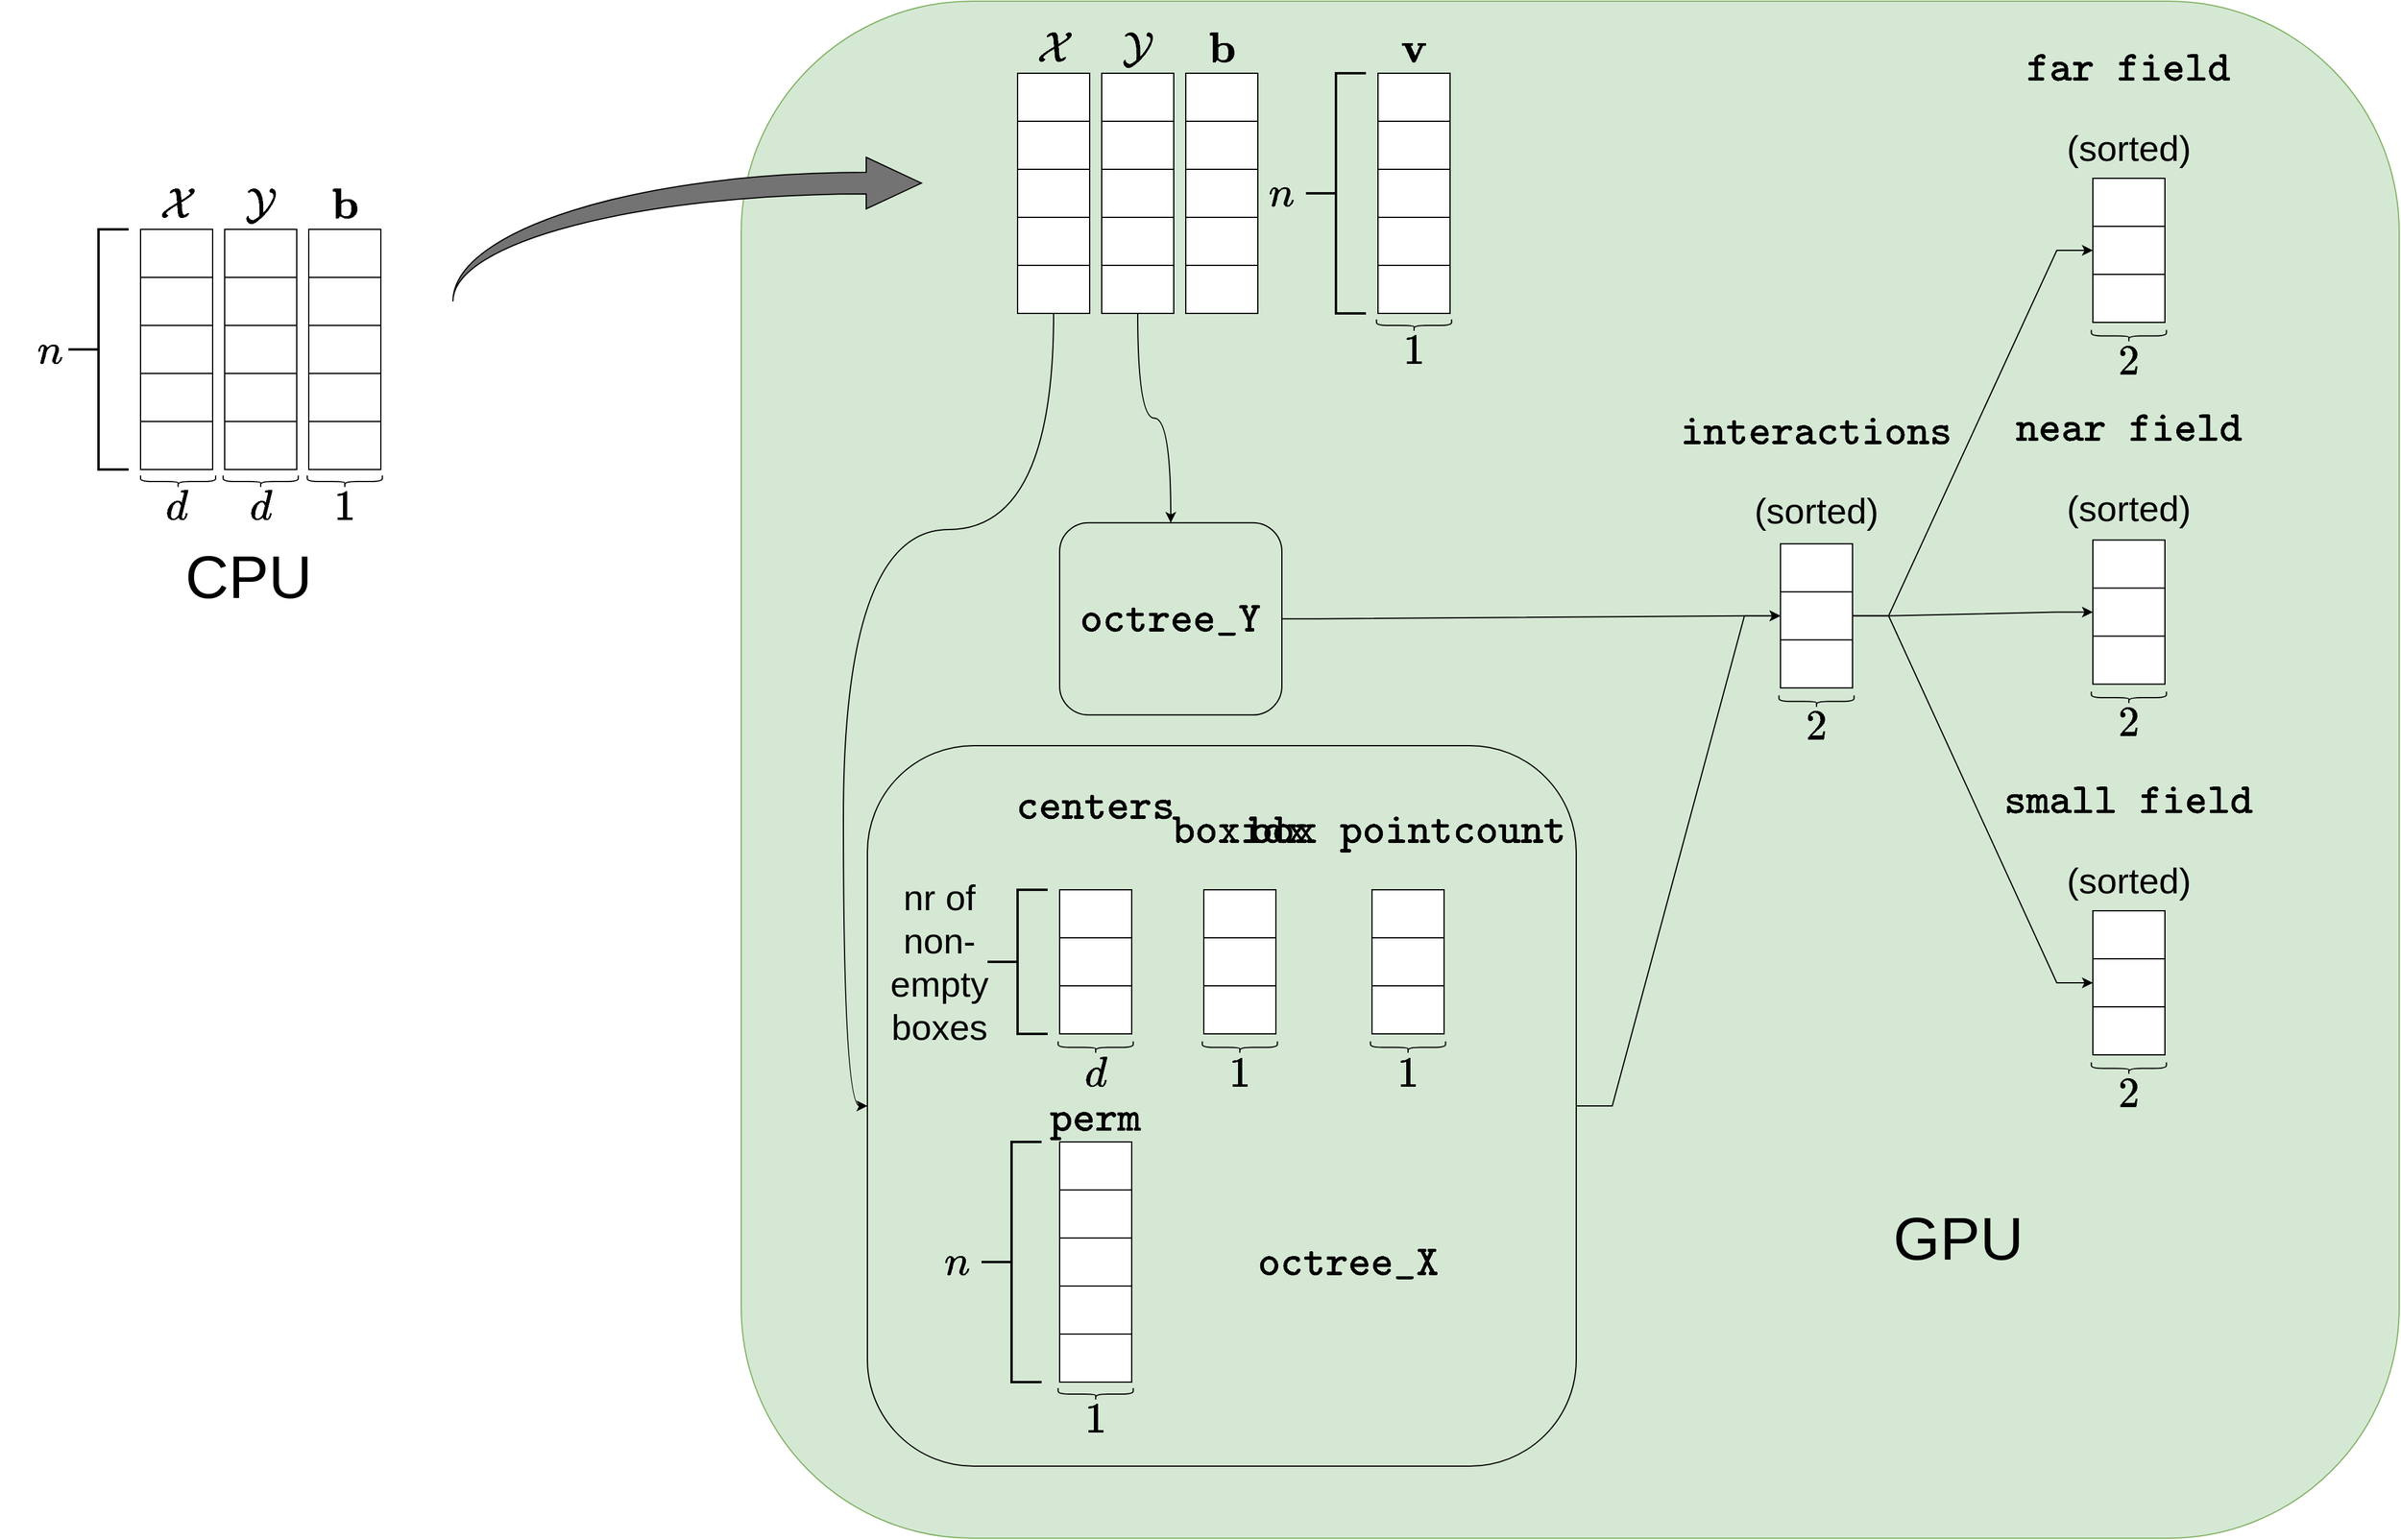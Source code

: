<mxfile version="16.4.0" type="device" pages="7"><diagram id="eP8Sx0RUbZFKKJZYeeqX" name="memory_allocation"><mxGraphModel dx="3055" dy="1978" grid="1" gridSize="10" guides="1" tooltips="1" connect="1" arrows="1" fold="1" page="1" pageScale="1" pageWidth="1700" pageHeight="1100" math="1" shadow="0"><root><mxCell id="0"/><mxCell id="1" parent="0"/><mxCell id="MhJpvaDV7_fMXekd3KKk-340" value="" style="rounded=1;whiteSpace=wrap;html=1;shadow=0;glass=0;sketch=0;fontSize=30;fillColor=#d5e8d4;strokeColor=#82b366;" parent="1" vertex="1"><mxGeometry x="90" y="-270" width="1380" height="1280" as="geometry"/></mxCell><mxCell id="MhJpvaDV7_fMXekd3KKk-228" value="" style="rounded=1;whiteSpace=wrap;html=1;shadow=0;glass=0;sketch=0;fontSize=30;gradientColor=none;fillColor=none;" parent="1" vertex="1"><mxGeometry x="195" y="350" width="590" height="600" as="geometry"/></mxCell><mxCell id="MhJpvaDV7_fMXekd3KKk-3" value="&lt;font style=&quot;font-size: 50px&quot;&gt;CPU&lt;/font&gt;" style="text;html=1;strokeColor=none;fillColor=none;align=center;verticalAlign=middle;whiteSpace=wrap;rounded=0;shadow=0;glass=0;sketch=0;fontSize=30;" parent="1" vertex="1"><mxGeometry x="-420" y="164.38" width="200" height="90" as="geometry"/></mxCell><mxCell id="MhJpvaDV7_fMXekd3KKk-8" value="" style="shape=table;html=1;whiteSpace=wrap;startSize=0;container=1;collapsible=0;childLayout=tableLayout;" parent="1" vertex="1"><mxGeometry x="-410" y="-80" width="60" height="200" as="geometry"/></mxCell><mxCell id="MhJpvaDV7_fMXekd3KKk-9" value="" style="shape=partialRectangle;html=1;whiteSpace=wrap;collapsible=0;dropTarget=0;pointerEvents=0;fillColor=none;top=0;left=0;bottom=0;right=0;points=[[0,0.5],[1,0.5]];portConstraint=eastwest;" parent="MhJpvaDV7_fMXekd3KKk-8" vertex="1"><mxGeometry width="60" height="40" as="geometry"/></mxCell><mxCell id="MhJpvaDV7_fMXekd3KKk-10" value="" style="shape=partialRectangle;html=1;whiteSpace=wrap;connectable=0;overflow=hidden;fillColor=none;top=0;left=0;bottom=0;right=0;" parent="MhJpvaDV7_fMXekd3KKk-9" vertex="1"><mxGeometry width="60" height="40" as="geometry"/></mxCell><mxCell id="MhJpvaDV7_fMXekd3KKk-11" value="" style="shape=partialRectangle;html=1;whiteSpace=wrap;collapsible=0;dropTarget=0;pointerEvents=0;fillColor=none;top=0;left=0;bottom=0;right=0;points=[[0,0.5],[1,0.5]];portConstraint=eastwest;" parent="MhJpvaDV7_fMXekd3KKk-8" vertex="1"><mxGeometry y="40" width="60" height="40" as="geometry"/></mxCell><mxCell id="MhJpvaDV7_fMXekd3KKk-12" value="" style="shape=partialRectangle;html=1;whiteSpace=wrap;connectable=0;overflow=hidden;fillColor=none;top=0;left=0;bottom=0;right=0;" parent="MhJpvaDV7_fMXekd3KKk-11" vertex="1"><mxGeometry width="60" height="40" as="geometry"/></mxCell><mxCell id="MhJpvaDV7_fMXekd3KKk-13" value="" style="shape=partialRectangle;html=1;whiteSpace=wrap;collapsible=0;dropTarget=0;pointerEvents=0;fillColor=none;top=0;left=0;bottom=0;right=0;points=[[0,0.5],[1,0.5]];portConstraint=eastwest;" parent="MhJpvaDV7_fMXekd3KKk-8" vertex="1"><mxGeometry y="80" width="60" height="40" as="geometry"/></mxCell><mxCell id="MhJpvaDV7_fMXekd3KKk-14" value="" style="shape=partialRectangle;html=1;whiteSpace=wrap;connectable=0;overflow=hidden;fillColor=none;top=0;left=0;bottom=0;right=0;" parent="MhJpvaDV7_fMXekd3KKk-13" vertex="1"><mxGeometry width="60" height="40" as="geometry"/></mxCell><mxCell id="MhJpvaDV7_fMXekd3KKk-15" value="" style="shape=partialRectangle;html=1;whiteSpace=wrap;collapsible=0;dropTarget=0;pointerEvents=0;fillColor=none;top=0;left=0;bottom=0;right=0;points=[[0,0.5],[1,0.5]];portConstraint=eastwest;" parent="MhJpvaDV7_fMXekd3KKk-8" vertex="1"><mxGeometry y="120" width="60" height="40" as="geometry"/></mxCell><mxCell id="MhJpvaDV7_fMXekd3KKk-16" value="" style="shape=partialRectangle;html=1;whiteSpace=wrap;connectable=0;overflow=hidden;fillColor=none;top=0;left=0;bottom=0;right=0;" parent="MhJpvaDV7_fMXekd3KKk-15" vertex="1"><mxGeometry width="60" height="40" as="geometry"/></mxCell><mxCell id="MhJpvaDV7_fMXekd3KKk-17" value="" style="shape=partialRectangle;html=1;whiteSpace=wrap;collapsible=0;dropTarget=0;pointerEvents=0;fillColor=none;top=0;left=0;bottom=0;right=0;points=[[0,0.5],[1,0.5]];portConstraint=eastwest;" parent="MhJpvaDV7_fMXekd3KKk-8" vertex="1"><mxGeometry y="160" width="60" height="40" as="geometry"/></mxCell><mxCell id="MhJpvaDV7_fMXekd3KKk-18" value="" style="shape=partialRectangle;html=1;whiteSpace=wrap;connectable=0;overflow=hidden;fillColor=none;top=0;left=0;bottom=0;right=0;" parent="MhJpvaDV7_fMXekd3KKk-17" vertex="1"><mxGeometry width="60" height="40" as="geometry"/></mxCell><mxCell id="MhJpvaDV7_fMXekd3KKk-19" value="" style="shape=table;html=1;whiteSpace=wrap;startSize=0;container=1;collapsible=0;childLayout=tableLayout;" parent="1" vertex="1"><mxGeometry x="-340" y="-80" width="60" height="200" as="geometry"/></mxCell><mxCell id="MhJpvaDV7_fMXekd3KKk-20" value="" style="shape=partialRectangle;html=1;whiteSpace=wrap;collapsible=0;dropTarget=0;pointerEvents=0;fillColor=none;top=0;left=0;bottom=0;right=0;points=[[0,0.5],[1,0.5]];portConstraint=eastwest;" parent="MhJpvaDV7_fMXekd3KKk-19" vertex="1"><mxGeometry width="60" height="40" as="geometry"/></mxCell><mxCell id="MhJpvaDV7_fMXekd3KKk-21" value="" style="shape=partialRectangle;html=1;whiteSpace=wrap;connectable=0;overflow=hidden;fillColor=none;top=0;left=0;bottom=0;right=0;" parent="MhJpvaDV7_fMXekd3KKk-20" vertex="1"><mxGeometry width="60" height="40" as="geometry"/></mxCell><mxCell id="MhJpvaDV7_fMXekd3KKk-22" value="" style="shape=partialRectangle;html=1;whiteSpace=wrap;collapsible=0;dropTarget=0;pointerEvents=0;fillColor=none;top=0;left=0;bottom=0;right=0;points=[[0,0.5],[1,0.5]];portConstraint=eastwest;" parent="MhJpvaDV7_fMXekd3KKk-19" vertex="1"><mxGeometry y="40" width="60" height="40" as="geometry"/></mxCell><mxCell id="MhJpvaDV7_fMXekd3KKk-23" value="" style="shape=partialRectangle;html=1;whiteSpace=wrap;connectable=0;overflow=hidden;fillColor=none;top=0;left=0;bottom=0;right=0;" parent="MhJpvaDV7_fMXekd3KKk-22" vertex="1"><mxGeometry width="60" height="40" as="geometry"/></mxCell><mxCell id="MhJpvaDV7_fMXekd3KKk-24" value="" style="shape=partialRectangle;html=1;whiteSpace=wrap;collapsible=0;dropTarget=0;pointerEvents=0;fillColor=none;top=0;left=0;bottom=0;right=0;points=[[0,0.5],[1,0.5]];portConstraint=eastwest;" parent="MhJpvaDV7_fMXekd3KKk-19" vertex="1"><mxGeometry y="80" width="60" height="40" as="geometry"/></mxCell><mxCell id="MhJpvaDV7_fMXekd3KKk-25" value="" style="shape=partialRectangle;html=1;whiteSpace=wrap;connectable=0;overflow=hidden;fillColor=none;top=0;left=0;bottom=0;right=0;" parent="MhJpvaDV7_fMXekd3KKk-24" vertex="1"><mxGeometry width="60" height="40" as="geometry"/></mxCell><mxCell id="MhJpvaDV7_fMXekd3KKk-26" value="" style="shape=partialRectangle;html=1;whiteSpace=wrap;collapsible=0;dropTarget=0;pointerEvents=0;fillColor=none;top=0;left=0;bottom=0;right=0;points=[[0,0.5],[1,0.5]];portConstraint=eastwest;" parent="MhJpvaDV7_fMXekd3KKk-19" vertex="1"><mxGeometry y="120" width="60" height="40" as="geometry"/></mxCell><mxCell id="MhJpvaDV7_fMXekd3KKk-27" value="" style="shape=partialRectangle;html=1;whiteSpace=wrap;connectable=0;overflow=hidden;fillColor=none;top=0;left=0;bottom=0;right=0;" parent="MhJpvaDV7_fMXekd3KKk-26" vertex="1"><mxGeometry width="60" height="40" as="geometry"/></mxCell><mxCell id="MhJpvaDV7_fMXekd3KKk-28" value="" style="shape=partialRectangle;html=1;whiteSpace=wrap;collapsible=0;dropTarget=0;pointerEvents=0;fillColor=none;top=0;left=0;bottom=0;right=0;points=[[0,0.5],[1,0.5]];portConstraint=eastwest;" parent="MhJpvaDV7_fMXekd3KKk-19" vertex="1"><mxGeometry y="160" width="60" height="40" as="geometry"/></mxCell><mxCell id="MhJpvaDV7_fMXekd3KKk-29" value="" style="shape=partialRectangle;html=1;whiteSpace=wrap;connectable=0;overflow=hidden;fillColor=none;top=0;left=0;bottom=0;right=0;" parent="MhJpvaDV7_fMXekd3KKk-28" vertex="1"><mxGeometry width="60" height="40" as="geometry"/></mxCell><mxCell id="MhJpvaDV7_fMXekd3KKk-30" value="" style="shape=table;html=1;whiteSpace=wrap;startSize=0;container=1;collapsible=0;childLayout=tableLayout;" parent="1" vertex="1"><mxGeometry x="-270" y="-80" width="60" height="200" as="geometry"/></mxCell><mxCell id="MhJpvaDV7_fMXekd3KKk-31" value="" style="shape=partialRectangle;html=1;whiteSpace=wrap;collapsible=0;dropTarget=0;pointerEvents=0;fillColor=none;top=0;left=0;bottom=0;right=0;points=[[0,0.5],[1,0.5]];portConstraint=eastwest;" parent="MhJpvaDV7_fMXekd3KKk-30" vertex="1"><mxGeometry width="60" height="40" as="geometry"/></mxCell><mxCell id="MhJpvaDV7_fMXekd3KKk-32" value="" style="shape=partialRectangle;html=1;whiteSpace=wrap;connectable=0;overflow=hidden;fillColor=none;top=0;left=0;bottom=0;right=0;" parent="MhJpvaDV7_fMXekd3KKk-31" vertex="1"><mxGeometry width="60" height="40" as="geometry"/></mxCell><mxCell id="MhJpvaDV7_fMXekd3KKk-33" value="" style="shape=partialRectangle;html=1;whiteSpace=wrap;collapsible=0;dropTarget=0;pointerEvents=0;fillColor=none;top=0;left=0;bottom=0;right=0;points=[[0,0.5],[1,0.5]];portConstraint=eastwest;" parent="MhJpvaDV7_fMXekd3KKk-30" vertex="1"><mxGeometry y="40" width="60" height="40" as="geometry"/></mxCell><mxCell id="MhJpvaDV7_fMXekd3KKk-34" value="" style="shape=partialRectangle;html=1;whiteSpace=wrap;connectable=0;overflow=hidden;fillColor=none;top=0;left=0;bottom=0;right=0;" parent="MhJpvaDV7_fMXekd3KKk-33" vertex="1"><mxGeometry width="60" height="40" as="geometry"/></mxCell><mxCell id="MhJpvaDV7_fMXekd3KKk-35" value="" style="shape=partialRectangle;html=1;whiteSpace=wrap;collapsible=0;dropTarget=0;pointerEvents=0;fillColor=none;top=0;left=0;bottom=0;right=0;points=[[0,0.5],[1,0.5]];portConstraint=eastwest;" parent="MhJpvaDV7_fMXekd3KKk-30" vertex="1"><mxGeometry y="80" width="60" height="40" as="geometry"/></mxCell><mxCell id="MhJpvaDV7_fMXekd3KKk-36" value="" style="shape=partialRectangle;html=1;whiteSpace=wrap;connectable=0;overflow=hidden;fillColor=none;top=0;left=0;bottom=0;right=0;" parent="MhJpvaDV7_fMXekd3KKk-35" vertex="1"><mxGeometry width="60" height="40" as="geometry"/></mxCell><mxCell id="MhJpvaDV7_fMXekd3KKk-37" value="" style="shape=partialRectangle;html=1;whiteSpace=wrap;collapsible=0;dropTarget=0;pointerEvents=0;fillColor=none;top=0;left=0;bottom=0;right=0;points=[[0,0.5],[1,0.5]];portConstraint=eastwest;" parent="MhJpvaDV7_fMXekd3KKk-30" vertex="1"><mxGeometry y="120" width="60" height="40" as="geometry"/></mxCell><mxCell id="MhJpvaDV7_fMXekd3KKk-38" value="" style="shape=partialRectangle;html=1;whiteSpace=wrap;connectable=0;overflow=hidden;fillColor=none;top=0;left=0;bottom=0;right=0;" parent="MhJpvaDV7_fMXekd3KKk-37" vertex="1"><mxGeometry width="60" height="40" as="geometry"/></mxCell><mxCell id="MhJpvaDV7_fMXekd3KKk-39" value="" style="shape=partialRectangle;html=1;whiteSpace=wrap;collapsible=0;dropTarget=0;pointerEvents=0;fillColor=none;top=0;left=0;bottom=0;right=0;points=[[0,0.5],[1,0.5]];portConstraint=eastwest;" parent="MhJpvaDV7_fMXekd3KKk-30" vertex="1"><mxGeometry y="160" width="60" height="40" as="geometry"/></mxCell><mxCell id="MhJpvaDV7_fMXekd3KKk-40" value="" style="shape=partialRectangle;html=1;whiteSpace=wrap;connectable=0;overflow=hidden;fillColor=none;top=0;left=0;bottom=0;right=0;" parent="MhJpvaDV7_fMXekd3KKk-39" vertex="1"><mxGeometry width="60" height="40" as="geometry"/></mxCell><mxCell id="MhJpvaDV7_fMXekd3KKk-41" value="$$\mathcal{X}$$" style="text;html=1;strokeColor=none;fillColor=none;align=center;verticalAlign=middle;whiteSpace=wrap;rounded=0;shadow=0;glass=0;sketch=0;fontSize=30;" parent="1" vertex="1"><mxGeometry x="-400" y="-110" width="40" height="20" as="geometry"/></mxCell><mxCell id="MhJpvaDV7_fMXekd3KKk-42" value="$$\mathcal{Y}$$" style="text;html=1;strokeColor=none;fillColor=none;align=center;verticalAlign=middle;whiteSpace=wrap;rounded=0;shadow=0;glass=0;sketch=0;fontSize=30;" parent="1" vertex="1"><mxGeometry x="-330" y="-110" width="40" height="20" as="geometry"/></mxCell><mxCell id="MhJpvaDV7_fMXekd3KKk-43" value="$$\mathbf{b}$$" style="text;html=1;strokeColor=none;fillColor=none;align=center;verticalAlign=middle;whiteSpace=wrap;rounded=0;shadow=0;glass=0;sketch=0;fontSize=30;" parent="1" vertex="1"><mxGeometry x="-260" y="-110" width="40" height="20" as="geometry"/></mxCell><mxCell id="MhJpvaDV7_fMXekd3KKk-338" style="edgeStyle=orthogonalEdgeStyle;rounded=0;orthogonalLoop=1;jettySize=auto;html=1;entryX=0;entryY=0.5;entryDx=0;entryDy=0;fontSize=30;curved=1;" parent="1" source="MhJpvaDV7_fMXekd3KKk-46" target="MhJpvaDV7_fMXekd3KKk-228" edge="1"><mxGeometry relative="1" as="geometry"/></mxCell><mxCell id="MhJpvaDV7_fMXekd3KKk-46" value="" style="shape=table;html=1;whiteSpace=wrap;startSize=0;container=1;collapsible=0;childLayout=tableLayout;" parent="1" vertex="1"><mxGeometry x="320" y="-210" width="60" height="200" as="geometry"/></mxCell><mxCell id="MhJpvaDV7_fMXekd3KKk-47" value="" style="shape=partialRectangle;html=1;whiteSpace=wrap;collapsible=0;dropTarget=0;pointerEvents=0;fillColor=none;top=0;left=0;bottom=0;right=0;points=[[0,0.5],[1,0.5]];portConstraint=eastwest;" parent="MhJpvaDV7_fMXekd3KKk-46" vertex="1"><mxGeometry width="60" height="40" as="geometry"/></mxCell><mxCell id="MhJpvaDV7_fMXekd3KKk-48" value="" style="shape=partialRectangle;html=1;whiteSpace=wrap;connectable=0;overflow=hidden;fillColor=none;top=0;left=0;bottom=0;right=0;" parent="MhJpvaDV7_fMXekd3KKk-47" vertex="1"><mxGeometry width="60" height="40" as="geometry"/></mxCell><mxCell id="MhJpvaDV7_fMXekd3KKk-49" value="" style="shape=partialRectangle;html=1;whiteSpace=wrap;collapsible=0;dropTarget=0;pointerEvents=0;fillColor=none;top=0;left=0;bottom=0;right=0;points=[[0,0.5],[1,0.5]];portConstraint=eastwest;" parent="MhJpvaDV7_fMXekd3KKk-46" vertex="1"><mxGeometry y="40" width="60" height="40" as="geometry"/></mxCell><mxCell id="MhJpvaDV7_fMXekd3KKk-50" value="" style="shape=partialRectangle;html=1;whiteSpace=wrap;connectable=0;overflow=hidden;fillColor=none;top=0;left=0;bottom=0;right=0;" parent="MhJpvaDV7_fMXekd3KKk-49" vertex="1"><mxGeometry width="60" height="40" as="geometry"/></mxCell><mxCell id="MhJpvaDV7_fMXekd3KKk-51" value="" style="shape=partialRectangle;html=1;whiteSpace=wrap;collapsible=0;dropTarget=0;pointerEvents=0;fillColor=none;top=0;left=0;bottom=0;right=0;points=[[0,0.5],[1,0.5]];portConstraint=eastwest;" parent="MhJpvaDV7_fMXekd3KKk-46" vertex="1"><mxGeometry y="80" width="60" height="40" as="geometry"/></mxCell><mxCell id="MhJpvaDV7_fMXekd3KKk-52" value="" style="shape=partialRectangle;html=1;whiteSpace=wrap;connectable=0;overflow=hidden;fillColor=none;top=0;left=0;bottom=0;right=0;" parent="MhJpvaDV7_fMXekd3KKk-51" vertex="1"><mxGeometry width="60" height="40" as="geometry"/></mxCell><mxCell id="MhJpvaDV7_fMXekd3KKk-53" value="" style="shape=partialRectangle;html=1;whiteSpace=wrap;collapsible=0;dropTarget=0;pointerEvents=0;fillColor=none;top=0;left=0;bottom=0;right=0;points=[[0,0.5],[1,0.5]];portConstraint=eastwest;" parent="MhJpvaDV7_fMXekd3KKk-46" vertex="1"><mxGeometry y="120" width="60" height="40" as="geometry"/></mxCell><mxCell id="MhJpvaDV7_fMXekd3KKk-54" value="" style="shape=partialRectangle;html=1;whiteSpace=wrap;connectable=0;overflow=hidden;fillColor=none;top=0;left=0;bottom=0;right=0;" parent="MhJpvaDV7_fMXekd3KKk-53" vertex="1"><mxGeometry width="60" height="40" as="geometry"/></mxCell><mxCell id="MhJpvaDV7_fMXekd3KKk-55" value="" style="shape=partialRectangle;html=1;whiteSpace=wrap;collapsible=0;dropTarget=0;pointerEvents=0;fillColor=none;top=0;left=0;bottom=0;right=0;points=[[0,0.5],[1,0.5]];portConstraint=eastwest;" parent="MhJpvaDV7_fMXekd3KKk-46" vertex="1"><mxGeometry y="160" width="60" height="40" as="geometry"/></mxCell><mxCell id="MhJpvaDV7_fMXekd3KKk-56" value="" style="shape=partialRectangle;html=1;whiteSpace=wrap;connectable=0;overflow=hidden;fillColor=none;top=0;left=0;bottom=0;right=0;" parent="MhJpvaDV7_fMXekd3KKk-55" vertex="1"><mxGeometry width="60" height="40" as="geometry"/></mxCell><mxCell id="MhJpvaDV7_fMXekd3KKk-339" style="edgeStyle=orthogonalEdgeStyle;curved=1;rounded=0;orthogonalLoop=1;jettySize=auto;html=1;entryX=0.5;entryY=0;entryDx=0;entryDy=0;fontSize=30;" parent="1" source="MhJpvaDV7_fMXekd3KKk-57" target="MhJpvaDV7_fMXekd3KKk-317" edge="1"><mxGeometry relative="1" as="geometry"/></mxCell><mxCell id="MhJpvaDV7_fMXekd3KKk-57" value="" style="shape=table;html=1;whiteSpace=wrap;startSize=0;container=1;collapsible=0;childLayout=tableLayout;" parent="1" vertex="1"><mxGeometry x="390" y="-210" width="60" height="200" as="geometry"/></mxCell><mxCell id="MhJpvaDV7_fMXekd3KKk-58" value="" style="shape=partialRectangle;html=1;whiteSpace=wrap;collapsible=0;dropTarget=0;pointerEvents=0;fillColor=none;top=0;left=0;bottom=0;right=0;points=[[0,0.5],[1,0.5]];portConstraint=eastwest;" parent="MhJpvaDV7_fMXekd3KKk-57" vertex="1"><mxGeometry width="60" height="40" as="geometry"/></mxCell><mxCell id="MhJpvaDV7_fMXekd3KKk-59" value="" style="shape=partialRectangle;html=1;whiteSpace=wrap;connectable=0;overflow=hidden;fillColor=none;top=0;left=0;bottom=0;right=0;" parent="MhJpvaDV7_fMXekd3KKk-58" vertex="1"><mxGeometry width="60" height="40" as="geometry"/></mxCell><mxCell id="MhJpvaDV7_fMXekd3KKk-60" value="" style="shape=partialRectangle;html=1;whiteSpace=wrap;collapsible=0;dropTarget=0;pointerEvents=0;fillColor=none;top=0;left=0;bottom=0;right=0;points=[[0,0.5],[1,0.5]];portConstraint=eastwest;" parent="MhJpvaDV7_fMXekd3KKk-57" vertex="1"><mxGeometry y="40" width="60" height="40" as="geometry"/></mxCell><mxCell id="MhJpvaDV7_fMXekd3KKk-61" value="" style="shape=partialRectangle;html=1;whiteSpace=wrap;connectable=0;overflow=hidden;fillColor=none;top=0;left=0;bottom=0;right=0;" parent="MhJpvaDV7_fMXekd3KKk-60" vertex="1"><mxGeometry width="60" height="40" as="geometry"/></mxCell><mxCell id="MhJpvaDV7_fMXekd3KKk-62" value="" style="shape=partialRectangle;html=1;whiteSpace=wrap;collapsible=0;dropTarget=0;pointerEvents=0;fillColor=none;top=0;left=0;bottom=0;right=0;points=[[0,0.5],[1,0.5]];portConstraint=eastwest;" parent="MhJpvaDV7_fMXekd3KKk-57" vertex="1"><mxGeometry y="80" width="60" height="40" as="geometry"/></mxCell><mxCell id="MhJpvaDV7_fMXekd3KKk-63" value="" style="shape=partialRectangle;html=1;whiteSpace=wrap;connectable=0;overflow=hidden;fillColor=none;top=0;left=0;bottom=0;right=0;" parent="MhJpvaDV7_fMXekd3KKk-62" vertex="1"><mxGeometry width="60" height="40" as="geometry"/></mxCell><mxCell id="MhJpvaDV7_fMXekd3KKk-64" value="" style="shape=partialRectangle;html=1;whiteSpace=wrap;collapsible=0;dropTarget=0;pointerEvents=0;fillColor=none;top=0;left=0;bottom=0;right=0;points=[[0,0.5],[1,0.5]];portConstraint=eastwest;" parent="MhJpvaDV7_fMXekd3KKk-57" vertex="1"><mxGeometry y="120" width="60" height="40" as="geometry"/></mxCell><mxCell id="MhJpvaDV7_fMXekd3KKk-65" value="" style="shape=partialRectangle;html=1;whiteSpace=wrap;connectable=0;overflow=hidden;fillColor=none;top=0;left=0;bottom=0;right=0;" parent="MhJpvaDV7_fMXekd3KKk-64" vertex="1"><mxGeometry width="60" height="40" as="geometry"/></mxCell><mxCell id="MhJpvaDV7_fMXekd3KKk-66" value="" style="shape=partialRectangle;html=1;whiteSpace=wrap;collapsible=0;dropTarget=0;pointerEvents=0;fillColor=none;top=0;left=0;bottom=0;right=0;points=[[0,0.5],[1,0.5]];portConstraint=eastwest;" parent="MhJpvaDV7_fMXekd3KKk-57" vertex="1"><mxGeometry y="160" width="60" height="40" as="geometry"/></mxCell><mxCell id="MhJpvaDV7_fMXekd3KKk-67" value="" style="shape=partialRectangle;html=1;whiteSpace=wrap;connectable=0;overflow=hidden;fillColor=none;top=0;left=0;bottom=0;right=0;" parent="MhJpvaDV7_fMXekd3KKk-66" vertex="1"><mxGeometry width="60" height="40" as="geometry"/></mxCell><mxCell id="MhJpvaDV7_fMXekd3KKk-68" value="" style="shape=table;html=1;whiteSpace=wrap;startSize=0;container=1;collapsible=0;childLayout=tableLayout;" parent="1" vertex="1"><mxGeometry x="460" y="-210" width="60" height="200" as="geometry"/></mxCell><mxCell id="MhJpvaDV7_fMXekd3KKk-69" value="" style="shape=partialRectangle;html=1;whiteSpace=wrap;collapsible=0;dropTarget=0;pointerEvents=0;fillColor=none;top=0;left=0;bottom=0;right=0;points=[[0,0.5],[1,0.5]];portConstraint=eastwest;" parent="MhJpvaDV7_fMXekd3KKk-68" vertex="1"><mxGeometry width="60" height="40" as="geometry"/></mxCell><mxCell id="MhJpvaDV7_fMXekd3KKk-70" value="" style="shape=partialRectangle;html=1;whiteSpace=wrap;connectable=0;overflow=hidden;fillColor=none;top=0;left=0;bottom=0;right=0;" parent="MhJpvaDV7_fMXekd3KKk-69" vertex="1"><mxGeometry width="60" height="40" as="geometry"/></mxCell><mxCell id="MhJpvaDV7_fMXekd3KKk-71" value="" style="shape=partialRectangle;html=1;whiteSpace=wrap;collapsible=0;dropTarget=0;pointerEvents=0;fillColor=none;top=0;left=0;bottom=0;right=0;points=[[0,0.5],[1,0.5]];portConstraint=eastwest;" parent="MhJpvaDV7_fMXekd3KKk-68" vertex="1"><mxGeometry y="40" width="60" height="40" as="geometry"/></mxCell><mxCell id="MhJpvaDV7_fMXekd3KKk-72" value="" style="shape=partialRectangle;html=1;whiteSpace=wrap;connectable=0;overflow=hidden;fillColor=none;top=0;left=0;bottom=0;right=0;" parent="MhJpvaDV7_fMXekd3KKk-71" vertex="1"><mxGeometry width="60" height="40" as="geometry"/></mxCell><mxCell id="MhJpvaDV7_fMXekd3KKk-73" value="" style="shape=partialRectangle;html=1;whiteSpace=wrap;collapsible=0;dropTarget=0;pointerEvents=0;fillColor=none;top=0;left=0;bottom=0;right=0;points=[[0,0.5],[1,0.5]];portConstraint=eastwest;" parent="MhJpvaDV7_fMXekd3KKk-68" vertex="1"><mxGeometry y="80" width="60" height="40" as="geometry"/></mxCell><mxCell id="MhJpvaDV7_fMXekd3KKk-74" value="" style="shape=partialRectangle;html=1;whiteSpace=wrap;connectable=0;overflow=hidden;fillColor=none;top=0;left=0;bottom=0;right=0;" parent="MhJpvaDV7_fMXekd3KKk-73" vertex="1"><mxGeometry width="60" height="40" as="geometry"/></mxCell><mxCell id="MhJpvaDV7_fMXekd3KKk-75" value="" style="shape=partialRectangle;html=1;whiteSpace=wrap;collapsible=0;dropTarget=0;pointerEvents=0;fillColor=none;top=0;left=0;bottom=0;right=0;points=[[0,0.5],[1,0.5]];portConstraint=eastwest;" parent="MhJpvaDV7_fMXekd3KKk-68" vertex="1"><mxGeometry y="120" width="60" height="40" as="geometry"/></mxCell><mxCell id="MhJpvaDV7_fMXekd3KKk-76" value="" style="shape=partialRectangle;html=1;whiteSpace=wrap;connectable=0;overflow=hidden;fillColor=none;top=0;left=0;bottom=0;right=0;" parent="MhJpvaDV7_fMXekd3KKk-75" vertex="1"><mxGeometry width="60" height="40" as="geometry"/></mxCell><mxCell id="MhJpvaDV7_fMXekd3KKk-77" value="" style="shape=partialRectangle;html=1;whiteSpace=wrap;collapsible=0;dropTarget=0;pointerEvents=0;fillColor=none;top=0;left=0;bottom=0;right=0;points=[[0,0.5],[1,0.5]];portConstraint=eastwest;" parent="MhJpvaDV7_fMXekd3KKk-68" vertex="1"><mxGeometry y="160" width="60" height="40" as="geometry"/></mxCell><mxCell id="MhJpvaDV7_fMXekd3KKk-78" value="" style="shape=partialRectangle;html=1;whiteSpace=wrap;connectable=0;overflow=hidden;fillColor=none;top=0;left=0;bottom=0;right=0;" parent="MhJpvaDV7_fMXekd3KKk-77" vertex="1"><mxGeometry width="60" height="40" as="geometry"/></mxCell><mxCell id="MhJpvaDV7_fMXekd3KKk-79" value="$$\mathcal{X}$$" style="text;html=1;strokeColor=none;fillColor=none;align=center;verticalAlign=middle;whiteSpace=wrap;rounded=0;shadow=0;glass=0;sketch=0;fontSize=30;" parent="1" vertex="1"><mxGeometry x="330" y="-240" width="40" height="20" as="geometry"/></mxCell><mxCell id="MhJpvaDV7_fMXekd3KKk-80" value="$$\mathcal{Y}$$" style="text;html=1;strokeColor=none;fillColor=none;align=center;verticalAlign=middle;whiteSpace=wrap;rounded=0;shadow=0;glass=0;sketch=0;fontSize=30;" parent="1" vertex="1"><mxGeometry x="400" y="-240" width="40" height="20" as="geometry"/></mxCell><mxCell id="MhJpvaDV7_fMXekd3KKk-81" value="$$\mathbf{b}$$" style="text;html=1;strokeColor=none;fillColor=none;align=center;verticalAlign=middle;whiteSpace=wrap;rounded=0;shadow=0;glass=0;sketch=0;fontSize=30;" parent="1" vertex="1"><mxGeometry x="470" y="-240" width="40" height="20" as="geometry"/></mxCell><mxCell id="MhJpvaDV7_fMXekd3KKk-82" value="" style="html=1;shadow=0;dashed=0;align=center;verticalAlign=middle;shape=mxgraph.arrows2.jumpInArrow;dy=9;dx=46;arrowHead=43;rounded=1;glass=0;sketch=0;fontSize=30;gradientColor=none;fillColor=#737373;" parent="1" vertex="1"><mxGeometry x="-150" y="-140" width="390" height="120" as="geometry"/></mxCell><mxCell id="MhJpvaDV7_fMXekd3KKk-83" value="" style="strokeWidth=2;html=1;shape=mxgraph.flowchart.annotation_2;align=left;labelPosition=right;pointerEvents=1;rounded=1;shadow=0;glass=0;sketch=0;fontSize=30;fillColor=#737373;gradientColor=none;" parent="1" vertex="1"><mxGeometry x="-470" y="-80" width="50" height="200" as="geometry"/></mxCell><mxCell id="MhJpvaDV7_fMXekd3KKk-84" value="$$n$$" style="text;html=1;strokeColor=none;fillColor=none;align=center;verticalAlign=middle;whiteSpace=wrap;rounded=0;shadow=0;glass=0;sketch=0;fontSize=30;" parent="1" vertex="1"><mxGeometry x="-505" y="-28.75" width="40" height="100" as="geometry"/></mxCell><mxCell id="MhJpvaDV7_fMXekd3KKk-109" value="" style="shape=table;html=1;whiteSpace=wrap;startSize=0;container=1;collapsible=0;childLayout=tableLayout;" parent="1" vertex="1"><mxGeometry x="620" y="-210" width="60" height="200" as="geometry"/></mxCell><mxCell id="MhJpvaDV7_fMXekd3KKk-110" value="" style="shape=partialRectangle;html=1;whiteSpace=wrap;collapsible=0;dropTarget=0;pointerEvents=0;fillColor=none;top=0;left=0;bottom=0;right=0;points=[[0,0.5],[1,0.5]];portConstraint=eastwest;" parent="MhJpvaDV7_fMXekd3KKk-109" vertex="1"><mxGeometry width="60" height="40" as="geometry"/></mxCell><mxCell id="MhJpvaDV7_fMXekd3KKk-111" value="" style="shape=partialRectangle;html=1;whiteSpace=wrap;connectable=0;overflow=hidden;fillColor=none;top=0;left=0;bottom=0;right=0;" parent="MhJpvaDV7_fMXekd3KKk-110" vertex="1"><mxGeometry width="60" height="40" as="geometry"/></mxCell><mxCell id="MhJpvaDV7_fMXekd3KKk-112" value="" style="shape=partialRectangle;html=1;whiteSpace=wrap;collapsible=0;dropTarget=0;pointerEvents=0;fillColor=none;top=0;left=0;bottom=0;right=0;points=[[0,0.5],[1,0.5]];portConstraint=eastwest;" parent="MhJpvaDV7_fMXekd3KKk-109" vertex="1"><mxGeometry y="40" width="60" height="40" as="geometry"/></mxCell><mxCell id="MhJpvaDV7_fMXekd3KKk-113" value="" style="shape=partialRectangle;html=1;whiteSpace=wrap;connectable=0;overflow=hidden;fillColor=none;top=0;left=0;bottom=0;right=0;" parent="MhJpvaDV7_fMXekd3KKk-112" vertex="1"><mxGeometry width="60" height="40" as="geometry"/></mxCell><mxCell id="MhJpvaDV7_fMXekd3KKk-114" value="" style="shape=partialRectangle;html=1;whiteSpace=wrap;collapsible=0;dropTarget=0;pointerEvents=0;fillColor=none;top=0;left=0;bottom=0;right=0;points=[[0,0.5],[1,0.5]];portConstraint=eastwest;" parent="MhJpvaDV7_fMXekd3KKk-109" vertex="1"><mxGeometry y="80" width="60" height="40" as="geometry"/></mxCell><mxCell id="MhJpvaDV7_fMXekd3KKk-115" value="" style="shape=partialRectangle;html=1;whiteSpace=wrap;connectable=0;overflow=hidden;fillColor=none;top=0;left=0;bottom=0;right=0;" parent="MhJpvaDV7_fMXekd3KKk-114" vertex="1"><mxGeometry width="60" height="40" as="geometry"/></mxCell><mxCell id="MhJpvaDV7_fMXekd3KKk-116" value="" style="shape=partialRectangle;html=1;whiteSpace=wrap;collapsible=0;dropTarget=0;pointerEvents=0;fillColor=none;top=0;left=0;bottom=0;right=0;points=[[0,0.5],[1,0.5]];portConstraint=eastwest;" parent="MhJpvaDV7_fMXekd3KKk-109" vertex="1"><mxGeometry y="120" width="60" height="40" as="geometry"/></mxCell><mxCell id="MhJpvaDV7_fMXekd3KKk-117" value="" style="shape=partialRectangle;html=1;whiteSpace=wrap;connectable=0;overflow=hidden;fillColor=none;top=0;left=0;bottom=0;right=0;" parent="MhJpvaDV7_fMXekd3KKk-116" vertex="1"><mxGeometry width="60" height="40" as="geometry"/></mxCell><mxCell id="MhJpvaDV7_fMXekd3KKk-118" value="" style="shape=partialRectangle;html=1;whiteSpace=wrap;collapsible=0;dropTarget=0;pointerEvents=0;fillColor=none;top=0;left=0;bottom=0;right=0;points=[[0,0.5],[1,0.5]];portConstraint=eastwest;" parent="MhJpvaDV7_fMXekd3KKk-109" vertex="1"><mxGeometry y="160" width="60" height="40" as="geometry"/></mxCell><mxCell id="MhJpvaDV7_fMXekd3KKk-119" value="" style="shape=partialRectangle;html=1;whiteSpace=wrap;connectable=0;overflow=hidden;fillColor=none;top=0;left=0;bottom=0;right=0;" parent="MhJpvaDV7_fMXekd3KKk-118" vertex="1"><mxGeometry width="60" height="40" as="geometry"/></mxCell><mxCell id="MhJpvaDV7_fMXekd3KKk-120" value="" style="shape=table;html=1;whiteSpace=wrap;startSize=0;container=1;collapsible=0;childLayout=tableLayout;" parent="1" vertex="1"><mxGeometry x="355" y="680" width="60" height="200" as="geometry"/></mxCell><mxCell id="MhJpvaDV7_fMXekd3KKk-121" value="" style="shape=partialRectangle;html=1;whiteSpace=wrap;collapsible=0;dropTarget=0;pointerEvents=0;fillColor=none;top=0;left=0;bottom=0;right=0;points=[[0,0.5],[1,0.5]];portConstraint=eastwest;" parent="MhJpvaDV7_fMXekd3KKk-120" vertex="1"><mxGeometry width="60" height="40" as="geometry"/></mxCell><mxCell id="MhJpvaDV7_fMXekd3KKk-122" value="" style="shape=partialRectangle;html=1;whiteSpace=wrap;connectable=0;overflow=hidden;fillColor=none;top=0;left=0;bottom=0;right=0;" parent="MhJpvaDV7_fMXekd3KKk-121" vertex="1"><mxGeometry width="60" height="40" as="geometry"/></mxCell><mxCell id="MhJpvaDV7_fMXekd3KKk-123" value="" style="shape=partialRectangle;html=1;whiteSpace=wrap;collapsible=0;dropTarget=0;pointerEvents=0;fillColor=none;top=0;left=0;bottom=0;right=0;points=[[0,0.5],[1,0.5]];portConstraint=eastwest;" parent="MhJpvaDV7_fMXekd3KKk-120" vertex="1"><mxGeometry y="40" width="60" height="40" as="geometry"/></mxCell><mxCell id="MhJpvaDV7_fMXekd3KKk-124" value="" style="shape=partialRectangle;html=1;whiteSpace=wrap;connectable=0;overflow=hidden;fillColor=none;top=0;left=0;bottom=0;right=0;" parent="MhJpvaDV7_fMXekd3KKk-123" vertex="1"><mxGeometry width="60" height="40" as="geometry"/></mxCell><mxCell id="MhJpvaDV7_fMXekd3KKk-125" value="" style="shape=partialRectangle;html=1;whiteSpace=wrap;collapsible=0;dropTarget=0;pointerEvents=0;fillColor=none;top=0;left=0;bottom=0;right=0;points=[[0,0.5],[1,0.5]];portConstraint=eastwest;" parent="MhJpvaDV7_fMXekd3KKk-120" vertex="1"><mxGeometry y="80" width="60" height="40" as="geometry"/></mxCell><mxCell id="MhJpvaDV7_fMXekd3KKk-126" value="" style="shape=partialRectangle;html=1;whiteSpace=wrap;connectable=0;overflow=hidden;fillColor=none;top=0;left=0;bottom=0;right=0;" parent="MhJpvaDV7_fMXekd3KKk-125" vertex="1"><mxGeometry width="60" height="40" as="geometry"/></mxCell><mxCell id="MhJpvaDV7_fMXekd3KKk-127" value="" style="shape=partialRectangle;html=1;whiteSpace=wrap;collapsible=0;dropTarget=0;pointerEvents=0;fillColor=none;top=0;left=0;bottom=0;right=0;points=[[0,0.5],[1,0.5]];portConstraint=eastwest;" parent="MhJpvaDV7_fMXekd3KKk-120" vertex="1"><mxGeometry y="120" width="60" height="40" as="geometry"/></mxCell><mxCell id="MhJpvaDV7_fMXekd3KKk-128" value="" style="shape=partialRectangle;html=1;whiteSpace=wrap;connectable=0;overflow=hidden;fillColor=none;top=0;left=0;bottom=0;right=0;" parent="MhJpvaDV7_fMXekd3KKk-127" vertex="1"><mxGeometry width="60" height="40" as="geometry"/></mxCell><mxCell id="MhJpvaDV7_fMXekd3KKk-129" value="" style="shape=partialRectangle;html=1;whiteSpace=wrap;collapsible=0;dropTarget=0;pointerEvents=0;fillColor=none;top=0;left=0;bottom=0;right=0;points=[[0,0.5],[1,0.5]];portConstraint=eastwest;" parent="MhJpvaDV7_fMXekd3KKk-120" vertex="1"><mxGeometry y="160" width="60" height="40" as="geometry"/></mxCell><mxCell id="MhJpvaDV7_fMXekd3KKk-130" value="" style="shape=partialRectangle;html=1;whiteSpace=wrap;connectable=0;overflow=hidden;fillColor=none;top=0;left=0;bottom=0;right=0;" parent="MhJpvaDV7_fMXekd3KKk-129" vertex="1"><mxGeometry width="60" height="40" as="geometry"/></mxCell><mxCell id="MhJpvaDV7_fMXekd3KKk-131" value="$$\mathbf{v}$$" style="text;html=1;strokeColor=none;fillColor=none;align=center;verticalAlign=middle;whiteSpace=wrap;rounded=0;shadow=0;glass=0;sketch=0;fontSize=30;" parent="1" vertex="1"><mxGeometry x="630" y="-240" width="40" height="20" as="geometry"/></mxCell><mxCell id="MhJpvaDV7_fMXekd3KKk-132" value="$$\texttt{perm}$$" style="text;html=1;strokeColor=none;fillColor=none;align=center;verticalAlign=middle;whiteSpace=wrap;rounded=0;shadow=0;glass=0;sketch=0;fontSize=30;" parent="1" vertex="1"><mxGeometry x="365" y="650" width="40" height="20" as="geometry"/></mxCell><mxCell id="MhJpvaDV7_fMXekd3KKk-133" value="" style="strokeWidth=2;html=1;shape=mxgraph.flowchart.annotation_2;align=left;labelPosition=right;pointerEvents=1;rounded=1;shadow=0;glass=0;sketch=0;fontSize=30;fillColor=#737373;gradientColor=none;" parent="1" vertex="1"><mxGeometry x="295" y="470" width="50" height="120" as="geometry"/></mxCell><mxCell id="MhJpvaDV7_fMXekd3KKk-134" value="nr of non-empty boxes" style="text;html=1;strokeColor=none;fillColor=none;align=center;verticalAlign=middle;whiteSpace=wrap;rounded=0;shadow=0;glass=0;sketch=0;fontSize=30;" parent="1" vertex="1"><mxGeometry x="235" y="520" width="40" height="20" as="geometry"/></mxCell><mxCell id="MhJpvaDV7_fMXekd3KKk-137" value="" style="shape=curlyBracket;whiteSpace=wrap;html=1;rounded=1;flipH=1;shadow=0;glass=0;sketch=0;fontSize=30;fillColor=#737373;gradientColor=none;rotation=90;" parent="1" vertex="1"><mxGeometry x="-383.75" y="98.75" width="10" height="62.5" as="geometry"/></mxCell><mxCell id="MhJpvaDV7_fMXekd3KKk-138" value="" style="shape=curlyBracket;whiteSpace=wrap;html=1;rounded=1;flipH=1;shadow=0;glass=0;sketch=0;fontSize=30;fillColor=#737373;gradientColor=none;rotation=90;" parent="1" vertex="1"><mxGeometry x="-315" y="98.75" width="10" height="62.5" as="geometry"/></mxCell><mxCell id="MhJpvaDV7_fMXekd3KKk-139" value="" style="shape=curlyBracket;whiteSpace=wrap;html=1;rounded=1;flipH=1;shadow=0;glass=0;sketch=0;fontSize=30;fillColor=#737373;gradientColor=none;rotation=90;" parent="1" vertex="1"><mxGeometry x="-245" y="98.75" width="10" height="62.5" as="geometry"/></mxCell><mxCell id="MhJpvaDV7_fMXekd3KKk-140" value="$$d$$" style="text;html=1;strokeColor=none;fillColor=none;align=center;verticalAlign=middle;whiteSpace=wrap;rounded=0;shadow=0;glass=0;sketch=0;fontSize=30;" parent="1" vertex="1"><mxGeometry x="-400" y="141.25" width="40" height="20" as="geometry"/></mxCell><mxCell id="MhJpvaDV7_fMXekd3KKk-141" value="$$d$$" style="text;html=1;strokeColor=none;fillColor=none;align=center;verticalAlign=middle;whiteSpace=wrap;rounded=0;shadow=0;glass=0;sketch=0;fontSize=30;" parent="1" vertex="1"><mxGeometry x="-330" y="141.25" width="40" height="20" as="geometry"/></mxCell><mxCell id="MhJpvaDV7_fMXekd3KKk-142" value="$$1$$" style="text;html=1;strokeColor=none;fillColor=none;align=center;verticalAlign=middle;whiteSpace=wrap;rounded=0;shadow=0;glass=0;sketch=0;fontSize=30;" parent="1" vertex="1"><mxGeometry x="-260" y="141.25" width="40" height="20" as="geometry"/></mxCell><mxCell id="MhJpvaDV7_fMXekd3KKk-143" value="" style="shape=curlyBracket;whiteSpace=wrap;html=1;rounded=1;flipH=1;shadow=0;glass=0;sketch=0;fontSize=30;fillColor=#737373;gradientColor=none;rotation=90;" parent="1" vertex="1"><mxGeometry x="645" y="-31.25" width="10" height="62.5" as="geometry"/></mxCell><mxCell id="MhJpvaDV7_fMXekd3KKk-144" value="$$1$$" style="text;html=1;strokeColor=none;fillColor=none;align=center;verticalAlign=middle;whiteSpace=wrap;rounded=0;shadow=0;glass=0;sketch=0;fontSize=30;" parent="1" vertex="1"><mxGeometry x="630" y="11.25" width="40" height="20" as="geometry"/></mxCell><mxCell id="MhJpvaDV7_fMXekd3KKk-145" value="" style="shape=curlyBracket;whiteSpace=wrap;html=1;rounded=1;flipH=1;shadow=0;glass=0;sketch=0;fontSize=30;fillColor=#737373;gradientColor=none;rotation=90;" parent="1" vertex="1"><mxGeometry x="380" y="858.75" width="10" height="62.5" as="geometry"/></mxCell><mxCell id="MhJpvaDV7_fMXekd3KKk-146" value="$$1$$" style="text;html=1;strokeColor=none;fillColor=none;align=center;verticalAlign=middle;whiteSpace=wrap;rounded=0;shadow=0;glass=0;sketch=0;fontSize=30;" parent="1" vertex="1"><mxGeometry x="365" y="901.25" width="40" height="20" as="geometry"/></mxCell><mxCell id="MhJpvaDV7_fMXekd3KKk-177" value="" style="shape=table;html=1;whiteSpace=wrap;startSize=0;container=1;collapsible=0;childLayout=tableLayout;" parent="1" vertex="1"><mxGeometry x="955" y="181.88" width="60" height="120" as="geometry"/></mxCell><mxCell id="MhJpvaDV7_fMXekd3KKk-178" value="" style="shape=partialRectangle;html=1;whiteSpace=wrap;collapsible=0;dropTarget=0;pointerEvents=0;fillColor=none;top=0;left=0;bottom=0;right=0;points=[[0,0.5],[1,0.5]];portConstraint=eastwest;" parent="MhJpvaDV7_fMXekd3KKk-177" vertex="1"><mxGeometry width="60" height="40" as="geometry"/></mxCell><mxCell id="MhJpvaDV7_fMXekd3KKk-179" value="" style="shape=partialRectangle;html=1;whiteSpace=wrap;connectable=0;overflow=hidden;fillColor=none;top=0;left=0;bottom=0;right=0;" parent="MhJpvaDV7_fMXekd3KKk-178" vertex="1"><mxGeometry width="60" height="40" as="geometry"/></mxCell><mxCell id="MhJpvaDV7_fMXekd3KKk-180" value="" style="shape=partialRectangle;html=1;whiteSpace=wrap;collapsible=0;dropTarget=0;pointerEvents=0;fillColor=none;top=0;left=0;bottom=0;right=0;points=[[0,0.5],[1,0.5]];portConstraint=eastwest;" parent="MhJpvaDV7_fMXekd3KKk-177" vertex="1"><mxGeometry y="40" width="60" height="40" as="geometry"/></mxCell><mxCell id="MhJpvaDV7_fMXekd3KKk-181" value="" style="shape=partialRectangle;html=1;whiteSpace=wrap;connectable=0;overflow=hidden;fillColor=none;top=0;left=0;bottom=0;right=0;" parent="MhJpvaDV7_fMXekd3KKk-180" vertex="1"><mxGeometry width="60" height="40" as="geometry"/></mxCell><mxCell id="MhJpvaDV7_fMXekd3KKk-182" value="" style="shape=partialRectangle;html=1;whiteSpace=wrap;collapsible=0;dropTarget=0;pointerEvents=0;fillColor=none;top=0;left=0;bottom=0;right=0;points=[[0,0.5],[1,0.5]];portConstraint=eastwest;" parent="MhJpvaDV7_fMXekd3KKk-177" vertex="1"><mxGeometry y="80" width="60" height="40" as="geometry"/></mxCell><mxCell id="MhJpvaDV7_fMXekd3KKk-183" value="" style="shape=partialRectangle;html=1;whiteSpace=wrap;connectable=0;overflow=hidden;fillColor=none;top=0;left=0;bottom=0;right=0;" parent="MhJpvaDV7_fMXekd3KKk-182" vertex="1"><mxGeometry width="60" height="40" as="geometry"/></mxCell><mxCell id="MhJpvaDV7_fMXekd3KKk-184" value="" style="shape=table;html=1;whiteSpace=wrap;startSize=0;container=1;collapsible=0;childLayout=tableLayout;" parent="1" vertex="1"><mxGeometry x="355" y="470" width="60" height="120" as="geometry"/></mxCell><mxCell id="MhJpvaDV7_fMXekd3KKk-185" value="" style="shape=partialRectangle;html=1;whiteSpace=wrap;collapsible=0;dropTarget=0;pointerEvents=0;fillColor=none;top=0;left=0;bottom=0;right=0;points=[[0,0.5],[1,0.5]];portConstraint=eastwest;" parent="MhJpvaDV7_fMXekd3KKk-184" vertex="1"><mxGeometry width="60" height="40" as="geometry"/></mxCell><mxCell id="MhJpvaDV7_fMXekd3KKk-186" value="" style="shape=partialRectangle;html=1;whiteSpace=wrap;connectable=0;overflow=hidden;fillColor=none;top=0;left=0;bottom=0;right=0;" parent="MhJpvaDV7_fMXekd3KKk-185" vertex="1"><mxGeometry width="60" height="40" as="geometry"/></mxCell><mxCell id="MhJpvaDV7_fMXekd3KKk-187" value="" style="shape=partialRectangle;html=1;whiteSpace=wrap;collapsible=0;dropTarget=0;pointerEvents=0;fillColor=none;top=0;left=0;bottom=0;right=0;points=[[0,0.5],[1,0.5]];portConstraint=eastwest;" parent="MhJpvaDV7_fMXekd3KKk-184" vertex="1"><mxGeometry y="40" width="60" height="40" as="geometry"/></mxCell><mxCell id="MhJpvaDV7_fMXekd3KKk-188" value="" style="shape=partialRectangle;html=1;whiteSpace=wrap;connectable=0;overflow=hidden;fillColor=none;top=0;left=0;bottom=0;right=0;" parent="MhJpvaDV7_fMXekd3KKk-187" vertex="1"><mxGeometry width="60" height="40" as="geometry"/></mxCell><mxCell id="MhJpvaDV7_fMXekd3KKk-189" value="" style="shape=partialRectangle;html=1;whiteSpace=wrap;collapsible=0;dropTarget=0;pointerEvents=0;fillColor=none;top=0;left=0;bottom=0;right=0;points=[[0,0.5],[1,0.5]];portConstraint=eastwest;" parent="MhJpvaDV7_fMXekd3KKk-184" vertex="1"><mxGeometry y="80" width="60" height="40" as="geometry"/></mxCell><mxCell id="MhJpvaDV7_fMXekd3KKk-190" value="" style="shape=partialRectangle;html=1;whiteSpace=wrap;connectable=0;overflow=hidden;fillColor=none;top=0;left=0;bottom=0;right=0;" parent="MhJpvaDV7_fMXekd3KKk-189" vertex="1"><mxGeometry width="60" height="40" as="geometry"/></mxCell><mxCell id="MhJpvaDV7_fMXekd3KKk-195" value="$$\texttt{centers}$$" style="text;html=1;strokeColor=none;fillColor=none;align=center;verticalAlign=middle;whiteSpace=wrap;rounded=0;shadow=0;glass=0;sketch=0;fontSize=30;" parent="1" vertex="1"><mxGeometry x="365" y="390" width="40" height="20" as="geometry"/></mxCell><mxCell id="MhJpvaDV7_fMXekd3KKk-196" value="$$\texttt{interactions}$$(sorted)" style="text;html=1;strokeColor=none;fillColor=none;align=center;verticalAlign=middle;whiteSpace=wrap;rounded=0;shadow=0;glass=0;sketch=0;fontSize=30;" parent="1" vertex="1"><mxGeometry x="850" y="51.25" width="270" height="110" as="geometry"/></mxCell><mxCell id="MhJpvaDV7_fMXekd3KKk-197" value="$$\texttt{box}\\\texttt{idx}&lt;br&gt;$$" style="text;html=1;strokeColor=none;fillColor=none;align=center;verticalAlign=middle;whiteSpace=wrap;rounded=0;shadow=0;glass=0;sketch=0;fontSize=30;" parent="1" vertex="1"><mxGeometry x="495" y="410" width="20" height="20" as="geometry"/></mxCell><mxCell id="MhJpvaDV7_fMXekd3KKk-198" value="$$\texttt{box point}\\\texttt{count}&lt;br&gt;$$" style="text;html=1;strokeColor=none;fillColor=none;align=center;verticalAlign=middle;whiteSpace=wrap;rounded=0;shadow=0;glass=0;sketch=0;fontSize=30;" parent="1" vertex="1"><mxGeometry x="625" y="410" width="40" height="20" as="geometry"/></mxCell><mxCell id="MhJpvaDV7_fMXekd3KKk-199" value="" style="shape=table;html=1;whiteSpace=wrap;startSize=0;container=1;collapsible=0;childLayout=tableLayout;" parent="1" vertex="1"><mxGeometry x="475" y="470" width="60" height="120" as="geometry"/></mxCell><mxCell id="MhJpvaDV7_fMXekd3KKk-200" value="" style="shape=partialRectangle;html=1;whiteSpace=wrap;collapsible=0;dropTarget=0;pointerEvents=0;fillColor=none;top=0;left=0;bottom=0;right=0;points=[[0,0.5],[1,0.5]];portConstraint=eastwest;" parent="MhJpvaDV7_fMXekd3KKk-199" vertex="1"><mxGeometry width="60" height="40" as="geometry"/></mxCell><mxCell id="MhJpvaDV7_fMXekd3KKk-201" value="" style="shape=partialRectangle;html=1;whiteSpace=wrap;connectable=0;overflow=hidden;fillColor=none;top=0;left=0;bottom=0;right=0;" parent="MhJpvaDV7_fMXekd3KKk-200" vertex="1"><mxGeometry width="60" height="40" as="geometry"/></mxCell><mxCell id="MhJpvaDV7_fMXekd3KKk-202" value="" style="shape=partialRectangle;html=1;whiteSpace=wrap;collapsible=0;dropTarget=0;pointerEvents=0;fillColor=none;top=0;left=0;bottom=0;right=0;points=[[0,0.5],[1,0.5]];portConstraint=eastwest;" parent="MhJpvaDV7_fMXekd3KKk-199" vertex="1"><mxGeometry y="40" width="60" height="40" as="geometry"/></mxCell><mxCell id="MhJpvaDV7_fMXekd3KKk-203" value="" style="shape=partialRectangle;html=1;whiteSpace=wrap;connectable=0;overflow=hidden;fillColor=none;top=0;left=0;bottom=0;right=0;" parent="MhJpvaDV7_fMXekd3KKk-202" vertex="1"><mxGeometry width="60" height="40" as="geometry"/></mxCell><mxCell id="MhJpvaDV7_fMXekd3KKk-204" value="" style="shape=partialRectangle;html=1;whiteSpace=wrap;collapsible=0;dropTarget=0;pointerEvents=0;fillColor=none;top=0;left=0;bottom=0;right=0;points=[[0,0.5],[1,0.5]];portConstraint=eastwest;" parent="MhJpvaDV7_fMXekd3KKk-199" vertex="1"><mxGeometry y="80" width="60" height="40" as="geometry"/></mxCell><mxCell id="MhJpvaDV7_fMXekd3KKk-205" value="" style="shape=partialRectangle;html=1;whiteSpace=wrap;connectable=0;overflow=hidden;fillColor=none;top=0;left=0;bottom=0;right=0;" parent="MhJpvaDV7_fMXekd3KKk-204" vertex="1"><mxGeometry width="60" height="40" as="geometry"/></mxCell><mxCell id="MhJpvaDV7_fMXekd3KKk-206" value="" style="shape=table;html=1;whiteSpace=wrap;startSize=0;container=1;collapsible=0;childLayout=tableLayout;" parent="1" vertex="1"><mxGeometry x="615" y="470" width="60" height="120" as="geometry"/></mxCell><mxCell id="MhJpvaDV7_fMXekd3KKk-207" value="" style="shape=partialRectangle;html=1;whiteSpace=wrap;collapsible=0;dropTarget=0;pointerEvents=0;fillColor=none;top=0;left=0;bottom=0;right=0;points=[[0,0.5],[1,0.5]];portConstraint=eastwest;" parent="MhJpvaDV7_fMXekd3KKk-206" vertex="1"><mxGeometry width="60" height="40" as="geometry"/></mxCell><mxCell id="MhJpvaDV7_fMXekd3KKk-208" value="" style="shape=partialRectangle;html=1;whiteSpace=wrap;connectable=0;overflow=hidden;fillColor=none;top=0;left=0;bottom=0;right=0;" parent="MhJpvaDV7_fMXekd3KKk-207" vertex="1"><mxGeometry width="60" height="40" as="geometry"/></mxCell><mxCell id="MhJpvaDV7_fMXekd3KKk-209" value="" style="shape=partialRectangle;html=1;whiteSpace=wrap;collapsible=0;dropTarget=0;pointerEvents=0;fillColor=none;top=0;left=0;bottom=0;right=0;points=[[0,0.5],[1,0.5]];portConstraint=eastwest;" parent="MhJpvaDV7_fMXekd3KKk-206" vertex="1"><mxGeometry y="40" width="60" height="40" as="geometry"/></mxCell><mxCell id="MhJpvaDV7_fMXekd3KKk-210" value="" style="shape=partialRectangle;html=1;whiteSpace=wrap;connectable=0;overflow=hidden;fillColor=none;top=0;left=0;bottom=0;right=0;" parent="MhJpvaDV7_fMXekd3KKk-209" vertex="1"><mxGeometry width="60" height="40" as="geometry"/></mxCell><mxCell id="MhJpvaDV7_fMXekd3KKk-211" value="" style="shape=partialRectangle;html=1;whiteSpace=wrap;collapsible=0;dropTarget=0;pointerEvents=0;fillColor=none;top=0;left=0;bottom=0;right=0;points=[[0,0.5],[1,0.5]];portConstraint=eastwest;" parent="MhJpvaDV7_fMXekd3KKk-206" vertex="1"><mxGeometry y="80" width="60" height="40" as="geometry"/></mxCell><mxCell id="MhJpvaDV7_fMXekd3KKk-212" value="" style="shape=partialRectangle;html=1;whiteSpace=wrap;connectable=0;overflow=hidden;fillColor=none;top=0;left=0;bottom=0;right=0;" parent="MhJpvaDV7_fMXekd3KKk-211" vertex="1"><mxGeometry width="60" height="40" as="geometry"/></mxCell><mxCell id="MhJpvaDV7_fMXekd3KKk-215" value="" style="strokeWidth=2;html=1;shape=mxgraph.flowchart.annotation_2;align=left;labelPosition=right;pointerEvents=1;rounded=1;shadow=0;glass=0;sketch=0;fontSize=30;fillColor=#737373;gradientColor=none;" parent="1" vertex="1"><mxGeometry x="560" y="-210" width="50" height="200" as="geometry"/></mxCell><mxCell id="MhJpvaDV7_fMXekd3KKk-216" value="$$n$$" style="text;html=1;strokeColor=none;fillColor=none;align=center;verticalAlign=middle;whiteSpace=wrap;rounded=0;shadow=0;glass=0;sketch=0;fontSize=30;" parent="1" vertex="1"><mxGeometry x="520" y="-120" width="40" height="20" as="geometry"/></mxCell><mxCell id="MhJpvaDV7_fMXekd3KKk-217" value="" style="shape=curlyBracket;whiteSpace=wrap;html=1;rounded=1;flipH=1;shadow=0;glass=0;sketch=0;fontSize=30;fillColor=#737373;gradientColor=none;rotation=90;" parent="1" vertex="1"><mxGeometry x="380" y="570" width="10" height="62.5" as="geometry"/></mxCell><mxCell id="MhJpvaDV7_fMXekd3KKk-218" value="$$d$$" style="text;html=1;strokeColor=none;fillColor=none;align=center;verticalAlign=middle;whiteSpace=wrap;rounded=0;shadow=0;glass=0;sketch=0;fontSize=30;" parent="1" vertex="1"><mxGeometry x="365" y="612.5" width="40" height="20" as="geometry"/></mxCell><mxCell id="MhJpvaDV7_fMXekd3KKk-219" value="" style="shape=curlyBracket;whiteSpace=wrap;html=1;rounded=1;flipH=1;shadow=0;glass=0;sketch=0;fontSize=30;fillColor=#737373;gradientColor=none;rotation=90;" parent="1" vertex="1"><mxGeometry x="500" y="570" width="10" height="62.5" as="geometry"/></mxCell><mxCell id="MhJpvaDV7_fMXekd3KKk-220" value="$$1$$" style="text;html=1;strokeColor=none;fillColor=none;align=center;verticalAlign=middle;whiteSpace=wrap;rounded=0;shadow=0;glass=0;sketch=0;fontSize=30;" parent="1" vertex="1"><mxGeometry x="485" y="612.5" width="40" height="20" as="geometry"/></mxCell><mxCell id="MhJpvaDV7_fMXekd3KKk-221" value="" style="shape=curlyBracket;whiteSpace=wrap;html=1;rounded=1;flipH=1;shadow=0;glass=0;sketch=0;fontSize=30;fillColor=#737373;gradientColor=none;rotation=90;" parent="1" vertex="1"><mxGeometry x="640" y="570" width="10" height="62.5" as="geometry"/></mxCell><mxCell id="MhJpvaDV7_fMXekd3KKk-222" value="$$1$$" style="text;html=1;strokeColor=none;fillColor=none;align=center;verticalAlign=middle;whiteSpace=wrap;rounded=0;shadow=0;glass=0;sketch=0;fontSize=30;" parent="1" vertex="1"><mxGeometry x="625" y="612.5" width="40" height="20" as="geometry"/></mxCell><mxCell id="MhJpvaDV7_fMXekd3KKk-223" value="" style="shape=curlyBracket;whiteSpace=wrap;html=1;rounded=1;flipH=1;shadow=0;glass=0;sketch=0;fontSize=30;fillColor=#737373;gradientColor=none;rotation=90;" parent="1" vertex="1"><mxGeometry x="980" y="281.88" width="10" height="62.5" as="geometry"/></mxCell><mxCell id="MhJpvaDV7_fMXekd3KKk-224" value="$$2$$" style="text;html=1;strokeColor=none;fillColor=none;align=center;verticalAlign=middle;whiteSpace=wrap;rounded=0;shadow=0;glass=0;sketch=0;fontSize=30;" parent="1" vertex="1"><mxGeometry x="965" y="324.38" width="40" height="20" as="geometry"/></mxCell><mxCell id="MhJpvaDV7_fMXekd3KKk-225" value="" style="strokeWidth=2;html=1;shape=mxgraph.flowchart.annotation_2;align=left;labelPosition=right;pointerEvents=1;rounded=1;shadow=0;glass=0;sketch=0;fontSize=30;fillColor=#737373;gradientColor=none;" parent="1" vertex="1"><mxGeometry x="290" y="680" width="50" height="200" as="geometry"/></mxCell><mxCell id="MhJpvaDV7_fMXekd3KKk-226" value="$$n$$" style="text;html=1;strokeColor=none;fillColor=none;align=center;verticalAlign=middle;whiteSpace=wrap;rounded=0;shadow=0;glass=0;sketch=0;fontSize=30;" parent="1" vertex="1"><mxGeometry x="250" y="770" width="40" height="20" as="geometry"/></mxCell><mxCell id="MhJpvaDV7_fMXekd3KKk-321" style="edgeStyle=entityRelationEdgeStyle;rounded=0;orthogonalLoop=1;jettySize=auto;html=1;entryX=0;entryY=0.5;entryDx=0;entryDy=0;fontSize=30;" parent="1" source="MhJpvaDV7_fMXekd3KKk-228" target="MhJpvaDV7_fMXekd3KKk-180" edge="1"><mxGeometry relative="1" as="geometry"/></mxCell><mxCell id="MhJpvaDV7_fMXekd3KKk-287" value="" style="shape=table;html=1;whiteSpace=wrap;startSize=0;container=1;collapsible=0;childLayout=tableLayout;" parent="1" vertex="1"><mxGeometry x="1215" y="-122.5" width="60" height="120" as="geometry"/></mxCell><mxCell id="MhJpvaDV7_fMXekd3KKk-288" value="" style="shape=partialRectangle;html=1;whiteSpace=wrap;collapsible=0;dropTarget=0;pointerEvents=0;fillColor=none;top=0;left=0;bottom=0;right=0;points=[[0,0.5],[1,0.5]];portConstraint=eastwest;" parent="MhJpvaDV7_fMXekd3KKk-287" vertex="1"><mxGeometry width="60" height="40" as="geometry"/></mxCell><mxCell id="MhJpvaDV7_fMXekd3KKk-289" value="" style="shape=partialRectangle;html=1;whiteSpace=wrap;connectable=0;overflow=hidden;fillColor=none;top=0;left=0;bottom=0;right=0;" parent="MhJpvaDV7_fMXekd3KKk-288" vertex="1"><mxGeometry width="60" height="40" as="geometry"/></mxCell><mxCell id="MhJpvaDV7_fMXekd3KKk-290" value="" style="shape=partialRectangle;html=1;whiteSpace=wrap;collapsible=0;dropTarget=0;pointerEvents=0;fillColor=none;top=0;left=0;bottom=0;right=0;points=[[0,0.5],[1,0.5]];portConstraint=eastwest;" parent="MhJpvaDV7_fMXekd3KKk-287" vertex="1"><mxGeometry y="40" width="60" height="40" as="geometry"/></mxCell><mxCell id="MhJpvaDV7_fMXekd3KKk-291" value="" style="shape=partialRectangle;html=1;whiteSpace=wrap;connectable=0;overflow=hidden;fillColor=none;top=0;left=0;bottom=0;right=0;" parent="MhJpvaDV7_fMXekd3KKk-290" vertex="1"><mxGeometry width="60" height="40" as="geometry"/></mxCell><mxCell id="MhJpvaDV7_fMXekd3KKk-292" value="" style="shape=partialRectangle;html=1;whiteSpace=wrap;collapsible=0;dropTarget=0;pointerEvents=0;fillColor=none;top=0;left=0;bottom=0;right=0;points=[[0,0.5],[1,0.5]];portConstraint=eastwest;" parent="MhJpvaDV7_fMXekd3KKk-287" vertex="1"><mxGeometry y="80" width="60" height="40" as="geometry"/></mxCell><mxCell id="MhJpvaDV7_fMXekd3KKk-293" value="" style="shape=partialRectangle;html=1;whiteSpace=wrap;connectable=0;overflow=hidden;fillColor=none;top=0;left=0;bottom=0;right=0;" parent="MhJpvaDV7_fMXekd3KKk-292" vertex="1"><mxGeometry width="60" height="40" as="geometry"/></mxCell><mxCell id="MhJpvaDV7_fMXekd3KKk-294" value="$$\texttt{far field}$$(sorted)" style="text;html=1;strokeColor=none;fillColor=none;align=center;verticalAlign=middle;whiteSpace=wrap;rounded=0;shadow=0;glass=0;sketch=0;fontSize=30;" parent="1" vertex="1"><mxGeometry x="1160" y="-251.25" width="170" height="110" as="geometry"/></mxCell><mxCell id="MhJpvaDV7_fMXekd3KKk-295" value="" style="shape=curlyBracket;whiteSpace=wrap;html=1;rounded=1;flipH=1;shadow=0;glass=0;sketch=0;fontSize=30;fillColor=#737373;gradientColor=none;rotation=90;" parent="1" vertex="1"><mxGeometry x="1240" y="-22.5" width="10" height="62.5" as="geometry"/></mxCell><mxCell id="MhJpvaDV7_fMXekd3KKk-296" value="$$2$$" style="text;html=1;strokeColor=none;fillColor=none;align=center;verticalAlign=middle;whiteSpace=wrap;rounded=0;shadow=0;glass=0;sketch=0;fontSize=30;" parent="1" vertex="1"><mxGeometry x="1225" y="20.0" width="40" height="20" as="geometry"/></mxCell><mxCell id="MhJpvaDV7_fMXekd3KKk-297" value="" style="shape=table;html=1;whiteSpace=wrap;startSize=0;container=1;collapsible=0;childLayout=tableLayout;" parent="1" vertex="1"><mxGeometry x="1215" y="178.75" width="60" height="120" as="geometry"/></mxCell><mxCell id="MhJpvaDV7_fMXekd3KKk-298" value="" style="shape=partialRectangle;html=1;whiteSpace=wrap;collapsible=0;dropTarget=0;pointerEvents=0;fillColor=none;top=0;left=0;bottom=0;right=0;points=[[0,0.5],[1,0.5]];portConstraint=eastwest;" parent="MhJpvaDV7_fMXekd3KKk-297" vertex="1"><mxGeometry width="60" height="40" as="geometry"/></mxCell><mxCell id="MhJpvaDV7_fMXekd3KKk-299" value="" style="shape=partialRectangle;html=1;whiteSpace=wrap;connectable=0;overflow=hidden;fillColor=none;top=0;left=0;bottom=0;right=0;" parent="MhJpvaDV7_fMXekd3KKk-298" vertex="1"><mxGeometry width="60" height="40" as="geometry"/></mxCell><mxCell id="MhJpvaDV7_fMXekd3KKk-300" value="" style="shape=partialRectangle;html=1;whiteSpace=wrap;collapsible=0;dropTarget=0;pointerEvents=0;fillColor=none;top=0;left=0;bottom=0;right=0;points=[[0,0.5],[1,0.5]];portConstraint=eastwest;" parent="MhJpvaDV7_fMXekd3KKk-297" vertex="1"><mxGeometry y="40" width="60" height="40" as="geometry"/></mxCell><mxCell id="MhJpvaDV7_fMXekd3KKk-301" value="" style="shape=partialRectangle;html=1;whiteSpace=wrap;connectable=0;overflow=hidden;fillColor=none;top=0;left=0;bottom=0;right=0;" parent="MhJpvaDV7_fMXekd3KKk-300" vertex="1"><mxGeometry width="60" height="40" as="geometry"/></mxCell><mxCell id="MhJpvaDV7_fMXekd3KKk-302" value="" style="shape=partialRectangle;html=1;whiteSpace=wrap;collapsible=0;dropTarget=0;pointerEvents=0;fillColor=none;top=0;left=0;bottom=0;right=0;points=[[0,0.5],[1,0.5]];portConstraint=eastwest;" parent="MhJpvaDV7_fMXekd3KKk-297" vertex="1"><mxGeometry y="80" width="60" height="40" as="geometry"/></mxCell><mxCell id="MhJpvaDV7_fMXekd3KKk-303" value="" style="shape=partialRectangle;html=1;whiteSpace=wrap;connectable=0;overflow=hidden;fillColor=none;top=0;left=0;bottom=0;right=0;" parent="MhJpvaDV7_fMXekd3KKk-302" vertex="1"><mxGeometry width="60" height="40" as="geometry"/></mxCell><mxCell id="MhJpvaDV7_fMXekd3KKk-304" value="$$\texttt{near field}$$(sorted)" style="text;html=1;strokeColor=none;fillColor=none;align=center;verticalAlign=middle;whiteSpace=wrap;rounded=0;shadow=0;glass=0;sketch=0;fontSize=30;" parent="1" vertex="1"><mxGeometry x="1135" y="44.38" width="220" height="120" as="geometry"/></mxCell><mxCell id="MhJpvaDV7_fMXekd3KKk-305" value="" style="shape=curlyBracket;whiteSpace=wrap;html=1;rounded=1;flipH=1;shadow=0;glass=0;sketch=0;fontSize=30;fillColor=#737373;gradientColor=none;rotation=90;" parent="1" vertex="1"><mxGeometry x="1240" y="278.75" width="10" height="62.5" as="geometry"/></mxCell><mxCell id="MhJpvaDV7_fMXekd3KKk-306" value="$$2$$" style="text;html=1;strokeColor=none;fillColor=none;align=center;verticalAlign=middle;whiteSpace=wrap;rounded=0;shadow=0;glass=0;sketch=0;fontSize=30;" parent="1" vertex="1"><mxGeometry x="1225" y="321.25" width="40" height="20" as="geometry"/></mxCell><mxCell id="MhJpvaDV7_fMXekd3KKk-307" value="" style="shape=table;html=1;whiteSpace=wrap;startSize=0;container=1;collapsible=0;childLayout=tableLayout;" parent="1" vertex="1"><mxGeometry x="1215" y="487.5" width="60" height="120" as="geometry"/></mxCell><mxCell id="MhJpvaDV7_fMXekd3KKk-308" value="" style="shape=partialRectangle;html=1;whiteSpace=wrap;collapsible=0;dropTarget=0;pointerEvents=0;fillColor=none;top=0;left=0;bottom=0;right=0;points=[[0,0.5],[1,0.5]];portConstraint=eastwest;" parent="MhJpvaDV7_fMXekd3KKk-307" vertex="1"><mxGeometry width="60" height="40" as="geometry"/></mxCell><mxCell id="MhJpvaDV7_fMXekd3KKk-309" value="" style="shape=partialRectangle;html=1;whiteSpace=wrap;connectable=0;overflow=hidden;fillColor=none;top=0;left=0;bottom=0;right=0;" parent="MhJpvaDV7_fMXekd3KKk-308" vertex="1"><mxGeometry width="60" height="40" as="geometry"/></mxCell><mxCell id="MhJpvaDV7_fMXekd3KKk-310" value="" style="shape=partialRectangle;html=1;whiteSpace=wrap;collapsible=0;dropTarget=0;pointerEvents=0;fillColor=none;top=0;left=0;bottom=0;right=0;points=[[0,0.5],[1,0.5]];portConstraint=eastwest;" parent="MhJpvaDV7_fMXekd3KKk-307" vertex="1"><mxGeometry y="40" width="60" height="40" as="geometry"/></mxCell><mxCell id="MhJpvaDV7_fMXekd3KKk-311" value="" style="shape=partialRectangle;html=1;whiteSpace=wrap;connectable=0;overflow=hidden;fillColor=none;top=0;left=0;bottom=0;right=0;" parent="MhJpvaDV7_fMXekd3KKk-310" vertex="1"><mxGeometry width="60" height="40" as="geometry"/></mxCell><mxCell id="MhJpvaDV7_fMXekd3KKk-312" value="" style="shape=partialRectangle;html=1;whiteSpace=wrap;collapsible=0;dropTarget=0;pointerEvents=0;fillColor=none;top=0;left=0;bottom=0;right=0;points=[[0,0.5],[1,0.5]];portConstraint=eastwest;" parent="MhJpvaDV7_fMXekd3KKk-307" vertex="1"><mxGeometry y="80" width="60" height="40" as="geometry"/></mxCell><mxCell id="MhJpvaDV7_fMXekd3KKk-313" value="" style="shape=partialRectangle;html=1;whiteSpace=wrap;connectable=0;overflow=hidden;fillColor=none;top=0;left=0;bottom=0;right=0;" parent="MhJpvaDV7_fMXekd3KKk-312" vertex="1"><mxGeometry width="60" height="40" as="geometry"/></mxCell><mxCell id="MhJpvaDV7_fMXekd3KKk-314" value="$$\texttt{small field}$$(sorted)" style="text;html=1;strokeColor=none;fillColor=none;align=center;verticalAlign=middle;whiteSpace=wrap;rounded=0;shadow=0;glass=0;sketch=0;fontSize=30;" parent="1" vertex="1"><mxGeometry x="1160" y="358.75" width="170" height="110" as="geometry"/></mxCell><mxCell id="MhJpvaDV7_fMXekd3KKk-315" value="" style="shape=curlyBracket;whiteSpace=wrap;html=1;rounded=1;flipH=1;shadow=0;glass=0;sketch=0;fontSize=30;fillColor=#737373;gradientColor=none;rotation=90;" parent="1" vertex="1"><mxGeometry x="1240" y="587.5" width="10" height="62.5" as="geometry"/></mxCell><mxCell id="MhJpvaDV7_fMXekd3KKk-316" value="$$2$$" style="text;html=1;strokeColor=none;fillColor=none;align=center;verticalAlign=middle;whiteSpace=wrap;rounded=0;shadow=0;glass=0;sketch=0;fontSize=30;" parent="1" vertex="1"><mxGeometry x="1225" y="630" width="40" height="20" as="geometry"/></mxCell><mxCell id="MhJpvaDV7_fMXekd3KKk-322" style="edgeStyle=entityRelationEdgeStyle;rounded=0;orthogonalLoop=1;jettySize=auto;html=1;entryX=0;entryY=0.5;entryDx=0;entryDy=0;fontSize=30;" parent="1" source="MhJpvaDV7_fMXekd3KKk-317" target="MhJpvaDV7_fMXekd3KKk-180" edge="1"><mxGeometry relative="1" as="geometry"/></mxCell><mxCell id="MhJpvaDV7_fMXekd3KKk-317" value="$$\texttt{octree_Y}$$" style="rounded=1;whiteSpace=wrap;html=1;shadow=0;glass=0;sketch=0;fontSize=30;gradientColor=none;fillColor=none;" parent="1" vertex="1"><mxGeometry x="355" y="164.38" width="185" height="160" as="geometry"/></mxCell><mxCell id="MhJpvaDV7_fMXekd3KKk-319" value="$$\texttt{octree_X}$$" style="text;html=1;strokeColor=none;fillColor=none;align=center;verticalAlign=middle;whiteSpace=wrap;rounded=0;shadow=0;glass=0;sketch=0;fontSize=30;" parent="1" vertex="1"><mxGeometry x="510" y="740" width="170" height="80" as="geometry"/></mxCell><mxCell id="MhJpvaDV7_fMXekd3KKk-323" style="edgeStyle=entityRelationEdgeStyle;rounded=0;orthogonalLoop=1;jettySize=auto;html=1;entryX=0;entryY=0.5;entryDx=0;entryDy=0;fontSize=30;" parent="1" source="MhJpvaDV7_fMXekd3KKk-180" target="MhJpvaDV7_fMXekd3KKk-290" edge="1"><mxGeometry relative="1" as="geometry"/></mxCell><mxCell id="MhJpvaDV7_fMXekd3KKk-324" style="edgeStyle=entityRelationEdgeStyle;rounded=0;orthogonalLoop=1;jettySize=auto;html=1;entryX=0;entryY=0.5;entryDx=0;entryDy=0;fontSize=30;" parent="1" source="MhJpvaDV7_fMXekd3KKk-180" target="MhJpvaDV7_fMXekd3KKk-300" edge="1"><mxGeometry relative="1" as="geometry"/></mxCell><mxCell id="MhJpvaDV7_fMXekd3KKk-325" style="edgeStyle=entityRelationEdgeStyle;rounded=0;orthogonalLoop=1;jettySize=auto;html=1;entryX=0;entryY=0.5;entryDx=0;entryDy=0;fontSize=30;" parent="1" source="MhJpvaDV7_fMXekd3KKk-180" target="MhJpvaDV7_fMXekd3KKk-310" edge="1"><mxGeometry relative="1" as="geometry"/></mxCell><mxCell id="T7ZJHH4np4livoYLgunn-1" value="&lt;font style=&quot;font-size: 50px&quot;&gt;GPU&amp;nbsp;&lt;/font&gt;" style="text;html=1;strokeColor=none;fillColor=none;align=center;verticalAlign=middle;whiteSpace=wrap;rounded=0;shadow=0;glass=0;sketch=0;fontSize=30;" parent="1" vertex="1"><mxGeometry x="1040" y="700" width="140" height="120" as="geometry"/></mxCell></root></mxGraphModel></diagram><diagram id="2HpQ79LAWTtBJGumsdp9" name="near_field"><mxGraphModel dx="4711" dy="1951" grid="1" gridSize="10" guides="1" tooltips="1" connect="1" arrows="1" fold="1" page="1" pageScale="1" pageWidth="1700" pageHeight="1100" math="1" shadow="0"><root><mxCell id="mfrfWV3hd8TRbJ4sZ-cL-0"/><mxCell id="mfrfWV3hd8TRbJ4sZ-cL-1" parent="mfrfWV3hd8TRbJ4sZ-cL-0"/><mxCell id="lRI7_KIDUxZxC772RoCR-85" value="" style="rounded=0;whiteSpace=wrap;html=1;shadow=1;glass=0;sketch=0;fontSize=30;fillColor=#d5e8d4;strokeColor=#82b366;" parent="mfrfWV3hd8TRbJ4sZ-cL-1" vertex="1"><mxGeometry x="715" y="899" width="530" height="13" as="geometry"/></mxCell><mxCell id="QVk7jAuBudI95Q0m1tol-108" value="" style="whiteSpace=wrap;html=1;aspect=fixed;rounded=0;shadow=1;glass=0;sketch=0;fontSize=30;fillColor=none;gradientColor=none;" parent="mfrfWV3hd8TRbJ4sZ-cL-1" vertex="1"><mxGeometry x="715" y="659" width="530" height="530" as="geometry"/></mxCell><mxCell id="Vo3SCIUBNO3jyAy_Vl-c-215" value="" style="shape=table;html=1;whiteSpace=wrap;startSize=0;container=1;collapsible=0;childLayout=tableLayout;fillColor=#f8cecc;strokeColor=#b85450;" parent="mfrfWV3hd8TRbJ4sZ-cL-1" vertex="1"><mxGeometry x="540" y="1048" width="30" height="52" as="geometry"/></mxCell><mxCell id="Vo3SCIUBNO3jyAy_Vl-c-216" value="" style="shape=partialRectangle;html=1;whiteSpace=wrap;collapsible=0;dropTarget=0;pointerEvents=0;fillColor=none;top=0;left=0;bottom=0;right=0;points=[[0,0.5],[1,0.5]];portConstraint=eastwest;" parent="Vo3SCIUBNO3jyAy_Vl-c-215" vertex="1"><mxGeometry width="30" height="52" as="geometry"/></mxCell><mxCell id="Vo3SCIUBNO3jyAy_Vl-c-217" value="" style="shape=partialRectangle;html=1;whiteSpace=wrap;connectable=0;overflow=hidden;fillColor=none;top=0;left=0;bottom=0;right=0;" parent="Vo3SCIUBNO3jyAy_Vl-c-216" vertex="1"><mxGeometry width="30" height="52" as="geometry"/></mxCell><mxCell id="Vo3SCIUBNO3jyAy_Vl-c-221" value="" style="shape=table;html=1;whiteSpace=wrap;startSize=0;container=1;collapsible=0;childLayout=tableLayout;fillColor=#f8cecc;strokeColor=#b85450;" parent="mfrfWV3hd8TRbJ4sZ-cL-1" vertex="1"><mxGeometry x="600" y="1047" width="30" height="52" as="geometry"/></mxCell><mxCell id="Vo3SCIUBNO3jyAy_Vl-c-222" value="" style="shape=partialRectangle;html=1;whiteSpace=wrap;collapsible=0;dropTarget=0;pointerEvents=0;fillColor=none;top=0;left=0;bottom=0;right=0;points=[[0,0.5],[1,0.5]];portConstraint=eastwest;" parent="Vo3SCIUBNO3jyAy_Vl-c-221" vertex="1"><mxGeometry width="30" height="52" as="geometry"/></mxCell><mxCell id="Vo3SCIUBNO3jyAy_Vl-c-223" value="" style="shape=partialRectangle;html=1;whiteSpace=wrap;connectable=0;overflow=hidden;fillColor=none;top=0;left=0;bottom=0;right=0;" parent="Vo3SCIUBNO3jyAy_Vl-c-222" vertex="1"><mxGeometry width="30" height="52" as="geometry"/></mxCell><mxCell id="Vo3SCIUBNO3jyAy_Vl-c-212" value="" style="shape=table;html=1;whiteSpace=wrap;startSize=0;container=1;collapsible=0;childLayout=tableLayout;fillColor=#dae8fc;strokeColor=#6c8ebf;" parent="mfrfWV3hd8TRbJ4sZ-cL-1" vertex="1"><mxGeometry x="540" y="1097" width="30" height="26" as="geometry"/></mxCell><mxCell id="Vo3SCIUBNO3jyAy_Vl-c-213" value="" style="shape=partialRectangle;html=1;whiteSpace=wrap;collapsible=0;dropTarget=0;pointerEvents=0;fillColor=none;top=0;left=0;bottom=0;right=0;points=[[0,0.5],[1,0.5]];portConstraint=eastwest;" parent="Vo3SCIUBNO3jyAy_Vl-c-212" vertex="1"><mxGeometry width="30" height="26" as="geometry"/></mxCell><mxCell id="Vo3SCIUBNO3jyAy_Vl-c-214" value="" style="shape=partialRectangle;html=1;whiteSpace=wrap;connectable=0;overflow=hidden;fillColor=none;top=0;left=0;bottom=0;right=0;" parent="Vo3SCIUBNO3jyAy_Vl-c-213" vertex="1"><mxGeometry width="30" height="26" as="geometry"/></mxCell><mxCell id="Vo3SCIUBNO3jyAy_Vl-c-209" value="" style="shape=table;html=1;whiteSpace=wrap;startSize=0;container=1;collapsible=0;childLayout=tableLayout;fillColor=#dae8fc;strokeColor=#6c8ebf;" parent="mfrfWV3hd8TRbJ4sZ-cL-1" vertex="1"><mxGeometry x="600" y="1099" width="30" height="52" as="geometry"/></mxCell><mxCell id="Vo3SCIUBNO3jyAy_Vl-c-210" value="" style="shape=partialRectangle;html=1;whiteSpace=wrap;collapsible=0;dropTarget=0;pointerEvents=0;fillColor=none;top=0;left=0;bottom=0;right=0;points=[[0,0.5],[1,0.5]];portConstraint=eastwest;" parent="Vo3SCIUBNO3jyAy_Vl-c-209" vertex="1"><mxGeometry width="30" height="52" as="geometry"/></mxCell><mxCell id="Vo3SCIUBNO3jyAy_Vl-c-211" value="" style="shape=partialRectangle;html=1;whiteSpace=wrap;connectable=0;overflow=hidden;fillColor=none;top=0;left=0;bottom=0;right=0;" parent="Vo3SCIUBNO3jyAy_Vl-c-210" vertex="1"><mxGeometry width="30" height="52" as="geometry"/></mxCell><mxCell id="Vo3SCIUBNO3jyAy_Vl-c-203" value="" style="shape=table;html=1;whiteSpace=wrap;startSize=0;container=1;collapsible=0;childLayout=tableLayout;fillColor=#f8cecc;strokeColor=#b85450;" parent="mfrfWV3hd8TRbJ4sZ-cL-1" vertex="1"><mxGeometry x="540" y="898" width="32" height="52" as="geometry"/></mxCell><mxCell id="Vo3SCIUBNO3jyAy_Vl-c-204" value="" style="shape=partialRectangle;html=1;whiteSpace=wrap;collapsible=0;dropTarget=0;pointerEvents=0;fillColor=none;top=0;left=0;bottom=0;right=0;points=[[0,0.5],[1,0.5]];portConstraint=eastwest;" parent="Vo3SCIUBNO3jyAy_Vl-c-203" vertex="1"><mxGeometry width="32" height="52" as="geometry"/></mxCell><mxCell id="Vo3SCIUBNO3jyAy_Vl-c-205" value="" style="shape=partialRectangle;html=1;whiteSpace=wrap;connectable=0;overflow=hidden;fillColor=none;top=0;left=0;bottom=0;right=0;" parent="Vo3SCIUBNO3jyAy_Vl-c-204" vertex="1"><mxGeometry width="32" height="52" as="geometry"/></mxCell><mxCell id="Vo3SCIUBNO3jyAy_Vl-c-206" value="" style="shape=table;html=1;whiteSpace=wrap;startSize=0;container=1;collapsible=0;childLayout=tableLayout;fillColor=#f8cecc;strokeColor=#b85450;" parent="mfrfWV3hd8TRbJ4sZ-cL-1" vertex="1"><mxGeometry x="600" y="898" width="32" height="52" as="geometry"/></mxCell><mxCell id="Vo3SCIUBNO3jyAy_Vl-c-207" value="" style="shape=partialRectangle;html=1;whiteSpace=wrap;collapsible=0;dropTarget=0;pointerEvents=0;fillColor=none;top=0;left=0;bottom=0;right=0;points=[[0,0.5],[1,0.5]];portConstraint=eastwest;" parent="Vo3SCIUBNO3jyAy_Vl-c-206" vertex="1"><mxGeometry width="32" height="52" as="geometry"/></mxCell><mxCell id="Vo3SCIUBNO3jyAy_Vl-c-208" value="" style="shape=partialRectangle;html=1;whiteSpace=wrap;connectable=0;overflow=hidden;fillColor=none;top=0;left=0;bottom=0;right=0;" parent="Vo3SCIUBNO3jyAy_Vl-c-207" vertex="1"><mxGeometry width="32" height="52" as="geometry"/></mxCell><mxCell id="Vo3SCIUBNO3jyAy_Vl-c-200" value="" style="shape=table;html=1;whiteSpace=wrap;startSize=0;container=1;collapsible=0;childLayout=tableLayout;fillColor=#f8cecc;strokeColor=#b85450;" parent="mfrfWV3hd8TRbJ4sZ-cL-1" vertex="1"><mxGeometry x="540" y="697" width="30" height="52" as="geometry"/></mxCell><mxCell id="Vo3SCIUBNO3jyAy_Vl-c-201" value="" style="shape=partialRectangle;html=1;whiteSpace=wrap;collapsible=0;dropTarget=0;pointerEvents=0;fillColor=none;top=0;left=0;bottom=0;right=0;points=[[0,0.5],[1,0.5]];portConstraint=eastwest;" parent="Vo3SCIUBNO3jyAy_Vl-c-200" vertex="1"><mxGeometry width="30" height="52" as="geometry"/></mxCell><mxCell id="Vo3SCIUBNO3jyAy_Vl-c-202" value="" style="shape=partialRectangle;html=1;whiteSpace=wrap;connectable=0;overflow=hidden;fillColor=none;top=0;left=0;bottom=0;right=0;" parent="Vo3SCIUBNO3jyAy_Vl-c-201" vertex="1"><mxGeometry width="30" height="52" as="geometry"/></mxCell><mxCell id="Vo3SCIUBNO3jyAy_Vl-c-197" value="" style="shape=table;html=1;whiteSpace=wrap;startSize=0;container=1;collapsible=0;childLayout=tableLayout;fillColor=#dae8fc;strokeColor=#6c8ebf;" parent="mfrfWV3hd8TRbJ4sZ-cL-1" vertex="1"><mxGeometry x="540" y="749" width="30" height="52" as="geometry"/></mxCell><mxCell id="Vo3SCIUBNO3jyAy_Vl-c-198" value="" style="shape=partialRectangle;html=1;whiteSpace=wrap;collapsible=0;dropTarget=0;pointerEvents=0;fillColor=none;top=0;left=0;bottom=0;right=0;points=[[0,0.5],[1,0.5]];portConstraint=eastwest;" parent="Vo3SCIUBNO3jyAy_Vl-c-197" vertex="1"><mxGeometry width="30" height="52" as="geometry"/></mxCell><mxCell id="Vo3SCIUBNO3jyAy_Vl-c-199" value="" style="shape=partialRectangle;html=1;whiteSpace=wrap;connectable=0;overflow=hidden;fillColor=none;top=0;left=0;bottom=0;right=0;" parent="Vo3SCIUBNO3jyAy_Vl-c-198" vertex="1"><mxGeometry width="30" height="52" as="geometry"/></mxCell><mxCell id="Vo3SCIUBNO3jyAy_Vl-c-194" value="" style="shape=table;html=1;whiteSpace=wrap;startSize=0;container=1;collapsible=0;childLayout=tableLayout;fillColor=#dae8fc;strokeColor=#6c8ebf;" parent="mfrfWV3hd8TRbJ4sZ-cL-1" vertex="1"><mxGeometry x="600" y="749" width="30" height="52" as="geometry"/></mxCell><mxCell id="Vo3SCIUBNO3jyAy_Vl-c-195" value="" style="shape=partialRectangle;html=1;whiteSpace=wrap;collapsible=0;dropTarget=0;pointerEvents=0;fillColor=none;top=0;left=0;bottom=0;right=0;points=[[0,0.5],[1,0.5]];portConstraint=eastwest;" parent="Vo3SCIUBNO3jyAy_Vl-c-194" vertex="1"><mxGeometry width="30" height="52" as="geometry"/></mxCell><mxCell id="Vo3SCIUBNO3jyAy_Vl-c-196" value="" style="shape=partialRectangle;html=1;whiteSpace=wrap;connectable=0;overflow=hidden;fillColor=none;top=0;left=0;bottom=0;right=0;" parent="Vo3SCIUBNO3jyAy_Vl-c-195" vertex="1"><mxGeometry width="30" height="52" as="geometry"/></mxCell><mxCell id="Vo3SCIUBNO3jyAy_Vl-c-191" value="" style="shape=table;html=1;whiteSpace=wrap;startSize=0;container=1;collapsible=0;childLayout=tableLayout;fillColor=#f8cecc;strokeColor=#b85450;" parent="mfrfWV3hd8TRbJ4sZ-cL-1" vertex="1"><mxGeometry x="600" y="697" width="30" height="52" as="geometry"/></mxCell><mxCell id="Vo3SCIUBNO3jyAy_Vl-c-192" value="" style="shape=partialRectangle;html=1;whiteSpace=wrap;collapsible=0;dropTarget=0;pointerEvents=0;fillColor=none;top=0;left=0;bottom=0;right=0;points=[[0,0.5],[1,0.5]];portConstraint=eastwest;" parent="Vo3SCIUBNO3jyAy_Vl-c-191" vertex="1"><mxGeometry width="30" height="52" as="geometry"/></mxCell><mxCell id="Vo3SCIUBNO3jyAy_Vl-c-193" value="" style="shape=partialRectangle;html=1;whiteSpace=wrap;connectable=0;overflow=hidden;fillColor=none;top=0;left=0;bottom=0;right=0;" parent="Vo3SCIUBNO3jyAy_Vl-c-192" vertex="1"><mxGeometry width="30" height="52" as="geometry"/></mxCell><mxCell id="Vo3SCIUBNO3jyAy_Vl-c-185" value="" style="shape=table;html=1;whiteSpace=wrap;startSize=0;container=1;collapsible=0;childLayout=tableLayout;fillColor=#dae8fc;strokeColor=#6c8ebf;" parent="mfrfWV3hd8TRbJ4sZ-cL-1" vertex="1"><mxGeometry x="1012" y="426" width="28" height="60" as="geometry"/></mxCell><mxCell id="Vo3SCIUBNO3jyAy_Vl-c-186" value="" style="shape=partialRectangle;html=1;whiteSpace=wrap;collapsible=0;dropTarget=0;pointerEvents=0;fillColor=none;top=0;left=0;bottom=0;right=0;points=[[0,0.5],[1,0.5]];portConstraint=eastwest;" parent="Vo3SCIUBNO3jyAy_Vl-c-185" vertex="1"><mxGeometry width="28" height="60" as="geometry"/></mxCell><mxCell id="Vo3SCIUBNO3jyAy_Vl-c-187" value="" style="shape=partialRectangle;html=1;whiteSpace=wrap;connectable=0;overflow=hidden;fillColor=#dae8fc;top=0;left=0;bottom=0;right=0;strokeColor=#6c8ebf;" parent="Vo3SCIUBNO3jyAy_Vl-c-186" vertex="1"><mxGeometry width="28" height="60" as="geometry"/></mxCell><mxCell id="Vo3SCIUBNO3jyAy_Vl-c-175" value="" style="shape=table;html=1;whiteSpace=wrap;startSize=0;container=1;collapsible=0;childLayout=tableLayout;fillColor=#f8cecc;strokeColor=#b85450;" parent="mfrfWV3hd8TRbJ4sZ-cL-1" vertex="1"><mxGeometry x="959" y="426" width="52" height="60" as="geometry"/></mxCell><mxCell id="Vo3SCIUBNO3jyAy_Vl-c-176" value="" style="shape=partialRectangle;html=1;whiteSpace=wrap;collapsible=0;dropTarget=0;pointerEvents=0;fillColor=none;top=0;left=0;bottom=0;right=0;points=[[0,0.5],[1,0.5]];portConstraint=eastwest;" parent="Vo3SCIUBNO3jyAy_Vl-c-175" vertex="1"><mxGeometry width="52" height="60" as="geometry"/></mxCell><mxCell id="Vo3SCIUBNO3jyAy_Vl-c-177" value="" style="shape=partialRectangle;html=1;whiteSpace=wrap;connectable=0;overflow=hidden;fillColor=none;top=0;left=0;bottom=0;right=0;" parent="Vo3SCIUBNO3jyAy_Vl-c-176" vertex="1"><mxGeometry width="52" height="60" as="geometry"/></mxCell><mxCell id="Vo3SCIUBNO3jyAy_Vl-c-171" value="" style="shape=table;html=1;whiteSpace=wrap;startSize=0;container=1;collapsible=0;childLayout=tableLayout;fillColor=#f8cecc;strokeColor=#b85450;" parent="mfrfWV3hd8TRbJ4sZ-cL-1" vertex="1"><mxGeometry x="858" y="426" width="52" height="60" as="geometry"/></mxCell><mxCell id="Vo3SCIUBNO3jyAy_Vl-c-172" value="" style="shape=partialRectangle;html=1;whiteSpace=wrap;collapsible=0;dropTarget=0;pointerEvents=0;fillColor=none;top=0;left=0;bottom=0;right=0;points=[[0,0.5],[1,0.5]];portConstraint=eastwest;" parent="Vo3SCIUBNO3jyAy_Vl-c-171" vertex="1"><mxGeometry width="52" height="60" as="geometry"/></mxCell><mxCell id="Vo3SCIUBNO3jyAy_Vl-c-173" value="" style="shape=partialRectangle;html=1;whiteSpace=wrap;connectable=0;overflow=hidden;fillColor=none;top=0;left=0;bottom=0;right=0;" parent="Vo3SCIUBNO3jyAy_Vl-c-172" vertex="1"><mxGeometry width="52" height="60" as="geometry"/></mxCell><mxCell id="Vo3SCIUBNO3jyAy_Vl-c-165" value="" style="shape=table;html=1;whiteSpace=wrap;startSize=0;container=1;collapsible=0;childLayout=tableLayout;fillColor=#f8cecc;strokeColor=#b85450;" parent="mfrfWV3hd8TRbJ4sZ-cL-1" vertex="1"><mxGeometry x="720" y="425" width="52" height="60" as="geometry"/></mxCell><mxCell id="Vo3SCIUBNO3jyAy_Vl-c-166" value="" style="shape=partialRectangle;html=1;whiteSpace=wrap;collapsible=0;dropTarget=0;pointerEvents=0;fillColor=none;top=0;left=0;bottom=0;right=0;points=[[0,0.5],[1,0.5]];portConstraint=eastwest;" parent="Vo3SCIUBNO3jyAy_Vl-c-165" vertex="1"><mxGeometry width="52" height="60" as="geometry"/></mxCell><mxCell id="Vo3SCIUBNO3jyAy_Vl-c-167" value="" style="shape=partialRectangle;html=1;whiteSpace=wrap;connectable=0;overflow=hidden;fillColor=none;top=0;left=0;bottom=0;right=0;" parent="Vo3SCIUBNO3jyAy_Vl-c-166" vertex="1"><mxGeometry width="52" height="60" as="geometry"/></mxCell><mxCell id="Vo3SCIUBNO3jyAy_Vl-c-159" value="" style="shape=table;html=1;whiteSpace=wrap;startSize=0;container=1;collapsible=0;childLayout=tableLayout;fillColor=#dae8fc;strokeColor=#6c8ebf;" parent="mfrfWV3hd8TRbJ4sZ-cL-1" vertex="1"><mxGeometry x="772" y="425" width="52" height="60" as="geometry"/></mxCell><mxCell id="Vo3SCIUBNO3jyAy_Vl-c-160" value="" style="shape=partialRectangle;html=1;whiteSpace=wrap;collapsible=0;dropTarget=0;pointerEvents=0;fillColor=none;top=0;left=0;bottom=0;right=0;points=[[0,0.5],[1,0.5]];portConstraint=eastwest;" parent="Vo3SCIUBNO3jyAy_Vl-c-159" vertex="1"><mxGeometry width="52" height="60" as="geometry"/></mxCell><mxCell id="Vo3SCIUBNO3jyAy_Vl-c-161" value="" style="shape=partialRectangle;html=1;whiteSpace=wrap;connectable=0;overflow=hidden;fillColor=none;top=0;left=0;bottom=0;right=0;" parent="Vo3SCIUBNO3jyAy_Vl-c-160" vertex="1"><mxGeometry width="52" height="60" as="geometry"/></mxCell><mxCell id="QVk7jAuBudI95Q0m1tol-85" value="" style="shape=table;html=1;whiteSpace=wrap;startSize=0;container=1;collapsible=0;childLayout=tableLayout;" parent="mfrfWV3hd8TRbJ4sZ-cL-1" vertex="1"><mxGeometry x="720" y="105" width="520" height="30" as="geometry"/></mxCell><mxCell id="QVk7jAuBudI95Q0m1tol-86" value="" style="shape=partialRectangle;html=1;whiteSpace=wrap;collapsible=0;dropTarget=0;pointerEvents=0;fillColor=none;top=0;left=0;bottom=0;right=0;points=[[0,0.5],[1,0.5]];portConstraint=eastwest;" parent="QVk7jAuBudI95Q0m1tol-85" vertex="1"><mxGeometry width="520" height="30" as="geometry"/></mxCell><mxCell id="QVk7jAuBudI95Q0m1tol-87" value="" style="shape=partialRectangle;html=1;whiteSpace=wrap;connectable=0;overflow=hidden;fillColor=none;top=0;left=0;bottom=0;right=0;" parent="QVk7jAuBudI95Q0m1tol-86" vertex="1"><mxGeometry width="26" height="30" as="geometry"/></mxCell><mxCell id="QVk7jAuBudI95Q0m1tol-88" value="" style="shape=partialRectangle;html=1;whiteSpace=wrap;connectable=0;overflow=hidden;fillColor=none;top=0;left=0;bottom=0;right=0;" parent="QVk7jAuBudI95Q0m1tol-86" vertex="1"><mxGeometry x="26" width="26" height="30" as="geometry"/></mxCell><mxCell id="QVk7jAuBudI95Q0m1tol-89" value="" style="shape=partialRectangle;html=1;whiteSpace=wrap;connectable=0;overflow=hidden;fillColor=none;top=0;left=0;bottom=0;right=0;" parent="QVk7jAuBudI95Q0m1tol-86" vertex="1"><mxGeometry x="52" width="26" height="30" as="geometry"/></mxCell><mxCell id="QVk7jAuBudI95Q0m1tol-90" value="" style="shape=partialRectangle;html=1;whiteSpace=wrap;connectable=0;overflow=hidden;fillColor=none;top=0;left=0;bottom=0;right=0;" parent="QVk7jAuBudI95Q0m1tol-86" vertex="1"><mxGeometry x="78" width="26" height="30" as="geometry"/></mxCell><mxCell id="QVk7jAuBudI95Q0m1tol-91" value="" style="shape=partialRectangle;html=1;whiteSpace=wrap;connectable=0;overflow=hidden;fillColor=none;top=0;left=0;bottom=0;right=0;" parent="QVk7jAuBudI95Q0m1tol-86" vertex="1"><mxGeometry x="104" width="26" height="30" as="geometry"/></mxCell><mxCell id="QVk7jAuBudI95Q0m1tol-92" value="" style="shape=partialRectangle;html=1;whiteSpace=wrap;connectable=0;overflow=hidden;fillColor=none;top=0;left=0;bottom=0;right=0;" parent="QVk7jAuBudI95Q0m1tol-86" vertex="1"><mxGeometry x="130" width="26" height="30" as="geometry"/></mxCell><mxCell id="QVk7jAuBudI95Q0m1tol-93" value="" style="shape=partialRectangle;html=1;whiteSpace=wrap;connectable=0;overflow=hidden;fillColor=none;top=0;left=0;bottom=0;right=0;" parent="QVk7jAuBudI95Q0m1tol-86" vertex="1"><mxGeometry x="156" width="26" height="30" as="geometry"/></mxCell><mxCell id="QVk7jAuBudI95Q0m1tol-94" value="" style="shape=partialRectangle;html=1;whiteSpace=wrap;connectable=0;overflow=hidden;fillColor=none;top=0;left=0;bottom=0;right=0;" parent="QVk7jAuBudI95Q0m1tol-86" vertex="1"><mxGeometry x="182" width="26" height="30" as="geometry"/></mxCell><mxCell id="QVk7jAuBudI95Q0m1tol-95" value="" style="shape=partialRectangle;html=1;whiteSpace=wrap;connectable=0;overflow=hidden;fillColor=none;top=0;left=0;bottom=0;right=0;" parent="QVk7jAuBudI95Q0m1tol-86" vertex="1"><mxGeometry x="208" width="26" height="30" as="geometry"/></mxCell><mxCell id="QVk7jAuBudI95Q0m1tol-96" value="" style="shape=partialRectangle;html=1;whiteSpace=wrap;connectable=0;overflow=hidden;fillColor=none;top=0;left=0;bottom=0;right=0;" parent="QVk7jAuBudI95Q0m1tol-86" vertex="1"><mxGeometry x="234" width="26" height="30" as="geometry"/></mxCell><mxCell id="QVk7jAuBudI95Q0m1tol-97" value="" style="shape=partialRectangle;html=1;whiteSpace=wrap;connectable=0;overflow=hidden;fillColor=none;top=0;left=0;bottom=0;right=0;" parent="QVk7jAuBudI95Q0m1tol-86" vertex="1"><mxGeometry x="260" width="26" height="30" as="geometry"/></mxCell><mxCell id="QVk7jAuBudI95Q0m1tol-98" value="" style="shape=partialRectangle;html=1;whiteSpace=wrap;connectable=0;overflow=hidden;fillColor=none;top=0;left=0;bottom=0;right=0;" parent="QVk7jAuBudI95Q0m1tol-86" vertex="1"><mxGeometry x="286" width="26" height="30" as="geometry"/></mxCell><mxCell id="QVk7jAuBudI95Q0m1tol-99" value="" style="shape=partialRectangle;html=1;whiteSpace=wrap;connectable=0;overflow=hidden;fillColor=none;top=0;left=0;bottom=0;right=0;" parent="QVk7jAuBudI95Q0m1tol-86" vertex="1"><mxGeometry x="312" width="26" height="30" as="geometry"/></mxCell><mxCell id="QVk7jAuBudI95Q0m1tol-100" value="" style="shape=partialRectangle;html=1;whiteSpace=wrap;connectable=0;overflow=hidden;fillColor=none;top=0;left=0;bottom=0;right=0;" parent="QVk7jAuBudI95Q0m1tol-86" vertex="1"><mxGeometry x="338" width="26" height="30" as="geometry"/></mxCell><mxCell id="QVk7jAuBudI95Q0m1tol-101" value="" style="shape=partialRectangle;html=1;whiteSpace=wrap;connectable=0;overflow=hidden;fillColor=none;top=0;left=0;bottom=0;right=0;" parent="QVk7jAuBudI95Q0m1tol-86" vertex="1"><mxGeometry x="364" width="26" height="30" as="geometry"/></mxCell><mxCell id="QVk7jAuBudI95Q0m1tol-102" value="" style="shape=partialRectangle;html=1;whiteSpace=wrap;connectable=0;overflow=hidden;fillColor=none;top=0;left=0;bottom=0;right=0;" parent="QVk7jAuBudI95Q0m1tol-86" vertex="1"><mxGeometry x="390" width="26" height="30" as="geometry"/></mxCell><mxCell id="QVk7jAuBudI95Q0m1tol-103" value="" style="shape=partialRectangle;html=1;whiteSpace=wrap;connectable=0;overflow=hidden;fillColor=none;top=0;left=0;bottom=0;right=0;" parent="QVk7jAuBudI95Q0m1tol-86" vertex="1"><mxGeometry x="416" width="26" height="30" as="geometry"/></mxCell><mxCell id="QVk7jAuBudI95Q0m1tol-104" value="" style="shape=partialRectangle;html=1;whiteSpace=wrap;connectable=0;overflow=hidden;fillColor=none;top=0;left=0;bottom=0;right=0;" parent="QVk7jAuBudI95Q0m1tol-86" vertex="1"><mxGeometry x="442" width="26" height="30" as="geometry"/></mxCell><mxCell id="QVk7jAuBudI95Q0m1tol-105" value="" style="shape=partialRectangle;html=1;whiteSpace=wrap;connectable=0;overflow=hidden;fillColor=none;top=0;left=0;bottom=0;right=0;" parent="QVk7jAuBudI95Q0m1tol-86" vertex="1"><mxGeometry x="468" width="26" height="30" as="geometry"/></mxCell><mxCell id="QVk7jAuBudI95Q0m1tol-106" value="" style="shape=partialRectangle;html=1;whiteSpace=wrap;connectable=0;overflow=hidden;fillColor=none;top=0;left=0;bottom=0;right=0;" parent="QVk7jAuBudI95Q0m1tol-86" vertex="1"><mxGeometry x="494" width="26" height="30" as="geometry"/></mxCell><mxCell id="vyG4e85bla9pcU9ZlO7q-39" style="edgeStyle=orthogonalEdgeStyle;curved=1;rounded=0;orthogonalLoop=1;jettySize=auto;html=1;entryX=0.5;entryY=0;entryDx=0;entryDy=0;fontSize=30;" parent="mfrfWV3hd8TRbJ4sZ-cL-1" source="QVk7jAuBudI95Q0m1tol-150" target="vyG4e85bla9pcU9ZlO7q-37" edge="1"><mxGeometry relative="1" as="geometry"/></mxCell><mxCell id="QVk7jAuBudI95Q0m1tol-150" value="" style="shape=table;html=1;whiteSpace=wrap;startSize=0;container=1;collapsible=0;childLayout=tableLayout;" parent="mfrfWV3hd8TRbJ4sZ-cL-1" vertex="1"><mxGeometry x="720" y="135" width="520" height="30" as="geometry"/></mxCell><mxCell id="QVk7jAuBudI95Q0m1tol-151" value="" style="shape=partialRectangle;html=1;whiteSpace=wrap;collapsible=0;dropTarget=0;pointerEvents=0;fillColor=none;top=0;left=0;bottom=0;right=0;points=[[0,0.5],[1,0.5]];portConstraint=eastwest;" parent="QVk7jAuBudI95Q0m1tol-150" vertex="1"><mxGeometry width="520" height="30" as="geometry"/></mxCell><mxCell id="QVk7jAuBudI95Q0m1tol-152" value="" style="shape=partialRectangle;html=1;whiteSpace=wrap;connectable=0;overflow=hidden;fillColor=none;top=0;left=0;bottom=0;right=0;" parent="QVk7jAuBudI95Q0m1tol-151" vertex="1"><mxGeometry width="26" height="30" as="geometry"/></mxCell><mxCell id="QVk7jAuBudI95Q0m1tol-153" value="" style="shape=partialRectangle;html=1;whiteSpace=wrap;connectable=0;overflow=hidden;fillColor=none;top=0;left=0;bottom=0;right=0;" parent="QVk7jAuBudI95Q0m1tol-151" vertex="1"><mxGeometry x="26" width="26" height="30" as="geometry"/></mxCell><mxCell id="QVk7jAuBudI95Q0m1tol-154" value="" style="shape=partialRectangle;html=1;whiteSpace=wrap;connectable=0;overflow=hidden;fillColor=none;top=0;left=0;bottom=0;right=0;" parent="QVk7jAuBudI95Q0m1tol-151" vertex="1"><mxGeometry x="52" width="26" height="30" as="geometry"/></mxCell><mxCell id="QVk7jAuBudI95Q0m1tol-155" value="" style="shape=partialRectangle;html=1;whiteSpace=wrap;connectable=0;overflow=hidden;fillColor=none;top=0;left=0;bottom=0;right=0;" parent="QVk7jAuBudI95Q0m1tol-151" vertex="1"><mxGeometry x="78" width="26" height="30" as="geometry"/></mxCell><mxCell id="QVk7jAuBudI95Q0m1tol-156" value="" style="shape=partialRectangle;html=1;whiteSpace=wrap;connectable=0;overflow=hidden;fillColor=none;top=0;left=0;bottom=0;right=0;" parent="QVk7jAuBudI95Q0m1tol-151" vertex="1"><mxGeometry x="104" width="26" height="30" as="geometry"/></mxCell><mxCell id="QVk7jAuBudI95Q0m1tol-157" value="" style="shape=partialRectangle;html=1;whiteSpace=wrap;connectable=0;overflow=hidden;fillColor=none;top=0;left=0;bottom=0;right=0;" parent="QVk7jAuBudI95Q0m1tol-151" vertex="1"><mxGeometry x="130" width="26" height="30" as="geometry"/></mxCell><mxCell id="QVk7jAuBudI95Q0m1tol-158" value="" style="shape=partialRectangle;html=1;whiteSpace=wrap;connectable=0;overflow=hidden;fillColor=none;top=0;left=0;bottom=0;right=0;" parent="QVk7jAuBudI95Q0m1tol-151" vertex="1"><mxGeometry x="156" width="26" height="30" as="geometry"/></mxCell><mxCell id="QVk7jAuBudI95Q0m1tol-159" value="" style="shape=partialRectangle;html=1;whiteSpace=wrap;connectable=0;overflow=hidden;fillColor=none;top=0;left=0;bottom=0;right=0;" parent="QVk7jAuBudI95Q0m1tol-151" vertex="1"><mxGeometry x="182" width="26" height="30" as="geometry"/></mxCell><mxCell id="QVk7jAuBudI95Q0m1tol-160" value="" style="shape=partialRectangle;html=1;whiteSpace=wrap;connectable=0;overflow=hidden;fillColor=none;top=0;left=0;bottom=0;right=0;" parent="QVk7jAuBudI95Q0m1tol-151" vertex="1"><mxGeometry x="208" width="26" height="30" as="geometry"/></mxCell><mxCell id="QVk7jAuBudI95Q0m1tol-161" value="" style="shape=partialRectangle;html=1;whiteSpace=wrap;connectable=0;overflow=hidden;fillColor=none;top=0;left=0;bottom=0;right=0;" parent="QVk7jAuBudI95Q0m1tol-151" vertex="1"><mxGeometry x="234" width="26" height="30" as="geometry"/></mxCell><mxCell id="QVk7jAuBudI95Q0m1tol-162" value="" style="shape=partialRectangle;html=1;whiteSpace=wrap;connectable=0;overflow=hidden;fillColor=none;top=0;left=0;bottom=0;right=0;" parent="QVk7jAuBudI95Q0m1tol-151" vertex="1"><mxGeometry x="260" width="26" height="30" as="geometry"/></mxCell><mxCell id="QVk7jAuBudI95Q0m1tol-163" value="" style="shape=partialRectangle;html=1;whiteSpace=wrap;connectable=0;overflow=hidden;fillColor=none;top=0;left=0;bottom=0;right=0;" parent="QVk7jAuBudI95Q0m1tol-151" vertex="1"><mxGeometry x="286" width="26" height="30" as="geometry"/></mxCell><mxCell id="QVk7jAuBudI95Q0m1tol-164" value="" style="shape=partialRectangle;html=1;whiteSpace=wrap;connectable=0;overflow=hidden;fillColor=none;top=0;left=0;bottom=0;right=0;" parent="QVk7jAuBudI95Q0m1tol-151" vertex="1"><mxGeometry x="312" width="26" height="30" as="geometry"/></mxCell><mxCell id="QVk7jAuBudI95Q0m1tol-165" value="" style="shape=partialRectangle;html=1;whiteSpace=wrap;connectable=0;overflow=hidden;fillColor=none;top=0;left=0;bottom=0;right=0;" parent="QVk7jAuBudI95Q0m1tol-151" vertex="1"><mxGeometry x="338" width="26" height="30" as="geometry"/></mxCell><mxCell id="QVk7jAuBudI95Q0m1tol-166" value="" style="shape=partialRectangle;html=1;whiteSpace=wrap;connectable=0;overflow=hidden;fillColor=none;top=0;left=0;bottom=0;right=0;" parent="QVk7jAuBudI95Q0m1tol-151" vertex="1"><mxGeometry x="364" width="26" height="30" as="geometry"/></mxCell><mxCell id="QVk7jAuBudI95Q0m1tol-167" value="" style="shape=partialRectangle;html=1;whiteSpace=wrap;connectable=0;overflow=hidden;fillColor=none;top=0;left=0;bottom=0;right=0;" parent="QVk7jAuBudI95Q0m1tol-151" vertex="1"><mxGeometry x="390" width="26" height="30" as="geometry"/></mxCell><mxCell id="QVk7jAuBudI95Q0m1tol-168" value="" style="shape=partialRectangle;html=1;whiteSpace=wrap;connectable=0;overflow=hidden;fillColor=none;top=0;left=0;bottom=0;right=0;" parent="QVk7jAuBudI95Q0m1tol-151" vertex="1"><mxGeometry x="416" width="26" height="30" as="geometry"/></mxCell><mxCell id="QVk7jAuBudI95Q0m1tol-169" value="" style="shape=partialRectangle;html=1;whiteSpace=wrap;connectable=0;overflow=hidden;fillColor=none;top=0;left=0;bottom=0;right=0;" parent="QVk7jAuBudI95Q0m1tol-151" vertex="1"><mxGeometry x="442" width="26" height="30" as="geometry"/></mxCell><mxCell id="QVk7jAuBudI95Q0m1tol-170" value="" style="shape=partialRectangle;html=1;whiteSpace=wrap;connectable=0;overflow=hidden;fillColor=none;top=0;left=0;bottom=0;right=0;" parent="QVk7jAuBudI95Q0m1tol-151" vertex="1"><mxGeometry x="468" width="26" height="30" as="geometry"/></mxCell><mxCell id="QVk7jAuBudI95Q0m1tol-171" value="" style="shape=partialRectangle;html=1;whiteSpace=wrap;connectable=0;overflow=hidden;fillColor=none;top=0;left=0;bottom=0;right=0;" parent="QVk7jAuBudI95Q0m1tol-151" vertex="1"><mxGeometry x="494" width="26" height="30" as="geometry"/></mxCell><mxCell id="vyG4e85bla9pcU9ZlO7q-38" style="edgeStyle=orthogonalEdgeStyle;curved=1;rounded=0;orthogonalLoop=1;jettySize=auto;html=1;fontSize=30;entryX=1;entryY=0.5;entryDx=0;entryDy=0;exitX=0.465;exitY=1.081;exitDx=0;exitDy=0;exitPerimeter=0;" parent="mfrfWV3hd8TRbJ4sZ-cL-1" source="QVk7jAuBudI95Q0m1tol-173" target="vyG4e85bla9pcU9ZlO7q-37" edge="1"><mxGeometry relative="1" as="geometry"><mxPoint x="1180" y="265" as="targetPoint"/><Array as="points"><mxPoint x="1603" y="280"/></Array></mxGeometry></mxCell><mxCell id="QVk7jAuBudI95Q0m1tol-172" value="" style="shape=table;html=1;whiteSpace=wrap;startSize=0;container=1;collapsible=0;childLayout=tableLayout;" parent="mfrfWV3hd8TRbJ4sZ-cL-1" vertex="1"><mxGeometry x="1361" y="115" width="520" height="30" as="geometry"/></mxCell><mxCell id="QVk7jAuBudI95Q0m1tol-173" value="" style="shape=partialRectangle;html=1;whiteSpace=wrap;collapsible=0;dropTarget=0;pointerEvents=0;fillColor=none;top=0;left=0;bottom=0;right=0;points=[[0,0.5],[1,0.5]];portConstraint=eastwest;" parent="QVk7jAuBudI95Q0m1tol-172" vertex="1"><mxGeometry width="520" height="30" as="geometry"/></mxCell><mxCell id="QVk7jAuBudI95Q0m1tol-174" value="" style="shape=partialRectangle;html=1;whiteSpace=wrap;connectable=0;overflow=hidden;fillColor=none;top=0;left=0;bottom=0;right=0;" parent="QVk7jAuBudI95Q0m1tol-173" vertex="1"><mxGeometry width="26" height="30" as="geometry"/></mxCell><mxCell id="QVk7jAuBudI95Q0m1tol-175" value="" style="shape=partialRectangle;html=1;whiteSpace=wrap;connectable=0;overflow=hidden;fillColor=none;top=0;left=0;bottom=0;right=0;" parent="QVk7jAuBudI95Q0m1tol-173" vertex="1"><mxGeometry x="26" width="26" height="30" as="geometry"/></mxCell><mxCell id="QVk7jAuBudI95Q0m1tol-176" value="" style="shape=partialRectangle;html=1;whiteSpace=wrap;connectable=0;overflow=hidden;fillColor=none;top=0;left=0;bottom=0;right=0;" parent="QVk7jAuBudI95Q0m1tol-173" vertex="1"><mxGeometry x="52" width="26" height="30" as="geometry"/></mxCell><mxCell id="QVk7jAuBudI95Q0m1tol-177" value="" style="shape=partialRectangle;html=1;whiteSpace=wrap;connectable=0;overflow=hidden;fillColor=none;top=0;left=0;bottom=0;right=0;" parent="QVk7jAuBudI95Q0m1tol-173" vertex="1"><mxGeometry x="78" width="26" height="30" as="geometry"/></mxCell><mxCell id="QVk7jAuBudI95Q0m1tol-178" value="" style="shape=partialRectangle;html=1;whiteSpace=wrap;connectable=0;overflow=hidden;fillColor=none;top=0;left=0;bottom=0;right=0;" parent="QVk7jAuBudI95Q0m1tol-173" vertex="1"><mxGeometry x="104" width="26" height="30" as="geometry"/></mxCell><mxCell id="QVk7jAuBudI95Q0m1tol-179" value="" style="shape=partialRectangle;html=1;whiteSpace=wrap;connectable=0;overflow=hidden;fillColor=none;top=0;left=0;bottom=0;right=0;" parent="QVk7jAuBudI95Q0m1tol-173" vertex="1"><mxGeometry x="130" width="26" height="30" as="geometry"/></mxCell><mxCell id="QVk7jAuBudI95Q0m1tol-180" value="" style="shape=partialRectangle;html=1;whiteSpace=wrap;connectable=0;overflow=hidden;fillColor=none;top=0;left=0;bottom=0;right=0;" parent="QVk7jAuBudI95Q0m1tol-173" vertex="1"><mxGeometry x="156" width="26" height="30" as="geometry"/></mxCell><mxCell id="QVk7jAuBudI95Q0m1tol-181" value="" style="shape=partialRectangle;html=1;whiteSpace=wrap;connectable=0;overflow=hidden;fillColor=none;top=0;left=0;bottom=0;right=0;" parent="QVk7jAuBudI95Q0m1tol-173" vertex="1"><mxGeometry x="182" width="26" height="30" as="geometry"/></mxCell><mxCell id="QVk7jAuBudI95Q0m1tol-182" value="" style="shape=partialRectangle;html=1;whiteSpace=wrap;connectable=0;overflow=hidden;fillColor=none;top=0;left=0;bottom=0;right=0;" parent="QVk7jAuBudI95Q0m1tol-173" vertex="1"><mxGeometry x="208" width="26" height="30" as="geometry"/></mxCell><mxCell id="QVk7jAuBudI95Q0m1tol-183" value="" style="shape=partialRectangle;html=1;whiteSpace=wrap;connectable=0;overflow=hidden;fillColor=none;top=0;left=0;bottom=0;right=0;" parent="QVk7jAuBudI95Q0m1tol-173" vertex="1"><mxGeometry x="234" width="26" height="30" as="geometry"/></mxCell><mxCell id="QVk7jAuBudI95Q0m1tol-184" value="" style="shape=partialRectangle;html=1;whiteSpace=wrap;connectable=0;overflow=hidden;fillColor=none;top=0;left=0;bottom=0;right=0;" parent="QVk7jAuBudI95Q0m1tol-173" vertex="1"><mxGeometry x="260" width="26" height="30" as="geometry"/></mxCell><mxCell id="QVk7jAuBudI95Q0m1tol-185" value="" style="shape=partialRectangle;html=1;whiteSpace=wrap;connectable=0;overflow=hidden;fillColor=none;top=0;left=0;bottom=0;right=0;" parent="QVk7jAuBudI95Q0m1tol-173" vertex="1"><mxGeometry x="286" width="26" height="30" as="geometry"/></mxCell><mxCell id="QVk7jAuBudI95Q0m1tol-186" value="" style="shape=partialRectangle;html=1;whiteSpace=wrap;connectable=0;overflow=hidden;fillColor=none;top=0;left=0;bottom=0;right=0;" parent="QVk7jAuBudI95Q0m1tol-173" vertex="1"><mxGeometry x="312" width="26" height="30" as="geometry"/></mxCell><mxCell id="QVk7jAuBudI95Q0m1tol-187" value="" style="shape=partialRectangle;html=1;whiteSpace=wrap;connectable=0;overflow=hidden;fillColor=none;top=0;left=0;bottom=0;right=0;" parent="QVk7jAuBudI95Q0m1tol-173" vertex="1"><mxGeometry x="338" width="26" height="30" as="geometry"/></mxCell><mxCell id="QVk7jAuBudI95Q0m1tol-188" value="" style="shape=partialRectangle;html=1;whiteSpace=wrap;connectable=0;overflow=hidden;fillColor=none;top=0;left=0;bottom=0;right=0;" parent="QVk7jAuBudI95Q0m1tol-173" vertex="1"><mxGeometry x="364" width="26" height="30" as="geometry"/></mxCell><mxCell id="QVk7jAuBudI95Q0m1tol-189" value="" style="shape=partialRectangle;html=1;whiteSpace=wrap;connectable=0;overflow=hidden;fillColor=none;top=0;left=0;bottom=0;right=0;" parent="QVk7jAuBudI95Q0m1tol-173" vertex="1"><mxGeometry x="390" width="26" height="30" as="geometry"/></mxCell><mxCell id="QVk7jAuBudI95Q0m1tol-190" value="" style="shape=partialRectangle;html=1;whiteSpace=wrap;connectable=0;overflow=hidden;fillColor=none;top=0;left=0;bottom=0;right=0;" parent="QVk7jAuBudI95Q0m1tol-173" vertex="1"><mxGeometry x="416" width="26" height="30" as="geometry"/></mxCell><mxCell id="QVk7jAuBudI95Q0m1tol-191" value="" style="shape=partialRectangle;html=1;whiteSpace=wrap;connectable=0;overflow=hidden;fillColor=none;top=0;left=0;bottom=0;right=0;" parent="QVk7jAuBudI95Q0m1tol-173" vertex="1"><mxGeometry x="442" width="26" height="30" as="geometry"/></mxCell><mxCell id="QVk7jAuBudI95Q0m1tol-192" value="" style="shape=partialRectangle;html=1;whiteSpace=wrap;connectable=0;overflow=hidden;fillColor=none;top=0;left=0;bottom=0;right=0;" parent="QVk7jAuBudI95Q0m1tol-173" vertex="1"><mxGeometry x="468" width="26" height="30" as="geometry"/></mxCell><mxCell id="QVk7jAuBudI95Q0m1tol-193" value="" style="shape=partialRectangle;html=1;whiteSpace=wrap;connectable=0;overflow=hidden;fillColor=none;top=0;left=0;bottom=0;right=0;" parent="QVk7jAuBudI95Q0m1tol-173" vertex="1"><mxGeometry x="494" width="26" height="30" as="geometry"/></mxCell><mxCell id="vyG4e85bla9pcU9ZlO7q-0" value="$$\texttt{octree_Y.perm}$$" style="text;html=1;strokeColor=none;fillColor=none;align=center;verticalAlign=middle;whiteSpace=wrap;rounded=0;shadow=0;glass=0;sketch=0;fontSize=30;" parent="mfrfWV3hd8TRbJ4sZ-cL-1" vertex="1"><mxGeometry x="1484" y="30" width="274" height="90" as="geometry"/></mxCell><mxCell id="vyG4e85bla9pcU9ZlO7q-3" value="$$\mathcal{Y}$$" style="text;html=1;strokeColor=none;fillColor=none;align=center;verticalAlign=middle;whiteSpace=wrap;rounded=0;shadow=0;glass=0;sketch=0;fontSize=30;" parent="mfrfWV3hd8TRbJ4sZ-cL-1" vertex="1"><mxGeometry x="640" y="95" width="80" height="40" as="geometry"/></mxCell><mxCell id="vyG4e85bla9pcU9ZlO7q-4" value="$$\mathbf{b}$$" style="text;html=1;strokeColor=none;fillColor=none;align=center;verticalAlign=middle;whiteSpace=wrap;rounded=0;shadow=0;glass=0;sketch=0;fontSize=30;" parent="mfrfWV3hd8TRbJ4sZ-cL-1" vertex="1"><mxGeometry x="650" y="130" width="60" height="40" as="geometry"/></mxCell><mxCell id="vyG4e85bla9pcU9ZlO7q-5" value="" style="shape=curlyBracket;whiteSpace=wrap;html=1;rounded=1;flipH=1;shadow=0;glass=0;sketch=0;fontSize=30;fillColor=none;gradientColor=none;size=0.5;" parent="mfrfWV3hd8TRbJ4sZ-cL-1" vertex="1"><mxGeometry x="1250" y="105" width="20" height="30" as="geometry"/></mxCell><mxCell id="vyG4e85bla9pcU9ZlO7q-6" value="" style="shape=curlyBracket;whiteSpace=wrap;html=1;rounded=1;flipH=1;shadow=0;glass=0;sketch=0;fontSize=30;fillColor=none;gradientColor=none;size=0.5;" parent="mfrfWV3hd8TRbJ4sZ-cL-1" vertex="1"><mxGeometry x="1250" y="135" width="20" height="30" as="geometry"/></mxCell><mxCell id="vyG4e85bla9pcU9ZlO7q-7" value="$$d$$" style="text;html=1;strokeColor=none;fillColor=none;align=center;verticalAlign=middle;whiteSpace=wrap;rounded=0;shadow=0;glass=0;sketch=0;fontSize=30;" parent="mfrfWV3hd8TRbJ4sZ-cL-1" vertex="1"><mxGeometry x="1270" y="110" width="40" height="20" as="geometry"/></mxCell><mxCell id="vyG4e85bla9pcU9ZlO7q-8" value="1" style="text;html=1;strokeColor=none;fillColor=none;align=center;verticalAlign=middle;whiteSpace=wrap;rounded=0;shadow=0;glass=0;sketch=0;fontSize=30;" parent="mfrfWV3hd8TRbJ4sZ-cL-1" vertex="1"><mxGeometry x="1270" y="140" width="40" height="20" as="geometry"/></mxCell><mxCell id="vyG4e85bla9pcU9ZlO7q-10" value="" style="shape=curlyBracket;whiteSpace=wrap;html=1;rounded=1;flipH=1;shadow=0;glass=0;sketch=0;fontSize=30;fillColor=none;gradientColor=none;size=0.5;" parent="mfrfWV3hd8TRbJ4sZ-cL-1" vertex="1"><mxGeometry x="1891" y="115" width="20" height="30" as="geometry"/></mxCell><mxCell id="vyG4e85bla9pcU9ZlO7q-12" value="1" style="text;html=1;strokeColor=none;fillColor=none;align=center;verticalAlign=middle;whiteSpace=wrap;rounded=0;shadow=0;glass=0;sketch=0;fontSize=30;" parent="mfrfWV3hd8TRbJ4sZ-cL-1" vertex="1"><mxGeometry x="1911" y="120" width="40" height="20" as="geometry"/></mxCell><mxCell id="vyG4e85bla9pcU9ZlO7q-37" value="&lt;span style=&quot;font-size: 20px&quot;&gt;Reorder $$\mathcal{Y},\mathbf{b}$$ into boxes&lt;/span&gt;" style="ellipse;whiteSpace=wrap;html=1;rounded=0;shadow=0;glass=0;sketch=0;fontSize=30;fillColor=none;gradientColor=none;align=center;" parent="mfrfWV3hd8TRbJ4sZ-cL-1" vertex="1"><mxGeometry x="845" y="215" width="270" height="130" as="geometry"/></mxCell><mxCell id="Vo3SCIUBNO3jyAy_Vl-c-0" value="" style="shape=table;html=1;whiteSpace=wrap;startSize=0;container=1;collapsible=0;childLayout=tableLayout;fillColor=none;" parent="mfrfWV3hd8TRbJ4sZ-cL-1" vertex="1"><mxGeometry x="858" y="426" width="52" height="60" as="geometry"/></mxCell><mxCell id="Vo3SCIUBNO3jyAy_Vl-c-1" value="" style="shape=partialRectangle;html=1;whiteSpace=wrap;collapsible=0;dropTarget=0;pointerEvents=0;fillColor=none;top=0;left=0;bottom=0;right=0;points=[[0,0.5],[1,0.5]];portConstraint=eastwest;" parent="Vo3SCIUBNO3jyAy_Vl-c-0" vertex="1"><mxGeometry width="52" height="30" as="geometry"/></mxCell><mxCell id="Vo3SCIUBNO3jyAy_Vl-c-2" value="" style="shape=partialRectangle;html=1;whiteSpace=wrap;connectable=0;overflow=hidden;fillColor=none;top=0;left=0;bottom=0;right=0;" parent="Vo3SCIUBNO3jyAy_Vl-c-1" vertex="1"><mxGeometry width="26" height="30" as="geometry"/></mxCell><mxCell id="Vo3SCIUBNO3jyAy_Vl-c-3" value="" style="shape=partialRectangle;html=1;whiteSpace=wrap;connectable=0;overflow=hidden;fillColor=none;top=0;left=0;bottom=0;right=0;" parent="Vo3SCIUBNO3jyAy_Vl-c-1" vertex="1"><mxGeometry x="26" width="26" height="30" as="geometry"/></mxCell><mxCell id="Vo3SCIUBNO3jyAy_Vl-c-4" value="" style="shape=partialRectangle;html=1;whiteSpace=wrap;collapsible=0;dropTarget=0;pointerEvents=0;fillColor=none;top=0;left=0;bottom=0;right=0;points=[[0,0.5],[1,0.5]];portConstraint=eastwest;" parent="Vo3SCIUBNO3jyAy_Vl-c-0" vertex="1"><mxGeometry y="30" width="52" height="30" as="geometry"/></mxCell><mxCell id="Vo3SCIUBNO3jyAy_Vl-c-5" value="" style="shape=partialRectangle;html=1;whiteSpace=wrap;connectable=0;overflow=hidden;fillColor=none;top=0;left=0;bottom=0;right=0;" parent="Vo3SCIUBNO3jyAy_Vl-c-4" vertex="1"><mxGeometry width="26" height="30" as="geometry"/></mxCell><mxCell id="Vo3SCIUBNO3jyAy_Vl-c-6" value="" style="shape=partialRectangle;html=1;whiteSpace=wrap;connectable=0;overflow=hidden;fillColor=none;top=0;left=0;bottom=0;right=0;" parent="Vo3SCIUBNO3jyAy_Vl-c-4" vertex="1"><mxGeometry x="26" width="26" height="30" as="geometry"/></mxCell><mxCell id="Vo3SCIUBNO3jyAy_Vl-c-20" value="" style="shape=table;html=1;whiteSpace=wrap;startSize=0;container=1;collapsible=0;childLayout=tableLayout;fillColor=none;" parent="mfrfWV3hd8TRbJ4sZ-cL-1" vertex="1"><mxGeometry x="960" y="426" width="78" height="60" as="geometry"/></mxCell><mxCell id="Vo3SCIUBNO3jyAy_Vl-c-21" value="" style="shape=partialRectangle;html=1;whiteSpace=wrap;collapsible=0;dropTarget=0;pointerEvents=0;fillColor=none;top=0;left=0;bottom=0;right=0;points=[[0,0.5],[1,0.5]];portConstraint=eastwest;" parent="Vo3SCIUBNO3jyAy_Vl-c-20" vertex="1"><mxGeometry width="78" height="30" as="geometry"/></mxCell><mxCell id="Vo3SCIUBNO3jyAy_Vl-c-22" value="" style="shape=partialRectangle;html=1;whiteSpace=wrap;connectable=0;overflow=hidden;fillColor=none;top=0;left=0;bottom=0;right=0;" parent="Vo3SCIUBNO3jyAy_Vl-c-21" vertex="1"><mxGeometry width="26" height="30" as="geometry"/></mxCell><mxCell id="Vo3SCIUBNO3jyAy_Vl-c-23" value="" style="shape=partialRectangle;html=1;whiteSpace=wrap;connectable=0;overflow=hidden;fillColor=none;top=0;left=0;bottom=0;right=0;" parent="Vo3SCIUBNO3jyAy_Vl-c-21" vertex="1"><mxGeometry x="26" width="26" height="30" as="geometry"/></mxCell><mxCell id="Vo3SCIUBNO3jyAy_Vl-c-24" value="" style="shape=partialRectangle;html=1;whiteSpace=wrap;connectable=0;overflow=hidden;fillColor=none;top=0;left=0;bottom=0;right=0;" parent="Vo3SCIUBNO3jyAy_Vl-c-21" vertex="1"><mxGeometry x="52" width="26" height="30" as="geometry"/></mxCell><mxCell id="Vo3SCIUBNO3jyAy_Vl-c-25" value="" style="shape=partialRectangle;html=1;whiteSpace=wrap;collapsible=0;dropTarget=0;pointerEvents=0;fillColor=none;top=0;left=0;bottom=0;right=0;points=[[0,0.5],[1,0.5]];portConstraint=eastwest;" parent="Vo3SCIUBNO3jyAy_Vl-c-20" vertex="1"><mxGeometry y="30" width="78" height="30" as="geometry"/></mxCell><mxCell id="Vo3SCIUBNO3jyAy_Vl-c-26" value="" style="shape=partialRectangle;html=1;whiteSpace=wrap;connectable=0;overflow=hidden;fillColor=none;top=0;left=0;bottom=0;right=0;" parent="Vo3SCIUBNO3jyAy_Vl-c-25" vertex="1"><mxGeometry width="26" height="30" as="geometry"/></mxCell><mxCell id="Vo3SCIUBNO3jyAy_Vl-c-27" value="" style="shape=partialRectangle;html=1;whiteSpace=wrap;connectable=0;overflow=hidden;fillColor=none;top=0;left=0;bottom=0;right=0;" parent="Vo3SCIUBNO3jyAy_Vl-c-25" vertex="1"><mxGeometry x="26" width="26" height="30" as="geometry"/></mxCell><mxCell id="Vo3SCIUBNO3jyAy_Vl-c-28" value="" style="shape=partialRectangle;html=1;whiteSpace=wrap;connectable=0;overflow=hidden;fillColor=none;top=0;left=0;bottom=0;right=0;" parent="Vo3SCIUBNO3jyAy_Vl-c-25" vertex="1"><mxGeometry x="52" width="26" height="30" as="geometry"/></mxCell><mxCell id="Vo3SCIUBNO3jyAy_Vl-c-31" value="..." style="text;html=1;strokeColor=none;fillColor=none;align=center;verticalAlign=middle;whiteSpace=wrap;rounded=0;shadow=0;glass=0;sketch=0;fontSize=30;" parent="mfrfWV3hd8TRbJ4sZ-cL-1" vertex="1"><mxGeometry x="1060" y="445" width="40" height="20" as="geometry"/></mxCell><mxCell id="Vo3SCIUBNO3jyAy_Vl-c-33" value="$$\mathcal{Y}$$" style="text;html=1;strokeColor=none;fillColor=none;align=center;verticalAlign=middle;whiteSpace=wrap;rounded=0;shadow=0;glass=0;sketch=0;fontSize=30;" parent="mfrfWV3hd8TRbJ4sZ-cL-1" vertex="1"><mxGeometry x="640" y="423" width="80" height="40" as="geometry"/></mxCell><mxCell id="Vo3SCIUBNO3jyAy_Vl-c-34" value="$$\mathbf{b}$$" style="text;html=1;strokeColor=none;fillColor=none;align=center;verticalAlign=middle;whiteSpace=wrap;rounded=0;shadow=0;glass=0;sketch=0;fontSize=30;" parent="mfrfWV3hd8TRbJ4sZ-cL-1" vertex="1"><mxGeometry x="650" y="458" width="60" height="40" as="geometry"/></mxCell><mxCell id="Vo3SCIUBNO3jyAy_Vl-c-35" value="&lt;span style=&quot;font-size: 20px&quot;&gt;\[B^Y_1\]&lt;/span&gt;" style="text;html=1;strokeColor=none;fillColor=none;align=center;verticalAlign=middle;whiteSpace=wrap;rounded=0;shadow=0;glass=0;sketch=0;fontSize=30;" parent="mfrfWV3hd8TRbJ4sZ-cL-1" vertex="1"><mxGeometry x="733" y="395" width="78" height="20" as="geometry"/></mxCell><mxCell id="Vo3SCIUBNO3jyAy_Vl-c-36" value="&lt;span style=&quot;font-size: 20px&quot;&gt;\[B^Y_2\]&lt;/span&gt;" style="text;html=1;strokeColor=none;fillColor=none;align=center;verticalAlign=middle;whiteSpace=wrap;rounded=0;shadow=0;glass=0;sketch=0;fontSize=30;" parent="mfrfWV3hd8TRbJ4sZ-cL-1" vertex="1"><mxGeometry x="845" y="395" width="78" height="20" as="geometry"/></mxCell><mxCell id="Vo3SCIUBNO3jyAy_Vl-c-37" value="&lt;span style=&quot;font-size: 20px&quot;&gt;\[B^Y_3\]&lt;/span&gt;" style="text;html=1;strokeColor=none;fillColor=none;align=center;verticalAlign=middle;whiteSpace=wrap;rounded=0;shadow=0;glass=0;sketch=0;fontSize=30;" parent="mfrfWV3hd8TRbJ4sZ-cL-1" vertex="1"><mxGeometry x="957" y="395" width="78" height="20" as="geometry"/></mxCell><mxCell id="Vo3SCIUBNO3jyAy_Vl-c-42" value="" style="shape=table;html=1;whiteSpace=wrap;startSize=0;container=1;collapsible=0;childLayout=tableLayout;fillColor=#f8cecc;strokeColor=#b85450;" parent="mfrfWV3hd8TRbJ4sZ-cL-1" vertex="1"><mxGeometry x="858" y="525" width="52" height="60" as="geometry"/></mxCell><mxCell id="Vo3SCIUBNO3jyAy_Vl-c-43" value="" style="shape=partialRectangle;html=1;whiteSpace=wrap;collapsible=0;dropTarget=0;pointerEvents=0;fillColor=none;top=0;left=0;bottom=0;right=0;points=[[0,0.5],[1,0.5]];portConstraint=eastwest;" parent="Vo3SCIUBNO3jyAy_Vl-c-42" vertex="1"><mxGeometry width="52" height="60" as="geometry"/></mxCell><mxCell id="Vo3SCIUBNO3jyAy_Vl-c-44" value="" style="shape=partialRectangle;html=1;whiteSpace=wrap;connectable=0;overflow=hidden;fillColor=none;top=0;left=0;bottom=0;right=0;" parent="Vo3SCIUBNO3jyAy_Vl-c-43" vertex="1"><mxGeometry width="52" height="60" as="geometry"/></mxCell><mxCell id="Vo3SCIUBNO3jyAy_Vl-c-50" value="" style="shape=singleArrow;direction=south;whiteSpace=wrap;html=1;rounded=0;shadow=1;glass=0;sketch=0;fontSize=30;fillColor=none;gradientColor=none;" parent="mfrfWV3hd8TRbJ4sZ-cL-1" vertex="1"><mxGeometry x="740" y="495" width="20" height="20" as="geometry"/></mxCell><mxCell id="Vo3SCIUBNO3jyAy_Vl-c-55" value="" style="shape=singleArrow;direction=south;whiteSpace=wrap;html=1;rounded=0;shadow=1;glass=0;sketch=0;fontSize=30;fillColor=none;gradientColor=none;" parent="mfrfWV3hd8TRbJ4sZ-cL-1" vertex="1"><mxGeometry x="785" y="495" width="20" height="20" as="geometry"/></mxCell><mxCell id="Vo3SCIUBNO3jyAy_Vl-c-56" value="" style="shape=singleArrow;direction=south;whiteSpace=wrap;html=1;rounded=0;shadow=1;glass=0;sketch=0;fontSize=30;fillColor=none;gradientColor=none;" parent="mfrfWV3hd8TRbJ4sZ-cL-1" vertex="1"><mxGeometry x="874" y="498" width="20" height="20" as="geometry"/></mxCell><mxCell id="Vo3SCIUBNO3jyAy_Vl-c-58" value="" style="shape=singleArrow;direction=south;whiteSpace=wrap;html=1;rounded=0;shadow=1;glass=0;sketch=0;fontSize=30;fillColor=none;gradientColor=none;" parent="mfrfWV3hd8TRbJ4sZ-cL-1" vertex="1"><mxGeometry x="974" y="496" width="20" height="20" as="geometry"/></mxCell><mxCell id="Vo3SCIUBNO3jyAy_Vl-c-59" value="" style="shape=singleArrow;direction=south;whiteSpace=wrap;html=1;rounded=0;shadow=1;glass=0;sketch=0;fontSize=30;fillColor=none;gradientColor=none;" parent="mfrfWV3hd8TRbJ4sZ-cL-1" vertex="1"><mxGeometry x="1012" y="496" width="20" height="20" as="geometry"/></mxCell><mxCell id="Vo3SCIUBNO3jyAy_Vl-c-60" value="$$\text{shared memory warps}$$" style="text;html=1;strokeColor=none;fillColor=none;align=center;verticalAlign=middle;whiteSpace=wrap;rounded=0;shadow=0;glass=0;sketch=0;fontSize=30;" parent="mfrfWV3hd8TRbJ4sZ-cL-1" vertex="1"><mxGeometry x="1100" y="510" width="380" height="90" as="geometry"/></mxCell><mxCell id="Vo3SCIUBNO3jyAy_Vl-c-63" value="" style="shape=curlyBracket;whiteSpace=wrap;html=1;rounded=1;flipH=1;shadow=1;glass=0;sketch=0;fontSize=30;fillColor=none;gradientColor=none;rotation=90;" parent="mfrfWV3hd8TRbJ4sZ-cL-1" vertex="1"><mxGeometry x="873" y="574" width="20" height="50" as="geometry"/></mxCell><mxCell id="Vo3SCIUBNO3jyAy_Vl-c-65" value="$$\texttt{blockSize}$$" style="text;html=1;strokeColor=none;fillColor=none;align=center;verticalAlign=middle;whiteSpace=wrap;rounded=0;shadow=1;glass=0;sketch=0;fontSize=30;" parent="mfrfWV3hd8TRbJ4sZ-cL-1" vertex="1"><mxGeometry x="863" y="615" width="40" height="20" as="geometry"/></mxCell><mxCell id="Vo3SCIUBNO3jyAy_Vl-c-71" value="&lt;span style=&quot;font-size: 20px&quot;&gt;Reorder $$\mathcal{X}$$ into boxes&lt;/span&gt;" style="ellipse;whiteSpace=wrap;html=1;rounded=0;shadow=0;glass=0;sketch=0;fontSize=30;fillColor=none;gradientColor=none;" parent="mfrfWV3hd8TRbJ4sZ-cL-1" vertex="1"><mxGeometry x="230" y="855" width="180" height="163.5" as="geometry"/></mxCell><mxCell id="Vo3SCIUBNO3jyAy_Vl-c-72" value="" style="group" parent="mfrfWV3hd8TRbJ4sZ-cL-1" vertex="1" connectable="0"><mxGeometry x="60" y="65" width="250" height="1202.5" as="geometry"/></mxCell><mxCell id="QVk7jAuBudI95Q0m1tol-3" value="" style="shape=table;html=1;whiteSpace=wrap;startSize=0;container=1;collapsible=0;childLayout=tableLayout;" parent="Vo3SCIUBNO3jyAy_Vl-c-72" vertex="1"><mxGeometry x="90" y="625" width="30" height="520" as="geometry"/></mxCell><mxCell id="QVk7jAuBudI95Q0m1tol-4" value="" style="shape=partialRectangle;html=1;whiteSpace=wrap;collapsible=0;dropTarget=0;pointerEvents=0;fillColor=none;top=0;left=0;bottom=0;right=0;points=[[0,0.5],[1,0.5]];portConstraint=eastwest;" parent="QVk7jAuBudI95Q0m1tol-3" vertex="1"><mxGeometry width="30" height="26" as="geometry"/></mxCell><mxCell id="QVk7jAuBudI95Q0m1tol-5" value="" style="shape=partialRectangle;html=1;whiteSpace=wrap;connectable=0;overflow=hidden;fillColor=none;top=0;left=0;bottom=0;right=0;" parent="QVk7jAuBudI95Q0m1tol-4" vertex="1"><mxGeometry width="30" height="26" as="geometry"/></mxCell><mxCell id="QVk7jAuBudI95Q0m1tol-6" value="" style="shape=partialRectangle;html=1;whiteSpace=wrap;collapsible=0;dropTarget=0;pointerEvents=0;fillColor=none;top=0;left=0;bottom=0;right=0;points=[[0,0.5],[1,0.5]];portConstraint=eastwest;" parent="QVk7jAuBudI95Q0m1tol-3" vertex="1"><mxGeometry y="26" width="30" height="26" as="geometry"/></mxCell><mxCell id="QVk7jAuBudI95Q0m1tol-7" value="" style="shape=partialRectangle;html=1;whiteSpace=wrap;connectable=0;overflow=hidden;fillColor=none;top=0;left=0;bottom=0;right=0;" parent="QVk7jAuBudI95Q0m1tol-6" vertex="1"><mxGeometry width="30" height="26" as="geometry"/></mxCell><mxCell id="QVk7jAuBudI95Q0m1tol-8" value="" style="shape=partialRectangle;html=1;whiteSpace=wrap;collapsible=0;dropTarget=0;pointerEvents=0;fillColor=none;top=0;left=0;bottom=0;right=0;points=[[0,0.5],[1,0.5]];portConstraint=eastwest;" parent="QVk7jAuBudI95Q0m1tol-3" vertex="1"><mxGeometry y="52" width="30" height="26" as="geometry"/></mxCell><mxCell id="QVk7jAuBudI95Q0m1tol-9" value="" style="shape=partialRectangle;html=1;whiteSpace=wrap;connectable=0;overflow=hidden;fillColor=none;top=0;left=0;bottom=0;right=0;" parent="QVk7jAuBudI95Q0m1tol-8" vertex="1"><mxGeometry width="30" height="26" as="geometry"/></mxCell><mxCell id="QVk7jAuBudI95Q0m1tol-10" value="" style="shape=partialRectangle;html=1;whiteSpace=wrap;collapsible=0;dropTarget=0;pointerEvents=0;fillColor=none;top=0;left=0;bottom=0;right=0;points=[[0,0.5],[1,0.5]];portConstraint=eastwest;" parent="QVk7jAuBudI95Q0m1tol-3" vertex="1"><mxGeometry y="78" width="30" height="26" as="geometry"/></mxCell><mxCell id="QVk7jAuBudI95Q0m1tol-11" value="" style="shape=partialRectangle;html=1;whiteSpace=wrap;connectable=0;overflow=hidden;fillColor=none;top=0;left=0;bottom=0;right=0;" parent="QVk7jAuBudI95Q0m1tol-10" vertex="1"><mxGeometry width="30" height="26" as="geometry"/></mxCell><mxCell id="QVk7jAuBudI95Q0m1tol-12" value="" style="shape=partialRectangle;html=1;whiteSpace=wrap;collapsible=0;dropTarget=0;pointerEvents=0;fillColor=none;top=0;left=0;bottom=0;right=0;points=[[0,0.5],[1,0.5]];portConstraint=eastwest;" parent="QVk7jAuBudI95Q0m1tol-3" vertex="1"><mxGeometry y="104" width="30" height="26" as="geometry"/></mxCell><mxCell id="QVk7jAuBudI95Q0m1tol-13" value="" style="shape=partialRectangle;html=1;whiteSpace=wrap;connectable=0;overflow=hidden;fillColor=none;top=0;left=0;bottom=0;right=0;" parent="QVk7jAuBudI95Q0m1tol-12" vertex="1"><mxGeometry width="30" height="26" as="geometry"/></mxCell><mxCell id="QVk7jAuBudI95Q0m1tol-14" value="" style="shape=partialRectangle;html=1;whiteSpace=wrap;collapsible=0;dropTarget=0;pointerEvents=0;fillColor=none;top=0;left=0;bottom=0;right=0;points=[[0,0.5],[1,0.5]];portConstraint=eastwest;" parent="QVk7jAuBudI95Q0m1tol-3" vertex="1"><mxGeometry y="130" width="30" height="26" as="geometry"/></mxCell><mxCell id="QVk7jAuBudI95Q0m1tol-15" value="" style="shape=partialRectangle;html=1;whiteSpace=wrap;connectable=0;overflow=hidden;fillColor=none;top=0;left=0;bottom=0;right=0;" parent="QVk7jAuBudI95Q0m1tol-14" vertex="1"><mxGeometry width="30" height="26" as="geometry"/></mxCell><mxCell id="QVk7jAuBudI95Q0m1tol-16" value="" style="shape=partialRectangle;html=1;whiteSpace=wrap;collapsible=0;dropTarget=0;pointerEvents=0;fillColor=none;top=0;left=0;bottom=0;right=0;points=[[0,0.5],[1,0.5]];portConstraint=eastwest;" parent="QVk7jAuBudI95Q0m1tol-3" vertex="1"><mxGeometry y="156" width="30" height="26" as="geometry"/></mxCell><mxCell id="QVk7jAuBudI95Q0m1tol-17" value="" style="shape=partialRectangle;html=1;whiteSpace=wrap;connectable=0;overflow=hidden;fillColor=none;top=0;left=0;bottom=0;right=0;" parent="QVk7jAuBudI95Q0m1tol-16" vertex="1"><mxGeometry width="30" height="26" as="geometry"/></mxCell><mxCell id="QVk7jAuBudI95Q0m1tol-18" value="" style="shape=partialRectangle;html=1;whiteSpace=wrap;collapsible=0;dropTarget=0;pointerEvents=0;fillColor=none;top=0;left=0;bottom=0;right=0;points=[[0,0.5],[1,0.5]];portConstraint=eastwest;" parent="QVk7jAuBudI95Q0m1tol-3" vertex="1"><mxGeometry y="182" width="30" height="26" as="geometry"/></mxCell><mxCell id="QVk7jAuBudI95Q0m1tol-19" value="" style="shape=partialRectangle;html=1;whiteSpace=wrap;connectable=0;overflow=hidden;fillColor=none;top=0;left=0;bottom=0;right=0;" parent="QVk7jAuBudI95Q0m1tol-18" vertex="1"><mxGeometry width="30" height="26" as="geometry"/></mxCell><mxCell id="QVk7jAuBudI95Q0m1tol-20" value="" style="shape=partialRectangle;html=1;whiteSpace=wrap;collapsible=0;dropTarget=0;pointerEvents=0;fillColor=none;top=0;left=0;bottom=0;right=0;points=[[0,0.5],[1,0.5]];portConstraint=eastwest;" parent="QVk7jAuBudI95Q0m1tol-3" vertex="1"><mxGeometry y="208" width="30" height="26" as="geometry"/></mxCell><mxCell id="QVk7jAuBudI95Q0m1tol-21" value="" style="shape=partialRectangle;html=1;whiteSpace=wrap;connectable=0;overflow=hidden;fillColor=none;top=0;left=0;bottom=0;right=0;" parent="QVk7jAuBudI95Q0m1tol-20" vertex="1"><mxGeometry width="30" height="26" as="geometry"/></mxCell><mxCell id="QVk7jAuBudI95Q0m1tol-22" value="" style="shape=partialRectangle;html=1;whiteSpace=wrap;collapsible=0;dropTarget=0;pointerEvents=0;fillColor=none;top=0;left=0;bottom=0;right=0;points=[[0,0.5],[1,0.5]];portConstraint=eastwest;" parent="QVk7jAuBudI95Q0m1tol-3" vertex="1"><mxGeometry y="234" width="30" height="26" as="geometry"/></mxCell><mxCell id="QVk7jAuBudI95Q0m1tol-23" value="" style="shape=partialRectangle;html=1;whiteSpace=wrap;connectable=0;overflow=hidden;fillColor=none;top=0;left=0;bottom=0;right=0;" parent="QVk7jAuBudI95Q0m1tol-22" vertex="1"><mxGeometry width="30" height="26" as="geometry"/></mxCell><mxCell id="QVk7jAuBudI95Q0m1tol-24" value="" style="shape=partialRectangle;html=1;whiteSpace=wrap;collapsible=0;dropTarget=0;pointerEvents=0;fillColor=none;top=0;left=0;bottom=0;right=0;points=[[0,0.5],[1,0.5]];portConstraint=eastwest;" parent="QVk7jAuBudI95Q0m1tol-3" vertex="1"><mxGeometry y="260" width="30" height="26" as="geometry"/></mxCell><mxCell id="QVk7jAuBudI95Q0m1tol-25" value="" style="shape=partialRectangle;html=1;whiteSpace=wrap;connectable=0;overflow=hidden;fillColor=none;top=0;left=0;bottom=0;right=0;" parent="QVk7jAuBudI95Q0m1tol-24" vertex="1"><mxGeometry width="30" height="26" as="geometry"/></mxCell><mxCell id="QVk7jAuBudI95Q0m1tol-26" value="" style="shape=partialRectangle;html=1;whiteSpace=wrap;collapsible=0;dropTarget=0;pointerEvents=0;fillColor=none;top=0;left=0;bottom=0;right=0;points=[[0,0.5],[1,0.5]];portConstraint=eastwest;" parent="QVk7jAuBudI95Q0m1tol-3" vertex="1"><mxGeometry y="286" width="30" height="26" as="geometry"/></mxCell><mxCell id="QVk7jAuBudI95Q0m1tol-27" value="" style="shape=partialRectangle;html=1;whiteSpace=wrap;connectable=0;overflow=hidden;fillColor=none;top=0;left=0;bottom=0;right=0;" parent="QVk7jAuBudI95Q0m1tol-26" vertex="1"><mxGeometry width="30" height="26" as="geometry"/></mxCell><mxCell id="QVk7jAuBudI95Q0m1tol-28" value="" style="shape=partialRectangle;html=1;whiteSpace=wrap;collapsible=0;dropTarget=0;pointerEvents=0;fillColor=none;top=0;left=0;bottom=0;right=0;points=[[0,0.5],[1,0.5]];portConstraint=eastwest;" parent="QVk7jAuBudI95Q0m1tol-3" vertex="1"><mxGeometry y="312" width="30" height="26" as="geometry"/></mxCell><mxCell id="QVk7jAuBudI95Q0m1tol-29" value="" style="shape=partialRectangle;html=1;whiteSpace=wrap;connectable=0;overflow=hidden;fillColor=none;top=0;left=0;bottom=0;right=0;" parent="QVk7jAuBudI95Q0m1tol-28" vertex="1"><mxGeometry width="30" height="26" as="geometry"/></mxCell><mxCell id="QVk7jAuBudI95Q0m1tol-30" value="" style="shape=partialRectangle;html=1;whiteSpace=wrap;collapsible=0;dropTarget=0;pointerEvents=0;fillColor=none;top=0;left=0;bottom=0;right=0;points=[[0,0.5],[1,0.5]];portConstraint=eastwest;" parent="QVk7jAuBudI95Q0m1tol-3" vertex="1"><mxGeometry y="338" width="30" height="26" as="geometry"/></mxCell><mxCell id="QVk7jAuBudI95Q0m1tol-31" value="" style="shape=partialRectangle;html=1;whiteSpace=wrap;connectable=0;overflow=hidden;fillColor=none;top=0;left=0;bottom=0;right=0;" parent="QVk7jAuBudI95Q0m1tol-30" vertex="1"><mxGeometry width="30" height="26" as="geometry"/></mxCell><mxCell id="QVk7jAuBudI95Q0m1tol-32" value="" style="shape=partialRectangle;html=1;whiteSpace=wrap;collapsible=0;dropTarget=0;pointerEvents=0;fillColor=none;top=0;left=0;bottom=0;right=0;points=[[0,0.5],[1,0.5]];portConstraint=eastwest;" parent="QVk7jAuBudI95Q0m1tol-3" vertex="1"><mxGeometry y="364" width="30" height="26" as="geometry"/></mxCell><mxCell id="QVk7jAuBudI95Q0m1tol-33" value="" style="shape=partialRectangle;html=1;whiteSpace=wrap;connectable=0;overflow=hidden;fillColor=none;top=0;left=0;bottom=0;right=0;" parent="QVk7jAuBudI95Q0m1tol-32" vertex="1"><mxGeometry width="30" height="26" as="geometry"/></mxCell><mxCell id="QVk7jAuBudI95Q0m1tol-34" value="" style="shape=partialRectangle;html=1;whiteSpace=wrap;collapsible=0;dropTarget=0;pointerEvents=0;fillColor=none;top=0;left=0;bottom=0;right=0;points=[[0,0.5],[1,0.5]];portConstraint=eastwest;" parent="QVk7jAuBudI95Q0m1tol-3" vertex="1"><mxGeometry y="390" width="30" height="26" as="geometry"/></mxCell><mxCell id="QVk7jAuBudI95Q0m1tol-35" value="" style="shape=partialRectangle;html=1;whiteSpace=wrap;connectable=0;overflow=hidden;fillColor=none;top=0;left=0;bottom=0;right=0;" parent="QVk7jAuBudI95Q0m1tol-34" vertex="1"><mxGeometry width="30" height="26" as="geometry"/></mxCell><mxCell id="QVk7jAuBudI95Q0m1tol-36" value="" style="shape=partialRectangle;html=1;whiteSpace=wrap;collapsible=0;dropTarget=0;pointerEvents=0;fillColor=none;top=0;left=0;bottom=0;right=0;points=[[0,0.5],[1,0.5]];portConstraint=eastwest;" parent="QVk7jAuBudI95Q0m1tol-3" vertex="1"><mxGeometry y="416" width="30" height="26" as="geometry"/></mxCell><mxCell id="QVk7jAuBudI95Q0m1tol-37" value="" style="shape=partialRectangle;html=1;whiteSpace=wrap;connectable=0;overflow=hidden;fillColor=none;top=0;left=0;bottom=0;right=0;" parent="QVk7jAuBudI95Q0m1tol-36" vertex="1"><mxGeometry width="30" height="26" as="geometry"/></mxCell><mxCell id="QVk7jAuBudI95Q0m1tol-38" value="" style="shape=partialRectangle;html=1;whiteSpace=wrap;collapsible=0;dropTarget=0;pointerEvents=0;fillColor=none;top=0;left=0;bottom=0;right=0;points=[[0,0.5],[1,0.5]];portConstraint=eastwest;" parent="QVk7jAuBudI95Q0m1tol-3" vertex="1"><mxGeometry y="442" width="30" height="26" as="geometry"/></mxCell><mxCell id="QVk7jAuBudI95Q0m1tol-39" value="" style="shape=partialRectangle;html=1;whiteSpace=wrap;connectable=0;overflow=hidden;fillColor=none;top=0;left=0;bottom=0;right=0;" parent="QVk7jAuBudI95Q0m1tol-38" vertex="1"><mxGeometry width="30" height="26" as="geometry"/></mxCell><mxCell id="QVk7jAuBudI95Q0m1tol-40" value="" style="shape=partialRectangle;html=1;whiteSpace=wrap;collapsible=0;dropTarget=0;pointerEvents=0;fillColor=none;top=0;left=0;bottom=0;right=0;points=[[0,0.5],[1,0.5]];portConstraint=eastwest;" parent="QVk7jAuBudI95Q0m1tol-3" vertex="1"><mxGeometry y="468" width="30" height="26" as="geometry"/></mxCell><mxCell id="QVk7jAuBudI95Q0m1tol-41" value="" style="shape=partialRectangle;html=1;whiteSpace=wrap;connectable=0;overflow=hidden;fillColor=none;top=0;left=0;bottom=0;right=0;" parent="QVk7jAuBudI95Q0m1tol-40" vertex="1"><mxGeometry width="30" height="26" as="geometry"/></mxCell><mxCell id="QVk7jAuBudI95Q0m1tol-42" value="" style="shape=partialRectangle;html=1;whiteSpace=wrap;collapsible=0;dropTarget=0;pointerEvents=0;fillColor=none;top=0;left=0;bottom=0;right=0;points=[[0,0.5],[1,0.5]];portConstraint=eastwest;" parent="QVk7jAuBudI95Q0m1tol-3" vertex="1"><mxGeometry y="494" width="30" height="26" as="geometry"/></mxCell><mxCell id="QVk7jAuBudI95Q0m1tol-43" value="" style="shape=partialRectangle;html=1;whiteSpace=wrap;connectable=0;overflow=hidden;fillColor=none;top=0;left=0;bottom=0;right=0;" parent="QVk7jAuBudI95Q0m1tol-42" vertex="1"><mxGeometry width="30" height="26" as="geometry"/></mxCell><mxCell id="QVk7jAuBudI95Q0m1tol-109" value="" style="shape=table;html=1;whiteSpace=wrap;startSize=0;container=1;collapsible=0;childLayout=tableLayout;" parent="Vo3SCIUBNO3jyAy_Vl-c-72" vertex="1"><mxGeometry x="90" y="85" width="30" height="520" as="geometry"/></mxCell><mxCell id="QVk7jAuBudI95Q0m1tol-110" value="" style="shape=partialRectangle;html=1;whiteSpace=wrap;collapsible=0;dropTarget=0;pointerEvents=0;fillColor=none;top=0;left=0;bottom=0;right=0;points=[[0,0.5],[1,0.5]];portConstraint=eastwest;" parent="QVk7jAuBudI95Q0m1tol-109" vertex="1"><mxGeometry width="30" height="26" as="geometry"/></mxCell><mxCell id="QVk7jAuBudI95Q0m1tol-111" value="" style="shape=partialRectangle;html=1;whiteSpace=wrap;connectable=0;overflow=hidden;fillColor=none;top=0;left=0;bottom=0;right=0;" parent="QVk7jAuBudI95Q0m1tol-110" vertex="1"><mxGeometry width="30" height="26" as="geometry"/></mxCell><mxCell id="QVk7jAuBudI95Q0m1tol-112" value="" style="shape=partialRectangle;html=1;whiteSpace=wrap;collapsible=0;dropTarget=0;pointerEvents=0;fillColor=none;top=0;left=0;bottom=0;right=0;points=[[0,0.5],[1,0.5]];portConstraint=eastwest;" parent="QVk7jAuBudI95Q0m1tol-109" vertex="1"><mxGeometry y="26" width="30" height="26" as="geometry"/></mxCell><mxCell id="QVk7jAuBudI95Q0m1tol-113" value="" style="shape=partialRectangle;html=1;whiteSpace=wrap;connectable=0;overflow=hidden;fillColor=none;top=0;left=0;bottom=0;right=0;" parent="QVk7jAuBudI95Q0m1tol-112" vertex="1"><mxGeometry width="30" height="26" as="geometry"/></mxCell><mxCell id="QVk7jAuBudI95Q0m1tol-114" value="" style="shape=partialRectangle;html=1;whiteSpace=wrap;collapsible=0;dropTarget=0;pointerEvents=0;fillColor=none;top=0;left=0;bottom=0;right=0;points=[[0,0.5],[1,0.5]];portConstraint=eastwest;" parent="QVk7jAuBudI95Q0m1tol-109" vertex="1"><mxGeometry y="52" width="30" height="26" as="geometry"/></mxCell><mxCell id="QVk7jAuBudI95Q0m1tol-115" value="" style="shape=partialRectangle;html=1;whiteSpace=wrap;connectable=0;overflow=hidden;fillColor=none;top=0;left=0;bottom=0;right=0;" parent="QVk7jAuBudI95Q0m1tol-114" vertex="1"><mxGeometry width="30" height="26" as="geometry"/></mxCell><mxCell id="QVk7jAuBudI95Q0m1tol-116" value="" style="shape=partialRectangle;html=1;whiteSpace=wrap;collapsible=0;dropTarget=0;pointerEvents=0;fillColor=none;top=0;left=0;bottom=0;right=0;points=[[0,0.5],[1,0.5]];portConstraint=eastwest;" parent="QVk7jAuBudI95Q0m1tol-109" vertex="1"><mxGeometry y="78" width="30" height="26" as="geometry"/></mxCell><mxCell id="QVk7jAuBudI95Q0m1tol-117" value="" style="shape=partialRectangle;html=1;whiteSpace=wrap;connectable=0;overflow=hidden;fillColor=none;top=0;left=0;bottom=0;right=0;" parent="QVk7jAuBudI95Q0m1tol-116" vertex="1"><mxGeometry width="30" height="26" as="geometry"/></mxCell><mxCell id="QVk7jAuBudI95Q0m1tol-118" value="" style="shape=partialRectangle;html=1;whiteSpace=wrap;collapsible=0;dropTarget=0;pointerEvents=0;fillColor=none;top=0;left=0;bottom=0;right=0;points=[[0,0.5],[1,0.5]];portConstraint=eastwest;" parent="QVk7jAuBudI95Q0m1tol-109" vertex="1"><mxGeometry y="104" width="30" height="26" as="geometry"/></mxCell><mxCell id="QVk7jAuBudI95Q0m1tol-119" value="" style="shape=partialRectangle;html=1;whiteSpace=wrap;connectable=0;overflow=hidden;fillColor=none;top=0;left=0;bottom=0;right=0;" parent="QVk7jAuBudI95Q0m1tol-118" vertex="1"><mxGeometry width="30" height="26" as="geometry"/></mxCell><mxCell id="QVk7jAuBudI95Q0m1tol-120" value="" style="shape=partialRectangle;html=1;whiteSpace=wrap;collapsible=0;dropTarget=0;pointerEvents=0;fillColor=none;top=0;left=0;bottom=0;right=0;points=[[0,0.5],[1,0.5]];portConstraint=eastwest;" parent="QVk7jAuBudI95Q0m1tol-109" vertex="1"><mxGeometry y="130" width="30" height="26" as="geometry"/></mxCell><mxCell id="QVk7jAuBudI95Q0m1tol-121" value="" style="shape=partialRectangle;html=1;whiteSpace=wrap;connectable=0;overflow=hidden;fillColor=none;top=0;left=0;bottom=0;right=0;" parent="QVk7jAuBudI95Q0m1tol-120" vertex="1"><mxGeometry width="30" height="26" as="geometry"/></mxCell><mxCell id="QVk7jAuBudI95Q0m1tol-122" value="" style="shape=partialRectangle;html=1;whiteSpace=wrap;collapsible=0;dropTarget=0;pointerEvents=0;fillColor=none;top=0;left=0;bottom=0;right=0;points=[[0,0.5],[1,0.5]];portConstraint=eastwest;" parent="QVk7jAuBudI95Q0m1tol-109" vertex="1"><mxGeometry y="156" width="30" height="26" as="geometry"/></mxCell><mxCell id="QVk7jAuBudI95Q0m1tol-123" value="" style="shape=partialRectangle;html=1;whiteSpace=wrap;connectable=0;overflow=hidden;fillColor=none;top=0;left=0;bottom=0;right=0;" parent="QVk7jAuBudI95Q0m1tol-122" vertex="1"><mxGeometry width="30" height="26" as="geometry"/></mxCell><mxCell id="QVk7jAuBudI95Q0m1tol-124" value="" style="shape=partialRectangle;html=1;whiteSpace=wrap;collapsible=0;dropTarget=0;pointerEvents=0;fillColor=none;top=0;left=0;bottom=0;right=0;points=[[0,0.5],[1,0.5]];portConstraint=eastwest;" parent="QVk7jAuBudI95Q0m1tol-109" vertex="1"><mxGeometry y="182" width="30" height="26" as="geometry"/></mxCell><mxCell id="QVk7jAuBudI95Q0m1tol-125" value="" style="shape=partialRectangle;html=1;whiteSpace=wrap;connectable=0;overflow=hidden;fillColor=none;top=0;left=0;bottom=0;right=0;" parent="QVk7jAuBudI95Q0m1tol-124" vertex="1"><mxGeometry width="30" height="26" as="geometry"/></mxCell><mxCell id="QVk7jAuBudI95Q0m1tol-126" value="" style="shape=partialRectangle;html=1;whiteSpace=wrap;collapsible=0;dropTarget=0;pointerEvents=0;fillColor=none;top=0;left=0;bottom=0;right=0;points=[[0,0.5],[1,0.5]];portConstraint=eastwest;" parent="QVk7jAuBudI95Q0m1tol-109" vertex="1"><mxGeometry y="208" width="30" height="26" as="geometry"/></mxCell><mxCell id="QVk7jAuBudI95Q0m1tol-127" value="" style="shape=partialRectangle;html=1;whiteSpace=wrap;connectable=0;overflow=hidden;fillColor=none;top=0;left=0;bottom=0;right=0;" parent="QVk7jAuBudI95Q0m1tol-126" vertex="1"><mxGeometry width="30" height="26" as="geometry"/></mxCell><mxCell id="QVk7jAuBudI95Q0m1tol-128" value="" style="shape=partialRectangle;html=1;whiteSpace=wrap;collapsible=0;dropTarget=0;pointerEvents=0;fillColor=none;top=0;left=0;bottom=0;right=0;points=[[0,0.5],[1,0.5]];portConstraint=eastwest;" parent="QVk7jAuBudI95Q0m1tol-109" vertex="1"><mxGeometry y="234" width="30" height="26" as="geometry"/></mxCell><mxCell id="QVk7jAuBudI95Q0m1tol-129" value="" style="shape=partialRectangle;html=1;whiteSpace=wrap;connectable=0;overflow=hidden;fillColor=none;top=0;left=0;bottom=0;right=0;" parent="QVk7jAuBudI95Q0m1tol-128" vertex="1"><mxGeometry width="30" height="26" as="geometry"/></mxCell><mxCell id="QVk7jAuBudI95Q0m1tol-130" value="" style="shape=partialRectangle;html=1;whiteSpace=wrap;collapsible=0;dropTarget=0;pointerEvents=0;fillColor=none;top=0;left=0;bottom=0;right=0;points=[[0,0.5],[1,0.5]];portConstraint=eastwest;" parent="QVk7jAuBudI95Q0m1tol-109" vertex="1"><mxGeometry y="260" width="30" height="26" as="geometry"/></mxCell><mxCell id="QVk7jAuBudI95Q0m1tol-131" value="" style="shape=partialRectangle;html=1;whiteSpace=wrap;connectable=0;overflow=hidden;fillColor=none;top=0;left=0;bottom=0;right=0;" parent="QVk7jAuBudI95Q0m1tol-130" vertex="1"><mxGeometry width="30" height="26" as="geometry"/></mxCell><mxCell id="QVk7jAuBudI95Q0m1tol-132" value="" style="shape=partialRectangle;html=1;whiteSpace=wrap;collapsible=0;dropTarget=0;pointerEvents=0;fillColor=none;top=0;left=0;bottom=0;right=0;points=[[0,0.5],[1,0.5]];portConstraint=eastwest;" parent="QVk7jAuBudI95Q0m1tol-109" vertex="1"><mxGeometry y="286" width="30" height="26" as="geometry"/></mxCell><mxCell id="QVk7jAuBudI95Q0m1tol-133" value="" style="shape=partialRectangle;html=1;whiteSpace=wrap;connectable=0;overflow=hidden;fillColor=none;top=0;left=0;bottom=0;right=0;" parent="QVk7jAuBudI95Q0m1tol-132" vertex="1"><mxGeometry width="30" height="26" as="geometry"/></mxCell><mxCell id="QVk7jAuBudI95Q0m1tol-134" value="" style="shape=partialRectangle;html=1;whiteSpace=wrap;collapsible=0;dropTarget=0;pointerEvents=0;fillColor=none;top=0;left=0;bottom=0;right=0;points=[[0,0.5],[1,0.5]];portConstraint=eastwest;" parent="QVk7jAuBudI95Q0m1tol-109" vertex="1"><mxGeometry y="312" width="30" height="26" as="geometry"/></mxCell><mxCell id="QVk7jAuBudI95Q0m1tol-135" value="" style="shape=partialRectangle;html=1;whiteSpace=wrap;connectable=0;overflow=hidden;fillColor=none;top=0;left=0;bottom=0;right=0;" parent="QVk7jAuBudI95Q0m1tol-134" vertex="1"><mxGeometry width="30" height="26" as="geometry"/></mxCell><mxCell id="QVk7jAuBudI95Q0m1tol-136" value="" style="shape=partialRectangle;html=1;whiteSpace=wrap;collapsible=0;dropTarget=0;pointerEvents=0;fillColor=none;top=0;left=0;bottom=0;right=0;points=[[0,0.5],[1,0.5]];portConstraint=eastwest;" parent="QVk7jAuBudI95Q0m1tol-109" vertex="1"><mxGeometry y="338" width="30" height="26" as="geometry"/></mxCell><mxCell id="QVk7jAuBudI95Q0m1tol-137" value="" style="shape=partialRectangle;html=1;whiteSpace=wrap;connectable=0;overflow=hidden;fillColor=none;top=0;left=0;bottom=0;right=0;" parent="QVk7jAuBudI95Q0m1tol-136" vertex="1"><mxGeometry width="30" height="26" as="geometry"/></mxCell><mxCell id="QVk7jAuBudI95Q0m1tol-138" value="" style="shape=partialRectangle;html=1;whiteSpace=wrap;collapsible=0;dropTarget=0;pointerEvents=0;fillColor=none;top=0;left=0;bottom=0;right=0;points=[[0,0.5],[1,0.5]];portConstraint=eastwest;" parent="QVk7jAuBudI95Q0m1tol-109" vertex="1"><mxGeometry y="364" width="30" height="26" as="geometry"/></mxCell><mxCell id="QVk7jAuBudI95Q0m1tol-139" value="" style="shape=partialRectangle;html=1;whiteSpace=wrap;connectable=0;overflow=hidden;fillColor=none;top=0;left=0;bottom=0;right=0;" parent="QVk7jAuBudI95Q0m1tol-138" vertex="1"><mxGeometry width="30" height="26" as="geometry"/></mxCell><mxCell id="QVk7jAuBudI95Q0m1tol-140" value="" style="shape=partialRectangle;html=1;whiteSpace=wrap;collapsible=0;dropTarget=0;pointerEvents=0;fillColor=none;top=0;left=0;bottom=0;right=0;points=[[0,0.5],[1,0.5]];portConstraint=eastwest;" parent="QVk7jAuBudI95Q0m1tol-109" vertex="1"><mxGeometry y="390" width="30" height="26" as="geometry"/></mxCell><mxCell id="QVk7jAuBudI95Q0m1tol-141" value="" style="shape=partialRectangle;html=1;whiteSpace=wrap;connectable=0;overflow=hidden;fillColor=none;top=0;left=0;bottom=0;right=0;" parent="QVk7jAuBudI95Q0m1tol-140" vertex="1"><mxGeometry width="30" height="26" as="geometry"/></mxCell><mxCell id="QVk7jAuBudI95Q0m1tol-142" value="" style="shape=partialRectangle;html=1;whiteSpace=wrap;collapsible=0;dropTarget=0;pointerEvents=0;fillColor=none;top=0;left=0;bottom=0;right=0;points=[[0,0.5],[1,0.5]];portConstraint=eastwest;" parent="QVk7jAuBudI95Q0m1tol-109" vertex="1"><mxGeometry y="416" width="30" height="26" as="geometry"/></mxCell><mxCell id="QVk7jAuBudI95Q0m1tol-143" value="" style="shape=partialRectangle;html=1;whiteSpace=wrap;connectable=0;overflow=hidden;fillColor=none;top=0;left=0;bottom=0;right=0;" parent="QVk7jAuBudI95Q0m1tol-142" vertex="1"><mxGeometry width="30" height="26" as="geometry"/></mxCell><mxCell id="QVk7jAuBudI95Q0m1tol-144" value="" style="shape=partialRectangle;html=1;whiteSpace=wrap;collapsible=0;dropTarget=0;pointerEvents=0;fillColor=none;top=0;left=0;bottom=0;right=0;points=[[0,0.5],[1,0.5]];portConstraint=eastwest;" parent="QVk7jAuBudI95Q0m1tol-109" vertex="1"><mxGeometry y="442" width="30" height="26" as="geometry"/></mxCell><mxCell id="QVk7jAuBudI95Q0m1tol-145" value="" style="shape=partialRectangle;html=1;whiteSpace=wrap;connectable=0;overflow=hidden;fillColor=none;top=0;left=0;bottom=0;right=0;" parent="QVk7jAuBudI95Q0m1tol-144" vertex="1"><mxGeometry width="30" height="26" as="geometry"/></mxCell><mxCell id="QVk7jAuBudI95Q0m1tol-146" value="" style="shape=partialRectangle;html=1;whiteSpace=wrap;collapsible=0;dropTarget=0;pointerEvents=0;fillColor=none;top=0;left=0;bottom=0;right=0;points=[[0,0.5],[1,0.5]];portConstraint=eastwest;" parent="QVk7jAuBudI95Q0m1tol-109" vertex="1"><mxGeometry y="468" width="30" height="26" as="geometry"/></mxCell><mxCell id="QVk7jAuBudI95Q0m1tol-147" value="" style="shape=partialRectangle;html=1;whiteSpace=wrap;connectable=0;overflow=hidden;fillColor=none;top=0;left=0;bottom=0;right=0;" parent="QVk7jAuBudI95Q0m1tol-146" vertex="1"><mxGeometry width="30" height="26" as="geometry"/></mxCell><mxCell id="QVk7jAuBudI95Q0m1tol-148" value="" style="shape=partialRectangle;html=1;whiteSpace=wrap;collapsible=0;dropTarget=0;pointerEvents=0;fillColor=none;top=0;left=0;bottom=0;right=0;points=[[0,0.5],[1,0.5]];portConstraint=eastwest;" parent="QVk7jAuBudI95Q0m1tol-109" vertex="1"><mxGeometry y="494" width="30" height="26" as="geometry"/></mxCell><mxCell id="QVk7jAuBudI95Q0m1tol-149" value="" style="shape=partialRectangle;html=1;whiteSpace=wrap;connectable=0;overflow=hidden;fillColor=none;top=0;left=0;bottom=0;right=0;" parent="QVk7jAuBudI95Q0m1tol-148" vertex="1"><mxGeometry width="30" height="26" as="geometry"/></mxCell><mxCell id="Vo3SCIUBNO3jyAy_Vl-c-66" value="$$\texttt{octree_X.perm}$$" style="text;html=1;strokeColor=none;fillColor=none;align=center;verticalAlign=middle;whiteSpace=wrap;rounded=0;shadow=0;glass=0;sketch=0;fontSize=30;" parent="Vo3SCIUBNO3jyAy_Vl-c-72" vertex="1"><mxGeometry x="-20" width="270" height="90" as="geometry"/></mxCell><mxCell id="Vo3SCIUBNO3jyAy_Vl-c-67" value="$$\mathcal{X}$$" style="text;html=1;strokeColor=none;fillColor=none;align=center;verticalAlign=middle;whiteSpace=wrap;rounded=0;shadow=0;glass=0;sketch=0;fontSize=30;" parent="Vo3SCIUBNO3jyAy_Vl-c-72" vertex="1"><mxGeometry y="845" width="80" height="40" as="geometry"/></mxCell><mxCell id="Vo3SCIUBNO3jyAy_Vl-c-68" value="" style="shape=curlyBracket;whiteSpace=wrap;html=1;rounded=1;flipH=1;shadow=1;glass=0;sketch=0;fontSize=30;fillColor=none;gradientColor=none;rotation=90;" parent="Vo3SCIUBNO3jyAy_Vl-c-72" vertex="1"><mxGeometry x="95" y="1152.5" width="20" height="30" as="geometry"/></mxCell><mxCell id="Vo3SCIUBNO3jyAy_Vl-c-69" value="$$d$$" style="text;html=1;strokeColor=none;fillColor=none;align=center;verticalAlign=middle;whiteSpace=wrap;rounded=0;shadow=1;glass=0;sketch=0;fontSize=30;" parent="Vo3SCIUBNO3jyAy_Vl-c-72" vertex="1"><mxGeometry x="85" y="1182.5" width="40" height="20" as="geometry"/></mxCell><mxCell id="Vo3SCIUBNO3jyAy_Vl-c-73" style="edgeStyle=orthogonalEdgeStyle;rounded=0;orthogonalLoop=1;jettySize=auto;html=1;entryX=0.5;entryY=0;entryDx=0;entryDy=0;fontSize=30;curved=1;" parent="mfrfWV3hd8TRbJ4sZ-cL-1" source="QVk7jAuBudI95Q0m1tol-109" target="Vo3SCIUBNO3jyAy_Vl-c-71" edge="1"><mxGeometry relative="1" as="geometry"/></mxCell><mxCell id="Vo3SCIUBNO3jyAy_Vl-c-74" style="edgeStyle=orthogonalEdgeStyle;curved=1;rounded=0;orthogonalLoop=1;jettySize=auto;html=1;entryX=0;entryY=0.5;entryDx=0;entryDy=0;fontSize=30;" parent="mfrfWV3hd8TRbJ4sZ-cL-1" source="QVk7jAuBudI95Q0m1tol-22" target="Vo3SCIUBNO3jyAy_Vl-c-71" edge="1"><mxGeometry relative="1" as="geometry"/></mxCell><mxCell id="Vo3SCIUBNO3jyAy_Vl-c-75" value="" style="shape=singleArrow;direction=south;whiteSpace=wrap;html=1;rounded=0;shadow=1;glass=0;sketch=0;fontSize=30;fillColor=none;gradientColor=none;arrowWidth=0.291;arrowSize=0.504;" parent="mfrfWV3hd8TRbJ4sZ-cL-1" vertex="1"><mxGeometry x="785" y="355" width="400" height="30" as="geometry"/></mxCell><mxCell id="Vo3SCIUBNO3jyAy_Vl-c-94" value="" style="shape=table;html=1;whiteSpace=wrap;startSize=0;container=1;collapsible=0;childLayout=tableLayout;fillColor=none;" parent="mfrfWV3hd8TRbJ4sZ-cL-1" vertex="1"><mxGeometry x="540" y="697" width="30" height="104" as="geometry"/></mxCell><mxCell id="Vo3SCIUBNO3jyAy_Vl-c-95" value="" style="shape=partialRectangle;html=1;whiteSpace=wrap;collapsible=0;dropTarget=0;pointerEvents=0;fillColor=none;top=0;left=0;bottom=0;right=0;points=[[0,0.5],[1,0.5]];portConstraint=eastwest;" parent="Vo3SCIUBNO3jyAy_Vl-c-94" vertex="1"><mxGeometry width="30" height="28" as="geometry"/></mxCell><mxCell id="Vo3SCIUBNO3jyAy_Vl-c-96" value="" style="shape=partialRectangle;html=1;whiteSpace=wrap;connectable=0;overflow=hidden;fillColor=none;top=0;left=0;bottom=0;right=0;" parent="Vo3SCIUBNO3jyAy_Vl-c-95" vertex="1"><mxGeometry width="30" height="28" as="geometry"/></mxCell><mxCell id="Vo3SCIUBNO3jyAy_Vl-c-97" value="" style="shape=partialRectangle;html=1;whiteSpace=wrap;collapsible=0;dropTarget=0;pointerEvents=0;fillColor=none;top=0;left=0;bottom=0;right=0;points=[[0,0.5],[1,0.5]];portConstraint=eastwest;" parent="Vo3SCIUBNO3jyAy_Vl-c-94" vertex="1"><mxGeometry y="28" width="30" height="24" as="geometry"/></mxCell><mxCell id="Vo3SCIUBNO3jyAy_Vl-c-98" value="" style="shape=partialRectangle;html=1;whiteSpace=wrap;connectable=0;overflow=hidden;fillColor=none;top=0;left=0;bottom=0;right=0;" parent="Vo3SCIUBNO3jyAy_Vl-c-97" vertex="1"><mxGeometry width="30" height="24" as="geometry"/></mxCell><mxCell id="Vo3SCIUBNO3jyAy_Vl-c-99" value="" style="shape=partialRectangle;html=1;whiteSpace=wrap;collapsible=0;dropTarget=0;pointerEvents=0;fillColor=none;top=0;left=0;bottom=0;right=0;points=[[0,0.5],[1,0.5]];portConstraint=eastwest;" parent="Vo3SCIUBNO3jyAy_Vl-c-94" vertex="1"><mxGeometry y="52" width="30" height="28" as="geometry"/></mxCell><mxCell id="Vo3SCIUBNO3jyAy_Vl-c-100" value="" style="shape=partialRectangle;html=1;whiteSpace=wrap;connectable=0;overflow=hidden;fillColor=none;top=0;left=0;bottom=0;right=0;" parent="Vo3SCIUBNO3jyAy_Vl-c-99" vertex="1"><mxGeometry width="30" height="28" as="geometry"/></mxCell><mxCell id="Vo3SCIUBNO3jyAy_Vl-c-101" value="" style="shape=partialRectangle;html=1;whiteSpace=wrap;collapsible=0;dropTarget=0;pointerEvents=0;fillColor=none;top=0;left=0;bottom=0;right=0;points=[[0,0.5],[1,0.5]];portConstraint=eastwest;" parent="Vo3SCIUBNO3jyAy_Vl-c-94" vertex="1"><mxGeometry y="80" width="30" height="24" as="geometry"/></mxCell><mxCell id="Vo3SCIUBNO3jyAy_Vl-c-102" value="" style="shape=partialRectangle;html=1;whiteSpace=wrap;connectable=0;overflow=hidden;fillColor=none;top=0;left=0;bottom=0;right=0;" parent="Vo3SCIUBNO3jyAy_Vl-c-101" vertex="1"><mxGeometry width="30" height="24" as="geometry"/></mxCell><mxCell id="Vo3SCIUBNO3jyAy_Vl-c-103" value="" style="shape=table;html=1;whiteSpace=wrap;startSize=0;container=1;collapsible=0;childLayout=tableLayout;fillColor=none;" parent="mfrfWV3hd8TRbJ4sZ-cL-1" vertex="1"><mxGeometry x="540" y="898.5" width="30" height="52" as="geometry"/></mxCell><mxCell id="Vo3SCIUBNO3jyAy_Vl-c-104" value="" style="shape=partialRectangle;html=1;whiteSpace=wrap;collapsible=0;dropTarget=0;pointerEvents=0;fillColor=none;top=0;left=0;bottom=0;right=0;points=[[0,0.5],[1,0.5]];portConstraint=eastwest;" parent="Vo3SCIUBNO3jyAy_Vl-c-103" vertex="1"><mxGeometry width="30" height="26" as="geometry"/></mxCell><mxCell id="Vo3SCIUBNO3jyAy_Vl-c-105" value="" style="shape=partialRectangle;html=1;whiteSpace=wrap;connectable=0;overflow=hidden;fillColor=none;top=0;left=0;bottom=0;right=0;" parent="Vo3SCIUBNO3jyAy_Vl-c-104" vertex="1"><mxGeometry width="30" height="26" as="geometry"/></mxCell><mxCell id="Vo3SCIUBNO3jyAy_Vl-c-106" value="" style="shape=partialRectangle;html=1;whiteSpace=wrap;collapsible=0;dropTarget=0;pointerEvents=0;fillColor=none;top=0;left=0;bottom=0;right=0;points=[[0,0.5],[1,0.5]];portConstraint=eastwest;" parent="Vo3SCIUBNO3jyAy_Vl-c-103" vertex="1"><mxGeometry y="26" width="30" height="26" as="geometry"/></mxCell><mxCell id="Vo3SCIUBNO3jyAy_Vl-c-107" value="" style="shape=partialRectangle;html=1;whiteSpace=wrap;connectable=0;overflow=hidden;fillColor=none;top=0;left=0;bottom=0;right=0;" parent="Vo3SCIUBNO3jyAy_Vl-c-106" vertex="1"><mxGeometry width="30" height="26" as="geometry"/></mxCell><mxCell id="Vo3SCIUBNO3jyAy_Vl-c-108" value="" style="shape=table;html=1;whiteSpace=wrap;startSize=0;container=1;collapsible=0;childLayout=tableLayout;fillColor=none;" parent="mfrfWV3hd8TRbJ4sZ-cL-1" vertex="1"><mxGeometry x="540" y="1047" width="30" height="78" as="geometry"/></mxCell><mxCell id="Vo3SCIUBNO3jyAy_Vl-c-109" value="" style="shape=partialRectangle;html=1;whiteSpace=wrap;collapsible=0;dropTarget=0;pointerEvents=0;fillColor=none;top=0;left=0;bottom=0;right=0;points=[[0,0.5],[1,0.5]];portConstraint=eastwest;" parent="Vo3SCIUBNO3jyAy_Vl-c-108" vertex="1"><mxGeometry width="30" height="26" as="geometry"/></mxCell><mxCell id="Vo3SCIUBNO3jyAy_Vl-c-110" value="" style="shape=partialRectangle;html=1;whiteSpace=wrap;connectable=0;overflow=hidden;fillColor=none;top=0;left=0;bottom=0;right=0;" parent="Vo3SCIUBNO3jyAy_Vl-c-109" vertex="1"><mxGeometry width="30" height="26" as="geometry"/></mxCell><mxCell id="Vo3SCIUBNO3jyAy_Vl-c-111" value="" style="shape=partialRectangle;html=1;whiteSpace=wrap;collapsible=0;dropTarget=0;pointerEvents=0;fillColor=none;top=0;left=0;bottom=0;right=0;points=[[0,0.5],[1,0.5]];portConstraint=eastwest;" parent="Vo3SCIUBNO3jyAy_Vl-c-108" vertex="1"><mxGeometry y="26" width="30" height="26" as="geometry"/></mxCell><mxCell id="Vo3SCIUBNO3jyAy_Vl-c-112" value="" style="shape=partialRectangle;html=1;whiteSpace=wrap;connectable=0;overflow=hidden;fillColor=none;top=0;left=0;bottom=0;right=0;" parent="Vo3SCIUBNO3jyAy_Vl-c-111" vertex="1"><mxGeometry width="30" height="26" as="geometry"/></mxCell><mxCell id="Vo3SCIUBNO3jyAy_Vl-c-113" value="" style="shape=partialRectangle;html=1;whiteSpace=wrap;collapsible=0;dropTarget=0;pointerEvents=0;fillColor=none;top=0;left=0;bottom=0;right=0;points=[[0,0.5],[1,0.5]];portConstraint=eastwest;" parent="Vo3SCIUBNO3jyAy_Vl-c-108" vertex="1"><mxGeometry y="52" width="30" height="26" as="geometry"/></mxCell><mxCell id="Vo3SCIUBNO3jyAy_Vl-c-114" value="" style="shape=partialRectangle;html=1;whiteSpace=wrap;connectable=0;overflow=hidden;fillColor=none;top=0;left=0;bottom=0;right=0;" parent="Vo3SCIUBNO3jyAy_Vl-c-113" vertex="1"><mxGeometry width="30" height="26" as="geometry"/></mxCell><mxCell id="Vo3SCIUBNO3jyAy_Vl-c-115" value="&lt;font style=&quot;font-size: 20px&quot;&gt;\[B^X_1\]&lt;/font&gt;" style="text;html=1;strokeColor=none;fillColor=none;align=center;verticalAlign=middle;whiteSpace=wrap;rounded=0;shadow=0;glass=0;sketch=0;fontSize=30;" parent="mfrfWV3hd8TRbJ4sZ-cL-1" vertex="1"><mxGeometry x="462" y="739" width="78" height="20" as="geometry"/></mxCell><mxCell id="Vo3SCIUBNO3jyAy_Vl-c-116" value="&lt;span style=&quot;font-size: 20px&quot;&gt;\[B^X_2\]&lt;/span&gt;" style="text;html=1;strokeColor=none;fillColor=none;align=center;verticalAlign=middle;whiteSpace=wrap;rounded=0;shadow=0;glass=0;sketch=0;fontSize=30;" parent="mfrfWV3hd8TRbJ4sZ-cL-1" vertex="1"><mxGeometry x="460" y="914.5" width="78" height="20" as="geometry"/></mxCell><mxCell id="Vo3SCIUBNO3jyAy_Vl-c-117" value="&lt;span style=&quot;font-size: 20px&quot;&gt;\[B^X_3\]&lt;/span&gt;" style="text;html=1;strokeColor=none;fillColor=none;align=center;verticalAlign=middle;whiteSpace=wrap;rounded=0;shadow=0;glass=0;sketch=0;fontSize=30;" parent="mfrfWV3hd8TRbJ4sZ-cL-1" vertex="1"><mxGeometry x="460" y="1077" width="78" height="20" as="geometry"/></mxCell><mxCell id="Vo3SCIUBNO3jyAy_Vl-c-118" value="" style="shape=singleArrow;direction=south;whiteSpace=wrap;html=1;rounded=0;shadow=1;glass=0;sketch=0;fontSize=30;fillColor=none;gradientColor=none;arrowWidth=0.291;arrowSize=0.504;rotation=-90;" parent="mfrfWV3hd8TRbJ4sZ-cL-1" vertex="1"><mxGeometry x="240" y="921.5" width="400" height="30" as="geometry"/></mxCell><mxCell id="Vo3SCIUBNO3jyAy_Vl-c-119" value="" style="shape=table;html=1;whiteSpace=wrap;startSize=0;container=1;collapsible=0;childLayout=tableLayout;fillColor=none;" parent="mfrfWV3hd8TRbJ4sZ-cL-1" vertex="1"><mxGeometry x="600" y="697" width="30" height="104" as="geometry"/></mxCell><mxCell id="Vo3SCIUBNO3jyAy_Vl-c-120" value="" style="shape=partialRectangle;html=1;whiteSpace=wrap;collapsible=0;dropTarget=0;pointerEvents=0;fillColor=none;top=0;left=0;bottom=0;right=0;points=[[0,0.5],[1,0.5]];portConstraint=eastwest;" parent="Vo3SCIUBNO3jyAy_Vl-c-119" vertex="1"><mxGeometry width="30" height="52" as="geometry"/></mxCell><mxCell id="Vo3SCIUBNO3jyAy_Vl-c-121" value="&lt;font style=&quot;font-size: 20px&quot;&gt;0&lt;/font&gt;" style="shape=partialRectangle;html=1;whiteSpace=wrap;connectable=0;overflow=hidden;fillColor=none;top=0;left=0;bottom=0;right=0;" parent="Vo3SCIUBNO3jyAy_Vl-c-120" vertex="1"><mxGeometry width="30" height="52" as="geometry"/></mxCell><mxCell id="Vo3SCIUBNO3jyAy_Vl-c-122" value="" style="shape=partialRectangle;html=1;whiteSpace=wrap;collapsible=0;dropTarget=0;pointerEvents=0;fillColor=none;top=0;left=0;bottom=0;right=0;points=[[0,0.5],[1,0.5]];portConstraint=eastwest;" parent="Vo3SCIUBNO3jyAy_Vl-c-119" vertex="1"><mxGeometry y="52" width="30" height="52" as="geometry"/></mxCell><mxCell id="Vo3SCIUBNO3jyAy_Vl-c-123" value="&lt;font style=&quot;font-size: 20px&quot;&gt;1&lt;/font&gt;" style="shape=partialRectangle;html=1;whiteSpace=wrap;connectable=0;overflow=hidden;fillColor=none;top=0;left=0;bottom=0;right=0;" parent="Vo3SCIUBNO3jyAy_Vl-c-122" vertex="1"><mxGeometry width="30" height="52" as="geometry"/></mxCell><mxCell id="Vo3SCIUBNO3jyAy_Vl-c-124" value="" style="shape=table;html=1;whiteSpace=wrap;startSize=0;container=1;collapsible=0;childLayout=tableLayout;fillColor=none;" parent="mfrfWV3hd8TRbJ4sZ-cL-1" vertex="1"><mxGeometry x="601" y="898.5" width="30" height="52" as="geometry"/></mxCell><mxCell id="Vo3SCIUBNO3jyAy_Vl-c-125" value="" style="shape=partialRectangle;html=1;whiteSpace=wrap;collapsible=0;dropTarget=0;pointerEvents=0;fillColor=none;top=0;left=0;bottom=0;right=0;points=[[0,0.5],[1,0.5]];portConstraint=eastwest;" parent="Vo3SCIUBNO3jyAy_Vl-c-124" vertex="1"><mxGeometry width="30" height="52" as="geometry"/></mxCell><mxCell id="Vo3SCIUBNO3jyAy_Vl-c-126" value="&lt;font style=&quot;font-size: 20px&quot;&gt;2&lt;/font&gt;" style="shape=partialRectangle;html=1;whiteSpace=wrap;connectable=0;overflow=hidden;fillColor=none;top=0;left=0;bottom=0;right=0;" parent="Vo3SCIUBNO3jyAy_Vl-c-125" vertex="1"><mxGeometry width="30" height="52" as="geometry"/></mxCell><mxCell id="Vo3SCIUBNO3jyAy_Vl-c-127" value="" style="shape=table;html=1;whiteSpace=wrap;startSize=0;container=1;collapsible=0;childLayout=tableLayout;fillColor=none;" parent="mfrfWV3hd8TRbJ4sZ-cL-1" vertex="1"><mxGeometry x="600" y="1047" width="30" height="104" as="geometry"/></mxCell><mxCell id="Vo3SCIUBNO3jyAy_Vl-c-128" value="" style="shape=partialRectangle;html=1;whiteSpace=wrap;collapsible=0;dropTarget=0;pointerEvents=0;fillColor=none;top=0;left=0;bottom=0;right=0;points=[[0,0.5],[1,0.5]];portConstraint=eastwest;" parent="Vo3SCIUBNO3jyAy_Vl-c-127" vertex="1"><mxGeometry width="30" height="52" as="geometry"/></mxCell><mxCell id="Vo3SCIUBNO3jyAy_Vl-c-129" value="&lt;font style=&quot;font-size: 20px&quot;&gt;3&lt;/font&gt;" style="shape=partialRectangle;html=1;whiteSpace=wrap;connectable=0;overflow=hidden;fillColor=none;top=0;left=0;bottom=0;right=0;" parent="Vo3SCIUBNO3jyAy_Vl-c-128" vertex="1"><mxGeometry width="30" height="52" as="geometry"/></mxCell><mxCell id="Vo3SCIUBNO3jyAy_Vl-c-130" value="" style="shape=partialRectangle;html=1;whiteSpace=wrap;collapsible=0;dropTarget=0;pointerEvents=0;fillColor=none;top=0;left=0;bottom=0;right=0;points=[[0,0.5],[1,0.5]];portConstraint=eastwest;" parent="Vo3SCIUBNO3jyAy_Vl-c-127" vertex="1"><mxGeometry y="52" width="30" height="52" as="geometry"/></mxCell><mxCell id="Vo3SCIUBNO3jyAy_Vl-c-131" value="&lt;font style=&quot;font-size: 20px&quot;&gt;4&lt;/font&gt;" style="shape=partialRectangle;html=1;whiteSpace=wrap;connectable=0;overflow=hidden;fillColor=none;top=0;left=0;bottom=0;right=0;" parent="Vo3SCIUBNO3jyAy_Vl-c-130" vertex="1"><mxGeometry width="30" height="52" as="geometry"/></mxCell><mxCell id="Vo3SCIUBNO3jyAy_Vl-c-132" value="" style="shape=curlyBracket;whiteSpace=wrap;html=1;rounded=1;flipH=1;shadow=1;glass=0;sketch=0;fontSize=30;fillColor=none;gradientColor=none;" parent="mfrfWV3hd8TRbJ4sZ-cL-1" vertex="1"><mxGeometry x="630" y="898.5" width="20" height="52" as="geometry"/></mxCell><mxCell id="Vo3SCIUBNO3jyAy_Vl-c-133" value="$$\texttt{blockSize}$$" style="text;html=1;strokeColor=none;fillColor=none;align=center;verticalAlign=middle;whiteSpace=wrap;rounded=0;shadow=1;glass=0;sketch=0;fontSize=30;rotation=270;direction=east;" parent="mfrfWV3hd8TRbJ4sZ-cL-1" vertex="1"><mxGeometry x="650" y="921.5" width="40" height="20" as="geometry"/></mxCell><mxCell id="Vo3SCIUBNO3jyAy_Vl-c-135" value="" style="shape=singleArrow;direction=east;whiteSpace=wrap;html=1;rounded=0;shadow=1;glass=0;sketch=0;fontSize=30;fillColor=none;gradientColor=none;" parent="mfrfWV3hd8TRbJ4sZ-cL-1" vertex="1"><mxGeometry x="577" y="718" width="20" height="20" as="geometry"/></mxCell><mxCell id="Vo3SCIUBNO3jyAy_Vl-c-136" value="" style="shape=singleArrow;direction=east;whiteSpace=wrap;html=1;rounded=0;shadow=1;glass=0;sketch=0;fontSize=30;fillColor=none;gradientColor=none;" parent="mfrfWV3hd8TRbJ4sZ-cL-1" vertex="1"><mxGeometry x="574" y="760" width="20" height="20" as="geometry"/></mxCell><mxCell id="Vo3SCIUBNO3jyAy_Vl-c-137" value="" style="shape=singleArrow;direction=east;whiteSpace=wrap;html=1;rounded=0;shadow=1;glass=0;sketch=0;fontSize=30;fillColor=none;gradientColor=none;" parent="mfrfWV3hd8TRbJ4sZ-cL-1" vertex="1"><mxGeometry x="575" y="914" width="20" height="20" as="geometry"/></mxCell><mxCell id="Vo3SCIUBNO3jyAy_Vl-c-138" value="" style="shape=singleArrow;direction=east;whiteSpace=wrap;html=1;rounded=0;shadow=1;glass=0;sketch=0;fontSize=30;fillColor=none;gradientColor=none;" parent="mfrfWV3hd8TRbJ4sZ-cL-1" vertex="1"><mxGeometry x="575" y="1064" width="20" height="20" as="geometry"/></mxCell><mxCell id="Vo3SCIUBNO3jyAy_Vl-c-139" value="" style="shape=singleArrow;direction=east;whiteSpace=wrap;html=1;rounded=0;shadow=1;glass=0;sketch=0;fontSize=30;fillColor=none;gradientColor=none;" parent="mfrfWV3hd8TRbJ4sZ-cL-1" vertex="1"><mxGeometry x="576" y="1106" width="20" height="20" as="geometry"/></mxCell><mxCell id="Vo3SCIUBNO3jyAy_Vl-c-140" value="$$\texttt{blockIdx.x}$$" style="text;html=1;strokeColor=none;fillColor=none;align=center;verticalAlign=middle;whiteSpace=wrap;rounded=0;shadow=1;glass=0;sketch=0;fontSize=30;" parent="mfrfWV3hd8TRbJ4sZ-cL-1" vertex="1"><mxGeometry x="510" y="656.25" width="130" height="20" as="geometry"/></mxCell><mxCell id="Vo3SCIUBNO3jyAy_Vl-c-141" value="" style="shape=table;html=1;whiteSpace=wrap;startSize=0;container=1;collapsible=0;childLayout=tableLayout;fillColor=#f8cecc;strokeColor=#b85450;" parent="mfrfWV3hd8TRbJ4sZ-cL-1" vertex="1"><mxGeometry x="960" y="525" width="52" height="60" as="geometry"/></mxCell><mxCell id="Vo3SCIUBNO3jyAy_Vl-c-142" value="" style="shape=partialRectangle;html=1;whiteSpace=wrap;collapsible=0;dropTarget=0;pointerEvents=0;fillColor=none;top=0;left=0;bottom=0;right=0;points=[[0,0.5],[1,0.5]];portConstraint=eastwest;" parent="Vo3SCIUBNO3jyAy_Vl-c-141" vertex="1"><mxGeometry width="52" height="60" as="geometry"/></mxCell><mxCell id="Vo3SCIUBNO3jyAy_Vl-c-143" value="" style="shape=partialRectangle;html=1;whiteSpace=wrap;connectable=0;overflow=hidden;fillColor=none;top=0;left=0;bottom=0;right=0;" parent="Vo3SCIUBNO3jyAy_Vl-c-142" vertex="1"><mxGeometry width="52" height="60" as="geometry"/></mxCell><mxCell id="Vo3SCIUBNO3jyAy_Vl-c-144" value="" style="shape=table;html=1;whiteSpace=wrap;startSize=0;container=1;collapsible=0;childLayout=tableLayout;fillColor=#dae8fc;strokeColor=#6c8ebf;" parent="mfrfWV3hd8TRbJ4sZ-cL-1" vertex="1"><mxGeometry x="1012" y="525" width="52" height="60" as="geometry"/></mxCell><mxCell id="Vo3SCIUBNO3jyAy_Vl-c-145" value="" style="shape=partialRectangle;html=1;whiteSpace=wrap;collapsible=0;dropTarget=0;pointerEvents=0;fillColor=none;top=0;left=0;bottom=0;right=0;points=[[0,0.5],[1,0.5]];portConstraint=eastwest;" parent="Vo3SCIUBNO3jyAy_Vl-c-144" vertex="1"><mxGeometry width="52" height="60" as="geometry"/></mxCell><mxCell id="Vo3SCIUBNO3jyAy_Vl-c-146" value="" style="shape=partialRectangle;html=1;whiteSpace=wrap;connectable=0;overflow=hidden;fillColor=#dae8fc;top=0;left=0;bottom=0;right=0;strokeColor=#6c8ebf;" parent="Vo3SCIUBNO3jyAy_Vl-c-145" vertex="1"><mxGeometry width="52" height="60" as="geometry"/></mxCell><mxCell id="Vo3SCIUBNO3jyAy_Vl-c-147" value="" style="shape=table;html=1;whiteSpace=wrap;startSize=0;container=1;collapsible=0;childLayout=tableLayout;fillColor=#f8cecc;strokeColor=#b85450;" parent="mfrfWV3hd8TRbJ4sZ-cL-1" vertex="1"><mxGeometry x="720" y="525" width="52" height="60" as="geometry"/></mxCell><mxCell id="Vo3SCIUBNO3jyAy_Vl-c-148" value="" style="shape=partialRectangle;html=1;whiteSpace=wrap;collapsible=0;dropTarget=0;pointerEvents=0;fillColor=none;top=0;left=0;bottom=0;right=0;points=[[0,0.5],[1,0.5]];portConstraint=eastwest;" parent="Vo3SCIUBNO3jyAy_Vl-c-147" vertex="1"><mxGeometry width="52" height="60" as="geometry"/></mxCell><mxCell id="Vo3SCIUBNO3jyAy_Vl-c-149" value="" style="shape=partialRectangle;html=1;whiteSpace=wrap;connectable=0;overflow=hidden;fillColor=none;top=0;left=0;bottom=0;right=0;" parent="Vo3SCIUBNO3jyAy_Vl-c-148" vertex="1"><mxGeometry width="52" height="60" as="geometry"/></mxCell><mxCell id="Vo3SCIUBNO3jyAy_Vl-c-150" value="" style="shape=table;html=1;whiteSpace=wrap;startSize=0;container=1;collapsible=0;childLayout=tableLayout;fillColor=#dae8fc;strokeColor=#6c8ebf;" parent="mfrfWV3hd8TRbJ4sZ-cL-1" vertex="1"><mxGeometry x="772" y="525" width="52" height="60" as="geometry"/></mxCell><mxCell id="Vo3SCIUBNO3jyAy_Vl-c-151" value="" style="shape=partialRectangle;html=1;whiteSpace=wrap;collapsible=0;dropTarget=0;pointerEvents=0;fillColor=none;top=0;left=0;bottom=0;right=0;points=[[0,0.5],[1,0.5]];portConstraint=eastwest;" parent="Vo3SCIUBNO3jyAy_Vl-c-150" vertex="1"><mxGeometry width="52" height="60" as="geometry"/></mxCell><mxCell id="Vo3SCIUBNO3jyAy_Vl-c-152" value="" style="shape=partialRectangle;html=1;whiteSpace=wrap;connectable=0;overflow=hidden;fillColor=none;top=0;left=0;bottom=0;right=0;" parent="Vo3SCIUBNO3jyAy_Vl-c-151" vertex="1"><mxGeometry width="52" height="60" as="geometry"/></mxCell><mxCell id="Vo3SCIUBNO3jyAy_Vl-c-9" value="" style="shape=table;html=1;whiteSpace=wrap;startSize=0;container=1;collapsible=0;childLayout=tableLayout;fillColor=none;" parent="mfrfWV3hd8TRbJ4sZ-cL-1" vertex="1"><mxGeometry x="720" y="425" width="104" height="60" as="geometry"/></mxCell><mxCell id="Vo3SCIUBNO3jyAy_Vl-c-10" value="" style="shape=partialRectangle;html=1;whiteSpace=wrap;collapsible=0;dropTarget=0;pointerEvents=0;fillColor=none;top=0;left=0;bottom=0;right=0;points=[[0,0.5],[1,0.5]];portConstraint=eastwest;" parent="Vo3SCIUBNO3jyAy_Vl-c-9" vertex="1"><mxGeometry width="104" height="30" as="geometry"/></mxCell><mxCell id="Vo3SCIUBNO3jyAy_Vl-c-11" value="" style="shape=partialRectangle;html=1;whiteSpace=wrap;connectable=0;overflow=hidden;fillColor=none;top=0;left=0;bottom=0;right=0;" parent="Vo3SCIUBNO3jyAy_Vl-c-10" vertex="1"><mxGeometry width="26" height="30" as="geometry"/></mxCell><mxCell id="Vo3SCIUBNO3jyAy_Vl-c-12" value="" style="shape=partialRectangle;html=1;whiteSpace=wrap;connectable=0;overflow=hidden;fillColor=none;top=0;left=0;bottom=0;right=0;" parent="Vo3SCIUBNO3jyAy_Vl-c-10" vertex="1"><mxGeometry x="26" width="26" height="30" as="geometry"/></mxCell><mxCell id="Vo3SCIUBNO3jyAy_Vl-c-13" value="" style="shape=partialRectangle;html=1;whiteSpace=wrap;connectable=0;overflow=hidden;top=0;left=0;bottom=0;right=0;fillColor=none;" parent="Vo3SCIUBNO3jyAy_Vl-c-10" vertex="1"><mxGeometry x="52" width="26" height="30" as="geometry"/></mxCell><mxCell id="Vo3SCIUBNO3jyAy_Vl-c-14" value="" style="shape=partialRectangle;html=1;whiteSpace=wrap;connectable=0;overflow=hidden;fillColor=none;top=0;left=0;bottom=0;right=0;" parent="Vo3SCIUBNO3jyAy_Vl-c-10" vertex="1"><mxGeometry x="78" width="26" height="30" as="geometry"/></mxCell><mxCell id="Vo3SCIUBNO3jyAy_Vl-c-15" value="" style="shape=partialRectangle;html=1;whiteSpace=wrap;collapsible=0;dropTarget=0;pointerEvents=0;fillColor=none;top=0;left=0;bottom=0;right=0;points=[[0,0.5],[1,0.5]];portConstraint=eastwest;" parent="Vo3SCIUBNO3jyAy_Vl-c-9" vertex="1"><mxGeometry y="30" width="104" height="30" as="geometry"/></mxCell><mxCell id="Vo3SCIUBNO3jyAy_Vl-c-16" value="" style="shape=partialRectangle;html=1;whiteSpace=wrap;connectable=0;overflow=hidden;fillColor=none;top=0;left=0;bottom=0;right=0;" parent="Vo3SCIUBNO3jyAy_Vl-c-15" vertex="1"><mxGeometry width="26" height="30" as="geometry"/></mxCell><mxCell id="Vo3SCIUBNO3jyAy_Vl-c-17" value="" style="shape=partialRectangle;html=1;whiteSpace=wrap;connectable=0;overflow=hidden;fillColor=none;top=0;left=0;bottom=0;right=0;" parent="Vo3SCIUBNO3jyAy_Vl-c-15" vertex="1"><mxGeometry x="26" width="26" height="30" as="geometry"/></mxCell><mxCell id="Vo3SCIUBNO3jyAy_Vl-c-18" value="" style="shape=partialRectangle;html=1;whiteSpace=wrap;connectable=0;overflow=hidden;fillColor=none;top=0;left=0;bottom=0;right=0;" parent="Vo3SCIUBNO3jyAy_Vl-c-15" vertex="1"><mxGeometry x="52" width="26" height="30" as="geometry"/></mxCell><mxCell id="Vo3SCIUBNO3jyAy_Vl-c-19" value="" style="shape=partialRectangle;html=1;whiteSpace=wrap;connectable=0;overflow=hidden;fillColor=none;top=0;left=0;bottom=0;right=0;" parent="Vo3SCIUBNO3jyAy_Vl-c-15" vertex="1"><mxGeometry x="78" width="26" height="30" as="geometry"/></mxCell><mxCell id="lRI7_KIDUxZxC772RoCR-76" value="" style="rounded=0;whiteSpace=wrap;html=1;shadow=1;glass=0;sketch=0;fontSize=30;fillColor=none;gradientColor=none;" parent="mfrfWV3hd8TRbJ4sZ-cL-1" vertex="1"><mxGeometry x="853" y="659.5" width="60" height="530" as="geometry"/></mxCell><mxCell id="lRI7_KIDUxZxC772RoCR-75" value="" style="rounded=0;whiteSpace=wrap;html=1;shadow=1;glass=0;sketch=0;fontSize=30;fillColor=none;gradientColor=none;" parent="mfrfWV3hd8TRbJ4sZ-cL-1" vertex="1"><mxGeometry x="715" y="899" width="530" height="52" as="geometry"/></mxCell><mxCell id="lRI7_KIDUxZxC772RoCR-79" value="" style="group" parent="mfrfWV3hd8TRbJ4sZ-cL-1" vertex="1" connectable="0"><mxGeometry x="715" y="856" width="87.5" height="96" as="geometry"/></mxCell><mxCell id="lRI7_KIDUxZxC772RoCR-60" value="&lt;font style=&quot;font-size: 20px&quot;&gt;$$\texttt{thread}_i$$&lt;/font&gt;" style="text;html=1;strokeColor=none;fillColor=none;align=center;verticalAlign=middle;whiteSpace=wrap;rounded=0;shadow=1;glass=0;sketch=0;fontSize=30;" parent="lRI7_KIDUxZxC772RoCR-79" vertex="1"><mxGeometry x="12.5" width="75" height="30" as="geometry"/></mxCell><mxCell id="lRI7_KIDUxZxC772RoCR-62" value="" style="shape=table;html=1;whiteSpace=wrap;startSize=0;container=1;collapsible=0;childLayout=tableLayout;" parent="lRI7_KIDUxZxC772RoCR-79" vertex="1"><mxGeometry y="57" width="30" height="39" as="geometry"/></mxCell><mxCell id="lRI7_KIDUxZxC772RoCR-63" value="" style="shape=partialRectangle;html=1;whiteSpace=wrap;collapsible=0;dropTarget=0;pointerEvents=0;fillColor=none;top=0;left=0;bottom=0;right=0;points=[[0,0.5],[1,0.5]];portConstraint=eastwest;" parent="lRI7_KIDUxZxC772RoCR-62" vertex="1"><mxGeometry width="30" height="13" as="geometry"/></mxCell><mxCell id="lRI7_KIDUxZxC772RoCR-64" value="" style="shape=partialRectangle;html=1;whiteSpace=wrap;connectable=0;overflow=hidden;fillColor=none;top=0;left=0;bottom=0;right=0;" parent="lRI7_KIDUxZxC772RoCR-63" vertex="1"><mxGeometry width="30" height="13" as="geometry"/></mxCell><mxCell id="lRI7_KIDUxZxC772RoCR-65" value="" style="shape=partialRectangle;html=1;whiteSpace=wrap;collapsible=0;dropTarget=0;pointerEvents=0;fillColor=none;top=0;left=0;bottom=0;right=0;points=[[0,0.5],[1,0.5]];portConstraint=eastwest;" parent="lRI7_KIDUxZxC772RoCR-62" vertex="1"><mxGeometry y="13" width="30" height="13" as="geometry"/></mxCell><mxCell id="lRI7_KIDUxZxC772RoCR-66" value="" style="shape=partialRectangle;html=1;whiteSpace=wrap;connectable=0;overflow=hidden;fillColor=none;top=0;left=0;bottom=0;right=0;" parent="lRI7_KIDUxZxC772RoCR-65" vertex="1"><mxGeometry width="30" height="13" as="geometry"/></mxCell><mxCell id="lRI7_KIDUxZxC772RoCR-67" value="" style="shape=partialRectangle;html=1;whiteSpace=wrap;collapsible=0;dropTarget=0;pointerEvents=0;fillColor=none;top=0;left=0;bottom=0;right=0;points=[[0,0.5],[1,0.5]];portConstraint=eastwest;" parent="lRI7_KIDUxZxC772RoCR-62" vertex="1"><mxGeometry y="26" width="30" height="13" as="geometry"/></mxCell><mxCell id="lRI7_KIDUxZxC772RoCR-68" value="" style="shape=partialRectangle;html=1;whiteSpace=wrap;connectable=0;overflow=hidden;fillColor=none;top=0;left=0;bottom=0;right=0;" parent="lRI7_KIDUxZxC772RoCR-67" vertex="1"><mxGeometry width="30" height="13" as="geometry"/></mxCell><mxCell id="lRI7_KIDUxZxC772RoCR-69" value="" style="shape=table;html=1;whiteSpace=wrap;startSize=0;container=1;collapsible=0;childLayout=tableLayout;strokeColor=#82b366;fillColor=#33FF33;" parent="lRI7_KIDUxZxC772RoCR-79" vertex="1"><mxGeometry y="44" width="30" height="13" as="geometry"/></mxCell><mxCell id="lRI7_KIDUxZxC772RoCR-70" value="" style="shape=partialRectangle;html=1;whiteSpace=wrap;collapsible=0;dropTarget=0;pointerEvents=0;fillColor=none;top=0;left=0;bottom=0;right=0;points=[[0,0.5],[1,0.5]];portConstraint=eastwest;" parent="lRI7_KIDUxZxC772RoCR-69" vertex="1"><mxGeometry width="30" height="13" as="geometry"/></mxCell><mxCell id="lRI7_KIDUxZxC772RoCR-71" value="" style="shape=partialRectangle;html=1;whiteSpace=wrap;connectable=0;overflow=hidden;fillColor=none;top=0;left=0;bottom=0;right=0;" parent="lRI7_KIDUxZxC772RoCR-70" vertex="1"><mxGeometry width="30" height="13" as="geometry"/></mxCell><mxCell id="lRI7_KIDUxZxC772RoCR-73" style="edgeStyle=orthogonalEdgeStyle;curved=1;rounded=0;orthogonalLoop=1;jettySize=auto;html=1;entryX=1;entryY=0.5;entryDx=0;entryDy=0;fontSize=30;" parent="lRI7_KIDUxZxC772RoCR-79" source="lRI7_KIDUxZxC772RoCR-60" target="lRI7_KIDUxZxC772RoCR-70" edge="1"><mxGeometry relative="1" as="geometry"/></mxCell><mxCell id="lRI7_KIDUxZxC772RoCR-84" value="" style="shape=singleArrow;direction=south;whiteSpace=wrap;html=1;rounded=0;shadow=1;glass=0;sketch=0;fontSize=30;fillColor=none;gradientColor=none;" parent="mfrfWV3hd8TRbJ4sZ-cL-1" vertex="1"><mxGeometry x="874" y="676" width="20" height="20" as="geometry"/></mxCell><mxCell id="lRI7_KIDUxZxC772RoCR-86" value="" style="shape=table;html=1;whiteSpace=wrap;startSize=0;container=1;collapsible=0;childLayout=tableLayout;strokeColor=#b85450;fillColor=none;" parent="mfrfWV3hd8TRbJ4sZ-cL-1" vertex="1"><mxGeometry x="854" y="900" width="60" height="52" as="geometry"/></mxCell><mxCell id="lRI7_KIDUxZxC772RoCR-87" value="" style="shape=partialRectangle;html=1;whiteSpace=wrap;collapsible=0;dropTarget=0;pointerEvents=0;fillColor=none;top=0;left=0;bottom=0;right=0;points=[[0,0.5],[1,0.5]];portConstraint=eastwest;" parent="lRI7_KIDUxZxC772RoCR-86" vertex="1"><mxGeometry width="60" height="52" as="geometry"/></mxCell><mxCell id="lRI7_KIDUxZxC772RoCR-88" value="" style="shape=partialRectangle;html=1;whiteSpace=wrap;connectable=0;overflow=hidden;fillColor=none;top=0;left=0;bottom=0;right=0;" parent="lRI7_KIDUxZxC772RoCR-87" vertex="1"><mxGeometry width="15" height="52" as="geometry"/></mxCell><mxCell id="lRI7_KIDUxZxC772RoCR-89" value="" style="shape=partialRectangle;html=1;whiteSpace=wrap;connectable=0;overflow=hidden;fillColor=none;top=0;left=0;bottom=0;right=0;" parent="lRI7_KIDUxZxC772RoCR-87" vertex="1"><mxGeometry x="15" width="15" height="52" as="geometry"/></mxCell><mxCell id="lRI7_KIDUxZxC772RoCR-90" value="" style="shape=partialRectangle;html=1;whiteSpace=wrap;connectable=0;overflow=hidden;fillColor=none;top=0;left=0;bottom=0;right=0;" parent="lRI7_KIDUxZxC772RoCR-87" vertex="1"><mxGeometry x="30" width="15" height="52" as="geometry"/></mxCell><mxCell id="lRI7_KIDUxZxC772RoCR-91" value="" style="shape=partialRectangle;html=1;whiteSpace=wrap;connectable=0;overflow=hidden;fillColor=none;top=0;left=0;bottom=0;right=0;" parent="lRI7_KIDUxZxC772RoCR-87" vertex="1"><mxGeometry x="45" width="15" height="52" as="geometry"/></mxCell><mxCell id="lRI7_KIDUxZxC772RoCR-92" value="" style="whiteSpace=wrap;html=1;aspect=fixed;rounded=0;shadow=1;glass=0;sketch=0;fontSize=30;gradientColor=none;fillColor=#0000FF;" parent="mfrfWV3hd8TRbJ4sZ-cL-1" vertex="1"><mxGeometry x="854" y="899" width="13" height="13" as="geometry"/></mxCell><mxCell id="lRI7_KIDUxZxC772RoCR-96" style="rounded=0;orthogonalLoop=1;jettySize=auto;html=1;entryX=1;entryY=0.5;entryDx=0;entryDy=0;fontSize=30;exitX=0.5;exitY=1;exitDx=0;exitDy=0;edgeStyle=orthogonalEdgeStyle;curved=1;" parent="mfrfWV3hd8TRbJ4sZ-cL-1" source="lRI7_KIDUxZxC772RoCR-93" target="lRI7_KIDUxZxC772RoCR-92" edge="1"><mxGeometry relative="1" as="geometry"/></mxCell><mxCell id="lRI7_KIDUxZxC772RoCR-93" value="$$\sum_{\mathbf{y}_j \in B^Y_2, b_j\in \mathbf{b}_2&lt;br&gt;} k(\mathbf{x}_i,\mathbf{y}_j)b_j$$" style="text;html=1;strokeColor=none;fillColor=none;align=center;verticalAlign=middle;whiteSpace=wrap;rounded=0;shadow=1;glass=0;sketch=0;fontSize=30;" parent="mfrfWV3hd8TRbJ4sZ-cL-1" vertex="1"><mxGeometry x="1340" y="709" width="164" height="50" as="geometry"/></mxCell><mxCell id="lRI7_KIDUxZxC772RoCR-97" value="" style="rounded=0;whiteSpace=wrap;html=1;shadow=1;glass=0;sketch=0;fontSize=30;fillColor=none;gradientColor=none;dashed=1;" parent="mfrfWV3hd8TRbJ4sZ-cL-1" vertex="1"><mxGeometry x="956.5" y="659" width="60" height="530" as="geometry"/></mxCell><mxCell id="lRI7_KIDUxZxC772RoCR-98" value="&amp;nbsp;$$\text{Box } B^X_2 \text{ interacts with } B^Y_{2},B^Y_{4}$$" style="text;html=1;strokeColor=none;fillColor=none;align=center;verticalAlign=middle;whiteSpace=wrap;rounded=0;shadow=1;glass=0;dashed=1;sketch=0;fontSize=30;" parent="mfrfWV3hd8TRbJ4sZ-cL-1" vertex="1"><mxGeometry x="670" y="1197" width="630" height="50" as="geometry"/></mxCell><mxCell id="lRI7_KIDUxZxC772RoCR-101" value="" style="shape=singleArrow;whiteSpace=wrap;html=1;arrowWidth=0.4;arrowSize=0.4;rounded=0;shadow=1;fontSize=30;fillColor=none;glass=0;sketch=0;" parent="mfrfWV3hd8TRbJ4sZ-cL-1" vertex="1"><mxGeometry x="1260" y="898" width="80" height="60" as="geometry"/></mxCell><mxCell id="lRI7_KIDUxZxC772RoCR-103" value="$$\text{Skipped}$$" style="text;html=1;strokeColor=none;fillColor=none;align=center;verticalAlign=middle;whiteSpace=wrap;rounded=0;shadow=1;glass=0;dashed=1;sketch=0;fontSize=30;rotation=90;" parent="mfrfWV3hd8TRbJ4sZ-cL-1" vertex="1"><mxGeometry x="916.5" y="1047" width="140" height="20" as="geometry"/></mxCell><mxCell id="lRI7_KIDUxZxC772RoCR-105" value="$$\text{Skipped}$$" style="text;html=1;strokeColor=none;fillColor=none;align=center;verticalAlign=middle;whiteSpace=wrap;rounded=0;shadow=1;glass=0;dashed=1;sketch=0;fontSize=30;rotation=90;" parent="mfrfWV3hd8TRbJ4sZ-cL-1" vertex="1"><mxGeometry x="915.5" y="768" width="140" height="20" as="geometry"/></mxCell><mxCell id="04obye15hPZ1KwHWxSOA-0" value="$$v_i = \sum_{q=2,4}\sum_{\mathbf{y}_j \in B^Y_q, b_j\in \mathbf{b}_q} k(\mathbf{x}_i,\mathbf{y}_j)b_j,\quad \mathbf{x}_i\in B^X_2$$" style="text;html=1;strokeColor=none;fillColor=none;align=center;verticalAlign=middle;whiteSpace=wrap;rounded=0;shadow=1;glass=0;dashed=1;sketch=0;fontSize=30;" parent="mfrfWV3hd8TRbJ4sZ-cL-1" vertex="1"><mxGeometry x="1310" y="868.5" width="810" height="150" as="geometry"/></mxCell><mxCell id="GjXoDkp-xgPbcBWESOnf-0" value="" style="rounded=0;whiteSpace=wrap;html=1;shadow=1;glass=0;sketch=0;fontSize=30;fillColor=none;gradientColor=none;" vertex="1" parent="mfrfWV3hd8TRbJ4sZ-cL-1"><mxGeometry x="1079" y="659.5" width="60" height="530" as="geometry"/></mxCell><mxCell id="GjXoDkp-xgPbcBWESOnf-1" value="" style="shape=singleArrow;direction=south;whiteSpace=wrap;html=1;rounded=0;shadow=1;glass=0;sketch=0;fontSize=30;fillColor=none;gradientColor=none;" vertex="1" parent="mfrfWV3hd8TRbJ4sZ-cL-1"><mxGeometry x="1100" y="676" width="20" height="20" as="geometry"/></mxCell><mxCell id="GjXoDkp-xgPbcBWESOnf-2" value="&lt;span style=&quot;font-size: 20px&quot;&gt;\[B^Y_4\]&lt;/span&gt;" style="text;html=1;strokeColor=none;fillColor=none;align=center;verticalAlign=middle;whiteSpace=wrap;rounded=0;shadow=0;glass=0;sketch=0;fontSize=30;" vertex="1" parent="mfrfWV3hd8TRbJ4sZ-cL-1"><mxGeometry x="1071" y="395" width="78" height="20" as="geometry"/></mxCell></root></mxGraphModel></diagram><diagram name="Lx_T" id="ES_jhHDibXVbTkZIMuV3"><mxGraphModel dx="3055" dy="878" grid="1" gridSize="10" guides="1" tooltips="1" connect="1" arrows="1" fold="1" page="1" pageScale="1" pageWidth="1700" pageHeight="1100" math="1" shadow="0"><root><mxCell id="kCzdcoP1SLDTMnskFbWW-0"/><mxCell id="kCzdcoP1SLDTMnskFbWW-1" parent="kCzdcoP1SLDTMnskFbWW-0"/><mxCell id="kCzdcoP1SLDTMnskFbWW-4" value="" style="shape=table;html=1;whiteSpace=wrap;startSize=0;container=1;collapsible=0;childLayout=tableLayout;fillColor=#f8cecc;strokeColor=#b85450;" parent="kCzdcoP1SLDTMnskFbWW-1" vertex="1"><mxGeometry x="680" y="795" width="30" height="52" as="geometry"/></mxCell><mxCell id="kCzdcoP1SLDTMnskFbWW-5" value="" style="shape=partialRectangle;html=1;whiteSpace=wrap;collapsible=0;dropTarget=0;pointerEvents=0;fillColor=none;top=0;left=0;bottom=0;right=0;points=[[0,0.5],[1,0.5]];portConstraint=eastwest;" parent="kCzdcoP1SLDTMnskFbWW-4" vertex="1"><mxGeometry width="30" height="52" as="geometry"/></mxCell><mxCell id="kCzdcoP1SLDTMnskFbWW-6" value="" style="shape=partialRectangle;html=1;whiteSpace=wrap;connectable=0;overflow=hidden;fillColor=none;top=0;left=0;bottom=0;right=0;" parent="kCzdcoP1SLDTMnskFbWW-5" vertex="1"><mxGeometry width="30" height="52" as="geometry"/></mxCell><mxCell id="kCzdcoP1SLDTMnskFbWW-7" value="" style="shape=table;html=1;whiteSpace=wrap;startSize=0;container=1;collapsible=0;childLayout=tableLayout;fillColor=#f8cecc;strokeColor=#b85450;" parent="kCzdcoP1SLDTMnskFbWW-1" vertex="1"><mxGeometry x="740" y="794" width="30" height="52" as="geometry"/></mxCell><mxCell id="kCzdcoP1SLDTMnskFbWW-8" value="" style="shape=partialRectangle;html=1;whiteSpace=wrap;collapsible=0;dropTarget=0;pointerEvents=0;fillColor=none;top=0;left=0;bottom=0;right=0;points=[[0,0.5],[1,0.5]];portConstraint=eastwest;" parent="kCzdcoP1SLDTMnskFbWW-7" vertex="1"><mxGeometry width="30" height="52" as="geometry"/></mxCell><mxCell id="kCzdcoP1SLDTMnskFbWW-9" value="" style="shape=partialRectangle;html=1;whiteSpace=wrap;connectable=0;overflow=hidden;fillColor=none;top=0;left=0;bottom=0;right=0;" parent="kCzdcoP1SLDTMnskFbWW-8" vertex="1"><mxGeometry width="30" height="52" as="geometry"/></mxCell><mxCell id="kCzdcoP1SLDTMnskFbWW-10" value="" style="shape=table;html=1;whiteSpace=wrap;startSize=0;container=1;collapsible=0;childLayout=tableLayout;fillColor=#dae8fc;strokeColor=#6c8ebf;" parent="kCzdcoP1SLDTMnskFbWW-1" vertex="1"><mxGeometry x="680" y="844" width="30" height="26" as="geometry"/></mxCell><mxCell id="kCzdcoP1SLDTMnskFbWW-11" value="" style="shape=partialRectangle;html=1;whiteSpace=wrap;collapsible=0;dropTarget=0;pointerEvents=0;fillColor=none;top=0;left=0;bottom=0;right=0;points=[[0,0.5],[1,0.5]];portConstraint=eastwest;" parent="kCzdcoP1SLDTMnskFbWW-10" vertex="1"><mxGeometry width="30" height="26" as="geometry"/></mxCell><mxCell id="kCzdcoP1SLDTMnskFbWW-12" value="" style="shape=partialRectangle;html=1;whiteSpace=wrap;connectable=0;overflow=hidden;fillColor=none;top=0;left=0;bottom=0;right=0;" parent="kCzdcoP1SLDTMnskFbWW-11" vertex="1"><mxGeometry width="30" height="26" as="geometry"/></mxCell><mxCell id="kCzdcoP1SLDTMnskFbWW-13" value="" style="shape=table;html=1;whiteSpace=wrap;startSize=0;container=1;collapsible=0;childLayout=tableLayout;fillColor=#dae8fc;strokeColor=#6c8ebf;" parent="kCzdcoP1SLDTMnskFbWW-1" vertex="1"><mxGeometry x="740" y="846" width="30" height="52" as="geometry"/></mxCell><mxCell id="kCzdcoP1SLDTMnskFbWW-14" value="" style="shape=partialRectangle;html=1;whiteSpace=wrap;collapsible=0;dropTarget=0;pointerEvents=0;fillColor=none;top=0;left=0;bottom=0;right=0;points=[[0,0.5],[1,0.5]];portConstraint=eastwest;" parent="kCzdcoP1SLDTMnskFbWW-13" vertex="1"><mxGeometry width="30" height="52" as="geometry"/></mxCell><mxCell id="kCzdcoP1SLDTMnskFbWW-15" value="" style="shape=partialRectangle;html=1;whiteSpace=wrap;connectable=0;overflow=hidden;fillColor=none;top=0;left=0;bottom=0;right=0;" parent="kCzdcoP1SLDTMnskFbWW-14" vertex="1"><mxGeometry width="30" height="52" as="geometry"/></mxCell><mxCell id="kCzdcoP1SLDTMnskFbWW-16" value="" style="shape=table;html=1;whiteSpace=wrap;startSize=0;container=1;collapsible=0;childLayout=tableLayout;fillColor=#f8cecc;strokeColor=#b85450;" parent="kCzdcoP1SLDTMnskFbWW-1" vertex="1"><mxGeometry x="680" y="645" width="32" height="52" as="geometry"/></mxCell><mxCell id="kCzdcoP1SLDTMnskFbWW-17" value="" style="shape=partialRectangle;html=1;whiteSpace=wrap;collapsible=0;dropTarget=0;pointerEvents=0;fillColor=none;top=0;left=0;bottom=0;right=0;points=[[0,0.5],[1,0.5]];portConstraint=eastwest;" parent="kCzdcoP1SLDTMnskFbWW-16" vertex="1"><mxGeometry width="32" height="52" as="geometry"/></mxCell><mxCell id="kCzdcoP1SLDTMnskFbWW-18" value="" style="shape=partialRectangle;html=1;whiteSpace=wrap;connectable=0;overflow=hidden;fillColor=none;top=0;left=0;bottom=0;right=0;" parent="kCzdcoP1SLDTMnskFbWW-17" vertex="1"><mxGeometry width="32" height="52" as="geometry"/></mxCell><mxCell id="kCzdcoP1SLDTMnskFbWW-19" value="" style="shape=table;html=1;whiteSpace=wrap;startSize=0;container=1;collapsible=0;childLayout=tableLayout;fillColor=#f8cecc;strokeColor=#b85450;" parent="kCzdcoP1SLDTMnskFbWW-1" vertex="1"><mxGeometry x="740" y="645" width="32" height="52" as="geometry"/></mxCell><mxCell id="kCzdcoP1SLDTMnskFbWW-20" value="" style="shape=partialRectangle;html=1;whiteSpace=wrap;collapsible=0;dropTarget=0;pointerEvents=0;fillColor=none;top=0;left=0;bottom=0;right=0;points=[[0,0.5],[1,0.5]];portConstraint=eastwest;" parent="kCzdcoP1SLDTMnskFbWW-19" vertex="1"><mxGeometry width="32" height="52" as="geometry"/></mxCell><mxCell id="kCzdcoP1SLDTMnskFbWW-21" value="" style="shape=partialRectangle;html=1;whiteSpace=wrap;connectable=0;overflow=hidden;fillColor=none;top=0;left=0;bottom=0;right=0;" parent="kCzdcoP1SLDTMnskFbWW-20" vertex="1"><mxGeometry width="32" height="52" as="geometry"/></mxCell><mxCell id="kCzdcoP1SLDTMnskFbWW-22" value="" style="shape=table;html=1;whiteSpace=wrap;startSize=0;container=1;collapsible=0;childLayout=tableLayout;fillColor=#f8cecc;strokeColor=#b85450;" parent="kCzdcoP1SLDTMnskFbWW-1" vertex="1"><mxGeometry x="680" y="444" width="30" height="52" as="geometry"/></mxCell><mxCell id="kCzdcoP1SLDTMnskFbWW-23" value="" style="shape=partialRectangle;html=1;whiteSpace=wrap;collapsible=0;dropTarget=0;pointerEvents=0;fillColor=none;top=0;left=0;bottom=0;right=0;points=[[0,0.5],[1,0.5]];portConstraint=eastwest;" parent="kCzdcoP1SLDTMnskFbWW-22" vertex="1"><mxGeometry width="30" height="52" as="geometry"/></mxCell><mxCell id="kCzdcoP1SLDTMnskFbWW-24" value="" style="shape=partialRectangle;html=1;whiteSpace=wrap;connectable=0;overflow=hidden;fillColor=none;top=0;left=0;bottom=0;right=0;" parent="kCzdcoP1SLDTMnskFbWW-23" vertex="1"><mxGeometry width="30" height="52" as="geometry"/></mxCell><mxCell id="kCzdcoP1SLDTMnskFbWW-25" value="" style="shape=table;html=1;whiteSpace=wrap;startSize=0;container=1;collapsible=0;childLayout=tableLayout;fillColor=#dae8fc;strokeColor=#6c8ebf;" parent="kCzdcoP1SLDTMnskFbWW-1" vertex="1"><mxGeometry x="680" y="496" width="30" height="52" as="geometry"/></mxCell><mxCell id="kCzdcoP1SLDTMnskFbWW-26" value="" style="shape=partialRectangle;html=1;whiteSpace=wrap;collapsible=0;dropTarget=0;pointerEvents=0;fillColor=none;top=0;left=0;bottom=0;right=0;points=[[0,0.5],[1,0.5]];portConstraint=eastwest;" parent="kCzdcoP1SLDTMnskFbWW-25" vertex="1"><mxGeometry width="30" height="52" as="geometry"/></mxCell><mxCell id="kCzdcoP1SLDTMnskFbWW-27" value="" style="shape=partialRectangle;html=1;whiteSpace=wrap;connectable=0;overflow=hidden;fillColor=none;top=0;left=0;bottom=0;right=0;" parent="kCzdcoP1SLDTMnskFbWW-26" vertex="1"><mxGeometry width="30" height="52" as="geometry"/></mxCell><mxCell id="kCzdcoP1SLDTMnskFbWW-28" value="" style="shape=table;html=1;whiteSpace=wrap;startSize=0;container=1;collapsible=0;childLayout=tableLayout;fillColor=#dae8fc;strokeColor=#6c8ebf;" parent="kCzdcoP1SLDTMnskFbWW-1" vertex="1"><mxGeometry x="740" y="496" width="30" height="52" as="geometry"/></mxCell><mxCell id="kCzdcoP1SLDTMnskFbWW-29" value="" style="shape=partialRectangle;html=1;whiteSpace=wrap;collapsible=0;dropTarget=0;pointerEvents=0;fillColor=none;top=0;left=0;bottom=0;right=0;points=[[0,0.5],[1,0.5]];portConstraint=eastwest;" parent="kCzdcoP1SLDTMnskFbWW-28" vertex="1"><mxGeometry width="30" height="52" as="geometry"/></mxCell><mxCell id="kCzdcoP1SLDTMnskFbWW-30" value="" style="shape=partialRectangle;html=1;whiteSpace=wrap;connectable=0;overflow=hidden;fillColor=none;top=0;left=0;bottom=0;right=0;" parent="kCzdcoP1SLDTMnskFbWW-29" vertex="1"><mxGeometry width="30" height="52" as="geometry"/></mxCell><mxCell id="kCzdcoP1SLDTMnskFbWW-31" value="" style="shape=table;html=1;whiteSpace=wrap;startSize=0;container=1;collapsible=0;childLayout=tableLayout;fillColor=#f8cecc;strokeColor=#b85450;" parent="kCzdcoP1SLDTMnskFbWW-1" vertex="1"><mxGeometry x="740" y="444" width="30" height="52" as="geometry"/></mxCell><mxCell id="kCzdcoP1SLDTMnskFbWW-32" value="" style="shape=partialRectangle;html=1;whiteSpace=wrap;collapsible=0;dropTarget=0;pointerEvents=0;fillColor=none;top=0;left=0;bottom=0;right=0;points=[[0,0.5],[1,0.5]];portConstraint=eastwest;" parent="kCzdcoP1SLDTMnskFbWW-31" vertex="1"><mxGeometry width="30" height="52" as="geometry"/></mxCell><mxCell id="kCzdcoP1SLDTMnskFbWW-33" value="" style="shape=partialRectangle;html=1;whiteSpace=wrap;connectable=0;overflow=hidden;fillColor=none;top=0;left=0;bottom=0;right=0;" parent="kCzdcoP1SLDTMnskFbWW-32" vertex="1"><mxGeometry width="30" height="52" as="geometry"/></mxCell><mxCell id="kCzdcoP1SLDTMnskFbWW-160" value="&lt;span style=&quot;font-size: 20px&quot;&gt;Reorder $$\mathcal{X}$$ into boxes&lt;/span&gt;" style="ellipse;whiteSpace=wrap;html=1;rounded=0;shadow=0;glass=0;sketch=0;fontSize=30;fillColor=none;gradientColor=none;" parent="kCzdcoP1SLDTMnskFbWW-1" vertex="1"><mxGeometry x="370" y="602" width="180" height="163.5" as="geometry"/></mxCell><mxCell id="kCzdcoP1SLDTMnskFbWW-248" style="edgeStyle=orthogonalEdgeStyle;rounded=0;orthogonalLoop=1;jettySize=auto;html=1;entryX=0.5;entryY=0;entryDx=0;entryDy=0;fontSize=30;curved=1;exitX=1;exitY=0.5;exitDx=0;exitDy=0;" parent="kCzdcoP1SLDTMnskFbWW-1" source="kCzdcoP1SLDTMnskFbWW-206" target="kCzdcoP1SLDTMnskFbWW-160" edge="1"><mxGeometry relative="1" as="geometry"/></mxCell><mxCell id="kCzdcoP1SLDTMnskFbWW-249" style="edgeStyle=orthogonalEdgeStyle;curved=1;rounded=0;orthogonalLoop=1;jettySize=auto;html=1;entryX=0;entryY=0.5;entryDx=0;entryDy=0;fontSize=30;" parent="kCzdcoP1SLDTMnskFbWW-1" source="kCzdcoP1SLDTMnskFbWW-181" target="kCzdcoP1SLDTMnskFbWW-160" edge="1"><mxGeometry relative="1" as="geometry"/></mxCell><mxCell id="kCzdcoP1SLDTMnskFbWW-251" value="" style="shape=table;html=1;whiteSpace=wrap;startSize=0;container=1;collapsible=0;childLayout=tableLayout;fillColor=none;" parent="kCzdcoP1SLDTMnskFbWW-1" vertex="1"><mxGeometry x="680" y="444" width="30" height="104" as="geometry"/></mxCell><mxCell id="kCzdcoP1SLDTMnskFbWW-252" value="" style="shape=partialRectangle;html=1;whiteSpace=wrap;collapsible=0;dropTarget=0;pointerEvents=0;fillColor=none;top=0;left=0;bottom=0;right=0;points=[[0,0.5],[1,0.5]];portConstraint=eastwest;" parent="kCzdcoP1SLDTMnskFbWW-251" vertex="1"><mxGeometry width="30" height="28" as="geometry"/></mxCell><mxCell id="kCzdcoP1SLDTMnskFbWW-253" value="" style="shape=partialRectangle;html=1;whiteSpace=wrap;connectable=0;overflow=hidden;fillColor=none;top=0;left=0;bottom=0;right=0;" parent="kCzdcoP1SLDTMnskFbWW-252" vertex="1"><mxGeometry width="30" height="28" as="geometry"/></mxCell><mxCell id="kCzdcoP1SLDTMnskFbWW-254" value="" style="shape=partialRectangle;html=1;whiteSpace=wrap;collapsible=0;dropTarget=0;pointerEvents=0;fillColor=none;top=0;left=0;bottom=0;right=0;points=[[0,0.5],[1,0.5]];portConstraint=eastwest;" parent="kCzdcoP1SLDTMnskFbWW-251" vertex="1"><mxGeometry y="28" width="30" height="24" as="geometry"/></mxCell><mxCell id="kCzdcoP1SLDTMnskFbWW-255" value="" style="shape=partialRectangle;html=1;whiteSpace=wrap;connectable=0;overflow=hidden;fillColor=none;top=0;left=0;bottom=0;right=0;" parent="kCzdcoP1SLDTMnskFbWW-254" vertex="1"><mxGeometry width="30" height="24" as="geometry"/></mxCell><mxCell id="kCzdcoP1SLDTMnskFbWW-256" value="" style="shape=partialRectangle;html=1;whiteSpace=wrap;collapsible=0;dropTarget=0;pointerEvents=0;fillColor=none;top=0;left=0;bottom=0;right=0;points=[[0,0.5],[1,0.5]];portConstraint=eastwest;" parent="kCzdcoP1SLDTMnskFbWW-251" vertex="1"><mxGeometry y="52" width="30" height="28" as="geometry"/></mxCell><mxCell id="kCzdcoP1SLDTMnskFbWW-257" value="" style="shape=partialRectangle;html=1;whiteSpace=wrap;connectable=0;overflow=hidden;fillColor=none;top=0;left=0;bottom=0;right=0;" parent="kCzdcoP1SLDTMnskFbWW-256" vertex="1"><mxGeometry width="30" height="28" as="geometry"/></mxCell><mxCell id="kCzdcoP1SLDTMnskFbWW-258" value="" style="shape=partialRectangle;html=1;whiteSpace=wrap;collapsible=0;dropTarget=0;pointerEvents=0;fillColor=none;top=0;left=0;bottom=0;right=0;points=[[0,0.5],[1,0.5]];portConstraint=eastwest;" parent="kCzdcoP1SLDTMnskFbWW-251" vertex="1"><mxGeometry y="80" width="30" height="24" as="geometry"/></mxCell><mxCell id="kCzdcoP1SLDTMnskFbWW-259" value="" style="shape=partialRectangle;html=1;whiteSpace=wrap;connectable=0;overflow=hidden;fillColor=none;top=0;left=0;bottom=0;right=0;" parent="kCzdcoP1SLDTMnskFbWW-258" vertex="1"><mxGeometry width="30" height="24" as="geometry"/></mxCell><mxCell id="kCzdcoP1SLDTMnskFbWW-260" value="" style="shape=table;html=1;whiteSpace=wrap;startSize=0;container=1;collapsible=0;childLayout=tableLayout;fillColor=none;" parent="kCzdcoP1SLDTMnskFbWW-1" vertex="1"><mxGeometry x="680" y="645.5" width="30" height="52" as="geometry"/></mxCell><mxCell id="kCzdcoP1SLDTMnskFbWW-261" value="" style="shape=partialRectangle;html=1;whiteSpace=wrap;collapsible=0;dropTarget=0;pointerEvents=0;fillColor=none;top=0;left=0;bottom=0;right=0;points=[[0,0.5],[1,0.5]];portConstraint=eastwest;" parent="kCzdcoP1SLDTMnskFbWW-260" vertex="1"><mxGeometry width="30" height="26" as="geometry"/></mxCell><mxCell id="kCzdcoP1SLDTMnskFbWW-262" value="" style="shape=partialRectangle;html=1;whiteSpace=wrap;connectable=0;overflow=hidden;fillColor=none;top=0;left=0;bottom=0;right=0;" parent="kCzdcoP1SLDTMnskFbWW-261" vertex="1"><mxGeometry width="30" height="26" as="geometry"/></mxCell><mxCell id="kCzdcoP1SLDTMnskFbWW-263" value="" style="shape=partialRectangle;html=1;whiteSpace=wrap;collapsible=0;dropTarget=0;pointerEvents=0;fillColor=none;top=0;left=0;bottom=0;right=0;points=[[0,0.5],[1,0.5]];portConstraint=eastwest;" parent="kCzdcoP1SLDTMnskFbWW-260" vertex="1"><mxGeometry y="26" width="30" height="26" as="geometry"/></mxCell><mxCell id="kCzdcoP1SLDTMnskFbWW-264" value="" style="shape=partialRectangle;html=1;whiteSpace=wrap;connectable=0;overflow=hidden;fillColor=none;top=0;left=0;bottom=0;right=0;" parent="kCzdcoP1SLDTMnskFbWW-263" vertex="1"><mxGeometry width="30" height="26" as="geometry"/></mxCell><mxCell id="kCzdcoP1SLDTMnskFbWW-265" value="" style="shape=table;html=1;whiteSpace=wrap;startSize=0;container=1;collapsible=0;childLayout=tableLayout;fillColor=none;" parent="kCzdcoP1SLDTMnskFbWW-1" vertex="1"><mxGeometry x="680" y="794" width="30" height="78" as="geometry"/></mxCell><mxCell id="kCzdcoP1SLDTMnskFbWW-266" value="" style="shape=partialRectangle;html=1;whiteSpace=wrap;collapsible=0;dropTarget=0;pointerEvents=0;fillColor=none;top=0;left=0;bottom=0;right=0;points=[[0,0.5],[1,0.5]];portConstraint=eastwest;" parent="kCzdcoP1SLDTMnskFbWW-265" vertex="1"><mxGeometry width="30" height="26" as="geometry"/></mxCell><mxCell id="kCzdcoP1SLDTMnskFbWW-267" value="" style="shape=partialRectangle;html=1;whiteSpace=wrap;connectable=0;overflow=hidden;fillColor=none;top=0;left=0;bottom=0;right=0;" parent="kCzdcoP1SLDTMnskFbWW-266" vertex="1"><mxGeometry width="30" height="26" as="geometry"/></mxCell><mxCell id="kCzdcoP1SLDTMnskFbWW-268" value="" style="shape=partialRectangle;html=1;whiteSpace=wrap;collapsible=0;dropTarget=0;pointerEvents=0;fillColor=none;top=0;left=0;bottom=0;right=0;points=[[0,0.5],[1,0.5]];portConstraint=eastwest;" parent="kCzdcoP1SLDTMnskFbWW-265" vertex="1"><mxGeometry y="26" width="30" height="26" as="geometry"/></mxCell><mxCell id="kCzdcoP1SLDTMnskFbWW-269" value="" style="shape=partialRectangle;html=1;whiteSpace=wrap;connectable=0;overflow=hidden;fillColor=none;top=0;left=0;bottom=0;right=0;" parent="kCzdcoP1SLDTMnskFbWW-268" vertex="1"><mxGeometry width="30" height="26" as="geometry"/></mxCell><mxCell id="kCzdcoP1SLDTMnskFbWW-270" value="" style="shape=partialRectangle;html=1;whiteSpace=wrap;collapsible=0;dropTarget=0;pointerEvents=0;fillColor=none;top=0;left=0;bottom=0;right=0;points=[[0,0.5],[1,0.5]];portConstraint=eastwest;" parent="kCzdcoP1SLDTMnskFbWW-265" vertex="1"><mxGeometry y="52" width="30" height="26" as="geometry"/></mxCell><mxCell id="kCzdcoP1SLDTMnskFbWW-271" value="" style="shape=partialRectangle;html=1;whiteSpace=wrap;connectable=0;overflow=hidden;fillColor=none;top=0;left=0;bottom=0;right=0;" parent="kCzdcoP1SLDTMnskFbWW-270" vertex="1"><mxGeometry width="30" height="26" as="geometry"/></mxCell><mxCell id="kCzdcoP1SLDTMnskFbWW-272" value="&lt;font style=&quot;font-size: 20px&quot;&gt;Box 1&lt;/font&gt;" style="text;html=1;strokeColor=none;fillColor=none;align=center;verticalAlign=middle;whiteSpace=wrap;rounded=0;shadow=0;glass=0;sketch=0;fontSize=30;" parent="kCzdcoP1SLDTMnskFbWW-1" vertex="1"><mxGeometry x="602" y="486" width="78" height="20" as="geometry"/></mxCell><mxCell id="kCzdcoP1SLDTMnskFbWW-273" value="&lt;font style=&quot;font-size: 20px&quot;&gt;Box 2&lt;/font&gt;" style="text;html=1;strokeColor=none;fillColor=none;align=center;verticalAlign=middle;whiteSpace=wrap;rounded=0;shadow=0;glass=0;sketch=0;fontSize=30;" parent="kCzdcoP1SLDTMnskFbWW-1" vertex="1"><mxGeometry x="600" y="661.5" width="78" height="20" as="geometry"/></mxCell><mxCell id="kCzdcoP1SLDTMnskFbWW-274" value="&lt;font style=&quot;font-size: 20px&quot;&gt;Box 3&lt;/font&gt;" style="text;html=1;strokeColor=none;fillColor=none;align=center;verticalAlign=middle;whiteSpace=wrap;rounded=0;shadow=0;glass=0;sketch=0;fontSize=30;" parent="kCzdcoP1SLDTMnskFbWW-1" vertex="1"><mxGeometry x="600" y="824" width="78" height="20" as="geometry"/></mxCell><mxCell id="kCzdcoP1SLDTMnskFbWW-275" value="" style="shape=singleArrow;direction=south;whiteSpace=wrap;html=1;rounded=0;shadow=1;glass=0;sketch=0;fontSize=30;fillColor=none;gradientColor=none;arrowWidth=0.291;arrowSize=0.504;rotation=-90;" parent="kCzdcoP1SLDTMnskFbWW-1" vertex="1"><mxGeometry x="380" y="668.5" width="400" height="30" as="geometry"/></mxCell><mxCell id="kCzdcoP1SLDTMnskFbWW-276" value="" style="shape=table;html=1;whiteSpace=wrap;startSize=0;container=1;collapsible=0;childLayout=tableLayout;fillColor=none;" parent="kCzdcoP1SLDTMnskFbWW-1" vertex="1"><mxGeometry x="740" y="444" width="30" height="104" as="geometry"/></mxCell><mxCell id="kCzdcoP1SLDTMnskFbWW-277" value="" style="shape=partialRectangle;html=1;whiteSpace=wrap;collapsible=0;dropTarget=0;pointerEvents=0;fillColor=none;top=0;left=0;bottom=0;right=0;points=[[0,0.5],[1,0.5]];portConstraint=eastwest;" parent="kCzdcoP1SLDTMnskFbWW-276" vertex="1"><mxGeometry width="30" height="52" as="geometry"/></mxCell><mxCell id="kCzdcoP1SLDTMnskFbWW-278" value="&lt;font style=&quot;font-size: 20px&quot;&gt;0&lt;/font&gt;" style="shape=partialRectangle;html=1;whiteSpace=wrap;connectable=0;overflow=hidden;fillColor=none;top=0;left=0;bottom=0;right=0;" parent="kCzdcoP1SLDTMnskFbWW-277" vertex="1"><mxGeometry width="30" height="52" as="geometry"/></mxCell><mxCell id="kCzdcoP1SLDTMnskFbWW-279" value="" style="shape=partialRectangle;html=1;whiteSpace=wrap;collapsible=0;dropTarget=0;pointerEvents=0;fillColor=none;top=0;left=0;bottom=0;right=0;points=[[0,0.5],[1,0.5]];portConstraint=eastwest;" parent="kCzdcoP1SLDTMnskFbWW-276" vertex="1"><mxGeometry y="52" width="30" height="52" as="geometry"/></mxCell><mxCell id="kCzdcoP1SLDTMnskFbWW-280" value="&lt;font style=&quot;font-size: 20px&quot;&gt;1&lt;/font&gt;" style="shape=partialRectangle;html=1;whiteSpace=wrap;connectable=0;overflow=hidden;fillColor=none;top=0;left=0;bottom=0;right=0;" parent="kCzdcoP1SLDTMnskFbWW-279" vertex="1"><mxGeometry width="30" height="52" as="geometry"/></mxCell><mxCell id="kCzdcoP1SLDTMnskFbWW-281" value="" style="shape=table;html=1;whiteSpace=wrap;startSize=0;container=1;collapsible=0;childLayout=tableLayout;fillColor=none;" parent="kCzdcoP1SLDTMnskFbWW-1" vertex="1"><mxGeometry x="741" y="645.5" width="30" height="52" as="geometry"/></mxCell><mxCell id="kCzdcoP1SLDTMnskFbWW-282" value="" style="shape=partialRectangle;html=1;whiteSpace=wrap;collapsible=0;dropTarget=0;pointerEvents=0;fillColor=none;top=0;left=0;bottom=0;right=0;points=[[0,0.5],[1,0.5]];portConstraint=eastwest;" parent="kCzdcoP1SLDTMnskFbWW-281" vertex="1"><mxGeometry width="30" height="52" as="geometry"/></mxCell><mxCell id="kCzdcoP1SLDTMnskFbWW-283" value="&lt;font style=&quot;font-size: 20px&quot;&gt;2&lt;/font&gt;" style="shape=partialRectangle;html=1;whiteSpace=wrap;connectable=0;overflow=hidden;fillColor=none;top=0;left=0;bottom=0;right=0;" parent="kCzdcoP1SLDTMnskFbWW-282" vertex="1"><mxGeometry width="30" height="52" as="geometry"/></mxCell><mxCell id="kCzdcoP1SLDTMnskFbWW-284" value="" style="shape=table;html=1;whiteSpace=wrap;startSize=0;container=1;collapsible=0;childLayout=tableLayout;fillColor=none;" parent="kCzdcoP1SLDTMnskFbWW-1" vertex="1"><mxGeometry x="740" y="794" width="30" height="104" as="geometry"/></mxCell><mxCell id="kCzdcoP1SLDTMnskFbWW-285" value="" style="shape=partialRectangle;html=1;whiteSpace=wrap;collapsible=0;dropTarget=0;pointerEvents=0;fillColor=none;top=0;left=0;bottom=0;right=0;points=[[0,0.5],[1,0.5]];portConstraint=eastwest;" parent="kCzdcoP1SLDTMnskFbWW-284" vertex="1"><mxGeometry width="30" height="52" as="geometry"/></mxCell><mxCell id="kCzdcoP1SLDTMnskFbWW-286" value="&lt;font style=&quot;font-size: 20px&quot;&gt;3&lt;/font&gt;" style="shape=partialRectangle;html=1;whiteSpace=wrap;connectable=0;overflow=hidden;fillColor=none;top=0;left=0;bottom=0;right=0;" parent="kCzdcoP1SLDTMnskFbWW-285" vertex="1"><mxGeometry width="30" height="52" as="geometry"/></mxCell><mxCell id="kCzdcoP1SLDTMnskFbWW-287" value="" style="shape=partialRectangle;html=1;whiteSpace=wrap;collapsible=0;dropTarget=0;pointerEvents=0;fillColor=none;top=0;left=0;bottom=0;right=0;points=[[0,0.5],[1,0.5]];portConstraint=eastwest;" parent="kCzdcoP1SLDTMnskFbWW-284" vertex="1"><mxGeometry y="52" width="30" height="52" as="geometry"/></mxCell><mxCell id="kCzdcoP1SLDTMnskFbWW-288" value="&lt;font style=&quot;font-size: 20px&quot;&gt;4&lt;/font&gt;" style="shape=partialRectangle;html=1;whiteSpace=wrap;connectable=0;overflow=hidden;fillColor=none;top=0;left=0;bottom=0;right=0;" parent="kCzdcoP1SLDTMnskFbWW-287" vertex="1"><mxGeometry width="30" height="52" as="geometry"/></mxCell><mxCell id="kCzdcoP1SLDTMnskFbWW-289" value="" style="shape=curlyBracket;whiteSpace=wrap;html=1;rounded=1;flipH=1;shadow=1;glass=0;sketch=0;fontSize=30;fillColor=none;gradientColor=none;" parent="kCzdcoP1SLDTMnskFbWW-1" vertex="1"><mxGeometry x="770" y="645.5" width="20" height="52" as="geometry"/></mxCell><mxCell id="kCzdcoP1SLDTMnskFbWW-290" value="$$\texttt{blockSize}$$" style="text;html=1;strokeColor=none;fillColor=none;align=center;verticalAlign=middle;whiteSpace=wrap;rounded=0;shadow=1;glass=0;sketch=0;fontSize=30;rotation=270;direction=east;" parent="kCzdcoP1SLDTMnskFbWW-1" vertex="1"><mxGeometry x="790" y="668.5" width="40" height="20" as="geometry"/></mxCell><mxCell id="kCzdcoP1SLDTMnskFbWW-291" value="" style="shape=singleArrow;direction=east;whiteSpace=wrap;html=1;rounded=0;shadow=1;glass=0;sketch=0;fontSize=30;fillColor=none;gradientColor=none;" parent="kCzdcoP1SLDTMnskFbWW-1" vertex="1"><mxGeometry x="717" y="465" width="20" height="20" as="geometry"/></mxCell><mxCell id="kCzdcoP1SLDTMnskFbWW-292" value="" style="shape=singleArrow;direction=east;whiteSpace=wrap;html=1;rounded=0;shadow=1;glass=0;sketch=0;fontSize=30;fillColor=none;gradientColor=none;" parent="kCzdcoP1SLDTMnskFbWW-1" vertex="1"><mxGeometry x="714" y="507" width="20" height="20" as="geometry"/></mxCell><mxCell id="kCzdcoP1SLDTMnskFbWW-293" value="" style="shape=singleArrow;direction=east;whiteSpace=wrap;html=1;rounded=0;shadow=1;glass=0;sketch=0;fontSize=30;fillColor=none;gradientColor=none;" parent="kCzdcoP1SLDTMnskFbWW-1" vertex="1"><mxGeometry x="715" y="661" width="20" height="20" as="geometry"/></mxCell><mxCell id="kCzdcoP1SLDTMnskFbWW-294" value="" style="shape=singleArrow;direction=east;whiteSpace=wrap;html=1;rounded=0;shadow=1;glass=0;sketch=0;fontSize=30;fillColor=none;gradientColor=none;" parent="kCzdcoP1SLDTMnskFbWW-1" vertex="1"><mxGeometry x="715" y="811" width="20" height="20" as="geometry"/></mxCell><mxCell id="kCzdcoP1SLDTMnskFbWW-295" value="" style="shape=singleArrow;direction=east;whiteSpace=wrap;html=1;rounded=0;shadow=1;glass=0;sketch=0;fontSize=30;fillColor=none;gradientColor=none;" parent="kCzdcoP1SLDTMnskFbWW-1" vertex="1"><mxGeometry x="716" y="853" width="20" height="20" as="geometry"/></mxCell><mxCell id="kCzdcoP1SLDTMnskFbWW-296" value="$$\texttt{blockIdx.x}$$" style="text;html=1;strokeColor=none;fillColor=none;align=center;verticalAlign=middle;whiteSpace=wrap;rounded=0;shadow=1;glass=0;sketch=0;fontSize=30;" parent="kCzdcoP1SLDTMnskFbWW-1" vertex="1"><mxGeometry x="650" y="403.25" width="130" height="20" as="geometry"/></mxCell><mxCell id="kCzdcoP1SLDTMnskFbWW-321" value="" style="rounded=0;whiteSpace=wrap;html=1;shadow=1;glass=0;sketch=0;fontSize=30;fillColor=none;gradientColor=none;" parent="kCzdcoP1SLDTMnskFbWW-1" vertex="1"><mxGeometry x="864" y="437" width="60" height="465" as="geometry"/></mxCell><mxCell id="kCzdcoP1SLDTMnskFbWW-162" value="" style="shape=table;html=1;whiteSpace=wrap;startSize=0;container=1;collapsible=0;childLayout=tableLayout;" parent="kCzdcoP1SLDTMnskFbWW-1" vertex="1"><mxGeometry x="290" y="437" width="30" height="520" as="geometry"/></mxCell><mxCell id="kCzdcoP1SLDTMnskFbWW-163" value="" style="shape=partialRectangle;html=1;whiteSpace=wrap;collapsible=0;dropTarget=0;pointerEvents=0;fillColor=none;top=0;left=0;bottom=0;right=0;points=[[0,0.5],[1,0.5]];portConstraint=eastwest;" parent="kCzdcoP1SLDTMnskFbWW-162" vertex="1"><mxGeometry width="30" height="26" as="geometry"/></mxCell><mxCell id="kCzdcoP1SLDTMnskFbWW-164" value="" style="shape=partialRectangle;html=1;whiteSpace=wrap;connectable=0;overflow=hidden;fillColor=none;top=0;left=0;bottom=0;right=0;" parent="kCzdcoP1SLDTMnskFbWW-163" vertex="1"><mxGeometry width="30" height="26" as="geometry"/></mxCell><mxCell id="kCzdcoP1SLDTMnskFbWW-165" value="" style="shape=partialRectangle;html=1;whiteSpace=wrap;collapsible=0;dropTarget=0;pointerEvents=0;fillColor=none;top=0;left=0;bottom=0;right=0;points=[[0,0.5],[1,0.5]];portConstraint=eastwest;" parent="kCzdcoP1SLDTMnskFbWW-162" vertex="1"><mxGeometry y="26" width="30" height="26" as="geometry"/></mxCell><mxCell id="kCzdcoP1SLDTMnskFbWW-166" value="" style="shape=partialRectangle;html=1;whiteSpace=wrap;connectable=0;overflow=hidden;fillColor=none;top=0;left=0;bottom=0;right=0;" parent="kCzdcoP1SLDTMnskFbWW-165" vertex="1"><mxGeometry width="30" height="26" as="geometry"/></mxCell><mxCell id="kCzdcoP1SLDTMnskFbWW-167" value="" style="shape=partialRectangle;html=1;whiteSpace=wrap;collapsible=0;dropTarget=0;pointerEvents=0;fillColor=none;top=0;left=0;bottom=0;right=0;points=[[0,0.5],[1,0.5]];portConstraint=eastwest;" parent="kCzdcoP1SLDTMnskFbWW-162" vertex="1"><mxGeometry y="52" width="30" height="26" as="geometry"/></mxCell><mxCell id="kCzdcoP1SLDTMnskFbWW-168" value="" style="shape=partialRectangle;html=1;whiteSpace=wrap;connectable=0;overflow=hidden;fillColor=none;top=0;left=0;bottom=0;right=0;" parent="kCzdcoP1SLDTMnskFbWW-167" vertex="1"><mxGeometry width="30" height="26" as="geometry"/></mxCell><mxCell id="kCzdcoP1SLDTMnskFbWW-169" value="" style="shape=partialRectangle;html=1;whiteSpace=wrap;collapsible=0;dropTarget=0;pointerEvents=0;fillColor=none;top=0;left=0;bottom=0;right=0;points=[[0,0.5],[1,0.5]];portConstraint=eastwest;" parent="kCzdcoP1SLDTMnskFbWW-162" vertex="1"><mxGeometry y="78" width="30" height="26" as="geometry"/></mxCell><mxCell id="kCzdcoP1SLDTMnskFbWW-170" value="" style="shape=partialRectangle;html=1;whiteSpace=wrap;connectable=0;overflow=hidden;fillColor=none;top=0;left=0;bottom=0;right=0;" parent="kCzdcoP1SLDTMnskFbWW-169" vertex="1"><mxGeometry width="30" height="26" as="geometry"/></mxCell><mxCell id="kCzdcoP1SLDTMnskFbWW-171" value="" style="shape=partialRectangle;html=1;whiteSpace=wrap;collapsible=0;dropTarget=0;pointerEvents=0;fillColor=none;top=0;left=0;bottom=0;right=0;points=[[0,0.5],[1,0.5]];portConstraint=eastwest;" parent="kCzdcoP1SLDTMnskFbWW-162" vertex="1"><mxGeometry y="104" width="30" height="26" as="geometry"/></mxCell><mxCell id="kCzdcoP1SLDTMnskFbWW-172" value="" style="shape=partialRectangle;html=1;whiteSpace=wrap;connectable=0;overflow=hidden;fillColor=none;top=0;left=0;bottom=0;right=0;" parent="kCzdcoP1SLDTMnskFbWW-171" vertex="1"><mxGeometry width="30" height="26" as="geometry"/></mxCell><mxCell id="kCzdcoP1SLDTMnskFbWW-173" value="" style="shape=partialRectangle;html=1;whiteSpace=wrap;collapsible=0;dropTarget=0;pointerEvents=0;fillColor=none;top=0;left=0;bottom=0;right=0;points=[[0,0.5],[1,0.5]];portConstraint=eastwest;" parent="kCzdcoP1SLDTMnskFbWW-162" vertex="1"><mxGeometry y="130" width="30" height="26" as="geometry"/></mxCell><mxCell id="kCzdcoP1SLDTMnskFbWW-174" value="" style="shape=partialRectangle;html=1;whiteSpace=wrap;connectable=0;overflow=hidden;fillColor=none;top=0;left=0;bottom=0;right=0;" parent="kCzdcoP1SLDTMnskFbWW-173" vertex="1"><mxGeometry width="30" height="26" as="geometry"/></mxCell><mxCell id="kCzdcoP1SLDTMnskFbWW-175" value="" style="shape=partialRectangle;html=1;whiteSpace=wrap;collapsible=0;dropTarget=0;pointerEvents=0;fillColor=none;top=0;left=0;bottom=0;right=0;points=[[0,0.5],[1,0.5]];portConstraint=eastwest;" parent="kCzdcoP1SLDTMnskFbWW-162" vertex="1"><mxGeometry y="156" width="30" height="26" as="geometry"/></mxCell><mxCell id="kCzdcoP1SLDTMnskFbWW-176" value="" style="shape=partialRectangle;html=1;whiteSpace=wrap;connectable=0;overflow=hidden;fillColor=none;top=0;left=0;bottom=0;right=0;" parent="kCzdcoP1SLDTMnskFbWW-175" vertex="1"><mxGeometry width="30" height="26" as="geometry"/></mxCell><mxCell id="kCzdcoP1SLDTMnskFbWW-177" value="" style="shape=partialRectangle;html=1;whiteSpace=wrap;collapsible=0;dropTarget=0;pointerEvents=0;fillColor=none;top=0;left=0;bottom=0;right=0;points=[[0,0.5],[1,0.5]];portConstraint=eastwest;" parent="kCzdcoP1SLDTMnskFbWW-162" vertex="1"><mxGeometry y="182" width="30" height="26" as="geometry"/></mxCell><mxCell id="kCzdcoP1SLDTMnskFbWW-178" value="" style="shape=partialRectangle;html=1;whiteSpace=wrap;connectable=0;overflow=hidden;fillColor=none;top=0;left=0;bottom=0;right=0;" parent="kCzdcoP1SLDTMnskFbWW-177" vertex="1"><mxGeometry width="30" height="26" as="geometry"/></mxCell><mxCell id="kCzdcoP1SLDTMnskFbWW-179" value="" style="shape=partialRectangle;html=1;whiteSpace=wrap;collapsible=0;dropTarget=0;pointerEvents=0;fillColor=none;top=0;left=0;bottom=0;right=0;points=[[0,0.5],[1,0.5]];portConstraint=eastwest;" parent="kCzdcoP1SLDTMnskFbWW-162" vertex="1"><mxGeometry y="208" width="30" height="26" as="geometry"/></mxCell><mxCell id="kCzdcoP1SLDTMnskFbWW-180" value="" style="shape=partialRectangle;html=1;whiteSpace=wrap;connectable=0;overflow=hidden;fillColor=none;top=0;left=0;bottom=0;right=0;" parent="kCzdcoP1SLDTMnskFbWW-179" vertex="1"><mxGeometry width="30" height="26" as="geometry"/></mxCell><mxCell id="kCzdcoP1SLDTMnskFbWW-181" value="" style="shape=partialRectangle;html=1;whiteSpace=wrap;collapsible=0;dropTarget=0;pointerEvents=0;fillColor=none;top=0;left=0;bottom=0;right=0;points=[[0,0.5],[1,0.5]];portConstraint=eastwest;" parent="kCzdcoP1SLDTMnskFbWW-162" vertex="1"><mxGeometry y="234" width="30" height="26" as="geometry"/></mxCell><mxCell id="kCzdcoP1SLDTMnskFbWW-182" value="" style="shape=partialRectangle;html=1;whiteSpace=wrap;connectable=0;overflow=hidden;fillColor=none;top=0;left=0;bottom=0;right=0;" parent="kCzdcoP1SLDTMnskFbWW-181" vertex="1"><mxGeometry width="30" height="26" as="geometry"/></mxCell><mxCell id="kCzdcoP1SLDTMnskFbWW-183" value="" style="shape=partialRectangle;html=1;whiteSpace=wrap;collapsible=0;dropTarget=0;pointerEvents=0;fillColor=none;top=0;left=0;bottom=0;right=0;points=[[0,0.5],[1,0.5]];portConstraint=eastwest;" parent="kCzdcoP1SLDTMnskFbWW-162" vertex="1"><mxGeometry y="260" width="30" height="26" as="geometry"/></mxCell><mxCell id="kCzdcoP1SLDTMnskFbWW-184" value="" style="shape=partialRectangle;html=1;whiteSpace=wrap;connectable=0;overflow=hidden;fillColor=none;top=0;left=0;bottom=0;right=0;" parent="kCzdcoP1SLDTMnskFbWW-183" vertex="1"><mxGeometry width="30" height="26" as="geometry"/></mxCell><mxCell id="kCzdcoP1SLDTMnskFbWW-185" value="" style="shape=partialRectangle;html=1;whiteSpace=wrap;collapsible=0;dropTarget=0;pointerEvents=0;fillColor=none;top=0;left=0;bottom=0;right=0;points=[[0,0.5],[1,0.5]];portConstraint=eastwest;" parent="kCzdcoP1SLDTMnskFbWW-162" vertex="1"><mxGeometry y="286" width="30" height="26" as="geometry"/></mxCell><mxCell id="kCzdcoP1SLDTMnskFbWW-186" value="" style="shape=partialRectangle;html=1;whiteSpace=wrap;connectable=0;overflow=hidden;fillColor=none;top=0;left=0;bottom=0;right=0;" parent="kCzdcoP1SLDTMnskFbWW-185" vertex="1"><mxGeometry width="30" height="26" as="geometry"/></mxCell><mxCell id="kCzdcoP1SLDTMnskFbWW-187" value="" style="shape=partialRectangle;html=1;whiteSpace=wrap;collapsible=0;dropTarget=0;pointerEvents=0;fillColor=none;top=0;left=0;bottom=0;right=0;points=[[0,0.5],[1,0.5]];portConstraint=eastwest;" parent="kCzdcoP1SLDTMnskFbWW-162" vertex="1"><mxGeometry y="312" width="30" height="26" as="geometry"/></mxCell><mxCell id="kCzdcoP1SLDTMnskFbWW-188" value="" style="shape=partialRectangle;html=1;whiteSpace=wrap;connectable=0;overflow=hidden;fillColor=none;top=0;left=0;bottom=0;right=0;" parent="kCzdcoP1SLDTMnskFbWW-187" vertex="1"><mxGeometry width="30" height="26" as="geometry"/></mxCell><mxCell id="kCzdcoP1SLDTMnskFbWW-189" value="" style="shape=partialRectangle;html=1;whiteSpace=wrap;collapsible=0;dropTarget=0;pointerEvents=0;fillColor=none;top=0;left=0;bottom=0;right=0;points=[[0,0.5],[1,0.5]];portConstraint=eastwest;" parent="kCzdcoP1SLDTMnskFbWW-162" vertex="1"><mxGeometry y="338" width="30" height="26" as="geometry"/></mxCell><mxCell id="kCzdcoP1SLDTMnskFbWW-190" value="" style="shape=partialRectangle;html=1;whiteSpace=wrap;connectable=0;overflow=hidden;fillColor=none;top=0;left=0;bottom=0;right=0;" parent="kCzdcoP1SLDTMnskFbWW-189" vertex="1"><mxGeometry width="30" height="26" as="geometry"/></mxCell><mxCell id="kCzdcoP1SLDTMnskFbWW-191" value="" style="shape=partialRectangle;html=1;whiteSpace=wrap;collapsible=0;dropTarget=0;pointerEvents=0;fillColor=none;top=0;left=0;bottom=0;right=0;points=[[0,0.5],[1,0.5]];portConstraint=eastwest;" parent="kCzdcoP1SLDTMnskFbWW-162" vertex="1"><mxGeometry y="364" width="30" height="26" as="geometry"/></mxCell><mxCell id="kCzdcoP1SLDTMnskFbWW-192" value="" style="shape=partialRectangle;html=1;whiteSpace=wrap;connectable=0;overflow=hidden;fillColor=none;top=0;left=0;bottom=0;right=0;" parent="kCzdcoP1SLDTMnskFbWW-191" vertex="1"><mxGeometry width="30" height="26" as="geometry"/></mxCell><mxCell id="kCzdcoP1SLDTMnskFbWW-193" value="" style="shape=partialRectangle;html=1;whiteSpace=wrap;collapsible=0;dropTarget=0;pointerEvents=0;fillColor=none;top=0;left=0;bottom=0;right=0;points=[[0,0.5],[1,0.5]];portConstraint=eastwest;" parent="kCzdcoP1SLDTMnskFbWW-162" vertex="1"><mxGeometry y="390" width="30" height="26" as="geometry"/></mxCell><mxCell id="kCzdcoP1SLDTMnskFbWW-194" value="" style="shape=partialRectangle;html=1;whiteSpace=wrap;connectable=0;overflow=hidden;fillColor=none;top=0;left=0;bottom=0;right=0;" parent="kCzdcoP1SLDTMnskFbWW-193" vertex="1"><mxGeometry width="30" height="26" as="geometry"/></mxCell><mxCell id="kCzdcoP1SLDTMnskFbWW-195" value="" style="shape=partialRectangle;html=1;whiteSpace=wrap;collapsible=0;dropTarget=0;pointerEvents=0;fillColor=none;top=0;left=0;bottom=0;right=0;points=[[0,0.5],[1,0.5]];portConstraint=eastwest;" parent="kCzdcoP1SLDTMnskFbWW-162" vertex="1"><mxGeometry y="416" width="30" height="26" as="geometry"/></mxCell><mxCell id="kCzdcoP1SLDTMnskFbWW-196" value="" style="shape=partialRectangle;html=1;whiteSpace=wrap;connectable=0;overflow=hidden;fillColor=none;top=0;left=0;bottom=0;right=0;" parent="kCzdcoP1SLDTMnskFbWW-195" vertex="1"><mxGeometry width="30" height="26" as="geometry"/></mxCell><mxCell id="kCzdcoP1SLDTMnskFbWW-197" value="" style="shape=partialRectangle;html=1;whiteSpace=wrap;collapsible=0;dropTarget=0;pointerEvents=0;fillColor=none;top=0;left=0;bottom=0;right=0;points=[[0,0.5],[1,0.5]];portConstraint=eastwest;" parent="kCzdcoP1SLDTMnskFbWW-162" vertex="1"><mxGeometry y="442" width="30" height="26" as="geometry"/></mxCell><mxCell id="kCzdcoP1SLDTMnskFbWW-198" value="" style="shape=partialRectangle;html=1;whiteSpace=wrap;connectable=0;overflow=hidden;fillColor=none;top=0;left=0;bottom=0;right=0;" parent="kCzdcoP1SLDTMnskFbWW-197" vertex="1"><mxGeometry width="30" height="26" as="geometry"/></mxCell><mxCell id="kCzdcoP1SLDTMnskFbWW-199" value="" style="shape=partialRectangle;html=1;whiteSpace=wrap;collapsible=0;dropTarget=0;pointerEvents=0;fillColor=none;top=0;left=0;bottom=0;right=0;points=[[0,0.5],[1,0.5]];portConstraint=eastwest;" parent="kCzdcoP1SLDTMnskFbWW-162" vertex="1"><mxGeometry y="468" width="30" height="26" as="geometry"/></mxCell><mxCell id="kCzdcoP1SLDTMnskFbWW-200" value="" style="shape=partialRectangle;html=1;whiteSpace=wrap;connectable=0;overflow=hidden;fillColor=none;top=0;left=0;bottom=0;right=0;" parent="kCzdcoP1SLDTMnskFbWW-199" vertex="1"><mxGeometry width="30" height="26" as="geometry"/></mxCell><mxCell id="kCzdcoP1SLDTMnskFbWW-201" value="" style="shape=partialRectangle;html=1;whiteSpace=wrap;collapsible=0;dropTarget=0;pointerEvents=0;fillColor=none;top=0;left=0;bottom=0;right=0;points=[[0,0.5],[1,0.5]];portConstraint=eastwest;" parent="kCzdcoP1SLDTMnskFbWW-162" vertex="1"><mxGeometry y="494" width="30" height="26" as="geometry"/></mxCell><mxCell id="kCzdcoP1SLDTMnskFbWW-202" value="" style="shape=partialRectangle;html=1;whiteSpace=wrap;connectable=0;overflow=hidden;fillColor=none;top=0;left=0;bottom=0;right=0;" parent="kCzdcoP1SLDTMnskFbWW-201" vertex="1"><mxGeometry width="30" height="26" as="geometry"/></mxCell><mxCell id="kCzdcoP1SLDTMnskFbWW-203" value="" style="shape=table;html=1;whiteSpace=wrap;startSize=0;container=1;collapsible=0;childLayout=tableLayout;" parent="kCzdcoP1SLDTMnskFbWW-1" vertex="1"><mxGeometry x="130" y="347" width="30" height="520" as="geometry"/></mxCell><mxCell id="kCzdcoP1SLDTMnskFbWW-204" value="" style="shape=partialRectangle;html=1;whiteSpace=wrap;collapsible=0;dropTarget=0;pointerEvents=0;fillColor=none;top=0;left=0;bottom=0;right=0;points=[[0,0.5],[1,0.5]];portConstraint=eastwest;" parent="kCzdcoP1SLDTMnskFbWW-203" vertex="1"><mxGeometry width="30" height="26" as="geometry"/></mxCell><mxCell id="kCzdcoP1SLDTMnskFbWW-205" value="" style="shape=partialRectangle;html=1;whiteSpace=wrap;connectable=0;overflow=hidden;fillColor=none;top=0;left=0;bottom=0;right=0;" parent="kCzdcoP1SLDTMnskFbWW-204" vertex="1"><mxGeometry width="30" height="26" as="geometry"/></mxCell><mxCell id="kCzdcoP1SLDTMnskFbWW-206" value="" style="shape=partialRectangle;html=1;whiteSpace=wrap;collapsible=0;dropTarget=0;pointerEvents=0;fillColor=none;top=0;left=0;bottom=0;right=0;points=[[0,0.5],[1,0.5]];portConstraint=eastwest;" parent="kCzdcoP1SLDTMnskFbWW-203" vertex="1"><mxGeometry y="26" width="30" height="26" as="geometry"/></mxCell><mxCell id="kCzdcoP1SLDTMnskFbWW-207" value="" style="shape=partialRectangle;html=1;whiteSpace=wrap;connectable=0;overflow=hidden;fillColor=none;top=0;left=0;bottom=0;right=0;" parent="kCzdcoP1SLDTMnskFbWW-206" vertex="1"><mxGeometry width="30" height="26" as="geometry"/></mxCell><mxCell id="kCzdcoP1SLDTMnskFbWW-208" value="" style="shape=partialRectangle;html=1;whiteSpace=wrap;collapsible=0;dropTarget=0;pointerEvents=0;fillColor=none;top=0;left=0;bottom=0;right=0;points=[[0,0.5],[1,0.5]];portConstraint=eastwest;" parent="kCzdcoP1SLDTMnskFbWW-203" vertex="1"><mxGeometry y="52" width="30" height="26" as="geometry"/></mxCell><mxCell id="kCzdcoP1SLDTMnskFbWW-209" value="" style="shape=partialRectangle;html=1;whiteSpace=wrap;connectable=0;overflow=hidden;fillColor=none;top=0;left=0;bottom=0;right=0;" parent="kCzdcoP1SLDTMnskFbWW-208" vertex="1"><mxGeometry width="30" height="26" as="geometry"/></mxCell><mxCell id="kCzdcoP1SLDTMnskFbWW-210" value="" style="shape=partialRectangle;html=1;whiteSpace=wrap;collapsible=0;dropTarget=0;pointerEvents=0;fillColor=none;top=0;left=0;bottom=0;right=0;points=[[0,0.5],[1,0.5]];portConstraint=eastwest;" parent="kCzdcoP1SLDTMnskFbWW-203" vertex="1"><mxGeometry y="78" width="30" height="26" as="geometry"/></mxCell><mxCell id="kCzdcoP1SLDTMnskFbWW-211" value="" style="shape=partialRectangle;html=1;whiteSpace=wrap;connectable=0;overflow=hidden;fillColor=none;top=0;left=0;bottom=0;right=0;" parent="kCzdcoP1SLDTMnskFbWW-210" vertex="1"><mxGeometry width="30" height="26" as="geometry"/></mxCell><mxCell id="kCzdcoP1SLDTMnskFbWW-212" value="" style="shape=partialRectangle;html=1;whiteSpace=wrap;collapsible=0;dropTarget=0;pointerEvents=0;fillColor=none;top=0;left=0;bottom=0;right=0;points=[[0,0.5],[1,0.5]];portConstraint=eastwest;" parent="kCzdcoP1SLDTMnskFbWW-203" vertex="1"><mxGeometry y="104" width="30" height="26" as="geometry"/></mxCell><mxCell id="kCzdcoP1SLDTMnskFbWW-213" value="" style="shape=partialRectangle;html=1;whiteSpace=wrap;connectable=0;overflow=hidden;fillColor=none;top=0;left=0;bottom=0;right=0;" parent="kCzdcoP1SLDTMnskFbWW-212" vertex="1"><mxGeometry width="30" height="26" as="geometry"/></mxCell><mxCell id="kCzdcoP1SLDTMnskFbWW-214" value="" style="shape=partialRectangle;html=1;whiteSpace=wrap;collapsible=0;dropTarget=0;pointerEvents=0;fillColor=none;top=0;left=0;bottom=0;right=0;points=[[0,0.5],[1,0.5]];portConstraint=eastwest;" parent="kCzdcoP1SLDTMnskFbWW-203" vertex="1"><mxGeometry y="130" width="30" height="26" as="geometry"/></mxCell><mxCell id="kCzdcoP1SLDTMnskFbWW-215" value="" style="shape=partialRectangle;html=1;whiteSpace=wrap;connectable=0;overflow=hidden;fillColor=none;top=0;left=0;bottom=0;right=0;" parent="kCzdcoP1SLDTMnskFbWW-214" vertex="1"><mxGeometry width="30" height="26" as="geometry"/></mxCell><mxCell id="kCzdcoP1SLDTMnskFbWW-216" value="" style="shape=partialRectangle;html=1;whiteSpace=wrap;collapsible=0;dropTarget=0;pointerEvents=0;fillColor=none;top=0;left=0;bottom=0;right=0;points=[[0,0.5],[1,0.5]];portConstraint=eastwest;" parent="kCzdcoP1SLDTMnskFbWW-203" vertex="1"><mxGeometry y="156" width="30" height="26" as="geometry"/></mxCell><mxCell id="kCzdcoP1SLDTMnskFbWW-217" value="" style="shape=partialRectangle;html=1;whiteSpace=wrap;connectable=0;overflow=hidden;fillColor=none;top=0;left=0;bottom=0;right=0;" parent="kCzdcoP1SLDTMnskFbWW-216" vertex="1"><mxGeometry width="30" height="26" as="geometry"/></mxCell><mxCell id="kCzdcoP1SLDTMnskFbWW-218" value="" style="shape=partialRectangle;html=1;whiteSpace=wrap;collapsible=0;dropTarget=0;pointerEvents=0;fillColor=none;top=0;left=0;bottom=0;right=0;points=[[0,0.5],[1,0.5]];portConstraint=eastwest;" parent="kCzdcoP1SLDTMnskFbWW-203" vertex="1"><mxGeometry y="182" width="30" height="26" as="geometry"/></mxCell><mxCell id="kCzdcoP1SLDTMnskFbWW-219" value="" style="shape=partialRectangle;html=1;whiteSpace=wrap;connectable=0;overflow=hidden;fillColor=none;top=0;left=0;bottom=0;right=0;" parent="kCzdcoP1SLDTMnskFbWW-218" vertex="1"><mxGeometry width="30" height="26" as="geometry"/></mxCell><mxCell id="kCzdcoP1SLDTMnskFbWW-220" value="" style="shape=partialRectangle;html=1;whiteSpace=wrap;collapsible=0;dropTarget=0;pointerEvents=0;fillColor=none;top=0;left=0;bottom=0;right=0;points=[[0,0.5],[1,0.5]];portConstraint=eastwest;" parent="kCzdcoP1SLDTMnskFbWW-203" vertex="1"><mxGeometry y="208" width="30" height="26" as="geometry"/></mxCell><mxCell id="kCzdcoP1SLDTMnskFbWW-221" value="" style="shape=partialRectangle;html=1;whiteSpace=wrap;connectable=0;overflow=hidden;fillColor=none;top=0;left=0;bottom=0;right=0;" parent="kCzdcoP1SLDTMnskFbWW-220" vertex="1"><mxGeometry width="30" height="26" as="geometry"/></mxCell><mxCell id="kCzdcoP1SLDTMnskFbWW-222" value="" style="shape=partialRectangle;html=1;whiteSpace=wrap;collapsible=0;dropTarget=0;pointerEvents=0;fillColor=none;top=0;left=0;bottom=0;right=0;points=[[0,0.5],[1,0.5]];portConstraint=eastwest;" parent="kCzdcoP1SLDTMnskFbWW-203" vertex="1"><mxGeometry y="234" width="30" height="26" as="geometry"/></mxCell><mxCell id="kCzdcoP1SLDTMnskFbWW-223" value="" style="shape=partialRectangle;html=1;whiteSpace=wrap;connectable=0;overflow=hidden;fillColor=none;top=0;left=0;bottom=0;right=0;" parent="kCzdcoP1SLDTMnskFbWW-222" vertex="1"><mxGeometry width="30" height="26" as="geometry"/></mxCell><mxCell id="kCzdcoP1SLDTMnskFbWW-224" value="" style="shape=partialRectangle;html=1;whiteSpace=wrap;collapsible=0;dropTarget=0;pointerEvents=0;fillColor=none;top=0;left=0;bottom=0;right=0;points=[[0,0.5],[1,0.5]];portConstraint=eastwest;" parent="kCzdcoP1SLDTMnskFbWW-203" vertex="1"><mxGeometry y="260" width="30" height="26" as="geometry"/></mxCell><mxCell id="kCzdcoP1SLDTMnskFbWW-225" value="" style="shape=partialRectangle;html=1;whiteSpace=wrap;connectable=0;overflow=hidden;fillColor=none;top=0;left=0;bottom=0;right=0;" parent="kCzdcoP1SLDTMnskFbWW-224" vertex="1"><mxGeometry width="30" height="26" as="geometry"/></mxCell><mxCell id="kCzdcoP1SLDTMnskFbWW-226" value="" style="shape=partialRectangle;html=1;whiteSpace=wrap;collapsible=0;dropTarget=0;pointerEvents=0;fillColor=none;top=0;left=0;bottom=0;right=0;points=[[0,0.5],[1,0.5]];portConstraint=eastwest;" parent="kCzdcoP1SLDTMnskFbWW-203" vertex="1"><mxGeometry y="286" width="30" height="26" as="geometry"/></mxCell><mxCell id="kCzdcoP1SLDTMnskFbWW-227" value="" style="shape=partialRectangle;html=1;whiteSpace=wrap;connectable=0;overflow=hidden;fillColor=none;top=0;left=0;bottom=0;right=0;" parent="kCzdcoP1SLDTMnskFbWW-226" vertex="1"><mxGeometry width="30" height="26" as="geometry"/></mxCell><mxCell id="kCzdcoP1SLDTMnskFbWW-228" value="" style="shape=partialRectangle;html=1;whiteSpace=wrap;collapsible=0;dropTarget=0;pointerEvents=0;fillColor=none;top=0;left=0;bottom=0;right=0;points=[[0,0.5],[1,0.5]];portConstraint=eastwest;" parent="kCzdcoP1SLDTMnskFbWW-203" vertex="1"><mxGeometry y="312" width="30" height="26" as="geometry"/></mxCell><mxCell id="kCzdcoP1SLDTMnskFbWW-229" value="" style="shape=partialRectangle;html=1;whiteSpace=wrap;connectable=0;overflow=hidden;fillColor=none;top=0;left=0;bottom=0;right=0;" parent="kCzdcoP1SLDTMnskFbWW-228" vertex="1"><mxGeometry width="30" height="26" as="geometry"/></mxCell><mxCell id="kCzdcoP1SLDTMnskFbWW-230" value="" style="shape=partialRectangle;html=1;whiteSpace=wrap;collapsible=0;dropTarget=0;pointerEvents=0;fillColor=none;top=0;left=0;bottom=0;right=0;points=[[0,0.5],[1,0.5]];portConstraint=eastwest;" parent="kCzdcoP1SLDTMnskFbWW-203" vertex="1"><mxGeometry y="338" width="30" height="26" as="geometry"/></mxCell><mxCell id="kCzdcoP1SLDTMnskFbWW-231" value="" style="shape=partialRectangle;html=1;whiteSpace=wrap;connectable=0;overflow=hidden;fillColor=none;top=0;left=0;bottom=0;right=0;" parent="kCzdcoP1SLDTMnskFbWW-230" vertex="1"><mxGeometry width="30" height="26" as="geometry"/></mxCell><mxCell id="kCzdcoP1SLDTMnskFbWW-232" value="" style="shape=partialRectangle;html=1;whiteSpace=wrap;collapsible=0;dropTarget=0;pointerEvents=0;fillColor=none;top=0;left=0;bottom=0;right=0;points=[[0,0.5],[1,0.5]];portConstraint=eastwest;" parent="kCzdcoP1SLDTMnskFbWW-203" vertex="1"><mxGeometry y="364" width="30" height="26" as="geometry"/></mxCell><mxCell id="kCzdcoP1SLDTMnskFbWW-233" value="" style="shape=partialRectangle;html=1;whiteSpace=wrap;connectable=0;overflow=hidden;fillColor=none;top=0;left=0;bottom=0;right=0;" parent="kCzdcoP1SLDTMnskFbWW-232" vertex="1"><mxGeometry width="30" height="26" as="geometry"/></mxCell><mxCell id="kCzdcoP1SLDTMnskFbWW-234" value="" style="shape=partialRectangle;html=1;whiteSpace=wrap;collapsible=0;dropTarget=0;pointerEvents=0;fillColor=none;top=0;left=0;bottom=0;right=0;points=[[0,0.5],[1,0.5]];portConstraint=eastwest;" parent="kCzdcoP1SLDTMnskFbWW-203" vertex="1"><mxGeometry y="390" width="30" height="26" as="geometry"/></mxCell><mxCell id="kCzdcoP1SLDTMnskFbWW-235" value="" style="shape=partialRectangle;html=1;whiteSpace=wrap;connectable=0;overflow=hidden;fillColor=none;top=0;left=0;bottom=0;right=0;" parent="kCzdcoP1SLDTMnskFbWW-234" vertex="1"><mxGeometry width="30" height="26" as="geometry"/></mxCell><mxCell id="kCzdcoP1SLDTMnskFbWW-236" value="" style="shape=partialRectangle;html=1;whiteSpace=wrap;collapsible=0;dropTarget=0;pointerEvents=0;fillColor=none;top=0;left=0;bottom=0;right=0;points=[[0,0.5],[1,0.5]];portConstraint=eastwest;" parent="kCzdcoP1SLDTMnskFbWW-203" vertex="1"><mxGeometry y="416" width="30" height="26" as="geometry"/></mxCell><mxCell id="kCzdcoP1SLDTMnskFbWW-237" value="" style="shape=partialRectangle;html=1;whiteSpace=wrap;connectable=0;overflow=hidden;fillColor=none;top=0;left=0;bottom=0;right=0;" parent="kCzdcoP1SLDTMnskFbWW-236" vertex="1"><mxGeometry width="30" height="26" as="geometry"/></mxCell><mxCell id="kCzdcoP1SLDTMnskFbWW-238" value="" style="shape=partialRectangle;html=1;whiteSpace=wrap;collapsible=0;dropTarget=0;pointerEvents=0;fillColor=none;top=0;left=0;bottom=0;right=0;points=[[0,0.5],[1,0.5]];portConstraint=eastwest;" parent="kCzdcoP1SLDTMnskFbWW-203" vertex="1"><mxGeometry y="442" width="30" height="26" as="geometry"/></mxCell><mxCell id="kCzdcoP1SLDTMnskFbWW-239" value="" style="shape=partialRectangle;html=1;whiteSpace=wrap;connectable=0;overflow=hidden;fillColor=none;top=0;left=0;bottom=0;right=0;" parent="kCzdcoP1SLDTMnskFbWW-238" vertex="1"><mxGeometry width="30" height="26" as="geometry"/></mxCell><mxCell id="kCzdcoP1SLDTMnskFbWW-240" value="" style="shape=partialRectangle;html=1;whiteSpace=wrap;collapsible=0;dropTarget=0;pointerEvents=0;fillColor=none;top=0;left=0;bottom=0;right=0;points=[[0,0.5],[1,0.5]];portConstraint=eastwest;" parent="kCzdcoP1SLDTMnskFbWW-203" vertex="1"><mxGeometry y="468" width="30" height="26" as="geometry"/></mxCell><mxCell id="kCzdcoP1SLDTMnskFbWW-241" value="" style="shape=partialRectangle;html=1;whiteSpace=wrap;connectable=0;overflow=hidden;fillColor=none;top=0;left=0;bottom=0;right=0;" parent="kCzdcoP1SLDTMnskFbWW-240" vertex="1"><mxGeometry width="30" height="26" as="geometry"/></mxCell><mxCell id="kCzdcoP1SLDTMnskFbWW-242" value="" style="shape=partialRectangle;html=1;whiteSpace=wrap;collapsible=0;dropTarget=0;pointerEvents=0;fillColor=none;top=0;left=0;bottom=0;right=0;points=[[0,0.5],[1,0.5]];portConstraint=eastwest;" parent="kCzdcoP1SLDTMnskFbWW-203" vertex="1"><mxGeometry y="494" width="30" height="26" as="geometry"/></mxCell><mxCell id="kCzdcoP1SLDTMnskFbWW-243" value="" style="shape=partialRectangle;html=1;whiteSpace=wrap;connectable=0;overflow=hidden;fillColor=none;top=0;left=0;bottom=0;right=0;" parent="kCzdcoP1SLDTMnskFbWW-242" vertex="1"><mxGeometry width="30" height="26" as="geometry"/></mxCell><mxCell id="kCzdcoP1SLDTMnskFbWW-244" value="$$\texttt{octree_X.perm}$$" style="text;html=1;strokeColor=none;fillColor=none;align=center;verticalAlign=middle;whiteSpace=wrap;rounded=0;shadow=0;glass=0;sketch=0;fontSize=30;" parent="kCzdcoP1SLDTMnskFbWW-1" vertex="1"><mxGeometry x="-10" y="262" width="310" height="90" as="geometry"/></mxCell><mxCell id="kCzdcoP1SLDTMnskFbWW-245" value="$$\mathcal{X}$$" style="text;html=1;strokeColor=none;fillColor=none;align=center;verticalAlign=middle;whiteSpace=wrap;rounded=0;shadow=0;glass=0;sketch=0;fontSize=30;" parent="kCzdcoP1SLDTMnskFbWW-1" vertex="1"><mxGeometry x="200" y="657" width="80" height="40" as="geometry"/></mxCell><mxCell id="kCzdcoP1SLDTMnskFbWW-246" value="" style="shape=curlyBracket;whiteSpace=wrap;html=1;rounded=1;flipH=1;shadow=1;glass=0;sketch=0;fontSize=30;fillColor=none;gradientColor=none;rotation=90;" parent="kCzdcoP1SLDTMnskFbWW-1" vertex="1"><mxGeometry x="295" y="964.5" width="20" height="30" as="geometry"/></mxCell><mxCell id="kCzdcoP1SLDTMnskFbWW-247" value="$$d$$" style="text;html=1;strokeColor=none;fillColor=none;align=center;verticalAlign=middle;whiteSpace=wrap;rounded=0;shadow=1;glass=0;sketch=0;fontSize=30;" parent="kCzdcoP1SLDTMnskFbWW-1" vertex="1"><mxGeometry x="285" y="994.5" width="40" height="20" as="geometry"/></mxCell><mxCell id="8uXLsuQnBOcBqFsZ6r_2-0" value="" style="shape=table;html=1;whiteSpace=wrap;startSize=0;container=1;collapsible=0;childLayout=tableLayout;fillColor=#f8cecc;strokeColor=#b85450;" parent="kCzdcoP1SLDTMnskFbWW-1" vertex="1"><mxGeometry x="998" y="173" width="52" height="60" as="geometry"/></mxCell><mxCell id="8uXLsuQnBOcBqFsZ6r_2-1" value="" style="shape=partialRectangle;html=1;whiteSpace=wrap;collapsible=0;dropTarget=0;pointerEvents=0;fillColor=none;top=0;left=0;bottom=0;right=0;points=[[0,0.5],[1,0.5]];portConstraint=eastwest;" parent="8uXLsuQnBOcBqFsZ6r_2-0" vertex="1"><mxGeometry width="52" height="60" as="geometry"/></mxCell><mxCell id="8uXLsuQnBOcBqFsZ6r_2-2" value="" style="shape=partialRectangle;html=1;whiteSpace=wrap;connectable=0;overflow=hidden;fillColor=none;top=0;left=0;bottom=0;right=0;" parent="8uXLsuQnBOcBqFsZ6r_2-1" vertex="1"><mxGeometry width="52" height="60" as="geometry"/></mxCell><mxCell id="8uXLsuQnBOcBqFsZ6r_2-3" value="" style="shape=table;html=1;whiteSpace=wrap;startSize=0;container=1;collapsible=0;childLayout=tableLayout;fillColor=none;" parent="kCzdcoP1SLDTMnskFbWW-1" vertex="1"><mxGeometry x="998" y="173" width="52" height="60" as="geometry"/></mxCell><mxCell id="8uXLsuQnBOcBqFsZ6r_2-4" value="" style="shape=partialRectangle;html=1;whiteSpace=wrap;collapsible=0;dropTarget=0;pointerEvents=0;fillColor=none;top=0;left=0;bottom=0;right=0;points=[[0,0.5],[1,0.5]];portConstraint=eastwest;" parent="8uXLsuQnBOcBqFsZ6r_2-3" vertex="1"><mxGeometry width="52" height="30" as="geometry"/></mxCell><mxCell id="8uXLsuQnBOcBqFsZ6r_2-5" value="" style="shape=partialRectangle;html=1;whiteSpace=wrap;connectable=0;overflow=hidden;fillColor=none;top=0;left=0;bottom=0;right=0;" parent="8uXLsuQnBOcBqFsZ6r_2-4" vertex="1"><mxGeometry width="26" height="30" as="geometry"/></mxCell><mxCell id="8uXLsuQnBOcBqFsZ6r_2-6" value="" style="shape=partialRectangle;html=1;whiteSpace=wrap;connectable=0;overflow=hidden;fillColor=none;top=0;left=0;bottom=0;right=0;" parent="8uXLsuQnBOcBqFsZ6r_2-4" vertex="1"><mxGeometry x="26" width="26" height="30" as="geometry"/></mxCell><mxCell id="8uXLsuQnBOcBqFsZ6r_2-7" value="" style="shape=partialRectangle;html=1;whiteSpace=wrap;collapsible=0;dropTarget=0;pointerEvents=0;fillColor=none;top=0;left=0;bottom=0;right=0;points=[[0,0.5],[1,0.5]];portConstraint=eastwest;" parent="8uXLsuQnBOcBqFsZ6r_2-3" vertex="1"><mxGeometry y="30" width="52" height="30" as="geometry"/></mxCell><mxCell id="8uXLsuQnBOcBqFsZ6r_2-8" value="" style="shape=partialRectangle;html=1;whiteSpace=wrap;connectable=0;overflow=hidden;fillColor=none;top=0;left=0;bottom=0;right=0;" parent="8uXLsuQnBOcBqFsZ6r_2-7" vertex="1"><mxGeometry width="26" height="30" as="geometry"/></mxCell><mxCell id="8uXLsuQnBOcBqFsZ6r_2-9" value="" style="shape=partialRectangle;html=1;whiteSpace=wrap;connectable=0;overflow=hidden;fillColor=none;top=0;left=0;bottom=0;right=0;" parent="8uXLsuQnBOcBqFsZ6r_2-7" vertex="1"><mxGeometry x="26" width="26" height="30" as="geometry"/></mxCell><mxCell id="8uXLsuQnBOcBqFsZ6r_2-10" value="..." style="text;html=1;strokeColor=none;fillColor=none;align=center;verticalAlign=middle;whiteSpace=wrap;rounded=0;shadow=0;glass=0;sketch=0;fontSize=30;" parent="kCzdcoP1SLDTMnskFbWW-1" vertex="1"><mxGeometry x="940" y="182" width="40" height="20" as="geometry"/></mxCell><mxCell id="8uXLsuQnBOcBqFsZ6r_2-11" value="" style="shape=table;html=1;whiteSpace=wrap;startSize=0;container=1;collapsible=0;childLayout=tableLayout;fillColor=#f8cecc;strokeColor=#b85450;" parent="kCzdcoP1SLDTMnskFbWW-1" vertex="1"><mxGeometry x="998" y="272" width="52" height="60" as="geometry"/></mxCell><mxCell id="8uXLsuQnBOcBqFsZ6r_2-12" value="" style="shape=partialRectangle;html=1;whiteSpace=wrap;collapsible=0;dropTarget=0;pointerEvents=0;fillColor=none;top=0;left=0;bottom=0;right=0;points=[[0,0.5],[1,0.5]];portConstraint=eastwest;" parent="8uXLsuQnBOcBqFsZ6r_2-11" vertex="1"><mxGeometry width="52" height="60" as="geometry"/></mxCell><mxCell id="8uXLsuQnBOcBqFsZ6r_2-13" value="" style="shape=partialRectangle;html=1;whiteSpace=wrap;connectable=0;overflow=hidden;fillColor=none;top=0;left=0;bottom=0;right=0;" parent="8uXLsuQnBOcBqFsZ6r_2-12" vertex="1"><mxGeometry width="52" height="60" as="geometry"/></mxCell><mxCell id="8uXLsuQnBOcBqFsZ6r_2-14" value="" style="shape=singleArrow;direction=south;whiteSpace=wrap;html=1;rounded=0;shadow=1;glass=0;sketch=0;fontSize=30;fillColor=none;gradientColor=none;" parent="kCzdcoP1SLDTMnskFbWW-1" vertex="1"><mxGeometry x="1014" y="245" width="20" height="20" as="geometry"/></mxCell><mxCell id="8uXLsuQnBOcBqFsZ6r_2-15" value="$$\text{shared memory warps}$$" style="text;html=1;strokeColor=none;fillColor=none;align=center;verticalAlign=middle;whiteSpace=wrap;rounded=0;shadow=0;glass=0;sketch=0;fontSize=30;" parent="kCzdcoP1SLDTMnskFbWW-1" vertex="1"><mxGeometry x="1090" y="262" width="390" height="90" as="geometry"/></mxCell><mxCell id="8uXLsuQnBOcBqFsZ6r_2-16" value="" style="shape=curlyBracket;whiteSpace=wrap;html=1;rounded=1;flipH=1;shadow=1;glass=0;sketch=0;fontSize=30;fillColor=none;gradientColor=none;rotation=90;" parent="kCzdcoP1SLDTMnskFbWW-1" vertex="1"><mxGeometry x="1013" y="321" width="20" height="50" as="geometry"/></mxCell><mxCell id="8uXLsuQnBOcBqFsZ6r_2-17" value="$$\texttt{blockSize}$$" style="text;html=1;strokeColor=none;fillColor=none;align=center;verticalAlign=middle;whiteSpace=wrap;rounded=0;shadow=1;glass=0;sketch=0;fontSize=30;" parent="kCzdcoP1SLDTMnskFbWW-1" vertex="1"><mxGeometry x="1003" y="362" width="40" height="20" as="geometry"/></mxCell><mxCell id="8uXLsuQnBOcBqFsZ6r_2-18" value="" style="shape=table;html=1;whiteSpace=wrap;startSize=0;container=1;collapsible=0;childLayout=tableLayout;fillColor=#f8cecc;strokeColor=#b85450;" parent="kCzdcoP1SLDTMnskFbWW-1" vertex="1"><mxGeometry x="863" y="173" width="52" height="60" as="geometry"/></mxCell><mxCell id="8uXLsuQnBOcBqFsZ6r_2-19" value="" style="shape=partialRectangle;html=1;whiteSpace=wrap;collapsible=0;dropTarget=0;pointerEvents=0;fillColor=none;top=0;left=0;bottom=0;right=0;points=[[0,0.5],[1,0.5]];portConstraint=eastwest;" parent="8uXLsuQnBOcBqFsZ6r_2-18" vertex="1"><mxGeometry width="52" height="60" as="geometry"/></mxCell><mxCell id="8uXLsuQnBOcBqFsZ6r_2-20" value="" style="shape=partialRectangle;html=1;whiteSpace=wrap;connectable=0;overflow=hidden;fillColor=none;top=0;left=0;bottom=0;right=0;" parent="8uXLsuQnBOcBqFsZ6r_2-19" vertex="1"><mxGeometry width="52" height="60" as="geometry"/></mxCell><mxCell id="8uXLsuQnBOcBqFsZ6r_2-21" value="" style="shape=table;html=1;whiteSpace=wrap;startSize=0;container=1;collapsible=0;childLayout=tableLayout;fillColor=none;" parent="kCzdcoP1SLDTMnskFbWW-1" vertex="1"><mxGeometry x="863" y="173" width="52" height="60" as="geometry"/></mxCell><mxCell id="8uXLsuQnBOcBqFsZ6r_2-22" value="" style="shape=partialRectangle;html=1;whiteSpace=wrap;collapsible=0;dropTarget=0;pointerEvents=0;fillColor=none;top=0;left=0;bottom=0;right=0;points=[[0,0.5],[1,0.5]];portConstraint=eastwest;" parent="8uXLsuQnBOcBqFsZ6r_2-21" vertex="1"><mxGeometry width="52" height="30" as="geometry"/></mxCell><mxCell id="8uXLsuQnBOcBqFsZ6r_2-23" value="" style="shape=partialRectangle;html=1;whiteSpace=wrap;connectable=0;overflow=hidden;fillColor=none;top=0;left=0;bottom=0;right=0;" parent="8uXLsuQnBOcBqFsZ6r_2-22" vertex="1"><mxGeometry width="26" height="30" as="geometry"/></mxCell><mxCell id="8uXLsuQnBOcBqFsZ6r_2-24" value="" style="shape=partialRectangle;html=1;whiteSpace=wrap;connectable=0;overflow=hidden;fillColor=none;top=0;left=0;bottom=0;right=0;" parent="8uXLsuQnBOcBqFsZ6r_2-22" vertex="1"><mxGeometry x="26" width="26" height="30" as="geometry"/></mxCell><mxCell id="8uXLsuQnBOcBqFsZ6r_2-25" value="" style="shape=partialRectangle;html=1;whiteSpace=wrap;collapsible=0;dropTarget=0;pointerEvents=0;fillColor=none;top=0;left=0;bottom=0;right=0;points=[[0,0.5],[1,0.5]];portConstraint=eastwest;" parent="8uXLsuQnBOcBqFsZ6r_2-21" vertex="1"><mxGeometry y="30" width="52" height="30" as="geometry"/></mxCell><mxCell id="8uXLsuQnBOcBqFsZ6r_2-26" value="" style="shape=partialRectangle;html=1;whiteSpace=wrap;connectable=0;overflow=hidden;fillColor=none;top=0;left=0;bottom=0;right=0;" parent="8uXLsuQnBOcBqFsZ6r_2-25" vertex="1"><mxGeometry width="26" height="30" as="geometry"/></mxCell><mxCell id="8uXLsuQnBOcBqFsZ6r_2-27" value="" style="shape=partialRectangle;html=1;whiteSpace=wrap;connectable=0;overflow=hidden;fillColor=none;top=0;left=0;bottom=0;right=0;" parent="8uXLsuQnBOcBqFsZ6r_2-25" vertex="1"><mxGeometry x="26" width="26" height="30" as="geometry"/></mxCell><mxCell id="8uXLsuQnBOcBqFsZ6r_2-28" value="&lt;font style=&quot;font-size: 20px&quot;&gt;$$\text{Chebyshev nodes}$$&lt;/font&gt;" style="text;html=1;strokeColor=none;fillColor=none;align=center;verticalAlign=middle;whiteSpace=wrap;rounded=0;shadow=0;glass=0;sketch=0;fontSize=30;" parent="kCzdcoP1SLDTMnskFbWW-1" vertex="1"><mxGeometry x="458" y="168" width="575" height="70" as="geometry"/></mxCell><mxCell id="8uXLsuQnBOcBqFsZ6r_2-29" value="" style="shape=table;html=1;whiteSpace=wrap;startSize=0;container=1;collapsible=0;childLayout=tableLayout;fillColor=#f8cecc;strokeColor=#b85450;" parent="kCzdcoP1SLDTMnskFbWW-1" vertex="1"><mxGeometry x="863" y="272" width="52" height="60" as="geometry"/></mxCell><mxCell id="8uXLsuQnBOcBqFsZ6r_2-30" value="" style="shape=partialRectangle;html=1;whiteSpace=wrap;collapsible=0;dropTarget=0;pointerEvents=0;fillColor=none;top=0;left=0;bottom=0;right=0;points=[[0,0.5],[1,0.5]];portConstraint=eastwest;" parent="8uXLsuQnBOcBqFsZ6r_2-29" vertex="1"><mxGeometry width="52" height="60" as="geometry"/></mxCell><mxCell id="8uXLsuQnBOcBqFsZ6r_2-31" value="" style="shape=partialRectangle;html=1;whiteSpace=wrap;connectable=0;overflow=hidden;fillColor=none;top=0;left=0;bottom=0;right=0;" parent="8uXLsuQnBOcBqFsZ6r_2-30" vertex="1"><mxGeometry width="52" height="60" as="geometry"/></mxCell><mxCell id="8uXLsuQnBOcBqFsZ6r_2-32" value="" style="shape=singleArrow;direction=south;whiteSpace=wrap;html=1;rounded=0;shadow=1;glass=0;sketch=0;fontSize=30;fillColor=none;gradientColor=none;" parent="kCzdcoP1SLDTMnskFbWW-1" vertex="1"><mxGeometry x="879" y="245" width="20" height="20" as="geometry"/></mxCell><mxCell id="8uXLsuQnBOcBqFsZ6r_2-33" value="..." style="text;html=1;strokeColor=none;fillColor=none;align=center;verticalAlign=middle;whiteSpace=wrap;rounded=0;shadow=0;glass=0;sketch=0;fontSize=30;" parent="kCzdcoP1SLDTMnskFbWW-1" vertex="1"><mxGeometry x="1080" y="182" width="40" height="20" as="geometry"/></mxCell><mxCell id="8uXLsuQnBOcBqFsZ6r_2-34" value="" style="shape=table;html=1;whiteSpace=wrap;startSize=0;container=1;collapsible=0;childLayout=tableLayout;fillColor=#f8cecc;strokeColor=#b85450;" parent="kCzdcoP1SLDTMnskFbWW-1" vertex="1"><mxGeometry x="863" y="132" width="52" height="30" as="geometry"/></mxCell><mxCell id="8uXLsuQnBOcBqFsZ6r_2-35" value="" style="shape=partialRectangle;html=1;whiteSpace=wrap;collapsible=0;dropTarget=0;pointerEvents=0;fillColor=none;top=0;left=0;bottom=0;right=0;points=[[0,0.5],[1,0.5]];portConstraint=eastwest;" parent="8uXLsuQnBOcBqFsZ6r_2-34" vertex="1"><mxGeometry width="52" height="30" as="geometry"/></mxCell><mxCell id="8uXLsuQnBOcBqFsZ6r_2-36" value="" style="shape=partialRectangle;html=1;whiteSpace=wrap;connectable=0;overflow=hidden;fillColor=none;top=0;left=0;bottom=0;right=0;" parent="8uXLsuQnBOcBqFsZ6r_2-35" vertex="1"><mxGeometry width="26" height="30" as="geometry"/></mxCell><mxCell id="8uXLsuQnBOcBqFsZ6r_2-37" value="" style="shape=partialRectangle;html=1;whiteSpace=wrap;connectable=0;overflow=hidden;fillColor=none;top=0;left=0;bottom=0;right=0;" parent="8uXLsuQnBOcBqFsZ6r_2-35" vertex="1"><mxGeometry x="26" width="26" height="30" as="geometry"/></mxCell><mxCell id="8uXLsuQnBOcBqFsZ6r_2-38" value="&lt;span style=&quot;text-align: center&quot;&gt;$$\mathbf{T}_1\cdot(\mathbf{L}^y\cdot{\mathbf{b}})$$&lt;/span&gt;" style="text;whiteSpace=wrap;html=1;fontSize=30;" parent="kCzdcoP1SLDTMnskFbWW-1" vertex="1"><mxGeometry x="772" y="40" width="180" height="100" as="geometry"/></mxCell><mxCell id="D6bOyIWWlTzaLc2WfmAP-0" value="&lt;span style=&quot;text-align: center&quot;&gt;$$\mathbf{T}_2\cdot(\mathbf{L}^y\cdot{\mathbf{b}})$$&lt;/span&gt;" style="text;whiteSpace=wrap;html=1;fontSize=30;" parent="kCzdcoP1SLDTMnskFbWW-1" vertex="1"><mxGeometry x="980" y="40" width="180" height="100" as="geometry"/></mxCell><mxCell id="D6bOyIWWlTzaLc2WfmAP-1" value="" style="shape=table;html=1;whiteSpace=wrap;startSize=0;container=1;collapsible=0;childLayout=tableLayout;fillColor=#f8cecc;strokeColor=#b85450;" parent="kCzdcoP1SLDTMnskFbWW-1" vertex="1"><mxGeometry x="998" y="132" width="52" height="30" as="geometry"/></mxCell><mxCell id="D6bOyIWWlTzaLc2WfmAP-2" value="" style="shape=partialRectangle;html=1;whiteSpace=wrap;collapsible=0;dropTarget=0;pointerEvents=0;fillColor=none;top=0;left=0;bottom=0;right=0;points=[[0,0.5],[1,0.5]];portConstraint=eastwest;" parent="D6bOyIWWlTzaLc2WfmAP-1" vertex="1"><mxGeometry width="52" height="30" as="geometry"/></mxCell><mxCell id="D6bOyIWWlTzaLc2WfmAP-3" value="" style="shape=partialRectangle;html=1;whiteSpace=wrap;connectable=0;overflow=hidden;fillColor=none;top=0;left=0;bottom=0;right=0;" parent="D6bOyIWWlTzaLc2WfmAP-2" vertex="1"><mxGeometry width="26" height="30" as="geometry"/></mxCell><mxCell id="D6bOyIWWlTzaLc2WfmAP-4" value="" style="shape=partialRectangle;html=1;whiteSpace=wrap;connectable=0;overflow=hidden;fillColor=none;top=0;left=0;bottom=0;right=0;" parent="D6bOyIWWlTzaLc2WfmAP-2" vertex="1"><mxGeometry x="26" width="26" height="30" as="geometry"/></mxCell><mxCell id="kNoUDhe6ZCJFn06frvPZ-3" value="" style="shape=table;html=1;whiteSpace=wrap;startSize=0;container=1;collapsible=0;childLayout=tableLayout;fillColor=#f8cecc;strokeColor=#b85450;" parent="kCzdcoP1SLDTMnskFbWW-1" vertex="1"><mxGeometry x="864" y="492" width="60" height="60" as="geometry"/></mxCell><mxCell id="kNoUDhe6ZCJFn06frvPZ-4" value="" style="shape=partialRectangle;html=1;whiteSpace=wrap;collapsible=0;dropTarget=0;pointerEvents=0;fillColor=none;top=0;left=0;bottom=0;right=0;points=[[0,0.5],[1,0.5]];portConstraint=eastwest;" parent="kNoUDhe6ZCJFn06frvPZ-3" vertex="1"><mxGeometry width="60" height="60" as="geometry"/></mxCell><mxCell id="kNoUDhe6ZCJFn06frvPZ-5" value="" style="shape=partialRectangle;html=1;whiteSpace=wrap;connectable=0;overflow=hidden;fillColor=none;top=0;left=0;bottom=0;right=0;" parent="kNoUDhe6ZCJFn06frvPZ-4" vertex="1"><mxGeometry width="60" height="60" as="geometry"/></mxCell><mxCell id="kNoUDhe6ZCJFn06frvPZ-6" value="" style="group" parent="kCzdcoP1SLDTMnskFbWW-1" vertex="1" connectable="0"><mxGeometry x="864" y="439" width="60" height="53" as="geometry"/></mxCell><mxCell id="kCzdcoP1SLDTMnskFbWW-2" value="" style="rounded=0;whiteSpace=wrap;html=1;shadow=1;glass=0;sketch=0;fontSize=30;fillColor=#d5e8d4;strokeColor=#82b366;" parent="kNoUDhe6ZCJFn06frvPZ-6" vertex="1"><mxGeometry x="16" width="42" height="13" as="geometry"/></mxCell><mxCell id="kCzdcoP1SLDTMnskFbWW-337" value="" style="shape=table;html=1;whiteSpace=wrap;startSize=0;container=1;collapsible=0;childLayout=tableLayout;strokeColor=#b85450;fillColor=none;" parent="kNoUDhe6ZCJFn06frvPZ-6" vertex="1"><mxGeometry y="1" width="60" height="52" as="geometry"/></mxCell><mxCell id="kCzdcoP1SLDTMnskFbWW-338" value="" style="shape=partialRectangle;html=1;whiteSpace=wrap;collapsible=0;dropTarget=0;pointerEvents=0;fillColor=none;top=0;left=0;bottom=0;right=0;points=[[0,0.5],[1,0.5]];portConstraint=eastwest;" parent="kCzdcoP1SLDTMnskFbWW-337" vertex="1"><mxGeometry width="60" height="52" as="geometry"/></mxCell><mxCell id="kCzdcoP1SLDTMnskFbWW-339" value="" style="shape=partialRectangle;html=1;whiteSpace=wrap;connectable=0;overflow=hidden;fillColor=none;top=0;left=0;bottom=0;right=0;" parent="kCzdcoP1SLDTMnskFbWW-338" vertex="1"><mxGeometry width="15" height="52" as="geometry"/></mxCell><mxCell id="kCzdcoP1SLDTMnskFbWW-340" value="" style="shape=partialRectangle;html=1;whiteSpace=wrap;connectable=0;overflow=hidden;fillColor=none;top=0;left=0;bottom=0;right=0;" parent="kCzdcoP1SLDTMnskFbWW-338" vertex="1"><mxGeometry x="15" width="15" height="52" as="geometry"/></mxCell><mxCell id="kCzdcoP1SLDTMnskFbWW-341" value="" style="shape=partialRectangle;html=1;whiteSpace=wrap;connectable=0;overflow=hidden;fillColor=none;top=0;left=0;bottom=0;right=0;" parent="kCzdcoP1SLDTMnskFbWW-338" vertex="1"><mxGeometry x="30" width="15" height="52" as="geometry"/></mxCell><mxCell id="kCzdcoP1SLDTMnskFbWW-342" value="" style="shape=partialRectangle;html=1;whiteSpace=wrap;connectable=0;overflow=hidden;fillColor=none;top=0;left=0;bottom=0;right=0;" parent="kCzdcoP1SLDTMnskFbWW-338" vertex="1"><mxGeometry x="45" width="15" height="52" as="geometry"/></mxCell><mxCell id="kCzdcoP1SLDTMnskFbWW-343" value="" style="whiteSpace=wrap;html=1;aspect=fixed;rounded=0;shadow=1;glass=0;sketch=0;fontSize=30;gradientColor=none;fillColor=#0000FF;" parent="kNoUDhe6ZCJFn06frvPZ-6" vertex="1"><mxGeometry width="13" height="13" as="geometry"/></mxCell><mxCell id="kNoUDhe6ZCJFn06frvPZ-7" value="&lt;span style=&quot;text-align: center&quot;&gt;$$\mathbf{T}_1\cdot(\mathbf{L}\cdot{\mathbf{b}})$$&lt;/span&gt;" style="text;whiteSpace=wrap;html=1;fontSize=30;" parent="kCzdcoP1SLDTMnskFbWW-1" vertex="1"><mxGeometry x="960" y="448" width="180" height="100" as="geometry"/></mxCell><mxCell id="kNoUDhe6ZCJFn06frvPZ-8" value="" style="shape=curlyBracket;whiteSpace=wrap;html=1;rounded=1;flipH=1;shadow=1;glass=0;sketch=0;fontSize=30;fillColor=#0000FF;gradientColor=none;" parent="kCzdcoP1SLDTMnskFbWW-1" vertex="1"><mxGeometry x="932" y="436" width="20" height="120" as="geometry"/></mxCell><mxCell id="kNoUDhe6ZCJFn06frvPZ-9" value="" style="shape=table;html=1;whiteSpace=wrap;startSize=0;container=1;collapsible=0;childLayout=tableLayout;fillColor=#f8cecc;strokeColor=#b85450;" parent="kCzdcoP1SLDTMnskFbWW-1" vertex="1"><mxGeometry x="864" y="645" width="60" height="60" as="geometry"/></mxCell><mxCell id="kNoUDhe6ZCJFn06frvPZ-10" value="" style="shape=partialRectangle;html=1;whiteSpace=wrap;collapsible=0;dropTarget=0;pointerEvents=0;fillColor=none;top=0;left=0;bottom=0;right=0;points=[[0,0.5],[1,0.5]];portConstraint=eastwest;" parent="kNoUDhe6ZCJFn06frvPZ-9" vertex="1"><mxGeometry width="60" height="60" as="geometry"/></mxCell><mxCell id="kNoUDhe6ZCJFn06frvPZ-11" value="" style="shape=partialRectangle;html=1;whiteSpace=wrap;connectable=0;overflow=hidden;fillColor=none;top=0;left=0;bottom=0;right=0;" parent="kNoUDhe6ZCJFn06frvPZ-10" vertex="1"><mxGeometry width="60" height="60" as="geometry"/></mxCell><mxCell id="kNoUDhe6ZCJFn06frvPZ-12" value="&lt;span style=&quot;text-align: center&quot;&gt;$$\mathbf{T}_2\cdot(\mathbf{L}\cdot{\mathbf{b}})$$&lt;/span&gt;" style="text;whiteSpace=wrap;html=1;fontSize=30;" parent="kCzdcoP1SLDTMnskFbWW-1" vertex="1"><mxGeometry x="960" y="621.5" width="180" height="100" as="geometry"/></mxCell><mxCell id="kNoUDhe6ZCJFn06frvPZ-13" value="&lt;span style=&quot;text-align: center&quot;&gt;$$\mathbf{T}_3\cdot(\mathbf{L}\cdot{\mathbf{b}})$$&lt;/span&gt;" style="text;whiteSpace=wrap;html=1;fontSize=30;" parent="kCzdcoP1SLDTMnskFbWW-1" vertex="1"><mxGeometry x="960" y="794" width="180" height="100" as="geometry"/></mxCell><mxCell id="DMy8e9H0SEtKcj60AAwa-0" style="edgeStyle=orthogonalEdgeStyle;curved=1;rounded=0;orthogonalLoop=1;jettySize=auto;html=1;entryX=1;entryY=0.25;entryDx=0;entryDy=0;fontSize=30;" parent="kCzdcoP1SLDTMnskFbWW-1" source="OVk4gRAdozUNyUUbDIpQ-0" target="kCzdcoP1SLDTMnskFbWW-343" edge="1"><mxGeometry relative="1" as="geometry"/></mxCell><mxCell id="OVk4gRAdozUNyUUbDIpQ-0" value="&lt;div&gt;&lt;/div&gt;&lt;span&gt;$$\sum_{j}\mathcal{L}(x_i)\cdot (\mathbf{T}_1\cdot(\mathbf{L}^y\cdot{\mathbf{b}})&lt;br&gt;)_j $$&lt;br&gt;&lt;/span&gt;" style="text;whiteSpace=wrap;html=1;fontSize=30;align=center;" parent="kCzdcoP1SLDTMnskFbWW-1" vertex="1"><mxGeometry x="1139" y="380" width="550" height="125" as="geometry"/></mxCell><mxCell id="yLQrMryckevNFjU7bkw_-0" value="&lt;div&gt;&lt;/div&gt;&lt;span&gt;$$\mathbf{L}^x_2\cdot (\mathbf{T}_2\cdot(\mathbf{L}^y\cdot{\mathbf{b}}))$$&lt;br&gt;&lt;/span&gt;" style="text;whiteSpace=wrap;html=1;fontSize=30;align=center;" parent="kCzdcoP1SLDTMnskFbWW-1" vertex="1"><mxGeometry x="1120" y="624.5" width="550" height="101" as="geometry"/></mxCell><mxCell id="JQHvSzghkUYqTbrZ1TR2-0" value="" style="shape=singleArrow;whiteSpace=wrap;html=1;arrowWidth=0.4;arrowSize=0.4;rounded=0;shadow=1;fontSize=30;fillColor=none;glass=0;sketch=0;" parent="kCzdcoP1SLDTMnskFbWW-1" vertex="1"><mxGeometry x="1150" y="648.5" width="80" height="60" as="geometry"/></mxCell><mxCell id="tmkDssaJ4CEU_navxVtp-0" value="" style="shape=table;html=1;whiteSpace=wrap;startSize=0;container=1;collapsible=0;childLayout=tableLayout;fillColor=#f8cecc;strokeColor=#b85450;" parent="kCzdcoP1SLDTMnskFbWW-1" vertex="1"><mxGeometry x="864" y="842" width="60" height="60" as="geometry"/></mxCell><mxCell id="tmkDssaJ4CEU_navxVtp-1" value="" style="shape=partialRectangle;html=1;whiteSpace=wrap;collapsible=0;dropTarget=0;pointerEvents=0;fillColor=none;top=0;left=0;bottom=0;right=0;points=[[0,0.5],[1,0.5]];portConstraint=eastwest;" parent="tmkDssaJ4CEU_navxVtp-0" vertex="1"><mxGeometry width="60" height="60" as="geometry"/></mxCell><mxCell id="tmkDssaJ4CEU_navxVtp-2" value="" style="shape=partialRectangle;html=1;whiteSpace=wrap;connectable=0;overflow=hidden;fillColor=none;top=0;left=0;bottom=0;right=0;" parent="tmkDssaJ4CEU_navxVtp-1" vertex="1"><mxGeometry width="60" height="60" as="geometry"/></mxCell><mxCell id="tmkDssaJ4CEU_navxVtp-3" value="" style="shape=table;html=1;whiteSpace=wrap;startSize=0;container=1;collapsible=0;childLayout=tableLayout;fillColor=#f8cecc;strokeColor=#b85450;" parent="kCzdcoP1SLDTMnskFbWW-1" vertex="1"><mxGeometry x="864" y="784" width="60" height="60" as="geometry"/></mxCell><mxCell id="tmkDssaJ4CEU_navxVtp-4" value="" style="shape=partialRectangle;html=1;whiteSpace=wrap;collapsible=0;dropTarget=0;pointerEvents=0;fillColor=none;top=0;left=0;bottom=0;right=0;points=[[0,0.5],[1,0.5]];portConstraint=eastwest;" parent="tmkDssaJ4CEU_navxVtp-3" vertex="1"><mxGeometry width="60" height="60" as="geometry"/></mxCell><mxCell id="tmkDssaJ4CEU_navxVtp-5" value="" style="shape=partialRectangle;html=1;whiteSpace=wrap;connectable=0;overflow=hidden;fillColor=none;top=0;left=0;bottom=0;right=0;" parent="tmkDssaJ4CEU_navxVtp-4" vertex="1"><mxGeometry width="60" height="60" as="geometry"/></mxCell><mxCell id="tmkDssaJ4CEU_navxVtp-6" value="" style="shape=curlyBracket;whiteSpace=wrap;html=1;rounded=1;flipH=1;shadow=1;glass=0;sketch=0;fontSize=30;fillColor=none;gradientColor=none;rotation=90;" parent="kCzdcoP1SLDTMnskFbWW-1" vertex="1"><mxGeometry x="135" y="872" width="20" height="30" as="geometry"/></mxCell><mxCell id="tmkDssaJ4CEU_navxVtp-7" value="$$1$$" style="text;html=1;strokeColor=none;fillColor=none;align=center;verticalAlign=middle;whiteSpace=wrap;rounded=0;shadow=1;glass=0;sketch=0;fontSize=30;" parent="kCzdcoP1SLDTMnskFbWW-1" vertex="1"><mxGeometry x="126" y="906" width="40" height="20" as="geometry"/></mxCell></root></mxGraphModel></diagram><diagram id="RfwCo-CntHI1_4PM2U2A" name="far_field_L_y_b"><mxGraphModel dx="4164" dy="1596" grid="1" gridSize="10" guides="1" tooltips="1" connect="1" arrows="1" fold="1" page="1" pageScale="1" pageWidth="1700" pageHeight="1100" math="1" shadow="0"><root><mxCell id="x_vOisWKEXMTggTBPw_j-0"/><mxCell id="x_vOisWKEXMTggTBPw_j-1" parent="x_vOisWKEXMTggTBPw_j-0"/><mxCell id="ScdkYGK6L3cWYDbs6t8J-23" value="" style="rounded=0;whiteSpace=wrap;html=1;shadow=1;glass=0;dashed=1;sketch=0;fontSize=30;strokeColor=#666666;fontColor=#333333;direction=south;fillColor=#BDBDBD;" parent="x_vOisWKEXMTggTBPw_j-1" vertex="1"><mxGeometry x="982" y="624.5" width="60" height="234" as="geometry"/></mxCell><mxCell id="ScdkYGK6L3cWYDbs6t8J-24" value="" style="rounded=0;whiteSpace=wrap;html=1;shadow=1;glass=0;dashed=1;sketch=0;fontSize=30;strokeColor=#666666;fontColor=#333333;direction=south;fillColor=#BDBDBD;" parent="x_vOisWKEXMTggTBPw_j-1" vertex="1"><mxGeometry x="984" y="333" width="60" height="234" as="geometry"/></mxCell><mxCell id="ScdkYGK6L3cWYDbs6t8J-25" value="" style="rounded=0;whiteSpace=wrap;html=1;shadow=1;glass=0;dashed=1;sketch=0;fontSize=30;strokeColor=#666666;fontColor=#333333;direction=south;fillColor=#BDBDBD;" parent="x_vOisWKEXMTggTBPw_j-1" vertex="1"><mxGeometry x="1043" y="334" width="60" height="287" as="geometry"/></mxCell><mxCell id="ScdkYGK6L3cWYDbs6t8J-26" value="" style="rounded=0;whiteSpace=wrap;html=1;shadow=1;glass=0;dashed=1;sketch=0;fontSize=30;strokeColor=#666666;fontColor=#333333;direction=south;fillColor=#BDBDBD;" parent="x_vOisWKEXMTggTBPw_j-1" vertex="1"><mxGeometry x="1044" y="682" width="60" height="178" as="geometry"/></mxCell><mxCell id="ScdkYGK6L3cWYDbs6t8J-22" value="" style="rounded=0;whiteSpace=wrap;html=1;shadow=1;glass=0;dashed=1;sketch=0;fontSize=30;strokeColor=#666666;fontColor=#333333;direction=south;fillColor=#BDBDBD;" parent="x_vOisWKEXMTggTBPw_j-1" vertex="1"><mxGeometry x="922" y="626" width="60" height="234" as="geometry"/></mxCell><mxCell id="ScdkYGK6L3cWYDbs6t8J-20" value="" style="rounded=0;whiteSpace=wrap;html=1;shadow=1;glass=0;dashed=1;sketch=0;fontSize=30;strokeColor=#666666;fontColor=#333333;direction=south;fillColor=#BDBDBD;" parent="x_vOisWKEXMTggTBPw_j-1" vertex="1"><mxGeometry x="922" y="336" width="60" height="184" as="geometry"/></mxCell><mxCell id="diAAfDnOcI17vpxLfgZZ-0" value="" style="rounded=0;whiteSpace=wrap;html=1;shadow=1;glass=0;sketch=0;fontSize=30;fillColor=#d5e8d4;strokeColor=#82b366;" parent="x_vOisWKEXMTggTBPw_j-1" vertex="1"><mxGeometry x="845" y="573" width="530" height="13" as="geometry"/></mxCell><mxCell id="diAAfDnOcI17vpxLfgZZ-1" value="" style="whiteSpace=wrap;html=1;aspect=fixed;rounded=0;shadow=1;glass=0;sketch=0;fontSize=30;fillColor=none;gradientColor=none;" parent="x_vOisWKEXMTggTBPw_j-1" vertex="1"><mxGeometry x="845" y="333" width="530" height="530" as="geometry"/></mxCell><mxCell id="diAAfDnOcI17vpxLfgZZ-2" value="" style="shape=table;html=1;whiteSpace=wrap;startSize=0;container=1;collapsible=0;childLayout=tableLayout;fillColor=#f8cecc;strokeColor=#b85450;" parent="x_vOisWKEXMTggTBPw_j-1" vertex="1"><mxGeometry x="670" y="722" width="30" height="52" as="geometry"/></mxCell><mxCell id="diAAfDnOcI17vpxLfgZZ-3" value="" style="shape=partialRectangle;html=1;whiteSpace=wrap;collapsible=0;dropTarget=0;pointerEvents=0;fillColor=none;top=0;left=0;bottom=0;right=0;points=[[0,0.5],[1,0.5]];portConstraint=eastwest;" parent="diAAfDnOcI17vpxLfgZZ-2" vertex="1"><mxGeometry width="30" height="52" as="geometry"/></mxCell><mxCell id="diAAfDnOcI17vpxLfgZZ-4" value="" style="shape=partialRectangle;html=1;whiteSpace=wrap;connectable=0;overflow=hidden;fillColor=none;top=0;left=0;bottom=0;right=0;" parent="diAAfDnOcI17vpxLfgZZ-3" vertex="1"><mxGeometry width="30" height="52" as="geometry"/></mxCell><mxCell id="diAAfDnOcI17vpxLfgZZ-5" value="" style="shape=table;html=1;whiteSpace=wrap;startSize=0;container=1;collapsible=0;childLayout=tableLayout;fillColor=#f8cecc;strokeColor=#b85450;" parent="x_vOisWKEXMTggTBPw_j-1" vertex="1"><mxGeometry x="730" y="721" width="30" height="52" as="geometry"/></mxCell><mxCell id="diAAfDnOcI17vpxLfgZZ-6" value="" style="shape=partialRectangle;html=1;whiteSpace=wrap;collapsible=0;dropTarget=0;pointerEvents=0;fillColor=none;top=0;left=0;bottom=0;right=0;points=[[0,0.5],[1,0.5]];portConstraint=eastwest;" parent="diAAfDnOcI17vpxLfgZZ-5" vertex="1"><mxGeometry width="30" height="52" as="geometry"/></mxCell><mxCell id="diAAfDnOcI17vpxLfgZZ-7" value="" style="shape=partialRectangle;html=1;whiteSpace=wrap;connectable=0;overflow=hidden;fillColor=none;top=0;left=0;bottom=0;right=0;" parent="diAAfDnOcI17vpxLfgZZ-6" vertex="1"><mxGeometry width="30" height="52" as="geometry"/></mxCell><mxCell id="diAAfDnOcI17vpxLfgZZ-8" value="" style="shape=table;html=1;whiteSpace=wrap;startSize=0;container=1;collapsible=0;childLayout=tableLayout;fillColor=#dae8fc;strokeColor=#6c8ebf;" parent="x_vOisWKEXMTggTBPw_j-1" vertex="1"><mxGeometry x="670" y="771" width="30" height="26" as="geometry"/></mxCell><mxCell id="diAAfDnOcI17vpxLfgZZ-9" value="" style="shape=partialRectangle;html=1;whiteSpace=wrap;collapsible=0;dropTarget=0;pointerEvents=0;fillColor=none;top=0;left=0;bottom=0;right=0;points=[[0,0.5],[1,0.5]];portConstraint=eastwest;" parent="diAAfDnOcI17vpxLfgZZ-8" vertex="1"><mxGeometry width="30" height="26" as="geometry"/></mxCell><mxCell id="diAAfDnOcI17vpxLfgZZ-10" value="" style="shape=partialRectangle;html=1;whiteSpace=wrap;connectable=0;overflow=hidden;fillColor=none;top=0;left=0;bottom=0;right=0;" parent="diAAfDnOcI17vpxLfgZZ-9" vertex="1"><mxGeometry width="30" height="26" as="geometry"/></mxCell><mxCell id="diAAfDnOcI17vpxLfgZZ-11" value="" style="shape=table;html=1;whiteSpace=wrap;startSize=0;container=1;collapsible=0;childLayout=tableLayout;fillColor=#dae8fc;strokeColor=#6c8ebf;" parent="x_vOisWKEXMTggTBPw_j-1" vertex="1"><mxGeometry x="730" y="773" width="30" height="52" as="geometry"/></mxCell><mxCell id="diAAfDnOcI17vpxLfgZZ-12" value="" style="shape=partialRectangle;html=1;whiteSpace=wrap;collapsible=0;dropTarget=0;pointerEvents=0;fillColor=none;top=0;left=0;bottom=0;right=0;points=[[0,0.5],[1,0.5]];portConstraint=eastwest;" parent="diAAfDnOcI17vpxLfgZZ-11" vertex="1"><mxGeometry width="30" height="52" as="geometry"/></mxCell><mxCell id="diAAfDnOcI17vpxLfgZZ-13" value="" style="shape=partialRectangle;html=1;whiteSpace=wrap;connectable=0;overflow=hidden;fillColor=none;top=0;left=0;bottom=0;right=0;" parent="diAAfDnOcI17vpxLfgZZ-12" vertex="1"><mxGeometry width="30" height="52" as="geometry"/></mxCell><mxCell id="diAAfDnOcI17vpxLfgZZ-14" value="" style="shape=table;html=1;whiteSpace=wrap;startSize=0;container=1;collapsible=0;childLayout=tableLayout;fillColor=#f8cecc;strokeColor=#b85450;" parent="x_vOisWKEXMTggTBPw_j-1" vertex="1"><mxGeometry x="670" y="572" width="32" height="52" as="geometry"/></mxCell><mxCell id="diAAfDnOcI17vpxLfgZZ-15" value="" style="shape=partialRectangle;html=1;whiteSpace=wrap;collapsible=0;dropTarget=0;pointerEvents=0;fillColor=none;top=0;left=0;bottom=0;right=0;points=[[0,0.5],[1,0.5]];portConstraint=eastwest;" parent="diAAfDnOcI17vpxLfgZZ-14" vertex="1"><mxGeometry width="32" height="52" as="geometry"/></mxCell><mxCell id="diAAfDnOcI17vpxLfgZZ-16" value="" style="shape=partialRectangle;html=1;whiteSpace=wrap;connectable=0;overflow=hidden;fillColor=none;top=0;left=0;bottom=0;right=0;" parent="diAAfDnOcI17vpxLfgZZ-15" vertex="1"><mxGeometry width="32" height="52" as="geometry"/></mxCell><mxCell id="diAAfDnOcI17vpxLfgZZ-17" value="" style="shape=table;html=1;whiteSpace=wrap;startSize=0;container=1;collapsible=0;childLayout=tableLayout;fillColor=#f8cecc;strokeColor=#b85450;" parent="x_vOisWKEXMTggTBPw_j-1" vertex="1"><mxGeometry x="730" y="572" width="32" height="52" as="geometry"/></mxCell><mxCell id="diAAfDnOcI17vpxLfgZZ-18" value="" style="shape=partialRectangle;html=1;whiteSpace=wrap;collapsible=0;dropTarget=0;pointerEvents=0;fillColor=none;top=0;left=0;bottom=0;right=0;points=[[0,0.5],[1,0.5]];portConstraint=eastwest;" parent="diAAfDnOcI17vpxLfgZZ-17" vertex="1"><mxGeometry width="32" height="52" as="geometry"/></mxCell><mxCell id="diAAfDnOcI17vpxLfgZZ-19" value="" style="shape=partialRectangle;html=1;whiteSpace=wrap;connectable=0;overflow=hidden;fillColor=none;top=0;left=0;bottom=0;right=0;" parent="diAAfDnOcI17vpxLfgZZ-18" vertex="1"><mxGeometry width="32" height="52" as="geometry"/></mxCell><mxCell id="diAAfDnOcI17vpxLfgZZ-20" value="" style="shape=table;html=1;whiteSpace=wrap;startSize=0;container=1;collapsible=0;childLayout=tableLayout;fillColor=#f8cecc;strokeColor=#b85450;" parent="x_vOisWKEXMTggTBPw_j-1" vertex="1"><mxGeometry x="670" y="371" width="30" height="52" as="geometry"/></mxCell><mxCell id="diAAfDnOcI17vpxLfgZZ-21" value="" style="shape=partialRectangle;html=1;whiteSpace=wrap;collapsible=0;dropTarget=0;pointerEvents=0;fillColor=none;top=0;left=0;bottom=0;right=0;points=[[0,0.5],[1,0.5]];portConstraint=eastwest;" parent="diAAfDnOcI17vpxLfgZZ-20" vertex="1"><mxGeometry width="30" height="52" as="geometry"/></mxCell><mxCell id="diAAfDnOcI17vpxLfgZZ-22" value="" style="shape=partialRectangle;html=1;whiteSpace=wrap;connectable=0;overflow=hidden;fillColor=none;top=0;left=0;bottom=0;right=0;" parent="diAAfDnOcI17vpxLfgZZ-21" vertex="1"><mxGeometry width="30" height="52" as="geometry"/></mxCell><mxCell id="diAAfDnOcI17vpxLfgZZ-23" value="" style="shape=table;html=1;whiteSpace=wrap;startSize=0;container=1;collapsible=0;childLayout=tableLayout;fillColor=#dae8fc;strokeColor=#6c8ebf;" parent="x_vOisWKEXMTggTBPw_j-1" vertex="1"><mxGeometry x="670" y="423" width="30" height="52" as="geometry"/></mxCell><mxCell id="diAAfDnOcI17vpxLfgZZ-24" value="" style="shape=partialRectangle;html=1;whiteSpace=wrap;collapsible=0;dropTarget=0;pointerEvents=0;fillColor=none;top=0;left=0;bottom=0;right=0;points=[[0,0.5],[1,0.5]];portConstraint=eastwest;" parent="diAAfDnOcI17vpxLfgZZ-23" vertex="1"><mxGeometry width="30" height="52" as="geometry"/></mxCell><mxCell id="diAAfDnOcI17vpxLfgZZ-25" value="" style="shape=partialRectangle;html=1;whiteSpace=wrap;connectable=0;overflow=hidden;fillColor=none;top=0;left=0;bottom=0;right=0;" parent="diAAfDnOcI17vpxLfgZZ-24" vertex="1"><mxGeometry width="30" height="52" as="geometry"/></mxCell><mxCell id="diAAfDnOcI17vpxLfgZZ-26" value="" style="shape=table;html=1;whiteSpace=wrap;startSize=0;container=1;collapsible=0;childLayout=tableLayout;fillColor=#dae8fc;strokeColor=#6c8ebf;" parent="x_vOisWKEXMTggTBPw_j-1" vertex="1"><mxGeometry x="730" y="423" width="30" height="52" as="geometry"/></mxCell><mxCell id="diAAfDnOcI17vpxLfgZZ-27" value="" style="shape=partialRectangle;html=1;whiteSpace=wrap;collapsible=0;dropTarget=0;pointerEvents=0;fillColor=none;top=0;left=0;bottom=0;right=0;points=[[0,0.5],[1,0.5]];portConstraint=eastwest;" parent="diAAfDnOcI17vpxLfgZZ-26" vertex="1"><mxGeometry width="30" height="52" as="geometry"/></mxCell><mxCell id="diAAfDnOcI17vpxLfgZZ-28" value="" style="shape=partialRectangle;html=1;whiteSpace=wrap;connectable=0;overflow=hidden;fillColor=none;top=0;left=0;bottom=0;right=0;" parent="diAAfDnOcI17vpxLfgZZ-27" vertex="1"><mxGeometry width="30" height="52" as="geometry"/></mxCell><mxCell id="diAAfDnOcI17vpxLfgZZ-29" value="" style="shape=table;html=1;whiteSpace=wrap;startSize=0;container=1;collapsible=0;childLayout=tableLayout;fillColor=#f8cecc;strokeColor=#b85450;" parent="x_vOisWKEXMTggTBPw_j-1" vertex="1"><mxGeometry x="730" y="371" width="30" height="52" as="geometry"/></mxCell><mxCell id="diAAfDnOcI17vpxLfgZZ-30" value="" style="shape=partialRectangle;html=1;whiteSpace=wrap;collapsible=0;dropTarget=0;pointerEvents=0;fillColor=none;top=0;left=0;bottom=0;right=0;points=[[0,0.5],[1,0.5]];portConstraint=eastwest;" parent="diAAfDnOcI17vpxLfgZZ-29" vertex="1"><mxGeometry width="30" height="52" as="geometry"/></mxCell><mxCell id="diAAfDnOcI17vpxLfgZZ-31" value="" style="shape=partialRectangle;html=1;whiteSpace=wrap;connectable=0;overflow=hidden;fillColor=none;top=0;left=0;bottom=0;right=0;" parent="diAAfDnOcI17vpxLfgZZ-30" vertex="1"><mxGeometry width="30" height="52" as="geometry"/></mxCell><mxCell id="diAAfDnOcI17vpxLfgZZ-38" value="" style="shape=table;html=1;whiteSpace=wrap;startSize=0;container=1;collapsible=0;childLayout=tableLayout;fillColor=#f8cecc;strokeColor=#b85450;" parent="x_vOisWKEXMTggTBPw_j-1" vertex="1"><mxGeometry x="988" y="100" width="52" height="60" as="geometry"/></mxCell><mxCell id="diAAfDnOcI17vpxLfgZZ-39" value="" style="shape=partialRectangle;html=1;whiteSpace=wrap;collapsible=0;dropTarget=0;pointerEvents=0;fillColor=none;top=0;left=0;bottom=0;right=0;points=[[0,0.5],[1,0.5]];portConstraint=eastwest;" parent="diAAfDnOcI17vpxLfgZZ-38" vertex="1"><mxGeometry width="52" height="60" as="geometry"/></mxCell><mxCell id="diAAfDnOcI17vpxLfgZZ-40" value="" style="shape=partialRectangle;html=1;whiteSpace=wrap;connectable=0;overflow=hidden;fillColor=none;top=0;left=0;bottom=0;right=0;" parent="diAAfDnOcI17vpxLfgZZ-39" vertex="1"><mxGeometry width="52" height="60" as="geometry"/></mxCell><mxCell id="diAAfDnOcI17vpxLfgZZ-125" value="" style="shape=table;html=1;whiteSpace=wrap;startSize=0;container=1;collapsible=0;childLayout=tableLayout;fillColor=none;" parent="x_vOisWKEXMTggTBPw_j-1" vertex="1"><mxGeometry x="988" y="100" width="52" height="60" as="geometry"/></mxCell><mxCell id="diAAfDnOcI17vpxLfgZZ-126" value="" style="shape=partialRectangle;html=1;whiteSpace=wrap;collapsible=0;dropTarget=0;pointerEvents=0;fillColor=none;top=0;left=0;bottom=0;right=0;points=[[0,0.5],[1,0.5]];portConstraint=eastwest;" parent="diAAfDnOcI17vpxLfgZZ-125" vertex="1"><mxGeometry width="52" height="30" as="geometry"/></mxCell><mxCell id="diAAfDnOcI17vpxLfgZZ-127" value="" style="shape=partialRectangle;html=1;whiteSpace=wrap;connectable=0;overflow=hidden;fillColor=none;top=0;left=0;bottom=0;right=0;" parent="diAAfDnOcI17vpxLfgZZ-126" vertex="1"><mxGeometry width="26" height="30" as="geometry"/></mxCell><mxCell id="diAAfDnOcI17vpxLfgZZ-128" value="" style="shape=partialRectangle;html=1;whiteSpace=wrap;connectable=0;overflow=hidden;fillColor=none;top=0;left=0;bottom=0;right=0;" parent="diAAfDnOcI17vpxLfgZZ-126" vertex="1"><mxGeometry x="26" width="26" height="30" as="geometry"/></mxCell><mxCell id="diAAfDnOcI17vpxLfgZZ-129" value="" style="shape=partialRectangle;html=1;whiteSpace=wrap;collapsible=0;dropTarget=0;pointerEvents=0;fillColor=none;top=0;left=0;bottom=0;right=0;points=[[0,0.5],[1,0.5]];portConstraint=eastwest;" parent="diAAfDnOcI17vpxLfgZZ-125" vertex="1"><mxGeometry y="30" width="52" height="30" as="geometry"/></mxCell><mxCell id="diAAfDnOcI17vpxLfgZZ-130" value="" style="shape=partialRectangle;html=1;whiteSpace=wrap;connectable=0;overflow=hidden;fillColor=none;top=0;left=0;bottom=0;right=0;" parent="diAAfDnOcI17vpxLfgZZ-129" vertex="1"><mxGeometry width="26" height="30" as="geometry"/></mxCell><mxCell id="diAAfDnOcI17vpxLfgZZ-131" value="" style="shape=partialRectangle;html=1;whiteSpace=wrap;connectable=0;overflow=hidden;fillColor=none;top=0;left=0;bottom=0;right=0;" parent="diAAfDnOcI17vpxLfgZZ-129" vertex="1"><mxGeometry x="26" width="26" height="30" as="geometry"/></mxCell><mxCell id="diAAfDnOcI17vpxLfgZZ-141" value="..." style="text;html=1;strokeColor=none;fillColor=none;align=center;verticalAlign=middle;whiteSpace=wrap;rounded=0;shadow=0;glass=0;sketch=0;fontSize=30;" parent="x_vOisWKEXMTggTBPw_j-1" vertex="1"><mxGeometry x="930" y="109" width="40" height="20" as="geometry"/></mxCell><mxCell id="diAAfDnOcI17vpxLfgZZ-147" value="" style="shape=table;html=1;whiteSpace=wrap;startSize=0;container=1;collapsible=0;childLayout=tableLayout;fillColor=#f8cecc;strokeColor=#b85450;" parent="x_vOisWKEXMTggTBPw_j-1" vertex="1"><mxGeometry x="988" y="199" width="52" height="60" as="geometry"/></mxCell><mxCell id="diAAfDnOcI17vpxLfgZZ-148" value="" style="shape=partialRectangle;html=1;whiteSpace=wrap;collapsible=0;dropTarget=0;pointerEvents=0;fillColor=none;top=0;left=0;bottom=0;right=0;points=[[0,0.5],[1,0.5]];portConstraint=eastwest;" parent="diAAfDnOcI17vpxLfgZZ-147" vertex="1"><mxGeometry width="52" height="60" as="geometry"/></mxCell><mxCell id="diAAfDnOcI17vpxLfgZZ-149" value="" style="shape=partialRectangle;html=1;whiteSpace=wrap;connectable=0;overflow=hidden;fillColor=none;top=0;left=0;bottom=0;right=0;" parent="diAAfDnOcI17vpxLfgZZ-148" vertex="1"><mxGeometry width="52" height="60" as="geometry"/></mxCell><mxCell id="diAAfDnOcI17vpxLfgZZ-152" value="" style="shape=singleArrow;direction=south;whiteSpace=wrap;html=1;rounded=0;shadow=1;glass=0;sketch=0;fontSize=30;fillColor=none;gradientColor=none;" parent="x_vOisWKEXMTggTBPw_j-1" vertex="1"><mxGeometry x="1004" y="172" width="20" height="20" as="geometry"/></mxCell><mxCell id="diAAfDnOcI17vpxLfgZZ-155" value="$$\text{shared memory warps}$$" style="text;html=1;strokeColor=none;fillColor=none;align=center;verticalAlign=middle;whiteSpace=wrap;rounded=0;shadow=0;glass=0;sketch=0;fontSize=30;" parent="x_vOisWKEXMTggTBPw_j-1" vertex="1"><mxGeometry x="1060" y="184" width="380" height="90" as="geometry"/></mxCell><mxCell id="diAAfDnOcI17vpxLfgZZ-156" value="" style="shape=curlyBracket;whiteSpace=wrap;html=1;rounded=1;flipH=1;shadow=1;glass=0;sketch=0;fontSize=30;fillColor=none;gradientColor=none;rotation=90;" parent="x_vOisWKEXMTggTBPw_j-1" vertex="1"><mxGeometry x="1003" y="248" width="20" height="50" as="geometry"/></mxCell><mxCell id="diAAfDnOcI17vpxLfgZZ-157" value="$$\texttt{blockSize}$$" style="text;html=1;strokeColor=none;fillColor=none;align=center;verticalAlign=middle;whiteSpace=wrap;rounded=0;shadow=1;glass=0;sketch=0;fontSize=30;" parent="x_vOisWKEXMTggTBPw_j-1" vertex="1"><mxGeometry x="993" y="289" width="40" height="20" as="geometry"/></mxCell><mxCell id="diAAfDnOcI17vpxLfgZZ-158" value="&lt;span style=&quot;font-size: 20px&quot;&gt;Reorder $$\mathcal{Y},\mathbf{b}$$ into boxes&lt;/span&gt;" style="ellipse;whiteSpace=wrap;html=1;rounded=0;shadow=0;glass=0;sketch=0;fontSize=30;fillColor=none;gradientColor=none;" parent="x_vOisWKEXMTggTBPw_j-1" vertex="1"><mxGeometry x="360" y="529" width="180" height="163.5" as="geometry"/></mxCell><mxCell id="diAAfDnOcI17vpxLfgZZ-246" style="edgeStyle=orthogonalEdgeStyle;rounded=0;orthogonalLoop=1;jettySize=auto;html=1;entryX=0.5;entryY=0;entryDx=0;entryDy=0;fontSize=30;curved=1;exitX=1;exitY=0.5;exitDx=0;exitDy=0;" parent="x_vOisWKEXMTggTBPw_j-1" source="diAAfDnOcI17vpxLfgZZ-208" target="diAAfDnOcI17vpxLfgZZ-158" edge="1"><mxGeometry relative="1" as="geometry"/></mxCell><mxCell id="diAAfDnOcI17vpxLfgZZ-247" style="edgeStyle=orthogonalEdgeStyle;curved=1;rounded=0;orthogonalLoop=1;jettySize=auto;html=1;entryX=0;entryY=0.5;entryDx=0;entryDy=0;fontSize=30;" parent="x_vOisWKEXMTggTBPw_j-1" source="diAAfDnOcI17vpxLfgZZ-179" target="diAAfDnOcI17vpxLfgZZ-158" edge="1"><mxGeometry relative="1" as="geometry"/></mxCell><mxCell id="diAAfDnOcI17vpxLfgZZ-249" value="" style="shape=table;html=1;whiteSpace=wrap;startSize=0;container=1;collapsible=0;childLayout=tableLayout;fillColor=none;" parent="x_vOisWKEXMTggTBPw_j-1" vertex="1"><mxGeometry x="670" y="371" width="30" height="104" as="geometry"/></mxCell><mxCell id="diAAfDnOcI17vpxLfgZZ-250" value="" style="shape=partialRectangle;html=1;whiteSpace=wrap;collapsible=0;dropTarget=0;pointerEvents=0;fillColor=none;top=0;left=0;bottom=0;right=0;points=[[0,0.5],[1,0.5]];portConstraint=eastwest;" parent="diAAfDnOcI17vpxLfgZZ-249" vertex="1"><mxGeometry width="30" height="28" as="geometry"/></mxCell><mxCell id="diAAfDnOcI17vpxLfgZZ-251" value="" style="shape=partialRectangle;html=1;whiteSpace=wrap;connectable=0;overflow=hidden;fillColor=none;top=0;left=0;bottom=0;right=0;" parent="diAAfDnOcI17vpxLfgZZ-250" vertex="1"><mxGeometry width="30" height="28" as="geometry"/></mxCell><mxCell id="diAAfDnOcI17vpxLfgZZ-252" value="" style="shape=partialRectangle;html=1;whiteSpace=wrap;collapsible=0;dropTarget=0;pointerEvents=0;fillColor=none;top=0;left=0;bottom=0;right=0;points=[[0,0.5],[1,0.5]];portConstraint=eastwest;" parent="diAAfDnOcI17vpxLfgZZ-249" vertex="1"><mxGeometry y="28" width="30" height="24" as="geometry"/></mxCell><mxCell id="diAAfDnOcI17vpxLfgZZ-253" value="" style="shape=partialRectangle;html=1;whiteSpace=wrap;connectable=0;overflow=hidden;fillColor=none;top=0;left=0;bottom=0;right=0;" parent="diAAfDnOcI17vpxLfgZZ-252" vertex="1"><mxGeometry width="30" height="24" as="geometry"/></mxCell><mxCell id="diAAfDnOcI17vpxLfgZZ-254" value="" style="shape=partialRectangle;html=1;whiteSpace=wrap;collapsible=0;dropTarget=0;pointerEvents=0;fillColor=none;top=0;left=0;bottom=0;right=0;points=[[0,0.5],[1,0.5]];portConstraint=eastwest;" parent="diAAfDnOcI17vpxLfgZZ-249" vertex="1"><mxGeometry y="52" width="30" height="28" as="geometry"/></mxCell><mxCell id="diAAfDnOcI17vpxLfgZZ-255" value="" style="shape=partialRectangle;html=1;whiteSpace=wrap;connectable=0;overflow=hidden;fillColor=none;top=0;left=0;bottom=0;right=0;" parent="diAAfDnOcI17vpxLfgZZ-254" vertex="1"><mxGeometry width="30" height="28" as="geometry"/></mxCell><mxCell id="diAAfDnOcI17vpxLfgZZ-256" value="" style="shape=partialRectangle;html=1;whiteSpace=wrap;collapsible=0;dropTarget=0;pointerEvents=0;fillColor=none;top=0;left=0;bottom=0;right=0;points=[[0,0.5],[1,0.5]];portConstraint=eastwest;" parent="diAAfDnOcI17vpxLfgZZ-249" vertex="1"><mxGeometry y="80" width="30" height="24" as="geometry"/></mxCell><mxCell id="diAAfDnOcI17vpxLfgZZ-257" value="" style="shape=partialRectangle;html=1;whiteSpace=wrap;connectable=0;overflow=hidden;fillColor=none;top=0;left=0;bottom=0;right=0;" parent="diAAfDnOcI17vpxLfgZZ-256" vertex="1"><mxGeometry width="30" height="24" as="geometry"/></mxCell><mxCell id="diAAfDnOcI17vpxLfgZZ-258" value="" style="shape=table;html=1;whiteSpace=wrap;startSize=0;container=1;collapsible=0;childLayout=tableLayout;fillColor=none;" parent="x_vOisWKEXMTggTBPw_j-1" vertex="1"><mxGeometry x="670" y="572.5" width="30" height="52" as="geometry"/></mxCell><mxCell id="diAAfDnOcI17vpxLfgZZ-259" value="" style="shape=partialRectangle;html=1;whiteSpace=wrap;collapsible=0;dropTarget=0;pointerEvents=0;fillColor=none;top=0;left=0;bottom=0;right=0;points=[[0,0.5],[1,0.5]];portConstraint=eastwest;" parent="diAAfDnOcI17vpxLfgZZ-258" vertex="1"><mxGeometry width="30" height="26" as="geometry"/></mxCell><mxCell id="diAAfDnOcI17vpxLfgZZ-260" value="" style="shape=partialRectangle;html=1;whiteSpace=wrap;connectable=0;overflow=hidden;fillColor=none;top=0;left=0;bottom=0;right=0;" parent="diAAfDnOcI17vpxLfgZZ-259" vertex="1"><mxGeometry width="30" height="26" as="geometry"/></mxCell><mxCell id="diAAfDnOcI17vpxLfgZZ-261" value="" style="shape=partialRectangle;html=1;whiteSpace=wrap;collapsible=0;dropTarget=0;pointerEvents=0;fillColor=none;top=0;left=0;bottom=0;right=0;points=[[0,0.5],[1,0.5]];portConstraint=eastwest;" parent="diAAfDnOcI17vpxLfgZZ-258" vertex="1"><mxGeometry y="26" width="30" height="26" as="geometry"/></mxCell><mxCell id="diAAfDnOcI17vpxLfgZZ-262" value="" style="shape=partialRectangle;html=1;whiteSpace=wrap;connectable=0;overflow=hidden;fillColor=none;top=0;left=0;bottom=0;right=0;" parent="diAAfDnOcI17vpxLfgZZ-261" vertex="1"><mxGeometry width="30" height="26" as="geometry"/></mxCell><mxCell id="diAAfDnOcI17vpxLfgZZ-263" value="" style="shape=table;html=1;whiteSpace=wrap;startSize=0;container=1;collapsible=0;childLayout=tableLayout;fillColor=none;" parent="x_vOisWKEXMTggTBPw_j-1" vertex="1"><mxGeometry x="670" y="721" width="30" height="78" as="geometry"/></mxCell><mxCell id="diAAfDnOcI17vpxLfgZZ-264" value="" style="shape=partialRectangle;html=1;whiteSpace=wrap;collapsible=0;dropTarget=0;pointerEvents=0;fillColor=none;top=0;left=0;bottom=0;right=0;points=[[0,0.5],[1,0.5]];portConstraint=eastwest;" parent="diAAfDnOcI17vpxLfgZZ-263" vertex="1"><mxGeometry width="30" height="26" as="geometry"/></mxCell><mxCell id="diAAfDnOcI17vpxLfgZZ-265" value="" style="shape=partialRectangle;html=1;whiteSpace=wrap;connectable=0;overflow=hidden;fillColor=none;top=0;left=0;bottom=0;right=0;" parent="diAAfDnOcI17vpxLfgZZ-264" vertex="1"><mxGeometry width="30" height="26" as="geometry"/></mxCell><mxCell id="diAAfDnOcI17vpxLfgZZ-266" value="" style="shape=partialRectangle;html=1;whiteSpace=wrap;collapsible=0;dropTarget=0;pointerEvents=0;fillColor=none;top=0;left=0;bottom=0;right=0;points=[[0,0.5],[1,0.5]];portConstraint=eastwest;" parent="diAAfDnOcI17vpxLfgZZ-263" vertex="1"><mxGeometry y="26" width="30" height="26" as="geometry"/></mxCell><mxCell id="diAAfDnOcI17vpxLfgZZ-267" value="" style="shape=partialRectangle;html=1;whiteSpace=wrap;connectable=0;overflow=hidden;fillColor=none;top=0;left=0;bottom=0;right=0;" parent="diAAfDnOcI17vpxLfgZZ-266" vertex="1"><mxGeometry width="30" height="26" as="geometry"/></mxCell><mxCell id="diAAfDnOcI17vpxLfgZZ-268" value="" style="shape=partialRectangle;html=1;whiteSpace=wrap;collapsible=0;dropTarget=0;pointerEvents=0;fillColor=none;top=0;left=0;bottom=0;right=0;points=[[0,0.5],[1,0.5]];portConstraint=eastwest;" parent="diAAfDnOcI17vpxLfgZZ-263" vertex="1"><mxGeometry y="52" width="30" height="26" as="geometry"/></mxCell><mxCell id="diAAfDnOcI17vpxLfgZZ-269" value="" style="shape=partialRectangle;html=1;whiteSpace=wrap;connectable=0;overflow=hidden;fillColor=none;top=0;left=0;bottom=0;right=0;" parent="diAAfDnOcI17vpxLfgZZ-268" vertex="1"><mxGeometry width="30" height="26" as="geometry"/></mxCell><mxCell id="diAAfDnOcI17vpxLfgZZ-270" value="&lt;font style=&quot;font-size: 20px&quot;&gt;Box 1&lt;/font&gt;" style="text;html=1;strokeColor=none;fillColor=none;align=center;verticalAlign=middle;whiteSpace=wrap;rounded=0;shadow=0;glass=0;sketch=0;fontSize=30;" parent="x_vOisWKEXMTggTBPw_j-1" vertex="1"><mxGeometry x="592" y="413" width="78" height="20" as="geometry"/></mxCell><mxCell id="diAAfDnOcI17vpxLfgZZ-271" value="&lt;font style=&quot;font-size: 20px&quot;&gt;Box 2&lt;/font&gt;" style="text;html=1;strokeColor=none;fillColor=none;align=center;verticalAlign=middle;whiteSpace=wrap;rounded=0;shadow=0;glass=0;sketch=0;fontSize=30;" parent="x_vOisWKEXMTggTBPw_j-1" vertex="1"><mxGeometry x="590" y="588.5" width="78" height="20" as="geometry"/></mxCell><mxCell id="diAAfDnOcI17vpxLfgZZ-272" value="&lt;font style=&quot;font-size: 20px&quot;&gt;Box 3&lt;/font&gt;" style="text;html=1;strokeColor=none;fillColor=none;align=center;verticalAlign=middle;whiteSpace=wrap;rounded=0;shadow=0;glass=0;sketch=0;fontSize=30;" parent="x_vOisWKEXMTggTBPw_j-1" vertex="1"><mxGeometry x="590" y="751" width="78" height="20" as="geometry"/></mxCell><mxCell id="diAAfDnOcI17vpxLfgZZ-273" value="" style="shape=singleArrow;direction=south;whiteSpace=wrap;html=1;rounded=0;shadow=1;glass=0;sketch=0;fontSize=30;fillColor=none;gradientColor=none;arrowWidth=0.291;arrowSize=0.504;rotation=-90;" parent="x_vOisWKEXMTggTBPw_j-1" vertex="1"><mxGeometry x="370" y="595.5" width="400" height="30" as="geometry"/></mxCell><mxCell id="diAAfDnOcI17vpxLfgZZ-274" value="" style="shape=table;html=1;whiteSpace=wrap;startSize=0;container=1;collapsible=0;childLayout=tableLayout;fillColor=none;" parent="x_vOisWKEXMTggTBPw_j-1" vertex="1"><mxGeometry x="730" y="371" width="30" height="104" as="geometry"/></mxCell><mxCell id="diAAfDnOcI17vpxLfgZZ-275" value="" style="shape=partialRectangle;html=1;whiteSpace=wrap;collapsible=0;dropTarget=0;pointerEvents=0;fillColor=none;top=0;left=0;bottom=0;right=0;points=[[0,0.5],[1,0.5]];portConstraint=eastwest;" parent="diAAfDnOcI17vpxLfgZZ-274" vertex="1"><mxGeometry width="30" height="52" as="geometry"/></mxCell><mxCell id="diAAfDnOcI17vpxLfgZZ-276" value="&lt;font style=&quot;font-size: 20px&quot;&gt;0&lt;/font&gt;" style="shape=partialRectangle;html=1;whiteSpace=wrap;connectable=0;overflow=hidden;fillColor=none;top=0;left=0;bottom=0;right=0;" parent="diAAfDnOcI17vpxLfgZZ-275" vertex="1"><mxGeometry width="30" height="52" as="geometry"/></mxCell><mxCell id="diAAfDnOcI17vpxLfgZZ-277" value="" style="shape=partialRectangle;html=1;whiteSpace=wrap;collapsible=0;dropTarget=0;pointerEvents=0;fillColor=none;top=0;left=0;bottom=0;right=0;points=[[0,0.5],[1,0.5]];portConstraint=eastwest;" parent="diAAfDnOcI17vpxLfgZZ-274" vertex="1"><mxGeometry y="52" width="30" height="52" as="geometry"/></mxCell><mxCell id="diAAfDnOcI17vpxLfgZZ-278" value="&lt;font style=&quot;font-size: 20px&quot;&gt;1&lt;/font&gt;" style="shape=partialRectangle;html=1;whiteSpace=wrap;connectable=0;overflow=hidden;fillColor=none;top=0;left=0;bottom=0;right=0;" parent="diAAfDnOcI17vpxLfgZZ-277" vertex="1"><mxGeometry width="30" height="52" as="geometry"/></mxCell><mxCell id="diAAfDnOcI17vpxLfgZZ-279" value="" style="shape=table;html=1;whiteSpace=wrap;startSize=0;container=1;collapsible=0;childLayout=tableLayout;fillColor=none;" parent="x_vOisWKEXMTggTBPw_j-1" vertex="1"><mxGeometry x="731" y="572.5" width="30" height="52" as="geometry"/></mxCell><mxCell id="diAAfDnOcI17vpxLfgZZ-280" value="" style="shape=partialRectangle;html=1;whiteSpace=wrap;collapsible=0;dropTarget=0;pointerEvents=0;fillColor=none;top=0;left=0;bottom=0;right=0;points=[[0,0.5],[1,0.5]];portConstraint=eastwest;" parent="diAAfDnOcI17vpxLfgZZ-279" vertex="1"><mxGeometry width="30" height="52" as="geometry"/></mxCell><mxCell id="diAAfDnOcI17vpxLfgZZ-281" value="&lt;font style=&quot;font-size: 20px&quot;&gt;2&lt;/font&gt;" style="shape=partialRectangle;html=1;whiteSpace=wrap;connectable=0;overflow=hidden;fillColor=none;top=0;left=0;bottom=0;right=0;" parent="diAAfDnOcI17vpxLfgZZ-280" vertex="1"><mxGeometry width="30" height="52" as="geometry"/></mxCell><mxCell id="diAAfDnOcI17vpxLfgZZ-282" value="" style="shape=table;html=1;whiteSpace=wrap;startSize=0;container=1;collapsible=0;childLayout=tableLayout;fillColor=none;" parent="x_vOisWKEXMTggTBPw_j-1" vertex="1"><mxGeometry x="730" y="721" width="30" height="104" as="geometry"/></mxCell><mxCell id="diAAfDnOcI17vpxLfgZZ-283" value="" style="shape=partialRectangle;html=1;whiteSpace=wrap;collapsible=0;dropTarget=0;pointerEvents=0;fillColor=none;top=0;left=0;bottom=0;right=0;points=[[0,0.5],[1,0.5]];portConstraint=eastwest;" parent="diAAfDnOcI17vpxLfgZZ-282" vertex="1"><mxGeometry width="30" height="52" as="geometry"/></mxCell><mxCell id="diAAfDnOcI17vpxLfgZZ-284" value="&lt;font style=&quot;font-size: 20px&quot;&gt;3&lt;/font&gt;" style="shape=partialRectangle;html=1;whiteSpace=wrap;connectable=0;overflow=hidden;fillColor=none;top=0;left=0;bottom=0;right=0;" parent="diAAfDnOcI17vpxLfgZZ-283" vertex="1"><mxGeometry width="30" height="52" as="geometry"/></mxCell><mxCell id="diAAfDnOcI17vpxLfgZZ-285" value="" style="shape=partialRectangle;html=1;whiteSpace=wrap;collapsible=0;dropTarget=0;pointerEvents=0;fillColor=none;top=0;left=0;bottom=0;right=0;points=[[0,0.5],[1,0.5]];portConstraint=eastwest;" parent="diAAfDnOcI17vpxLfgZZ-282" vertex="1"><mxGeometry y="52" width="30" height="52" as="geometry"/></mxCell><mxCell id="diAAfDnOcI17vpxLfgZZ-286" value="&lt;font style=&quot;font-size: 20px&quot;&gt;4&lt;/font&gt;" style="shape=partialRectangle;html=1;whiteSpace=wrap;connectable=0;overflow=hidden;fillColor=none;top=0;left=0;bottom=0;right=0;" parent="diAAfDnOcI17vpxLfgZZ-285" vertex="1"><mxGeometry width="30" height="52" as="geometry"/></mxCell><mxCell id="diAAfDnOcI17vpxLfgZZ-287" value="" style="shape=curlyBracket;whiteSpace=wrap;html=1;rounded=1;flipH=1;shadow=1;glass=0;sketch=0;fontSize=30;fillColor=none;gradientColor=none;" parent="x_vOisWKEXMTggTBPw_j-1" vertex="1"><mxGeometry x="760" y="572.5" width="20" height="52" as="geometry"/></mxCell><mxCell id="diAAfDnOcI17vpxLfgZZ-288" value="$$\texttt{blockSize}$$" style="text;html=1;strokeColor=none;fillColor=none;align=center;verticalAlign=middle;whiteSpace=wrap;rounded=0;shadow=1;glass=0;sketch=0;fontSize=30;rotation=270;direction=east;" parent="x_vOisWKEXMTggTBPw_j-1" vertex="1"><mxGeometry x="780" y="595.5" width="40" height="20" as="geometry"/></mxCell><mxCell id="diAAfDnOcI17vpxLfgZZ-289" value="" style="shape=singleArrow;direction=east;whiteSpace=wrap;html=1;rounded=0;shadow=1;glass=0;sketch=0;fontSize=30;fillColor=none;gradientColor=none;" parent="x_vOisWKEXMTggTBPw_j-1" vertex="1"><mxGeometry x="705" y="392" width="20" height="20" as="geometry"/></mxCell><mxCell id="diAAfDnOcI17vpxLfgZZ-290" value="" style="shape=singleArrow;direction=east;whiteSpace=wrap;html=1;rounded=0;shadow=1;glass=0;sketch=0;fontSize=30;fillColor=none;gradientColor=none;" parent="x_vOisWKEXMTggTBPw_j-1" vertex="1"><mxGeometry x="704" y="434" width="20" height="20" as="geometry"/></mxCell><mxCell id="diAAfDnOcI17vpxLfgZZ-291" value="" style="shape=singleArrow;direction=east;whiteSpace=wrap;html=1;rounded=0;shadow=1;glass=0;sketch=0;fontSize=30;fillColor=none;gradientColor=none;" parent="x_vOisWKEXMTggTBPw_j-1" vertex="1"><mxGeometry x="705" y="588" width="20" height="20" as="geometry"/></mxCell><mxCell id="diAAfDnOcI17vpxLfgZZ-292" value="" style="shape=singleArrow;direction=east;whiteSpace=wrap;html=1;rounded=0;shadow=1;glass=0;sketch=0;fontSize=30;fillColor=none;gradientColor=none;" parent="x_vOisWKEXMTggTBPw_j-1" vertex="1"><mxGeometry x="705" y="738" width="20" height="20" as="geometry"/></mxCell><mxCell id="diAAfDnOcI17vpxLfgZZ-293" value="" style="shape=singleArrow;direction=east;whiteSpace=wrap;html=1;rounded=0;shadow=1;glass=0;sketch=0;fontSize=30;fillColor=none;gradientColor=none;" parent="x_vOisWKEXMTggTBPw_j-1" vertex="1"><mxGeometry x="706" y="780" width="20" height="20" as="geometry"/></mxCell><mxCell id="diAAfDnOcI17vpxLfgZZ-294" value="$$\texttt{blockIdx.x}$$" style="text;html=1;strokeColor=none;fillColor=none;align=center;verticalAlign=middle;whiteSpace=wrap;rounded=0;shadow=1;glass=0;sketch=0;fontSize=30;" parent="x_vOisWKEXMTggTBPw_j-1" vertex="1"><mxGeometry x="640" y="330.25" width="130" height="20" as="geometry"/></mxCell><mxCell id="diAAfDnOcI17vpxLfgZZ-319" value="" style="rounded=0;whiteSpace=wrap;html=1;shadow=1;glass=0;sketch=0;fontSize=30;fillColor=none;gradientColor=none;dashed=1;" parent="x_vOisWKEXMTggTBPw_j-1" vertex="1"><mxGeometry x="983" y="333.5" width="60" height="530" as="geometry"/></mxCell><mxCell id="diAAfDnOcI17vpxLfgZZ-320" value="" style="rounded=0;whiteSpace=wrap;html=1;shadow=1;glass=0;sketch=0;fontSize=30;fillColor=none;gradientColor=none;" parent="x_vOisWKEXMTggTBPw_j-1" vertex="1"><mxGeometry x="845" y="573" width="530" height="52" as="geometry"/></mxCell><mxCell id="diAAfDnOcI17vpxLfgZZ-335" value="" style="shape=table;html=1;whiteSpace=wrap;startSize=0;container=1;collapsible=0;childLayout=tableLayout;strokeColor=#b85450;fillColor=none;" parent="x_vOisWKEXMTggTBPw_j-1" vertex="1"><mxGeometry x="984" y="574" width="60" height="52" as="geometry"/></mxCell><mxCell id="diAAfDnOcI17vpxLfgZZ-336" value="" style="shape=partialRectangle;html=1;whiteSpace=wrap;collapsible=0;dropTarget=0;pointerEvents=0;fillColor=none;top=0;left=0;bottom=0;right=0;points=[[0,0.5],[1,0.5]];portConstraint=eastwest;" parent="diAAfDnOcI17vpxLfgZZ-335" vertex="1"><mxGeometry width="60" height="52" as="geometry"/></mxCell><mxCell id="diAAfDnOcI17vpxLfgZZ-337" value="" style="shape=partialRectangle;html=1;whiteSpace=wrap;connectable=0;overflow=hidden;fillColor=none;top=0;left=0;bottom=0;right=0;" parent="diAAfDnOcI17vpxLfgZZ-336" vertex="1"><mxGeometry width="15" height="52" as="geometry"/></mxCell><mxCell id="diAAfDnOcI17vpxLfgZZ-338" value="" style="shape=partialRectangle;html=1;whiteSpace=wrap;connectable=0;overflow=hidden;fillColor=none;top=0;left=0;bottom=0;right=0;" parent="diAAfDnOcI17vpxLfgZZ-336" vertex="1"><mxGeometry x="15" width="15" height="52" as="geometry"/></mxCell><mxCell id="diAAfDnOcI17vpxLfgZZ-339" value="" style="shape=partialRectangle;html=1;whiteSpace=wrap;connectable=0;overflow=hidden;fillColor=none;top=0;left=0;bottom=0;right=0;" parent="diAAfDnOcI17vpxLfgZZ-336" vertex="1"><mxGeometry x="30" width="15" height="52" as="geometry"/></mxCell><mxCell id="diAAfDnOcI17vpxLfgZZ-340" value="" style="shape=partialRectangle;html=1;whiteSpace=wrap;connectable=0;overflow=hidden;fillColor=none;top=0;left=0;bottom=0;right=0;" parent="diAAfDnOcI17vpxLfgZZ-336" vertex="1"><mxGeometry x="45" width="15" height="52" as="geometry"/></mxCell><mxCell id="diAAfDnOcI17vpxLfgZZ-341" value="" style="whiteSpace=wrap;html=1;aspect=fixed;rounded=0;shadow=1;glass=0;sketch=0;fontSize=30;gradientColor=none;fillColor=#0000FF;" parent="x_vOisWKEXMTggTBPw_j-1" vertex="1"><mxGeometry x="984" y="573" width="13" height="13" as="geometry"/></mxCell><mxCell id="diAAfDnOcI17vpxLfgZZ-342" style="rounded=0;orthogonalLoop=1;jettySize=auto;html=1;entryX=1;entryY=0.5;entryDx=0;entryDy=0;fontSize=30;exitX=0.5;exitY=1;exitDx=0;exitDy=0;edgeStyle=orthogonalEdgeStyle;curved=1;" parent="x_vOisWKEXMTggTBPw_j-1" source="diAAfDnOcI17vpxLfgZZ-343" target="diAAfDnOcI17vpxLfgZZ-341" edge="1"><mxGeometry relative="1" as="geometry"/></mxCell><mxCell id="diAAfDnOcI17vpxLfgZZ-343" value="$$\sum_i \mathcal{L}(y_i)b_i$$" style="text;html=1;strokeColor=none;fillColor=none;align=center;verticalAlign=middle;whiteSpace=wrap;rounded=0;shadow=1;glass=0;sketch=0;fontSize=30;" parent="x_vOisWKEXMTggTBPw_j-1" vertex="1"><mxGeometry x="1163" y="371" width="164" height="50" as="geometry"/></mxCell><mxCell id="diAAfDnOcI17vpxLfgZZ-347" value="" style="shape=singleArrow;whiteSpace=wrap;html=1;arrowWidth=0.4;arrowSize=0.4;rounded=0;shadow=1;fontSize=30;fillColor=none;glass=0;sketch=0;rotation=90;" parent="x_vOisWKEXMTggTBPw_j-1" vertex="1"><mxGeometry x="1390" y="669" width="80" height="60" as="geometry"/></mxCell><mxCell id="diAAfDnOcI17vpxLfgZZ-160" value="" style="shape=table;html=1;whiteSpace=wrap;startSize=0;container=1;collapsible=0;childLayout=tableLayout;" parent="x_vOisWKEXMTggTBPw_j-1" vertex="1"><mxGeometry x="280" y="364" width="30" height="520" as="geometry"/></mxCell><mxCell id="diAAfDnOcI17vpxLfgZZ-161" value="" style="shape=partialRectangle;html=1;whiteSpace=wrap;collapsible=0;dropTarget=0;pointerEvents=0;fillColor=none;top=0;left=0;bottom=0;right=0;points=[[0,0.5],[1,0.5]];portConstraint=eastwest;" parent="diAAfDnOcI17vpxLfgZZ-160" vertex="1"><mxGeometry width="30" height="26" as="geometry"/></mxCell><mxCell id="diAAfDnOcI17vpxLfgZZ-162" value="" style="shape=partialRectangle;html=1;whiteSpace=wrap;connectable=0;overflow=hidden;fillColor=none;top=0;left=0;bottom=0;right=0;" parent="diAAfDnOcI17vpxLfgZZ-161" vertex="1"><mxGeometry width="30" height="26" as="geometry"/></mxCell><mxCell id="diAAfDnOcI17vpxLfgZZ-163" value="" style="shape=partialRectangle;html=1;whiteSpace=wrap;collapsible=0;dropTarget=0;pointerEvents=0;fillColor=none;top=0;left=0;bottom=0;right=0;points=[[0,0.5],[1,0.5]];portConstraint=eastwest;" parent="diAAfDnOcI17vpxLfgZZ-160" vertex="1"><mxGeometry y="26" width="30" height="26" as="geometry"/></mxCell><mxCell id="diAAfDnOcI17vpxLfgZZ-164" value="" style="shape=partialRectangle;html=1;whiteSpace=wrap;connectable=0;overflow=hidden;fillColor=none;top=0;left=0;bottom=0;right=0;" parent="diAAfDnOcI17vpxLfgZZ-163" vertex="1"><mxGeometry width="30" height="26" as="geometry"/></mxCell><mxCell id="diAAfDnOcI17vpxLfgZZ-165" value="" style="shape=partialRectangle;html=1;whiteSpace=wrap;collapsible=0;dropTarget=0;pointerEvents=0;fillColor=none;top=0;left=0;bottom=0;right=0;points=[[0,0.5],[1,0.5]];portConstraint=eastwest;" parent="diAAfDnOcI17vpxLfgZZ-160" vertex="1"><mxGeometry y="52" width="30" height="26" as="geometry"/></mxCell><mxCell id="diAAfDnOcI17vpxLfgZZ-166" value="" style="shape=partialRectangle;html=1;whiteSpace=wrap;connectable=0;overflow=hidden;fillColor=none;top=0;left=0;bottom=0;right=0;" parent="diAAfDnOcI17vpxLfgZZ-165" vertex="1"><mxGeometry width="30" height="26" as="geometry"/></mxCell><mxCell id="diAAfDnOcI17vpxLfgZZ-167" value="" style="shape=partialRectangle;html=1;whiteSpace=wrap;collapsible=0;dropTarget=0;pointerEvents=0;fillColor=none;top=0;left=0;bottom=0;right=0;points=[[0,0.5],[1,0.5]];portConstraint=eastwest;" parent="diAAfDnOcI17vpxLfgZZ-160" vertex="1"><mxGeometry y="78" width="30" height="26" as="geometry"/></mxCell><mxCell id="diAAfDnOcI17vpxLfgZZ-168" value="" style="shape=partialRectangle;html=1;whiteSpace=wrap;connectable=0;overflow=hidden;fillColor=none;top=0;left=0;bottom=0;right=0;" parent="diAAfDnOcI17vpxLfgZZ-167" vertex="1"><mxGeometry width="30" height="26" as="geometry"/></mxCell><mxCell id="diAAfDnOcI17vpxLfgZZ-169" value="" style="shape=partialRectangle;html=1;whiteSpace=wrap;collapsible=0;dropTarget=0;pointerEvents=0;fillColor=none;top=0;left=0;bottom=0;right=0;points=[[0,0.5],[1,0.5]];portConstraint=eastwest;" parent="diAAfDnOcI17vpxLfgZZ-160" vertex="1"><mxGeometry y="104" width="30" height="26" as="geometry"/></mxCell><mxCell id="diAAfDnOcI17vpxLfgZZ-170" value="" style="shape=partialRectangle;html=1;whiteSpace=wrap;connectable=0;overflow=hidden;fillColor=none;top=0;left=0;bottom=0;right=0;" parent="diAAfDnOcI17vpxLfgZZ-169" vertex="1"><mxGeometry width="30" height="26" as="geometry"/></mxCell><mxCell id="diAAfDnOcI17vpxLfgZZ-171" value="" style="shape=partialRectangle;html=1;whiteSpace=wrap;collapsible=0;dropTarget=0;pointerEvents=0;fillColor=none;top=0;left=0;bottom=0;right=0;points=[[0,0.5],[1,0.5]];portConstraint=eastwest;" parent="diAAfDnOcI17vpxLfgZZ-160" vertex="1"><mxGeometry y="130" width="30" height="26" as="geometry"/></mxCell><mxCell id="diAAfDnOcI17vpxLfgZZ-172" value="" style="shape=partialRectangle;html=1;whiteSpace=wrap;connectable=0;overflow=hidden;fillColor=none;top=0;left=0;bottom=0;right=0;" parent="diAAfDnOcI17vpxLfgZZ-171" vertex="1"><mxGeometry width="30" height="26" as="geometry"/></mxCell><mxCell id="diAAfDnOcI17vpxLfgZZ-173" value="" style="shape=partialRectangle;html=1;whiteSpace=wrap;collapsible=0;dropTarget=0;pointerEvents=0;fillColor=none;top=0;left=0;bottom=0;right=0;points=[[0,0.5],[1,0.5]];portConstraint=eastwest;" parent="diAAfDnOcI17vpxLfgZZ-160" vertex="1"><mxGeometry y="156" width="30" height="26" as="geometry"/></mxCell><mxCell id="diAAfDnOcI17vpxLfgZZ-174" value="" style="shape=partialRectangle;html=1;whiteSpace=wrap;connectable=0;overflow=hidden;fillColor=none;top=0;left=0;bottom=0;right=0;" parent="diAAfDnOcI17vpxLfgZZ-173" vertex="1"><mxGeometry width="30" height="26" as="geometry"/></mxCell><mxCell id="diAAfDnOcI17vpxLfgZZ-175" value="" style="shape=partialRectangle;html=1;whiteSpace=wrap;collapsible=0;dropTarget=0;pointerEvents=0;fillColor=none;top=0;left=0;bottom=0;right=0;points=[[0,0.5],[1,0.5]];portConstraint=eastwest;" parent="diAAfDnOcI17vpxLfgZZ-160" vertex="1"><mxGeometry y="182" width="30" height="26" as="geometry"/></mxCell><mxCell id="diAAfDnOcI17vpxLfgZZ-176" value="" style="shape=partialRectangle;html=1;whiteSpace=wrap;connectable=0;overflow=hidden;fillColor=none;top=0;left=0;bottom=0;right=0;" parent="diAAfDnOcI17vpxLfgZZ-175" vertex="1"><mxGeometry width="30" height="26" as="geometry"/></mxCell><mxCell id="diAAfDnOcI17vpxLfgZZ-177" value="" style="shape=partialRectangle;html=1;whiteSpace=wrap;collapsible=0;dropTarget=0;pointerEvents=0;fillColor=none;top=0;left=0;bottom=0;right=0;points=[[0,0.5],[1,0.5]];portConstraint=eastwest;" parent="diAAfDnOcI17vpxLfgZZ-160" vertex="1"><mxGeometry y="208" width="30" height="26" as="geometry"/></mxCell><mxCell id="diAAfDnOcI17vpxLfgZZ-178" value="" style="shape=partialRectangle;html=1;whiteSpace=wrap;connectable=0;overflow=hidden;fillColor=none;top=0;left=0;bottom=0;right=0;" parent="diAAfDnOcI17vpxLfgZZ-177" vertex="1"><mxGeometry width="30" height="26" as="geometry"/></mxCell><mxCell id="diAAfDnOcI17vpxLfgZZ-179" value="" style="shape=partialRectangle;html=1;whiteSpace=wrap;collapsible=0;dropTarget=0;pointerEvents=0;fillColor=none;top=0;left=0;bottom=0;right=0;points=[[0,0.5],[1,0.5]];portConstraint=eastwest;" parent="diAAfDnOcI17vpxLfgZZ-160" vertex="1"><mxGeometry y="234" width="30" height="26" as="geometry"/></mxCell><mxCell id="diAAfDnOcI17vpxLfgZZ-180" value="" style="shape=partialRectangle;html=1;whiteSpace=wrap;connectable=0;overflow=hidden;fillColor=none;top=0;left=0;bottom=0;right=0;" parent="diAAfDnOcI17vpxLfgZZ-179" vertex="1"><mxGeometry width="30" height="26" as="geometry"/></mxCell><mxCell id="diAAfDnOcI17vpxLfgZZ-181" value="" style="shape=partialRectangle;html=1;whiteSpace=wrap;collapsible=0;dropTarget=0;pointerEvents=0;fillColor=none;top=0;left=0;bottom=0;right=0;points=[[0,0.5],[1,0.5]];portConstraint=eastwest;" parent="diAAfDnOcI17vpxLfgZZ-160" vertex="1"><mxGeometry y="260" width="30" height="26" as="geometry"/></mxCell><mxCell id="diAAfDnOcI17vpxLfgZZ-182" value="" style="shape=partialRectangle;html=1;whiteSpace=wrap;connectable=0;overflow=hidden;fillColor=none;top=0;left=0;bottom=0;right=0;" parent="diAAfDnOcI17vpxLfgZZ-181" vertex="1"><mxGeometry width="30" height="26" as="geometry"/></mxCell><mxCell id="diAAfDnOcI17vpxLfgZZ-183" value="" style="shape=partialRectangle;html=1;whiteSpace=wrap;collapsible=0;dropTarget=0;pointerEvents=0;fillColor=none;top=0;left=0;bottom=0;right=0;points=[[0,0.5],[1,0.5]];portConstraint=eastwest;" parent="diAAfDnOcI17vpxLfgZZ-160" vertex="1"><mxGeometry y="286" width="30" height="26" as="geometry"/></mxCell><mxCell id="diAAfDnOcI17vpxLfgZZ-184" value="" style="shape=partialRectangle;html=1;whiteSpace=wrap;connectable=0;overflow=hidden;fillColor=none;top=0;left=0;bottom=0;right=0;" parent="diAAfDnOcI17vpxLfgZZ-183" vertex="1"><mxGeometry width="30" height="26" as="geometry"/></mxCell><mxCell id="diAAfDnOcI17vpxLfgZZ-185" value="" style="shape=partialRectangle;html=1;whiteSpace=wrap;collapsible=0;dropTarget=0;pointerEvents=0;fillColor=none;top=0;left=0;bottom=0;right=0;points=[[0,0.5],[1,0.5]];portConstraint=eastwest;" parent="diAAfDnOcI17vpxLfgZZ-160" vertex="1"><mxGeometry y="312" width="30" height="26" as="geometry"/></mxCell><mxCell id="diAAfDnOcI17vpxLfgZZ-186" value="" style="shape=partialRectangle;html=1;whiteSpace=wrap;connectable=0;overflow=hidden;fillColor=none;top=0;left=0;bottom=0;right=0;" parent="diAAfDnOcI17vpxLfgZZ-185" vertex="1"><mxGeometry width="30" height="26" as="geometry"/></mxCell><mxCell id="diAAfDnOcI17vpxLfgZZ-187" value="" style="shape=partialRectangle;html=1;whiteSpace=wrap;collapsible=0;dropTarget=0;pointerEvents=0;fillColor=none;top=0;left=0;bottom=0;right=0;points=[[0,0.5],[1,0.5]];portConstraint=eastwest;" parent="diAAfDnOcI17vpxLfgZZ-160" vertex="1"><mxGeometry y="338" width="30" height="26" as="geometry"/></mxCell><mxCell id="diAAfDnOcI17vpxLfgZZ-188" value="" style="shape=partialRectangle;html=1;whiteSpace=wrap;connectable=0;overflow=hidden;fillColor=none;top=0;left=0;bottom=0;right=0;" parent="diAAfDnOcI17vpxLfgZZ-187" vertex="1"><mxGeometry width="30" height="26" as="geometry"/></mxCell><mxCell id="diAAfDnOcI17vpxLfgZZ-189" value="" style="shape=partialRectangle;html=1;whiteSpace=wrap;collapsible=0;dropTarget=0;pointerEvents=0;fillColor=none;top=0;left=0;bottom=0;right=0;points=[[0,0.5],[1,0.5]];portConstraint=eastwest;" parent="diAAfDnOcI17vpxLfgZZ-160" vertex="1"><mxGeometry y="364" width="30" height="26" as="geometry"/></mxCell><mxCell id="diAAfDnOcI17vpxLfgZZ-190" value="" style="shape=partialRectangle;html=1;whiteSpace=wrap;connectable=0;overflow=hidden;fillColor=none;top=0;left=0;bottom=0;right=0;" parent="diAAfDnOcI17vpxLfgZZ-189" vertex="1"><mxGeometry width="30" height="26" as="geometry"/></mxCell><mxCell id="diAAfDnOcI17vpxLfgZZ-191" value="" style="shape=partialRectangle;html=1;whiteSpace=wrap;collapsible=0;dropTarget=0;pointerEvents=0;fillColor=none;top=0;left=0;bottom=0;right=0;points=[[0,0.5],[1,0.5]];portConstraint=eastwest;" parent="diAAfDnOcI17vpxLfgZZ-160" vertex="1"><mxGeometry y="390" width="30" height="26" as="geometry"/></mxCell><mxCell id="diAAfDnOcI17vpxLfgZZ-192" value="" style="shape=partialRectangle;html=1;whiteSpace=wrap;connectable=0;overflow=hidden;fillColor=none;top=0;left=0;bottom=0;right=0;" parent="diAAfDnOcI17vpxLfgZZ-191" vertex="1"><mxGeometry width="30" height="26" as="geometry"/></mxCell><mxCell id="diAAfDnOcI17vpxLfgZZ-193" value="" style="shape=partialRectangle;html=1;whiteSpace=wrap;collapsible=0;dropTarget=0;pointerEvents=0;fillColor=none;top=0;left=0;bottom=0;right=0;points=[[0,0.5],[1,0.5]];portConstraint=eastwest;" parent="diAAfDnOcI17vpxLfgZZ-160" vertex="1"><mxGeometry y="416" width="30" height="26" as="geometry"/></mxCell><mxCell id="diAAfDnOcI17vpxLfgZZ-194" value="" style="shape=partialRectangle;html=1;whiteSpace=wrap;connectable=0;overflow=hidden;fillColor=none;top=0;left=0;bottom=0;right=0;" parent="diAAfDnOcI17vpxLfgZZ-193" vertex="1"><mxGeometry width="30" height="26" as="geometry"/></mxCell><mxCell id="diAAfDnOcI17vpxLfgZZ-195" value="" style="shape=partialRectangle;html=1;whiteSpace=wrap;collapsible=0;dropTarget=0;pointerEvents=0;fillColor=none;top=0;left=0;bottom=0;right=0;points=[[0,0.5],[1,0.5]];portConstraint=eastwest;" parent="diAAfDnOcI17vpxLfgZZ-160" vertex="1"><mxGeometry y="442" width="30" height="26" as="geometry"/></mxCell><mxCell id="diAAfDnOcI17vpxLfgZZ-196" value="" style="shape=partialRectangle;html=1;whiteSpace=wrap;connectable=0;overflow=hidden;fillColor=none;top=0;left=0;bottom=0;right=0;" parent="diAAfDnOcI17vpxLfgZZ-195" vertex="1"><mxGeometry width="30" height="26" as="geometry"/></mxCell><mxCell id="diAAfDnOcI17vpxLfgZZ-197" value="" style="shape=partialRectangle;html=1;whiteSpace=wrap;collapsible=0;dropTarget=0;pointerEvents=0;fillColor=none;top=0;left=0;bottom=0;right=0;points=[[0,0.5],[1,0.5]];portConstraint=eastwest;" parent="diAAfDnOcI17vpxLfgZZ-160" vertex="1"><mxGeometry y="468" width="30" height="26" as="geometry"/></mxCell><mxCell id="diAAfDnOcI17vpxLfgZZ-198" value="" style="shape=partialRectangle;html=1;whiteSpace=wrap;connectable=0;overflow=hidden;fillColor=none;top=0;left=0;bottom=0;right=0;" parent="diAAfDnOcI17vpxLfgZZ-197" vertex="1"><mxGeometry width="30" height="26" as="geometry"/></mxCell><mxCell id="diAAfDnOcI17vpxLfgZZ-199" value="" style="shape=partialRectangle;html=1;whiteSpace=wrap;collapsible=0;dropTarget=0;pointerEvents=0;fillColor=none;top=0;left=0;bottom=0;right=0;points=[[0,0.5],[1,0.5]];portConstraint=eastwest;" parent="diAAfDnOcI17vpxLfgZZ-160" vertex="1"><mxGeometry y="494" width="30" height="26" as="geometry"/></mxCell><mxCell id="diAAfDnOcI17vpxLfgZZ-200" value="" style="shape=partialRectangle;html=1;whiteSpace=wrap;connectable=0;overflow=hidden;fillColor=none;top=0;left=0;bottom=0;right=0;" parent="diAAfDnOcI17vpxLfgZZ-199" vertex="1"><mxGeometry width="30" height="26" as="geometry"/></mxCell><mxCell id="diAAfDnOcI17vpxLfgZZ-201" value="" style="shape=table;html=1;whiteSpace=wrap;startSize=0;container=1;collapsible=0;childLayout=tableLayout;" parent="x_vOisWKEXMTggTBPw_j-1" vertex="1"><mxGeometry x="110" y="162" width="30" height="520" as="geometry"/></mxCell><mxCell id="diAAfDnOcI17vpxLfgZZ-202" value="" style="shape=partialRectangle;html=1;whiteSpace=wrap;collapsible=0;dropTarget=0;pointerEvents=0;fillColor=none;top=0;left=0;bottom=0;right=0;points=[[0,0.5],[1,0.5]];portConstraint=eastwest;" parent="diAAfDnOcI17vpxLfgZZ-201" vertex="1"><mxGeometry width="30" height="26" as="geometry"/></mxCell><mxCell id="diAAfDnOcI17vpxLfgZZ-203" value="" style="shape=partialRectangle;html=1;whiteSpace=wrap;connectable=0;overflow=hidden;fillColor=none;top=0;left=0;bottom=0;right=0;" parent="diAAfDnOcI17vpxLfgZZ-202" vertex="1"><mxGeometry width="30" height="26" as="geometry"/></mxCell><mxCell id="diAAfDnOcI17vpxLfgZZ-204" value="" style="shape=partialRectangle;html=1;whiteSpace=wrap;collapsible=0;dropTarget=0;pointerEvents=0;fillColor=none;top=0;left=0;bottom=0;right=0;points=[[0,0.5],[1,0.5]];portConstraint=eastwest;" parent="diAAfDnOcI17vpxLfgZZ-201" vertex="1"><mxGeometry y="26" width="30" height="26" as="geometry"/></mxCell><mxCell id="diAAfDnOcI17vpxLfgZZ-205" value="" style="shape=partialRectangle;html=1;whiteSpace=wrap;connectable=0;overflow=hidden;fillColor=none;top=0;left=0;bottom=0;right=0;" parent="diAAfDnOcI17vpxLfgZZ-204" vertex="1"><mxGeometry width="30" height="26" as="geometry"/></mxCell><mxCell id="diAAfDnOcI17vpxLfgZZ-206" value="" style="shape=partialRectangle;html=1;whiteSpace=wrap;collapsible=0;dropTarget=0;pointerEvents=0;fillColor=none;top=0;left=0;bottom=0;right=0;points=[[0,0.5],[1,0.5]];portConstraint=eastwest;" parent="diAAfDnOcI17vpxLfgZZ-201" vertex="1"><mxGeometry y="52" width="30" height="26" as="geometry"/></mxCell><mxCell id="diAAfDnOcI17vpxLfgZZ-207" value="" style="shape=partialRectangle;html=1;whiteSpace=wrap;connectable=0;overflow=hidden;fillColor=none;top=0;left=0;bottom=0;right=0;" parent="diAAfDnOcI17vpxLfgZZ-206" vertex="1"><mxGeometry width="30" height="26" as="geometry"/></mxCell><mxCell id="diAAfDnOcI17vpxLfgZZ-208" value="" style="shape=partialRectangle;html=1;whiteSpace=wrap;collapsible=0;dropTarget=0;pointerEvents=0;fillColor=none;top=0;left=0;bottom=0;right=0;points=[[0,0.5],[1,0.5]];portConstraint=eastwest;" parent="diAAfDnOcI17vpxLfgZZ-201" vertex="1"><mxGeometry y="78" width="30" height="26" as="geometry"/></mxCell><mxCell id="diAAfDnOcI17vpxLfgZZ-209" value="" style="shape=partialRectangle;html=1;whiteSpace=wrap;connectable=0;overflow=hidden;fillColor=none;top=0;left=0;bottom=0;right=0;" parent="diAAfDnOcI17vpxLfgZZ-208" vertex="1"><mxGeometry width="30" height="26" as="geometry"/></mxCell><mxCell id="diAAfDnOcI17vpxLfgZZ-210" value="" style="shape=partialRectangle;html=1;whiteSpace=wrap;collapsible=0;dropTarget=0;pointerEvents=0;fillColor=none;top=0;left=0;bottom=0;right=0;points=[[0,0.5],[1,0.5]];portConstraint=eastwest;" parent="diAAfDnOcI17vpxLfgZZ-201" vertex="1"><mxGeometry y="104" width="30" height="26" as="geometry"/></mxCell><mxCell id="diAAfDnOcI17vpxLfgZZ-211" value="" style="shape=partialRectangle;html=1;whiteSpace=wrap;connectable=0;overflow=hidden;fillColor=none;top=0;left=0;bottom=0;right=0;" parent="diAAfDnOcI17vpxLfgZZ-210" vertex="1"><mxGeometry width="30" height="26" as="geometry"/></mxCell><mxCell id="diAAfDnOcI17vpxLfgZZ-212" value="" style="shape=partialRectangle;html=1;whiteSpace=wrap;collapsible=0;dropTarget=0;pointerEvents=0;fillColor=none;top=0;left=0;bottom=0;right=0;points=[[0,0.5],[1,0.5]];portConstraint=eastwest;" parent="diAAfDnOcI17vpxLfgZZ-201" vertex="1"><mxGeometry y="130" width="30" height="26" as="geometry"/></mxCell><mxCell id="diAAfDnOcI17vpxLfgZZ-213" value="" style="shape=partialRectangle;html=1;whiteSpace=wrap;connectable=0;overflow=hidden;fillColor=none;top=0;left=0;bottom=0;right=0;" parent="diAAfDnOcI17vpxLfgZZ-212" vertex="1"><mxGeometry width="30" height="26" as="geometry"/></mxCell><mxCell id="diAAfDnOcI17vpxLfgZZ-214" value="" style="shape=partialRectangle;html=1;whiteSpace=wrap;collapsible=0;dropTarget=0;pointerEvents=0;fillColor=none;top=0;left=0;bottom=0;right=0;points=[[0,0.5],[1,0.5]];portConstraint=eastwest;" parent="diAAfDnOcI17vpxLfgZZ-201" vertex="1"><mxGeometry y="156" width="30" height="26" as="geometry"/></mxCell><mxCell id="diAAfDnOcI17vpxLfgZZ-215" value="" style="shape=partialRectangle;html=1;whiteSpace=wrap;connectable=0;overflow=hidden;fillColor=none;top=0;left=0;bottom=0;right=0;" parent="diAAfDnOcI17vpxLfgZZ-214" vertex="1"><mxGeometry width="30" height="26" as="geometry"/></mxCell><mxCell id="diAAfDnOcI17vpxLfgZZ-216" value="" style="shape=partialRectangle;html=1;whiteSpace=wrap;collapsible=0;dropTarget=0;pointerEvents=0;fillColor=none;top=0;left=0;bottom=0;right=0;points=[[0,0.5],[1,0.5]];portConstraint=eastwest;" parent="diAAfDnOcI17vpxLfgZZ-201" vertex="1"><mxGeometry y="182" width="30" height="26" as="geometry"/></mxCell><mxCell id="diAAfDnOcI17vpxLfgZZ-217" value="" style="shape=partialRectangle;html=1;whiteSpace=wrap;connectable=0;overflow=hidden;fillColor=none;top=0;left=0;bottom=0;right=0;" parent="diAAfDnOcI17vpxLfgZZ-216" vertex="1"><mxGeometry width="30" height="26" as="geometry"/></mxCell><mxCell id="diAAfDnOcI17vpxLfgZZ-218" value="" style="shape=partialRectangle;html=1;whiteSpace=wrap;collapsible=0;dropTarget=0;pointerEvents=0;fillColor=none;top=0;left=0;bottom=0;right=0;points=[[0,0.5],[1,0.5]];portConstraint=eastwest;" parent="diAAfDnOcI17vpxLfgZZ-201" vertex="1"><mxGeometry y="208" width="30" height="26" as="geometry"/></mxCell><mxCell id="diAAfDnOcI17vpxLfgZZ-219" value="" style="shape=partialRectangle;html=1;whiteSpace=wrap;connectable=0;overflow=hidden;fillColor=none;top=0;left=0;bottom=0;right=0;" parent="diAAfDnOcI17vpxLfgZZ-218" vertex="1"><mxGeometry width="30" height="26" as="geometry"/></mxCell><mxCell id="diAAfDnOcI17vpxLfgZZ-220" value="" style="shape=partialRectangle;html=1;whiteSpace=wrap;collapsible=0;dropTarget=0;pointerEvents=0;fillColor=none;top=0;left=0;bottom=0;right=0;points=[[0,0.5],[1,0.5]];portConstraint=eastwest;" parent="diAAfDnOcI17vpxLfgZZ-201" vertex="1"><mxGeometry y="234" width="30" height="26" as="geometry"/></mxCell><mxCell id="diAAfDnOcI17vpxLfgZZ-221" value="" style="shape=partialRectangle;html=1;whiteSpace=wrap;connectable=0;overflow=hidden;fillColor=none;top=0;left=0;bottom=0;right=0;" parent="diAAfDnOcI17vpxLfgZZ-220" vertex="1"><mxGeometry width="30" height="26" as="geometry"/></mxCell><mxCell id="diAAfDnOcI17vpxLfgZZ-222" value="" style="shape=partialRectangle;html=1;whiteSpace=wrap;collapsible=0;dropTarget=0;pointerEvents=0;fillColor=none;top=0;left=0;bottom=0;right=0;points=[[0,0.5],[1,0.5]];portConstraint=eastwest;" parent="diAAfDnOcI17vpxLfgZZ-201" vertex="1"><mxGeometry y="260" width="30" height="26" as="geometry"/></mxCell><mxCell id="diAAfDnOcI17vpxLfgZZ-223" value="" style="shape=partialRectangle;html=1;whiteSpace=wrap;connectable=0;overflow=hidden;fillColor=none;top=0;left=0;bottom=0;right=0;" parent="diAAfDnOcI17vpxLfgZZ-222" vertex="1"><mxGeometry width="30" height="26" as="geometry"/></mxCell><mxCell id="diAAfDnOcI17vpxLfgZZ-224" value="" style="shape=partialRectangle;html=1;whiteSpace=wrap;collapsible=0;dropTarget=0;pointerEvents=0;fillColor=none;top=0;left=0;bottom=0;right=0;points=[[0,0.5],[1,0.5]];portConstraint=eastwest;" parent="diAAfDnOcI17vpxLfgZZ-201" vertex="1"><mxGeometry y="286" width="30" height="26" as="geometry"/></mxCell><mxCell id="diAAfDnOcI17vpxLfgZZ-225" value="" style="shape=partialRectangle;html=1;whiteSpace=wrap;connectable=0;overflow=hidden;fillColor=none;top=0;left=0;bottom=0;right=0;" parent="diAAfDnOcI17vpxLfgZZ-224" vertex="1"><mxGeometry width="30" height="26" as="geometry"/></mxCell><mxCell id="diAAfDnOcI17vpxLfgZZ-226" value="" style="shape=partialRectangle;html=1;whiteSpace=wrap;collapsible=0;dropTarget=0;pointerEvents=0;fillColor=none;top=0;left=0;bottom=0;right=0;points=[[0,0.5],[1,0.5]];portConstraint=eastwest;" parent="diAAfDnOcI17vpxLfgZZ-201" vertex="1"><mxGeometry y="312" width="30" height="26" as="geometry"/></mxCell><mxCell id="diAAfDnOcI17vpxLfgZZ-227" value="" style="shape=partialRectangle;html=1;whiteSpace=wrap;connectable=0;overflow=hidden;fillColor=none;top=0;left=0;bottom=0;right=0;" parent="diAAfDnOcI17vpxLfgZZ-226" vertex="1"><mxGeometry width="30" height="26" as="geometry"/></mxCell><mxCell id="diAAfDnOcI17vpxLfgZZ-228" value="" style="shape=partialRectangle;html=1;whiteSpace=wrap;collapsible=0;dropTarget=0;pointerEvents=0;fillColor=none;top=0;left=0;bottom=0;right=0;points=[[0,0.5],[1,0.5]];portConstraint=eastwest;" parent="diAAfDnOcI17vpxLfgZZ-201" vertex="1"><mxGeometry y="338" width="30" height="26" as="geometry"/></mxCell><mxCell id="diAAfDnOcI17vpxLfgZZ-229" value="" style="shape=partialRectangle;html=1;whiteSpace=wrap;connectable=0;overflow=hidden;fillColor=none;top=0;left=0;bottom=0;right=0;" parent="diAAfDnOcI17vpxLfgZZ-228" vertex="1"><mxGeometry width="30" height="26" as="geometry"/></mxCell><mxCell id="diAAfDnOcI17vpxLfgZZ-230" value="" style="shape=partialRectangle;html=1;whiteSpace=wrap;collapsible=0;dropTarget=0;pointerEvents=0;fillColor=none;top=0;left=0;bottom=0;right=0;points=[[0,0.5],[1,0.5]];portConstraint=eastwest;" parent="diAAfDnOcI17vpxLfgZZ-201" vertex="1"><mxGeometry y="364" width="30" height="26" as="geometry"/></mxCell><mxCell id="diAAfDnOcI17vpxLfgZZ-231" value="" style="shape=partialRectangle;html=1;whiteSpace=wrap;connectable=0;overflow=hidden;fillColor=none;top=0;left=0;bottom=0;right=0;" parent="diAAfDnOcI17vpxLfgZZ-230" vertex="1"><mxGeometry width="30" height="26" as="geometry"/></mxCell><mxCell id="diAAfDnOcI17vpxLfgZZ-232" value="" style="shape=partialRectangle;html=1;whiteSpace=wrap;collapsible=0;dropTarget=0;pointerEvents=0;fillColor=none;top=0;left=0;bottom=0;right=0;points=[[0,0.5],[1,0.5]];portConstraint=eastwest;" parent="diAAfDnOcI17vpxLfgZZ-201" vertex="1"><mxGeometry y="390" width="30" height="26" as="geometry"/></mxCell><mxCell id="diAAfDnOcI17vpxLfgZZ-233" value="" style="shape=partialRectangle;html=1;whiteSpace=wrap;connectable=0;overflow=hidden;fillColor=none;top=0;left=0;bottom=0;right=0;" parent="diAAfDnOcI17vpxLfgZZ-232" vertex="1"><mxGeometry width="30" height="26" as="geometry"/></mxCell><mxCell id="diAAfDnOcI17vpxLfgZZ-234" value="" style="shape=partialRectangle;html=1;whiteSpace=wrap;collapsible=0;dropTarget=0;pointerEvents=0;fillColor=none;top=0;left=0;bottom=0;right=0;points=[[0,0.5],[1,0.5]];portConstraint=eastwest;" parent="diAAfDnOcI17vpxLfgZZ-201" vertex="1"><mxGeometry y="416" width="30" height="26" as="geometry"/></mxCell><mxCell id="diAAfDnOcI17vpxLfgZZ-235" value="" style="shape=partialRectangle;html=1;whiteSpace=wrap;connectable=0;overflow=hidden;fillColor=none;top=0;left=0;bottom=0;right=0;" parent="diAAfDnOcI17vpxLfgZZ-234" vertex="1"><mxGeometry width="30" height="26" as="geometry"/></mxCell><mxCell id="diAAfDnOcI17vpxLfgZZ-236" value="" style="shape=partialRectangle;html=1;whiteSpace=wrap;collapsible=0;dropTarget=0;pointerEvents=0;fillColor=none;top=0;left=0;bottom=0;right=0;points=[[0,0.5],[1,0.5]];portConstraint=eastwest;" parent="diAAfDnOcI17vpxLfgZZ-201" vertex="1"><mxGeometry y="442" width="30" height="26" as="geometry"/></mxCell><mxCell id="diAAfDnOcI17vpxLfgZZ-237" value="" style="shape=partialRectangle;html=1;whiteSpace=wrap;connectable=0;overflow=hidden;fillColor=none;top=0;left=0;bottom=0;right=0;" parent="diAAfDnOcI17vpxLfgZZ-236" vertex="1"><mxGeometry width="30" height="26" as="geometry"/></mxCell><mxCell id="diAAfDnOcI17vpxLfgZZ-238" value="" style="shape=partialRectangle;html=1;whiteSpace=wrap;collapsible=0;dropTarget=0;pointerEvents=0;fillColor=none;top=0;left=0;bottom=0;right=0;points=[[0,0.5],[1,0.5]];portConstraint=eastwest;" parent="diAAfDnOcI17vpxLfgZZ-201" vertex="1"><mxGeometry y="468" width="30" height="26" as="geometry"/></mxCell><mxCell id="diAAfDnOcI17vpxLfgZZ-239" value="" style="shape=partialRectangle;html=1;whiteSpace=wrap;connectable=0;overflow=hidden;fillColor=none;top=0;left=0;bottom=0;right=0;" parent="diAAfDnOcI17vpxLfgZZ-238" vertex="1"><mxGeometry width="30" height="26" as="geometry"/></mxCell><mxCell id="diAAfDnOcI17vpxLfgZZ-240" value="" style="shape=partialRectangle;html=1;whiteSpace=wrap;collapsible=0;dropTarget=0;pointerEvents=0;fillColor=none;top=0;left=0;bottom=0;right=0;points=[[0,0.5],[1,0.5]];portConstraint=eastwest;" parent="diAAfDnOcI17vpxLfgZZ-201" vertex="1"><mxGeometry y="494" width="30" height="26" as="geometry"/></mxCell><mxCell id="diAAfDnOcI17vpxLfgZZ-241" value="" style="shape=partialRectangle;html=1;whiteSpace=wrap;connectable=0;overflow=hidden;fillColor=none;top=0;left=0;bottom=0;right=0;" parent="diAAfDnOcI17vpxLfgZZ-240" vertex="1"><mxGeometry width="30" height="26" as="geometry"/></mxCell><mxCell id="diAAfDnOcI17vpxLfgZZ-242" value="$$\texttt{octree_Y.perm}$$" style="text;html=1;strokeColor=none;fillColor=none;align=center;verticalAlign=middle;whiteSpace=wrap;rounded=0;shadow=0;glass=0;sketch=0;fontSize=30;" parent="x_vOisWKEXMTggTBPw_j-1" vertex="1"><mxGeometry x="50" y="72" width="170" height="90" as="geometry"/></mxCell><mxCell id="diAAfDnOcI17vpxLfgZZ-243" value="$$\mathcal{Y}$$" style="text;html=1;strokeColor=none;fillColor=none;align=center;verticalAlign=middle;whiteSpace=wrap;rounded=0;shadow=0;glass=0;sketch=0;fontSize=30;" parent="x_vOisWKEXMTggTBPw_j-1" vertex="1"><mxGeometry x="255" y="320.25" width="80" height="40" as="geometry"/></mxCell><mxCell id="diAAfDnOcI17vpxLfgZZ-244" value="" style="shape=curlyBracket;whiteSpace=wrap;html=1;rounded=1;flipH=1;shadow=1;glass=0;sketch=0;fontSize=30;fillColor=none;gradientColor=none;rotation=90;" parent="x_vOisWKEXMTggTBPw_j-1" vertex="1"><mxGeometry x="285" y="891.5" width="20" height="30" as="geometry"/></mxCell><mxCell id="diAAfDnOcI17vpxLfgZZ-245" value="$$d$$" style="text;html=1;strokeColor=none;fillColor=none;align=center;verticalAlign=middle;whiteSpace=wrap;rounded=0;shadow=1;glass=0;sketch=0;fontSize=30;" parent="x_vOisWKEXMTggTBPw_j-1" vertex="1"><mxGeometry x="275" y="921.5" width="40" height="20" as="geometry"/></mxCell><mxCell id="diAAfDnOcI17vpxLfgZZ-352" value="" style="shape=table;html=1;whiteSpace=wrap;startSize=0;container=1;collapsible=0;childLayout=tableLayout;" parent="x_vOisWKEXMTggTBPw_j-1" vertex="1"><mxGeometry x="240" y="364" width="30" height="520" as="geometry"/></mxCell><mxCell id="diAAfDnOcI17vpxLfgZZ-353" value="" style="shape=partialRectangle;html=1;whiteSpace=wrap;collapsible=0;dropTarget=0;pointerEvents=0;fillColor=none;top=0;left=0;bottom=0;right=0;points=[[0,0.5],[1,0.5]];portConstraint=eastwest;" parent="diAAfDnOcI17vpxLfgZZ-352" vertex="1"><mxGeometry width="30" height="26" as="geometry"/></mxCell><mxCell id="diAAfDnOcI17vpxLfgZZ-354" value="" style="shape=partialRectangle;html=1;whiteSpace=wrap;connectable=0;overflow=hidden;fillColor=none;top=0;left=0;bottom=0;right=0;" parent="diAAfDnOcI17vpxLfgZZ-353" vertex="1"><mxGeometry width="30" height="26" as="geometry"/></mxCell><mxCell id="diAAfDnOcI17vpxLfgZZ-355" value="" style="shape=partialRectangle;html=1;whiteSpace=wrap;collapsible=0;dropTarget=0;pointerEvents=0;fillColor=none;top=0;left=0;bottom=0;right=0;points=[[0,0.5],[1,0.5]];portConstraint=eastwest;" parent="diAAfDnOcI17vpxLfgZZ-352" vertex="1"><mxGeometry y="26" width="30" height="26" as="geometry"/></mxCell><mxCell id="diAAfDnOcI17vpxLfgZZ-356" value="" style="shape=partialRectangle;html=1;whiteSpace=wrap;connectable=0;overflow=hidden;fillColor=none;top=0;left=0;bottom=0;right=0;" parent="diAAfDnOcI17vpxLfgZZ-355" vertex="1"><mxGeometry width="30" height="26" as="geometry"/></mxCell><mxCell id="diAAfDnOcI17vpxLfgZZ-357" value="" style="shape=partialRectangle;html=1;whiteSpace=wrap;collapsible=0;dropTarget=0;pointerEvents=0;fillColor=none;top=0;left=0;bottom=0;right=0;points=[[0,0.5],[1,0.5]];portConstraint=eastwest;" parent="diAAfDnOcI17vpxLfgZZ-352" vertex="1"><mxGeometry y="52" width="30" height="26" as="geometry"/></mxCell><mxCell id="diAAfDnOcI17vpxLfgZZ-358" value="" style="shape=partialRectangle;html=1;whiteSpace=wrap;connectable=0;overflow=hidden;fillColor=none;top=0;left=0;bottom=0;right=0;" parent="diAAfDnOcI17vpxLfgZZ-357" vertex="1"><mxGeometry width="30" height="26" as="geometry"/></mxCell><mxCell id="diAAfDnOcI17vpxLfgZZ-359" value="" style="shape=partialRectangle;html=1;whiteSpace=wrap;collapsible=0;dropTarget=0;pointerEvents=0;fillColor=none;top=0;left=0;bottom=0;right=0;points=[[0,0.5],[1,0.5]];portConstraint=eastwest;" parent="diAAfDnOcI17vpxLfgZZ-352" vertex="1"><mxGeometry y="78" width="30" height="26" as="geometry"/></mxCell><mxCell id="diAAfDnOcI17vpxLfgZZ-360" value="" style="shape=partialRectangle;html=1;whiteSpace=wrap;connectable=0;overflow=hidden;fillColor=none;top=0;left=0;bottom=0;right=0;" parent="diAAfDnOcI17vpxLfgZZ-359" vertex="1"><mxGeometry width="30" height="26" as="geometry"/></mxCell><mxCell id="diAAfDnOcI17vpxLfgZZ-361" value="" style="shape=partialRectangle;html=1;whiteSpace=wrap;collapsible=0;dropTarget=0;pointerEvents=0;fillColor=none;top=0;left=0;bottom=0;right=0;points=[[0,0.5],[1,0.5]];portConstraint=eastwest;" parent="diAAfDnOcI17vpxLfgZZ-352" vertex="1"><mxGeometry y="104" width="30" height="26" as="geometry"/></mxCell><mxCell id="diAAfDnOcI17vpxLfgZZ-362" value="" style="shape=partialRectangle;html=1;whiteSpace=wrap;connectable=0;overflow=hidden;fillColor=none;top=0;left=0;bottom=0;right=0;" parent="diAAfDnOcI17vpxLfgZZ-361" vertex="1"><mxGeometry width="30" height="26" as="geometry"/></mxCell><mxCell id="diAAfDnOcI17vpxLfgZZ-363" value="" style="shape=partialRectangle;html=1;whiteSpace=wrap;collapsible=0;dropTarget=0;pointerEvents=0;fillColor=none;top=0;left=0;bottom=0;right=0;points=[[0,0.5],[1,0.5]];portConstraint=eastwest;" parent="diAAfDnOcI17vpxLfgZZ-352" vertex="1"><mxGeometry y="130" width="30" height="26" as="geometry"/></mxCell><mxCell id="diAAfDnOcI17vpxLfgZZ-364" value="" style="shape=partialRectangle;html=1;whiteSpace=wrap;connectable=0;overflow=hidden;fillColor=none;top=0;left=0;bottom=0;right=0;" parent="diAAfDnOcI17vpxLfgZZ-363" vertex="1"><mxGeometry width="30" height="26" as="geometry"/></mxCell><mxCell id="diAAfDnOcI17vpxLfgZZ-365" value="" style="shape=partialRectangle;html=1;whiteSpace=wrap;collapsible=0;dropTarget=0;pointerEvents=0;fillColor=none;top=0;left=0;bottom=0;right=0;points=[[0,0.5],[1,0.5]];portConstraint=eastwest;" parent="diAAfDnOcI17vpxLfgZZ-352" vertex="1"><mxGeometry y="156" width="30" height="26" as="geometry"/></mxCell><mxCell id="diAAfDnOcI17vpxLfgZZ-366" value="" style="shape=partialRectangle;html=1;whiteSpace=wrap;connectable=0;overflow=hidden;fillColor=none;top=0;left=0;bottom=0;right=0;" parent="diAAfDnOcI17vpxLfgZZ-365" vertex="1"><mxGeometry width="30" height="26" as="geometry"/></mxCell><mxCell id="diAAfDnOcI17vpxLfgZZ-367" value="" style="shape=partialRectangle;html=1;whiteSpace=wrap;collapsible=0;dropTarget=0;pointerEvents=0;fillColor=none;top=0;left=0;bottom=0;right=0;points=[[0,0.5],[1,0.5]];portConstraint=eastwest;" parent="diAAfDnOcI17vpxLfgZZ-352" vertex="1"><mxGeometry y="182" width="30" height="26" as="geometry"/></mxCell><mxCell id="diAAfDnOcI17vpxLfgZZ-368" value="" style="shape=partialRectangle;html=1;whiteSpace=wrap;connectable=0;overflow=hidden;fillColor=none;top=0;left=0;bottom=0;right=0;" parent="diAAfDnOcI17vpxLfgZZ-367" vertex="1"><mxGeometry width="30" height="26" as="geometry"/></mxCell><mxCell id="diAAfDnOcI17vpxLfgZZ-369" value="" style="shape=partialRectangle;html=1;whiteSpace=wrap;collapsible=0;dropTarget=0;pointerEvents=0;fillColor=none;top=0;left=0;bottom=0;right=0;points=[[0,0.5],[1,0.5]];portConstraint=eastwest;" parent="diAAfDnOcI17vpxLfgZZ-352" vertex="1"><mxGeometry y="208" width="30" height="26" as="geometry"/></mxCell><mxCell id="diAAfDnOcI17vpxLfgZZ-370" value="" style="shape=partialRectangle;html=1;whiteSpace=wrap;connectable=0;overflow=hidden;fillColor=none;top=0;left=0;bottom=0;right=0;" parent="diAAfDnOcI17vpxLfgZZ-369" vertex="1"><mxGeometry width="30" height="26" as="geometry"/></mxCell><mxCell id="diAAfDnOcI17vpxLfgZZ-371" value="" style="shape=partialRectangle;html=1;whiteSpace=wrap;collapsible=0;dropTarget=0;pointerEvents=0;fillColor=none;top=0;left=0;bottom=0;right=0;points=[[0,0.5],[1,0.5]];portConstraint=eastwest;" parent="diAAfDnOcI17vpxLfgZZ-352" vertex="1"><mxGeometry y="234" width="30" height="26" as="geometry"/></mxCell><mxCell id="diAAfDnOcI17vpxLfgZZ-372" value="" style="shape=partialRectangle;html=1;whiteSpace=wrap;connectable=0;overflow=hidden;fillColor=none;top=0;left=0;bottom=0;right=0;" parent="diAAfDnOcI17vpxLfgZZ-371" vertex="1"><mxGeometry width="30" height="26" as="geometry"/></mxCell><mxCell id="diAAfDnOcI17vpxLfgZZ-373" value="" style="shape=partialRectangle;html=1;whiteSpace=wrap;collapsible=0;dropTarget=0;pointerEvents=0;fillColor=none;top=0;left=0;bottom=0;right=0;points=[[0,0.5],[1,0.5]];portConstraint=eastwest;" parent="diAAfDnOcI17vpxLfgZZ-352" vertex="1"><mxGeometry y="260" width="30" height="26" as="geometry"/></mxCell><mxCell id="diAAfDnOcI17vpxLfgZZ-374" value="" style="shape=partialRectangle;html=1;whiteSpace=wrap;connectable=0;overflow=hidden;fillColor=none;top=0;left=0;bottom=0;right=0;" parent="diAAfDnOcI17vpxLfgZZ-373" vertex="1"><mxGeometry width="30" height="26" as="geometry"/></mxCell><mxCell id="diAAfDnOcI17vpxLfgZZ-375" value="" style="shape=partialRectangle;html=1;whiteSpace=wrap;collapsible=0;dropTarget=0;pointerEvents=0;fillColor=none;top=0;left=0;bottom=0;right=0;points=[[0,0.5],[1,0.5]];portConstraint=eastwest;" parent="diAAfDnOcI17vpxLfgZZ-352" vertex="1"><mxGeometry y="286" width="30" height="26" as="geometry"/></mxCell><mxCell id="diAAfDnOcI17vpxLfgZZ-376" value="" style="shape=partialRectangle;html=1;whiteSpace=wrap;connectable=0;overflow=hidden;fillColor=none;top=0;left=0;bottom=0;right=0;" parent="diAAfDnOcI17vpxLfgZZ-375" vertex="1"><mxGeometry width="30" height="26" as="geometry"/></mxCell><mxCell id="diAAfDnOcI17vpxLfgZZ-377" value="" style="shape=partialRectangle;html=1;whiteSpace=wrap;collapsible=0;dropTarget=0;pointerEvents=0;fillColor=none;top=0;left=0;bottom=0;right=0;points=[[0,0.5],[1,0.5]];portConstraint=eastwest;" parent="diAAfDnOcI17vpxLfgZZ-352" vertex="1"><mxGeometry y="312" width="30" height="26" as="geometry"/></mxCell><mxCell id="diAAfDnOcI17vpxLfgZZ-378" value="" style="shape=partialRectangle;html=1;whiteSpace=wrap;connectable=0;overflow=hidden;fillColor=none;top=0;left=0;bottom=0;right=0;" parent="diAAfDnOcI17vpxLfgZZ-377" vertex="1"><mxGeometry width="30" height="26" as="geometry"/></mxCell><mxCell id="diAAfDnOcI17vpxLfgZZ-379" value="" style="shape=partialRectangle;html=1;whiteSpace=wrap;collapsible=0;dropTarget=0;pointerEvents=0;fillColor=none;top=0;left=0;bottom=0;right=0;points=[[0,0.5],[1,0.5]];portConstraint=eastwest;" parent="diAAfDnOcI17vpxLfgZZ-352" vertex="1"><mxGeometry y="338" width="30" height="26" as="geometry"/></mxCell><mxCell id="diAAfDnOcI17vpxLfgZZ-380" value="" style="shape=partialRectangle;html=1;whiteSpace=wrap;connectable=0;overflow=hidden;fillColor=none;top=0;left=0;bottom=0;right=0;" parent="diAAfDnOcI17vpxLfgZZ-379" vertex="1"><mxGeometry width="30" height="26" as="geometry"/></mxCell><mxCell id="diAAfDnOcI17vpxLfgZZ-381" value="" style="shape=partialRectangle;html=1;whiteSpace=wrap;collapsible=0;dropTarget=0;pointerEvents=0;fillColor=none;top=0;left=0;bottom=0;right=0;points=[[0,0.5],[1,0.5]];portConstraint=eastwest;" parent="diAAfDnOcI17vpxLfgZZ-352" vertex="1"><mxGeometry y="364" width="30" height="26" as="geometry"/></mxCell><mxCell id="diAAfDnOcI17vpxLfgZZ-382" value="" style="shape=partialRectangle;html=1;whiteSpace=wrap;connectable=0;overflow=hidden;fillColor=none;top=0;left=0;bottom=0;right=0;" parent="diAAfDnOcI17vpxLfgZZ-381" vertex="1"><mxGeometry width="30" height="26" as="geometry"/></mxCell><mxCell id="diAAfDnOcI17vpxLfgZZ-383" value="" style="shape=partialRectangle;html=1;whiteSpace=wrap;collapsible=0;dropTarget=0;pointerEvents=0;fillColor=none;top=0;left=0;bottom=0;right=0;points=[[0,0.5],[1,0.5]];portConstraint=eastwest;" parent="diAAfDnOcI17vpxLfgZZ-352" vertex="1"><mxGeometry y="390" width="30" height="26" as="geometry"/></mxCell><mxCell id="diAAfDnOcI17vpxLfgZZ-384" value="" style="shape=partialRectangle;html=1;whiteSpace=wrap;connectable=0;overflow=hidden;fillColor=none;top=0;left=0;bottom=0;right=0;" parent="diAAfDnOcI17vpxLfgZZ-383" vertex="1"><mxGeometry width="30" height="26" as="geometry"/></mxCell><mxCell id="diAAfDnOcI17vpxLfgZZ-385" value="" style="shape=partialRectangle;html=1;whiteSpace=wrap;collapsible=0;dropTarget=0;pointerEvents=0;fillColor=none;top=0;left=0;bottom=0;right=0;points=[[0,0.5],[1,0.5]];portConstraint=eastwest;" parent="diAAfDnOcI17vpxLfgZZ-352" vertex="1"><mxGeometry y="416" width="30" height="26" as="geometry"/></mxCell><mxCell id="diAAfDnOcI17vpxLfgZZ-386" value="" style="shape=partialRectangle;html=1;whiteSpace=wrap;connectable=0;overflow=hidden;fillColor=none;top=0;left=0;bottom=0;right=0;" parent="diAAfDnOcI17vpxLfgZZ-385" vertex="1"><mxGeometry width="30" height="26" as="geometry"/></mxCell><mxCell id="diAAfDnOcI17vpxLfgZZ-387" value="" style="shape=partialRectangle;html=1;whiteSpace=wrap;collapsible=0;dropTarget=0;pointerEvents=0;fillColor=none;top=0;left=0;bottom=0;right=0;points=[[0,0.5],[1,0.5]];portConstraint=eastwest;" parent="diAAfDnOcI17vpxLfgZZ-352" vertex="1"><mxGeometry y="442" width="30" height="26" as="geometry"/></mxCell><mxCell id="diAAfDnOcI17vpxLfgZZ-388" value="" style="shape=partialRectangle;html=1;whiteSpace=wrap;connectable=0;overflow=hidden;fillColor=none;top=0;left=0;bottom=0;right=0;" parent="diAAfDnOcI17vpxLfgZZ-387" vertex="1"><mxGeometry width="30" height="26" as="geometry"/></mxCell><mxCell id="diAAfDnOcI17vpxLfgZZ-389" value="" style="shape=partialRectangle;html=1;whiteSpace=wrap;collapsible=0;dropTarget=0;pointerEvents=0;fillColor=none;top=0;left=0;bottom=0;right=0;points=[[0,0.5],[1,0.5]];portConstraint=eastwest;" parent="diAAfDnOcI17vpxLfgZZ-352" vertex="1"><mxGeometry y="468" width="30" height="26" as="geometry"/></mxCell><mxCell id="diAAfDnOcI17vpxLfgZZ-390" value="" style="shape=partialRectangle;html=1;whiteSpace=wrap;connectable=0;overflow=hidden;fillColor=none;top=0;left=0;bottom=0;right=0;" parent="diAAfDnOcI17vpxLfgZZ-389" vertex="1"><mxGeometry width="30" height="26" as="geometry"/></mxCell><mxCell id="diAAfDnOcI17vpxLfgZZ-391" value="" style="shape=partialRectangle;html=1;whiteSpace=wrap;collapsible=0;dropTarget=0;pointerEvents=0;fillColor=none;top=0;left=0;bottom=0;right=0;points=[[0,0.5],[1,0.5]];portConstraint=eastwest;" parent="diAAfDnOcI17vpxLfgZZ-352" vertex="1"><mxGeometry y="494" width="30" height="26" as="geometry"/></mxCell><mxCell id="diAAfDnOcI17vpxLfgZZ-392" value="" style="shape=partialRectangle;html=1;whiteSpace=wrap;connectable=0;overflow=hidden;fillColor=none;top=0;left=0;bottom=0;right=0;" parent="diAAfDnOcI17vpxLfgZZ-391" vertex="1"><mxGeometry width="30" height="26" as="geometry"/></mxCell><mxCell id="diAAfDnOcI17vpxLfgZZ-393" value="$$\mathbf{b}$$" style="text;html=1;strokeColor=none;fillColor=none;align=center;verticalAlign=middle;whiteSpace=wrap;rounded=0;shadow=0;glass=0;sketch=0;fontSize=30;" parent="x_vOisWKEXMTggTBPw_j-1" vertex="1"><mxGeometry x="215" y="320.25" width="80" height="40" as="geometry"/></mxCell><mxCell id="diAAfDnOcI17vpxLfgZZ-396" value="" style="shape=curlyBracket;whiteSpace=wrap;html=1;rounded=1;flipH=1;shadow=1;glass=0;sketch=0;fontSize=30;fillColor=none;gradientColor=none;rotation=90;" parent="x_vOisWKEXMTggTBPw_j-1" vertex="1"><mxGeometry x="247" y="891.5" width="20" height="30" as="geometry"/></mxCell><mxCell id="diAAfDnOcI17vpxLfgZZ-397" value="$$1$$" style="text;html=1;strokeColor=none;fillColor=none;align=center;verticalAlign=middle;whiteSpace=wrap;rounded=0;shadow=1;glass=0;sketch=0;fontSize=30;" parent="x_vOisWKEXMTggTBPw_j-1" vertex="1"><mxGeometry x="237" y="921.5" width="40" height="20" as="geometry"/></mxCell><mxCell id="diAAfDnOcI17vpxLfgZZ-398" value="" style="shape=table;html=1;whiteSpace=wrap;startSize=0;container=1;collapsible=0;childLayout=tableLayout;fillColor=#f8cecc;strokeColor=#b85450;" parent="x_vOisWKEXMTggTBPw_j-1" vertex="1"><mxGeometry x="853" y="100" width="52" height="60" as="geometry"/></mxCell><mxCell id="diAAfDnOcI17vpxLfgZZ-399" value="" style="shape=partialRectangle;html=1;whiteSpace=wrap;collapsible=0;dropTarget=0;pointerEvents=0;fillColor=none;top=0;left=0;bottom=0;right=0;points=[[0,0.5],[1,0.5]];portConstraint=eastwest;" parent="diAAfDnOcI17vpxLfgZZ-398" vertex="1"><mxGeometry width="52" height="60" as="geometry"/></mxCell><mxCell id="diAAfDnOcI17vpxLfgZZ-400" value="" style="shape=partialRectangle;html=1;whiteSpace=wrap;connectable=0;overflow=hidden;fillColor=none;top=0;left=0;bottom=0;right=0;" parent="diAAfDnOcI17vpxLfgZZ-399" vertex="1"><mxGeometry width="52" height="60" as="geometry"/></mxCell><mxCell id="diAAfDnOcI17vpxLfgZZ-401" value="" style="shape=table;html=1;whiteSpace=wrap;startSize=0;container=1;collapsible=0;childLayout=tableLayout;fillColor=none;" parent="x_vOisWKEXMTggTBPw_j-1" vertex="1"><mxGeometry x="853" y="100" width="52" height="60" as="geometry"/></mxCell><mxCell id="diAAfDnOcI17vpxLfgZZ-402" value="" style="shape=partialRectangle;html=1;whiteSpace=wrap;collapsible=0;dropTarget=0;pointerEvents=0;fillColor=none;top=0;left=0;bottom=0;right=0;points=[[0,0.5],[1,0.5]];portConstraint=eastwest;" parent="diAAfDnOcI17vpxLfgZZ-401" vertex="1"><mxGeometry width="52" height="30" as="geometry"/></mxCell><mxCell id="diAAfDnOcI17vpxLfgZZ-403" value="" style="shape=partialRectangle;html=1;whiteSpace=wrap;connectable=0;overflow=hidden;fillColor=none;top=0;left=0;bottom=0;right=0;" parent="diAAfDnOcI17vpxLfgZZ-402" vertex="1"><mxGeometry width="26" height="30" as="geometry"/></mxCell><mxCell id="diAAfDnOcI17vpxLfgZZ-404" value="" style="shape=partialRectangle;html=1;whiteSpace=wrap;connectable=0;overflow=hidden;fillColor=none;top=0;left=0;bottom=0;right=0;" parent="diAAfDnOcI17vpxLfgZZ-402" vertex="1"><mxGeometry x="26" width="26" height="30" as="geometry"/></mxCell><mxCell id="diAAfDnOcI17vpxLfgZZ-405" value="" style="shape=partialRectangle;html=1;whiteSpace=wrap;collapsible=0;dropTarget=0;pointerEvents=0;fillColor=none;top=0;left=0;bottom=0;right=0;points=[[0,0.5],[1,0.5]];portConstraint=eastwest;" parent="diAAfDnOcI17vpxLfgZZ-401" vertex="1"><mxGeometry y="30" width="52" height="30" as="geometry"/></mxCell><mxCell id="diAAfDnOcI17vpxLfgZZ-406" value="" style="shape=partialRectangle;html=1;whiteSpace=wrap;connectable=0;overflow=hidden;fillColor=none;top=0;left=0;bottom=0;right=0;" parent="diAAfDnOcI17vpxLfgZZ-405" vertex="1"><mxGeometry width="26" height="30" as="geometry"/></mxCell><mxCell id="diAAfDnOcI17vpxLfgZZ-407" value="" style="shape=partialRectangle;html=1;whiteSpace=wrap;connectable=0;overflow=hidden;fillColor=none;top=0;left=0;bottom=0;right=0;" parent="diAAfDnOcI17vpxLfgZZ-405" vertex="1"><mxGeometry x="26" width="26" height="30" as="geometry"/></mxCell><mxCell id="diAAfDnOcI17vpxLfgZZ-408" value="&lt;font style=&quot;font-size: 20px&quot;&gt;$$\text{Chebyshev nodes}$$&lt;/font&gt;" style="text;html=1;strokeColor=none;fillColor=none;align=center;verticalAlign=middle;whiteSpace=wrap;rounded=0;shadow=0;glass=0;sketch=0;fontSize=30;" parent="x_vOisWKEXMTggTBPw_j-1" vertex="1"><mxGeometry x="527.5" y="95" width="435" height="70" as="geometry"/></mxCell><mxCell id="diAAfDnOcI17vpxLfgZZ-409" value="" style="shape=table;html=1;whiteSpace=wrap;startSize=0;container=1;collapsible=0;childLayout=tableLayout;fillColor=#f8cecc;strokeColor=#b85450;" parent="x_vOisWKEXMTggTBPw_j-1" vertex="1"><mxGeometry x="853" y="199" width="52" height="60" as="geometry"/></mxCell><mxCell id="diAAfDnOcI17vpxLfgZZ-410" value="" style="shape=partialRectangle;html=1;whiteSpace=wrap;collapsible=0;dropTarget=0;pointerEvents=0;fillColor=none;top=0;left=0;bottom=0;right=0;points=[[0,0.5],[1,0.5]];portConstraint=eastwest;" parent="diAAfDnOcI17vpxLfgZZ-409" vertex="1"><mxGeometry width="52" height="60" as="geometry"/></mxCell><mxCell id="diAAfDnOcI17vpxLfgZZ-411" value="" style="shape=partialRectangle;html=1;whiteSpace=wrap;connectable=0;overflow=hidden;fillColor=none;top=0;left=0;bottom=0;right=0;" parent="diAAfDnOcI17vpxLfgZZ-410" vertex="1"><mxGeometry width="52" height="60" as="geometry"/></mxCell><mxCell id="diAAfDnOcI17vpxLfgZZ-412" value="" style="shape=singleArrow;direction=south;whiteSpace=wrap;html=1;rounded=0;shadow=1;glass=0;sketch=0;fontSize=30;fillColor=none;gradientColor=none;" parent="x_vOisWKEXMTggTBPw_j-1" vertex="1"><mxGeometry x="869" y="172" width="20" height="20" as="geometry"/></mxCell><mxCell id="diAAfDnOcI17vpxLfgZZ-419" value="..." style="text;html=1;strokeColor=none;fillColor=none;align=center;verticalAlign=middle;whiteSpace=wrap;rounded=0;shadow=0;glass=0;sketch=0;fontSize=30;" parent="x_vOisWKEXMTggTBPw_j-1" vertex="1"><mxGeometry x="1070" y="109" width="40" height="20" as="geometry"/></mxCell><mxCell id="diAAfDnOcI17vpxLfgZZ-420" value="" style="shape=curlyBracket;whiteSpace=wrap;html=1;rounded=1;flipH=1;shadow=1;glass=0;sketch=0;fontSize=30;fillColor=#0000FF;gradientColor=none;" parent="x_vOisWKEXMTggTBPw_j-1" vertex="1"><mxGeometry x="1380" y="570.5" width="20" height="57" as="geometry"/></mxCell><mxCell id="diAAfDnOcI17vpxLfgZZ-421" value="&amp;nbsp;$$\text{Using }\texttt{atomicAdd}\\\text{ for summing vertically&lt;br&gt;}$$&amp;nbsp;" style="text;html=1;strokeColor=none;fillColor=none;align=center;verticalAlign=middle;whiteSpace=wrap;rounded=0;shadow=1;glass=0;sketch=0;fontSize=30;" parent="x_vOisWKEXMTggTBPw_j-1" vertex="1"><mxGeometry x="1400" y="551.5" width="390" height="97" as="geometry"/></mxCell><mxCell id="4miegGd7jlE5OA_AlpHY-0" value="" style="shape=table;html=1;whiteSpace=wrap;startSize=0;container=1;collapsible=0;childLayout=tableLayout;" parent="x_vOisWKEXMTggTBPw_j-1" vertex="1"><mxGeometry x="983" y="884" width="180" height="60" as="geometry"/></mxCell><mxCell id="4miegGd7jlE5OA_AlpHY-1" value="" style="shape=partialRectangle;html=1;whiteSpace=wrap;collapsible=0;dropTarget=0;pointerEvents=0;fillColor=none;top=0;left=0;bottom=0;right=0;points=[[0,0.5],[1,0.5]];portConstraint=eastwest;" parent="4miegGd7jlE5OA_AlpHY-0" vertex="1"><mxGeometry width="180" height="60" as="geometry"/></mxCell><mxCell id="4miegGd7jlE5OA_AlpHY-2" value="&lt;font style=&quot;font-size: 40px&quot;&gt;2&lt;/font&gt;" style="shape=partialRectangle;html=1;whiteSpace=wrap;connectable=0;overflow=hidden;fillColor=none;top=0;left=0;bottom=0;right=0;" parent="4miegGd7jlE5OA_AlpHY-1" vertex="1"><mxGeometry width="60" height="60" as="geometry"/></mxCell><mxCell id="4miegGd7jlE5OA_AlpHY-3" value="&lt;font style=&quot;font-size: 40px&quot;&gt;3&lt;/font&gt;" style="shape=partialRectangle;html=1;whiteSpace=wrap;connectable=0;overflow=hidden;fillColor=none;top=0;left=0;bottom=0;right=0;" parent="4miegGd7jlE5OA_AlpHY-1" vertex="1"><mxGeometry x="60" width="60" height="60" as="geometry"/></mxCell><mxCell id="4miegGd7jlE5OA_AlpHY-4" value="&lt;font style=&quot;font-size: 40px&quot;&gt;...&lt;/font&gt;" style="shape=partialRectangle;html=1;whiteSpace=wrap;connectable=0;overflow=hidden;fillColor=none;top=0;left=0;bottom=0;right=0;" parent="4miegGd7jlE5OA_AlpHY-1" vertex="1"><mxGeometry x="120" width="60" height="60" as="geometry"/></mxCell><mxCell id="4miegGd7jlE5OA_AlpHY-5" value="$$\text{Lagrange interpolation for box:}$$" style="text;html=1;strokeColor=none;fillColor=none;align=center;verticalAlign=middle;whiteSpace=wrap;rounded=0;shadow=1;glass=0;sketch=0;fontSize=30;" parent="x_vOisWKEXMTggTBPw_j-1" vertex="1"><mxGeometry x="587.5" y="904" width="259" height="20" as="geometry"/></mxCell><mxCell id="4miegGd7jlE5OA_AlpHY-6" value="" style="shape=curlyBracket;whiteSpace=wrap;html=1;rounded=1;flipH=1;shadow=1;glass=0;sketch=0;fontSize=30;fillColor=#0000FF;gradientColor=none;direction=north;" parent="x_vOisWKEXMTggTBPw_j-1" vertex="1"><mxGeometry x="984" y="947" width="57" height="20" as="geometry"/></mxCell><mxCell id="4miegGd7jlE5OA_AlpHY-8" value="$$\mathbf{L}_2 \cdot\mathbf{b}=\sum_i \mathcal{L}(y_i)b_i$$" style="text;html=1;strokeColor=none;fillColor=none;align=center;verticalAlign=middle;whiteSpace=wrap;rounded=0;shadow=1;glass=0;sketch=0;fontSize=30;" parent="x_vOisWKEXMTggTBPw_j-1" vertex="1"><mxGeometry x="820" y="999" width="436" height="50" as="geometry"/></mxCell><mxCell id="ScdkYGK6L3cWYDbs6t8J-0" value="$$\text{Skipped}$$" style="text;html=1;strokeColor=none;fillColor=none;align=center;verticalAlign=middle;whiteSpace=wrap;rounded=0;shadow=1;glass=0;dashed=1;sketch=0;fontSize=30;rotation=90;" parent="x_vOisWKEXMTggTBPw_j-1" vertex="1"><mxGeometry x="943" y="727.5" width="140" height="20" as="geometry"/></mxCell><mxCell id="ScdkYGK6L3cWYDbs6t8J-1" value="$$\text{Skipped}$$" style="text;html=1;strokeColor=none;fillColor=none;align=center;verticalAlign=middle;whiteSpace=wrap;rounded=0;shadow=1;glass=0;dashed=1;sketch=0;fontSize=30;rotation=90;" parent="x_vOisWKEXMTggTBPw_j-1" vertex="1"><mxGeometry x="942" y="448.5" width="140" height="20" as="geometry"/></mxCell><mxCell id="ScdkYGK6L3cWYDbs6t8J-2" value="" style="shape=table;html=1;whiteSpace=wrap;startSize=0;container=1;collapsible=0;childLayout=tableLayout;strokeColor=#b85450;fillColor=none;" parent="x_vOisWKEXMTggTBPw_j-1" vertex="1"><mxGeometry x="1044" y="627" width="60" height="52" as="geometry"/></mxCell><mxCell id="ScdkYGK6L3cWYDbs6t8J-3" value="" style="shape=partialRectangle;html=1;whiteSpace=wrap;collapsible=0;dropTarget=0;pointerEvents=0;fillColor=none;top=0;left=0;bottom=0;right=0;points=[[0,0.5],[1,0.5]];portConstraint=eastwest;" parent="ScdkYGK6L3cWYDbs6t8J-2" vertex="1"><mxGeometry width="60" height="52" as="geometry"/></mxCell><mxCell id="ScdkYGK6L3cWYDbs6t8J-4" value="" style="shape=partialRectangle;html=1;whiteSpace=wrap;connectable=0;overflow=hidden;fillColor=none;top=0;left=0;bottom=0;right=0;" parent="ScdkYGK6L3cWYDbs6t8J-3" vertex="1"><mxGeometry width="15" height="52" as="geometry"/></mxCell><mxCell id="ScdkYGK6L3cWYDbs6t8J-5" value="" style="shape=partialRectangle;html=1;whiteSpace=wrap;connectable=0;overflow=hidden;fillColor=none;top=0;left=0;bottom=0;right=0;" parent="ScdkYGK6L3cWYDbs6t8J-3" vertex="1"><mxGeometry x="15" width="15" height="52" as="geometry"/></mxCell><mxCell id="ScdkYGK6L3cWYDbs6t8J-6" value="" style="shape=partialRectangle;html=1;whiteSpace=wrap;connectable=0;overflow=hidden;fillColor=none;top=0;left=0;bottom=0;right=0;" parent="ScdkYGK6L3cWYDbs6t8J-3" vertex="1"><mxGeometry x="30" width="15" height="52" as="geometry"/></mxCell><mxCell id="ScdkYGK6L3cWYDbs6t8J-7" value="" style="shape=partialRectangle;html=1;whiteSpace=wrap;connectable=0;overflow=hidden;fillColor=none;top=0;left=0;bottom=0;right=0;" parent="ScdkYGK6L3cWYDbs6t8J-3" vertex="1"><mxGeometry x="45" width="15" height="52" as="geometry"/></mxCell><mxCell id="ScdkYGK6L3cWYDbs6t8J-8" value="" style="shape=table;html=1;whiteSpace=wrap;startSize=0;container=1;collapsible=0;childLayout=tableLayout;strokeColor=#b85450;fillColor=none;" parent="x_vOisWKEXMTggTBPw_j-1" vertex="1"><mxGeometry x="921" y="519" width="60" height="52" as="geometry"/></mxCell><mxCell id="ScdkYGK6L3cWYDbs6t8J-9" value="" style="shape=partialRectangle;html=1;whiteSpace=wrap;collapsible=0;dropTarget=0;pointerEvents=0;fillColor=none;top=0;left=0;bottom=0;right=0;points=[[0,0.5],[1,0.5]];portConstraint=eastwest;" parent="ScdkYGK6L3cWYDbs6t8J-8" vertex="1"><mxGeometry width="60" height="52" as="geometry"/></mxCell><mxCell id="ScdkYGK6L3cWYDbs6t8J-10" value="" style="shape=partialRectangle;html=1;whiteSpace=wrap;connectable=0;overflow=hidden;fillColor=none;top=0;left=0;bottom=0;right=0;" parent="ScdkYGK6L3cWYDbs6t8J-9" vertex="1"><mxGeometry width="15" height="52" as="geometry"/></mxCell><mxCell id="ScdkYGK6L3cWYDbs6t8J-11" value="" style="shape=partialRectangle;html=1;whiteSpace=wrap;connectable=0;overflow=hidden;fillColor=none;top=0;left=0;bottom=0;right=0;" parent="ScdkYGK6L3cWYDbs6t8J-9" vertex="1"><mxGeometry x="15" width="15" height="52" as="geometry"/></mxCell><mxCell id="ScdkYGK6L3cWYDbs6t8J-12" value="" style="shape=partialRectangle;html=1;whiteSpace=wrap;connectable=0;overflow=hidden;fillColor=none;top=0;left=0;bottom=0;right=0;" parent="ScdkYGK6L3cWYDbs6t8J-9" vertex="1"><mxGeometry x="30" width="15" height="52" as="geometry"/></mxCell><mxCell id="ScdkYGK6L3cWYDbs6t8J-13" value="" style="shape=partialRectangle;html=1;whiteSpace=wrap;connectable=0;overflow=hidden;fillColor=none;top=0;left=0;bottom=0;right=0;" parent="ScdkYGK6L3cWYDbs6t8J-9" vertex="1"><mxGeometry x="45" width="15" height="52" as="geometry"/></mxCell><mxCell id="diAAfDnOcI17vpxLfgZZ-322" value="&lt;font style=&quot;font-size: 20px&quot;&gt;$$\texttt{thread}_i$$&lt;/font&gt;" style="text;html=1;strokeColor=none;fillColor=none;align=center;verticalAlign=middle;whiteSpace=wrap;rounded=0;shadow=1;glass=0;sketch=0;fontSize=30;" parent="x_vOisWKEXMTggTBPw_j-1" vertex="1"><mxGeometry x="862" y="639" width="75" height="30" as="geometry"/></mxCell><mxCell id="diAAfDnOcI17vpxLfgZZ-323" value="" style="shape=table;html=1;whiteSpace=wrap;startSize=0;container=1;collapsible=0;childLayout=tableLayout;" parent="x_vOisWKEXMTggTBPw_j-1" vertex="1"><mxGeometry x="845" y="587" width="30" height="39" as="geometry"/></mxCell><mxCell id="diAAfDnOcI17vpxLfgZZ-324" value="" style="shape=partialRectangle;html=1;whiteSpace=wrap;collapsible=0;dropTarget=0;pointerEvents=0;fillColor=none;top=0;left=0;bottom=0;right=0;points=[[0,0.5],[1,0.5]];portConstraint=eastwest;" parent="diAAfDnOcI17vpxLfgZZ-323" vertex="1"><mxGeometry width="30" height="13" as="geometry"/></mxCell><mxCell id="diAAfDnOcI17vpxLfgZZ-325" value="" style="shape=partialRectangle;html=1;whiteSpace=wrap;connectable=0;overflow=hidden;fillColor=none;top=0;left=0;bottom=0;right=0;" parent="diAAfDnOcI17vpxLfgZZ-324" vertex="1"><mxGeometry width="30" height="13" as="geometry"/></mxCell><mxCell id="diAAfDnOcI17vpxLfgZZ-326" value="" style="shape=partialRectangle;html=1;whiteSpace=wrap;collapsible=0;dropTarget=0;pointerEvents=0;fillColor=none;top=0;left=0;bottom=0;right=0;points=[[0,0.5],[1,0.5]];portConstraint=eastwest;" parent="diAAfDnOcI17vpxLfgZZ-323" vertex="1"><mxGeometry y="13" width="30" height="13" as="geometry"/></mxCell><mxCell id="diAAfDnOcI17vpxLfgZZ-327" value="" style="shape=partialRectangle;html=1;whiteSpace=wrap;connectable=0;overflow=hidden;fillColor=none;top=0;left=0;bottom=0;right=0;" parent="diAAfDnOcI17vpxLfgZZ-326" vertex="1"><mxGeometry width="30" height="13" as="geometry"/></mxCell><mxCell id="diAAfDnOcI17vpxLfgZZ-328" value="" style="shape=partialRectangle;html=1;whiteSpace=wrap;collapsible=0;dropTarget=0;pointerEvents=0;fillColor=none;top=0;left=0;bottom=0;right=0;points=[[0,0.5],[1,0.5]];portConstraint=eastwest;" parent="diAAfDnOcI17vpxLfgZZ-323" vertex="1"><mxGeometry y="26" width="30" height="13" as="geometry"/></mxCell><mxCell id="diAAfDnOcI17vpxLfgZZ-329" value="" style="shape=partialRectangle;html=1;whiteSpace=wrap;connectable=0;overflow=hidden;fillColor=none;top=0;left=0;bottom=0;right=0;" parent="diAAfDnOcI17vpxLfgZZ-328" vertex="1"><mxGeometry width="30" height="13" as="geometry"/></mxCell><mxCell id="diAAfDnOcI17vpxLfgZZ-330" value="" style="shape=table;html=1;whiteSpace=wrap;startSize=0;container=1;collapsible=0;childLayout=tableLayout;strokeColor=#82b366;fillColor=#33FF33;" parent="x_vOisWKEXMTggTBPw_j-1" vertex="1"><mxGeometry x="845" y="574" width="30" height="13" as="geometry"/></mxCell><mxCell id="diAAfDnOcI17vpxLfgZZ-331" value="" style="shape=partialRectangle;html=1;whiteSpace=wrap;collapsible=0;dropTarget=0;pointerEvents=0;fillColor=none;top=0;left=0;bottom=0;right=0;points=[[0,0.5],[1,0.5]];portConstraint=eastwest;" parent="diAAfDnOcI17vpxLfgZZ-330" vertex="1"><mxGeometry width="30" height="13" as="geometry"/></mxCell><mxCell id="diAAfDnOcI17vpxLfgZZ-332" value="" style="shape=partialRectangle;html=1;whiteSpace=wrap;connectable=0;overflow=hidden;fillColor=none;top=0;left=0;bottom=0;right=0;" parent="diAAfDnOcI17vpxLfgZZ-331" vertex="1"><mxGeometry width="30" height="13" as="geometry"/></mxCell><mxCell id="diAAfDnOcI17vpxLfgZZ-333" style="edgeStyle=orthogonalEdgeStyle;curved=1;rounded=0;orthogonalLoop=1;jettySize=auto;html=1;entryX=1;entryY=0.5;entryDx=0;entryDy=0;fontSize=30;" parent="x_vOisWKEXMTggTBPw_j-1" source="diAAfDnOcI17vpxLfgZZ-322" target="diAAfDnOcI17vpxLfgZZ-331" edge="1"><mxGeometry x="845" y="530" as="geometry"/></mxCell><mxCell id="ScdkYGK6L3cWYDbs6t8J-14" value="$$\text{Skipped}$$" style="text;html=1;strokeColor=none;fillColor=none;align=center;verticalAlign=middle;whiteSpace=wrap;rounded=0;shadow=1;glass=0;dashed=1;sketch=0;fontSize=30;rotation=90;" parent="x_vOisWKEXMTggTBPw_j-1" vertex="1"><mxGeometry x="1004" y="750" width="140" height="20" as="geometry"/></mxCell><mxCell id="ScdkYGK6L3cWYDbs6t8J-15" value="$$\text{Skipped}$$" style="text;html=1;strokeColor=none;fillColor=none;align=center;verticalAlign=middle;whiteSpace=wrap;rounded=0;shadow=1;glass=0;dashed=1;sketch=0;fontSize=30;rotation=90;" parent="x_vOisWKEXMTggTBPw_j-1" vertex="1"><mxGeometry x="880" y="414" width="140" height="20" as="geometry"/></mxCell><mxCell id="ScdkYGK6L3cWYDbs6t8J-16" value="$$\text{Skipped}$$" style="text;html=1;strokeColor=none;fillColor=none;align=center;verticalAlign=middle;whiteSpace=wrap;rounded=0;shadow=1;glass=0;dashed=1;sketch=0;fontSize=30;rotation=90;" parent="x_vOisWKEXMTggTBPw_j-1" vertex="1"><mxGeometry x="881" y="727.5" width="140" height="20" as="geometry"/></mxCell><mxCell id="ScdkYGK6L3cWYDbs6t8J-17" value="$$\text{Skipped}$$" style="text;html=1;strokeColor=none;fillColor=none;align=center;verticalAlign=middle;whiteSpace=wrap;rounded=0;shadow=1;glass=0;dashed=1;sketch=0;fontSize=30;rotation=90;" parent="x_vOisWKEXMTggTBPw_j-1" vertex="1"><mxGeometry x="1003" y="448.5" width="140" height="20" as="geometry"/></mxCell><mxCell id="ScdkYGK6L3cWYDbs6t8J-18" value="" style="rounded=0;whiteSpace=wrap;html=1;shadow=1;glass=0;sketch=0;fontSize=30;fillColor=none;gradientColor=none;dashed=1;" parent="x_vOisWKEXMTggTBPw_j-1" vertex="1"><mxGeometry x="1043" y="333" width="60" height="530" as="geometry"/></mxCell><mxCell id="ScdkYGK6L3cWYDbs6t8J-19" value="" style="rounded=0;whiteSpace=wrap;html=1;shadow=1;glass=0;sketch=0;fontSize=30;fillColor=none;gradientColor=none;dashed=1;" parent="x_vOisWKEXMTggTBPw_j-1" vertex="1"><mxGeometry x="922" y="334" width="60" height="530" as="geometry"/></mxCell><mxCell id="ScdkYGK6L3cWYDbs6t8J-27" value="..." style="text;html=1;strokeColor=none;fillColor=none;align=center;verticalAlign=middle;whiteSpace=wrap;rounded=0;shadow=1;glass=0;dashed=1;sketch=0;fontSize=50;rotation=45;" parent="x_vOisWKEXMTggTBPw_j-1" vertex="1"><mxGeometry x="1122" y="678.5" width="40" height="20" as="geometry"/></mxCell><mxCell id="ScdkYGK6L3cWYDbs6t8J-28" value="..." style="text;html=1;strokeColor=none;fillColor=none;align=center;verticalAlign=middle;whiteSpace=wrap;rounded=0;shadow=1;glass=0;dashed=1;sketch=0;fontSize=50;rotation=45;" parent="x_vOisWKEXMTggTBPw_j-1" vertex="1"><mxGeometry x="875" y="475" width="40" height="20" as="geometry"/></mxCell></root></mxGraphModel></diagram><diagram name="T_computation" id="DEZ4qwMnE6bQPYkGYhW2"><mxGraphModel dx="1355" dy="878" grid="1" gridSize="10" guides="1" tooltips="1" connect="1" arrows="1" fold="1" page="1" pageScale="1" pageWidth="1700" pageHeight="1100" math="1" shadow="0"><root><mxCell id="t0BmlWckTGDiNwVTeq8a-0"/><mxCell id="t0BmlWckTGDiNwVTeq8a-1" parent="t0BmlWckTGDiNwVTeq8a-0"/><mxCell id="t0BmlWckTGDiNwVTeq8a-2" value="" style="rounded=0;whiteSpace=wrap;html=1;shadow=1;glass=0;sketch=0;fontSize=30;fillColor=#d5e8d4;strokeColor=#82b366;" parent="t0BmlWckTGDiNwVTeq8a-1" vertex="1"><mxGeometry x="675" y="614" width="530" height="13" as="geometry"/></mxCell><mxCell id="t0BmlWckTGDiNwVTeq8a-3" value="" style="whiteSpace=wrap;html=1;aspect=fixed;rounded=0;shadow=1;glass=0;sketch=0;fontSize=30;fillColor=none;gradientColor=none;" parent="t0BmlWckTGDiNwVTeq8a-1" vertex="1"><mxGeometry x="675" y="374" width="530" height="530" as="geometry"/></mxCell><mxCell id="t0BmlWckTGDiNwVTeq8a-16" value="" style="shape=table;html=1;whiteSpace=wrap;startSize=0;container=1;collapsible=0;childLayout=tableLayout;fillColor=#f8cecc;strokeColor=#b85450;" parent="t0BmlWckTGDiNwVTeq8a-1" vertex="1"><mxGeometry x="500" y="613" width="32" height="52" as="geometry"/></mxCell><mxCell id="t0BmlWckTGDiNwVTeq8a-17" value="" style="shape=partialRectangle;html=1;whiteSpace=wrap;collapsible=0;dropTarget=0;pointerEvents=0;fillColor=none;top=0;left=0;bottom=0;right=0;points=[[0,0.5],[1,0.5]];portConstraint=eastwest;" parent="t0BmlWckTGDiNwVTeq8a-16" vertex="1"><mxGeometry width="32" height="52" as="geometry"/></mxCell><mxCell id="t0BmlWckTGDiNwVTeq8a-18" value="" style="shape=partialRectangle;html=1;whiteSpace=wrap;connectable=0;overflow=hidden;fillColor=none;top=0;left=0;bottom=0;right=0;" parent="t0BmlWckTGDiNwVTeq8a-17" vertex="1"><mxGeometry width="32" height="52" as="geometry"/></mxCell><mxCell id="t0BmlWckTGDiNwVTeq8a-19" value="" style="shape=table;html=1;whiteSpace=wrap;startSize=0;container=1;collapsible=0;childLayout=tableLayout;fillColor=#f8cecc;strokeColor=#b85450;" parent="t0BmlWckTGDiNwVTeq8a-1" vertex="1"><mxGeometry x="560" y="613" width="32" height="52" as="geometry"/></mxCell><mxCell id="t0BmlWckTGDiNwVTeq8a-20" value="" style="shape=partialRectangle;html=1;whiteSpace=wrap;collapsible=0;dropTarget=0;pointerEvents=0;fillColor=none;top=0;left=0;bottom=0;right=0;points=[[0,0.5],[1,0.5]];portConstraint=eastwest;" parent="t0BmlWckTGDiNwVTeq8a-19" vertex="1"><mxGeometry width="32" height="52" as="geometry"/></mxCell><mxCell id="t0BmlWckTGDiNwVTeq8a-21" value="" style="shape=partialRectangle;html=1;whiteSpace=wrap;connectable=0;overflow=hidden;fillColor=none;top=0;left=0;bottom=0;right=0;" parent="t0BmlWckTGDiNwVTeq8a-20" vertex="1"><mxGeometry width="32" height="52" as="geometry"/></mxCell><mxCell id="t0BmlWckTGDiNwVTeq8a-34" value="" style="shape=table;html=1;whiteSpace=wrap;startSize=0;container=1;collapsible=0;childLayout=tableLayout;fillColor=#f8cecc;strokeColor=#b85450;" parent="t0BmlWckTGDiNwVTeq8a-1" vertex="1"><mxGeometry x="818" y="141" width="52" height="60" as="geometry"/></mxCell><mxCell id="t0BmlWckTGDiNwVTeq8a-35" value="" style="shape=partialRectangle;html=1;whiteSpace=wrap;collapsible=0;dropTarget=0;pointerEvents=0;fillColor=none;top=0;left=0;bottom=0;right=0;points=[[0,0.5],[1,0.5]];portConstraint=eastwest;" parent="t0BmlWckTGDiNwVTeq8a-34" vertex="1"><mxGeometry width="52" height="60" as="geometry"/></mxCell><mxCell id="t0BmlWckTGDiNwVTeq8a-36" value="" style="shape=partialRectangle;html=1;whiteSpace=wrap;connectable=0;overflow=hidden;fillColor=none;top=0;left=0;bottom=0;right=0;" parent="t0BmlWckTGDiNwVTeq8a-35" vertex="1"><mxGeometry width="52" height="60" as="geometry"/></mxCell><mxCell id="t0BmlWckTGDiNwVTeq8a-37" value="" style="shape=table;html=1;whiteSpace=wrap;startSize=0;container=1;collapsible=0;childLayout=tableLayout;fillColor=none;" parent="t0BmlWckTGDiNwVTeq8a-1" vertex="1"><mxGeometry x="818" y="141" width="52" height="60" as="geometry"/></mxCell><mxCell id="t0BmlWckTGDiNwVTeq8a-38" value="" style="shape=partialRectangle;html=1;whiteSpace=wrap;collapsible=0;dropTarget=0;pointerEvents=0;fillColor=none;top=0;left=0;bottom=0;right=0;points=[[0,0.5],[1,0.5]];portConstraint=eastwest;" parent="t0BmlWckTGDiNwVTeq8a-37" vertex="1"><mxGeometry width="52" height="30" as="geometry"/></mxCell><mxCell id="t0BmlWckTGDiNwVTeq8a-39" value="" style="shape=partialRectangle;html=1;whiteSpace=wrap;connectable=0;overflow=hidden;fillColor=none;top=0;left=0;bottom=0;right=0;" parent="t0BmlWckTGDiNwVTeq8a-38" vertex="1"><mxGeometry width="26" height="30" as="geometry"/></mxCell><mxCell id="t0BmlWckTGDiNwVTeq8a-40" value="" style="shape=partialRectangle;html=1;whiteSpace=wrap;connectable=0;overflow=hidden;fillColor=none;top=0;left=0;bottom=0;right=0;" parent="t0BmlWckTGDiNwVTeq8a-38" vertex="1"><mxGeometry x="26" width="26" height="30" as="geometry"/></mxCell><mxCell id="t0BmlWckTGDiNwVTeq8a-41" value="" style="shape=partialRectangle;html=1;whiteSpace=wrap;collapsible=0;dropTarget=0;pointerEvents=0;fillColor=none;top=0;left=0;bottom=0;right=0;points=[[0,0.5],[1,0.5]];portConstraint=eastwest;" parent="t0BmlWckTGDiNwVTeq8a-37" vertex="1"><mxGeometry y="30" width="52" height="30" as="geometry"/></mxCell><mxCell id="t0BmlWckTGDiNwVTeq8a-42" value="" style="shape=partialRectangle;html=1;whiteSpace=wrap;connectable=0;overflow=hidden;fillColor=none;top=0;left=0;bottom=0;right=0;" parent="t0BmlWckTGDiNwVTeq8a-41" vertex="1"><mxGeometry width="26" height="30" as="geometry"/></mxCell><mxCell id="t0BmlWckTGDiNwVTeq8a-43" value="" style="shape=partialRectangle;html=1;whiteSpace=wrap;connectable=0;overflow=hidden;fillColor=none;top=0;left=0;bottom=0;right=0;" parent="t0BmlWckTGDiNwVTeq8a-41" vertex="1"><mxGeometry x="26" width="26" height="30" as="geometry"/></mxCell><mxCell id="t0BmlWckTGDiNwVTeq8a-44" value="..." style="text;html=1;strokeColor=none;fillColor=none;align=center;verticalAlign=middle;whiteSpace=wrap;rounded=0;shadow=0;glass=0;sketch=0;fontSize=30;" parent="t0BmlWckTGDiNwVTeq8a-1" vertex="1"><mxGeometry x="760" y="150" width="40" height="20" as="geometry"/></mxCell><mxCell id="t0BmlWckTGDiNwVTeq8a-45" value="" style="shape=table;html=1;whiteSpace=wrap;startSize=0;container=1;collapsible=0;childLayout=tableLayout;fillColor=#f8cecc;strokeColor=#b85450;" parent="t0BmlWckTGDiNwVTeq8a-1" vertex="1"><mxGeometry x="818" y="240" width="52" height="60" as="geometry"/></mxCell><mxCell id="t0BmlWckTGDiNwVTeq8a-46" value="" style="shape=partialRectangle;html=1;whiteSpace=wrap;collapsible=0;dropTarget=0;pointerEvents=0;fillColor=none;top=0;left=0;bottom=0;right=0;points=[[0,0.5],[1,0.5]];portConstraint=eastwest;" parent="t0BmlWckTGDiNwVTeq8a-45" vertex="1"><mxGeometry width="52" height="60" as="geometry"/></mxCell><mxCell id="t0BmlWckTGDiNwVTeq8a-47" value="" style="shape=partialRectangle;html=1;whiteSpace=wrap;connectable=0;overflow=hidden;fillColor=none;top=0;left=0;bottom=0;right=0;" parent="t0BmlWckTGDiNwVTeq8a-46" vertex="1"><mxGeometry width="52" height="60" as="geometry"/></mxCell><mxCell id="t0BmlWckTGDiNwVTeq8a-48" value="" style="shape=singleArrow;direction=south;whiteSpace=wrap;html=1;rounded=0;shadow=1;glass=0;sketch=0;fontSize=30;fillColor=none;gradientColor=none;" parent="t0BmlWckTGDiNwVTeq8a-1" vertex="1"><mxGeometry x="834" y="213" width="20" height="20" as="geometry"/></mxCell><mxCell id="t0BmlWckTGDiNwVTeq8a-49" value="$$\text{shared memory warps}$$" style="text;html=1;strokeColor=none;fillColor=none;align=center;verticalAlign=middle;whiteSpace=wrap;rounded=0;shadow=0;glass=0;sketch=0;fontSize=30;" parent="t0BmlWckTGDiNwVTeq8a-1" vertex="1"><mxGeometry x="960" y="225" width="230" height="90" as="geometry"/></mxCell><mxCell id="t0BmlWckTGDiNwVTeq8a-50" value="" style="shape=curlyBracket;whiteSpace=wrap;html=1;rounded=1;flipH=1;shadow=1;glass=0;sketch=0;fontSize=30;fillColor=none;gradientColor=none;rotation=90;" parent="t0BmlWckTGDiNwVTeq8a-1" vertex="1"><mxGeometry x="833" y="289" width="20" height="50" as="geometry"/></mxCell><mxCell id="t0BmlWckTGDiNwVTeq8a-51" value="$$\texttt{blockSize}$$" style="text;html=1;strokeColor=none;fillColor=none;align=center;verticalAlign=middle;whiteSpace=wrap;rounded=0;shadow=1;glass=0;sketch=0;fontSize=30;" parent="t0BmlWckTGDiNwVTeq8a-1" vertex="1"><mxGeometry x="823" y="330" width="40" height="20" as="geometry"/></mxCell><mxCell id="t0BmlWckTGDiNwVTeq8a-64" value="" style="shape=table;html=1;whiteSpace=wrap;startSize=0;container=1;collapsible=0;childLayout=tableLayout;fillColor=none;" parent="t0BmlWckTGDiNwVTeq8a-1" vertex="1"><mxGeometry x="500" y="613.5" width="30" height="52" as="geometry"/></mxCell><mxCell id="t0BmlWckTGDiNwVTeq8a-65" value="" style="shape=partialRectangle;html=1;whiteSpace=wrap;collapsible=0;dropTarget=0;pointerEvents=0;fillColor=none;top=0;left=0;bottom=0;right=0;points=[[0,0.5],[1,0.5]];portConstraint=eastwest;" parent="t0BmlWckTGDiNwVTeq8a-64" vertex="1"><mxGeometry width="30" height="26" as="geometry"/></mxCell><mxCell id="t0BmlWckTGDiNwVTeq8a-66" value="" style="shape=partialRectangle;html=1;whiteSpace=wrap;connectable=0;overflow=hidden;fillColor=none;top=0;left=0;bottom=0;right=0;" parent="t0BmlWckTGDiNwVTeq8a-65" vertex="1"><mxGeometry width="30" height="26" as="geometry"/></mxCell><mxCell id="t0BmlWckTGDiNwVTeq8a-67" value="" style="shape=partialRectangle;html=1;whiteSpace=wrap;collapsible=0;dropTarget=0;pointerEvents=0;fillColor=none;top=0;left=0;bottom=0;right=0;points=[[0,0.5],[1,0.5]];portConstraint=eastwest;" parent="t0BmlWckTGDiNwVTeq8a-64" vertex="1"><mxGeometry y="26" width="30" height="26" as="geometry"/></mxCell><mxCell id="t0BmlWckTGDiNwVTeq8a-68" value="" style="shape=partialRectangle;html=1;whiteSpace=wrap;connectable=0;overflow=hidden;fillColor=none;top=0;left=0;bottom=0;right=0;" parent="t0BmlWckTGDiNwVTeq8a-67" vertex="1"><mxGeometry width="30" height="26" as="geometry"/></mxCell><mxCell id="t0BmlWckTGDiNwVTeq8a-77" value="&lt;font style=&quot;font-size: 20px&quot;&gt;Box 2&lt;/font&gt;" style="text;html=1;strokeColor=none;fillColor=none;align=center;verticalAlign=middle;whiteSpace=wrap;rounded=0;shadow=0;glass=0;sketch=0;fontSize=30;" parent="t0BmlWckTGDiNwVTeq8a-1" vertex="1"><mxGeometry x="420" y="629.5" width="78" height="20" as="geometry"/></mxCell><mxCell id="t0BmlWckTGDiNwVTeq8a-85" value="" style="shape=table;html=1;whiteSpace=wrap;startSize=0;container=1;collapsible=0;childLayout=tableLayout;fillColor=none;" parent="t0BmlWckTGDiNwVTeq8a-1" vertex="1"><mxGeometry x="561" y="613.5" width="30" height="52" as="geometry"/></mxCell><mxCell id="t0BmlWckTGDiNwVTeq8a-86" value="" style="shape=partialRectangle;html=1;whiteSpace=wrap;collapsible=0;dropTarget=0;pointerEvents=0;fillColor=none;top=0;left=0;bottom=0;right=0;points=[[0,0.5],[1,0.5]];portConstraint=eastwest;" parent="t0BmlWckTGDiNwVTeq8a-85" vertex="1"><mxGeometry width="30" height="52" as="geometry"/></mxCell><mxCell id="t0BmlWckTGDiNwVTeq8a-87" value="&lt;font style=&quot;font-size: 20px&quot;&gt;2&lt;/font&gt;" style="shape=partialRectangle;html=1;whiteSpace=wrap;connectable=0;overflow=hidden;fillColor=none;top=0;left=0;bottom=0;right=0;" parent="t0BmlWckTGDiNwVTeq8a-86" vertex="1"><mxGeometry width="30" height="52" as="geometry"/></mxCell><mxCell id="t0BmlWckTGDiNwVTeq8a-93" value="" style="shape=curlyBracket;whiteSpace=wrap;html=1;rounded=1;flipH=1;shadow=1;glass=0;sketch=0;fontSize=30;fillColor=none;gradientColor=none;" parent="t0BmlWckTGDiNwVTeq8a-1" vertex="1"><mxGeometry x="590" y="613.5" width="20" height="52" as="geometry"/></mxCell><mxCell id="t0BmlWckTGDiNwVTeq8a-94" value="$$\texttt{blockSize}$$" style="text;html=1;strokeColor=none;fillColor=none;align=center;verticalAlign=middle;whiteSpace=wrap;rounded=0;shadow=1;glass=0;sketch=0;fontSize=30;rotation=270;direction=east;" parent="t0BmlWckTGDiNwVTeq8a-1" vertex="1"><mxGeometry x="610" y="636.5" width="40" height="20" as="geometry"/></mxCell><mxCell id="t0BmlWckTGDiNwVTeq8a-97" value="" style="shape=singleArrow;direction=east;whiteSpace=wrap;html=1;rounded=0;shadow=1;glass=0;sketch=0;fontSize=30;fillColor=none;gradientColor=none;" parent="t0BmlWckTGDiNwVTeq8a-1" vertex="1"><mxGeometry x="535" y="629" width="20" height="20" as="geometry"/></mxCell><mxCell id="t0BmlWckTGDiNwVTeq8a-100" value="$$\texttt{blockIdx.x}$$" style="text;html=1;strokeColor=none;fillColor=none;align=center;verticalAlign=middle;whiteSpace=wrap;rounded=0;shadow=1;glass=0;sketch=0;fontSize=30;" parent="t0BmlWckTGDiNwVTeq8a-1" vertex="1"><mxGeometry x="470" y="371.25" width="130" height="20" as="geometry"/></mxCell><mxCell id="t0BmlWckTGDiNwVTeq8a-101" value="" style="rounded=0;whiteSpace=wrap;html=1;shadow=1;glass=0;sketch=0;fontSize=30;fillColor=none;gradientColor=none;" parent="t0BmlWckTGDiNwVTeq8a-1" vertex="1"><mxGeometry x="813" y="374.5" width="60" height="530" as="geometry"/></mxCell><mxCell id="t0BmlWckTGDiNwVTeq8a-102" value="" style="rounded=0;whiteSpace=wrap;html=1;shadow=1;glass=0;sketch=0;fontSize=30;fillColor=none;gradientColor=none;" parent="t0BmlWckTGDiNwVTeq8a-1" vertex="1"><mxGeometry x="675" y="614" width="530" height="52" as="geometry"/></mxCell><mxCell id="t0BmlWckTGDiNwVTeq8a-103" value="" style="group" parent="t0BmlWckTGDiNwVTeq8a-1" vertex="1" connectable="0"><mxGeometry x="675" y="571" width="87.5" height="96" as="geometry"/></mxCell><mxCell id="t0BmlWckTGDiNwVTeq8a-104" value="&lt;font style=&quot;font-size: 20px&quot;&gt;$$\texttt{thread}_i$$&lt;/font&gt;" style="text;html=1;strokeColor=none;fillColor=none;align=center;verticalAlign=middle;whiteSpace=wrap;rounded=0;shadow=1;glass=0;sketch=0;fontSize=30;" parent="t0BmlWckTGDiNwVTeq8a-103" vertex="1"><mxGeometry x="12.5" width="75" height="30" as="geometry"/></mxCell><mxCell id="t0BmlWckTGDiNwVTeq8a-105" value="" style="shape=table;html=1;whiteSpace=wrap;startSize=0;container=1;collapsible=0;childLayout=tableLayout;" parent="t0BmlWckTGDiNwVTeq8a-103" vertex="1"><mxGeometry y="57" width="30" height="39" as="geometry"/></mxCell><mxCell id="t0BmlWckTGDiNwVTeq8a-106" value="" style="shape=partialRectangle;html=1;whiteSpace=wrap;collapsible=0;dropTarget=0;pointerEvents=0;fillColor=none;top=0;left=0;bottom=0;right=0;points=[[0,0.5],[1,0.5]];portConstraint=eastwest;" parent="t0BmlWckTGDiNwVTeq8a-105" vertex="1"><mxGeometry width="30" height="13" as="geometry"/></mxCell><mxCell id="t0BmlWckTGDiNwVTeq8a-107" value="" style="shape=partialRectangle;html=1;whiteSpace=wrap;connectable=0;overflow=hidden;fillColor=none;top=0;left=0;bottom=0;right=0;" parent="t0BmlWckTGDiNwVTeq8a-106" vertex="1"><mxGeometry width="30" height="13" as="geometry"/></mxCell><mxCell id="t0BmlWckTGDiNwVTeq8a-108" value="" style="shape=partialRectangle;html=1;whiteSpace=wrap;collapsible=0;dropTarget=0;pointerEvents=0;fillColor=none;top=0;left=0;bottom=0;right=0;points=[[0,0.5],[1,0.5]];portConstraint=eastwest;" parent="t0BmlWckTGDiNwVTeq8a-105" vertex="1"><mxGeometry y="13" width="30" height="13" as="geometry"/></mxCell><mxCell id="t0BmlWckTGDiNwVTeq8a-109" value="" style="shape=partialRectangle;html=1;whiteSpace=wrap;connectable=0;overflow=hidden;fillColor=none;top=0;left=0;bottom=0;right=0;" parent="t0BmlWckTGDiNwVTeq8a-108" vertex="1"><mxGeometry width="30" height="13" as="geometry"/></mxCell><mxCell id="t0BmlWckTGDiNwVTeq8a-110" value="" style="shape=partialRectangle;html=1;whiteSpace=wrap;collapsible=0;dropTarget=0;pointerEvents=0;fillColor=none;top=0;left=0;bottom=0;right=0;points=[[0,0.5],[1,0.5]];portConstraint=eastwest;" parent="t0BmlWckTGDiNwVTeq8a-105" vertex="1"><mxGeometry y="26" width="30" height="13" as="geometry"/></mxCell><mxCell id="t0BmlWckTGDiNwVTeq8a-111" value="" style="shape=partialRectangle;html=1;whiteSpace=wrap;connectable=0;overflow=hidden;fillColor=none;top=0;left=0;bottom=0;right=0;" parent="t0BmlWckTGDiNwVTeq8a-110" vertex="1"><mxGeometry width="30" height="13" as="geometry"/></mxCell><mxCell id="t0BmlWckTGDiNwVTeq8a-112" value="" style="shape=table;html=1;whiteSpace=wrap;startSize=0;container=1;collapsible=0;childLayout=tableLayout;strokeColor=#82b366;fillColor=#33FF33;" parent="t0BmlWckTGDiNwVTeq8a-103" vertex="1"><mxGeometry y="44" width="30" height="13" as="geometry"/></mxCell><mxCell id="t0BmlWckTGDiNwVTeq8a-113" value="" style="shape=partialRectangle;html=1;whiteSpace=wrap;collapsible=0;dropTarget=0;pointerEvents=0;fillColor=none;top=0;left=0;bottom=0;right=0;points=[[0,0.5],[1,0.5]];portConstraint=eastwest;" parent="t0BmlWckTGDiNwVTeq8a-112" vertex="1"><mxGeometry width="30" height="13" as="geometry"/></mxCell><mxCell id="t0BmlWckTGDiNwVTeq8a-114" value="" style="shape=partialRectangle;html=1;whiteSpace=wrap;connectable=0;overflow=hidden;fillColor=none;top=0;left=0;bottom=0;right=0;" parent="t0BmlWckTGDiNwVTeq8a-113" vertex="1"><mxGeometry width="30" height="13" as="geometry"/></mxCell><mxCell id="t0BmlWckTGDiNwVTeq8a-115" style="edgeStyle=orthogonalEdgeStyle;curved=1;rounded=0;orthogonalLoop=1;jettySize=auto;html=1;entryX=1;entryY=0.5;entryDx=0;entryDy=0;fontSize=30;" parent="t0BmlWckTGDiNwVTeq8a-103" source="t0BmlWckTGDiNwVTeq8a-104" target="t0BmlWckTGDiNwVTeq8a-113" edge="1"><mxGeometry relative="1" as="geometry"/></mxCell><mxCell id="t0BmlWckTGDiNwVTeq8a-116" value="" style="shape=singleArrow;direction=south;whiteSpace=wrap;html=1;rounded=0;shadow=1;glass=0;sketch=0;fontSize=30;fillColor=none;gradientColor=none;" parent="t0BmlWckTGDiNwVTeq8a-1" vertex="1"><mxGeometry x="834" y="391" width="20" height="20" as="geometry"/></mxCell><mxCell id="t0BmlWckTGDiNwVTeq8a-117" value="" style="shape=table;html=1;whiteSpace=wrap;startSize=0;container=1;collapsible=0;childLayout=tableLayout;strokeColor=#b85450;fillColor=none;" parent="t0BmlWckTGDiNwVTeq8a-1" vertex="1"><mxGeometry x="814" y="615" width="60" height="52" as="geometry"/></mxCell><mxCell id="t0BmlWckTGDiNwVTeq8a-118" value="" style="shape=partialRectangle;html=1;whiteSpace=wrap;collapsible=0;dropTarget=0;pointerEvents=0;fillColor=none;top=0;left=0;bottom=0;right=0;points=[[0,0.5],[1,0.5]];portConstraint=eastwest;" parent="t0BmlWckTGDiNwVTeq8a-117" vertex="1"><mxGeometry width="60" height="52" as="geometry"/></mxCell><mxCell id="t0BmlWckTGDiNwVTeq8a-119" value="" style="shape=partialRectangle;html=1;whiteSpace=wrap;connectable=0;overflow=hidden;fillColor=none;top=0;left=0;bottom=0;right=0;" parent="t0BmlWckTGDiNwVTeq8a-118" vertex="1"><mxGeometry width="15" height="52" as="geometry"/></mxCell><mxCell id="t0BmlWckTGDiNwVTeq8a-120" value="" style="shape=partialRectangle;html=1;whiteSpace=wrap;connectable=0;overflow=hidden;fillColor=none;top=0;left=0;bottom=0;right=0;" parent="t0BmlWckTGDiNwVTeq8a-118" vertex="1"><mxGeometry x="15" width="15" height="52" as="geometry"/></mxCell><mxCell id="t0BmlWckTGDiNwVTeq8a-121" value="" style="shape=partialRectangle;html=1;whiteSpace=wrap;connectable=0;overflow=hidden;fillColor=none;top=0;left=0;bottom=0;right=0;" parent="t0BmlWckTGDiNwVTeq8a-118" vertex="1"><mxGeometry x="30" width="15" height="52" as="geometry"/></mxCell><mxCell id="t0BmlWckTGDiNwVTeq8a-122" value="" style="shape=partialRectangle;html=1;whiteSpace=wrap;connectable=0;overflow=hidden;fillColor=none;top=0;left=0;bottom=0;right=0;" parent="t0BmlWckTGDiNwVTeq8a-118" vertex="1"><mxGeometry x="45" width="15" height="52" as="geometry"/></mxCell><mxCell id="t0BmlWckTGDiNwVTeq8a-123" value="" style="whiteSpace=wrap;html=1;aspect=fixed;rounded=0;shadow=1;glass=0;sketch=0;fontSize=30;gradientColor=none;fillColor=#0000FF;" parent="t0BmlWckTGDiNwVTeq8a-1" vertex="1"><mxGeometry x="814" y="614" width="13" height="13" as="geometry"/></mxCell><mxCell id="t0BmlWckTGDiNwVTeq8a-126" value="" style="shape=singleArrow;whiteSpace=wrap;html=1;arrowWidth=0.4;arrowSize=0.4;rounded=0;shadow=1;fontSize=30;fillColor=none;glass=0;sketch=0;rotation=90;direction=north;" parent="t0BmlWckTGDiNwVTeq8a-1" vertex="1"><mxGeometry x="1220" y="601" width="60" height="80" as="geometry"/></mxCell><mxCell id="t0BmlWckTGDiNwVTeq8a-257" value="" style="shape=table;html=1;whiteSpace=wrap;startSize=0;container=1;collapsible=0;childLayout=tableLayout;fillColor=#f8cecc;strokeColor=#b85450;" parent="t0BmlWckTGDiNwVTeq8a-1" vertex="1"><mxGeometry x="683" y="141" width="52" height="60" as="geometry"/></mxCell><mxCell id="t0BmlWckTGDiNwVTeq8a-258" value="" style="shape=partialRectangle;html=1;whiteSpace=wrap;collapsible=0;dropTarget=0;pointerEvents=0;fillColor=none;top=0;left=0;bottom=0;right=0;points=[[0,0.5],[1,0.5]];portConstraint=eastwest;" parent="t0BmlWckTGDiNwVTeq8a-257" vertex="1"><mxGeometry width="52" height="60" as="geometry"/></mxCell><mxCell id="t0BmlWckTGDiNwVTeq8a-259" value="" style="shape=partialRectangle;html=1;whiteSpace=wrap;connectable=0;overflow=hidden;fillColor=none;top=0;left=0;bottom=0;right=0;" parent="t0BmlWckTGDiNwVTeq8a-258" vertex="1"><mxGeometry width="52" height="60" as="geometry"/></mxCell><mxCell id="t0BmlWckTGDiNwVTeq8a-260" value="" style="shape=table;html=1;whiteSpace=wrap;startSize=0;container=1;collapsible=0;childLayout=tableLayout;fillColor=none;" parent="t0BmlWckTGDiNwVTeq8a-1" vertex="1"><mxGeometry x="683" y="141" width="52" height="60" as="geometry"/></mxCell><mxCell id="t0BmlWckTGDiNwVTeq8a-261" value="" style="shape=partialRectangle;html=1;whiteSpace=wrap;collapsible=0;dropTarget=0;pointerEvents=0;fillColor=none;top=0;left=0;bottom=0;right=0;points=[[0,0.5],[1,0.5]];portConstraint=eastwest;" parent="t0BmlWckTGDiNwVTeq8a-260" vertex="1"><mxGeometry width="52" height="30" as="geometry"/></mxCell><mxCell id="t0BmlWckTGDiNwVTeq8a-262" value="" style="shape=partialRectangle;html=1;whiteSpace=wrap;connectable=0;overflow=hidden;fillColor=none;top=0;left=0;bottom=0;right=0;" parent="t0BmlWckTGDiNwVTeq8a-261" vertex="1"><mxGeometry width="26" height="30" as="geometry"/></mxCell><mxCell id="t0BmlWckTGDiNwVTeq8a-263" value="" style="shape=partialRectangle;html=1;whiteSpace=wrap;connectable=0;overflow=hidden;fillColor=none;top=0;left=0;bottom=0;right=0;" parent="t0BmlWckTGDiNwVTeq8a-261" vertex="1"><mxGeometry x="26" width="26" height="30" as="geometry"/></mxCell><mxCell id="t0BmlWckTGDiNwVTeq8a-264" value="" style="shape=partialRectangle;html=1;whiteSpace=wrap;collapsible=0;dropTarget=0;pointerEvents=0;fillColor=none;top=0;left=0;bottom=0;right=0;points=[[0,0.5],[1,0.5]];portConstraint=eastwest;" parent="t0BmlWckTGDiNwVTeq8a-260" vertex="1"><mxGeometry y="30" width="52" height="30" as="geometry"/></mxCell><mxCell id="t0BmlWckTGDiNwVTeq8a-265" value="" style="shape=partialRectangle;html=1;whiteSpace=wrap;connectable=0;overflow=hidden;fillColor=none;top=0;left=0;bottom=0;right=0;" parent="t0BmlWckTGDiNwVTeq8a-264" vertex="1"><mxGeometry width="26" height="30" as="geometry"/></mxCell><mxCell id="t0BmlWckTGDiNwVTeq8a-266" value="" style="shape=partialRectangle;html=1;whiteSpace=wrap;connectable=0;overflow=hidden;fillColor=none;top=0;left=0;bottom=0;right=0;" parent="t0BmlWckTGDiNwVTeq8a-264" vertex="1"><mxGeometry x="26" width="26" height="30" as="geometry"/></mxCell><mxCell id="t0BmlWckTGDiNwVTeq8a-268" value="" style="shape=table;html=1;whiteSpace=wrap;startSize=0;container=1;collapsible=0;childLayout=tableLayout;fillColor=#f8cecc;strokeColor=#b85450;" parent="t0BmlWckTGDiNwVTeq8a-1" vertex="1"><mxGeometry x="683" y="240" width="52" height="60" as="geometry"/></mxCell><mxCell id="t0BmlWckTGDiNwVTeq8a-269" value="" style="shape=partialRectangle;html=1;whiteSpace=wrap;collapsible=0;dropTarget=0;pointerEvents=0;fillColor=none;top=0;left=0;bottom=0;right=0;points=[[0,0.5],[1,0.5]];portConstraint=eastwest;" parent="t0BmlWckTGDiNwVTeq8a-268" vertex="1"><mxGeometry width="52" height="60" as="geometry"/></mxCell><mxCell id="t0BmlWckTGDiNwVTeq8a-270" value="" style="shape=partialRectangle;html=1;whiteSpace=wrap;connectable=0;overflow=hidden;fillColor=none;top=0;left=0;bottom=0;right=0;" parent="t0BmlWckTGDiNwVTeq8a-269" vertex="1"><mxGeometry width="52" height="60" as="geometry"/></mxCell><mxCell id="t0BmlWckTGDiNwVTeq8a-271" value="" style="shape=singleArrow;direction=south;whiteSpace=wrap;html=1;rounded=0;shadow=1;glass=0;sketch=0;fontSize=30;fillColor=none;gradientColor=none;" parent="t0BmlWckTGDiNwVTeq8a-1" vertex="1"><mxGeometry x="699" y="213" width="20" height="20" as="geometry"/></mxCell><mxCell id="t0BmlWckTGDiNwVTeq8a-273" value="..." style="text;html=1;strokeColor=none;fillColor=none;align=center;verticalAlign=middle;whiteSpace=wrap;rounded=0;shadow=0;glass=0;sketch=0;fontSize=30;" parent="t0BmlWckTGDiNwVTeq8a-1" vertex="1"><mxGeometry x="900" y="150" width="40" height="20" as="geometry"/></mxCell><mxCell id="s5p5sf7EHz4xVp3VzO4X-0" value="" style="shape=table;html=1;whiteSpace=wrap;startSize=0;container=1;collapsible=0;childLayout=tableLayout;fillColor=#f8cecc;strokeColor=#b85450;" parent="t0BmlWckTGDiNwVTeq8a-1" vertex="1"><mxGeometry x="500" y="457" width="32" height="52" as="geometry"/></mxCell><mxCell id="s5p5sf7EHz4xVp3VzO4X-1" value="" style="shape=partialRectangle;html=1;whiteSpace=wrap;collapsible=0;dropTarget=0;pointerEvents=0;fillColor=none;top=0;left=0;bottom=0;right=0;points=[[0,0.5],[1,0.5]];portConstraint=eastwest;" parent="s5p5sf7EHz4xVp3VzO4X-0" vertex="1"><mxGeometry width="32" height="52" as="geometry"/></mxCell><mxCell id="s5p5sf7EHz4xVp3VzO4X-2" value="" style="shape=partialRectangle;html=1;whiteSpace=wrap;connectable=0;overflow=hidden;fillColor=none;top=0;left=0;bottom=0;right=0;" parent="s5p5sf7EHz4xVp3VzO4X-1" vertex="1"><mxGeometry width="32" height="52" as="geometry"/></mxCell><mxCell id="s5p5sf7EHz4xVp3VzO4X-3" value="" style="shape=table;html=1;whiteSpace=wrap;startSize=0;container=1;collapsible=0;childLayout=tableLayout;fillColor=#f8cecc;strokeColor=#b85450;" parent="t0BmlWckTGDiNwVTeq8a-1" vertex="1"><mxGeometry x="560" y="457" width="32" height="52" as="geometry"/></mxCell><mxCell id="s5p5sf7EHz4xVp3VzO4X-4" value="" style="shape=partialRectangle;html=1;whiteSpace=wrap;collapsible=0;dropTarget=0;pointerEvents=0;fillColor=none;top=0;left=0;bottom=0;right=0;points=[[0,0.5],[1,0.5]];portConstraint=eastwest;" parent="s5p5sf7EHz4xVp3VzO4X-3" vertex="1"><mxGeometry width="32" height="52" as="geometry"/></mxCell><mxCell id="s5p5sf7EHz4xVp3VzO4X-5" value="" style="shape=partialRectangle;html=1;whiteSpace=wrap;connectable=0;overflow=hidden;fillColor=none;top=0;left=0;bottom=0;right=0;" parent="s5p5sf7EHz4xVp3VzO4X-4" vertex="1"><mxGeometry width="32" height="52" as="geometry"/></mxCell><mxCell id="s5p5sf7EHz4xVp3VzO4X-6" value="" style="shape=table;html=1;whiteSpace=wrap;startSize=0;container=1;collapsible=0;childLayout=tableLayout;fillColor=none;" parent="t0BmlWckTGDiNwVTeq8a-1" vertex="1"><mxGeometry x="500" y="457.5" width="30" height="52" as="geometry"/></mxCell><mxCell id="s5p5sf7EHz4xVp3VzO4X-7" value="" style="shape=partialRectangle;html=1;whiteSpace=wrap;collapsible=0;dropTarget=0;pointerEvents=0;fillColor=none;top=0;left=0;bottom=0;right=0;points=[[0,0.5],[1,0.5]];portConstraint=eastwest;" parent="s5p5sf7EHz4xVp3VzO4X-6" vertex="1"><mxGeometry width="30" height="29" as="geometry"/></mxCell><mxCell id="s5p5sf7EHz4xVp3VzO4X-8" value="" style="shape=partialRectangle;html=1;whiteSpace=wrap;connectable=0;overflow=hidden;fillColor=none;top=0;left=0;bottom=0;right=0;" parent="s5p5sf7EHz4xVp3VzO4X-7" vertex="1"><mxGeometry width="30" height="29" as="geometry"/></mxCell><mxCell id="s5p5sf7EHz4xVp3VzO4X-9" value="" style="shape=partialRectangle;html=1;whiteSpace=wrap;collapsible=0;dropTarget=0;pointerEvents=0;fillColor=none;top=0;left=0;bottom=0;right=0;points=[[0,0.5],[1,0.5]];portConstraint=eastwest;" parent="s5p5sf7EHz4xVp3VzO4X-6" vertex="1"><mxGeometry y="29" width="30" height="23" as="geometry"/></mxCell><mxCell id="s5p5sf7EHz4xVp3VzO4X-10" value="" style="shape=partialRectangle;html=1;whiteSpace=wrap;connectable=0;overflow=hidden;fillColor=none;top=0;left=0;bottom=0;right=0;" parent="s5p5sf7EHz4xVp3VzO4X-9" vertex="1"><mxGeometry width="30" height="23" as="geometry"/></mxCell><mxCell id="s5p5sf7EHz4xVp3VzO4X-11" value="&lt;font style=&quot;font-size: 20px&quot;&gt;Box 1&lt;/font&gt;" style="text;html=1;strokeColor=none;fillColor=none;align=center;verticalAlign=middle;whiteSpace=wrap;rounded=0;shadow=0;glass=0;sketch=0;fontSize=30;" parent="t0BmlWckTGDiNwVTeq8a-1" vertex="1"><mxGeometry x="420" y="473.5" width="78" height="20" as="geometry"/></mxCell><mxCell id="s5p5sf7EHz4xVp3VzO4X-12" value="" style="shape=table;html=1;whiteSpace=wrap;startSize=0;container=1;collapsible=0;childLayout=tableLayout;fillColor=none;" parent="t0BmlWckTGDiNwVTeq8a-1" vertex="1"><mxGeometry x="561" y="457.5" width="30" height="52" as="geometry"/></mxCell><mxCell id="s5p5sf7EHz4xVp3VzO4X-13" value="" style="shape=partialRectangle;html=1;whiteSpace=wrap;collapsible=0;dropTarget=0;pointerEvents=0;fillColor=none;top=0;left=0;bottom=0;right=0;points=[[0,0.5],[1,0.5]];portConstraint=eastwest;" parent="s5p5sf7EHz4xVp3VzO4X-12" vertex="1"><mxGeometry width="30" height="52" as="geometry"/></mxCell><mxCell id="s5p5sf7EHz4xVp3VzO4X-14" value="&lt;font style=&quot;font-size: 20px&quot;&gt;1&lt;/font&gt;" style="shape=partialRectangle;html=1;whiteSpace=wrap;connectable=0;overflow=hidden;fillColor=none;top=0;left=0;bottom=0;right=0;" parent="s5p5sf7EHz4xVp3VzO4X-13" vertex="1"><mxGeometry width="30" height="52" as="geometry"/></mxCell><mxCell id="s5p5sf7EHz4xVp3VzO4X-16" value="" style="shape=singleArrow;direction=east;whiteSpace=wrap;html=1;rounded=0;shadow=1;glass=0;sketch=0;fontSize=30;fillColor=none;gradientColor=none;" parent="t0BmlWckTGDiNwVTeq8a-1" vertex="1"><mxGeometry x="535" y="473" width="20" height="20" as="geometry"/></mxCell><mxCell id="s5p5sf7EHz4xVp3VzO4X-17" value="" style="shape=table;html=1;whiteSpace=wrap;startSize=0;container=1;collapsible=0;childLayout=tableLayout;fillColor=#f8cecc;strokeColor=#b85450;" parent="t0BmlWckTGDiNwVTeq8a-1" vertex="1"><mxGeometry x="500" y="760" width="32" height="52" as="geometry"/></mxCell><mxCell id="s5p5sf7EHz4xVp3VzO4X-18" value="" style="shape=partialRectangle;html=1;whiteSpace=wrap;collapsible=0;dropTarget=0;pointerEvents=0;fillColor=none;top=0;left=0;bottom=0;right=0;points=[[0,0.5],[1,0.5]];portConstraint=eastwest;" parent="s5p5sf7EHz4xVp3VzO4X-17" vertex="1"><mxGeometry width="32" height="52" as="geometry"/></mxCell><mxCell id="s5p5sf7EHz4xVp3VzO4X-19" value="" style="shape=partialRectangle;html=1;whiteSpace=wrap;connectable=0;overflow=hidden;fillColor=none;top=0;left=0;bottom=0;right=0;" parent="s5p5sf7EHz4xVp3VzO4X-18" vertex="1"><mxGeometry width="32" height="52" as="geometry"/></mxCell><mxCell id="s5p5sf7EHz4xVp3VzO4X-20" value="" style="shape=table;html=1;whiteSpace=wrap;startSize=0;container=1;collapsible=0;childLayout=tableLayout;fillColor=#f8cecc;strokeColor=#b85450;" parent="t0BmlWckTGDiNwVTeq8a-1" vertex="1"><mxGeometry x="560" y="760" width="32" height="52" as="geometry"/></mxCell><mxCell id="s5p5sf7EHz4xVp3VzO4X-21" value="" style="shape=partialRectangle;html=1;whiteSpace=wrap;collapsible=0;dropTarget=0;pointerEvents=0;fillColor=none;top=0;left=0;bottom=0;right=0;points=[[0,0.5],[1,0.5]];portConstraint=eastwest;" parent="s5p5sf7EHz4xVp3VzO4X-20" vertex="1"><mxGeometry width="32" height="52" as="geometry"/></mxCell><mxCell id="s5p5sf7EHz4xVp3VzO4X-22" value="" style="shape=partialRectangle;html=1;whiteSpace=wrap;connectable=0;overflow=hidden;fillColor=none;top=0;left=0;bottom=0;right=0;" parent="s5p5sf7EHz4xVp3VzO4X-21" vertex="1"><mxGeometry width="32" height="52" as="geometry"/></mxCell><mxCell id="s5p5sf7EHz4xVp3VzO4X-23" value="" style="shape=table;html=1;whiteSpace=wrap;startSize=0;container=1;collapsible=0;childLayout=tableLayout;fillColor=none;" parent="t0BmlWckTGDiNwVTeq8a-1" vertex="1"><mxGeometry x="500" y="760.5" width="30" height="52" as="geometry"/></mxCell><mxCell id="s5p5sf7EHz4xVp3VzO4X-24" value="" style="shape=partialRectangle;html=1;whiteSpace=wrap;collapsible=0;dropTarget=0;pointerEvents=0;fillColor=none;top=0;left=0;bottom=0;right=0;points=[[0,0.5],[1,0.5]];portConstraint=eastwest;" parent="s5p5sf7EHz4xVp3VzO4X-23" vertex="1"><mxGeometry width="30" height="29" as="geometry"/></mxCell><mxCell id="s5p5sf7EHz4xVp3VzO4X-25" value="" style="shape=partialRectangle;html=1;whiteSpace=wrap;connectable=0;overflow=hidden;fillColor=none;top=0;left=0;bottom=0;right=0;" parent="s5p5sf7EHz4xVp3VzO4X-24" vertex="1"><mxGeometry width="30" height="29" as="geometry"/></mxCell><mxCell id="s5p5sf7EHz4xVp3VzO4X-26" value="" style="shape=partialRectangle;html=1;whiteSpace=wrap;collapsible=0;dropTarget=0;pointerEvents=0;fillColor=none;top=0;left=0;bottom=0;right=0;points=[[0,0.5],[1,0.5]];portConstraint=eastwest;" parent="s5p5sf7EHz4xVp3VzO4X-23" vertex="1"><mxGeometry y="29" width="30" height="23" as="geometry"/></mxCell><mxCell id="s5p5sf7EHz4xVp3VzO4X-27" value="" style="shape=partialRectangle;html=1;whiteSpace=wrap;connectable=0;overflow=hidden;fillColor=none;top=0;left=0;bottom=0;right=0;" parent="s5p5sf7EHz4xVp3VzO4X-26" vertex="1"><mxGeometry width="30" height="23" as="geometry"/></mxCell><mxCell id="s5p5sf7EHz4xVp3VzO4X-28" value="&lt;font style=&quot;font-size: 20px&quot;&gt;Box 3&lt;/font&gt;" style="text;html=1;strokeColor=none;fillColor=none;align=center;verticalAlign=middle;whiteSpace=wrap;rounded=0;shadow=0;glass=0;sketch=0;fontSize=30;" parent="t0BmlWckTGDiNwVTeq8a-1" vertex="1"><mxGeometry x="420" y="776.5" width="78" height="20" as="geometry"/></mxCell><mxCell id="s5p5sf7EHz4xVp3VzO4X-29" value="" style="shape=table;html=1;whiteSpace=wrap;startSize=0;container=1;collapsible=0;childLayout=tableLayout;fillColor=none;" parent="t0BmlWckTGDiNwVTeq8a-1" vertex="1"><mxGeometry x="561" y="760.5" width="30" height="52" as="geometry"/></mxCell><mxCell id="s5p5sf7EHz4xVp3VzO4X-30" value="" style="shape=partialRectangle;html=1;whiteSpace=wrap;collapsible=0;dropTarget=0;pointerEvents=0;fillColor=none;top=0;left=0;bottom=0;right=0;points=[[0,0.5],[1,0.5]];portConstraint=eastwest;" parent="s5p5sf7EHz4xVp3VzO4X-29" vertex="1"><mxGeometry width="30" height="52" as="geometry"/></mxCell><mxCell id="s5p5sf7EHz4xVp3VzO4X-31" value="&lt;font style=&quot;font-size: 20px&quot;&gt;3&lt;/font&gt;" style="shape=partialRectangle;html=1;whiteSpace=wrap;connectable=0;overflow=hidden;fillColor=none;top=0;left=0;bottom=0;right=0;" parent="s5p5sf7EHz4xVp3VzO4X-30" vertex="1"><mxGeometry width="30" height="52" as="geometry"/></mxCell><mxCell id="s5p5sf7EHz4xVp3VzO4X-32" value="" style="shape=singleArrow;direction=east;whiteSpace=wrap;html=1;rounded=0;shadow=1;glass=0;sketch=0;fontSize=30;fillColor=none;gradientColor=none;" parent="t0BmlWckTGDiNwVTeq8a-1" vertex="1"><mxGeometry x="535" y="776" width="20" height="20" as="geometry"/></mxCell><mxCell id="s5p5sf7EHz4xVp3VzO4X-33" value="&lt;font style=&quot;font-size: 30px&quot;&gt;$$\text{Chebyshev nodes}\\\text{and center of x-box 1&lt;br&gt;}$$&lt;/font&gt;" style="text;html=1;strokeColor=none;fillColor=none;align=center;verticalAlign=middle;whiteSpace=wrap;rounded=0;shadow=0;glass=0;sketch=0;fontSize=30;" parent="t0BmlWckTGDiNwVTeq8a-1" vertex="1"><mxGeometry x="80" y="439.5" width="359" height="70" as="geometry"/></mxCell><mxCell id="CtB2G0uwm4RVV0mXWSBn-0" value="" style="shape=table;html=1;whiteSpace=wrap;startSize=0;container=1;collapsible=0;childLayout=tableLayout;fillColor=#f8cecc;strokeColor=#b85450;" parent="t0BmlWckTGDiNwVTeq8a-1" vertex="1"><mxGeometry x="683" y="100" width="52" height="30" as="geometry"/></mxCell><mxCell id="CtB2G0uwm4RVV0mXWSBn-1" value="" style="shape=partialRectangle;html=1;whiteSpace=wrap;collapsible=0;dropTarget=0;pointerEvents=0;fillColor=none;top=0;left=0;bottom=0;right=0;points=[[0,0.5],[1,0.5]];portConstraint=eastwest;" parent="CtB2G0uwm4RVV0mXWSBn-0" vertex="1"><mxGeometry width="52" height="30" as="geometry"/></mxCell><mxCell id="CtB2G0uwm4RVV0mXWSBn-2" value="" style="shape=partialRectangle;html=1;whiteSpace=wrap;connectable=0;overflow=hidden;fillColor=none;top=0;left=0;bottom=0;right=0;" parent="CtB2G0uwm4RVV0mXWSBn-1" vertex="1"><mxGeometry width="26" height="30" as="geometry"/></mxCell><mxCell id="CtB2G0uwm4RVV0mXWSBn-3" value="" style="shape=partialRectangle;html=1;whiteSpace=wrap;connectable=0;overflow=hidden;fillColor=none;top=0;left=0;bottom=0;right=0;" parent="CtB2G0uwm4RVV0mXWSBn-1" vertex="1"><mxGeometry x="26" width="26" height="30" as="geometry"/></mxCell><mxCell id="VVHWITxYtqq5EsPza4xe-0" value="&lt;span style=&quot;color: rgb(0 , 0 , 0) ; font-family: &amp;#34;helvetica&amp;#34; ; font-size: 30px ; font-style: normal ; font-weight: 400 ; letter-spacing: normal ; text-align: center ; text-indent: 0px ; text-transform: none ; word-spacing: 0px ; background-color: rgb(248 , 249 , 250) ; display: inline ; float: none&quot;&gt;$$\mathbf{L}^y_1 \cdot\mathbf{b}$$&lt;/span&gt;" style="text;whiteSpace=wrap;html=1;fontSize=30;" parent="t0BmlWckTGDiNwVTeq8a-1" vertex="1"><mxGeometry x="664" y="10" width="90" height="50" as="geometry"/></mxCell><mxCell id="VVHWITxYtqq5EsPza4xe-5" value="&lt;span style=&quot;color: rgb(0 , 0 , 0) ; font-family: &amp;#34;helvetica&amp;#34; ; font-size: 30px ; font-style: normal ; font-weight: 400 ; letter-spacing: normal ; text-align: center ; text-indent: 0px ; text-transform: none ; word-spacing: 0px ; background-color: rgb(248 , 249 , 250) ; display: inline ; float: none&quot;&gt;$$\mathbf{L}^y_2 \cdot\mathbf{b}$$&lt;/span&gt;" style="text;whiteSpace=wrap;html=1;fontSize=30;" parent="t0BmlWckTGDiNwVTeq8a-1" vertex="1"><mxGeometry x="799" y="10" width="90" height="50" as="geometry"/></mxCell><mxCell id="fvNaXDEX5v02Z_-tLrEn-0" value="" style="rounded=0;whiteSpace=wrap;html=1;shadow=1;glass=0;sketch=0;fontSize=30;fillColor=none;gradientColor=none;dashed=1;" parent="t0BmlWckTGDiNwVTeq8a-1" vertex="1"><mxGeometry x="916.5" y="374" width="60" height="530" as="geometry"/></mxCell><mxCell id="fvNaXDEX5v02Z_-tLrEn-1" value="$$\text{Interaction list x-box 2}=[2,6,8]$$" style="text;html=1;strokeColor=none;fillColor=none;align=center;verticalAlign=middle;whiteSpace=wrap;rounded=0;shadow=1;glass=0;dashed=1;sketch=0;fontSize=30;" parent="t0BmlWckTGDiNwVTeq8a-1" vertex="1"><mxGeometry x="602" y="925" width="630" height="60" as="geometry"/></mxCell><mxCell id="fvNaXDEX5v02Z_-tLrEn-2" value="$$\text{Skipped}$$" style="text;html=1;strokeColor=none;fillColor=none;align=center;verticalAlign=middle;whiteSpace=wrap;rounded=0;shadow=1;glass=0;dashed=1;sketch=0;fontSize=30;rotation=90;" parent="t0BmlWckTGDiNwVTeq8a-1" vertex="1"><mxGeometry x="876.5" y="762" width="140" height="20" as="geometry"/></mxCell><mxCell id="fvNaXDEX5v02Z_-tLrEn-3" value="$$\text{Skipped}$$" style="text;html=1;strokeColor=none;fillColor=none;align=center;verticalAlign=middle;whiteSpace=wrap;rounded=0;shadow=1;glass=0;dashed=1;sketch=0;fontSize=30;rotation=90;" parent="t0BmlWckTGDiNwVTeq8a-1" vertex="1"><mxGeometry x="875.5" y="483" width="140" height="20" as="geometry"/></mxCell><mxCell id="bxD9N5T7HTRihRJMiHTI-1" value="" style="edgeStyle=orthogonalEdgeStyle;curved=1;rounded=0;orthogonalLoop=1;jettySize=auto;html=1;fontSize=30;entryX=1;entryY=0.5;entryDx=0;entryDy=0;" parent="t0BmlWckTGDiNwVTeq8a-1" source="bxD9N5T7HTRihRJMiHTI-0" target="t0BmlWckTGDiNwVTeq8a-123" edge="1"><mxGeometry relative="1" as="geometry"/></mxCell><mxCell id="bxD9N5T7HTRihRJMiHTI-0" value="$$ \sum_j k(\mathbf{s}_i^x,\mathbf{s}_j^y)\cdot(\mathbf{L}^y_2\cdot \mathbf{b})_j$$" style="text;html=1;strokeColor=none;fillColor=none;align=center;verticalAlign=middle;whiteSpace=wrap;rounded=0;shadow=1;glass=0;sketch=0;fontSize=30;" parent="t0BmlWckTGDiNwVTeq8a-1" vertex="1"><mxGeometry x="1250" y="400" width="405" height="137" as="geometry"/></mxCell><mxCell id="dOfTwNLhafoFzyTY525I-5" value="$$\text{Translation computation for x-box 2}$$" style="text;html=1;strokeColor=none;fillColor=none;align=center;verticalAlign=middle;whiteSpace=wrap;rounded=0;shadow=1;glass=0;sketch=0;fontSize=30;" parent="t0BmlWckTGDiNwVTeq8a-1" vertex="1"><mxGeometry x="1269.5" y="576.5" width="640" height="140" as="geometry"/></mxCell><mxCell id="dOfTwNLhafoFzyTY525I-6" value="" style="shape=curlyBracket;whiteSpace=wrap;html=1;rounded=1;flipH=1;shadow=1;glass=0;sketch=0;fontSize=30;fillColor=#0000FF;gradientColor=none;direction=north;" parent="t0BmlWckTGDiNwVTeq8a-1" vertex="1"><mxGeometry x="1307.75" y="665" width="563.5" height="35" as="geometry"/></mxCell><mxCell id="dOfTwNLhafoFzyTY525I-8" value="$$\mathbf{T}_2\cdot(\mathbf{L}^y\cdot{\mathbf{b}})$$" style="text;html=1;strokeColor=none;fillColor=none;align=center;verticalAlign=middle;whiteSpace=wrap;rounded=0;shadow=1;glass=0;sketch=0;fontSize=30;" parent="t0BmlWckTGDiNwVTeq8a-1" vertex="1"><mxGeometry x="1339.13" y="675.5" width="500.75" height="137" as="geometry"/></mxCell><mxCell id="GjhMbxinEdAFQLTRu0S8-0" value="" style="shape=table;html=1;whiteSpace=wrap;startSize=0;container=1;collapsible=0;childLayout=tableLayout;fillColor=#f8cecc;strokeColor=#b85450;" parent="t0BmlWckTGDiNwVTeq8a-1" vertex="1"><mxGeometry x="817" y="100" width="52" height="30" as="geometry"/></mxCell><mxCell id="GjhMbxinEdAFQLTRu0S8-1" value="" style="shape=partialRectangle;html=1;whiteSpace=wrap;collapsible=0;dropTarget=0;pointerEvents=0;fillColor=none;top=0;left=0;bottom=0;right=0;points=[[0,0.5],[1,0.5]];portConstraint=eastwest;" parent="GjhMbxinEdAFQLTRu0S8-0" vertex="1"><mxGeometry width="52" height="30" as="geometry"/></mxCell><mxCell id="GjhMbxinEdAFQLTRu0S8-2" value="" style="shape=partialRectangle;html=1;whiteSpace=wrap;connectable=0;overflow=hidden;fillColor=none;top=0;left=0;bottom=0;right=0;" parent="GjhMbxinEdAFQLTRu0S8-1" vertex="1"><mxGeometry width="26" height="30" as="geometry"/></mxCell><mxCell id="GjhMbxinEdAFQLTRu0S8-3" value="" style="shape=partialRectangle;html=1;whiteSpace=wrap;connectable=0;overflow=hidden;fillColor=none;top=0;left=0;bottom=0;right=0;" parent="GjhMbxinEdAFQLTRu0S8-1" vertex="1"><mxGeometry x="26" width="26" height="30" as="geometry"/></mxCell><mxCell id="NEHwoUU-cmDgTf7XdMg4-1" value="&lt;font style=&quot;font-size: 30px&quot;&gt;$$\text{Chebyshev nodes}\\\text{and center of y-box 1&lt;br&gt;}$$&lt;/font&gt;" style="text;html=1;strokeColor=none;fillColor=none;align=center;verticalAlign=middle;whiteSpace=wrap;rounded=0;shadow=0;glass=0;sketch=0;fontSize=30;" parent="t0BmlWckTGDiNwVTeq8a-1" vertex="1"><mxGeometry x="324" y="136" width="359" height="70" as="geometry"/></mxCell></root></mxGraphModel></diagram><diagram id="mrjg1kNgA4JEq9d9EHt9" name="parallel_jobs"><mxGraphModel dx="1355" dy="878" grid="1" gridSize="10" guides="1" tooltips="1" connect="1" arrows="1" fold="1" page="1" pageScale="1" pageWidth="1700" pageHeight="1100" math="1" shadow="0"><root><mxCell id="IZsVwJISENIRKEDQbtK9-0"/><mxCell id="IZsVwJISENIRKEDQbtK9-1" parent="IZsVwJISENIRKEDQbtK9-0"/><mxCell id="IZsVwJISENIRKEDQbtK9-2" value="$$\mathcal{X}$$" style="text;html=1;strokeColor=none;fillColor=none;align=center;verticalAlign=middle;whiteSpace=wrap;rounded=0;fontSize=30;" parent="IZsVwJISENIRKEDQbtK9-1" vertex="1"><mxGeometry x="150" y="310" width="60" height="40" as="geometry"/></mxCell><mxCell id="IZsVwJISENIRKEDQbtK9-3" value="$$\mathcal{X}$$" style="text;html=1;strokeColor=none;fillColor=none;align=center;verticalAlign=middle;whiteSpace=wrap;rounded=0;fontSize=30;" parent="IZsVwJISENIRKEDQbtK9-1" vertex="1"><mxGeometry x="340" y="140" width="60" height="40" as="geometry"/></mxCell><mxCell id="IZsVwJISENIRKEDQbtK9-4" value="$$\mathbf{b}$$" style="text;html=1;strokeColor=none;fillColor=none;align=center;verticalAlign=middle;whiteSpace=wrap;rounded=0;fontSize=30;" parent="IZsVwJISENIRKEDQbtK9-1" vertex="1"><mxGeometry x="550" y="140" width="60" height="40" as="geometry"/></mxCell><mxCell id="IZsVwJISENIRKEDQbtK9-6" value="" style="rounded=0;whiteSpace=wrap;html=1;fontSize=30;fillColor=none;" parent="IZsVwJISENIRKEDQbtK9-1" vertex="1"><mxGeometry x="565" y="200" width="30" height="260" as="geometry"/></mxCell><mxCell id="IZsVwJISENIRKEDQbtK9-5" value="" style="whiteSpace=wrap;html=1;aspect=fixed;fontSize=30;fillColor=none;" parent="IZsVwJISENIRKEDQbtK9-1" vertex="1"><mxGeometry x="240" y="200" width="260" height="260" as="geometry"/></mxCell><mxCell id="IZsVwJISENIRKEDQbtK9-7" value="$$\times$$" style="text;html=1;strokeColor=none;fillColor=none;align=center;verticalAlign=middle;whiteSpace=wrap;rounded=0;fontSize=30;" parent="IZsVwJISENIRKEDQbtK9-1" vertex="1"><mxGeometry x="508" y="300" width="60" height="40" as="geometry"/></mxCell><mxCell id="IZsVwJISENIRKEDQbtK9-8" value="$$=$$" style="text;html=1;strokeColor=none;fillColor=none;align=center;verticalAlign=middle;whiteSpace=wrap;rounded=0;fontSize=30;" parent="IZsVwJISENIRKEDQbtK9-1" vertex="1"><mxGeometry x="595" y="300" width="60" height="40" as="geometry"/></mxCell><mxCell id="IZsVwJISENIRKEDQbtK9-9" value="" style="rounded=0;whiteSpace=wrap;html=1;fontSize=30;fillColor=none;" parent="IZsVwJISENIRKEDQbtK9-1" vertex="1"><mxGeometry x="650" y="200" width="30" height="130" as="geometry"/></mxCell><mxCell id="IZsVwJISENIRKEDQbtK9-10" value="$$\mathbf{v}$$" style="text;html=1;strokeColor=none;fillColor=none;align=center;verticalAlign=middle;whiteSpace=wrap;rounded=0;fontSize=30;" parent="IZsVwJISENIRKEDQbtK9-1" vertex="1"><mxGeometry x="756" y="130" width="60" height="40" as="geometry"/></mxCell><mxCell id="IZsVwJISENIRKEDQbtK9-13" value="" style="endArrow=none;html=1;fontSize=30;entryX=0.5;entryY=0;entryDx=0;entryDy=0;exitX=0.5;exitY=1;exitDx=0;exitDy=0;" parent="IZsVwJISENIRKEDQbtK9-1" source="IZsVwJISENIRKEDQbtK9-5" target="IZsVwJISENIRKEDQbtK9-5" edge="1"><mxGeometry width="50" height="50" relative="1" as="geometry"><mxPoint x="350" y="320" as="sourcePoint"/><mxPoint x="400" y="270" as="targetPoint"/></mxGeometry></mxCell><mxCell id="IZsVwJISENIRKEDQbtK9-14" value="" style="endArrow=none;html=1;fontSize=30;entryX=0.5;entryY=0;entryDx=0;entryDy=0;exitX=0.5;exitY=1;exitDx=0;exitDy=0;" parent="IZsVwJISENIRKEDQbtK9-1" edge="1"><mxGeometry width="50" height="50" relative="1" as="geometry"><mxPoint x="435" y="460" as="sourcePoint"/><mxPoint x="435" y="200" as="targetPoint"/></mxGeometry></mxCell><mxCell id="IZsVwJISENIRKEDQbtK9-15" value="" style="endArrow=none;html=1;fontSize=30;entryX=0.5;entryY=0;entryDx=0;entryDy=0;exitX=0.5;exitY=1;exitDx=0;exitDy=0;" parent="IZsVwJISENIRKEDQbtK9-1" edge="1"><mxGeometry width="50" height="50" relative="1" as="geometry"><mxPoint x="304" y="460" as="sourcePoint"/><mxPoint x="304" y="200" as="targetPoint"/></mxGeometry></mxCell><mxCell id="IZsVwJISENIRKEDQbtK9-17" value="" style="endArrow=none;html=1;fontSize=30;entryX=0;entryY=0.5;entryDx=0;entryDy=0;exitX=1;exitY=0.5;exitDx=0;exitDy=0;" parent="IZsVwJISENIRKEDQbtK9-1" source="IZsVwJISENIRKEDQbtK9-5" target="IZsVwJISENIRKEDQbtK9-5" edge="1"><mxGeometry width="50" height="50" relative="1" as="geometry"><mxPoint x="380" y="500" as="sourcePoint"/><mxPoint x="380" y="240" as="targetPoint"/></mxGeometry></mxCell><mxCell id="IZsVwJISENIRKEDQbtK9-18" value="&lt;font style=&quot;font-size: 15px&quot;&gt;GPU:1&lt;/font&gt;" style="text;html=1;strokeColor=none;fillColor=none;align=center;verticalAlign=middle;whiteSpace=wrap;rounded=0;fontSize=30;" parent="IZsVwJISENIRKEDQbtK9-1" vertex="1"><mxGeometry x="250" y="250" width="40" height="20" as="geometry"/></mxCell><mxCell id="IZsVwJISENIRKEDQbtK9-19" value="&lt;font style=&quot;font-size: 15px&quot;&gt;GPU:2&lt;/font&gt;" style="text;html=1;strokeColor=none;fillColor=none;align=center;verticalAlign=middle;whiteSpace=wrap;rounded=0;fontSize=30;" parent="IZsVwJISENIRKEDQbtK9-1" vertex="1"><mxGeometry x="320" y="250" width="40" height="20" as="geometry"/></mxCell><mxCell id="IZsVwJISENIRKEDQbtK9-20" value="&lt;font style=&quot;font-size: 15px&quot;&gt;GPU:3&lt;/font&gt;" style="text;html=1;strokeColor=none;fillColor=none;align=center;verticalAlign=middle;whiteSpace=wrap;rounded=0;fontSize=30;" parent="IZsVwJISENIRKEDQbtK9-1" vertex="1"><mxGeometry x="384" y="251" width="40" height="20" as="geometry"/></mxCell><mxCell id="IZsVwJISENIRKEDQbtK9-21" value="&lt;span style=&quot;font-size: 15px&quot;&gt;...&lt;/span&gt;" style="text;html=1;strokeColor=none;fillColor=none;align=center;verticalAlign=middle;whiteSpace=wrap;rounded=0;fontSize=30;" parent="IZsVwJISENIRKEDQbtK9-1" vertex="1"><mxGeometry x="447" y="251" width="40" height="20" as="geometry"/></mxCell><mxCell id="IZsVwJISENIRKEDQbtK9-22" value="" style="endArrow=none;html=1;fontSize=30;entryX=0;entryY=0.25;entryDx=0;entryDy=0;exitX=1;exitY=0.25;exitDx=0;exitDy=0;" parent="IZsVwJISENIRKEDQbtK9-1" source="IZsVwJISENIRKEDQbtK9-6" target="IZsVwJISENIRKEDQbtK9-6" edge="1"><mxGeometry width="50" height="50" relative="1" as="geometry"><mxPoint x="602" y="261" as="sourcePoint"/><mxPoint x="565" y="260.5" as="targetPoint"/></mxGeometry></mxCell><mxCell id="IZsVwJISENIRKEDQbtK9-23" value="" style="endArrow=none;html=1;fontSize=30;entryX=0;entryY=0.5;entryDx=0;entryDy=0;exitX=1;exitY=0.5;exitDx=0;exitDy=0;" parent="IZsVwJISENIRKEDQbtK9-1" source="IZsVwJISENIRKEDQbtK9-6" target="IZsVwJISENIRKEDQbtK9-6" edge="1"><mxGeometry width="50" height="50" relative="1" as="geometry"><mxPoint x="605" y="275" as="sourcePoint"/><mxPoint x="575" y="275" as="targetPoint"/></mxGeometry></mxCell><mxCell id="IZsVwJISENIRKEDQbtK9-25" value="" style="endArrow=none;html=1;fontSize=30;entryX=0;entryY=0.75;entryDx=0;entryDy=0;exitX=1;exitY=0.75;exitDx=0;exitDy=0;" parent="IZsVwJISENIRKEDQbtK9-1" source="IZsVwJISENIRKEDQbtK9-6" target="IZsVwJISENIRKEDQbtK9-6" edge="1"><mxGeometry width="50" height="50" relative="1" as="geometry"><mxPoint x="605" y="340" as="sourcePoint"/><mxPoint x="575" y="340" as="targetPoint"/></mxGeometry></mxCell><mxCell id="IZsVwJISENIRKEDQbtK9-26" value="" style="rounded=0;whiteSpace=wrap;html=1;fontSize=30;fillColor=none;" parent="IZsVwJISENIRKEDQbtK9-1" vertex="1"><mxGeometry x="723" y="200" width="30" height="130" as="geometry"/></mxCell><mxCell id="IZsVwJISENIRKEDQbtK9-29" value="" style="rounded=0;whiteSpace=wrap;html=1;fontSize=30;fillColor=none;" parent="IZsVwJISENIRKEDQbtK9-1" vertex="1"><mxGeometry x="650" y="330" width="30" height="130" as="geometry"/></mxCell><mxCell id="IZsVwJISENIRKEDQbtK9-30" value="" style="rounded=0;whiteSpace=wrap;html=1;fontSize=30;fillColor=none;" parent="IZsVwJISENIRKEDQbtK9-1" vertex="1"><mxGeometry x="723" y="330" width="30" height="130" as="geometry"/></mxCell><mxCell id="IZsVwJISENIRKEDQbtK9-35" value="&lt;font style=&quot;font-size: 15px&quot;&gt;GPU:1&lt;/font&gt;" style="text;html=1;strokeColor=none;fillColor=none;align=center;verticalAlign=middle;whiteSpace=wrap;rounded=0;fontSize=30;rotation=90;" parent="IZsVwJISENIRKEDQbtK9-1" vertex="1"><mxGeometry x="650" y="251" width="40" height="20" as="geometry"/></mxCell><mxCell id="IZsVwJISENIRKEDQbtK9-37" value="$$+$$" style="text;html=1;strokeColor=none;fillColor=none;align=center;verticalAlign=middle;whiteSpace=wrap;rounded=0;fontSize=30;" parent="IZsVwJISENIRKEDQbtK9-1" vertex="1"><mxGeometry x="670" y="300" width="60" height="40" as="geometry"/></mxCell><mxCell id="IZsVwJISENIRKEDQbtK9-38" value="" style="rounded=0;whiteSpace=wrap;html=1;fontSize=30;fillColor=none;" parent="IZsVwJISENIRKEDQbtK9-1" vertex="1"><mxGeometry x="806" y="200" width="30" height="130" as="geometry"/></mxCell><mxCell id="IZsVwJISENIRKEDQbtK9-39" value="" style="rounded=0;whiteSpace=wrap;html=1;fontSize=30;fillColor=none;" parent="IZsVwJISENIRKEDQbtK9-1" vertex="1"><mxGeometry x="806" y="330" width="30" height="130" as="geometry"/></mxCell><mxCell id="IZsVwJISENIRKEDQbtK9-40" value="$$+$$" style="text;html=1;strokeColor=none;fillColor=none;align=center;verticalAlign=middle;whiteSpace=wrap;rounded=0;fontSize=30;" parent="IZsVwJISENIRKEDQbtK9-1" vertex="1"><mxGeometry x="753" y="300" width="60" height="40" as="geometry"/></mxCell><mxCell id="IZsVwJISENIRKEDQbtK9-41" value="" style="rounded=0;whiteSpace=wrap;html=1;fontSize=30;fillColor=none;" parent="IZsVwJISENIRKEDQbtK9-1" vertex="1"><mxGeometry x="889" y="200" width="30" height="130" as="geometry"/></mxCell><mxCell id="IZsVwJISENIRKEDQbtK9-42" value="" style="rounded=0;whiteSpace=wrap;html=1;fontSize=30;fillColor=none;" parent="IZsVwJISENIRKEDQbtK9-1" vertex="1"><mxGeometry x="889" y="330" width="30" height="130" as="geometry"/></mxCell><mxCell id="IZsVwJISENIRKEDQbtK9-43" value="$$+$$" style="text;html=1;strokeColor=none;fillColor=none;align=center;verticalAlign=middle;whiteSpace=wrap;rounded=0;fontSize=30;" parent="IZsVwJISENIRKEDQbtK9-1" vertex="1"><mxGeometry x="836" y="300" width="60" height="40" as="geometry"/></mxCell><mxCell id="IZsVwJISENIRKEDQbtK9-44" value="&lt;font style=&quot;font-size: 15px&quot;&gt;GPU:5&lt;/font&gt;" style="text;html=1;strokeColor=none;fillColor=none;align=center;verticalAlign=middle;whiteSpace=wrap;rounded=0;fontSize=30;rotation=90;" parent="IZsVwJISENIRKEDQbtK9-1" vertex="1"><mxGeometry x="650" y="380" width="40" height="20" as="geometry"/></mxCell><mxCell id="IZsVwJISENIRKEDQbtK9-45" value="&lt;font style=&quot;font-size: 15px&quot;&gt;GPU:2&lt;/font&gt;" style="text;html=1;strokeColor=none;fillColor=none;align=center;verticalAlign=middle;whiteSpace=wrap;rounded=0;fontSize=30;rotation=90;" parent="IZsVwJISENIRKEDQbtK9-1" vertex="1"><mxGeometry x="723" y="250" width="40" height="20" as="geometry"/></mxCell><mxCell id="IZsVwJISENIRKEDQbtK9-47" value="&lt;font style=&quot;font-size: 15px&quot;&gt;GPU:3&lt;/font&gt;" style="text;html=1;strokeColor=none;fillColor=none;align=center;verticalAlign=middle;whiteSpace=wrap;rounded=0;fontSize=30;rotation=90;" parent="IZsVwJISENIRKEDQbtK9-1" vertex="1"><mxGeometry x="806" y="250" width="40" height="20" as="geometry"/></mxCell><mxCell id="IZsVwJISENIRKEDQbtK9-48" value="&lt;font style=&quot;font-size: 15px&quot;&gt;...&lt;/font&gt;" style="text;html=1;strokeColor=none;fillColor=none;align=center;verticalAlign=middle;whiteSpace=wrap;rounded=0;fontSize=30;rotation=90;" parent="IZsVwJISENIRKEDQbtK9-1" vertex="1"><mxGeometry x="892" y="250" width="40" height="20" as="geometry"/></mxCell><mxCell id="IZsVwJISENIRKEDQbtK9-49" value="&lt;font style=&quot;font-size: 15px&quot;&gt;GPU:5&lt;/font&gt;" style="text;html=1;strokeColor=none;fillColor=none;align=center;verticalAlign=middle;whiteSpace=wrap;rounded=0;fontSize=30;" parent="IZsVwJISENIRKEDQbtK9-1" vertex="1"><mxGeometry x="250" y="380" width="40" height="20" as="geometry"/></mxCell><mxCell id="IZsVwJISENIRKEDQbtK9-50" value="" style="shape=curlyBracket;whiteSpace=wrap;html=1;rounded=1;fontSize=30;fillColor=none;rotation=90;" parent="IZsVwJISENIRKEDQbtK9-1" vertex="1"><mxGeometry x="776" y="50" width="20" height="260" as="geometry"/></mxCell></root></mxGraphModel></diagram><diagram id="xkCe1k84RSMx5BVU3kMj" name="illustration"><mxGraphModel dx="5571" dy="4709" grid="1" gridSize="10" guides="1" tooltips="1" connect="1" arrows="1" fold="1" page="1" pageScale="1" pageWidth="1700" pageHeight="1100" math="1" shadow="0"><root><mxCell id="4ywQpQQ00I7IlKfAifW5-0"/><mxCell id="4ywQpQQ00I7IlKfAifW5-1" parent="4ywQpQQ00I7IlKfAifW5-0"/><mxCell id="b4AW6gLbTNfwNciyLpN5-0" value="" style="rounded=1;whiteSpace=wrap;html=1;shadow=0;glass=0;sketch=0;fontSize=30;fillColor=#d5e8d4;strokeColor=#82b366;" parent="4ywQpQQ00I7IlKfAifW5-1" vertex="1"><mxGeometry x="-630" y="-610" width="1380" height="1280" as="geometry"/></mxCell><mxCell id="b4AW6gLbTNfwNciyLpN5-1" value="" style="rounded=1;whiteSpace=wrap;html=1;shadow=0;glass=0;sketch=0;fontSize=30;gradientColor=none;fillColor=none;" parent="4ywQpQQ00I7IlKfAifW5-1" vertex="1"><mxGeometry x="-525" y="10" width="590" height="600" as="geometry"/></mxCell><mxCell id="b4AW6gLbTNfwNciyLpN5-2" value="&lt;font style=&quot;font-size: 50px&quot;&gt;CPU&lt;/font&gt;" style="text;html=1;strokeColor=none;fillColor=none;align=center;verticalAlign=middle;whiteSpace=wrap;rounded=0;shadow=0;glass=0;sketch=0;fontSize=30;" parent="4ywQpQQ00I7IlKfAifW5-1" vertex="1"><mxGeometry x="-1140" y="-175.62" width="200" height="90" as="geometry"/></mxCell><mxCell id="b4AW6gLbTNfwNciyLpN5-3" value="" style="shape=table;html=1;whiteSpace=wrap;startSize=0;container=1;collapsible=0;childLayout=tableLayout;" parent="4ywQpQQ00I7IlKfAifW5-1" vertex="1"><mxGeometry x="-1130" y="-420" width="60" height="200" as="geometry"/></mxCell><mxCell id="b4AW6gLbTNfwNciyLpN5-4" value="" style="shape=partialRectangle;html=1;whiteSpace=wrap;collapsible=0;dropTarget=0;pointerEvents=0;fillColor=none;top=0;left=0;bottom=0;right=0;points=[[0,0.5],[1,0.5]];portConstraint=eastwest;" parent="b4AW6gLbTNfwNciyLpN5-3" vertex="1"><mxGeometry width="60" height="40" as="geometry"/></mxCell><mxCell id="b4AW6gLbTNfwNciyLpN5-5" value="" style="shape=partialRectangle;html=1;whiteSpace=wrap;connectable=0;overflow=hidden;fillColor=none;top=0;left=0;bottom=0;right=0;" parent="b4AW6gLbTNfwNciyLpN5-4" vertex="1"><mxGeometry width="60" height="40" as="geometry"/></mxCell><mxCell id="b4AW6gLbTNfwNciyLpN5-6" value="" style="shape=partialRectangle;html=1;whiteSpace=wrap;collapsible=0;dropTarget=0;pointerEvents=0;fillColor=none;top=0;left=0;bottom=0;right=0;points=[[0,0.5],[1,0.5]];portConstraint=eastwest;" parent="b4AW6gLbTNfwNciyLpN5-3" vertex="1"><mxGeometry y="40" width="60" height="40" as="geometry"/></mxCell><mxCell id="b4AW6gLbTNfwNciyLpN5-7" value="" style="shape=partialRectangle;html=1;whiteSpace=wrap;connectable=0;overflow=hidden;fillColor=none;top=0;left=0;bottom=0;right=0;" parent="b4AW6gLbTNfwNciyLpN5-6" vertex="1"><mxGeometry width="60" height="40" as="geometry"/></mxCell><mxCell id="b4AW6gLbTNfwNciyLpN5-8" value="" style="shape=partialRectangle;html=1;whiteSpace=wrap;collapsible=0;dropTarget=0;pointerEvents=0;fillColor=none;top=0;left=0;bottom=0;right=0;points=[[0,0.5],[1,0.5]];portConstraint=eastwest;" parent="b4AW6gLbTNfwNciyLpN5-3" vertex="1"><mxGeometry y="80" width="60" height="40" as="geometry"/></mxCell><mxCell id="b4AW6gLbTNfwNciyLpN5-9" value="" style="shape=partialRectangle;html=1;whiteSpace=wrap;connectable=0;overflow=hidden;fillColor=none;top=0;left=0;bottom=0;right=0;" parent="b4AW6gLbTNfwNciyLpN5-8" vertex="1"><mxGeometry width="60" height="40" as="geometry"/></mxCell><mxCell id="b4AW6gLbTNfwNciyLpN5-10" value="" style="shape=partialRectangle;html=1;whiteSpace=wrap;collapsible=0;dropTarget=0;pointerEvents=0;fillColor=none;top=0;left=0;bottom=0;right=0;points=[[0,0.5],[1,0.5]];portConstraint=eastwest;" parent="b4AW6gLbTNfwNciyLpN5-3" vertex="1"><mxGeometry y="120" width="60" height="40" as="geometry"/></mxCell><mxCell id="b4AW6gLbTNfwNciyLpN5-11" value="" style="shape=partialRectangle;html=1;whiteSpace=wrap;connectable=0;overflow=hidden;fillColor=none;top=0;left=0;bottom=0;right=0;" parent="b4AW6gLbTNfwNciyLpN5-10" vertex="1"><mxGeometry width="60" height="40" as="geometry"/></mxCell><mxCell id="b4AW6gLbTNfwNciyLpN5-12" value="" style="shape=partialRectangle;html=1;whiteSpace=wrap;collapsible=0;dropTarget=0;pointerEvents=0;fillColor=none;top=0;left=0;bottom=0;right=0;points=[[0,0.5],[1,0.5]];portConstraint=eastwest;" parent="b4AW6gLbTNfwNciyLpN5-3" vertex="1"><mxGeometry y="160" width="60" height="40" as="geometry"/></mxCell><mxCell id="b4AW6gLbTNfwNciyLpN5-13" value="" style="shape=partialRectangle;html=1;whiteSpace=wrap;connectable=0;overflow=hidden;fillColor=none;top=0;left=0;bottom=0;right=0;" parent="b4AW6gLbTNfwNciyLpN5-12" vertex="1"><mxGeometry width="60" height="40" as="geometry"/></mxCell><mxCell id="b4AW6gLbTNfwNciyLpN5-14" value="" style="shape=table;html=1;whiteSpace=wrap;startSize=0;container=1;collapsible=0;childLayout=tableLayout;" parent="4ywQpQQ00I7IlKfAifW5-1" vertex="1"><mxGeometry x="-1060" y="-420" width="60" height="200" as="geometry"/></mxCell><mxCell id="b4AW6gLbTNfwNciyLpN5-15" value="" style="shape=partialRectangle;html=1;whiteSpace=wrap;collapsible=0;dropTarget=0;pointerEvents=0;fillColor=none;top=0;left=0;bottom=0;right=0;points=[[0,0.5],[1,0.5]];portConstraint=eastwest;" parent="b4AW6gLbTNfwNciyLpN5-14" vertex="1"><mxGeometry width="60" height="40" as="geometry"/></mxCell><mxCell id="b4AW6gLbTNfwNciyLpN5-16" value="" style="shape=partialRectangle;html=1;whiteSpace=wrap;connectable=0;overflow=hidden;fillColor=none;top=0;left=0;bottom=0;right=0;" parent="b4AW6gLbTNfwNciyLpN5-15" vertex="1"><mxGeometry width="60" height="40" as="geometry"/></mxCell><mxCell id="b4AW6gLbTNfwNciyLpN5-17" value="" style="shape=partialRectangle;html=1;whiteSpace=wrap;collapsible=0;dropTarget=0;pointerEvents=0;fillColor=none;top=0;left=0;bottom=0;right=0;points=[[0,0.5],[1,0.5]];portConstraint=eastwest;" parent="b4AW6gLbTNfwNciyLpN5-14" vertex="1"><mxGeometry y="40" width="60" height="40" as="geometry"/></mxCell><mxCell id="b4AW6gLbTNfwNciyLpN5-18" value="" style="shape=partialRectangle;html=1;whiteSpace=wrap;connectable=0;overflow=hidden;fillColor=none;top=0;left=0;bottom=0;right=0;" parent="b4AW6gLbTNfwNciyLpN5-17" vertex="1"><mxGeometry width="60" height="40" as="geometry"/></mxCell><mxCell id="b4AW6gLbTNfwNciyLpN5-19" value="" style="shape=partialRectangle;html=1;whiteSpace=wrap;collapsible=0;dropTarget=0;pointerEvents=0;fillColor=none;top=0;left=0;bottom=0;right=0;points=[[0,0.5],[1,0.5]];portConstraint=eastwest;" parent="b4AW6gLbTNfwNciyLpN5-14" vertex="1"><mxGeometry y="80" width="60" height="40" as="geometry"/></mxCell><mxCell id="b4AW6gLbTNfwNciyLpN5-20" value="" style="shape=partialRectangle;html=1;whiteSpace=wrap;connectable=0;overflow=hidden;fillColor=none;top=0;left=0;bottom=0;right=0;" parent="b4AW6gLbTNfwNciyLpN5-19" vertex="1"><mxGeometry width="60" height="40" as="geometry"/></mxCell><mxCell id="b4AW6gLbTNfwNciyLpN5-21" value="" style="shape=partialRectangle;html=1;whiteSpace=wrap;collapsible=0;dropTarget=0;pointerEvents=0;fillColor=none;top=0;left=0;bottom=0;right=0;points=[[0,0.5],[1,0.5]];portConstraint=eastwest;" parent="b4AW6gLbTNfwNciyLpN5-14" vertex="1"><mxGeometry y="120" width="60" height="40" as="geometry"/></mxCell><mxCell id="b4AW6gLbTNfwNciyLpN5-22" value="" style="shape=partialRectangle;html=1;whiteSpace=wrap;connectable=0;overflow=hidden;fillColor=none;top=0;left=0;bottom=0;right=0;" parent="b4AW6gLbTNfwNciyLpN5-21" vertex="1"><mxGeometry width="60" height="40" as="geometry"/></mxCell><mxCell id="b4AW6gLbTNfwNciyLpN5-23" value="" style="shape=partialRectangle;html=1;whiteSpace=wrap;collapsible=0;dropTarget=0;pointerEvents=0;fillColor=none;top=0;left=0;bottom=0;right=0;points=[[0,0.5],[1,0.5]];portConstraint=eastwest;" parent="b4AW6gLbTNfwNciyLpN5-14" vertex="1"><mxGeometry y="160" width="60" height="40" as="geometry"/></mxCell><mxCell id="b4AW6gLbTNfwNciyLpN5-24" value="" style="shape=partialRectangle;html=1;whiteSpace=wrap;connectable=0;overflow=hidden;fillColor=none;top=0;left=0;bottom=0;right=0;" parent="b4AW6gLbTNfwNciyLpN5-23" vertex="1"><mxGeometry width="60" height="40" as="geometry"/></mxCell><mxCell id="b4AW6gLbTNfwNciyLpN5-25" value="" style="shape=table;html=1;whiteSpace=wrap;startSize=0;container=1;collapsible=0;childLayout=tableLayout;" parent="4ywQpQQ00I7IlKfAifW5-1" vertex="1"><mxGeometry x="-990" y="-420" width="60" height="200" as="geometry"/></mxCell><mxCell id="b4AW6gLbTNfwNciyLpN5-26" value="" style="shape=partialRectangle;html=1;whiteSpace=wrap;collapsible=0;dropTarget=0;pointerEvents=0;fillColor=none;top=0;left=0;bottom=0;right=0;points=[[0,0.5],[1,0.5]];portConstraint=eastwest;" parent="b4AW6gLbTNfwNciyLpN5-25" vertex="1"><mxGeometry width="60" height="40" as="geometry"/></mxCell><mxCell id="b4AW6gLbTNfwNciyLpN5-27" value="" style="shape=partialRectangle;html=1;whiteSpace=wrap;connectable=0;overflow=hidden;fillColor=none;top=0;left=0;bottom=0;right=0;" parent="b4AW6gLbTNfwNciyLpN5-26" vertex="1"><mxGeometry width="60" height="40" as="geometry"/></mxCell><mxCell id="b4AW6gLbTNfwNciyLpN5-28" value="" style="shape=partialRectangle;html=1;whiteSpace=wrap;collapsible=0;dropTarget=0;pointerEvents=0;fillColor=none;top=0;left=0;bottom=0;right=0;points=[[0,0.5],[1,0.5]];portConstraint=eastwest;" parent="b4AW6gLbTNfwNciyLpN5-25" vertex="1"><mxGeometry y="40" width="60" height="40" as="geometry"/></mxCell><mxCell id="b4AW6gLbTNfwNciyLpN5-29" value="" style="shape=partialRectangle;html=1;whiteSpace=wrap;connectable=0;overflow=hidden;fillColor=none;top=0;left=0;bottom=0;right=0;" parent="b4AW6gLbTNfwNciyLpN5-28" vertex="1"><mxGeometry width="60" height="40" as="geometry"/></mxCell><mxCell id="b4AW6gLbTNfwNciyLpN5-30" value="" style="shape=partialRectangle;html=1;whiteSpace=wrap;collapsible=0;dropTarget=0;pointerEvents=0;fillColor=none;top=0;left=0;bottom=0;right=0;points=[[0,0.5],[1,0.5]];portConstraint=eastwest;" parent="b4AW6gLbTNfwNciyLpN5-25" vertex="1"><mxGeometry y="80" width="60" height="40" as="geometry"/></mxCell><mxCell id="b4AW6gLbTNfwNciyLpN5-31" value="" style="shape=partialRectangle;html=1;whiteSpace=wrap;connectable=0;overflow=hidden;fillColor=none;top=0;left=0;bottom=0;right=0;" parent="b4AW6gLbTNfwNciyLpN5-30" vertex="1"><mxGeometry width="60" height="40" as="geometry"/></mxCell><mxCell id="b4AW6gLbTNfwNciyLpN5-32" value="" style="shape=partialRectangle;html=1;whiteSpace=wrap;collapsible=0;dropTarget=0;pointerEvents=0;fillColor=none;top=0;left=0;bottom=0;right=0;points=[[0,0.5],[1,0.5]];portConstraint=eastwest;" parent="b4AW6gLbTNfwNciyLpN5-25" vertex="1"><mxGeometry y="120" width="60" height="40" as="geometry"/></mxCell><mxCell id="b4AW6gLbTNfwNciyLpN5-33" value="" style="shape=partialRectangle;html=1;whiteSpace=wrap;connectable=0;overflow=hidden;fillColor=none;top=0;left=0;bottom=0;right=0;" parent="b4AW6gLbTNfwNciyLpN5-32" vertex="1"><mxGeometry width="60" height="40" as="geometry"/></mxCell><mxCell id="b4AW6gLbTNfwNciyLpN5-34" value="" style="shape=partialRectangle;html=1;whiteSpace=wrap;collapsible=0;dropTarget=0;pointerEvents=0;fillColor=none;top=0;left=0;bottom=0;right=0;points=[[0,0.5],[1,0.5]];portConstraint=eastwest;" parent="b4AW6gLbTNfwNciyLpN5-25" vertex="1"><mxGeometry y="160" width="60" height="40" as="geometry"/></mxCell><mxCell id="b4AW6gLbTNfwNciyLpN5-35" value="" style="shape=partialRectangle;html=1;whiteSpace=wrap;connectable=0;overflow=hidden;fillColor=none;top=0;left=0;bottom=0;right=0;" parent="b4AW6gLbTNfwNciyLpN5-34" vertex="1"><mxGeometry width="60" height="40" as="geometry"/></mxCell><mxCell id="b4AW6gLbTNfwNciyLpN5-36" value="$$\mathcal{X}$$" style="text;html=1;strokeColor=none;fillColor=none;align=center;verticalAlign=middle;whiteSpace=wrap;rounded=0;shadow=0;glass=0;sketch=0;fontSize=30;" parent="4ywQpQQ00I7IlKfAifW5-1" vertex="1"><mxGeometry x="-1120" y="-450" width="40" height="20" as="geometry"/></mxCell><mxCell id="b4AW6gLbTNfwNciyLpN5-37" value="$$\mathcal{Y}$$" style="text;html=1;strokeColor=none;fillColor=none;align=center;verticalAlign=middle;whiteSpace=wrap;rounded=0;shadow=0;glass=0;sketch=0;fontSize=30;" parent="4ywQpQQ00I7IlKfAifW5-1" vertex="1"><mxGeometry x="-1050" y="-450" width="40" height="20" as="geometry"/></mxCell><mxCell id="b4AW6gLbTNfwNciyLpN5-38" value="$$\mathbf{b}$$" style="text;html=1;strokeColor=none;fillColor=none;align=center;verticalAlign=middle;whiteSpace=wrap;rounded=0;shadow=0;glass=0;sketch=0;fontSize=30;" parent="4ywQpQQ00I7IlKfAifW5-1" vertex="1"><mxGeometry x="-980" y="-450" width="40" height="20" as="geometry"/></mxCell><mxCell id="b4AW6gLbTNfwNciyLpN5-39" style="edgeStyle=orthogonalEdgeStyle;rounded=0;orthogonalLoop=1;jettySize=auto;html=1;entryX=0;entryY=0.5;entryDx=0;entryDy=0;fontSize=30;curved=1;" parent="4ywQpQQ00I7IlKfAifW5-1" source="b4AW6gLbTNfwNciyLpN5-40" target="b4AW6gLbTNfwNciyLpN5-1" edge="1"><mxGeometry relative="1" as="geometry"/></mxCell><mxCell id="b4AW6gLbTNfwNciyLpN5-40" value="" style="shape=table;html=1;whiteSpace=wrap;startSize=0;container=1;collapsible=0;childLayout=tableLayout;" parent="4ywQpQQ00I7IlKfAifW5-1" vertex="1"><mxGeometry x="-400" y="-550" width="60" height="200" as="geometry"/></mxCell><mxCell id="b4AW6gLbTNfwNciyLpN5-41" value="" style="shape=partialRectangle;html=1;whiteSpace=wrap;collapsible=0;dropTarget=0;pointerEvents=0;fillColor=none;top=0;left=0;bottom=0;right=0;points=[[0,0.5],[1,0.5]];portConstraint=eastwest;" parent="b4AW6gLbTNfwNciyLpN5-40" vertex="1"><mxGeometry width="60" height="40" as="geometry"/></mxCell><mxCell id="b4AW6gLbTNfwNciyLpN5-42" value="" style="shape=partialRectangle;html=1;whiteSpace=wrap;connectable=0;overflow=hidden;fillColor=none;top=0;left=0;bottom=0;right=0;" parent="b4AW6gLbTNfwNciyLpN5-41" vertex="1"><mxGeometry width="60" height="40" as="geometry"/></mxCell><mxCell id="b4AW6gLbTNfwNciyLpN5-43" value="" style="shape=partialRectangle;html=1;whiteSpace=wrap;collapsible=0;dropTarget=0;pointerEvents=0;fillColor=none;top=0;left=0;bottom=0;right=0;points=[[0,0.5],[1,0.5]];portConstraint=eastwest;" parent="b4AW6gLbTNfwNciyLpN5-40" vertex="1"><mxGeometry y="40" width="60" height="40" as="geometry"/></mxCell><mxCell id="b4AW6gLbTNfwNciyLpN5-44" value="" style="shape=partialRectangle;html=1;whiteSpace=wrap;connectable=0;overflow=hidden;fillColor=none;top=0;left=0;bottom=0;right=0;" parent="b4AW6gLbTNfwNciyLpN5-43" vertex="1"><mxGeometry width="60" height="40" as="geometry"/></mxCell><mxCell id="b4AW6gLbTNfwNciyLpN5-45" value="" style="shape=partialRectangle;html=1;whiteSpace=wrap;collapsible=0;dropTarget=0;pointerEvents=0;fillColor=none;top=0;left=0;bottom=0;right=0;points=[[0,0.5],[1,0.5]];portConstraint=eastwest;" parent="b4AW6gLbTNfwNciyLpN5-40" vertex="1"><mxGeometry y="80" width="60" height="40" as="geometry"/></mxCell><mxCell id="b4AW6gLbTNfwNciyLpN5-46" value="" style="shape=partialRectangle;html=1;whiteSpace=wrap;connectable=0;overflow=hidden;fillColor=none;top=0;left=0;bottom=0;right=0;" parent="b4AW6gLbTNfwNciyLpN5-45" vertex="1"><mxGeometry width="60" height="40" as="geometry"/></mxCell><mxCell id="b4AW6gLbTNfwNciyLpN5-47" value="" style="shape=partialRectangle;html=1;whiteSpace=wrap;collapsible=0;dropTarget=0;pointerEvents=0;fillColor=none;top=0;left=0;bottom=0;right=0;points=[[0,0.5],[1,0.5]];portConstraint=eastwest;" parent="b4AW6gLbTNfwNciyLpN5-40" vertex="1"><mxGeometry y="120" width="60" height="40" as="geometry"/></mxCell><mxCell id="b4AW6gLbTNfwNciyLpN5-48" value="" style="shape=partialRectangle;html=1;whiteSpace=wrap;connectable=0;overflow=hidden;fillColor=none;top=0;left=0;bottom=0;right=0;" parent="b4AW6gLbTNfwNciyLpN5-47" vertex="1"><mxGeometry width="60" height="40" as="geometry"/></mxCell><mxCell id="b4AW6gLbTNfwNciyLpN5-49" value="" style="shape=partialRectangle;html=1;whiteSpace=wrap;collapsible=0;dropTarget=0;pointerEvents=0;fillColor=none;top=0;left=0;bottom=0;right=0;points=[[0,0.5],[1,0.5]];portConstraint=eastwest;" parent="b4AW6gLbTNfwNciyLpN5-40" vertex="1"><mxGeometry y="160" width="60" height="40" as="geometry"/></mxCell><mxCell id="b4AW6gLbTNfwNciyLpN5-50" value="" style="shape=partialRectangle;html=1;whiteSpace=wrap;connectable=0;overflow=hidden;fillColor=none;top=0;left=0;bottom=0;right=0;" parent="b4AW6gLbTNfwNciyLpN5-49" vertex="1"><mxGeometry width="60" height="40" as="geometry"/></mxCell><mxCell id="b4AW6gLbTNfwNciyLpN5-51" style="edgeStyle=orthogonalEdgeStyle;curved=1;rounded=0;orthogonalLoop=1;jettySize=auto;html=1;entryX=0.5;entryY=0;entryDx=0;entryDy=0;fontSize=30;" parent="4ywQpQQ00I7IlKfAifW5-1" source="b4AW6gLbTNfwNciyLpN5-52" target="b4AW6gLbTNfwNciyLpN5-192" edge="1"><mxGeometry relative="1" as="geometry"/></mxCell><mxCell id="b4AW6gLbTNfwNciyLpN5-52" value="" style="shape=table;html=1;whiteSpace=wrap;startSize=0;container=1;collapsible=0;childLayout=tableLayout;" parent="4ywQpQQ00I7IlKfAifW5-1" vertex="1"><mxGeometry x="-330" y="-550" width="60" height="200" as="geometry"/></mxCell><mxCell id="b4AW6gLbTNfwNciyLpN5-53" value="" style="shape=partialRectangle;html=1;whiteSpace=wrap;collapsible=0;dropTarget=0;pointerEvents=0;fillColor=none;top=0;left=0;bottom=0;right=0;points=[[0,0.5],[1,0.5]];portConstraint=eastwest;" parent="b4AW6gLbTNfwNciyLpN5-52" vertex="1"><mxGeometry width="60" height="40" as="geometry"/></mxCell><mxCell id="b4AW6gLbTNfwNciyLpN5-54" value="" style="shape=partialRectangle;html=1;whiteSpace=wrap;connectable=0;overflow=hidden;fillColor=none;top=0;left=0;bottom=0;right=0;" parent="b4AW6gLbTNfwNciyLpN5-53" vertex="1"><mxGeometry width="60" height="40" as="geometry"/></mxCell><mxCell id="b4AW6gLbTNfwNciyLpN5-55" value="" style="shape=partialRectangle;html=1;whiteSpace=wrap;collapsible=0;dropTarget=0;pointerEvents=0;fillColor=none;top=0;left=0;bottom=0;right=0;points=[[0,0.5],[1,0.5]];portConstraint=eastwest;" parent="b4AW6gLbTNfwNciyLpN5-52" vertex="1"><mxGeometry y="40" width="60" height="40" as="geometry"/></mxCell><mxCell id="b4AW6gLbTNfwNciyLpN5-56" value="" style="shape=partialRectangle;html=1;whiteSpace=wrap;connectable=0;overflow=hidden;fillColor=none;top=0;left=0;bottom=0;right=0;" parent="b4AW6gLbTNfwNciyLpN5-55" vertex="1"><mxGeometry width="60" height="40" as="geometry"/></mxCell><mxCell id="b4AW6gLbTNfwNciyLpN5-57" value="" style="shape=partialRectangle;html=1;whiteSpace=wrap;collapsible=0;dropTarget=0;pointerEvents=0;fillColor=none;top=0;left=0;bottom=0;right=0;points=[[0,0.5],[1,0.5]];portConstraint=eastwest;" parent="b4AW6gLbTNfwNciyLpN5-52" vertex="1"><mxGeometry y="80" width="60" height="40" as="geometry"/></mxCell><mxCell id="b4AW6gLbTNfwNciyLpN5-58" value="" style="shape=partialRectangle;html=1;whiteSpace=wrap;connectable=0;overflow=hidden;fillColor=none;top=0;left=0;bottom=0;right=0;" parent="b4AW6gLbTNfwNciyLpN5-57" vertex="1"><mxGeometry width="60" height="40" as="geometry"/></mxCell><mxCell id="b4AW6gLbTNfwNciyLpN5-59" value="" style="shape=partialRectangle;html=1;whiteSpace=wrap;collapsible=0;dropTarget=0;pointerEvents=0;fillColor=none;top=0;left=0;bottom=0;right=0;points=[[0,0.5],[1,0.5]];portConstraint=eastwest;" parent="b4AW6gLbTNfwNciyLpN5-52" vertex="1"><mxGeometry y="120" width="60" height="40" as="geometry"/></mxCell><mxCell id="b4AW6gLbTNfwNciyLpN5-60" value="" style="shape=partialRectangle;html=1;whiteSpace=wrap;connectable=0;overflow=hidden;fillColor=none;top=0;left=0;bottom=0;right=0;" parent="b4AW6gLbTNfwNciyLpN5-59" vertex="1"><mxGeometry width="60" height="40" as="geometry"/></mxCell><mxCell id="b4AW6gLbTNfwNciyLpN5-61" value="" style="shape=partialRectangle;html=1;whiteSpace=wrap;collapsible=0;dropTarget=0;pointerEvents=0;fillColor=none;top=0;left=0;bottom=0;right=0;points=[[0,0.5],[1,0.5]];portConstraint=eastwest;" parent="b4AW6gLbTNfwNciyLpN5-52" vertex="1"><mxGeometry y="160" width="60" height="40" as="geometry"/></mxCell><mxCell id="b4AW6gLbTNfwNciyLpN5-62" value="" style="shape=partialRectangle;html=1;whiteSpace=wrap;connectable=0;overflow=hidden;fillColor=none;top=0;left=0;bottom=0;right=0;" parent="b4AW6gLbTNfwNciyLpN5-61" vertex="1"><mxGeometry width="60" height="40" as="geometry"/></mxCell><mxCell id="b4AW6gLbTNfwNciyLpN5-63" value="" style="shape=table;html=1;whiteSpace=wrap;startSize=0;container=1;collapsible=0;childLayout=tableLayout;" parent="4ywQpQQ00I7IlKfAifW5-1" vertex="1"><mxGeometry x="-260" y="-550" width="60" height="200" as="geometry"/></mxCell><mxCell id="b4AW6gLbTNfwNciyLpN5-64" value="" style="shape=partialRectangle;html=1;whiteSpace=wrap;collapsible=0;dropTarget=0;pointerEvents=0;fillColor=none;top=0;left=0;bottom=0;right=0;points=[[0,0.5],[1,0.5]];portConstraint=eastwest;" parent="b4AW6gLbTNfwNciyLpN5-63" vertex="1"><mxGeometry width="60" height="40" as="geometry"/></mxCell><mxCell id="b4AW6gLbTNfwNciyLpN5-65" value="" style="shape=partialRectangle;html=1;whiteSpace=wrap;connectable=0;overflow=hidden;fillColor=none;top=0;left=0;bottom=0;right=0;" parent="b4AW6gLbTNfwNciyLpN5-64" vertex="1"><mxGeometry width="60" height="40" as="geometry"/></mxCell><mxCell id="b4AW6gLbTNfwNciyLpN5-66" value="" style="shape=partialRectangle;html=1;whiteSpace=wrap;collapsible=0;dropTarget=0;pointerEvents=0;fillColor=none;top=0;left=0;bottom=0;right=0;points=[[0,0.5],[1,0.5]];portConstraint=eastwest;" parent="b4AW6gLbTNfwNciyLpN5-63" vertex="1"><mxGeometry y="40" width="60" height="40" as="geometry"/></mxCell><mxCell id="b4AW6gLbTNfwNciyLpN5-67" value="" style="shape=partialRectangle;html=1;whiteSpace=wrap;connectable=0;overflow=hidden;fillColor=none;top=0;left=0;bottom=0;right=0;" parent="b4AW6gLbTNfwNciyLpN5-66" vertex="1"><mxGeometry width="60" height="40" as="geometry"/></mxCell><mxCell id="b4AW6gLbTNfwNciyLpN5-68" value="" style="shape=partialRectangle;html=1;whiteSpace=wrap;collapsible=0;dropTarget=0;pointerEvents=0;fillColor=none;top=0;left=0;bottom=0;right=0;points=[[0,0.5],[1,0.5]];portConstraint=eastwest;" parent="b4AW6gLbTNfwNciyLpN5-63" vertex="1"><mxGeometry y="80" width="60" height="40" as="geometry"/></mxCell><mxCell id="b4AW6gLbTNfwNciyLpN5-69" value="" style="shape=partialRectangle;html=1;whiteSpace=wrap;connectable=0;overflow=hidden;fillColor=none;top=0;left=0;bottom=0;right=0;" parent="b4AW6gLbTNfwNciyLpN5-68" vertex="1"><mxGeometry width="60" height="40" as="geometry"/></mxCell><mxCell id="b4AW6gLbTNfwNciyLpN5-70" value="" style="shape=partialRectangle;html=1;whiteSpace=wrap;collapsible=0;dropTarget=0;pointerEvents=0;fillColor=none;top=0;left=0;bottom=0;right=0;points=[[0,0.5],[1,0.5]];portConstraint=eastwest;" parent="b4AW6gLbTNfwNciyLpN5-63" vertex="1"><mxGeometry y="120" width="60" height="40" as="geometry"/></mxCell><mxCell id="b4AW6gLbTNfwNciyLpN5-71" value="" style="shape=partialRectangle;html=1;whiteSpace=wrap;connectable=0;overflow=hidden;fillColor=none;top=0;left=0;bottom=0;right=0;" parent="b4AW6gLbTNfwNciyLpN5-70" vertex="1"><mxGeometry width="60" height="40" as="geometry"/></mxCell><mxCell id="b4AW6gLbTNfwNciyLpN5-72" value="" style="shape=partialRectangle;html=1;whiteSpace=wrap;collapsible=0;dropTarget=0;pointerEvents=0;fillColor=none;top=0;left=0;bottom=0;right=0;points=[[0,0.5],[1,0.5]];portConstraint=eastwest;" parent="b4AW6gLbTNfwNciyLpN5-63" vertex="1"><mxGeometry y="160" width="60" height="40" as="geometry"/></mxCell><mxCell id="b4AW6gLbTNfwNciyLpN5-73" value="" style="shape=partialRectangle;html=1;whiteSpace=wrap;connectable=0;overflow=hidden;fillColor=none;top=0;left=0;bottom=0;right=0;" parent="b4AW6gLbTNfwNciyLpN5-72" vertex="1"><mxGeometry width="60" height="40" as="geometry"/></mxCell><mxCell id="b4AW6gLbTNfwNciyLpN5-74" value="$$\mathcal{X}$$" style="text;html=1;strokeColor=none;fillColor=none;align=center;verticalAlign=middle;whiteSpace=wrap;rounded=0;shadow=0;glass=0;sketch=0;fontSize=30;" parent="4ywQpQQ00I7IlKfAifW5-1" vertex="1"><mxGeometry x="-390" y="-580" width="40" height="20" as="geometry"/></mxCell><mxCell id="b4AW6gLbTNfwNciyLpN5-75" value="$$\mathcal{Y}$$" style="text;html=1;strokeColor=none;fillColor=none;align=center;verticalAlign=middle;whiteSpace=wrap;rounded=0;shadow=0;glass=0;sketch=0;fontSize=30;" parent="4ywQpQQ00I7IlKfAifW5-1" vertex="1"><mxGeometry x="-320" y="-580" width="40" height="20" as="geometry"/></mxCell><mxCell id="b4AW6gLbTNfwNciyLpN5-76" value="$$\mathbf{b}$$" style="text;html=1;strokeColor=none;fillColor=none;align=center;verticalAlign=middle;whiteSpace=wrap;rounded=0;shadow=0;glass=0;sketch=0;fontSize=30;" parent="4ywQpQQ00I7IlKfAifW5-1" vertex="1"><mxGeometry x="-250" y="-580" width="40" height="20" as="geometry"/></mxCell><mxCell id="b4AW6gLbTNfwNciyLpN5-77" value="" style="html=1;shadow=0;dashed=0;align=center;verticalAlign=middle;shape=mxgraph.arrows2.jumpInArrow;dy=9;dx=46;arrowHead=43;rounded=1;glass=0;sketch=0;fontSize=30;gradientColor=none;fillColor=#737373;" parent="4ywQpQQ00I7IlKfAifW5-1" vertex="1"><mxGeometry x="-870" y="-480" width="390" height="120" as="geometry"/></mxCell><mxCell id="b4AW6gLbTNfwNciyLpN5-78" value="" style="strokeWidth=2;html=1;shape=mxgraph.flowchart.annotation_2;align=left;labelPosition=right;pointerEvents=1;rounded=1;shadow=0;glass=0;sketch=0;fontSize=30;fillColor=#737373;gradientColor=none;" parent="4ywQpQQ00I7IlKfAifW5-1" vertex="1"><mxGeometry x="-1190" y="-420" width="50" height="200" as="geometry"/></mxCell><mxCell id="b4AW6gLbTNfwNciyLpN5-79" value="$$n$$" style="text;html=1;strokeColor=none;fillColor=none;align=center;verticalAlign=middle;whiteSpace=wrap;rounded=0;shadow=0;glass=0;sketch=0;fontSize=30;" parent="4ywQpQQ00I7IlKfAifW5-1" vertex="1"><mxGeometry x="-1225" y="-368.75" width="40" height="100" as="geometry"/></mxCell><mxCell id="b4AW6gLbTNfwNciyLpN5-80" value="" style="shape=table;html=1;whiteSpace=wrap;startSize=0;container=1;collapsible=0;childLayout=tableLayout;" parent="4ywQpQQ00I7IlKfAifW5-1" vertex="1"><mxGeometry x="-100" y="-550" width="60" height="200" as="geometry"/></mxCell><mxCell id="b4AW6gLbTNfwNciyLpN5-81" value="" style="shape=partialRectangle;html=1;whiteSpace=wrap;collapsible=0;dropTarget=0;pointerEvents=0;fillColor=none;top=0;left=0;bottom=0;right=0;points=[[0,0.5],[1,0.5]];portConstraint=eastwest;" parent="b4AW6gLbTNfwNciyLpN5-80" vertex="1"><mxGeometry width="60" height="40" as="geometry"/></mxCell><mxCell id="b4AW6gLbTNfwNciyLpN5-82" value="" style="shape=partialRectangle;html=1;whiteSpace=wrap;connectable=0;overflow=hidden;fillColor=none;top=0;left=0;bottom=0;right=0;" parent="b4AW6gLbTNfwNciyLpN5-81" vertex="1"><mxGeometry width="60" height="40" as="geometry"/></mxCell><mxCell id="b4AW6gLbTNfwNciyLpN5-83" value="" style="shape=partialRectangle;html=1;whiteSpace=wrap;collapsible=0;dropTarget=0;pointerEvents=0;fillColor=none;top=0;left=0;bottom=0;right=0;points=[[0,0.5],[1,0.5]];portConstraint=eastwest;" parent="b4AW6gLbTNfwNciyLpN5-80" vertex="1"><mxGeometry y="40" width="60" height="40" as="geometry"/></mxCell><mxCell id="b4AW6gLbTNfwNciyLpN5-84" value="" style="shape=partialRectangle;html=1;whiteSpace=wrap;connectable=0;overflow=hidden;fillColor=none;top=0;left=0;bottom=0;right=0;" parent="b4AW6gLbTNfwNciyLpN5-83" vertex="1"><mxGeometry width="60" height="40" as="geometry"/></mxCell><mxCell id="b4AW6gLbTNfwNciyLpN5-85" value="" style="shape=partialRectangle;html=1;whiteSpace=wrap;collapsible=0;dropTarget=0;pointerEvents=0;fillColor=none;top=0;left=0;bottom=0;right=0;points=[[0,0.5],[1,0.5]];portConstraint=eastwest;" parent="b4AW6gLbTNfwNciyLpN5-80" vertex="1"><mxGeometry y="80" width="60" height="40" as="geometry"/></mxCell><mxCell id="b4AW6gLbTNfwNciyLpN5-86" value="" style="shape=partialRectangle;html=1;whiteSpace=wrap;connectable=0;overflow=hidden;fillColor=none;top=0;left=0;bottom=0;right=0;" parent="b4AW6gLbTNfwNciyLpN5-85" vertex="1"><mxGeometry width="60" height="40" as="geometry"/></mxCell><mxCell id="b4AW6gLbTNfwNciyLpN5-87" value="" style="shape=partialRectangle;html=1;whiteSpace=wrap;collapsible=0;dropTarget=0;pointerEvents=0;fillColor=none;top=0;left=0;bottom=0;right=0;points=[[0,0.5],[1,0.5]];portConstraint=eastwest;" parent="b4AW6gLbTNfwNciyLpN5-80" vertex="1"><mxGeometry y="120" width="60" height="40" as="geometry"/></mxCell><mxCell id="b4AW6gLbTNfwNciyLpN5-88" value="" style="shape=partialRectangle;html=1;whiteSpace=wrap;connectable=0;overflow=hidden;fillColor=none;top=0;left=0;bottom=0;right=0;" parent="b4AW6gLbTNfwNciyLpN5-87" vertex="1"><mxGeometry width="60" height="40" as="geometry"/></mxCell><mxCell id="b4AW6gLbTNfwNciyLpN5-89" value="" style="shape=partialRectangle;html=1;whiteSpace=wrap;collapsible=0;dropTarget=0;pointerEvents=0;fillColor=none;top=0;left=0;bottom=0;right=0;points=[[0,0.5],[1,0.5]];portConstraint=eastwest;" parent="b4AW6gLbTNfwNciyLpN5-80" vertex="1"><mxGeometry y="160" width="60" height="40" as="geometry"/></mxCell><mxCell id="b4AW6gLbTNfwNciyLpN5-90" value="" style="shape=partialRectangle;html=1;whiteSpace=wrap;connectable=0;overflow=hidden;fillColor=none;top=0;left=0;bottom=0;right=0;" parent="b4AW6gLbTNfwNciyLpN5-89" vertex="1"><mxGeometry width="60" height="40" as="geometry"/></mxCell><mxCell id="b4AW6gLbTNfwNciyLpN5-91" value="" style="shape=table;html=1;whiteSpace=wrap;startSize=0;container=1;collapsible=0;childLayout=tableLayout;" parent="4ywQpQQ00I7IlKfAifW5-1" vertex="1"><mxGeometry x="-365" y="340" width="60" height="200" as="geometry"/></mxCell><mxCell id="b4AW6gLbTNfwNciyLpN5-92" value="" style="shape=partialRectangle;html=1;whiteSpace=wrap;collapsible=0;dropTarget=0;pointerEvents=0;fillColor=none;top=0;left=0;bottom=0;right=0;points=[[0,0.5],[1,0.5]];portConstraint=eastwest;" parent="b4AW6gLbTNfwNciyLpN5-91" vertex="1"><mxGeometry width="60" height="40" as="geometry"/></mxCell><mxCell id="b4AW6gLbTNfwNciyLpN5-93" value="&lt;font style=&quot;font-size: 22px&quot;&gt;4&lt;/font&gt;" style="shape=partialRectangle;html=1;whiteSpace=wrap;connectable=0;overflow=hidden;fillColor=none;top=0;left=0;bottom=0;right=0;" parent="b4AW6gLbTNfwNciyLpN5-92" vertex="1"><mxGeometry width="60" height="40" as="geometry"/></mxCell><mxCell id="b4AW6gLbTNfwNciyLpN5-94" value="" style="shape=partialRectangle;html=1;whiteSpace=wrap;collapsible=0;dropTarget=0;pointerEvents=0;fillColor=none;top=0;left=0;bottom=0;right=0;points=[[0,0.5],[1,0.5]];portConstraint=eastwest;" parent="b4AW6gLbTNfwNciyLpN5-91" vertex="1"><mxGeometry y="40" width="60" height="40" as="geometry"/></mxCell><mxCell id="b4AW6gLbTNfwNciyLpN5-95" value="&lt;font style=&quot;font-size: 22px&quot;&gt;25&lt;/font&gt;" style="shape=partialRectangle;html=1;whiteSpace=wrap;connectable=0;overflow=hidden;fillColor=none;top=0;left=0;bottom=0;right=0;" parent="b4AW6gLbTNfwNciyLpN5-94" vertex="1"><mxGeometry width="60" height="40" as="geometry"/></mxCell><mxCell id="b4AW6gLbTNfwNciyLpN5-96" value="" style="shape=partialRectangle;html=1;whiteSpace=wrap;collapsible=0;dropTarget=0;pointerEvents=0;fillColor=none;top=0;left=0;bottom=0;right=0;points=[[0,0.5],[1,0.5]];portConstraint=eastwest;" parent="b4AW6gLbTNfwNciyLpN5-91" vertex="1"><mxGeometry y="80" width="60" height="40" as="geometry"/></mxCell><mxCell id="b4AW6gLbTNfwNciyLpN5-97" value="&lt;font style=&quot;font-size: 22px&quot;&gt;55&lt;/font&gt;" style="shape=partialRectangle;html=1;whiteSpace=wrap;connectable=0;overflow=hidden;fillColor=none;top=0;left=0;bottom=0;right=0;" parent="b4AW6gLbTNfwNciyLpN5-96" vertex="1"><mxGeometry width="60" height="40" as="geometry"/></mxCell><mxCell id="b4AW6gLbTNfwNciyLpN5-98" value="" style="shape=partialRectangle;html=1;whiteSpace=wrap;collapsible=0;dropTarget=0;pointerEvents=0;fillColor=none;top=0;left=0;bottom=0;right=0;points=[[0,0.5],[1,0.5]];portConstraint=eastwest;" parent="b4AW6gLbTNfwNciyLpN5-91" vertex="1"><mxGeometry y="120" width="60" height="40" as="geometry"/></mxCell><mxCell id="b4AW6gLbTNfwNciyLpN5-99" value="&lt;font style=&quot;font-size: 22px&quot;&gt;24&lt;/font&gt;" style="shape=partialRectangle;html=1;whiteSpace=wrap;connectable=0;overflow=hidden;fillColor=none;top=0;left=0;bottom=0;right=0;" parent="b4AW6gLbTNfwNciyLpN5-98" vertex="1"><mxGeometry width="60" height="40" as="geometry"/></mxCell><mxCell id="b4AW6gLbTNfwNciyLpN5-100" value="" style="shape=partialRectangle;html=1;whiteSpace=wrap;collapsible=0;dropTarget=0;pointerEvents=0;fillColor=none;top=0;left=0;bottom=0;right=0;points=[[0,0.5],[1,0.5]];portConstraint=eastwest;" parent="b4AW6gLbTNfwNciyLpN5-91" vertex="1"><mxGeometry y="160" width="60" height="40" as="geometry"/></mxCell><mxCell id="b4AW6gLbTNfwNciyLpN5-101" value="" style="shape=partialRectangle;html=1;whiteSpace=wrap;connectable=0;overflow=hidden;fillColor=none;top=0;left=0;bottom=0;right=0;" parent="b4AW6gLbTNfwNciyLpN5-100" vertex="1"><mxGeometry width="60" height="40" as="geometry"/></mxCell><mxCell id="b4AW6gLbTNfwNciyLpN5-102" value="$$\mathbf{v}$$" style="text;html=1;strokeColor=none;fillColor=none;align=center;verticalAlign=middle;whiteSpace=wrap;rounded=0;shadow=0;glass=0;sketch=0;fontSize=30;" parent="4ywQpQQ00I7IlKfAifW5-1" vertex="1"><mxGeometry x="-90" y="-580" width="40" height="20" as="geometry"/></mxCell><mxCell id="b4AW6gLbTNfwNciyLpN5-103" value="$$\texttt{perm}$$" style="text;html=1;strokeColor=none;fillColor=none;align=center;verticalAlign=middle;whiteSpace=wrap;rounded=0;shadow=0;glass=0;sketch=0;fontSize=30;" parent="4ywQpQQ00I7IlKfAifW5-1" vertex="1"><mxGeometry x="-355" y="310" width="40" height="20" as="geometry"/></mxCell><mxCell id="b4AW6gLbTNfwNciyLpN5-104" value="" style="strokeWidth=2;html=1;shape=mxgraph.flowchart.annotation_2;align=left;labelPosition=right;pointerEvents=1;rounded=1;shadow=0;glass=0;sketch=0;fontSize=30;fillColor=#737373;gradientColor=none;" parent="4ywQpQQ00I7IlKfAifW5-1" vertex="1"><mxGeometry x="-425" y="130" width="50" height="120" as="geometry"/></mxCell><mxCell id="b4AW6gLbTNfwNciyLpN5-105" value="nr of non-empty boxes" style="text;html=1;strokeColor=none;fillColor=none;align=center;verticalAlign=middle;whiteSpace=wrap;rounded=0;shadow=0;glass=0;sketch=0;fontSize=30;" parent="4ywQpQQ00I7IlKfAifW5-1" vertex="1"><mxGeometry x="-485" y="180" width="40" height="20" as="geometry"/></mxCell><mxCell id="b4AW6gLbTNfwNciyLpN5-106" value="" style="shape=curlyBracket;whiteSpace=wrap;html=1;rounded=1;flipH=1;shadow=0;glass=0;sketch=0;fontSize=30;fillColor=#737373;gradientColor=none;rotation=90;" parent="4ywQpQQ00I7IlKfAifW5-1" vertex="1"><mxGeometry x="-1103.75" y="-241.25" width="10" height="62.5" as="geometry"/></mxCell><mxCell id="b4AW6gLbTNfwNciyLpN5-107" value="" style="shape=curlyBracket;whiteSpace=wrap;html=1;rounded=1;flipH=1;shadow=0;glass=0;sketch=0;fontSize=30;fillColor=#737373;gradientColor=none;rotation=90;" parent="4ywQpQQ00I7IlKfAifW5-1" vertex="1"><mxGeometry x="-1035" y="-241.25" width="10" height="62.5" as="geometry"/></mxCell><mxCell id="b4AW6gLbTNfwNciyLpN5-108" value="" style="shape=curlyBracket;whiteSpace=wrap;html=1;rounded=1;flipH=1;shadow=0;glass=0;sketch=0;fontSize=30;fillColor=#737373;gradientColor=none;rotation=90;" parent="4ywQpQQ00I7IlKfAifW5-1" vertex="1"><mxGeometry x="-965" y="-241.25" width="10" height="62.5" as="geometry"/></mxCell><mxCell id="b4AW6gLbTNfwNciyLpN5-109" value="$$d$$" style="text;html=1;strokeColor=none;fillColor=none;align=center;verticalAlign=middle;whiteSpace=wrap;rounded=0;shadow=0;glass=0;sketch=0;fontSize=30;" parent="4ywQpQQ00I7IlKfAifW5-1" vertex="1"><mxGeometry x="-1120" y="-198.75" width="40" height="20" as="geometry"/></mxCell><mxCell id="b4AW6gLbTNfwNciyLpN5-110" value="$$d$$" style="text;html=1;strokeColor=none;fillColor=none;align=center;verticalAlign=middle;whiteSpace=wrap;rounded=0;shadow=0;glass=0;sketch=0;fontSize=30;" parent="4ywQpQQ00I7IlKfAifW5-1" vertex="1"><mxGeometry x="-1050" y="-198.75" width="40" height="20" as="geometry"/></mxCell><mxCell id="b4AW6gLbTNfwNciyLpN5-111" value="$$1$$" style="text;html=1;strokeColor=none;fillColor=none;align=center;verticalAlign=middle;whiteSpace=wrap;rounded=0;shadow=0;glass=0;sketch=0;fontSize=30;" parent="4ywQpQQ00I7IlKfAifW5-1" vertex="1"><mxGeometry x="-980" y="-198.75" width="40" height="20" as="geometry"/></mxCell><mxCell id="b4AW6gLbTNfwNciyLpN5-112" value="" style="shape=curlyBracket;whiteSpace=wrap;html=1;rounded=1;flipH=1;shadow=0;glass=0;sketch=0;fontSize=30;fillColor=#737373;gradientColor=none;rotation=90;" parent="4ywQpQQ00I7IlKfAifW5-1" vertex="1"><mxGeometry x="-75" y="-371.25" width="10" height="62.5" as="geometry"/></mxCell><mxCell id="b4AW6gLbTNfwNciyLpN5-113" value="$$1$$" style="text;html=1;strokeColor=none;fillColor=none;align=center;verticalAlign=middle;whiteSpace=wrap;rounded=0;shadow=0;glass=0;sketch=0;fontSize=30;" parent="4ywQpQQ00I7IlKfAifW5-1" vertex="1"><mxGeometry x="-90" y="-328.75" width="40" height="20" as="geometry"/></mxCell><mxCell id="b4AW6gLbTNfwNciyLpN5-114" value="" style="shape=curlyBracket;whiteSpace=wrap;html=1;rounded=1;flipH=1;shadow=0;glass=0;sketch=0;fontSize=30;fillColor=#737373;gradientColor=none;rotation=90;" parent="4ywQpQQ00I7IlKfAifW5-1" vertex="1"><mxGeometry x="-340" y="518.75" width="10" height="62.5" as="geometry"/></mxCell><mxCell id="b4AW6gLbTNfwNciyLpN5-115" value="$$1$$" style="text;html=1;strokeColor=none;fillColor=none;align=center;verticalAlign=middle;whiteSpace=wrap;rounded=0;shadow=0;glass=0;sketch=0;fontSize=30;" parent="4ywQpQQ00I7IlKfAifW5-1" vertex="1"><mxGeometry x="-355" y="561.25" width="40" height="20" as="geometry"/></mxCell><mxCell id="b4AW6gLbTNfwNciyLpN5-116" value="" style="shape=table;html=1;whiteSpace=wrap;startSize=0;container=1;collapsible=0;childLayout=tableLayout;fontSize=18;" parent="4ywQpQQ00I7IlKfAifW5-1" vertex="1"><mxGeometry x="235" y="-158.12" width="60" height="120" as="geometry"/></mxCell><mxCell id="b4AW6gLbTNfwNciyLpN5-117" value="" style="shape=partialRectangle;html=1;whiteSpace=wrap;collapsible=0;dropTarget=0;pointerEvents=0;fillColor=none;top=0;left=0;bottom=0;right=0;points=[[0,0.5],[1,0.5]];portConstraint=eastwest;" parent="b4AW6gLbTNfwNciyLpN5-116" vertex="1"><mxGeometry width="60" height="40" as="geometry"/></mxCell><mxCell id="b4AW6gLbTNfwNciyLpN5-118" value="&lt;font style=&quot;font-size: 22px&quot;&gt;1,1&lt;/font&gt;" style="shape=partialRectangle;html=1;whiteSpace=wrap;connectable=0;overflow=hidden;fillColor=none;top=0;left=0;bottom=0;right=0;" parent="b4AW6gLbTNfwNciyLpN5-117" vertex="1"><mxGeometry width="60" height="40" as="geometry"><mxRectangle width="60" height="40" as="alternateBounds"/></mxGeometry></mxCell><mxCell id="b4AW6gLbTNfwNciyLpN5-119" value="" style="shape=partialRectangle;html=1;whiteSpace=wrap;collapsible=0;dropTarget=0;pointerEvents=0;fillColor=none;top=0;left=0;bottom=0;right=0;points=[[0,0.5],[1,0.5]];portConstraint=eastwest;" parent="b4AW6gLbTNfwNciyLpN5-116" vertex="1"><mxGeometry y="40" width="60" height="40" as="geometry"/></mxCell><mxCell id="b4AW6gLbTNfwNciyLpN5-120" value="&lt;font style=&quot;font-size: 22px&quot;&gt;1,2&lt;/font&gt;" style="shape=partialRectangle;html=1;whiteSpace=wrap;connectable=0;overflow=hidden;fillColor=none;top=0;left=0;bottom=0;right=0;fontSize=17;" parent="b4AW6gLbTNfwNciyLpN5-119" vertex="1"><mxGeometry width="60" height="40" as="geometry"><mxRectangle width="60" height="40" as="alternateBounds"/></mxGeometry></mxCell><mxCell id="b4AW6gLbTNfwNciyLpN5-121" value="" style="shape=partialRectangle;html=1;whiteSpace=wrap;collapsible=0;dropTarget=0;pointerEvents=0;fillColor=none;top=0;left=0;bottom=0;right=0;points=[[0,0.5],[1,0.5]];portConstraint=eastwest;fontSize=16;" parent="b4AW6gLbTNfwNciyLpN5-116" vertex="1"><mxGeometry y="80" width="60" height="40" as="geometry"/></mxCell><mxCell id="b4AW6gLbTNfwNciyLpN5-122" value="&lt;font style=&quot;font-size: 22px&quot;&gt;1,3&lt;/font&gt;" style="shape=partialRectangle;html=1;whiteSpace=wrap;connectable=0;overflow=hidden;fillColor=none;top=0;left=0;bottom=0;right=0;" parent="b4AW6gLbTNfwNciyLpN5-121" vertex="1"><mxGeometry width="60" height="40" as="geometry"><mxRectangle width="60" height="40" as="alternateBounds"/></mxGeometry></mxCell><mxCell id="b4AW6gLbTNfwNciyLpN5-123" value="" style="shape=table;html=1;whiteSpace=wrap;startSize=0;container=1;collapsible=0;childLayout=tableLayout;" parent="4ywQpQQ00I7IlKfAifW5-1" vertex="1"><mxGeometry x="-365" y="130" width="60" height="120" as="geometry"/></mxCell><mxCell id="b4AW6gLbTNfwNciyLpN5-124" value="" style="shape=partialRectangle;html=1;whiteSpace=wrap;collapsible=0;dropTarget=0;pointerEvents=0;fillColor=none;top=0;left=0;bottom=0;right=0;points=[[0,0.5],[1,0.5]];portConstraint=eastwest;" parent="b4AW6gLbTNfwNciyLpN5-123" vertex="1"><mxGeometry width="60" height="40" as="geometry"/></mxCell><mxCell id="b4AW6gLbTNfwNciyLpN5-125" value="" style="shape=partialRectangle;html=1;whiteSpace=wrap;connectable=0;overflow=hidden;fillColor=none;top=0;left=0;bottom=0;right=0;" parent="b4AW6gLbTNfwNciyLpN5-124" vertex="1"><mxGeometry width="60" height="40" as="geometry"/></mxCell><mxCell id="b4AW6gLbTNfwNciyLpN5-126" value="" style="shape=partialRectangle;html=1;whiteSpace=wrap;collapsible=0;dropTarget=0;pointerEvents=0;fillColor=none;top=0;left=0;bottom=0;right=0;points=[[0,0.5],[1,0.5]];portConstraint=eastwest;" parent="b4AW6gLbTNfwNciyLpN5-123" vertex="1"><mxGeometry y="40" width="60" height="40" as="geometry"/></mxCell><mxCell id="b4AW6gLbTNfwNciyLpN5-127" value="" style="shape=partialRectangle;html=1;whiteSpace=wrap;connectable=0;overflow=hidden;fillColor=none;top=0;left=0;bottom=0;right=0;" parent="b4AW6gLbTNfwNciyLpN5-126" vertex="1"><mxGeometry width="60" height="40" as="geometry"/></mxCell><mxCell id="b4AW6gLbTNfwNciyLpN5-128" value="" style="shape=partialRectangle;html=1;whiteSpace=wrap;collapsible=0;dropTarget=0;pointerEvents=0;fillColor=none;top=0;left=0;bottom=0;right=0;points=[[0,0.5],[1,0.5]];portConstraint=eastwest;" parent="b4AW6gLbTNfwNciyLpN5-123" vertex="1"><mxGeometry y="80" width="60" height="40" as="geometry"/></mxCell><mxCell id="b4AW6gLbTNfwNciyLpN5-129" value="" style="shape=partialRectangle;html=1;whiteSpace=wrap;connectable=0;overflow=hidden;fillColor=none;top=0;left=0;bottom=0;right=0;" parent="b4AW6gLbTNfwNciyLpN5-128" vertex="1"><mxGeometry width="60" height="40" as="geometry"/></mxCell><mxCell id="b4AW6gLbTNfwNciyLpN5-130" value="$$\texttt{centers}$$" style="text;html=1;strokeColor=none;fillColor=none;align=center;verticalAlign=middle;whiteSpace=wrap;rounded=0;shadow=0;glass=0;sketch=0;fontSize=30;" parent="4ywQpQQ00I7IlKfAifW5-1" vertex="1"><mxGeometry x="-355" y="50" width="40" height="20" as="geometry"/></mxCell><mxCell id="b4AW6gLbTNfwNciyLpN5-131" value="$$\texttt{interactions}$$(sorted)" style="text;html=1;strokeColor=none;fillColor=none;align=center;verticalAlign=middle;whiteSpace=wrap;rounded=0;shadow=0;glass=0;sketch=0;fontSize=30;" parent="4ywQpQQ00I7IlKfAifW5-1" vertex="1"><mxGeometry x="130" y="-288.75" width="270" height="110" as="geometry"/></mxCell><mxCell id="b4AW6gLbTNfwNciyLpN5-132" value="$$\texttt{box}\\\texttt{idx}&lt;br&gt;$$" style="text;html=1;strokeColor=none;fillColor=none;align=center;verticalAlign=middle;whiteSpace=wrap;rounded=0;shadow=0;glass=0;sketch=0;fontSize=30;" parent="4ywQpQQ00I7IlKfAifW5-1" vertex="1"><mxGeometry x="-225" y="70" width="20" height="20" as="geometry"/></mxCell><mxCell id="b4AW6gLbTNfwNciyLpN5-133" value="$$\texttt{box point}\\\texttt{count}&lt;br&gt;$$" style="text;html=1;strokeColor=none;fillColor=none;align=center;verticalAlign=middle;whiteSpace=wrap;rounded=0;shadow=0;glass=0;sketch=0;fontSize=30;" parent="4ywQpQQ00I7IlKfAifW5-1" vertex="1"><mxGeometry x="-95" y="70" width="40" height="20" as="geometry"/></mxCell><mxCell id="b4AW6gLbTNfwNciyLpN5-134" value="" style="shape=table;html=1;whiteSpace=wrap;startSize=0;container=1;collapsible=0;childLayout=tableLayout;" parent="4ywQpQQ00I7IlKfAifW5-1" vertex="1"><mxGeometry x="-245" y="130" width="60" height="120" as="geometry"/></mxCell><mxCell id="b4AW6gLbTNfwNciyLpN5-135" value="" style="shape=partialRectangle;html=1;whiteSpace=wrap;collapsible=0;dropTarget=0;pointerEvents=0;fillColor=none;top=0;left=0;bottom=0;right=0;points=[[0,0.5],[1,0.5]];portConstraint=eastwest;" parent="b4AW6gLbTNfwNciyLpN5-134" vertex="1"><mxGeometry width="60" height="40" as="geometry"/></mxCell><mxCell id="b4AW6gLbTNfwNciyLpN5-136" value="&lt;font style=&quot;font-size: 22px&quot;&gt;1&lt;/font&gt;" style="shape=partialRectangle;html=1;whiteSpace=wrap;connectable=0;overflow=hidden;fillColor=none;top=0;left=0;bottom=0;right=0;" parent="b4AW6gLbTNfwNciyLpN5-135" vertex="1"><mxGeometry width="60" height="40" as="geometry"/></mxCell><mxCell id="b4AW6gLbTNfwNciyLpN5-137" value="" style="shape=partialRectangle;html=1;whiteSpace=wrap;collapsible=0;dropTarget=0;pointerEvents=0;fillColor=none;top=0;left=0;bottom=0;right=0;points=[[0,0.5],[1,0.5]];portConstraint=eastwest;" parent="b4AW6gLbTNfwNciyLpN5-134" vertex="1"><mxGeometry y="40" width="60" height="40" as="geometry"/></mxCell><mxCell id="b4AW6gLbTNfwNciyLpN5-138" value="&lt;font style=&quot;font-size: 22px&quot;&gt;2&lt;/font&gt;" style="shape=partialRectangle;html=1;whiteSpace=wrap;connectable=0;overflow=hidden;fillColor=none;top=0;left=0;bottom=0;right=0;" parent="b4AW6gLbTNfwNciyLpN5-137" vertex="1"><mxGeometry width="60" height="40" as="geometry"/></mxCell><mxCell id="b4AW6gLbTNfwNciyLpN5-139" value="" style="shape=partialRectangle;html=1;whiteSpace=wrap;collapsible=0;dropTarget=0;pointerEvents=0;fillColor=none;top=0;left=0;bottom=0;right=0;points=[[0,0.5],[1,0.5]];portConstraint=eastwest;" parent="b4AW6gLbTNfwNciyLpN5-134" vertex="1"><mxGeometry y="80" width="60" height="40" as="geometry"/></mxCell><mxCell id="b4AW6gLbTNfwNciyLpN5-140" value="&lt;font style=&quot;font-size: 22px&quot;&gt;3&lt;/font&gt;" style="shape=partialRectangle;html=1;whiteSpace=wrap;connectable=0;overflow=hidden;fillColor=none;top=0;left=0;bottom=0;right=0;" parent="b4AW6gLbTNfwNciyLpN5-139" vertex="1"><mxGeometry width="60" height="40" as="geometry"/></mxCell><mxCell id="b4AW6gLbTNfwNciyLpN5-141" value="" style="shape=table;html=1;whiteSpace=wrap;startSize=0;container=1;collapsible=0;childLayout=tableLayout;" parent="4ywQpQQ00I7IlKfAifW5-1" vertex="1"><mxGeometry x="-105" y="130" width="60" height="120" as="geometry"/></mxCell><mxCell id="b4AW6gLbTNfwNciyLpN5-142" value="" style="shape=partialRectangle;html=1;whiteSpace=wrap;collapsible=0;dropTarget=0;pointerEvents=0;fillColor=none;top=0;left=0;bottom=0;right=0;points=[[0,0.5],[1,0.5]];portConstraint=eastwest;" parent="b4AW6gLbTNfwNciyLpN5-141" vertex="1"><mxGeometry width="60" height="40" as="geometry"/></mxCell><mxCell id="b4AW6gLbTNfwNciyLpN5-143" value="&lt;font style=&quot;font-size: 22px&quot;&gt;1000&lt;/font&gt;" style="shape=partialRectangle;html=1;whiteSpace=wrap;connectable=0;overflow=hidden;fillColor=none;top=0;left=0;bottom=0;right=0;" parent="b4AW6gLbTNfwNciyLpN5-142" vertex="1"><mxGeometry width="60" height="40" as="geometry"/></mxCell><mxCell id="b4AW6gLbTNfwNciyLpN5-144" value="" style="shape=partialRectangle;html=1;whiteSpace=wrap;collapsible=0;dropTarget=0;pointerEvents=0;fillColor=none;top=0;left=0;bottom=0;right=0;points=[[0,0.5],[1,0.5]];portConstraint=eastwest;" parent="b4AW6gLbTNfwNciyLpN5-141" vertex="1"><mxGeometry y="40" width="60" height="40" as="geometry"/></mxCell><mxCell id="b4AW6gLbTNfwNciyLpN5-145" value="&lt;font style=&quot;font-size: 22px&quot;&gt;4999&lt;/font&gt;" style="shape=partialRectangle;html=1;whiteSpace=wrap;connectable=0;overflow=hidden;fillColor=none;top=0;left=0;bottom=0;right=0;" parent="b4AW6gLbTNfwNciyLpN5-144" vertex="1"><mxGeometry width="60" height="40" as="geometry"/></mxCell><mxCell id="b4AW6gLbTNfwNciyLpN5-146" value="" style="shape=partialRectangle;html=1;whiteSpace=wrap;collapsible=0;dropTarget=0;pointerEvents=0;fillColor=none;top=0;left=0;bottom=0;right=0;points=[[0,0.5],[1,0.5]];portConstraint=eastwest;" parent="b4AW6gLbTNfwNciyLpN5-141" vertex="1"><mxGeometry y="80" width="60" height="40" as="geometry"/></mxCell><mxCell id="b4AW6gLbTNfwNciyLpN5-147" value="&lt;font style=&quot;font-size: 22px&quot;&gt;25&lt;/font&gt;" style="shape=partialRectangle;html=1;whiteSpace=wrap;connectable=0;overflow=hidden;fillColor=none;top=0;left=0;bottom=0;right=0;" parent="b4AW6gLbTNfwNciyLpN5-146" vertex="1"><mxGeometry width="60" height="40" as="geometry"/></mxCell><mxCell id="b4AW6gLbTNfwNciyLpN5-148" value="" style="strokeWidth=2;html=1;shape=mxgraph.flowchart.annotation_2;align=left;labelPosition=right;pointerEvents=1;rounded=1;shadow=0;glass=0;sketch=0;fontSize=30;fillColor=#737373;gradientColor=none;" parent="4ywQpQQ00I7IlKfAifW5-1" vertex="1"><mxGeometry x="-160" y="-550" width="50" height="200" as="geometry"/></mxCell><mxCell id="b4AW6gLbTNfwNciyLpN5-149" value="$$n$$" style="text;html=1;strokeColor=none;fillColor=none;align=center;verticalAlign=middle;whiteSpace=wrap;rounded=0;shadow=0;glass=0;sketch=0;fontSize=30;" parent="4ywQpQQ00I7IlKfAifW5-1" vertex="1"><mxGeometry x="-200" y="-460" width="40" height="20" as="geometry"/></mxCell><mxCell id="b4AW6gLbTNfwNciyLpN5-150" value="" style="shape=curlyBracket;whiteSpace=wrap;html=1;rounded=1;flipH=1;shadow=0;glass=0;sketch=0;fontSize=30;fillColor=#737373;gradientColor=none;rotation=90;" parent="4ywQpQQ00I7IlKfAifW5-1" vertex="1"><mxGeometry x="-340" y="230" width="10" height="62.5" as="geometry"/></mxCell><mxCell id="b4AW6gLbTNfwNciyLpN5-151" value="$$d$$" style="text;html=1;strokeColor=none;fillColor=none;align=center;verticalAlign=middle;whiteSpace=wrap;rounded=0;shadow=0;glass=0;sketch=0;fontSize=30;" parent="4ywQpQQ00I7IlKfAifW5-1" vertex="1"><mxGeometry x="-355" y="272.5" width="40" height="20" as="geometry"/></mxCell><mxCell id="b4AW6gLbTNfwNciyLpN5-152" value="" style="shape=curlyBracket;whiteSpace=wrap;html=1;rounded=1;flipH=1;shadow=0;glass=0;sketch=0;fontSize=30;fillColor=#737373;gradientColor=none;rotation=90;" parent="4ywQpQQ00I7IlKfAifW5-1" vertex="1"><mxGeometry x="-220" y="230" width="10" height="62.5" as="geometry"/></mxCell><mxCell id="b4AW6gLbTNfwNciyLpN5-153" value="$$1$$" style="text;html=1;strokeColor=none;fillColor=none;align=center;verticalAlign=middle;whiteSpace=wrap;rounded=0;shadow=0;glass=0;sketch=0;fontSize=30;" parent="4ywQpQQ00I7IlKfAifW5-1" vertex="1"><mxGeometry x="-235" y="272.5" width="40" height="20" as="geometry"/></mxCell><mxCell id="b4AW6gLbTNfwNciyLpN5-154" value="" style="shape=curlyBracket;whiteSpace=wrap;html=1;rounded=1;flipH=1;shadow=0;glass=0;sketch=0;fontSize=30;fillColor=#737373;gradientColor=none;rotation=90;" parent="4ywQpQQ00I7IlKfAifW5-1" vertex="1"><mxGeometry x="-80" y="230" width="10" height="62.5" as="geometry"/></mxCell><mxCell id="b4AW6gLbTNfwNciyLpN5-155" value="$$1$$" style="text;html=1;strokeColor=none;fillColor=none;align=center;verticalAlign=middle;whiteSpace=wrap;rounded=0;shadow=0;glass=0;sketch=0;fontSize=30;" parent="4ywQpQQ00I7IlKfAifW5-1" vertex="1"><mxGeometry x="-95" y="272.5" width="40" height="20" as="geometry"/></mxCell><mxCell id="b4AW6gLbTNfwNciyLpN5-156" value="" style="shape=curlyBracket;whiteSpace=wrap;html=1;rounded=1;flipH=1;shadow=0;glass=0;sketch=0;fontSize=30;fillColor=#737373;gradientColor=none;rotation=90;" parent="4ywQpQQ00I7IlKfAifW5-1" vertex="1"><mxGeometry x="260" y="-58.12" width="10" height="62.5" as="geometry"/></mxCell><mxCell id="b4AW6gLbTNfwNciyLpN5-157" value="$$2$$" style="text;html=1;strokeColor=none;fillColor=none;align=center;verticalAlign=middle;whiteSpace=wrap;rounded=0;shadow=0;glass=0;sketch=0;fontSize=30;" parent="4ywQpQQ00I7IlKfAifW5-1" vertex="1"><mxGeometry x="245" y="-15.62" width="40" height="20" as="geometry"/></mxCell><mxCell id="b4AW6gLbTNfwNciyLpN5-158" value="" style="strokeWidth=2;html=1;shape=mxgraph.flowchart.annotation_2;align=left;labelPosition=right;pointerEvents=1;rounded=1;shadow=0;glass=0;sketch=0;fontSize=30;fillColor=#737373;gradientColor=none;" parent="4ywQpQQ00I7IlKfAifW5-1" vertex="1"><mxGeometry x="-430" y="340" width="50" height="200" as="geometry"/></mxCell><mxCell id="b4AW6gLbTNfwNciyLpN5-159" value="$$n$$" style="text;html=1;strokeColor=none;fillColor=none;align=center;verticalAlign=middle;whiteSpace=wrap;rounded=0;shadow=0;glass=0;sketch=0;fontSize=30;" parent="4ywQpQQ00I7IlKfAifW5-1" vertex="1"><mxGeometry x="-470" y="430" width="40" height="20" as="geometry"/></mxCell><mxCell id="b4AW6gLbTNfwNciyLpN5-160" style="edgeStyle=entityRelationEdgeStyle;rounded=0;orthogonalLoop=1;jettySize=auto;html=1;entryX=0;entryY=0.5;entryDx=0;entryDy=0;fontSize=30;" parent="4ywQpQQ00I7IlKfAifW5-1" source="b4AW6gLbTNfwNciyLpN5-1" target="b4AW6gLbTNfwNciyLpN5-119" edge="1"><mxGeometry relative="1" as="geometry"/></mxCell><mxCell id="b4AW6gLbTNfwNciyLpN5-161" value="" style="shape=table;html=1;whiteSpace=wrap;startSize=0;container=1;collapsible=0;childLayout=tableLayout;" parent="4ywQpQQ00I7IlKfAifW5-1" vertex="1"><mxGeometry x="495" y="-462.5" width="60" height="120" as="geometry"/></mxCell><mxCell id="b4AW6gLbTNfwNciyLpN5-162" value="" style="shape=partialRectangle;html=1;whiteSpace=wrap;collapsible=0;dropTarget=0;pointerEvents=0;fillColor=none;top=0;left=0;bottom=0;right=0;points=[[0,0.5],[1,0.5]];portConstraint=eastwest;" parent="b4AW6gLbTNfwNciyLpN5-161" vertex="1"><mxGeometry width="60" height="40" as="geometry"/></mxCell><mxCell id="b4AW6gLbTNfwNciyLpN5-163" value="&lt;span style=&quot;font-size: 22px&quot;&gt;1,1&lt;/span&gt;" style="shape=partialRectangle;html=1;whiteSpace=wrap;connectable=0;overflow=hidden;fillColor=none;top=0;left=0;bottom=0;right=0;" parent="b4AW6gLbTNfwNciyLpN5-162" vertex="1"><mxGeometry width="60" height="40" as="geometry"/></mxCell><mxCell id="b4AW6gLbTNfwNciyLpN5-164" value="" style="shape=partialRectangle;html=1;whiteSpace=wrap;collapsible=0;dropTarget=0;pointerEvents=0;fillColor=none;top=0;left=0;bottom=0;right=0;points=[[0,0.5],[1,0.5]];portConstraint=eastwest;" parent="b4AW6gLbTNfwNciyLpN5-161" vertex="1"><mxGeometry y="40" width="60" height="40" as="geometry"/></mxCell><mxCell id="b4AW6gLbTNfwNciyLpN5-165" value="" style="shape=partialRectangle;html=1;whiteSpace=wrap;connectable=0;overflow=hidden;fillColor=none;top=0;left=0;bottom=0;right=0;" parent="b4AW6gLbTNfwNciyLpN5-164" vertex="1"><mxGeometry width="60" height="40" as="geometry"/></mxCell><mxCell id="b4AW6gLbTNfwNciyLpN5-166" value="" style="shape=partialRectangle;html=1;whiteSpace=wrap;collapsible=0;dropTarget=0;pointerEvents=0;fillColor=none;top=0;left=0;bottom=0;right=0;points=[[0,0.5],[1,0.5]];portConstraint=eastwest;" parent="b4AW6gLbTNfwNciyLpN5-161" vertex="1"><mxGeometry y="80" width="60" height="40" as="geometry"/></mxCell><mxCell id="b4AW6gLbTNfwNciyLpN5-167" value="" style="shape=partialRectangle;html=1;whiteSpace=wrap;connectable=0;overflow=hidden;fillColor=none;top=0;left=0;bottom=0;right=0;" parent="b4AW6gLbTNfwNciyLpN5-166" vertex="1"><mxGeometry width="60" height="40" as="geometry"/></mxCell><mxCell id="b4AW6gLbTNfwNciyLpN5-168" value="$$\texttt{far field}$$(sorted)" style="text;html=1;strokeColor=none;fillColor=none;align=center;verticalAlign=middle;whiteSpace=wrap;rounded=0;shadow=0;glass=0;sketch=0;fontSize=30;" parent="4ywQpQQ00I7IlKfAifW5-1" vertex="1"><mxGeometry x="440" y="-591.25" width="170" height="110" as="geometry"/></mxCell><mxCell id="b4AW6gLbTNfwNciyLpN5-169" value="" style="shape=curlyBracket;whiteSpace=wrap;html=1;rounded=1;flipH=1;shadow=0;glass=0;sketch=0;fontSize=30;fillColor=#737373;gradientColor=none;rotation=90;" parent="4ywQpQQ00I7IlKfAifW5-1" vertex="1"><mxGeometry x="520" y="-362.5" width="10" height="62.5" as="geometry"/></mxCell><mxCell id="b4AW6gLbTNfwNciyLpN5-170" value="$$2$$" style="text;html=1;strokeColor=none;fillColor=none;align=center;verticalAlign=middle;whiteSpace=wrap;rounded=0;shadow=0;glass=0;sketch=0;fontSize=30;" parent="4ywQpQQ00I7IlKfAifW5-1" vertex="1"><mxGeometry x="505" y="-320" width="40" height="20" as="geometry"/></mxCell><mxCell id="b4AW6gLbTNfwNciyLpN5-171" value="" style="shape=table;html=1;whiteSpace=wrap;startSize=0;container=1;collapsible=0;childLayout=tableLayout;" parent="4ywQpQQ00I7IlKfAifW5-1" vertex="1"><mxGeometry x="495" y="-161.25" width="60" height="120" as="geometry"/></mxCell><mxCell id="b4AW6gLbTNfwNciyLpN5-172" value="" style="shape=partialRectangle;html=1;whiteSpace=wrap;collapsible=0;dropTarget=0;pointerEvents=0;fillColor=none;top=0;left=0;bottom=0;right=0;points=[[0,0.5],[1,0.5]];portConstraint=eastwest;" parent="b4AW6gLbTNfwNciyLpN5-171" vertex="1"><mxGeometry width="60" height="40" as="geometry"/></mxCell><mxCell id="b4AW6gLbTNfwNciyLpN5-173" value="&lt;font style=&quot;font-size: 22px&quot;&gt;1,2&lt;/font&gt;" style="shape=partialRectangle;html=1;whiteSpace=wrap;connectable=0;overflow=hidden;fillColor=none;top=0;left=0;bottom=0;right=0;" parent="b4AW6gLbTNfwNciyLpN5-172" vertex="1"><mxGeometry width="60" height="40" as="geometry"/></mxCell><mxCell id="b4AW6gLbTNfwNciyLpN5-174" value="" style="shape=partialRectangle;html=1;whiteSpace=wrap;collapsible=0;dropTarget=0;pointerEvents=0;fillColor=none;top=0;left=0;bottom=0;right=0;points=[[0,0.5],[1,0.5]];portConstraint=eastwest;" parent="b4AW6gLbTNfwNciyLpN5-171" vertex="1"><mxGeometry y="40" width="60" height="40" as="geometry"/></mxCell><mxCell id="b4AW6gLbTNfwNciyLpN5-175" value="" style="shape=partialRectangle;html=1;whiteSpace=wrap;connectable=0;overflow=hidden;fillColor=none;top=0;left=0;bottom=0;right=0;" parent="b4AW6gLbTNfwNciyLpN5-174" vertex="1"><mxGeometry width="60" height="40" as="geometry"/></mxCell><mxCell id="b4AW6gLbTNfwNciyLpN5-176" value="" style="shape=partialRectangle;html=1;whiteSpace=wrap;collapsible=0;dropTarget=0;pointerEvents=0;fillColor=none;top=0;left=0;bottom=0;right=0;points=[[0,0.5],[1,0.5]];portConstraint=eastwest;" parent="b4AW6gLbTNfwNciyLpN5-171" vertex="1"><mxGeometry y="80" width="60" height="40" as="geometry"/></mxCell><mxCell id="b4AW6gLbTNfwNciyLpN5-177" value="" style="shape=partialRectangle;html=1;whiteSpace=wrap;connectable=0;overflow=hidden;fillColor=none;top=0;left=0;bottom=0;right=0;" parent="b4AW6gLbTNfwNciyLpN5-176" vertex="1"><mxGeometry width="60" height="40" as="geometry"/></mxCell><mxCell id="b4AW6gLbTNfwNciyLpN5-178" value="$$\texttt{near field}$$(sorted)" style="text;html=1;strokeColor=none;fillColor=none;align=center;verticalAlign=middle;whiteSpace=wrap;rounded=0;shadow=0;glass=0;sketch=0;fontSize=30;" parent="4ywQpQQ00I7IlKfAifW5-1" vertex="1"><mxGeometry x="415" y="-295.62" width="220" height="120" as="geometry"/></mxCell><mxCell id="b4AW6gLbTNfwNciyLpN5-179" value="" style="shape=curlyBracket;whiteSpace=wrap;html=1;rounded=1;flipH=1;shadow=0;glass=0;sketch=0;fontSize=30;fillColor=#737373;gradientColor=none;rotation=90;" parent="4ywQpQQ00I7IlKfAifW5-1" vertex="1"><mxGeometry x="520" y="-61.25" width="10" height="62.5" as="geometry"/></mxCell><mxCell id="b4AW6gLbTNfwNciyLpN5-180" value="$$2$$" style="text;html=1;strokeColor=none;fillColor=none;align=center;verticalAlign=middle;whiteSpace=wrap;rounded=0;shadow=0;glass=0;sketch=0;fontSize=30;" parent="4ywQpQQ00I7IlKfAifW5-1" vertex="1"><mxGeometry x="505" y="-18.75" width="40" height="20" as="geometry"/></mxCell><mxCell id="b4AW6gLbTNfwNciyLpN5-181" value="" style="shape=table;html=1;whiteSpace=wrap;startSize=0;container=1;collapsible=0;childLayout=tableLayout;" parent="4ywQpQQ00I7IlKfAifW5-1" vertex="1"><mxGeometry x="495" y="147.5" width="60" height="120" as="geometry"/></mxCell><mxCell id="b4AW6gLbTNfwNciyLpN5-182" value="" style="shape=partialRectangle;html=1;whiteSpace=wrap;collapsible=0;dropTarget=0;pointerEvents=0;fillColor=none;top=0;left=0;bottom=0;right=0;points=[[0,0.5],[1,0.5]];portConstraint=eastwest;" parent="b4AW6gLbTNfwNciyLpN5-181" vertex="1"><mxGeometry width="60" height="40" as="geometry"/></mxCell><mxCell id="b4AW6gLbTNfwNciyLpN5-183" value="&lt;font style=&quot;font-size: 22px&quot;&gt;1,3&lt;/font&gt;" style="shape=partialRectangle;html=1;whiteSpace=wrap;connectable=0;overflow=hidden;fillColor=none;top=0;left=0;bottom=0;right=0;" parent="b4AW6gLbTNfwNciyLpN5-182" vertex="1"><mxGeometry width="60" height="40" as="geometry"/></mxCell><mxCell id="b4AW6gLbTNfwNciyLpN5-184" value="" style="shape=partialRectangle;html=1;whiteSpace=wrap;collapsible=0;dropTarget=0;pointerEvents=0;fillColor=none;top=0;left=0;bottom=0;right=0;points=[[0,0.5],[1,0.5]];portConstraint=eastwest;" parent="b4AW6gLbTNfwNciyLpN5-181" vertex="1"><mxGeometry y="40" width="60" height="40" as="geometry"/></mxCell><mxCell id="b4AW6gLbTNfwNciyLpN5-185" value="" style="shape=partialRectangle;html=1;whiteSpace=wrap;connectable=0;overflow=hidden;fillColor=none;top=0;left=0;bottom=0;right=0;" parent="b4AW6gLbTNfwNciyLpN5-184" vertex="1"><mxGeometry width="60" height="40" as="geometry"/></mxCell><mxCell id="b4AW6gLbTNfwNciyLpN5-186" value="" style="shape=partialRectangle;html=1;whiteSpace=wrap;collapsible=0;dropTarget=0;pointerEvents=0;fillColor=none;top=0;left=0;bottom=0;right=0;points=[[0,0.5],[1,0.5]];portConstraint=eastwest;" parent="b4AW6gLbTNfwNciyLpN5-181" vertex="1"><mxGeometry y="80" width="60" height="40" as="geometry"/></mxCell><mxCell id="b4AW6gLbTNfwNciyLpN5-187" value="" style="shape=partialRectangle;html=1;whiteSpace=wrap;connectable=0;overflow=hidden;fillColor=none;top=0;left=0;bottom=0;right=0;" parent="b4AW6gLbTNfwNciyLpN5-186" vertex="1"><mxGeometry width="60" height="40" as="geometry"/></mxCell><mxCell id="b4AW6gLbTNfwNciyLpN5-188" value="$$\texttt{small field}$$(sorted)" style="text;html=1;strokeColor=none;fillColor=none;align=center;verticalAlign=middle;whiteSpace=wrap;rounded=0;shadow=0;glass=0;sketch=0;fontSize=30;" parent="4ywQpQQ00I7IlKfAifW5-1" vertex="1"><mxGeometry x="440" y="18.75" width="170" height="110" as="geometry"/></mxCell><mxCell id="b4AW6gLbTNfwNciyLpN5-189" value="" style="shape=curlyBracket;whiteSpace=wrap;html=1;rounded=1;flipH=1;shadow=0;glass=0;sketch=0;fontSize=30;fillColor=#737373;gradientColor=none;rotation=90;" parent="4ywQpQQ00I7IlKfAifW5-1" vertex="1"><mxGeometry x="520" y="247.5" width="10" height="62.5" as="geometry"/></mxCell><mxCell id="b4AW6gLbTNfwNciyLpN5-190" value="$$2$$" style="text;html=1;strokeColor=none;fillColor=none;align=center;verticalAlign=middle;whiteSpace=wrap;rounded=0;shadow=0;glass=0;sketch=0;fontSize=30;" parent="4ywQpQQ00I7IlKfAifW5-1" vertex="1"><mxGeometry x="505" y="290" width="40" height="20" as="geometry"/></mxCell><mxCell id="b4AW6gLbTNfwNciyLpN5-191" style="edgeStyle=entityRelationEdgeStyle;rounded=0;orthogonalLoop=1;jettySize=auto;html=1;entryX=0;entryY=0.5;entryDx=0;entryDy=0;fontSize=30;" parent="4ywQpQQ00I7IlKfAifW5-1" source="b4AW6gLbTNfwNciyLpN5-192" target="b4AW6gLbTNfwNciyLpN5-119" edge="1"><mxGeometry relative="1" as="geometry"/></mxCell><mxCell id="b4AW6gLbTNfwNciyLpN5-192" value="$$\texttt{octree_Y}$$" style="rounded=1;whiteSpace=wrap;html=1;shadow=0;glass=0;sketch=0;fontSize=30;gradientColor=none;fillColor=none;" parent="4ywQpQQ00I7IlKfAifW5-1" vertex="1"><mxGeometry x="-365" y="-175.62" width="185" height="160" as="geometry"/></mxCell><mxCell id="b4AW6gLbTNfwNciyLpN5-193" value="$$\texttt{octree_X}$$" style="text;html=1;strokeColor=none;fillColor=none;align=center;verticalAlign=middle;whiteSpace=wrap;rounded=0;shadow=0;glass=0;sketch=0;fontSize=30;" parent="4ywQpQQ00I7IlKfAifW5-1" vertex="1"><mxGeometry x="-210" y="400" width="170" height="80" as="geometry"/></mxCell><mxCell id="b4AW6gLbTNfwNciyLpN5-194" style="edgeStyle=entityRelationEdgeStyle;rounded=0;orthogonalLoop=1;jettySize=auto;html=1;entryX=0;entryY=0.5;entryDx=0;entryDy=0;fontSize=30;" parent="4ywQpQQ00I7IlKfAifW5-1" source="b4AW6gLbTNfwNciyLpN5-119" target="b4AW6gLbTNfwNciyLpN5-164" edge="1"><mxGeometry relative="1" as="geometry"/></mxCell><mxCell id="b4AW6gLbTNfwNciyLpN5-195" style="edgeStyle=entityRelationEdgeStyle;rounded=0;orthogonalLoop=1;jettySize=auto;html=1;entryX=0;entryY=0.5;entryDx=0;entryDy=0;fontSize=30;" parent="4ywQpQQ00I7IlKfAifW5-1" source="b4AW6gLbTNfwNciyLpN5-119" target="b4AW6gLbTNfwNciyLpN5-174" edge="1"><mxGeometry relative="1" as="geometry"/></mxCell><mxCell id="b4AW6gLbTNfwNciyLpN5-196" style="edgeStyle=entityRelationEdgeStyle;rounded=0;orthogonalLoop=1;jettySize=auto;html=1;entryX=0;entryY=0.5;entryDx=0;entryDy=0;fontSize=30;" parent="4ywQpQQ00I7IlKfAifW5-1" source="b4AW6gLbTNfwNciyLpN5-119" target="b4AW6gLbTNfwNciyLpN5-184" edge="1"><mxGeometry relative="1" as="geometry"/></mxCell><mxCell id="b4AW6gLbTNfwNciyLpN5-197" value="&lt;font style=&quot;font-size: 50px&quot;&gt;GPU&amp;nbsp;&lt;/font&gt;" style="text;html=1;strokeColor=none;fillColor=none;align=center;verticalAlign=middle;whiteSpace=wrap;rounded=0;shadow=0;glass=0;sketch=0;fontSize=30;" parent="4ywQpQQ00I7IlKfAifW5-1" vertex="1"><mxGeometry x="320" y="360" width="140" height="120" as="geometry"/></mxCell><mxCell id="b4AW6gLbTNfwNciyLpN5-199" value="&lt;font style=&quot;font-size: 30px ; float: left&quot;&gt;$$\texttt{octree_X}: \text{The octree object that handles the division of data.}\\\texttt{perm}: \text{A permutation vector that permutes $\mathcal{X}$ or $\mathcal{Y},\mathbf{b}$ such that data is grouped according to box indices.}\\&amp;nbsp;\texttt{centers}: \text{Matrix that indicates the centers of the boxes}\\&amp;nbsp;\texttt{box idx}: \text{List of indices for non-empty boxes.}\\\texttt{box point count}: \text{Count of points in each box. Only considers non-empty boxes.}\\&amp;nbsp;\texttt{interactions}: \text{A matrix of interactions between x-boxes and y-boxes.}&lt;br&gt;$$&lt;/font&gt;" style="text;html=1;strokeColor=none;fillColor=none;align=left;verticalAlign=middle;rounded=0;whiteSpace=wrap;" parent="4ywQpQQ00I7IlKfAifW5-1" vertex="1"><mxGeometry x="-990" y="-1140" width="2140" height="510" as="geometry"/></mxCell><mxCell id="b4AW6gLbTNfwNciyLpN5-201" value="&lt;font style=&quot;font-size: 50px&quot;&gt;GPU memory view&lt;/font&gt;" style="text;html=1;strokeColor=none;fillColor=none;align=center;verticalAlign=middle;whiteSpace=wrap;rounded=0;" parent="4ywQpQQ00I7IlKfAifW5-1" vertex="1"><mxGeometry x="-260" y="710" width="640" height="60" as="geometry"/></mxCell><mxCell id="JfMm5bkVK732fd9KSP5Q-485" value="" style="html=1;shadow=0;dashed=0;align=center;verticalAlign=middle;shape=mxgraph.arrows2.jumpInArrow;dy=15;dx=38;arrowHead=55;" parent="4ywQpQQ00I7IlKfAifW5-1" vertex="1"><mxGeometry x="570" y="-650" width="520" height="250" as="geometry"/></mxCell><mxCell id="JfMm5bkVK732fd9KSP5Q-486" value="" style="html=1;shadow=0;dashed=0;align=center;verticalAlign=middle;shape=mxgraph.arrows2.jumpInArrow;dy=15;dx=38;arrowHead=55;rotation=87;" parent="4ywQpQQ00I7IlKfAifW5-1" vertex="1"><mxGeometry x="199.8" y="270.62" width="940" height="167.5" as="geometry"/></mxCell><mxCell id="JfMm5bkVK732fd9KSP5Q-487" value="" style="html=1;shadow=0;dashed=0;align=center;verticalAlign=middle;shape=mxgraph.arrows2.jumpInArrow;dy=15;dx=38;arrowHead=55;rotation=87;" parent="4ywQpQQ00I7IlKfAifW5-1" vertex="1"><mxGeometry x="378.4" y="464.91" width="490" height="70" as="geometry"/></mxCell><mxCell id="5gp7BjKkrv9Jw4MyfE7J-0" value="" style="group;direction=west;rounded=0;strokeColor=#000000;" parent="4ywQpQQ00I7IlKfAifW5-1" vertex="1" connectable="0"><mxGeometry x="1150" y="-973" width="2315" height="3740" as="geometry"/></mxCell><mxCell id="32R9iGYOACOVe9T-azfg-307" value="" style="group" parent="5gp7BjKkrv9Jw4MyfE7J-0" vertex="1" connectable="0"><mxGeometry x="44.75" y="191.75" width="1740" height="977" as="geometry"/></mxCell><mxCell id="32R9iGYOACOVe9T-azfg-0" value="" style="rounded=0;whiteSpace=wrap;html=1;shadow=1;glass=0;dashed=1;sketch=0;fontSize=30;strokeColor=#666666;fontColor=#333333;direction=south;fillColor=#BDBDBD;" parent="32R9iGYOACOVe9T-azfg-307" vertex="1"><mxGeometry x="932" y="552.5" width="60" height="234" as="geometry"/></mxCell><mxCell id="32R9iGYOACOVe9T-azfg-1" value="" style="rounded=0;whiteSpace=wrap;html=1;shadow=1;glass=0;dashed=1;sketch=0;fontSize=30;strokeColor=#666666;fontColor=#333333;direction=south;fillColor=#BDBDBD;" parent="32R9iGYOACOVe9T-azfg-307" vertex="1"><mxGeometry x="934" y="261" width="60" height="234" as="geometry"/></mxCell><mxCell id="32R9iGYOACOVe9T-azfg-2" value="" style="rounded=0;whiteSpace=wrap;html=1;shadow=1;glass=0;dashed=1;sketch=0;fontSize=30;strokeColor=#666666;fontColor=#333333;direction=south;fillColor=#BDBDBD;" parent="32R9iGYOACOVe9T-azfg-307" vertex="1"><mxGeometry x="993" y="262" width="60" height="287" as="geometry"/></mxCell><mxCell id="32R9iGYOACOVe9T-azfg-3" value="" style="rounded=0;whiteSpace=wrap;html=1;shadow=1;glass=0;dashed=1;sketch=0;fontSize=30;strokeColor=#666666;fontColor=#333333;direction=south;fillColor=#BDBDBD;" parent="32R9iGYOACOVe9T-azfg-307" vertex="1"><mxGeometry x="994" y="610" width="60" height="178" as="geometry"/></mxCell><mxCell id="32R9iGYOACOVe9T-azfg-4" value="" style="rounded=0;whiteSpace=wrap;html=1;shadow=1;glass=0;dashed=1;sketch=0;fontSize=30;strokeColor=#666666;fontColor=#333333;direction=south;fillColor=#BDBDBD;" parent="32R9iGYOACOVe9T-azfg-307" vertex="1"><mxGeometry x="872" y="554" width="60" height="234" as="geometry"/></mxCell><mxCell id="32R9iGYOACOVe9T-azfg-5" value="" style="rounded=0;whiteSpace=wrap;html=1;shadow=1;glass=0;dashed=1;sketch=0;fontSize=30;strokeColor=#666666;fontColor=#333333;direction=south;fillColor=#BDBDBD;" parent="32R9iGYOACOVe9T-azfg-307" vertex="1"><mxGeometry x="872" y="264" width="60" height="184" as="geometry"/></mxCell><mxCell id="32R9iGYOACOVe9T-azfg-6" value="" style="rounded=0;whiteSpace=wrap;html=1;shadow=1;glass=0;sketch=0;fontSize=30;fillColor=#d5e8d4;strokeColor=#82b366;" parent="32R9iGYOACOVe9T-azfg-307" vertex="1"><mxGeometry x="795" y="501" width="530" height="13" as="geometry"/></mxCell><mxCell id="32R9iGYOACOVe9T-azfg-7" value="" style="whiteSpace=wrap;html=1;aspect=fixed;rounded=0;shadow=1;glass=0;sketch=0;fontSize=30;fillColor=none;gradientColor=none;" parent="32R9iGYOACOVe9T-azfg-307" vertex="1"><mxGeometry x="795" y="261" width="530" height="530" as="geometry"/></mxCell><mxCell id="32R9iGYOACOVe9T-azfg-8" value="" style="shape=table;html=1;whiteSpace=wrap;startSize=0;container=1;collapsible=0;childLayout=tableLayout;fillColor=#f8cecc;strokeColor=#b85450;" parent="32R9iGYOACOVe9T-azfg-307" vertex="1"><mxGeometry x="620" y="650" width="30" height="52" as="geometry"/></mxCell><mxCell id="32R9iGYOACOVe9T-azfg-9" value="" style="shape=partialRectangle;html=1;whiteSpace=wrap;collapsible=0;dropTarget=0;pointerEvents=0;fillColor=none;top=0;left=0;bottom=0;right=0;points=[[0,0.5],[1,0.5]];portConstraint=eastwest;" parent="32R9iGYOACOVe9T-azfg-8" vertex="1"><mxGeometry width="30" height="52" as="geometry"/></mxCell><mxCell id="32R9iGYOACOVe9T-azfg-10" value="" style="shape=partialRectangle;html=1;whiteSpace=wrap;connectable=0;overflow=hidden;fillColor=none;top=0;left=0;bottom=0;right=0;" parent="32R9iGYOACOVe9T-azfg-9" vertex="1"><mxGeometry width="30" height="52" as="geometry"/></mxCell><mxCell id="32R9iGYOACOVe9T-azfg-11" value="" style="shape=table;html=1;whiteSpace=wrap;startSize=0;container=1;collapsible=0;childLayout=tableLayout;fillColor=#f8cecc;strokeColor=#b85450;" parent="32R9iGYOACOVe9T-azfg-307" vertex="1"><mxGeometry x="680" y="649" width="30" height="52" as="geometry"/></mxCell><mxCell id="32R9iGYOACOVe9T-azfg-12" value="" style="shape=partialRectangle;html=1;whiteSpace=wrap;collapsible=0;dropTarget=0;pointerEvents=0;fillColor=none;top=0;left=0;bottom=0;right=0;points=[[0,0.5],[1,0.5]];portConstraint=eastwest;" parent="32R9iGYOACOVe9T-azfg-11" vertex="1"><mxGeometry width="30" height="52" as="geometry"/></mxCell><mxCell id="32R9iGYOACOVe9T-azfg-13" value="" style="shape=partialRectangle;html=1;whiteSpace=wrap;connectable=0;overflow=hidden;fillColor=none;top=0;left=0;bottom=0;right=0;" parent="32R9iGYOACOVe9T-azfg-12" vertex="1"><mxGeometry width="30" height="52" as="geometry"/></mxCell><mxCell id="32R9iGYOACOVe9T-azfg-14" value="" style="shape=table;html=1;whiteSpace=wrap;startSize=0;container=1;collapsible=0;childLayout=tableLayout;fillColor=#dae8fc;strokeColor=#6c8ebf;" parent="32R9iGYOACOVe9T-azfg-307" vertex="1"><mxGeometry x="620" y="699" width="30" height="26" as="geometry"/></mxCell><mxCell id="32R9iGYOACOVe9T-azfg-15" value="" style="shape=partialRectangle;html=1;whiteSpace=wrap;collapsible=0;dropTarget=0;pointerEvents=0;fillColor=none;top=0;left=0;bottom=0;right=0;points=[[0,0.5],[1,0.5]];portConstraint=eastwest;" parent="32R9iGYOACOVe9T-azfg-14" vertex="1"><mxGeometry width="30" height="26" as="geometry"/></mxCell><mxCell id="32R9iGYOACOVe9T-azfg-16" value="" style="shape=partialRectangle;html=1;whiteSpace=wrap;connectable=0;overflow=hidden;fillColor=none;top=0;left=0;bottom=0;right=0;" parent="32R9iGYOACOVe9T-azfg-15" vertex="1"><mxGeometry width="30" height="26" as="geometry"/></mxCell><mxCell id="32R9iGYOACOVe9T-azfg-17" value="" style="shape=table;html=1;whiteSpace=wrap;startSize=0;container=1;collapsible=0;childLayout=tableLayout;fillColor=#dae8fc;strokeColor=#6c8ebf;" parent="32R9iGYOACOVe9T-azfg-307" vertex="1"><mxGeometry x="680" y="701" width="30" height="52" as="geometry"/></mxCell><mxCell id="32R9iGYOACOVe9T-azfg-18" value="" style="shape=partialRectangle;html=1;whiteSpace=wrap;collapsible=0;dropTarget=0;pointerEvents=0;fillColor=none;top=0;left=0;bottom=0;right=0;points=[[0,0.5],[1,0.5]];portConstraint=eastwest;" parent="32R9iGYOACOVe9T-azfg-17" vertex="1"><mxGeometry width="30" height="52" as="geometry"/></mxCell><mxCell id="32R9iGYOACOVe9T-azfg-19" value="" style="shape=partialRectangle;html=1;whiteSpace=wrap;connectable=0;overflow=hidden;fillColor=none;top=0;left=0;bottom=0;right=0;" parent="32R9iGYOACOVe9T-azfg-18" vertex="1"><mxGeometry width="30" height="52" as="geometry"/></mxCell><mxCell id="32R9iGYOACOVe9T-azfg-20" value="" style="shape=table;html=1;whiteSpace=wrap;startSize=0;container=1;collapsible=0;childLayout=tableLayout;fillColor=#f8cecc;strokeColor=#b85450;" parent="32R9iGYOACOVe9T-azfg-307" vertex="1"><mxGeometry x="620" y="500" width="32" height="52" as="geometry"/></mxCell><mxCell id="32R9iGYOACOVe9T-azfg-21" value="" style="shape=partialRectangle;html=1;whiteSpace=wrap;collapsible=0;dropTarget=0;pointerEvents=0;fillColor=none;top=0;left=0;bottom=0;right=0;points=[[0,0.5],[1,0.5]];portConstraint=eastwest;" parent="32R9iGYOACOVe9T-azfg-20" vertex="1"><mxGeometry width="32" height="52" as="geometry"/></mxCell><mxCell id="32R9iGYOACOVe9T-azfg-22" value="" style="shape=partialRectangle;html=1;whiteSpace=wrap;connectable=0;overflow=hidden;fillColor=none;top=0;left=0;bottom=0;right=0;" parent="32R9iGYOACOVe9T-azfg-21" vertex="1"><mxGeometry width="32" height="52" as="geometry"/></mxCell><mxCell id="32R9iGYOACOVe9T-azfg-23" value="" style="shape=table;html=1;whiteSpace=wrap;startSize=0;container=1;collapsible=0;childLayout=tableLayout;fillColor=#f8cecc;strokeColor=#b85450;" parent="32R9iGYOACOVe9T-azfg-307" vertex="1"><mxGeometry x="680" y="500" width="32" height="52" as="geometry"/></mxCell><mxCell id="32R9iGYOACOVe9T-azfg-24" value="" style="shape=partialRectangle;html=1;whiteSpace=wrap;collapsible=0;dropTarget=0;pointerEvents=0;fillColor=none;top=0;left=0;bottom=0;right=0;points=[[0,0.5],[1,0.5]];portConstraint=eastwest;" parent="32R9iGYOACOVe9T-azfg-23" vertex="1"><mxGeometry width="32" height="52" as="geometry"/></mxCell><mxCell id="32R9iGYOACOVe9T-azfg-25" value="" style="shape=partialRectangle;html=1;whiteSpace=wrap;connectable=0;overflow=hidden;fillColor=none;top=0;left=0;bottom=0;right=0;" parent="32R9iGYOACOVe9T-azfg-24" vertex="1"><mxGeometry width="32" height="52" as="geometry"/></mxCell><mxCell id="32R9iGYOACOVe9T-azfg-26" value="" style="shape=table;html=1;whiteSpace=wrap;startSize=0;container=1;collapsible=0;childLayout=tableLayout;fillColor=#f8cecc;strokeColor=#b85450;" parent="32R9iGYOACOVe9T-azfg-307" vertex="1"><mxGeometry x="620" y="299" width="30" height="52" as="geometry"/></mxCell><mxCell id="32R9iGYOACOVe9T-azfg-27" value="" style="shape=partialRectangle;html=1;whiteSpace=wrap;collapsible=0;dropTarget=0;pointerEvents=0;fillColor=none;top=0;left=0;bottom=0;right=0;points=[[0,0.5],[1,0.5]];portConstraint=eastwest;" parent="32R9iGYOACOVe9T-azfg-26" vertex="1"><mxGeometry width="30" height="52" as="geometry"/></mxCell><mxCell id="32R9iGYOACOVe9T-azfg-28" value="" style="shape=partialRectangle;html=1;whiteSpace=wrap;connectable=0;overflow=hidden;fillColor=none;top=0;left=0;bottom=0;right=0;" parent="32R9iGYOACOVe9T-azfg-27" vertex="1"><mxGeometry width="30" height="52" as="geometry"/></mxCell><mxCell id="32R9iGYOACOVe9T-azfg-29" value="" style="shape=table;html=1;whiteSpace=wrap;startSize=0;container=1;collapsible=0;childLayout=tableLayout;fillColor=#dae8fc;strokeColor=#6c8ebf;" parent="32R9iGYOACOVe9T-azfg-307" vertex="1"><mxGeometry x="620" y="351" width="30" height="52" as="geometry"/></mxCell><mxCell id="32R9iGYOACOVe9T-azfg-30" value="" style="shape=partialRectangle;html=1;whiteSpace=wrap;collapsible=0;dropTarget=0;pointerEvents=0;fillColor=none;top=0;left=0;bottom=0;right=0;points=[[0,0.5],[1,0.5]];portConstraint=eastwest;" parent="32R9iGYOACOVe9T-azfg-29" vertex="1"><mxGeometry width="30" height="52" as="geometry"/></mxCell><mxCell id="32R9iGYOACOVe9T-azfg-31" value="" style="shape=partialRectangle;html=1;whiteSpace=wrap;connectable=0;overflow=hidden;fillColor=none;top=0;left=0;bottom=0;right=0;" parent="32R9iGYOACOVe9T-azfg-30" vertex="1"><mxGeometry width="30" height="52" as="geometry"/></mxCell><mxCell id="32R9iGYOACOVe9T-azfg-32" value="" style="shape=table;html=1;whiteSpace=wrap;startSize=0;container=1;collapsible=0;childLayout=tableLayout;fillColor=#dae8fc;strokeColor=#6c8ebf;" parent="32R9iGYOACOVe9T-azfg-307" vertex="1"><mxGeometry x="680" y="351" width="30" height="52" as="geometry"/></mxCell><mxCell id="32R9iGYOACOVe9T-azfg-33" value="" style="shape=partialRectangle;html=1;whiteSpace=wrap;collapsible=0;dropTarget=0;pointerEvents=0;fillColor=none;top=0;left=0;bottom=0;right=0;points=[[0,0.5],[1,0.5]];portConstraint=eastwest;" parent="32R9iGYOACOVe9T-azfg-32" vertex="1"><mxGeometry width="30" height="52" as="geometry"/></mxCell><mxCell id="32R9iGYOACOVe9T-azfg-34" value="" style="shape=partialRectangle;html=1;whiteSpace=wrap;connectable=0;overflow=hidden;fillColor=none;top=0;left=0;bottom=0;right=0;" parent="32R9iGYOACOVe9T-azfg-33" vertex="1"><mxGeometry width="30" height="52" as="geometry"/></mxCell><mxCell id="32R9iGYOACOVe9T-azfg-35" value="" style="shape=table;html=1;whiteSpace=wrap;startSize=0;container=1;collapsible=0;childLayout=tableLayout;fillColor=#f8cecc;strokeColor=#b85450;" parent="32R9iGYOACOVe9T-azfg-307" vertex="1"><mxGeometry x="680" y="299" width="30" height="52" as="geometry"/></mxCell><mxCell id="32R9iGYOACOVe9T-azfg-36" value="" style="shape=partialRectangle;html=1;whiteSpace=wrap;collapsible=0;dropTarget=0;pointerEvents=0;fillColor=none;top=0;left=0;bottom=0;right=0;points=[[0,0.5],[1,0.5]];portConstraint=eastwest;" parent="32R9iGYOACOVe9T-azfg-35" vertex="1"><mxGeometry width="30" height="52" as="geometry"/></mxCell><mxCell id="32R9iGYOACOVe9T-azfg-37" value="" style="shape=partialRectangle;html=1;whiteSpace=wrap;connectable=0;overflow=hidden;fillColor=none;top=0;left=0;bottom=0;right=0;" parent="32R9iGYOACOVe9T-azfg-36" vertex="1"><mxGeometry width="30" height="52" as="geometry"/></mxCell><mxCell id="32R9iGYOACOVe9T-azfg-38" value="" style="shape=table;html=1;whiteSpace=wrap;startSize=0;container=1;collapsible=0;childLayout=tableLayout;fillColor=#f8cecc;strokeColor=#b85450;" parent="32R9iGYOACOVe9T-azfg-307" vertex="1"><mxGeometry x="938" y="28" width="52" height="60" as="geometry"/></mxCell><mxCell id="32R9iGYOACOVe9T-azfg-39" value="" style="shape=partialRectangle;html=1;whiteSpace=wrap;collapsible=0;dropTarget=0;pointerEvents=0;fillColor=none;top=0;left=0;bottom=0;right=0;points=[[0,0.5],[1,0.5]];portConstraint=eastwest;" parent="32R9iGYOACOVe9T-azfg-38" vertex="1"><mxGeometry width="52" height="60" as="geometry"/></mxCell><mxCell id="32R9iGYOACOVe9T-azfg-40" value="" style="shape=partialRectangle;html=1;whiteSpace=wrap;connectable=0;overflow=hidden;fillColor=none;top=0;left=0;bottom=0;right=0;" parent="32R9iGYOACOVe9T-azfg-39" vertex="1"><mxGeometry width="52" height="60" as="geometry"/></mxCell><mxCell id="32R9iGYOACOVe9T-azfg-41" value="" style="shape=table;html=1;whiteSpace=wrap;startSize=0;container=1;collapsible=0;childLayout=tableLayout;fillColor=none;" parent="32R9iGYOACOVe9T-azfg-307" vertex="1"><mxGeometry x="938" y="28" width="52" height="60" as="geometry"/></mxCell><mxCell id="32R9iGYOACOVe9T-azfg-42" value="" style="shape=partialRectangle;html=1;whiteSpace=wrap;collapsible=0;dropTarget=0;pointerEvents=0;fillColor=none;top=0;left=0;bottom=0;right=0;points=[[0,0.5],[1,0.5]];portConstraint=eastwest;" parent="32R9iGYOACOVe9T-azfg-41" vertex="1"><mxGeometry width="52" height="30" as="geometry"/></mxCell><mxCell id="32R9iGYOACOVe9T-azfg-43" value="" style="shape=partialRectangle;html=1;whiteSpace=wrap;connectable=0;overflow=hidden;fillColor=none;top=0;left=0;bottom=0;right=0;" parent="32R9iGYOACOVe9T-azfg-42" vertex="1"><mxGeometry width="26" height="30" as="geometry"/></mxCell><mxCell id="32R9iGYOACOVe9T-azfg-44" value="" style="shape=partialRectangle;html=1;whiteSpace=wrap;connectable=0;overflow=hidden;fillColor=none;top=0;left=0;bottom=0;right=0;" parent="32R9iGYOACOVe9T-azfg-42" vertex="1"><mxGeometry x="26" width="26" height="30" as="geometry"/></mxCell><mxCell id="32R9iGYOACOVe9T-azfg-45" value="" style="shape=partialRectangle;html=1;whiteSpace=wrap;collapsible=0;dropTarget=0;pointerEvents=0;fillColor=none;top=0;left=0;bottom=0;right=0;points=[[0,0.5],[1,0.5]];portConstraint=eastwest;" parent="32R9iGYOACOVe9T-azfg-41" vertex="1"><mxGeometry y="30" width="52" height="30" as="geometry"/></mxCell><mxCell id="32R9iGYOACOVe9T-azfg-46" value="" style="shape=partialRectangle;html=1;whiteSpace=wrap;connectable=0;overflow=hidden;fillColor=none;top=0;left=0;bottom=0;right=0;" parent="32R9iGYOACOVe9T-azfg-45" vertex="1"><mxGeometry width="26" height="30" as="geometry"/></mxCell><mxCell id="32R9iGYOACOVe9T-azfg-47" value="" style="shape=partialRectangle;html=1;whiteSpace=wrap;connectable=0;overflow=hidden;fillColor=none;top=0;left=0;bottom=0;right=0;" parent="32R9iGYOACOVe9T-azfg-45" vertex="1"><mxGeometry x="26" width="26" height="30" as="geometry"/></mxCell><mxCell id="32R9iGYOACOVe9T-azfg-48" value="..." style="text;html=1;strokeColor=none;fillColor=none;align=center;verticalAlign=middle;whiteSpace=wrap;rounded=0;shadow=0;glass=0;sketch=0;fontSize=30;" parent="32R9iGYOACOVe9T-azfg-307" vertex="1"><mxGeometry x="880" y="37" width="40" height="20" as="geometry"/></mxCell><mxCell id="32R9iGYOACOVe9T-azfg-49" value="" style="shape=table;html=1;whiteSpace=wrap;startSize=0;container=1;collapsible=0;childLayout=tableLayout;fillColor=#f8cecc;strokeColor=#b85450;" parent="32R9iGYOACOVe9T-azfg-307" vertex="1"><mxGeometry x="938" y="127" width="52" height="60" as="geometry"/></mxCell><mxCell id="32R9iGYOACOVe9T-azfg-50" value="" style="shape=partialRectangle;html=1;whiteSpace=wrap;collapsible=0;dropTarget=0;pointerEvents=0;fillColor=none;top=0;left=0;bottom=0;right=0;points=[[0,0.5],[1,0.5]];portConstraint=eastwest;" parent="32R9iGYOACOVe9T-azfg-49" vertex="1"><mxGeometry width="52" height="60" as="geometry"/></mxCell><mxCell id="32R9iGYOACOVe9T-azfg-51" value="" style="shape=partialRectangle;html=1;whiteSpace=wrap;connectable=0;overflow=hidden;fillColor=none;top=0;left=0;bottom=0;right=0;" parent="32R9iGYOACOVe9T-azfg-50" vertex="1"><mxGeometry width="52" height="60" as="geometry"/></mxCell><mxCell id="32R9iGYOACOVe9T-azfg-52" value="" style="shape=singleArrow;direction=south;whiteSpace=wrap;html=1;rounded=0;shadow=1;glass=0;sketch=0;fontSize=30;fillColor=none;gradientColor=none;" parent="32R9iGYOACOVe9T-azfg-307" vertex="1"><mxGeometry x="954" y="100" width="20" height="20" as="geometry"/></mxCell><mxCell id="32R9iGYOACOVe9T-azfg-53" value="$$\text{shared memory warps}$$" style="text;html=1;strokeColor=none;fillColor=none;align=center;verticalAlign=middle;whiteSpace=wrap;rounded=0;shadow=0;glass=0;sketch=0;fontSize=30;" parent="32R9iGYOACOVe9T-azfg-307" vertex="1"><mxGeometry x="1010" y="112" width="380" height="90" as="geometry"/></mxCell><mxCell id="32R9iGYOACOVe9T-azfg-54" value="" style="shape=curlyBracket;whiteSpace=wrap;html=1;rounded=1;flipH=1;shadow=1;glass=0;sketch=0;fontSize=30;fillColor=none;gradientColor=none;rotation=90;" parent="32R9iGYOACOVe9T-azfg-307" vertex="1"><mxGeometry x="953" y="176" width="20" height="50" as="geometry"/></mxCell><mxCell id="32R9iGYOACOVe9T-azfg-55" value="$$\texttt{blockSize}$$" style="text;html=1;strokeColor=none;fillColor=none;align=center;verticalAlign=middle;whiteSpace=wrap;rounded=0;shadow=1;glass=0;sketch=0;fontSize=30;" parent="32R9iGYOACOVe9T-azfg-307" vertex="1"><mxGeometry x="943" y="217" width="40" height="20" as="geometry"/></mxCell><mxCell id="32R9iGYOACOVe9T-azfg-56" value="&lt;span style=&quot;font-size: 20px&quot;&gt;Reorder $$\mathcal{Y},\mathbf{b}$$ into boxes&lt;/span&gt;" style="ellipse;whiteSpace=wrap;html=1;rounded=0;shadow=0;glass=0;sketch=0;fontSize=30;fillColor=none;gradientColor=none;" parent="32R9iGYOACOVe9T-azfg-307" vertex="1"><mxGeometry x="310" y="457" width="180" height="163.5" as="geometry"/></mxCell><mxCell id="32R9iGYOACOVe9T-azfg-57" style="edgeStyle=orthogonalEdgeStyle;rounded=0;orthogonalLoop=1;jettySize=auto;html=1;entryX=0.5;entryY=0;entryDx=0;entryDy=0;fontSize=30;curved=1;exitX=1;exitY=0.5;exitDx=0;exitDy=0;" parent="32R9iGYOACOVe9T-azfg-307" source="32R9iGYOACOVe9T-azfg-165" target="32R9iGYOACOVe9T-azfg-56" edge="1"><mxGeometry relative="1" as="geometry"/></mxCell><mxCell id="32R9iGYOACOVe9T-azfg-58" style="edgeStyle=orthogonalEdgeStyle;curved=1;rounded=0;orthogonalLoop=1;jettySize=auto;html=1;entryX=0;entryY=0.5;entryDx=0;entryDy=0;fontSize=30;" parent="32R9iGYOACOVe9T-azfg-307" source="32R9iGYOACOVe9T-azfg-136" target="32R9iGYOACOVe9T-azfg-56" edge="1"><mxGeometry relative="1" as="geometry"/></mxCell><mxCell id="32R9iGYOACOVe9T-azfg-59" value="" style="shape=table;html=1;whiteSpace=wrap;startSize=0;container=1;collapsible=0;childLayout=tableLayout;fillColor=none;" parent="32R9iGYOACOVe9T-azfg-307" vertex="1"><mxGeometry x="620" y="299" width="30" height="104" as="geometry"/></mxCell><mxCell id="32R9iGYOACOVe9T-azfg-60" value="" style="shape=partialRectangle;html=1;whiteSpace=wrap;collapsible=0;dropTarget=0;pointerEvents=0;fillColor=none;top=0;left=0;bottom=0;right=0;points=[[0,0.5],[1,0.5]];portConstraint=eastwest;" parent="32R9iGYOACOVe9T-azfg-59" vertex="1"><mxGeometry width="30" height="28" as="geometry"/></mxCell><mxCell id="32R9iGYOACOVe9T-azfg-61" value="" style="shape=partialRectangle;html=1;whiteSpace=wrap;connectable=0;overflow=hidden;fillColor=none;top=0;left=0;bottom=0;right=0;" parent="32R9iGYOACOVe9T-azfg-60" vertex="1"><mxGeometry width="30" height="28" as="geometry"/></mxCell><mxCell id="32R9iGYOACOVe9T-azfg-62" value="" style="shape=partialRectangle;html=1;whiteSpace=wrap;collapsible=0;dropTarget=0;pointerEvents=0;fillColor=none;top=0;left=0;bottom=0;right=0;points=[[0,0.5],[1,0.5]];portConstraint=eastwest;" parent="32R9iGYOACOVe9T-azfg-59" vertex="1"><mxGeometry y="28" width="30" height="24" as="geometry"/></mxCell><mxCell id="32R9iGYOACOVe9T-azfg-63" value="" style="shape=partialRectangle;html=1;whiteSpace=wrap;connectable=0;overflow=hidden;fillColor=none;top=0;left=0;bottom=0;right=0;" parent="32R9iGYOACOVe9T-azfg-62" vertex="1"><mxGeometry width="30" height="24" as="geometry"/></mxCell><mxCell id="32R9iGYOACOVe9T-azfg-64" value="" style="shape=partialRectangle;html=1;whiteSpace=wrap;collapsible=0;dropTarget=0;pointerEvents=0;fillColor=none;top=0;left=0;bottom=0;right=0;points=[[0,0.5],[1,0.5]];portConstraint=eastwest;" parent="32R9iGYOACOVe9T-azfg-59" vertex="1"><mxGeometry y="52" width="30" height="28" as="geometry"/></mxCell><mxCell id="32R9iGYOACOVe9T-azfg-65" value="" style="shape=partialRectangle;html=1;whiteSpace=wrap;connectable=0;overflow=hidden;fillColor=none;top=0;left=0;bottom=0;right=0;" parent="32R9iGYOACOVe9T-azfg-64" vertex="1"><mxGeometry width="30" height="28" as="geometry"/></mxCell><mxCell id="32R9iGYOACOVe9T-azfg-66" value="" style="shape=partialRectangle;html=1;whiteSpace=wrap;collapsible=0;dropTarget=0;pointerEvents=0;fillColor=none;top=0;left=0;bottom=0;right=0;points=[[0,0.5],[1,0.5]];portConstraint=eastwest;" parent="32R9iGYOACOVe9T-azfg-59" vertex="1"><mxGeometry y="80" width="30" height="24" as="geometry"/></mxCell><mxCell id="32R9iGYOACOVe9T-azfg-67" value="" style="shape=partialRectangle;html=1;whiteSpace=wrap;connectable=0;overflow=hidden;fillColor=none;top=0;left=0;bottom=0;right=0;" parent="32R9iGYOACOVe9T-azfg-66" vertex="1"><mxGeometry width="30" height="24" as="geometry"/></mxCell><mxCell id="32R9iGYOACOVe9T-azfg-68" value="" style="shape=table;html=1;whiteSpace=wrap;startSize=0;container=1;collapsible=0;childLayout=tableLayout;fillColor=none;" parent="32R9iGYOACOVe9T-azfg-307" vertex="1"><mxGeometry x="620" y="500.5" width="30" height="52" as="geometry"/></mxCell><mxCell id="32R9iGYOACOVe9T-azfg-69" value="" style="shape=partialRectangle;html=1;whiteSpace=wrap;collapsible=0;dropTarget=0;pointerEvents=0;fillColor=none;top=0;left=0;bottom=0;right=0;points=[[0,0.5],[1,0.5]];portConstraint=eastwest;" parent="32R9iGYOACOVe9T-azfg-68" vertex="1"><mxGeometry width="30" height="26" as="geometry"/></mxCell><mxCell id="32R9iGYOACOVe9T-azfg-70" value="" style="shape=partialRectangle;html=1;whiteSpace=wrap;connectable=0;overflow=hidden;fillColor=none;top=0;left=0;bottom=0;right=0;" parent="32R9iGYOACOVe9T-azfg-69" vertex="1"><mxGeometry width="30" height="26" as="geometry"/></mxCell><mxCell id="32R9iGYOACOVe9T-azfg-71" value="" style="shape=partialRectangle;html=1;whiteSpace=wrap;collapsible=0;dropTarget=0;pointerEvents=0;fillColor=none;top=0;left=0;bottom=0;right=0;points=[[0,0.5],[1,0.5]];portConstraint=eastwest;" parent="32R9iGYOACOVe9T-azfg-68" vertex="1"><mxGeometry y="26" width="30" height="26" as="geometry"/></mxCell><mxCell id="32R9iGYOACOVe9T-azfg-72" value="" style="shape=partialRectangle;html=1;whiteSpace=wrap;connectable=0;overflow=hidden;fillColor=none;top=0;left=0;bottom=0;right=0;" parent="32R9iGYOACOVe9T-azfg-71" vertex="1"><mxGeometry width="30" height="26" as="geometry"/></mxCell><mxCell id="32R9iGYOACOVe9T-azfg-73" value="" style="shape=table;html=1;whiteSpace=wrap;startSize=0;container=1;collapsible=0;childLayout=tableLayout;fillColor=none;" parent="32R9iGYOACOVe9T-azfg-307" vertex="1"><mxGeometry x="620" y="649" width="30" height="78" as="geometry"/></mxCell><mxCell id="32R9iGYOACOVe9T-azfg-74" value="" style="shape=partialRectangle;html=1;whiteSpace=wrap;collapsible=0;dropTarget=0;pointerEvents=0;fillColor=none;top=0;left=0;bottom=0;right=0;points=[[0,0.5],[1,0.5]];portConstraint=eastwest;" parent="32R9iGYOACOVe9T-azfg-73" vertex="1"><mxGeometry width="30" height="26" as="geometry"/></mxCell><mxCell id="32R9iGYOACOVe9T-azfg-75" value="" style="shape=partialRectangle;html=1;whiteSpace=wrap;connectable=0;overflow=hidden;fillColor=none;top=0;left=0;bottom=0;right=0;" parent="32R9iGYOACOVe9T-azfg-74" vertex="1"><mxGeometry width="30" height="26" as="geometry"/></mxCell><mxCell id="32R9iGYOACOVe9T-azfg-76" value="" style="shape=partialRectangle;html=1;whiteSpace=wrap;collapsible=0;dropTarget=0;pointerEvents=0;fillColor=none;top=0;left=0;bottom=0;right=0;points=[[0,0.5],[1,0.5]];portConstraint=eastwest;" parent="32R9iGYOACOVe9T-azfg-73" vertex="1"><mxGeometry y="26" width="30" height="26" as="geometry"/></mxCell><mxCell id="32R9iGYOACOVe9T-azfg-77" value="" style="shape=partialRectangle;html=1;whiteSpace=wrap;connectable=0;overflow=hidden;fillColor=none;top=0;left=0;bottom=0;right=0;" parent="32R9iGYOACOVe9T-azfg-76" vertex="1"><mxGeometry width="30" height="26" as="geometry"/></mxCell><mxCell id="32R9iGYOACOVe9T-azfg-78" value="" style="shape=partialRectangle;html=1;whiteSpace=wrap;collapsible=0;dropTarget=0;pointerEvents=0;fillColor=none;top=0;left=0;bottom=0;right=0;points=[[0,0.5],[1,0.5]];portConstraint=eastwest;" parent="32R9iGYOACOVe9T-azfg-73" vertex="1"><mxGeometry y="52" width="30" height="26" as="geometry"/></mxCell><mxCell id="32R9iGYOACOVe9T-azfg-79" value="" style="shape=partialRectangle;html=1;whiteSpace=wrap;connectable=0;overflow=hidden;fillColor=none;top=0;left=0;bottom=0;right=0;" parent="32R9iGYOACOVe9T-azfg-78" vertex="1"><mxGeometry width="30" height="26" as="geometry"/></mxCell><mxCell id="32R9iGYOACOVe9T-azfg-80" value="&lt;font style=&quot;font-size: 20px&quot;&gt;Box 1&lt;/font&gt;" style="text;html=1;strokeColor=none;fillColor=none;align=center;verticalAlign=middle;whiteSpace=wrap;rounded=0;shadow=0;glass=0;sketch=0;fontSize=30;" parent="32R9iGYOACOVe9T-azfg-307" vertex="1"><mxGeometry x="542" y="341" width="78" height="20" as="geometry"/></mxCell><mxCell id="32R9iGYOACOVe9T-azfg-81" value="&lt;font style=&quot;font-size: 20px&quot;&gt;Box 2&lt;/font&gt;" style="text;html=1;strokeColor=none;fillColor=none;align=center;verticalAlign=middle;whiteSpace=wrap;rounded=0;shadow=0;glass=0;sketch=0;fontSize=30;" parent="32R9iGYOACOVe9T-azfg-307" vertex="1"><mxGeometry x="540" y="516.5" width="78" height="20" as="geometry"/></mxCell><mxCell id="32R9iGYOACOVe9T-azfg-82" value="&lt;font style=&quot;font-size: 20px&quot;&gt;Box 3&lt;/font&gt;" style="text;html=1;strokeColor=none;fillColor=none;align=center;verticalAlign=middle;whiteSpace=wrap;rounded=0;shadow=0;glass=0;sketch=0;fontSize=30;" parent="32R9iGYOACOVe9T-azfg-307" vertex="1"><mxGeometry x="540" y="679" width="78" height="20" as="geometry"/></mxCell><mxCell id="32R9iGYOACOVe9T-azfg-83" value="" style="shape=singleArrow;direction=south;whiteSpace=wrap;html=1;rounded=0;shadow=1;glass=0;sketch=0;fontSize=30;fillColor=none;gradientColor=none;arrowWidth=0.291;arrowSize=0.504;rotation=-90;" parent="32R9iGYOACOVe9T-azfg-307" vertex="1"><mxGeometry x="320" y="523.5" width="400" height="30" as="geometry"/></mxCell><mxCell id="32R9iGYOACOVe9T-azfg-84" value="" style="shape=table;html=1;whiteSpace=wrap;startSize=0;container=1;collapsible=0;childLayout=tableLayout;fillColor=none;" parent="32R9iGYOACOVe9T-azfg-307" vertex="1"><mxGeometry x="680" y="299" width="30" height="104" as="geometry"/></mxCell><mxCell id="32R9iGYOACOVe9T-azfg-85" value="" style="shape=partialRectangle;html=1;whiteSpace=wrap;collapsible=0;dropTarget=0;pointerEvents=0;fillColor=none;top=0;left=0;bottom=0;right=0;points=[[0,0.5],[1,0.5]];portConstraint=eastwest;" parent="32R9iGYOACOVe9T-azfg-84" vertex="1"><mxGeometry width="30" height="52" as="geometry"/></mxCell><mxCell id="32R9iGYOACOVe9T-azfg-86" value="&lt;font style=&quot;font-size: 20px&quot;&gt;0&lt;/font&gt;" style="shape=partialRectangle;html=1;whiteSpace=wrap;connectable=0;overflow=hidden;fillColor=none;top=0;left=0;bottom=0;right=0;" parent="32R9iGYOACOVe9T-azfg-85" vertex="1"><mxGeometry width="30" height="52" as="geometry"/></mxCell><mxCell id="32R9iGYOACOVe9T-azfg-87" value="" style="shape=partialRectangle;html=1;whiteSpace=wrap;collapsible=0;dropTarget=0;pointerEvents=0;fillColor=none;top=0;left=0;bottom=0;right=0;points=[[0,0.5],[1,0.5]];portConstraint=eastwest;" parent="32R9iGYOACOVe9T-azfg-84" vertex="1"><mxGeometry y="52" width="30" height="52" as="geometry"/></mxCell><mxCell id="32R9iGYOACOVe9T-azfg-88" value="&lt;font style=&quot;font-size: 20px&quot;&gt;1&lt;/font&gt;" style="shape=partialRectangle;html=1;whiteSpace=wrap;connectable=0;overflow=hidden;fillColor=none;top=0;left=0;bottom=0;right=0;" parent="32R9iGYOACOVe9T-azfg-87" vertex="1"><mxGeometry width="30" height="52" as="geometry"/></mxCell><mxCell id="32R9iGYOACOVe9T-azfg-89" value="" style="shape=table;html=1;whiteSpace=wrap;startSize=0;container=1;collapsible=0;childLayout=tableLayout;fillColor=none;" parent="32R9iGYOACOVe9T-azfg-307" vertex="1"><mxGeometry x="681" y="500.5" width="30" height="52" as="geometry"/></mxCell><mxCell id="32R9iGYOACOVe9T-azfg-90" value="" style="shape=partialRectangle;html=1;whiteSpace=wrap;collapsible=0;dropTarget=0;pointerEvents=0;fillColor=none;top=0;left=0;bottom=0;right=0;points=[[0,0.5],[1,0.5]];portConstraint=eastwest;" parent="32R9iGYOACOVe9T-azfg-89" vertex="1"><mxGeometry width="30" height="52" as="geometry"/></mxCell><mxCell id="32R9iGYOACOVe9T-azfg-91" value="&lt;font style=&quot;font-size: 20px&quot;&gt;2&lt;/font&gt;" style="shape=partialRectangle;html=1;whiteSpace=wrap;connectable=0;overflow=hidden;fillColor=none;top=0;left=0;bottom=0;right=0;" parent="32R9iGYOACOVe9T-azfg-90" vertex="1"><mxGeometry width="30" height="52" as="geometry"/></mxCell><mxCell id="32R9iGYOACOVe9T-azfg-92" value="" style="shape=table;html=1;whiteSpace=wrap;startSize=0;container=1;collapsible=0;childLayout=tableLayout;fillColor=none;" parent="32R9iGYOACOVe9T-azfg-307" vertex="1"><mxGeometry x="680" y="649" width="30" height="104" as="geometry"/></mxCell><mxCell id="32R9iGYOACOVe9T-azfg-93" value="" style="shape=partialRectangle;html=1;whiteSpace=wrap;collapsible=0;dropTarget=0;pointerEvents=0;fillColor=none;top=0;left=0;bottom=0;right=0;points=[[0,0.5],[1,0.5]];portConstraint=eastwest;" parent="32R9iGYOACOVe9T-azfg-92" vertex="1"><mxGeometry width="30" height="52" as="geometry"/></mxCell><mxCell id="32R9iGYOACOVe9T-azfg-94" value="&lt;font style=&quot;font-size: 20px&quot;&gt;3&lt;/font&gt;" style="shape=partialRectangle;html=1;whiteSpace=wrap;connectable=0;overflow=hidden;fillColor=none;top=0;left=0;bottom=0;right=0;" parent="32R9iGYOACOVe9T-azfg-93" vertex="1"><mxGeometry width="30" height="52" as="geometry"/></mxCell><mxCell id="32R9iGYOACOVe9T-azfg-95" value="" style="shape=partialRectangle;html=1;whiteSpace=wrap;collapsible=0;dropTarget=0;pointerEvents=0;fillColor=none;top=0;left=0;bottom=0;right=0;points=[[0,0.5],[1,0.5]];portConstraint=eastwest;" parent="32R9iGYOACOVe9T-azfg-92" vertex="1"><mxGeometry y="52" width="30" height="52" as="geometry"/></mxCell><mxCell id="32R9iGYOACOVe9T-azfg-96" value="&lt;font style=&quot;font-size: 20px&quot;&gt;4&lt;/font&gt;" style="shape=partialRectangle;html=1;whiteSpace=wrap;connectable=0;overflow=hidden;fillColor=none;top=0;left=0;bottom=0;right=0;" parent="32R9iGYOACOVe9T-azfg-95" vertex="1"><mxGeometry width="30" height="52" as="geometry"/></mxCell><mxCell id="32R9iGYOACOVe9T-azfg-97" value="" style="shape=curlyBracket;whiteSpace=wrap;html=1;rounded=1;flipH=1;shadow=1;glass=0;sketch=0;fontSize=30;fillColor=none;gradientColor=none;" parent="32R9iGYOACOVe9T-azfg-307" vertex="1"><mxGeometry x="710" y="500.5" width="20" height="52" as="geometry"/></mxCell><mxCell id="32R9iGYOACOVe9T-azfg-98" value="$$\texttt{blockSize}$$" style="text;html=1;strokeColor=none;fillColor=none;align=center;verticalAlign=middle;whiteSpace=wrap;rounded=0;shadow=1;glass=0;sketch=0;fontSize=30;rotation=270;direction=east;" parent="32R9iGYOACOVe9T-azfg-307" vertex="1"><mxGeometry x="730" y="523.5" width="40" height="20" as="geometry"/></mxCell><mxCell id="32R9iGYOACOVe9T-azfg-99" value="" style="shape=singleArrow;direction=east;whiteSpace=wrap;html=1;rounded=0;shadow=1;glass=0;sketch=0;fontSize=30;fillColor=none;gradientColor=none;" parent="32R9iGYOACOVe9T-azfg-307" vertex="1"><mxGeometry x="655" y="320" width="20" height="20" as="geometry"/></mxCell><mxCell id="32R9iGYOACOVe9T-azfg-100" value="" style="shape=singleArrow;direction=east;whiteSpace=wrap;html=1;rounded=0;shadow=1;glass=0;sketch=0;fontSize=30;fillColor=none;gradientColor=none;" parent="32R9iGYOACOVe9T-azfg-307" vertex="1"><mxGeometry x="654" y="362" width="20" height="20" as="geometry"/></mxCell><mxCell id="32R9iGYOACOVe9T-azfg-101" value="" style="shape=singleArrow;direction=east;whiteSpace=wrap;html=1;rounded=0;shadow=1;glass=0;sketch=0;fontSize=30;fillColor=none;gradientColor=none;" parent="32R9iGYOACOVe9T-azfg-307" vertex="1"><mxGeometry x="655" y="516" width="20" height="20" as="geometry"/></mxCell><mxCell id="32R9iGYOACOVe9T-azfg-102" value="" style="shape=singleArrow;direction=east;whiteSpace=wrap;html=1;rounded=0;shadow=1;glass=0;sketch=0;fontSize=30;fillColor=none;gradientColor=none;" parent="32R9iGYOACOVe9T-azfg-307" vertex="1"><mxGeometry x="655" y="666" width="20" height="20" as="geometry"/></mxCell><mxCell id="32R9iGYOACOVe9T-azfg-103" value="" style="shape=singleArrow;direction=east;whiteSpace=wrap;html=1;rounded=0;shadow=1;glass=0;sketch=0;fontSize=30;fillColor=none;gradientColor=none;" parent="32R9iGYOACOVe9T-azfg-307" vertex="1"><mxGeometry x="656" y="708" width="20" height="20" as="geometry"/></mxCell><mxCell id="32R9iGYOACOVe9T-azfg-104" value="$$\texttt{blockIdx.x}$$" style="text;html=1;strokeColor=none;fillColor=none;align=center;verticalAlign=middle;whiteSpace=wrap;rounded=0;shadow=1;glass=0;sketch=0;fontSize=30;" parent="32R9iGYOACOVe9T-azfg-307" vertex="1"><mxGeometry x="590" y="258.25" width="130" height="20" as="geometry"/></mxCell><mxCell id="32R9iGYOACOVe9T-azfg-105" value="" style="rounded=0;whiteSpace=wrap;html=1;shadow=1;glass=0;sketch=0;fontSize=30;fillColor=none;gradientColor=none;dashed=1;" parent="32R9iGYOACOVe9T-azfg-307" vertex="1"><mxGeometry x="933" y="261.5" width="60" height="530" as="geometry"/></mxCell><mxCell id="32R9iGYOACOVe9T-azfg-106" value="" style="rounded=0;whiteSpace=wrap;html=1;shadow=1;glass=0;sketch=0;fontSize=30;fillColor=none;gradientColor=none;" parent="32R9iGYOACOVe9T-azfg-307" vertex="1"><mxGeometry x="795" y="501" width="530" height="52" as="geometry"/></mxCell><mxCell id="32R9iGYOACOVe9T-azfg-107" value="" style="shape=table;html=1;whiteSpace=wrap;startSize=0;container=1;collapsible=0;childLayout=tableLayout;strokeColor=#b85450;fillColor=none;" parent="32R9iGYOACOVe9T-azfg-307" vertex="1"><mxGeometry x="934" y="502" width="60" height="52" as="geometry"/></mxCell><mxCell id="32R9iGYOACOVe9T-azfg-108" value="" style="shape=partialRectangle;html=1;whiteSpace=wrap;collapsible=0;dropTarget=0;pointerEvents=0;fillColor=none;top=0;left=0;bottom=0;right=0;points=[[0,0.5],[1,0.5]];portConstraint=eastwest;" parent="32R9iGYOACOVe9T-azfg-107" vertex="1"><mxGeometry width="60" height="52" as="geometry"/></mxCell><mxCell id="32R9iGYOACOVe9T-azfg-109" value="" style="shape=partialRectangle;html=1;whiteSpace=wrap;connectable=0;overflow=hidden;fillColor=none;top=0;left=0;bottom=0;right=0;" parent="32R9iGYOACOVe9T-azfg-108" vertex="1"><mxGeometry width="15" height="52" as="geometry"/></mxCell><mxCell id="32R9iGYOACOVe9T-azfg-110" value="" style="shape=partialRectangle;html=1;whiteSpace=wrap;connectable=0;overflow=hidden;fillColor=none;top=0;left=0;bottom=0;right=0;" parent="32R9iGYOACOVe9T-azfg-108" vertex="1"><mxGeometry x="15" width="15" height="52" as="geometry"/></mxCell><mxCell id="32R9iGYOACOVe9T-azfg-111" value="" style="shape=partialRectangle;html=1;whiteSpace=wrap;connectable=0;overflow=hidden;fillColor=none;top=0;left=0;bottom=0;right=0;" parent="32R9iGYOACOVe9T-azfg-108" vertex="1"><mxGeometry x="30" width="15" height="52" as="geometry"/></mxCell><mxCell id="32R9iGYOACOVe9T-azfg-112" value="" style="shape=partialRectangle;html=1;whiteSpace=wrap;connectable=0;overflow=hidden;fillColor=none;top=0;left=0;bottom=0;right=0;" parent="32R9iGYOACOVe9T-azfg-108" vertex="1"><mxGeometry x="45" width="15" height="52" as="geometry"/></mxCell><mxCell id="32R9iGYOACOVe9T-azfg-113" value="" style="whiteSpace=wrap;html=1;aspect=fixed;rounded=0;shadow=1;glass=0;sketch=0;fontSize=30;gradientColor=none;fillColor=#0000FF;" parent="32R9iGYOACOVe9T-azfg-307" vertex="1"><mxGeometry x="934" y="501" width="13" height="13" as="geometry"/></mxCell><mxCell id="32R9iGYOACOVe9T-azfg-114" style="rounded=0;orthogonalLoop=1;jettySize=auto;html=1;entryX=1;entryY=0.5;entryDx=0;entryDy=0;fontSize=30;exitX=0.5;exitY=1;exitDx=0;exitDy=0;edgeStyle=orthogonalEdgeStyle;curved=1;" parent="32R9iGYOACOVe9T-azfg-307" source="32R9iGYOACOVe9T-azfg-115" target="32R9iGYOACOVe9T-azfg-113" edge="1"><mxGeometry relative="1" as="geometry"/></mxCell><mxCell id="32R9iGYOACOVe9T-azfg-115" value="$$\sum_i \mathcal{L}(y_i)b_i$$" style="text;html=1;strokeColor=none;fillColor=none;align=center;verticalAlign=middle;whiteSpace=wrap;rounded=0;shadow=1;glass=0;sketch=0;fontSize=30;" parent="32R9iGYOACOVe9T-azfg-307" vertex="1"><mxGeometry x="1113" y="299" width="164" height="50" as="geometry"/></mxCell><mxCell id="32R9iGYOACOVe9T-azfg-116" value="" style="shape=singleArrow;whiteSpace=wrap;html=1;arrowWidth=0.4;arrowSize=0.4;rounded=0;shadow=1;fontSize=30;fillColor=none;glass=0;sketch=0;rotation=90;" parent="32R9iGYOACOVe9T-azfg-307" vertex="1"><mxGeometry x="1340" y="597" width="80" height="60" as="geometry"/></mxCell><mxCell id="32R9iGYOACOVe9T-azfg-117" value="" style="shape=table;html=1;whiteSpace=wrap;startSize=0;container=1;collapsible=0;childLayout=tableLayout;" parent="32R9iGYOACOVe9T-azfg-307" vertex="1"><mxGeometry x="230" y="292" width="30" height="520" as="geometry"/></mxCell><mxCell id="32R9iGYOACOVe9T-azfg-118" value="" style="shape=partialRectangle;html=1;whiteSpace=wrap;collapsible=0;dropTarget=0;pointerEvents=0;fillColor=none;top=0;left=0;bottom=0;right=0;points=[[0,0.5],[1,0.5]];portConstraint=eastwest;" parent="32R9iGYOACOVe9T-azfg-117" vertex="1"><mxGeometry width="30" height="26" as="geometry"/></mxCell><mxCell id="32R9iGYOACOVe9T-azfg-119" value="" style="shape=partialRectangle;html=1;whiteSpace=wrap;connectable=0;overflow=hidden;fillColor=none;top=0;left=0;bottom=0;right=0;" parent="32R9iGYOACOVe9T-azfg-118" vertex="1"><mxGeometry width="30" height="26" as="geometry"/></mxCell><mxCell id="32R9iGYOACOVe9T-azfg-120" value="" style="shape=partialRectangle;html=1;whiteSpace=wrap;collapsible=0;dropTarget=0;pointerEvents=0;fillColor=none;top=0;left=0;bottom=0;right=0;points=[[0,0.5],[1,0.5]];portConstraint=eastwest;" parent="32R9iGYOACOVe9T-azfg-117" vertex="1"><mxGeometry y="26" width="30" height="26" as="geometry"/></mxCell><mxCell id="32R9iGYOACOVe9T-azfg-121" value="" style="shape=partialRectangle;html=1;whiteSpace=wrap;connectable=0;overflow=hidden;fillColor=none;top=0;left=0;bottom=0;right=0;" parent="32R9iGYOACOVe9T-azfg-120" vertex="1"><mxGeometry width="30" height="26" as="geometry"/></mxCell><mxCell id="32R9iGYOACOVe9T-azfg-122" value="" style="shape=partialRectangle;html=1;whiteSpace=wrap;collapsible=0;dropTarget=0;pointerEvents=0;fillColor=none;top=0;left=0;bottom=0;right=0;points=[[0,0.5],[1,0.5]];portConstraint=eastwest;" parent="32R9iGYOACOVe9T-azfg-117" vertex="1"><mxGeometry y="52" width="30" height="26" as="geometry"/></mxCell><mxCell id="32R9iGYOACOVe9T-azfg-123" value="" style="shape=partialRectangle;html=1;whiteSpace=wrap;connectable=0;overflow=hidden;fillColor=none;top=0;left=0;bottom=0;right=0;" parent="32R9iGYOACOVe9T-azfg-122" vertex="1"><mxGeometry width="30" height="26" as="geometry"/></mxCell><mxCell id="32R9iGYOACOVe9T-azfg-124" value="" style="shape=partialRectangle;html=1;whiteSpace=wrap;collapsible=0;dropTarget=0;pointerEvents=0;fillColor=none;top=0;left=0;bottom=0;right=0;points=[[0,0.5],[1,0.5]];portConstraint=eastwest;" parent="32R9iGYOACOVe9T-azfg-117" vertex="1"><mxGeometry y="78" width="30" height="26" as="geometry"/></mxCell><mxCell id="32R9iGYOACOVe9T-azfg-125" value="" style="shape=partialRectangle;html=1;whiteSpace=wrap;connectable=0;overflow=hidden;fillColor=none;top=0;left=0;bottom=0;right=0;" parent="32R9iGYOACOVe9T-azfg-124" vertex="1"><mxGeometry width="30" height="26" as="geometry"/></mxCell><mxCell id="32R9iGYOACOVe9T-azfg-126" value="" style="shape=partialRectangle;html=1;whiteSpace=wrap;collapsible=0;dropTarget=0;pointerEvents=0;fillColor=none;top=0;left=0;bottom=0;right=0;points=[[0,0.5],[1,0.5]];portConstraint=eastwest;" parent="32R9iGYOACOVe9T-azfg-117" vertex="1"><mxGeometry y="104" width="30" height="26" as="geometry"/></mxCell><mxCell id="32R9iGYOACOVe9T-azfg-127" value="" style="shape=partialRectangle;html=1;whiteSpace=wrap;connectable=0;overflow=hidden;fillColor=none;top=0;left=0;bottom=0;right=0;" parent="32R9iGYOACOVe9T-azfg-126" vertex="1"><mxGeometry width="30" height="26" as="geometry"/></mxCell><mxCell id="32R9iGYOACOVe9T-azfg-128" value="" style="shape=partialRectangle;html=1;whiteSpace=wrap;collapsible=0;dropTarget=0;pointerEvents=0;fillColor=none;top=0;left=0;bottom=0;right=0;points=[[0,0.5],[1,0.5]];portConstraint=eastwest;" parent="32R9iGYOACOVe9T-azfg-117" vertex="1"><mxGeometry y="130" width="30" height="26" as="geometry"/></mxCell><mxCell id="32R9iGYOACOVe9T-azfg-129" value="" style="shape=partialRectangle;html=1;whiteSpace=wrap;connectable=0;overflow=hidden;fillColor=none;top=0;left=0;bottom=0;right=0;" parent="32R9iGYOACOVe9T-azfg-128" vertex="1"><mxGeometry width="30" height="26" as="geometry"/></mxCell><mxCell id="32R9iGYOACOVe9T-azfg-130" value="" style="shape=partialRectangle;html=1;whiteSpace=wrap;collapsible=0;dropTarget=0;pointerEvents=0;fillColor=none;top=0;left=0;bottom=0;right=0;points=[[0,0.5],[1,0.5]];portConstraint=eastwest;" parent="32R9iGYOACOVe9T-azfg-117" vertex="1"><mxGeometry y="156" width="30" height="26" as="geometry"/></mxCell><mxCell id="32R9iGYOACOVe9T-azfg-131" value="" style="shape=partialRectangle;html=1;whiteSpace=wrap;connectable=0;overflow=hidden;fillColor=none;top=0;left=0;bottom=0;right=0;" parent="32R9iGYOACOVe9T-azfg-130" vertex="1"><mxGeometry width="30" height="26" as="geometry"/></mxCell><mxCell id="32R9iGYOACOVe9T-azfg-132" value="" style="shape=partialRectangle;html=1;whiteSpace=wrap;collapsible=0;dropTarget=0;pointerEvents=0;fillColor=none;top=0;left=0;bottom=0;right=0;points=[[0,0.5],[1,0.5]];portConstraint=eastwest;" parent="32R9iGYOACOVe9T-azfg-117" vertex="1"><mxGeometry y="182" width="30" height="26" as="geometry"/></mxCell><mxCell id="32R9iGYOACOVe9T-azfg-133" value="" style="shape=partialRectangle;html=1;whiteSpace=wrap;connectable=0;overflow=hidden;fillColor=none;top=0;left=0;bottom=0;right=0;" parent="32R9iGYOACOVe9T-azfg-132" vertex="1"><mxGeometry width="30" height="26" as="geometry"/></mxCell><mxCell id="32R9iGYOACOVe9T-azfg-134" value="" style="shape=partialRectangle;html=1;whiteSpace=wrap;collapsible=0;dropTarget=0;pointerEvents=0;fillColor=none;top=0;left=0;bottom=0;right=0;points=[[0,0.5],[1,0.5]];portConstraint=eastwest;" parent="32R9iGYOACOVe9T-azfg-117" vertex="1"><mxGeometry y="208" width="30" height="26" as="geometry"/></mxCell><mxCell id="32R9iGYOACOVe9T-azfg-135" value="" style="shape=partialRectangle;html=1;whiteSpace=wrap;connectable=0;overflow=hidden;fillColor=none;top=0;left=0;bottom=0;right=0;" parent="32R9iGYOACOVe9T-azfg-134" vertex="1"><mxGeometry width="30" height="26" as="geometry"/></mxCell><mxCell id="32R9iGYOACOVe9T-azfg-136" value="" style="shape=partialRectangle;html=1;whiteSpace=wrap;collapsible=0;dropTarget=0;pointerEvents=0;fillColor=none;top=0;left=0;bottom=0;right=0;points=[[0,0.5],[1,0.5]];portConstraint=eastwest;" parent="32R9iGYOACOVe9T-azfg-117" vertex="1"><mxGeometry y="234" width="30" height="26" as="geometry"/></mxCell><mxCell id="32R9iGYOACOVe9T-azfg-137" value="" style="shape=partialRectangle;html=1;whiteSpace=wrap;connectable=0;overflow=hidden;fillColor=none;top=0;left=0;bottom=0;right=0;" parent="32R9iGYOACOVe9T-azfg-136" vertex="1"><mxGeometry width="30" height="26" as="geometry"/></mxCell><mxCell id="32R9iGYOACOVe9T-azfg-138" value="" style="shape=partialRectangle;html=1;whiteSpace=wrap;collapsible=0;dropTarget=0;pointerEvents=0;fillColor=none;top=0;left=0;bottom=0;right=0;points=[[0,0.5],[1,0.5]];portConstraint=eastwest;" parent="32R9iGYOACOVe9T-azfg-117" vertex="1"><mxGeometry y="260" width="30" height="26" as="geometry"/></mxCell><mxCell id="32R9iGYOACOVe9T-azfg-139" value="" style="shape=partialRectangle;html=1;whiteSpace=wrap;connectable=0;overflow=hidden;fillColor=none;top=0;left=0;bottom=0;right=0;" parent="32R9iGYOACOVe9T-azfg-138" vertex="1"><mxGeometry width="30" height="26" as="geometry"/></mxCell><mxCell id="32R9iGYOACOVe9T-azfg-140" value="" style="shape=partialRectangle;html=1;whiteSpace=wrap;collapsible=0;dropTarget=0;pointerEvents=0;fillColor=none;top=0;left=0;bottom=0;right=0;points=[[0,0.5],[1,0.5]];portConstraint=eastwest;" parent="32R9iGYOACOVe9T-azfg-117" vertex="1"><mxGeometry y="286" width="30" height="26" as="geometry"/></mxCell><mxCell id="32R9iGYOACOVe9T-azfg-141" value="" style="shape=partialRectangle;html=1;whiteSpace=wrap;connectable=0;overflow=hidden;fillColor=none;top=0;left=0;bottom=0;right=0;" parent="32R9iGYOACOVe9T-azfg-140" vertex="1"><mxGeometry width="30" height="26" as="geometry"/></mxCell><mxCell id="32R9iGYOACOVe9T-azfg-142" value="" style="shape=partialRectangle;html=1;whiteSpace=wrap;collapsible=0;dropTarget=0;pointerEvents=0;fillColor=none;top=0;left=0;bottom=0;right=0;points=[[0,0.5],[1,0.5]];portConstraint=eastwest;" parent="32R9iGYOACOVe9T-azfg-117" vertex="1"><mxGeometry y="312" width="30" height="26" as="geometry"/></mxCell><mxCell id="32R9iGYOACOVe9T-azfg-143" value="" style="shape=partialRectangle;html=1;whiteSpace=wrap;connectable=0;overflow=hidden;fillColor=none;top=0;left=0;bottom=0;right=0;" parent="32R9iGYOACOVe9T-azfg-142" vertex="1"><mxGeometry width="30" height="26" as="geometry"/></mxCell><mxCell id="32R9iGYOACOVe9T-azfg-144" value="" style="shape=partialRectangle;html=1;whiteSpace=wrap;collapsible=0;dropTarget=0;pointerEvents=0;fillColor=none;top=0;left=0;bottom=0;right=0;points=[[0,0.5],[1,0.5]];portConstraint=eastwest;" parent="32R9iGYOACOVe9T-azfg-117" vertex="1"><mxGeometry y="338" width="30" height="26" as="geometry"/></mxCell><mxCell id="32R9iGYOACOVe9T-azfg-145" value="" style="shape=partialRectangle;html=1;whiteSpace=wrap;connectable=0;overflow=hidden;fillColor=none;top=0;left=0;bottom=0;right=0;" parent="32R9iGYOACOVe9T-azfg-144" vertex="1"><mxGeometry width="30" height="26" as="geometry"/></mxCell><mxCell id="32R9iGYOACOVe9T-azfg-146" value="" style="shape=partialRectangle;html=1;whiteSpace=wrap;collapsible=0;dropTarget=0;pointerEvents=0;fillColor=none;top=0;left=0;bottom=0;right=0;points=[[0,0.5],[1,0.5]];portConstraint=eastwest;" parent="32R9iGYOACOVe9T-azfg-117" vertex="1"><mxGeometry y="364" width="30" height="26" as="geometry"/></mxCell><mxCell id="32R9iGYOACOVe9T-azfg-147" value="" style="shape=partialRectangle;html=1;whiteSpace=wrap;connectable=0;overflow=hidden;fillColor=none;top=0;left=0;bottom=0;right=0;" parent="32R9iGYOACOVe9T-azfg-146" vertex="1"><mxGeometry width="30" height="26" as="geometry"/></mxCell><mxCell id="32R9iGYOACOVe9T-azfg-148" value="" style="shape=partialRectangle;html=1;whiteSpace=wrap;collapsible=0;dropTarget=0;pointerEvents=0;fillColor=none;top=0;left=0;bottom=0;right=0;points=[[0,0.5],[1,0.5]];portConstraint=eastwest;" parent="32R9iGYOACOVe9T-azfg-117" vertex="1"><mxGeometry y="390" width="30" height="26" as="geometry"/></mxCell><mxCell id="32R9iGYOACOVe9T-azfg-149" value="" style="shape=partialRectangle;html=1;whiteSpace=wrap;connectable=0;overflow=hidden;fillColor=none;top=0;left=0;bottom=0;right=0;" parent="32R9iGYOACOVe9T-azfg-148" vertex="1"><mxGeometry width="30" height="26" as="geometry"/></mxCell><mxCell id="32R9iGYOACOVe9T-azfg-150" value="" style="shape=partialRectangle;html=1;whiteSpace=wrap;collapsible=0;dropTarget=0;pointerEvents=0;fillColor=none;top=0;left=0;bottom=0;right=0;points=[[0,0.5],[1,0.5]];portConstraint=eastwest;" parent="32R9iGYOACOVe9T-azfg-117" vertex="1"><mxGeometry y="416" width="30" height="26" as="geometry"/></mxCell><mxCell id="32R9iGYOACOVe9T-azfg-151" value="" style="shape=partialRectangle;html=1;whiteSpace=wrap;connectable=0;overflow=hidden;fillColor=none;top=0;left=0;bottom=0;right=0;" parent="32R9iGYOACOVe9T-azfg-150" vertex="1"><mxGeometry width="30" height="26" as="geometry"/></mxCell><mxCell id="32R9iGYOACOVe9T-azfg-152" value="" style="shape=partialRectangle;html=1;whiteSpace=wrap;collapsible=0;dropTarget=0;pointerEvents=0;fillColor=none;top=0;left=0;bottom=0;right=0;points=[[0,0.5],[1,0.5]];portConstraint=eastwest;" parent="32R9iGYOACOVe9T-azfg-117" vertex="1"><mxGeometry y="442" width="30" height="26" as="geometry"/></mxCell><mxCell id="32R9iGYOACOVe9T-azfg-153" value="" style="shape=partialRectangle;html=1;whiteSpace=wrap;connectable=0;overflow=hidden;fillColor=none;top=0;left=0;bottom=0;right=0;" parent="32R9iGYOACOVe9T-azfg-152" vertex="1"><mxGeometry width="30" height="26" as="geometry"/></mxCell><mxCell id="32R9iGYOACOVe9T-azfg-154" value="" style="shape=partialRectangle;html=1;whiteSpace=wrap;collapsible=0;dropTarget=0;pointerEvents=0;fillColor=none;top=0;left=0;bottom=0;right=0;points=[[0,0.5],[1,0.5]];portConstraint=eastwest;" parent="32R9iGYOACOVe9T-azfg-117" vertex="1"><mxGeometry y="468" width="30" height="26" as="geometry"/></mxCell><mxCell id="32R9iGYOACOVe9T-azfg-155" value="" style="shape=partialRectangle;html=1;whiteSpace=wrap;connectable=0;overflow=hidden;fillColor=none;top=0;left=0;bottom=0;right=0;" parent="32R9iGYOACOVe9T-azfg-154" vertex="1"><mxGeometry width="30" height="26" as="geometry"/></mxCell><mxCell id="32R9iGYOACOVe9T-azfg-156" value="" style="shape=partialRectangle;html=1;whiteSpace=wrap;collapsible=0;dropTarget=0;pointerEvents=0;fillColor=none;top=0;left=0;bottom=0;right=0;points=[[0,0.5],[1,0.5]];portConstraint=eastwest;" parent="32R9iGYOACOVe9T-azfg-117" vertex="1"><mxGeometry y="494" width="30" height="26" as="geometry"/></mxCell><mxCell id="32R9iGYOACOVe9T-azfg-157" value="" style="shape=partialRectangle;html=1;whiteSpace=wrap;connectable=0;overflow=hidden;fillColor=none;top=0;left=0;bottom=0;right=0;" parent="32R9iGYOACOVe9T-azfg-156" vertex="1"><mxGeometry width="30" height="26" as="geometry"/></mxCell><mxCell id="32R9iGYOACOVe9T-azfg-158" value="" style="shape=table;html=1;whiteSpace=wrap;startSize=0;container=1;collapsible=0;childLayout=tableLayout;" parent="32R9iGYOACOVe9T-azfg-307" vertex="1"><mxGeometry x="60" y="90" width="30" height="520" as="geometry"/></mxCell><mxCell id="32R9iGYOACOVe9T-azfg-159" value="" style="shape=partialRectangle;html=1;whiteSpace=wrap;collapsible=0;dropTarget=0;pointerEvents=0;fillColor=none;top=0;left=0;bottom=0;right=0;points=[[0,0.5],[1,0.5]];portConstraint=eastwest;" parent="32R9iGYOACOVe9T-azfg-158" vertex="1"><mxGeometry width="30" height="26" as="geometry"/></mxCell><mxCell id="32R9iGYOACOVe9T-azfg-160" value="" style="shape=partialRectangle;html=1;whiteSpace=wrap;connectable=0;overflow=hidden;fillColor=none;top=0;left=0;bottom=0;right=0;" parent="32R9iGYOACOVe9T-azfg-159" vertex="1"><mxGeometry width="30" height="26" as="geometry"/></mxCell><mxCell id="32R9iGYOACOVe9T-azfg-161" value="" style="shape=partialRectangle;html=1;whiteSpace=wrap;collapsible=0;dropTarget=0;pointerEvents=0;fillColor=none;top=0;left=0;bottom=0;right=0;points=[[0,0.5],[1,0.5]];portConstraint=eastwest;" parent="32R9iGYOACOVe9T-azfg-158" vertex="1"><mxGeometry y="26" width="30" height="26" as="geometry"/></mxCell><mxCell id="32R9iGYOACOVe9T-azfg-162" value="" style="shape=partialRectangle;html=1;whiteSpace=wrap;connectable=0;overflow=hidden;fillColor=none;top=0;left=0;bottom=0;right=0;" parent="32R9iGYOACOVe9T-azfg-161" vertex="1"><mxGeometry width="30" height="26" as="geometry"/></mxCell><mxCell id="32R9iGYOACOVe9T-azfg-163" value="" style="shape=partialRectangle;html=1;whiteSpace=wrap;collapsible=0;dropTarget=0;pointerEvents=0;fillColor=none;top=0;left=0;bottom=0;right=0;points=[[0,0.5],[1,0.5]];portConstraint=eastwest;" parent="32R9iGYOACOVe9T-azfg-158" vertex="1"><mxGeometry y="52" width="30" height="26" as="geometry"/></mxCell><mxCell id="32R9iGYOACOVe9T-azfg-164" value="" style="shape=partialRectangle;html=1;whiteSpace=wrap;connectable=0;overflow=hidden;fillColor=none;top=0;left=0;bottom=0;right=0;" parent="32R9iGYOACOVe9T-azfg-163" vertex="1"><mxGeometry width="30" height="26" as="geometry"/></mxCell><mxCell id="32R9iGYOACOVe9T-azfg-165" value="" style="shape=partialRectangle;html=1;whiteSpace=wrap;collapsible=0;dropTarget=0;pointerEvents=0;fillColor=none;top=0;left=0;bottom=0;right=0;points=[[0,0.5],[1,0.5]];portConstraint=eastwest;" parent="32R9iGYOACOVe9T-azfg-158" vertex="1"><mxGeometry y="78" width="30" height="26" as="geometry"/></mxCell><mxCell id="32R9iGYOACOVe9T-azfg-166" value="" style="shape=partialRectangle;html=1;whiteSpace=wrap;connectable=0;overflow=hidden;fillColor=none;top=0;left=0;bottom=0;right=0;" parent="32R9iGYOACOVe9T-azfg-165" vertex="1"><mxGeometry width="30" height="26" as="geometry"/></mxCell><mxCell id="32R9iGYOACOVe9T-azfg-167" value="" style="shape=partialRectangle;html=1;whiteSpace=wrap;collapsible=0;dropTarget=0;pointerEvents=0;fillColor=none;top=0;left=0;bottom=0;right=0;points=[[0,0.5],[1,0.5]];portConstraint=eastwest;" parent="32R9iGYOACOVe9T-azfg-158" vertex="1"><mxGeometry y="104" width="30" height="26" as="geometry"/></mxCell><mxCell id="32R9iGYOACOVe9T-azfg-168" value="" style="shape=partialRectangle;html=1;whiteSpace=wrap;connectable=0;overflow=hidden;fillColor=none;top=0;left=0;bottom=0;right=0;" parent="32R9iGYOACOVe9T-azfg-167" vertex="1"><mxGeometry width="30" height="26" as="geometry"/></mxCell><mxCell id="32R9iGYOACOVe9T-azfg-169" value="" style="shape=partialRectangle;html=1;whiteSpace=wrap;collapsible=0;dropTarget=0;pointerEvents=0;fillColor=none;top=0;left=0;bottom=0;right=0;points=[[0,0.5],[1,0.5]];portConstraint=eastwest;" parent="32R9iGYOACOVe9T-azfg-158" vertex="1"><mxGeometry y="130" width="30" height="26" as="geometry"/></mxCell><mxCell id="32R9iGYOACOVe9T-azfg-170" value="" style="shape=partialRectangle;html=1;whiteSpace=wrap;connectable=0;overflow=hidden;fillColor=none;top=0;left=0;bottom=0;right=0;" parent="32R9iGYOACOVe9T-azfg-169" vertex="1"><mxGeometry width="30" height="26" as="geometry"/></mxCell><mxCell id="32R9iGYOACOVe9T-azfg-171" value="" style="shape=partialRectangle;html=1;whiteSpace=wrap;collapsible=0;dropTarget=0;pointerEvents=0;fillColor=none;top=0;left=0;bottom=0;right=0;points=[[0,0.5],[1,0.5]];portConstraint=eastwest;" parent="32R9iGYOACOVe9T-azfg-158" vertex="1"><mxGeometry y="156" width="30" height="26" as="geometry"/></mxCell><mxCell id="32R9iGYOACOVe9T-azfg-172" value="" style="shape=partialRectangle;html=1;whiteSpace=wrap;connectable=0;overflow=hidden;fillColor=none;top=0;left=0;bottom=0;right=0;" parent="32R9iGYOACOVe9T-azfg-171" vertex="1"><mxGeometry width="30" height="26" as="geometry"/></mxCell><mxCell id="32R9iGYOACOVe9T-azfg-173" value="" style="shape=partialRectangle;html=1;whiteSpace=wrap;collapsible=0;dropTarget=0;pointerEvents=0;fillColor=none;top=0;left=0;bottom=0;right=0;points=[[0,0.5],[1,0.5]];portConstraint=eastwest;" parent="32R9iGYOACOVe9T-azfg-158" vertex="1"><mxGeometry y="182" width="30" height="26" as="geometry"/></mxCell><mxCell id="32R9iGYOACOVe9T-azfg-174" value="" style="shape=partialRectangle;html=1;whiteSpace=wrap;connectable=0;overflow=hidden;fillColor=none;top=0;left=0;bottom=0;right=0;" parent="32R9iGYOACOVe9T-azfg-173" vertex="1"><mxGeometry width="30" height="26" as="geometry"/></mxCell><mxCell id="32R9iGYOACOVe9T-azfg-175" value="" style="shape=partialRectangle;html=1;whiteSpace=wrap;collapsible=0;dropTarget=0;pointerEvents=0;fillColor=none;top=0;left=0;bottom=0;right=0;points=[[0,0.5],[1,0.5]];portConstraint=eastwest;" parent="32R9iGYOACOVe9T-azfg-158" vertex="1"><mxGeometry y="208" width="30" height="26" as="geometry"/></mxCell><mxCell id="32R9iGYOACOVe9T-azfg-176" value="" style="shape=partialRectangle;html=1;whiteSpace=wrap;connectable=0;overflow=hidden;fillColor=none;top=0;left=0;bottom=0;right=0;" parent="32R9iGYOACOVe9T-azfg-175" vertex="1"><mxGeometry width="30" height="26" as="geometry"/></mxCell><mxCell id="32R9iGYOACOVe9T-azfg-177" value="" style="shape=partialRectangle;html=1;whiteSpace=wrap;collapsible=0;dropTarget=0;pointerEvents=0;fillColor=none;top=0;left=0;bottom=0;right=0;points=[[0,0.5],[1,0.5]];portConstraint=eastwest;" parent="32R9iGYOACOVe9T-azfg-158" vertex="1"><mxGeometry y="234" width="30" height="26" as="geometry"/></mxCell><mxCell id="32R9iGYOACOVe9T-azfg-178" value="" style="shape=partialRectangle;html=1;whiteSpace=wrap;connectable=0;overflow=hidden;fillColor=none;top=0;left=0;bottom=0;right=0;" parent="32R9iGYOACOVe9T-azfg-177" vertex="1"><mxGeometry width="30" height="26" as="geometry"/></mxCell><mxCell id="32R9iGYOACOVe9T-azfg-179" value="" style="shape=partialRectangle;html=1;whiteSpace=wrap;collapsible=0;dropTarget=0;pointerEvents=0;fillColor=none;top=0;left=0;bottom=0;right=0;points=[[0,0.5],[1,0.5]];portConstraint=eastwest;" parent="32R9iGYOACOVe9T-azfg-158" vertex="1"><mxGeometry y="260" width="30" height="26" as="geometry"/></mxCell><mxCell id="32R9iGYOACOVe9T-azfg-180" value="" style="shape=partialRectangle;html=1;whiteSpace=wrap;connectable=0;overflow=hidden;fillColor=none;top=0;left=0;bottom=0;right=0;" parent="32R9iGYOACOVe9T-azfg-179" vertex="1"><mxGeometry width="30" height="26" as="geometry"/></mxCell><mxCell id="32R9iGYOACOVe9T-azfg-181" value="" style="shape=partialRectangle;html=1;whiteSpace=wrap;collapsible=0;dropTarget=0;pointerEvents=0;fillColor=none;top=0;left=0;bottom=0;right=0;points=[[0,0.5],[1,0.5]];portConstraint=eastwest;" parent="32R9iGYOACOVe9T-azfg-158" vertex="1"><mxGeometry y="286" width="30" height="26" as="geometry"/></mxCell><mxCell id="32R9iGYOACOVe9T-azfg-182" value="" style="shape=partialRectangle;html=1;whiteSpace=wrap;connectable=0;overflow=hidden;fillColor=none;top=0;left=0;bottom=0;right=0;" parent="32R9iGYOACOVe9T-azfg-181" vertex="1"><mxGeometry width="30" height="26" as="geometry"/></mxCell><mxCell id="32R9iGYOACOVe9T-azfg-183" value="" style="shape=partialRectangle;html=1;whiteSpace=wrap;collapsible=0;dropTarget=0;pointerEvents=0;fillColor=none;top=0;left=0;bottom=0;right=0;points=[[0,0.5],[1,0.5]];portConstraint=eastwest;" parent="32R9iGYOACOVe9T-azfg-158" vertex="1"><mxGeometry y="312" width="30" height="26" as="geometry"/></mxCell><mxCell id="32R9iGYOACOVe9T-azfg-184" value="" style="shape=partialRectangle;html=1;whiteSpace=wrap;connectable=0;overflow=hidden;fillColor=none;top=0;left=0;bottom=0;right=0;" parent="32R9iGYOACOVe9T-azfg-183" vertex="1"><mxGeometry width="30" height="26" as="geometry"/></mxCell><mxCell id="32R9iGYOACOVe9T-azfg-185" value="" style="shape=partialRectangle;html=1;whiteSpace=wrap;collapsible=0;dropTarget=0;pointerEvents=0;fillColor=none;top=0;left=0;bottom=0;right=0;points=[[0,0.5],[1,0.5]];portConstraint=eastwest;" parent="32R9iGYOACOVe9T-azfg-158" vertex="1"><mxGeometry y="338" width="30" height="26" as="geometry"/></mxCell><mxCell id="32R9iGYOACOVe9T-azfg-186" value="" style="shape=partialRectangle;html=1;whiteSpace=wrap;connectable=0;overflow=hidden;fillColor=none;top=0;left=0;bottom=0;right=0;" parent="32R9iGYOACOVe9T-azfg-185" vertex="1"><mxGeometry width="30" height="26" as="geometry"/></mxCell><mxCell id="32R9iGYOACOVe9T-azfg-187" value="" style="shape=partialRectangle;html=1;whiteSpace=wrap;collapsible=0;dropTarget=0;pointerEvents=0;fillColor=none;top=0;left=0;bottom=0;right=0;points=[[0,0.5],[1,0.5]];portConstraint=eastwest;" parent="32R9iGYOACOVe9T-azfg-158" vertex="1"><mxGeometry y="364" width="30" height="26" as="geometry"/></mxCell><mxCell id="32R9iGYOACOVe9T-azfg-188" value="" style="shape=partialRectangle;html=1;whiteSpace=wrap;connectable=0;overflow=hidden;fillColor=none;top=0;left=0;bottom=0;right=0;" parent="32R9iGYOACOVe9T-azfg-187" vertex="1"><mxGeometry width="30" height="26" as="geometry"/></mxCell><mxCell id="32R9iGYOACOVe9T-azfg-189" value="" style="shape=partialRectangle;html=1;whiteSpace=wrap;collapsible=0;dropTarget=0;pointerEvents=0;fillColor=none;top=0;left=0;bottom=0;right=0;points=[[0,0.5],[1,0.5]];portConstraint=eastwest;" parent="32R9iGYOACOVe9T-azfg-158" vertex="1"><mxGeometry y="390" width="30" height="26" as="geometry"/></mxCell><mxCell id="32R9iGYOACOVe9T-azfg-190" value="" style="shape=partialRectangle;html=1;whiteSpace=wrap;connectable=0;overflow=hidden;fillColor=none;top=0;left=0;bottom=0;right=0;" parent="32R9iGYOACOVe9T-azfg-189" vertex="1"><mxGeometry width="30" height="26" as="geometry"/></mxCell><mxCell id="32R9iGYOACOVe9T-azfg-191" value="" style="shape=partialRectangle;html=1;whiteSpace=wrap;collapsible=0;dropTarget=0;pointerEvents=0;fillColor=none;top=0;left=0;bottom=0;right=0;points=[[0,0.5],[1,0.5]];portConstraint=eastwest;" parent="32R9iGYOACOVe9T-azfg-158" vertex="1"><mxGeometry y="416" width="30" height="26" as="geometry"/></mxCell><mxCell id="32R9iGYOACOVe9T-azfg-192" value="" style="shape=partialRectangle;html=1;whiteSpace=wrap;connectable=0;overflow=hidden;fillColor=none;top=0;left=0;bottom=0;right=0;" parent="32R9iGYOACOVe9T-azfg-191" vertex="1"><mxGeometry width="30" height="26" as="geometry"/></mxCell><mxCell id="32R9iGYOACOVe9T-azfg-193" value="" style="shape=partialRectangle;html=1;whiteSpace=wrap;collapsible=0;dropTarget=0;pointerEvents=0;fillColor=none;top=0;left=0;bottom=0;right=0;points=[[0,0.5],[1,0.5]];portConstraint=eastwest;" parent="32R9iGYOACOVe9T-azfg-158" vertex="1"><mxGeometry y="442" width="30" height="26" as="geometry"/></mxCell><mxCell id="32R9iGYOACOVe9T-azfg-194" value="" style="shape=partialRectangle;html=1;whiteSpace=wrap;connectable=0;overflow=hidden;fillColor=none;top=0;left=0;bottom=0;right=0;" parent="32R9iGYOACOVe9T-azfg-193" vertex="1"><mxGeometry width="30" height="26" as="geometry"/></mxCell><mxCell id="32R9iGYOACOVe9T-azfg-195" value="" style="shape=partialRectangle;html=1;whiteSpace=wrap;collapsible=0;dropTarget=0;pointerEvents=0;fillColor=none;top=0;left=0;bottom=0;right=0;points=[[0,0.5],[1,0.5]];portConstraint=eastwest;" parent="32R9iGYOACOVe9T-azfg-158" vertex="1"><mxGeometry y="468" width="30" height="26" as="geometry"/></mxCell><mxCell id="32R9iGYOACOVe9T-azfg-196" value="" style="shape=partialRectangle;html=1;whiteSpace=wrap;connectable=0;overflow=hidden;fillColor=none;top=0;left=0;bottom=0;right=0;" parent="32R9iGYOACOVe9T-azfg-195" vertex="1"><mxGeometry width="30" height="26" as="geometry"/></mxCell><mxCell id="32R9iGYOACOVe9T-azfg-197" value="" style="shape=partialRectangle;html=1;whiteSpace=wrap;collapsible=0;dropTarget=0;pointerEvents=0;fillColor=none;top=0;left=0;bottom=0;right=0;points=[[0,0.5],[1,0.5]];portConstraint=eastwest;" parent="32R9iGYOACOVe9T-azfg-158" vertex="1"><mxGeometry y="494" width="30" height="26" as="geometry"/></mxCell><mxCell id="32R9iGYOACOVe9T-azfg-198" value="" style="shape=partialRectangle;html=1;whiteSpace=wrap;connectable=0;overflow=hidden;fillColor=none;top=0;left=0;bottom=0;right=0;" parent="32R9iGYOACOVe9T-azfg-197" vertex="1"><mxGeometry width="30" height="26" as="geometry"/></mxCell><mxCell id="32R9iGYOACOVe9T-azfg-199" value="$$\texttt{octree_Y.perm}$$" style="text;html=1;strokeColor=none;fillColor=none;align=center;verticalAlign=middle;whiteSpace=wrap;rounded=0;shadow=0;glass=0;sketch=0;fontSize=30;" parent="32R9iGYOACOVe9T-azfg-307" vertex="1"><mxGeometry width="170" height="90" as="geometry"/></mxCell><mxCell id="32R9iGYOACOVe9T-azfg-200" value="$$\mathcal{Y}$$" style="text;html=1;strokeColor=none;fillColor=none;align=center;verticalAlign=middle;whiteSpace=wrap;rounded=0;shadow=0;glass=0;sketch=0;fontSize=30;" parent="32R9iGYOACOVe9T-azfg-307" vertex="1"><mxGeometry x="205" y="248.25" width="80" height="40" as="geometry"/></mxCell><mxCell id="32R9iGYOACOVe9T-azfg-201" value="" style="shape=curlyBracket;whiteSpace=wrap;html=1;rounded=1;flipH=1;shadow=1;glass=0;sketch=0;fontSize=30;fillColor=none;gradientColor=none;rotation=90;" parent="32R9iGYOACOVe9T-azfg-307" vertex="1"><mxGeometry x="235" y="819.5" width="20" height="30" as="geometry"/></mxCell><mxCell id="32R9iGYOACOVe9T-azfg-202" value="$$d$$" style="text;html=1;strokeColor=none;fillColor=none;align=center;verticalAlign=middle;whiteSpace=wrap;rounded=0;shadow=1;glass=0;sketch=0;fontSize=30;" parent="32R9iGYOACOVe9T-azfg-307" vertex="1"><mxGeometry x="225" y="849.5" width="40" height="20" as="geometry"/></mxCell><mxCell id="32R9iGYOACOVe9T-azfg-203" value="" style="shape=table;html=1;whiteSpace=wrap;startSize=0;container=1;collapsible=0;childLayout=tableLayout;" parent="32R9iGYOACOVe9T-azfg-307" vertex="1"><mxGeometry x="190" y="292" width="30" height="520" as="geometry"/></mxCell><mxCell id="32R9iGYOACOVe9T-azfg-204" value="" style="shape=partialRectangle;html=1;whiteSpace=wrap;collapsible=0;dropTarget=0;pointerEvents=0;fillColor=none;top=0;left=0;bottom=0;right=0;points=[[0,0.5],[1,0.5]];portConstraint=eastwest;" parent="32R9iGYOACOVe9T-azfg-203" vertex="1"><mxGeometry width="30" height="26" as="geometry"/></mxCell><mxCell id="32R9iGYOACOVe9T-azfg-205" value="" style="shape=partialRectangle;html=1;whiteSpace=wrap;connectable=0;overflow=hidden;fillColor=none;top=0;left=0;bottom=0;right=0;" parent="32R9iGYOACOVe9T-azfg-204" vertex="1"><mxGeometry width="30" height="26" as="geometry"/></mxCell><mxCell id="32R9iGYOACOVe9T-azfg-206" value="" style="shape=partialRectangle;html=1;whiteSpace=wrap;collapsible=0;dropTarget=0;pointerEvents=0;fillColor=none;top=0;left=0;bottom=0;right=0;points=[[0,0.5],[1,0.5]];portConstraint=eastwest;" parent="32R9iGYOACOVe9T-azfg-203" vertex="1"><mxGeometry y="26" width="30" height="26" as="geometry"/></mxCell><mxCell id="32R9iGYOACOVe9T-azfg-207" value="" style="shape=partialRectangle;html=1;whiteSpace=wrap;connectable=0;overflow=hidden;fillColor=none;top=0;left=0;bottom=0;right=0;" parent="32R9iGYOACOVe9T-azfg-206" vertex="1"><mxGeometry width="30" height="26" as="geometry"/></mxCell><mxCell id="32R9iGYOACOVe9T-azfg-208" value="" style="shape=partialRectangle;html=1;whiteSpace=wrap;collapsible=0;dropTarget=0;pointerEvents=0;fillColor=none;top=0;left=0;bottom=0;right=0;points=[[0,0.5],[1,0.5]];portConstraint=eastwest;" parent="32R9iGYOACOVe9T-azfg-203" vertex="1"><mxGeometry y="52" width="30" height="26" as="geometry"/></mxCell><mxCell id="32R9iGYOACOVe9T-azfg-209" value="" style="shape=partialRectangle;html=1;whiteSpace=wrap;connectable=0;overflow=hidden;fillColor=none;top=0;left=0;bottom=0;right=0;" parent="32R9iGYOACOVe9T-azfg-208" vertex="1"><mxGeometry width="30" height="26" as="geometry"/></mxCell><mxCell id="32R9iGYOACOVe9T-azfg-210" value="" style="shape=partialRectangle;html=1;whiteSpace=wrap;collapsible=0;dropTarget=0;pointerEvents=0;fillColor=none;top=0;left=0;bottom=0;right=0;points=[[0,0.5],[1,0.5]];portConstraint=eastwest;" parent="32R9iGYOACOVe9T-azfg-203" vertex="1"><mxGeometry y="78" width="30" height="26" as="geometry"/></mxCell><mxCell id="32R9iGYOACOVe9T-azfg-211" value="" style="shape=partialRectangle;html=1;whiteSpace=wrap;connectable=0;overflow=hidden;fillColor=none;top=0;left=0;bottom=0;right=0;" parent="32R9iGYOACOVe9T-azfg-210" vertex="1"><mxGeometry width="30" height="26" as="geometry"/></mxCell><mxCell id="32R9iGYOACOVe9T-azfg-212" value="" style="shape=partialRectangle;html=1;whiteSpace=wrap;collapsible=0;dropTarget=0;pointerEvents=0;fillColor=none;top=0;left=0;bottom=0;right=0;points=[[0,0.5],[1,0.5]];portConstraint=eastwest;" parent="32R9iGYOACOVe9T-azfg-203" vertex="1"><mxGeometry y="104" width="30" height="26" as="geometry"/></mxCell><mxCell id="32R9iGYOACOVe9T-azfg-213" value="" style="shape=partialRectangle;html=1;whiteSpace=wrap;connectable=0;overflow=hidden;fillColor=none;top=0;left=0;bottom=0;right=0;" parent="32R9iGYOACOVe9T-azfg-212" vertex="1"><mxGeometry width="30" height="26" as="geometry"/></mxCell><mxCell id="32R9iGYOACOVe9T-azfg-214" value="" style="shape=partialRectangle;html=1;whiteSpace=wrap;collapsible=0;dropTarget=0;pointerEvents=0;fillColor=none;top=0;left=0;bottom=0;right=0;points=[[0,0.5],[1,0.5]];portConstraint=eastwest;" parent="32R9iGYOACOVe9T-azfg-203" vertex="1"><mxGeometry y="130" width="30" height="26" as="geometry"/></mxCell><mxCell id="32R9iGYOACOVe9T-azfg-215" value="" style="shape=partialRectangle;html=1;whiteSpace=wrap;connectable=0;overflow=hidden;fillColor=none;top=0;left=0;bottom=0;right=0;" parent="32R9iGYOACOVe9T-azfg-214" vertex="1"><mxGeometry width="30" height="26" as="geometry"/></mxCell><mxCell id="32R9iGYOACOVe9T-azfg-216" value="" style="shape=partialRectangle;html=1;whiteSpace=wrap;collapsible=0;dropTarget=0;pointerEvents=0;fillColor=none;top=0;left=0;bottom=0;right=0;points=[[0,0.5],[1,0.5]];portConstraint=eastwest;" parent="32R9iGYOACOVe9T-azfg-203" vertex="1"><mxGeometry y="156" width="30" height="26" as="geometry"/></mxCell><mxCell id="32R9iGYOACOVe9T-azfg-217" value="" style="shape=partialRectangle;html=1;whiteSpace=wrap;connectable=0;overflow=hidden;fillColor=none;top=0;left=0;bottom=0;right=0;" parent="32R9iGYOACOVe9T-azfg-216" vertex="1"><mxGeometry width="30" height="26" as="geometry"/></mxCell><mxCell id="32R9iGYOACOVe9T-azfg-218" value="" style="shape=partialRectangle;html=1;whiteSpace=wrap;collapsible=0;dropTarget=0;pointerEvents=0;fillColor=none;top=0;left=0;bottom=0;right=0;points=[[0,0.5],[1,0.5]];portConstraint=eastwest;" parent="32R9iGYOACOVe9T-azfg-203" vertex="1"><mxGeometry y="182" width="30" height="26" as="geometry"/></mxCell><mxCell id="32R9iGYOACOVe9T-azfg-219" value="" style="shape=partialRectangle;html=1;whiteSpace=wrap;connectable=0;overflow=hidden;fillColor=none;top=0;left=0;bottom=0;right=0;" parent="32R9iGYOACOVe9T-azfg-218" vertex="1"><mxGeometry width="30" height="26" as="geometry"/></mxCell><mxCell id="32R9iGYOACOVe9T-azfg-220" value="" style="shape=partialRectangle;html=1;whiteSpace=wrap;collapsible=0;dropTarget=0;pointerEvents=0;fillColor=none;top=0;left=0;bottom=0;right=0;points=[[0,0.5],[1,0.5]];portConstraint=eastwest;" parent="32R9iGYOACOVe9T-azfg-203" vertex="1"><mxGeometry y="208" width="30" height="26" as="geometry"/></mxCell><mxCell id="32R9iGYOACOVe9T-azfg-221" value="" style="shape=partialRectangle;html=1;whiteSpace=wrap;connectable=0;overflow=hidden;fillColor=none;top=0;left=0;bottom=0;right=0;" parent="32R9iGYOACOVe9T-azfg-220" vertex="1"><mxGeometry width="30" height="26" as="geometry"/></mxCell><mxCell id="32R9iGYOACOVe9T-azfg-222" value="" style="shape=partialRectangle;html=1;whiteSpace=wrap;collapsible=0;dropTarget=0;pointerEvents=0;fillColor=none;top=0;left=0;bottom=0;right=0;points=[[0,0.5],[1,0.5]];portConstraint=eastwest;" parent="32R9iGYOACOVe9T-azfg-203" vertex="1"><mxGeometry y="234" width="30" height="26" as="geometry"/></mxCell><mxCell id="32R9iGYOACOVe9T-azfg-223" value="" style="shape=partialRectangle;html=1;whiteSpace=wrap;connectable=0;overflow=hidden;fillColor=none;top=0;left=0;bottom=0;right=0;" parent="32R9iGYOACOVe9T-azfg-222" vertex="1"><mxGeometry width="30" height="26" as="geometry"/></mxCell><mxCell id="32R9iGYOACOVe9T-azfg-224" value="" style="shape=partialRectangle;html=1;whiteSpace=wrap;collapsible=0;dropTarget=0;pointerEvents=0;fillColor=none;top=0;left=0;bottom=0;right=0;points=[[0,0.5],[1,0.5]];portConstraint=eastwest;" parent="32R9iGYOACOVe9T-azfg-203" vertex="1"><mxGeometry y="260" width="30" height="26" as="geometry"/></mxCell><mxCell id="32R9iGYOACOVe9T-azfg-225" value="" style="shape=partialRectangle;html=1;whiteSpace=wrap;connectable=0;overflow=hidden;fillColor=none;top=0;left=0;bottom=0;right=0;" parent="32R9iGYOACOVe9T-azfg-224" vertex="1"><mxGeometry width="30" height="26" as="geometry"/></mxCell><mxCell id="32R9iGYOACOVe9T-azfg-226" value="" style="shape=partialRectangle;html=1;whiteSpace=wrap;collapsible=0;dropTarget=0;pointerEvents=0;fillColor=none;top=0;left=0;bottom=0;right=0;points=[[0,0.5],[1,0.5]];portConstraint=eastwest;" parent="32R9iGYOACOVe9T-azfg-203" vertex="1"><mxGeometry y="286" width="30" height="26" as="geometry"/></mxCell><mxCell id="32R9iGYOACOVe9T-azfg-227" value="" style="shape=partialRectangle;html=1;whiteSpace=wrap;connectable=0;overflow=hidden;fillColor=none;top=0;left=0;bottom=0;right=0;" parent="32R9iGYOACOVe9T-azfg-226" vertex="1"><mxGeometry width="30" height="26" as="geometry"/></mxCell><mxCell id="32R9iGYOACOVe9T-azfg-228" value="" style="shape=partialRectangle;html=1;whiteSpace=wrap;collapsible=0;dropTarget=0;pointerEvents=0;fillColor=none;top=0;left=0;bottom=0;right=0;points=[[0,0.5],[1,0.5]];portConstraint=eastwest;" parent="32R9iGYOACOVe9T-azfg-203" vertex="1"><mxGeometry y="312" width="30" height="26" as="geometry"/></mxCell><mxCell id="32R9iGYOACOVe9T-azfg-229" value="" style="shape=partialRectangle;html=1;whiteSpace=wrap;connectable=0;overflow=hidden;fillColor=none;top=0;left=0;bottom=0;right=0;" parent="32R9iGYOACOVe9T-azfg-228" vertex="1"><mxGeometry width="30" height="26" as="geometry"/></mxCell><mxCell id="32R9iGYOACOVe9T-azfg-230" value="" style="shape=partialRectangle;html=1;whiteSpace=wrap;collapsible=0;dropTarget=0;pointerEvents=0;fillColor=none;top=0;left=0;bottom=0;right=0;points=[[0,0.5],[1,0.5]];portConstraint=eastwest;" parent="32R9iGYOACOVe9T-azfg-203" vertex="1"><mxGeometry y="338" width="30" height="26" as="geometry"/></mxCell><mxCell id="32R9iGYOACOVe9T-azfg-231" value="" style="shape=partialRectangle;html=1;whiteSpace=wrap;connectable=0;overflow=hidden;fillColor=none;top=0;left=0;bottom=0;right=0;" parent="32R9iGYOACOVe9T-azfg-230" vertex="1"><mxGeometry width="30" height="26" as="geometry"/></mxCell><mxCell id="32R9iGYOACOVe9T-azfg-232" value="" style="shape=partialRectangle;html=1;whiteSpace=wrap;collapsible=0;dropTarget=0;pointerEvents=0;fillColor=none;top=0;left=0;bottom=0;right=0;points=[[0,0.5],[1,0.5]];portConstraint=eastwest;" parent="32R9iGYOACOVe9T-azfg-203" vertex="1"><mxGeometry y="364" width="30" height="26" as="geometry"/></mxCell><mxCell id="32R9iGYOACOVe9T-azfg-233" value="" style="shape=partialRectangle;html=1;whiteSpace=wrap;connectable=0;overflow=hidden;fillColor=none;top=0;left=0;bottom=0;right=0;" parent="32R9iGYOACOVe9T-azfg-232" vertex="1"><mxGeometry width="30" height="26" as="geometry"/></mxCell><mxCell id="32R9iGYOACOVe9T-azfg-234" value="" style="shape=partialRectangle;html=1;whiteSpace=wrap;collapsible=0;dropTarget=0;pointerEvents=0;fillColor=none;top=0;left=0;bottom=0;right=0;points=[[0,0.5],[1,0.5]];portConstraint=eastwest;" parent="32R9iGYOACOVe9T-azfg-203" vertex="1"><mxGeometry y="390" width="30" height="26" as="geometry"/></mxCell><mxCell id="32R9iGYOACOVe9T-azfg-235" value="" style="shape=partialRectangle;html=1;whiteSpace=wrap;connectable=0;overflow=hidden;fillColor=none;top=0;left=0;bottom=0;right=0;" parent="32R9iGYOACOVe9T-azfg-234" vertex="1"><mxGeometry width="30" height="26" as="geometry"/></mxCell><mxCell id="32R9iGYOACOVe9T-azfg-236" value="" style="shape=partialRectangle;html=1;whiteSpace=wrap;collapsible=0;dropTarget=0;pointerEvents=0;fillColor=none;top=0;left=0;bottom=0;right=0;points=[[0,0.5],[1,0.5]];portConstraint=eastwest;" parent="32R9iGYOACOVe9T-azfg-203" vertex="1"><mxGeometry y="416" width="30" height="26" as="geometry"/></mxCell><mxCell id="32R9iGYOACOVe9T-azfg-237" value="" style="shape=partialRectangle;html=1;whiteSpace=wrap;connectable=0;overflow=hidden;fillColor=none;top=0;left=0;bottom=0;right=0;" parent="32R9iGYOACOVe9T-azfg-236" vertex="1"><mxGeometry width="30" height="26" as="geometry"/></mxCell><mxCell id="32R9iGYOACOVe9T-azfg-238" value="" style="shape=partialRectangle;html=1;whiteSpace=wrap;collapsible=0;dropTarget=0;pointerEvents=0;fillColor=none;top=0;left=0;bottom=0;right=0;points=[[0,0.5],[1,0.5]];portConstraint=eastwest;" parent="32R9iGYOACOVe9T-azfg-203" vertex="1"><mxGeometry y="442" width="30" height="26" as="geometry"/></mxCell><mxCell id="32R9iGYOACOVe9T-azfg-239" value="" style="shape=partialRectangle;html=1;whiteSpace=wrap;connectable=0;overflow=hidden;fillColor=none;top=0;left=0;bottom=0;right=0;" parent="32R9iGYOACOVe9T-azfg-238" vertex="1"><mxGeometry width="30" height="26" as="geometry"/></mxCell><mxCell id="32R9iGYOACOVe9T-azfg-240" value="" style="shape=partialRectangle;html=1;whiteSpace=wrap;collapsible=0;dropTarget=0;pointerEvents=0;fillColor=none;top=0;left=0;bottom=0;right=0;points=[[0,0.5],[1,0.5]];portConstraint=eastwest;" parent="32R9iGYOACOVe9T-azfg-203" vertex="1"><mxGeometry y="468" width="30" height="26" as="geometry"/></mxCell><mxCell id="32R9iGYOACOVe9T-azfg-241" value="" style="shape=partialRectangle;html=1;whiteSpace=wrap;connectable=0;overflow=hidden;fillColor=none;top=0;left=0;bottom=0;right=0;" parent="32R9iGYOACOVe9T-azfg-240" vertex="1"><mxGeometry width="30" height="26" as="geometry"/></mxCell><mxCell id="32R9iGYOACOVe9T-azfg-242" value="" style="shape=partialRectangle;html=1;whiteSpace=wrap;collapsible=0;dropTarget=0;pointerEvents=0;fillColor=none;top=0;left=0;bottom=0;right=0;points=[[0,0.5],[1,0.5]];portConstraint=eastwest;" parent="32R9iGYOACOVe9T-azfg-203" vertex="1"><mxGeometry y="494" width="30" height="26" as="geometry"/></mxCell><mxCell id="32R9iGYOACOVe9T-azfg-243" value="" style="shape=partialRectangle;html=1;whiteSpace=wrap;connectable=0;overflow=hidden;fillColor=none;top=0;left=0;bottom=0;right=0;" parent="32R9iGYOACOVe9T-azfg-242" vertex="1"><mxGeometry width="30" height="26" as="geometry"/></mxCell><mxCell id="32R9iGYOACOVe9T-azfg-244" value="$$\mathbf{b}$$" style="text;html=1;strokeColor=none;fillColor=none;align=center;verticalAlign=middle;whiteSpace=wrap;rounded=0;shadow=0;glass=0;sketch=0;fontSize=30;" parent="32R9iGYOACOVe9T-azfg-307" vertex="1"><mxGeometry x="165" y="248.25" width="80" height="40" as="geometry"/></mxCell><mxCell id="32R9iGYOACOVe9T-azfg-245" value="" style="shape=curlyBracket;whiteSpace=wrap;html=1;rounded=1;flipH=1;shadow=1;glass=0;sketch=0;fontSize=30;fillColor=none;gradientColor=none;rotation=90;" parent="32R9iGYOACOVe9T-azfg-307" vertex="1"><mxGeometry x="197" y="819.5" width="20" height="30" as="geometry"/></mxCell><mxCell id="32R9iGYOACOVe9T-azfg-246" value="$$1$$" style="text;html=1;strokeColor=none;fillColor=none;align=center;verticalAlign=middle;whiteSpace=wrap;rounded=0;shadow=1;glass=0;sketch=0;fontSize=30;" parent="32R9iGYOACOVe9T-azfg-307" vertex="1"><mxGeometry x="187" y="849.5" width="40" height="20" as="geometry"/></mxCell><mxCell id="32R9iGYOACOVe9T-azfg-247" value="" style="shape=table;html=1;whiteSpace=wrap;startSize=0;container=1;collapsible=0;childLayout=tableLayout;fillColor=#f8cecc;strokeColor=#b85450;" parent="32R9iGYOACOVe9T-azfg-307" vertex="1"><mxGeometry x="803" y="28" width="52" height="60" as="geometry"/></mxCell><mxCell id="32R9iGYOACOVe9T-azfg-248" value="" style="shape=partialRectangle;html=1;whiteSpace=wrap;collapsible=0;dropTarget=0;pointerEvents=0;fillColor=none;top=0;left=0;bottom=0;right=0;points=[[0,0.5],[1,0.5]];portConstraint=eastwest;" parent="32R9iGYOACOVe9T-azfg-247" vertex="1"><mxGeometry width="52" height="60" as="geometry"/></mxCell><mxCell id="32R9iGYOACOVe9T-azfg-249" value="" style="shape=partialRectangle;html=1;whiteSpace=wrap;connectable=0;overflow=hidden;fillColor=none;top=0;left=0;bottom=0;right=0;" parent="32R9iGYOACOVe9T-azfg-248" vertex="1"><mxGeometry width="52" height="60" as="geometry"/></mxCell><mxCell id="32R9iGYOACOVe9T-azfg-250" value="" style="shape=table;html=1;whiteSpace=wrap;startSize=0;container=1;collapsible=0;childLayout=tableLayout;fillColor=none;" parent="32R9iGYOACOVe9T-azfg-307" vertex="1"><mxGeometry x="803" y="28" width="52" height="60" as="geometry"/></mxCell><mxCell id="32R9iGYOACOVe9T-azfg-251" value="" style="shape=partialRectangle;html=1;whiteSpace=wrap;collapsible=0;dropTarget=0;pointerEvents=0;fillColor=none;top=0;left=0;bottom=0;right=0;points=[[0,0.5],[1,0.5]];portConstraint=eastwest;" parent="32R9iGYOACOVe9T-azfg-250" vertex="1"><mxGeometry width="52" height="30" as="geometry"/></mxCell><mxCell id="32R9iGYOACOVe9T-azfg-252" value="" style="shape=partialRectangle;html=1;whiteSpace=wrap;connectable=0;overflow=hidden;fillColor=none;top=0;left=0;bottom=0;right=0;" parent="32R9iGYOACOVe9T-azfg-251" vertex="1"><mxGeometry width="26" height="30" as="geometry"/></mxCell><mxCell id="32R9iGYOACOVe9T-azfg-253" value="" style="shape=partialRectangle;html=1;whiteSpace=wrap;connectable=0;overflow=hidden;fillColor=none;top=0;left=0;bottom=0;right=0;" parent="32R9iGYOACOVe9T-azfg-251" vertex="1"><mxGeometry x="26" width="26" height="30" as="geometry"/></mxCell><mxCell id="32R9iGYOACOVe9T-azfg-254" value="" style="shape=partialRectangle;html=1;whiteSpace=wrap;collapsible=0;dropTarget=0;pointerEvents=0;fillColor=none;top=0;left=0;bottom=0;right=0;points=[[0,0.5],[1,0.5]];portConstraint=eastwest;" parent="32R9iGYOACOVe9T-azfg-250" vertex="1"><mxGeometry y="30" width="52" height="30" as="geometry"/></mxCell><mxCell id="32R9iGYOACOVe9T-azfg-255" value="" style="shape=partialRectangle;html=1;whiteSpace=wrap;connectable=0;overflow=hidden;fillColor=none;top=0;left=0;bottom=0;right=0;" parent="32R9iGYOACOVe9T-azfg-254" vertex="1"><mxGeometry width="26" height="30" as="geometry"/></mxCell><mxCell id="32R9iGYOACOVe9T-azfg-256" value="" style="shape=partialRectangle;html=1;whiteSpace=wrap;connectable=0;overflow=hidden;fillColor=none;top=0;left=0;bottom=0;right=0;" parent="32R9iGYOACOVe9T-azfg-254" vertex="1"><mxGeometry x="26" width="26" height="30" as="geometry"/></mxCell><mxCell id="32R9iGYOACOVe9T-azfg-257" value="&lt;font style=&quot;font-size: 20px&quot;&gt;$$\text{Chebyshev nodes}$$&lt;/font&gt;" style="text;html=1;strokeColor=none;fillColor=none;align=center;verticalAlign=middle;whiteSpace=wrap;rounded=0;shadow=0;glass=0;sketch=0;fontSize=30;" parent="32R9iGYOACOVe9T-azfg-307" vertex="1"><mxGeometry x="477.5" y="23" width="435" height="70" as="geometry"/></mxCell><mxCell id="32R9iGYOACOVe9T-azfg-258" value="" style="shape=table;html=1;whiteSpace=wrap;startSize=0;container=1;collapsible=0;childLayout=tableLayout;fillColor=#f8cecc;strokeColor=#b85450;" parent="32R9iGYOACOVe9T-azfg-307" vertex="1"><mxGeometry x="803" y="127" width="52" height="60" as="geometry"/></mxCell><mxCell id="32R9iGYOACOVe9T-azfg-259" value="" style="shape=partialRectangle;html=1;whiteSpace=wrap;collapsible=0;dropTarget=0;pointerEvents=0;fillColor=none;top=0;left=0;bottom=0;right=0;points=[[0,0.5],[1,0.5]];portConstraint=eastwest;" parent="32R9iGYOACOVe9T-azfg-258" vertex="1"><mxGeometry width="52" height="60" as="geometry"/></mxCell><mxCell id="32R9iGYOACOVe9T-azfg-260" value="" style="shape=partialRectangle;html=1;whiteSpace=wrap;connectable=0;overflow=hidden;fillColor=none;top=0;left=0;bottom=0;right=0;" parent="32R9iGYOACOVe9T-azfg-259" vertex="1"><mxGeometry width="52" height="60" as="geometry"/></mxCell><mxCell id="32R9iGYOACOVe9T-azfg-261" value="" style="shape=singleArrow;direction=south;whiteSpace=wrap;html=1;rounded=0;shadow=1;glass=0;sketch=0;fontSize=30;fillColor=none;gradientColor=none;" parent="32R9iGYOACOVe9T-azfg-307" vertex="1"><mxGeometry x="819" y="100" width="20" height="20" as="geometry"/></mxCell><mxCell id="32R9iGYOACOVe9T-azfg-262" value="..." style="text;html=1;strokeColor=none;fillColor=none;align=center;verticalAlign=middle;whiteSpace=wrap;rounded=0;shadow=0;glass=0;sketch=0;fontSize=30;" parent="32R9iGYOACOVe9T-azfg-307" vertex="1"><mxGeometry x="1020" y="37" width="40" height="20" as="geometry"/></mxCell><mxCell id="32R9iGYOACOVe9T-azfg-263" value="" style="shape=curlyBracket;whiteSpace=wrap;html=1;rounded=1;flipH=1;shadow=1;glass=0;sketch=0;fontSize=30;fillColor=#0000FF;gradientColor=none;" parent="32R9iGYOACOVe9T-azfg-307" vertex="1"><mxGeometry x="1330" y="498.5" width="20" height="57" as="geometry"/></mxCell><mxCell id="32R9iGYOACOVe9T-azfg-264" value="&amp;nbsp;$$\text{Using }\texttt{atomicAdd}\\\text{ for summing vertically&lt;br&gt;}$$&amp;nbsp;" style="text;html=1;strokeColor=none;fillColor=none;align=center;verticalAlign=middle;whiteSpace=wrap;rounded=0;shadow=1;glass=0;sketch=0;fontSize=30;" parent="32R9iGYOACOVe9T-azfg-307" vertex="1"><mxGeometry x="1350" y="479.5" width="390" height="97" as="geometry"/></mxCell><mxCell id="32R9iGYOACOVe9T-azfg-265" value="" style="shape=table;html=1;whiteSpace=wrap;startSize=0;container=1;collapsible=0;childLayout=tableLayout;" parent="32R9iGYOACOVe9T-azfg-307" vertex="1"><mxGeometry x="933" y="812" width="180" height="60" as="geometry"/></mxCell><mxCell id="32R9iGYOACOVe9T-azfg-266" value="" style="shape=partialRectangle;html=1;whiteSpace=wrap;collapsible=0;dropTarget=0;pointerEvents=0;fillColor=none;top=0;left=0;bottom=0;right=0;points=[[0,0.5],[1,0.5]];portConstraint=eastwest;" parent="32R9iGYOACOVe9T-azfg-265" vertex="1"><mxGeometry width="180" height="60" as="geometry"/></mxCell><mxCell id="32R9iGYOACOVe9T-azfg-267" value="&lt;font style=&quot;font-size: 40px&quot;&gt;2&lt;/font&gt;" style="shape=partialRectangle;html=1;whiteSpace=wrap;connectable=0;overflow=hidden;fillColor=none;top=0;left=0;bottom=0;right=0;" parent="32R9iGYOACOVe9T-azfg-266" vertex="1"><mxGeometry width="60" height="60" as="geometry"/></mxCell><mxCell id="32R9iGYOACOVe9T-azfg-268" value="&lt;font style=&quot;font-size: 40px&quot;&gt;3&lt;/font&gt;" style="shape=partialRectangle;html=1;whiteSpace=wrap;connectable=0;overflow=hidden;fillColor=none;top=0;left=0;bottom=0;right=0;" parent="32R9iGYOACOVe9T-azfg-266" vertex="1"><mxGeometry x="60" width="60" height="60" as="geometry"/></mxCell><mxCell id="32R9iGYOACOVe9T-azfg-269" value="&lt;font style=&quot;font-size: 40px&quot;&gt;...&lt;/font&gt;" style="shape=partialRectangle;html=1;whiteSpace=wrap;connectable=0;overflow=hidden;fillColor=none;top=0;left=0;bottom=0;right=0;" parent="32R9iGYOACOVe9T-azfg-266" vertex="1"><mxGeometry x="120" width="60" height="60" as="geometry"/></mxCell><mxCell id="32R9iGYOACOVe9T-azfg-270" value="$$\text{Lagrange interpolation for box:}$$" style="text;html=1;strokeColor=none;fillColor=none;align=center;verticalAlign=middle;whiteSpace=wrap;rounded=0;shadow=1;glass=0;sketch=0;fontSize=30;" parent="32R9iGYOACOVe9T-azfg-307" vertex="1"><mxGeometry x="537.5" y="832" width="259" height="20" as="geometry"/></mxCell><mxCell id="32R9iGYOACOVe9T-azfg-271" value="" style="shape=curlyBracket;whiteSpace=wrap;html=1;rounded=1;flipH=1;shadow=1;glass=0;sketch=0;fontSize=30;fillColor=#0000FF;gradientColor=none;direction=north;" parent="32R9iGYOACOVe9T-azfg-307" vertex="1"><mxGeometry x="934" y="875" width="57" height="20" as="geometry"/></mxCell><mxCell id="32R9iGYOACOVe9T-azfg-272" value="$$\mathbf{L}_2 \cdot\mathbf{b}=\sum_i \mathcal{L}(y_i)b_i$$" style="text;html=1;strokeColor=none;fillColor=none;align=center;verticalAlign=middle;whiteSpace=wrap;rounded=0;shadow=1;glass=0;sketch=0;fontSize=30;" parent="32R9iGYOACOVe9T-azfg-307" vertex="1"><mxGeometry x="770" y="927" width="436" height="50" as="geometry"/></mxCell><mxCell id="32R9iGYOACOVe9T-azfg-273" value="$$\text{Skipped}$$" style="text;html=1;strokeColor=none;fillColor=none;align=center;verticalAlign=middle;whiteSpace=wrap;rounded=0;shadow=1;glass=0;dashed=1;sketch=0;fontSize=30;rotation=90;" parent="32R9iGYOACOVe9T-azfg-307" vertex="1"><mxGeometry x="893" y="655.5" width="140" height="20" as="geometry"/></mxCell><mxCell id="32R9iGYOACOVe9T-azfg-274" value="$$\text{Skipped}$$" style="text;html=1;strokeColor=none;fillColor=none;align=center;verticalAlign=middle;whiteSpace=wrap;rounded=0;shadow=1;glass=0;dashed=1;sketch=0;fontSize=30;rotation=90;" parent="32R9iGYOACOVe9T-azfg-307" vertex="1"><mxGeometry x="892" y="376.5" width="140" height="20" as="geometry"/></mxCell><mxCell id="32R9iGYOACOVe9T-azfg-275" value="" style="shape=table;html=1;whiteSpace=wrap;startSize=0;container=1;collapsible=0;childLayout=tableLayout;strokeColor=#b85450;fillColor=none;" parent="32R9iGYOACOVe9T-azfg-307" vertex="1"><mxGeometry x="994" y="555" width="60" height="52" as="geometry"/></mxCell><mxCell id="32R9iGYOACOVe9T-azfg-276" value="" style="shape=partialRectangle;html=1;whiteSpace=wrap;collapsible=0;dropTarget=0;pointerEvents=0;fillColor=none;top=0;left=0;bottom=0;right=0;points=[[0,0.5],[1,0.5]];portConstraint=eastwest;" parent="32R9iGYOACOVe9T-azfg-275" vertex="1"><mxGeometry width="60" height="52" as="geometry"/></mxCell><mxCell id="32R9iGYOACOVe9T-azfg-277" value="" style="shape=partialRectangle;html=1;whiteSpace=wrap;connectable=0;overflow=hidden;fillColor=none;top=0;left=0;bottom=0;right=0;" parent="32R9iGYOACOVe9T-azfg-276" vertex="1"><mxGeometry width="15" height="52" as="geometry"/></mxCell><mxCell id="32R9iGYOACOVe9T-azfg-278" value="" style="shape=partialRectangle;html=1;whiteSpace=wrap;connectable=0;overflow=hidden;fillColor=none;top=0;left=0;bottom=0;right=0;" parent="32R9iGYOACOVe9T-azfg-276" vertex="1"><mxGeometry x="15" width="15" height="52" as="geometry"/></mxCell><mxCell id="32R9iGYOACOVe9T-azfg-279" value="" style="shape=partialRectangle;html=1;whiteSpace=wrap;connectable=0;overflow=hidden;fillColor=none;top=0;left=0;bottom=0;right=0;" parent="32R9iGYOACOVe9T-azfg-276" vertex="1"><mxGeometry x="30" width="15" height="52" as="geometry"/></mxCell><mxCell id="32R9iGYOACOVe9T-azfg-280" value="" style="shape=partialRectangle;html=1;whiteSpace=wrap;connectable=0;overflow=hidden;fillColor=none;top=0;left=0;bottom=0;right=0;" parent="32R9iGYOACOVe9T-azfg-276" vertex="1"><mxGeometry x="45" width="15" height="52" as="geometry"/></mxCell><mxCell id="32R9iGYOACOVe9T-azfg-281" value="" style="shape=table;html=1;whiteSpace=wrap;startSize=0;container=1;collapsible=0;childLayout=tableLayout;strokeColor=#b85450;fillColor=none;" parent="32R9iGYOACOVe9T-azfg-307" vertex="1"><mxGeometry x="871" y="447" width="60" height="52" as="geometry"/></mxCell><mxCell id="32R9iGYOACOVe9T-azfg-282" value="" style="shape=partialRectangle;html=1;whiteSpace=wrap;collapsible=0;dropTarget=0;pointerEvents=0;fillColor=none;top=0;left=0;bottom=0;right=0;points=[[0,0.5],[1,0.5]];portConstraint=eastwest;" parent="32R9iGYOACOVe9T-azfg-281" vertex="1"><mxGeometry width="60" height="52" as="geometry"/></mxCell><mxCell id="32R9iGYOACOVe9T-azfg-283" value="" style="shape=partialRectangle;html=1;whiteSpace=wrap;connectable=0;overflow=hidden;fillColor=none;top=0;left=0;bottom=0;right=0;" parent="32R9iGYOACOVe9T-azfg-282" vertex="1"><mxGeometry width="15" height="52" as="geometry"/></mxCell><mxCell id="32R9iGYOACOVe9T-azfg-284" value="" style="shape=partialRectangle;html=1;whiteSpace=wrap;connectable=0;overflow=hidden;fillColor=none;top=0;left=0;bottom=0;right=0;" parent="32R9iGYOACOVe9T-azfg-282" vertex="1"><mxGeometry x="15" width="15" height="52" as="geometry"/></mxCell><mxCell id="32R9iGYOACOVe9T-azfg-285" value="" style="shape=partialRectangle;html=1;whiteSpace=wrap;connectable=0;overflow=hidden;fillColor=none;top=0;left=0;bottom=0;right=0;" parent="32R9iGYOACOVe9T-azfg-282" vertex="1"><mxGeometry x="30" width="15" height="52" as="geometry"/></mxCell><mxCell id="32R9iGYOACOVe9T-azfg-286" value="" style="shape=partialRectangle;html=1;whiteSpace=wrap;connectable=0;overflow=hidden;fillColor=none;top=0;left=0;bottom=0;right=0;" parent="32R9iGYOACOVe9T-azfg-282" vertex="1"><mxGeometry x="45" width="15" height="52" as="geometry"/></mxCell><mxCell id="32R9iGYOACOVe9T-azfg-287" value="&lt;font style=&quot;font-size: 20px&quot;&gt;$$\texttt{thread}_i$$&lt;/font&gt;" style="text;html=1;strokeColor=none;fillColor=none;align=center;verticalAlign=middle;whiteSpace=wrap;rounded=0;shadow=1;glass=0;sketch=0;fontSize=30;" parent="32R9iGYOACOVe9T-azfg-307" vertex="1"><mxGeometry x="812" y="567" width="75" height="30" as="geometry"/></mxCell><mxCell id="32R9iGYOACOVe9T-azfg-288" value="" style="shape=table;html=1;whiteSpace=wrap;startSize=0;container=1;collapsible=0;childLayout=tableLayout;" parent="32R9iGYOACOVe9T-azfg-307" vertex="1"><mxGeometry x="795" y="515" width="30" height="39" as="geometry"/></mxCell><mxCell id="32R9iGYOACOVe9T-azfg-289" value="" style="shape=partialRectangle;html=1;whiteSpace=wrap;collapsible=0;dropTarget=0;pointerEvents=0;fillColor=none;top=0;left=0;bottom=0;right=0;points=[[0,0.5],[1,0.5]];portConstraint=eastwest;" parent="32R9iGYOACOVe9T-azfg-288" vertex="1"><mxGeometry width="30" height="13" as="geometry"/></mxCell><mxCell id="32R9iGYOACOVe9T-azfg-290" value="" style="shape=partialRectangle;html=1;whiteSpace=wrap;connectable=0;overflow=hidden;fillColor=none;top=0;left=0;bottom=0;right=0;" parent="32R9iGYOACOVe9T-azfg-289" vertex="1"><mxGeometry width="30" height="13" as="geometry"/></mxCell><mxCell id="32R9iGYOACOVe9T-azfg-291" value="" style="shape=partialRectangle;html=1;whiteSpace=wrap;collapsible=0;dropTarget=0;pointerEvents=0;fillColor=none;top=0;left=0;bottom=0;right=0;points=[[0,0.5],[1,0.5]];portConstraint=eastwest;" parent="32R9iGYOACOVe9T-azfg-288" vertex="1"><mxGeometry y="13" width="30" height="13" as="geometry"/></mxCell><mxCell id="32R9iGYOACOVe9T-azfg-292" value="" style="shape=partialRectangle;html=1;whiteSpace=wrap;connectable=0;overflow=hidden;fillColor=none;top=0;left=0;bottom=0;right=0;" parent="32R9iGYOACOVe9T-azfg-291" vertex="1"><mxGeometry width="30" height="13" as="geometry"/></mxCell><mxCell id="32R9iGYOACOVe9T-azfg-293" value="" style="shape=partialRectangle;html=1;whiteSpace=wrap;collapsible=0;dropTarget=0;pointerEvents=0;fillColor=none;top=0;left=0;bottom=0;right=0;points=[[0,0.5],[1,0.5]];portConstraint=eastwest;" parent="32R9iGYOACOVe9T-azfg-288" vertex="1"><mxGeometry y="26" width="30" height="13" as="geometry"/></mxCell><mxCell id="32R9iGYOACOVe9T-azfg-294" value="" style="shape=partialRectangle;html=1;whiteSpace=wrap;connectable=0;overflow=hidden;fillColor=none;top=0;left=0;bottom=0;right=0;" parent="32R9iGYOACOVe9T-azfg-293" vertex="1"><mxGeometry width="30" height="13" as="geometry"/></mxCell><mxCell id="32R9iGYOACOVe9T-azfg-295" value="" style="shape=table;html=1;whiteSpace=wrap;startSize=0;container=1;collapsible=0;childLayout=tableLayout;strokeColor=#82b366;fillColor=#33FF33;" parent="32R9iGYOACOVe9T-azfg-307" vertex="1"><mxGeometry x="795" y="502" width="30" height="13" as="geometry"/></mxCell><mxCell id="32R9iGYOACOVe9T-azfg-296" value="" style="shape=partialRectangle;html=1;whiteSpace=wrap;collapsible=0;dropTarget=0;pointerEvents=0;fillColor=none;top=0;left=0;bottom=0;right=0;points=[[0,0.5],[1,0.5]];portConstraint=eastwest;" parent="32R9iGYOACOVe9T-azfg-295" vertex="1"><mxGeometry width="30" height="13" as="geometry"/></mxCell><mxCell id="32R9iGYOACOVe9T-azfg-297" value="" style="shape=partialRectangle;html=1;whiteSpace=wrap;connectable=0;overflow=hidden;fillColor=none;top=0;left=0;bottom=0;right=0;" parent="32R9iGYOACOVe9T-azfg-296" vertex="1"><mxGeometry width="30" height="13" as="geometry"/></mxCell><mxCell id="32R9iGYOACOVe9T-azfg-298" style="edgeStyle=orthogonalEdgeStyle;curved=1;rounded=0;orthogonalLoop=1;jettySize=auto;html=1;entryX=1;entryY=0.5;entryDx=0;entryDy=0;fontSize=30;" parent="32R9iGYOACOVe9T-azfg-307" source="32R9iGYOACOVe9T-azfg-287" target="32R9iGYOACOVe9T-azfg-296" edge="1"><mxGeometry x="795" y="458" as="geometry"/></mxCell><mxCell id="32R9iGYOACOVe9T-azfg-299" value="$$\text{Skipped}$$" style="text;html=1;strokeColor=none;fillColor=none;align=center;verticalAlign=middle;whiteSpace=wrap;rounded=0;shadow=1;glass=0;dashed=1;sketch=0;fontSize=30;rotation=90;" parent="32R9iGYOACOVe9T-azfg-307" vertex="1"><mxGeometry x="954" y="678" width="140" height="20" as="geometry"/></mxCell><mxCell id="32R9iGYOACOVe9T-azfg-300" value="$$\text{Skipped}$$" style="text;html=1;strokeColor=none;fillColor=none;align=center;verticalAlign=middle;whiteSpace=wrap;rounded=0;shadow=1;glass=0;dashed=1;sketch=0;fontSize=30;rotation=90;" parent="32R9iGYOACOVe9T-azfg-307" vertex="1"><mxGeometry x="830" y="342" width="140" height="20" as="geometry"/></mxCell><mxCell id="32R9iGYOACOVe9T-azfg-301" value="$$\text{Skipped}$$" style="text;html=1;strokeColor=none;fillColor=none;align=center;verticalAlign=middle;whiteSpace=wrap;rounded=0;shadow=1;glass=0;dashed=1;sketch=0;fontSize=30;rotation=90;" parent="32R9iGYOACOVe9T-azfg-307" vertex="1"><mxGeometry x="831" y="655.5" width="140" height="20" as="geometry"/></mxCell><mxCell id="32R9iGYOACOVe9T-azfg-302" value="$$\text{Skipped}$$" style="text;html=1;strokeColor=none;fillColor=none;align=center;verticalAlign=middle;whiteSpace=wrap;rounded=0;shadow=1;glass=0;dashed=1;sketch=0;fontSize=30;rotation=90;" parent="32R9iGYOACOVe9T-azfg-307" vertex="1"><mxGeometry x="953" y="376.5" width="140" height="20" as="geometry"/></mxCell><mxCell id="32R9iGYOACOVe9T-azfg-303" value="" style="rounded=0;whiteSpace=wrap;html=1;shadow=1;glass=0;sketch=0;fontSize=30;fillColor=none;gradientColor=none;dashed=1;" parent="32R9iGYOACOVe9T-azfg-307" vertex="1"><mxGeometry x="993" y="261" width="60" height="530" as="geometry"/></mxCell><mxCell id="32R9iGYOACOVe9T-azfg-304" value="" style="rounded=0;whiteSpace=wrap;html=1;shadow=1;glass=0;sketch=0;fontSize=30;fillColor=none;gradientColor=none;dashed=1;" parent="32R9iGYOACOVe9T-azfg-307" vertex="1"><mxGeometry x="872" y="262" width="60" height="530" as="geometry"/></mxCell><mxCell id="32R9iGYOACOVe9T-azfg-305" value="..." style="text;html=1;strokeColor=none;fillColor=none;align=center;verticalAlign=middle;whiteSpace=wrap;rounded=0;shadow=1;glass=0;dashed=1;sketch=0;fontSize=50;rotation=45;" parent="32R9iGYOACOVe9T-azfg-307" vertex="1"><mxGeometry x="1072" y="606.5" width="40" height="20" as="geometry"/></mxCell><mxCell id="32R9iGYOACOVe9T-azfg-306" value="..." style="text;html=1;strokeColor=none;fillColor=none;align=center;verticalAlign=middle;whiteSpace=wrap;rounded=0;shadow=1;glass=0;dashed=1;sketch=0;fontSize=50;rotation=45;" parent="32R9iGYOACOVe9T-azfg-307" vertex="1"><mxGeometry x="825" y="403" width="40" height="20" as="geometry"/></mxCell><mxCell id="-TX81VWq-mR4AJ5_un63-133" value="" style="group" parent="5gp7BjKkrv9Jw4MyfE7J-0" vertex="1" connectable="0"><mxGeometry y="1230" width="2315" height="1020" as="geometry"/></mxCell><mxCell id="-TX81VWq-mR4AJ5_un63-0" value="" style="rounded=0;whiteSpace=wrap;html=1;shadow=1;glass=0;sketch=0;fontSize=30;fillColor=#d5e8d4;strokeColor=#82b366;" parent="-TX81VWq-mR4AJ5_un63-133" vertex="1"><mxGeometry x="595" y="604" width="530" height="13" as="geometry"/></mxCell><mxCell id="-TX81VWq-mR4AJ5_un63-1" value="" style="whiteSpace=wrap;html=1;aspect=fixed;rounded=0;shadow=1;glass=0;sketch=0;fontSize=30;fillColor=none;gradientColor=none;" parent="-TX81VWq-mR4AJ5_un63-133" vertex="1"><mxGeometry x="595" y="364" width="530" height="530" as="geometry"/></mxCell><mxCell id="-TX81VWq-mR4AJ5_un63-2" value="" style="shape=table;html=1;whiteSpace=wrap;startSize=0;container=1;collapsible=0;childLayout=tableLayout;fillColor=#f8cecc;strokeColor=#b85450;" parent="-TX81VWq-mR4AJ5_un63-133" vertex="1"><mxGeometry x="420" y="603" width="32" height="52" as="geometry"/></mxCell><mxCell id="-TX81VWq-mR4AJ5_un63-3" value="" style="shape=partialRectangle;html=1;whiteSpace=wrap;collapsible=0;dropTarget=0;pointerEvents=0;fillColor=none;top=0;left=0;bottom=0;right=0;points=[[0,0.5],[1,0.5]];portConstraint=eastwest;" parent="-TX81VWq-mR4AJ5_un63-2" vertex="1"><mxGeometry width="32" height="52" as="geometry"/></mxCell><mxCell id="-TX81VWq-mR4AJ5_un63-4" value="" style="shape=partialRectangle;html=1;whiteSpace=wrap;connectable=0;overflow=hidden;fillColor=none;top=0;left=0;bottom=0;right=0;" parent="-TX81VWq-mR4AJ5_un63-3" vertex="1"><mxGeometry width="32" height="52" as="geometry"/></mxCell><mxCell id="-TX81VWq-mR4AJ5_un63-5" value="" style="shape=table;html=1;whiteSpace=wrap;startSize=0;container=1;collapsible=0;childLayout=tableLayout;fillColor=#f8cecc;strokeColor=#b85450;" parent="-TX81VWq-mR4AJ5_un63-133" vertex="1"><mxGeometry x="480" y="603" width="32" height="52" as="geometry"/></mxCell><mxCell id="-TX81VWq-mR4AJ5_un63-6" value="" style="shape=partialRectangle;html=1;whiteSpace=wrap;collapsible=0;dropTarget=0;pointerEvents=0;fillColor=none;top=0;left=0;bottom=0;right=0;points=[[0,0.5],[1,0.5]];portConstraint=eastwest;" parent="-TX81VWq-mR4AJ5_un63-5" vertex="1"><mxGeometry width="32" height="52" as="geometry"/></mxCell><mxCell id="-TX81VWq-mR4AJ5_un63-7" value="" style="shape=partialRectangle;html=1;whiteSpace=wrap;connectable=0;overflow=hidden;fillColor=none;top=0;left=0;bottom=0;right=0;" parent="-TX81VWq-mR4AJ5_un63-6" vertex="1"><mxGeometry width="32" height="52" as="geometry"/></mxCell><mxCell id="-TX81VWq-mR4AJ5_un63-8" value="" style="shape=table;html=1;whiteSpace=wrap;startSize=0;container=1;collapsible=0;childLayout=tableLayout;fillColor=#f8cecc;strokeColor=#b85450;" parent="-TX81VWq-mR4AJ5_un63-133" vertex="1"><mxGeometry x="738" y="131" width="52" height="60" as="geometry"/></mxCell><mxCell id="-TX81VWq-mR4AJ5_un63-9" value="" style="shape=partialRectangle;html=1;whiteSpace=wrap;collapsible=0;dropTarget=0;pointerEvents=0;fillColor=none;top=0;left=0;bottom=0;right=0;points=[[0,0.5],[1,0.5]];portConstraint=eastwest;" parent="-TX81VWq-mR4AJ5_un63-8" vertex="1"><mxGeometry width="52" height="60" as="geometry"/></mxCell><mxCell id="-TX81VWq-mR4AJ5_un63-10" value="" style="shape=partialRectangle;html=1;whiteSpace=wrap;connectable=0;overflow=hidden;fillColor=none;top=0;left=0;bottom=0;right=0;" parent="-TX81VWq-mR4AJ5_un63-9" vertex="1"><mxGeometry width="52" height="60" as="geometry"/></mxCell><mxCell id="-TX81VWq-mR4AJ5_un63-11" value="" style="shape=table;html=1;whiteSpace=wrap;startSize=0;container=1;collapsible=0;childLayout=tableLayout;fillColor=none;" parent="-TX81VWq-mR4AJ5_un63-133" vertex="1"><mxGeometry x="738" y="131" width="52" height="60" as="geometry"/></mxCell><mxCell id="-TX81VWq-mR4AJ5_un63-12" value="" style="shape=partialRectangle;html=1;whiteSpace=wrap;collapsible=0;dropTarget=0;pointerEvents=0;fillColor=none;top=0;left=0;bottom=0;right=0;points=[[0,0.5],[1,0.5]];portConstraint=eastwest;" parent="-TX81VWq-mR4AJ5_un63-11" vertex="1"><mxGeometry width="52" height="30" as="geometry"/></mxCell><mxCell id="-TX81VWq-mR4AJ5_un63-13" value="" style="shape=partialRectangle;html=1;whiteSpace=wrap;connectable=0;overflow=hidden;fillColor=none;top=0;left=0;bottom=0;right=0;" parent="-TX81VWq-mR4AJ5_un63-12" vertex="1"><mxGeometry width="26" height="30" as="geometry"/></mxCell><mxCell id="-TX81VWq-mR4AJ5_un63-14" value="" style="shape=partialRectangle;html=1;whiteSpace=wrap;connectable=0;overflow=hidden;fillColor=none;top=0;left=0;bottom=0;right=0;" parent="-TX81VWq-mR4AJ5_un63-12" vertex="1"><mxGeometry x="26" width="26" height="30" as="geometry"/></mxCell><mxCell id="-TX81VWq-mR4AJ5_un63-15" value="" style="shape=partialRectangle;html=1;whiteSpace=wrap;collapsible=0;dropTarget=0;pointerEvents=0;fillColor=none;top=0;left=0;bottom=0;right=0;points=[[0,0.5],[1,0.5]];portConstraint=eastwest;" parent="-TX81VWq-mR4AJ5_un63-11" vertex="1"><mxGeometry y="30" width="52" height="30" as="geometry"/></mxCell><mxCell id="-TX81VWq-mR4AJ5_un63-16" value="" style="shape=partialRectangle;html=1;whiteSpace=wrap;connectable=0;overflow=hidden;fillColor=none;top=0;left=0;bottom=0;right=0;" parent="-TX81VWq-mR4AJ5_un63-15" vertex="1"><mxGeometry width="26" height="30" as="geometry"/></mxCell><mxCell id="-TX81VWq-mR4AJ5_un63-17" value="" style="shape=partialRectangle;html=1;whiteSpace=wrap;connectable=0;overflow=hidden;fillColor=none;top=0;left=0;bottom=0;right=0;" parent="-TX81VWq-mR4AJ5_un63-15" vertex="1"><mxGeometry x="26" width="26" height="30" as="geometry"/></mxCell><mxCell id="-TX81VWq-mR4AJ5_un63-18" value="..." style="text;html=1;strokeColor=none;fillColor=none;align=center;verticalAlign=middle;whiteSpace=wrap;rounded=0;shadow=0;glass=0;sketch=0;fontSize=30;" parent="-TX81VWq-mR4AJ5_un63-133" vertex="1"><mxGeometry x="680" y="140" width="40" height="20" as="geometry"/></mxCell><mxCell id="-TX81VWq-mR4AJ5_un63-19" value="" style="shape=table;html=1;whiteSpace=wrap;startSize=0;container=1;collapsible=0;childLayout=tableLayout;fillColor=#f8cecc;strokeColor=#b85450;" parent="-TX81VWq-mR4AJ5_un63-133" vertex="1"><mxGeometry x="738" y="230" width="52" height="60" as="geometry"/></mxCell><mxCell id="-TX81VWq-mR4AJ5_un63-20" value="" style="shape=partialRectangle;html=1;whiteSpace=wrap;collapsible=0;dropTarget=0;pointerEvents=0;fillColor=none;top=0;left=0;bottom=0;right=0;points=[[0,0.5],[1,0.5]];portConstraint=eastwest;" parent="-TX81VWq-mR4AJ5_un63-19" vertex="1"><mxGeometry width="52" height="60" as="geometry"/></mxCell><mxCell id="-TX81VWq-mR4AJ5_un63-21" value="" style="shape=partialRectangle;html=1;whiteSpace=wrap;connectable=0;overflow=hidden;fillColor=none;top=0;left=0;bottom=0;right=0;" parent="-TX81VWq-mR4AJ5_un63-20" vertex="1"><mxGeometry width="52" height="60" as="geometry"/></mxCell><mxCell id="-TX81VWq-mR4AJ5_un63-22" value="" style="shape=singleArrow;direction=south;whiteSpace=wrap;html=1;rounded=0;shadow=1;glass=0;sketch=0;fontSize=30;fillColor=none;gradientColor=none;" parent="-TX81VWq-mR4AJ5_un63-133" vertex="1"><mxGeometry x="754" y="203" width="20" height="20" as="geometry"/></mxCell><mxCell id="-TX81VWq-mR4AJ5_un63-23" value="$$\text{shared memory warps}$$" style="text;html=1;strokeColor=none;fillColor=none;align=center;verticalAlign=middle;whiteSpace=wrap;rounded=0;shadow=0;glass=0;sketch=0;fontSize=30;" parent="-TX81VWq-mR4AJ5_un63-133" vertex="1"><mxGeometry x="880" y="215" width="230" height="90" as="geometry"/></mxCell><mxCell id="-TX81VWq-mR4AJ5_un63-24" value="" style="shape=curlyBracket;whiteSpace=wrap;html=1;rounded=1;flipH=1;shadow=1;glass=0;sketch=0;fontSize=30;fillColor=none;gradientColor=none;rotation=90;" parent="-TX81VWq-mR4AJ5_un63-133" vertex="1"><mxGeometry x="753" y="279" width="20" height="50" as="geometry"/></mxCell><mxCell id="-TX81VWq-mR4AJ5_un63-25" value="$$\texttt{blockSize}$$" style="text;html=1;strokeColor=none;fillColor=none;align=center;verticalAlign=middle;whiteSpace=wrap;rounded=0;shadow=1;glass=0;sketch=0;fontSize=30;" parent="-TX81VWq-mR4AJ5_un63-133" vertex="1"><mxGeometry x="743" y="320" width="40" height="20" as="geometry"/></mxCell><mxCell id="-TX81VWq-mR4AJ5_un63-26" value="" style="shape=table;html=1;whiteSpace=wrap;startSize=0;container=1;collapsible=0;childLayout=tableLayout;fillColor=none;" parent="-TX81VWq-mR4AJ5_un63-133" vertex="1"><mxGeometry x="420" y="603.5" width="30" height="52" as="geometry"/></mxCell><mxCell id="-TX81VWq-mR4AJ5_un63-27" value="" style="shape=partialRectangle;html=1;whiteSpace=wrap;collapsible=0;dropTarget=0;pointerEvents=0;fillColor=none;top=0;left=0;bottom=0;right=0;points=[[0,0.5],[1,0.5]];portConstraint=eastwest;" parent="-TX81VWq-mR4AJ5_un63-26" vertex="1"><mxGeometry width="30" height="26" as="geometry"/></mxCell><mxCell id="-TX81VWq-mR4AJ5_un63-28" value="" style="shape=partialRectangle;html=1;whiteSpace=wrap;connectable=0;overflow=hidden;fillColor=none;top=0;left=0;bottom=0;right=0;" parent="-TX81VWq-mR4AJ5_un63-27" vertex="1"><mxGeometry width="30" height="26" as="geometry"/></mxCell><mxCell id="-TX81VWq-mR4AJ5_un63-29" value="" style="shape=partialRectangle;html=1;whiteSpace=wrap;collapsible=0;dropTarget=0;pointerEvents=0;fillColor=none;top=0;left=0;bottom=0;right=0;points=[[0,0.5],[1,0.5]];portConstraint=eastwest;" parent="-TX81VWq-mR4AJ5_un63-26" vertex="1"><mxGeometry y="26" width="30" height="26" as="geometry"/></mxCell><mxCell id="-TX81VWq-mR4AJ5_un63-30" value="" style="shape=partialRectangle;html=1;whiteSpace=wrap;connectable=0;overflow=hidden;fillColor=none;top=0;left=0;bottom=0;right=0;" parent="-TX81VWq-mR4AJ5_un63-29" vertex="1"><mxGeometry width="30" height="26" as="geometry"/></mxCell><mxCell id="-TX81VWq-mR4AJ5_un63-31" value="&lt;font style=&quot;font-size: 20px&quot;&gt;Box 2&lt;/font&gt;" style="text;html=1;strokeColor=none;fillColor=none;align=center;verticalAlign=middle;whiteSpace=wrap;rounded=0;shadow=0;glass=0;sketch=0;fontSize=30;" parent="-TX81VWq-mR4AJ5_un63-133" vertex="1"><mxGeometry x="340" y="619.5" width="78" height="20" as="geometry"/></mxCell><mxCell id="-TX81VWq-mR4AJ5_un63-32" value="" style="shape=table;html=1;whiteSpace=wrap;startSize=0;container=1;collapsible=0;childLayout=tableLayout;fillColor=none;" parent="-TX81VWq-mR4AJ5_un63-133" vertex="1"><mxGeometry x="481" y="603.5" width="30" height="52" as="geometry"/></mxCell><mxCell id="-TX81VWq-mR4AJ5_un63-33" value="" style="shape=partialRectangle;html=1;whiteSpace=wrap;collapsible=0;dropTarget=0;pointerEvents=0;fillColor=none;top=0;left=0;bottom=0;right=0;points=[[0,0.5],[1,0.5]];portConstraint=eastwest;" parent="-TX81VWq-mR4AJ5_un63-32" vertex="1"><mxGeometry width="30" height="52" as="geometry"/></mxCell><mxCell id="-TX81VWq-mR4AJ5_un63-34" value="&lt;font style=&quot;font-size: 20px&quot;&gt;2&lt;/font&gt;" style="shape=partialRectangle;html=1;whiteSpace=wrap;connectable=0;overflow=hidden;fillColor=none;top=0;left=0;bottom=0;right=0;" parent="-TX81VWq-mR4AJ5_un63-33" vertex="1"><mxGeometry width="30" height="52" as="geometry"/></mxCell><mxCell id="-TX81VWq-mR4AJ5_un63-35" value="" style="shape=curlyBracket;whiteSpace=wrap;html=1;rounded=1;flipH=1;shadow=1;glass=0;sketch=0;fontSize=30;fillColor=none;gradientColor=none;" parent="-TX81VWq-mR4AJ5_un63-133" vertex="1"><mxGeometry x="510" y="603.5" width="20" height="52" as="geometry"/></mxCell><mxCell id="-TX81VWq-mR4AJ5_un63-36" value="$$\texttt{blockSize}$$" style="text;html=1;strokeColor=none;fillColor=none;align=center;verticalAlign=middle;whiteSpace=wrap;rounded=0;shadow=1;glass=0;sketch=0;fontSize=30;rotation=270;direction=east;" parent="-TX81VWq-mR4AJ5_un63-133" vertex="1"><mxGeometry x="530" y="626.5" width="40" height="20" as="geometry"/></mxCell><mxCell id="-TX81VWq-mR4AJ5_un63-37" value="" style="shape=singleArrow;direction=east;whiteSpace=wrap;html=1;rounded=0;shadow=1;glass=0;sketch=0;fontSize=30;fillColor=none;gradientColor=none;" parent="-TX81VWq-mR4AJ5_un63-133" vertex="1"><mxGeometry x="455" y="619" width="20" height="20" as="geometry"/></mxCell><mxCell id="-TX81VWq-mR4AJ5_un63-38" value="$$\texttt{blockIdx.x}$$" style="text;html=1;strokeColor=none;fillColor=none;align=center;verticalAlign=middle;whiteSpace=wrap;rounded=0;shadow=1;glass=0;sketch=0;fontSize=30;" parent="-TX81VWq-mR4AJ5_un63-133" vertex="1"><mxGeometry x="390" y="361.25" width="130" height="20" as="geometry"/></mxCell><mxCell id="-TX81VWq-mR4AJ5_un63-40" value="" style="rounded=0;whiteSpace=wrap;html=1;shadow=1;glass=0;sketch=0;fontSize=30;fillColor=none;gradientColor=none;" parent="-TX81VWq-mR4AJ5_un63-133" vertex="1"><mxGeometry x="733" y="364.5" width="60" height="530" as="geometry"/></mxCell><mxCell id="-TX81VWq-mR4AJ5_un63-41" value="" style="rounded=0;whiteSpace=wrap;html=1;shadow=1;glass=0;sketch=0;fontSize=30;fillColor=none;gradientColor=none;" parent="-TX81VWq-mR4AJ5_un63-133" vertex="1"><mxGeometry x="595" y="604" width="530" height="52" as="geometry"/></mxCell><mxCell id="-TX81VWq-mR4AJ5_un63-42" value="" style="group" parent="-TX81VWq-mR4AJ5_un63-133" vertex="1" connectable="0"><mxGeometry x="595" y="561" width="87.5" height="96" as="geometry"/></mxCell><mxCell id="-TX81VWq-mR4AJ5_un63-43" value="&lt;font style=&quot;font-size: 20px&quot;&gt;$$\texttt{thread}_i$$&lt;/font&gt;" style="text;html=1;strokeColor=none;fillColor=none;align=center;verticalAlign=middle;whiteSpace=wrap;rounded=0;shadow=1;glass=0;sketch=0;fontSize=30;" parent="-TX81VWq-mR4AJ5_un63-42" vertex="1"><mxGeometry x="12.5" width="75" height="30" as="geometry"/></mxCell><mxCell id="-TX81VWq-mR4AJ5_un63-44" value="" style="shape=table;html=1;whiteSpace=wrap;startSize=0;container=1;collapsible=0;childLayout=tableLayout;" parent="-TX81VWq-mR4AJ5_un63-42" vertex="1"><mxGeometry y="57" width="30" height="39" as="geometry"/></mxCell><mxCell id="-TX81VWq-mR4AJ5_un63-45" value="" style="shape=partialRectangle;html=1;whiteSpace=wrap;collapsible=0;dropTarget=0;pointerEvents=0;fillColor=none;top=0;left=0;bottom=0;right=0;points=[[0,0.5],[1,0.5]];portConstraint=eastwest;" parent="-TX81VWq-mR4AJ5_un63-44" vertex="1"><mxGeometry width="30" height="13" as="geometry"/></mxCell><mxCell id="-TX81VWq-mR4AJ5_un63-46" value="" style="shape=partialRectangle;html=1;whiteSpace=wrap;connectable=0;overflow=hidden;fillColor=none;top=0;left=0;bottom=0;right=0;" parent="-TX81VWq-mR4AJ5_un63-45" vertex="1"><mxGeometry width="30" height="13" as="geometry"/></mxCell><mxCell id="-TX81VWq-mR4AJ5_un63-47" value="" style="shape=partialRectangle;html=1;whiteSpace=wrap;collapsible=0;dropTarget=0;pointerEvents=0;fillColor=none;top=0;left=0;bottom=0;right=0;points=[[0,0.5],[1,0.5]];portConstraint=eastwest;" parent="-TX81VWq-mR4AJ5_un63-44" vertex="1"><mxGeometry y="13" width="30" height="13" as="geometry"/></mxCell><mxCell id="-TX81VWq-mR4AJ5_un63-48" value="" style="shape=partialRectangle;html=1;whiteSpace=wrap;connectable=0;overflow=hidden;fillColor=none;top=0;left=0;bottom=0;right=0;" parent="-TX81VWq-mR4AJ5_un63-47" vertex="1"><mxGeometry width="30" height="13" as="geometry"/></mxCell><mxCell id="-TX81VWq-mR4AJ5_un63-49" value="" style="shape=partialRectangle;html=1;whiteSpace=wrap;collapsible=0;dropTarget=0;pointerEvents=0;fillColor=none;top=0;left=0;bottom=0;right=0;points=[[0,0.5],[1,0.5]];portConstraint=eastwest;" parent="-TX81VWq-mR4AJ5_un63-44" vertex="1"><mxGeometry y="26" width="30" height="13" as="geometry"/></mxCell><mxCell id="-TX81VWq-mR4AJ5_un63-50" value="" style="shape=partialRectangle;html=1;whiteSpace=wrap;connectable=0;overflow=hidden;fillColor=none;top=0;left=0;bottom=0;right=0;" parent="-TX81VWq-mR4AJ5_un63-49" vertex="1"><mxGeometry width="30" height="13" as="geometry"/></mxCell><mxCell id="-TX81VWq-mR4AJ5_un63-51" value="" style="shape=table;html=1;whiteSpace=wrap;startSize=0;container=1;collapsible=0;childLayout=tableLayout;strokeColor=#82b366;fillColor=#33FF33;" parent="-TX81VWq-mR4AJ5_un63-42" vertex="1"><mxGeometry y="44" width="30" height="13" as="geometry"/></mxCell><mxCell id="-TX81VWq-mR4AJ5_un63-52" value="" style="shape=partialRectangle;html=1;whiteSpace=wrap;collapsible=0;dropTarget=0;pointerEvents=0;fillColor=none;top=0;left=0;bottom=0;right=0;points=[[0,0.5],[1,0.5]];portConstraint=eastwest;" parent="-TX81VWq-mR4AJ5_un63-51" vertex="1"><mxGeometry width="30" height="13" as="geometry"/></mxCell><mxCell id="-TX81VWq-mR4AJ5_un63-53" value="" style="shape=partialRectangle;html=1;whiteSpace=wrap;connectable=0;overflow=hidden;fillColor=none;top=0;left=0;bottom=0;right=0;" parent="-TX81VWq-mR4AJ5_un63-52" vertex="1"><mxGeometry width="30" height="13" as="geometry"/></mxCell><mxCell id="-TX81VWq-mR4AJ5_un63-54" style="edgeStyle=orthogonalEdgeStyle;curved=1;rounded=0;orthogonalLoop=1;jettySize=auto;html=1;entryX=1;entryY=0.5;entryDx=0;entryDy=0;fontSize=30;" parent="-TX81VWq-mR4AJ5_un63-42" source="-TX81VWq-mR4AJ5_un63-43" target="-TX81VWq-mR4AJ5_un63-52" edge="1"><mxGeometry relative="1" as="geometry"/></mxCell><mxCell id="-TX81VWq-mR4AJ5_un63-55" value="" style="shape=singleArrow;direction=south;whiteSpace=wrap;html=1;rounded=0;shadow=1;glass=0;sketch=0;fontSize=30;fillColor=none;gradientColor=none;" parent="-TX81VWq-mR4AJ5_un63-133" vertex="1"><mxGeometry x="754" y="381" width="20" height="20" as="geometry"/></mxCell><mxCell id="-TX81VWq-mR4AJ5_un63-56" value="" style="shape=table;html=1;whiteSpace=wrap;startSize=0;container=1;collapsible=0;childLayout=tableLayout;strokeColor=#b85450;fillColor=none;" parent="-TX81VWq-mR4AJ5_un63-133" vertex="1"><mxGeometry x="734" y="605" width="60" height="52" as="geometry"/></mxCell><mxCell id="-TX81VWq-mR4AJ5_un63-57" value="" style="shape=partialRectangle;html=1;whiteSpace=wrap;collapsible=0;dropTarget=0;pointerEvents=0;fillColor=none;top=0;left=0;bottom=0;right=0;points=[[0,0.5],[1,0.5]];portConstraint=eastwest;" parent="-TX81VWq-mR4AJ5_un63-56" vertex="1"><mxGeometry width="60" height="52" as="geometry"/></mxCell><mxCell id="-TX81VWq-mR4AJ5_un63-58" value="" style="shape=partialRectangle;html=1;whiteSpace=wrap;connectable=0;overflow=hidden;fillColor=none;top=0;left=0;bottom=0;right=0;" parent="-TX81VWq-mR4AJ5_un63-57" vertex="1"><mxGeometry width="15" height="52" as="geometry"/></mxCell><mxCell id="-TX81VWq-mR4AJ5_un63-59" value="" style="shape=partialRectangle;html=1;whiteSpace=wrap;connectable=0;overflow=hidden;fillColor=none;top=0;left=0;bottom=0;right=0;" parent="-TX81VWq-mR4AJ5_un63-57" vertex="1"><mxGeometry x="15" width="15" height="52" as="geometry"/></mxCell><mxCell id="-TX81VWq-mR4AJ5_un63-60" value="" style="shape=partialRectangle;html=1;whiteSpace=wrap;connectable=0;overflow=hidden;fillColor=none;top=0;left=0;bottom=0;right=0;" parent="-TX81VWq-mR4AJ5_un63-57" vertex="1"><mxGeometry x="30" width="15" height="52" as="geometry"/></mxCell><mxCell id="-TX81VWq-mR4AJ5_un63-61" value="" style="shape=partialRectangle;html=1;whiteSpace=wrap;connectable=0;overflow=hidden;fillColor=none;top=0;left=0;bottom=0;right=0;" parent="-TX81VWq-mR4AJ5_un63-57" vertex="1"><mxGeometry x="45" width="15" height="52" as="geometry"/></mxCell><mxCell id="-TX81VWq-mR4AJ5_un63-62" value="" style="whiteSpace=wrap;html=1;aspect=fixed;rounded=0;shadow=1;glass=0;sketch=0;fontSize=30;gradientColor=none;fillColor=#0000FF;" parent="-TX81VWq-mR4AJ5_un63-133" vertex="1"><mxGeometry x="734" y="604" width="13" height="13" as="geometry"/></mxCell><mxCell id="-TX81VWq-mR4AJ5_un63-63" value="" style="shape=singleArrow;whiteSpace=wrap;html=1;arrowWidth=0.4;arrowSize=0.4;rounded=0;shadow=1;fontSize=30;fillColor=none;glass=0;sketch=0;rotation=90;direction=north;" parent="-TX81VWq-mR4AJ5_un63-133" vertex="1"><mxGeometry x="1140" y="591" width="60" height="80" as="geometry"/></mxCell><mxCell id="-TX81VWq-mR4AJ5_un63-64" value="" style="shape=table;html=1;whiteSpace=wrap;startSize=0;container=1;collapsible=0;childLayout=tableLayout;fillColor=#f8cecc;strokeColor=#b85450;" parent="-TX81VWq-mR4AJ5_un63-133" vertex="1"><mxGeometry x="603" y="131" width="52" height="60" as="geometry"/></mxCell><mxCell id="-TX81VWq-mR4AJ5_un63-65" value="" style="shape=partialRectangle;html=1;whiteSpace=wrap;collapsible=0;dropTarget=0;pointerEvents=0;fillColor=none;top=0;left=0;bottom=0;right=0;points=[[0,0.5],[1,0.5]];portConstraint=eastwest;" parent="-TX81VWq-mR4AJ5_un63-64" vertex="1"><mxGeometry width="52" height="60" as="geometry"/></mxCell><mxCell id="-TX81VWq-mR4AJ5_un63-66" value="" style="shape=partialRectangle;html=1;whiteSpace=wrap;connectable=0;overflow=hidden;fillColor=none;top=0;left=0;bottom=0;right=0;" parent="-TX81VWq-mR4AJ5_un63-65" vertex="1"><mxGeometry width="52" height="60" as="geometry"/></mxCell><mxCell id="-TX81VWq-mR4AJ5_un63-67" value="" style="shape=table;html=1;whiteSpace=wrap;startSize=0;container=1;collapsible=0;childLayout=tableLayout;fillColor=none;" parent="-TX81VWq-mR4AJ5_un63-133" vertex="1"><mxGeometry x="603" y="131" width="52" height="60" as="geometry"/></mxCell><mxCell id="-TX81VWq-mR4AJ5_un63-68" value="" style="shape=partialRectangle;html=1;whiteSpace=wrap;collapsible=0;dropTarget=0;pointerEvents=0;fillColor=none;top=0;left=0;bottom=0;right=0;points=[[0,0.5],[1,0.5]];portConstraint=eastwest;" parent="-TX81VWq-mR4AJ5_un63-67" vertex="1"><mxGeometry width="52" height="30" as="geometry"/></mxCell><mxCell id="-TX81VWq-mR4AJ5_un63-69" value="" style="shape=partialRectangle;html=1;whiteSpace=wrap;connectable=0;overflow=hidden;fillColor=none;top=0;left=0;bottom=0;right=0;" parent="-TX81VWq-mR4AJ5_un63-68" vertex="1"><mxGeometry width="26" height="30" as="geometry"/></mxCell><mxCell id="-TX81VWq-mR4AJ5_un63-70" value="" style="shape=partialRectangle;html=1;whiteSpace=wrap;connectable=0;overflow=hidden;fillColor=none;top=0;left=0;bottom=0;right=0;" parent="-TX81VWq-mR4AJ5_un63-68" vertex="1"><mxGeometry x="26" width="26" height="30" as="geometry"/></mxCell><mxCell id="-TX81VWq-mR4AJ5_un63-71" value="" style="shape=partialRectangle;html=1;whiteSpace=wrap;collapsible=0;dropTarget=0;pointerEvents=0;fillColor=none;top=0;left=0;bottom=0;right=0;points=[[0,0.5],[1,0.5]];portConstraint=eastwest;" parent="-TX81VWq-mR4AJ5_un63-67" vertex="1"><mxGeometry y="30" width="52" height="30" as="geometry"/></mxCell><mxCell id="-TX81VWq-mR4AJ5_un63-72" value="" style="shape=partialRectangle;html=1;whiteSpace=wrap;connectable=0;overflow=hidden;fillColor=none;top=0;left=0;bottom=0;right=0;" parent="-TX81VWq-mR4AJ5_un63-71" vertex="1"><mxGeometry width="26" height="30" as="geometry"/></mxCell><mxCell id="-TX81VWq-mR4AJ5_un63-73" value="" style="shape=partialRectangle;html=1;whiteSpace=wrap;connectable=0;overflow=hidden;fillColor=none;top=0;left=0;bottom=0;right=0;" parent="-TX81VWq-mR4AJ5_un63-71" vertex="1"><mxGeometry x="26" width="26" height="30" as="geometry"/></mxCell><mxCell id="-TX81VWq-mR4AJ5_un63-74" value="" style="shape=table;html=1;whiteSpace=wrap;startSize=0;container=1;collapsible=0;childLayout=tableLayout;fillColor=#f8cecc;strokeColor=#b85450;" parent="-TX81VWq-mR4AJ5_un63-133" vertex="1"><mxGeometry x="603" y="230" width="52" height="60" as="geometry"/></mxCell><mxCell id="-TX81VWq-mR4AJ5_un63-75" value="" style="shape=partialRectangle;html=1;whiteSpace=wrap;collapsible=0;dropTarget=0;pointerEvents=0;fillColor=none;top=0;left=0;bottom=0;right=0;points=[[0,0.5],[1,0.5]];portConstraint=eastwest;" parent="-TX81VWq-mR4AJ5_un63-74" vertex="1"><mxGeometry width="52" height="60" as="geometry"/></mxCell><mxCell id="-TX81VWq-mR4AJ5_un63-76" value="" style="shape=partialRectangle;html=1;whiteSpace=wrap;connectable=0;overflow=hidden;fillColor=none;top=0;left=0;bottom=0;right=0;" parent="-TX81VWq-mR4AJ5_un63-75" vertex="1"><mxGeometry width="52" height="60" as="geometry"/></mxCell><mxCell id="-TX81VWq-mR4AJ5_un63-77" value="" style="shape=singleArrow;direction=south;whiteSpace=wrap;html=1;rounded=0;shadow=1;glass=0;sketch=0;fontSize=30;fillColor=none;gradientColor=none;" parent="-TX81VWq-mR4AJ5_un63-133" vertex="1"><mxGeometry x="619" y="203" width="20" height="20" as="geometry"/></mxCell><mxCell id="-TX81VWq-mR4AJ5_un63-78" value="..." style="text;html=1;strokeColor=none;fillColor=none;align=center;verticalAlign=middle;whiteSpace=wrap;rounded=0;shadow=0;glass=0;sketch=0;fontSize=30;" parent="-TX81VWq-mR4AJ5_un63-133" vertex="1"><mxGeometry x="820" y="140" width="40" height="20" as="geometry"/></mxCell><mxCell id="-TX81VWq-mR4AJ5_un63-79" value="" style="shape=table;html=1;whiteSpace=wrap;startSize=0;container=1;collapsible=0;childLayout=tableLayout;fillColor=#f8cecc;strokeColor=#b85450;" parent="-TX81VWq-mR4AJ5_un63-133" vertex="1"><mxGeometry x="420" y="447" width="32" height="52" as="geometry"/></mxCell><mxCell id="-TX81VWq-mR4AJ5_un63-80" value="" style="shape=partialRectangle;html=1;whiteSpace=wrap;collapsible=0;dropTarget=0;pointerEvents=0;fillColor=none;top=0;left=0;bottom=0;right=0;points=[[0,0.5],[1,0.5]];portConstraint=eastwest;" parent="-TX81VWq-mR4AJ5_un63-79" vertex="1"><mxGeometry width="32" height="52" as="geometry"/></mxCell><mxCell id="-TX81VWq-mR4AJ5_un63-81" value="" style="shape=partialRectangle;html=1;whiteSpace=wrap;connectable=0;overflow=hidden;fillColor=none;top=0;left=0;bottom=0;right=0;" parent="-TX81VWq-mR4AJ5_un63-80" vertex="1"><mxGeometry width="32" height="52" as="geometry"/></mxCell><mxCell id="-TX81VWq-mR4AJ5_un63-82" value="" style="shape=table;html=1;whiteSpace=wrap;startSize=0;container=1;collapsible=0;childLayout=tableLayout;fillColor=#f8cecc;strokeColor=#b85450;" parent="-TX81VWq-mR4AJ5_un63-133" vertex="1"><mxGeometry x="480" y="447" width="32" height="52" as="geometry"/></mxCell><mxCell id="-TX81VWq-mR4AJ5_un63-83" value="" style="shape=partialRectangle;html=1;whiteSpace=wrap;collapsible=0;dropTarget=0;pointerEvents=0;fillColor=none;top=0;left=0;bottom=0;right=0;points=[[0,0.5],[1,0.5]];portConstraint=eastwest;" parent="-TX81VWq-mR4AJ5_un63-82" vertex="1"><mxGeometry width="32" height="52" as="geometry"/></mxCell><mxCell id="-TX81VWq-mR4AJ5_un63-84" value="" style="shape=partialRectangle;html=1;whiteSpace=wrap;connectable=0;overflow=hidden;fillColor=none;top=0;left=0;bottom=0;right=0;" parent="-TX81VWq-mR4AJ5_un63-83" vertex="1"><mxGeometry width="32" height="52" as="geometry"/></mxCell><mxCell id="-TX81VWq-mR4AJ5_un63-85" value="" style="shape=table;html=1;whiteSpace=wrap;startSize=0;container=1;collapsible=0;childLayout=tableLayout;fillColor=none;" parent="-TX81VWq-mR4AJ5_un63-133" vertex="1"><mxGeometry x="420" y="447.5" width="30" height="52" as="geometry"/></mxCell><mxCell id="-TX81VWq-mR4AJ5_un63-86" value="" style="shape=partialRectangle;html=1;whiteSpace=wrap;collapsible=0;dropTarget=0;pointerEvents=0;fillColor=none;top=0;left=0;bottom=0;right=0;points=[[0,0.5],[1,0.5]];portConstraint=eastwest;" parent="-TX81VWq-mR4AJ5_un63-85" vertex="1"><mxGeometry width="30" height="29" as="geometry"/></mxCell><mxCell id="-TX81VWq-mR4AJ5_un63-87" value="" style="shape=partialRectangle;html=1;whiteSpace=wrap;connectable=0;overflow=hidden;fillColor=none;top=0;left=0;bottom=0;right=0;" parent="-TX81VWq-mR4AJ5_un63-86" vertex="1"><mxGeometry width="30" height="29" as="geometry"/></mxCell><mxCell id="-TX81VWq-mR4AJ5_un63-88" value="" style="shape=partialRectangle;html=1;whiteSpace=wrap;collapsible=0;dropTarget=0;pointerEvents=0;fillColor=none;top=0;left=0;bottom=0;right=0;points=[[0,0.5],[1,0.5]];portConstraint=eastwest;" parent="-TX81VWq-mR4AJ5_un63-85" vertex="1"><mxGeometry y="29" width="30" height="23" as="geometry"/></mxCell><mxCell id="-TX81VWq-mR4AJ5_un63-89" value="" style="shape=partialRectangle;html=1;whiteSpace=wrap;connectable=0;overflow=hidden;fillColor=none;top=0;left=0;bottom=0;right=0;" parent="-TX81VWq-mR4AJ5_un63-88" vertex="1"><mxGeometry width="30" height="23" as="geometry"/></mxCell><mxCell id="-TX81VWq-mR4AJ5_un63-90" value="&lt;font style=&quot;font-size: 20px&quot;&gt;Box 1&lt;/font&gt;" style="text;html=1;strokeColor=none;fillColor=none;align=center;verticalAlign=middle;whiteSpace=wrap;rounded=0;shadow=0;glass=0;sketch=0;fontSize=30;" parent="-TX81VWq-mR4AJ5_un63-133" vertex="1"><mxGeometry x="340" y="463.5" width="78" height="20" as="geometry"/></mxCell><mxCell id="-TX81VWq-mR4AJ5_un63-91" value="" style="shape=table;html=1;whiteSpace=wrap;startSize=0;container=1;collapsible=0;childLayout=tableLayout;fillColor=none;" parent="-TX81VWq-mR4AJ5_un63-133" vertex="1"><mxGeometry x="481" y="447.5" width="30" height="52" as="geometry"/></mxCell><mxCell id="-TX81VWq-mR4AJ5_un63-92" value="" style="shape=partialRectangle;html=1;whiteSpace=wrap;collapsible=0;dropTarget=0;pointerEvents=0;fillColor=none;top=0;left=0;bottom=0;right=0;points=[[0,0.5],[1,0.5]];portConstraint=eastwest;" parent="-TX81VWq-mR4AJ5_un63-91" vertex="1"><mxGeometry width="30" height="52" as="geometry"/></mxCell><mxCell id="-TX81VWq-mR4AJ5_un63-93" value="&lt;font style=&quot;font-size: 20px&quot;&gt;1&lt;/font&gt;" style="shape=partialRectangle;html=1;whiteSpace=wrap;connectable=0;overflow=hidden;fillColor=none;top=0;left=0;bottom=0;right=0;" parent="-TX81VWq-mR4AJ5_un63-92" vertex="1"><mxGeometry width="30" height="52" as="geometry"/></mxCell><mxCell id="-TX81VWq-mR4AJ5_un63-94" value="" style="shape=singleArrow;direction=east;whiteSpace=wrap;html=1;rounded=0;shadow=1;glass=0;sketch=0;fontSize=30;fillColor=none;gradientColor=none;" parent="-TX81VWq-mR4AJ5_un63-133" vertex="1"><mxGeometry x="455" y="463" width="20" height="20" as="geometry"/></mxCell><mxCell id="-TX81VWq-mR4AJ5_un63-95" value="" style="shape=table;html=1;whiteSpace=wrap;startSize=0;container=1;collapsible=0;childLayout=tableLayout;fillColor=#f8cecc;strokeColor=#b85450;" parent="-TX81VWq-mR4AJ5_un63-133" vertex="1"><mxGeometry x="420" y="750" width="32" height="52" as="geometry"/></mxCell><mxCell id="-TX81VWq-mR4AJ5_un63-96" value="" style="shape=partialRectangle;html=1;whiteSpace=wrap;collapsible=0;dropTarget=0;pointerEvents=0;fillColor=none;top=0;left=0;bottom=0;right=0;points=[[0,0.5],[1,0.5]];portConstraint=eastwest;" parent="-TX81VWq-mR4AJ5_un63-95" vertex="1"><mxGeometry width="32" height="52" as="geometry"/></mxCell><mxCell id="-TX81VWq-mR4AJ5_un63-97" value="" style="shape=partialRectangle;html=1;whiteSpace=wrap;connectable=0;overflow=hidden;fillColor=none;top=0;left=0;bottom=0;right=0;" parent="-TX81VWq-mR4AJ5_un63-96" vertex="1"><mxGeometry width="32" height="52" as="geometry"/></mxCell><mxCell id="-TX81VWq-mR4AJ5_un63-98" value="" style="shape=table;html=1;whiteSpace=wrap;startSize=0;container=1;collapsible=0;childLayout=tableLayout;fillColor=#f8cecc;strokeColor=#b85450;" parent="-TX81VWq-mR4AJ5_un63-133" vertex="1"><mxGeometry x="480" y="750" width="32" height="52" as="geometry"/></mxCell><mxCell id="-TX81VWq-mR4AJ5_un63-99" value="" style="shape=partialRectangle;html=1;whiteSpace=wrap;collapsible=0;dropTarget=0;pointerEvents=0;fillColor=none;top=0;left=0;bottom=0;right=0;points=[[0,0.5],[1,0.5]];portConstraint=eastwest;" parent="-TX81VWq-mR4AJ5_un63-98" vertex="1"><mxGeometry width="32" height="52" as="geometry"/></mxCell><mxCell id="-TX81VWq-mR4AJ5_un63-100" value="" style="shape=partialRectangle;html=1;whiteSpace=wrap;connectable=0;overflow=hidden;fillColor=none;top=0;left=0;bottom=0;right=0;" parent="-TX81VWq-mR4AJ5_un63-99" vertex="1"><mxGeometry width="32" height="52" as="geometry"/></mxCell><mxCell id="-TX81VWq-mR4AJ5_un63-101" value="" style="shape=table;html=1;whiteSpace=wrap;startSize=0;container=1;collapsible=0;childLayout=tableLayout;fillColor=none;" parent="-TX81VWq-mR4AJ5_un63-133" vertex="1"><mxGeometry x="420" y="750.5" width="30" height="52" as="geometry"/></mxCell><mxCell id="-TX81VWq-mR4AJ5_un63-102" value="" style="shape=partialRectangle;html=1;whiteSpace=wrap;collapsible=0;dropTarget=0;pointerEvents=0;fillColor=none;top=0;left=0;bottom=0;right=0;points=[[0,0.5],[1,0.5]];portConstraint=eastwest;" parent="-TX81VWq-mR4AJ5_un63-101" vertex="1"><mxGeometry width="30" height="29" as="geometry"/></mxCell><mxCell id="-TX81VWq-mR4AJ5_un63-103" value="" style="shape=partialRectangle;html=1;whiteSpace=wrap;connectable=0;overflow=hidden;fillColor=none;top=0;left=0;bottom=0;right=0;" parent="-TX81VWq-mR4AJ5_un63-102" vertex="1"><mxGeometry width="30" height="29" as="geometry"/></mxCell><mxCell id="-TX81VWq-mR4AJ5_un63-104" value="" style="shape=partialRectangle;html=1;whiteSpace=wrap;collapsible=0;dropTarget=0;pointerEvents=0;fillColor=none;top=0;left=0;bottom=0;right=0;points=[[0,0.5],[1,0.5]];portConstraint=eastwest;" parent="-TX81VWq-mR4AJ5_un63-101" vertex="1"><mxGeometry y="29" width="30" height="23" as="geometry"/></mxCell><mxCell id="-TX81VWq-mR4AJ5_un63-105" value="" style="shape=partialRectangle;html=1;whiteSpace=wrap;connectable=0;overflow=hidden;fillColor=none;top=0;left=0;bottom=0;right=0;" parent="-TX81VWq-mR4AJ5_un63-104" vertex="1"><mxGeometry width="30" height="23" as="geometry"/></mxCell><mxCell id="-TX81VWq-mR4AJ5_un63-106" value="&lt;font style=&quot;font-size: 20px&quot;&gt;Box 3&lt;/font&gt;" style="text;html=1;strokeColor=none;fillColor=none;align=center;verticalAlign=middle;whiteSpace=wrap;rounded=0;shadow=0;glass=0;sketch=0;fontSize=30;" parent="-TX81VWq-mR4AJ5_un63-133" vertex="1"><mxGeometry x="340" y="766.5" width="78" height="20" as="geometry"/></mxCell><mxCell id="-TX81VWq-mR4AJ5_un63-107" value="" style="shape=table;html=1;whiteSpace=wrap;startSize=0;container=1;collapsible=0;childLayout=tableLayout;fillColor=none;" parent="-TX81VWq-mR4AJ5_un63-133" vertex="1"><mxGeometry x="481" y="750.5" width="30" height="52" as="geometry"/></mxCell><mxCell id="-TX81VWq-mR4AJ5_un63-108" value="" style="shape=partialRectangle;html=1;whiteSpace=wrap;collapsible=0;dropTarget=0;pointerEvents=0;fillColor=none;top=0;left=0;bottom=0;right=0;points=[[0,0.5],[1,0.5]];portConstraint=eastwest;" parent="-TX81VWq-mR4AJ5_un63-107" vertex="1"><mxGeometry width="30" height="52" as="geometry"/></mxCell><mxCell id="-TX81VWq-mR4AJ5_un63-109" value="&lt;font style=&quot;font-size: 20px&quot;&gt;3&lt;/font&gt;" style="shape=partialRectangle;html=1;whiteSpace=wrap;connectable=0;overflow=hidden;fillColor=none;top=0;left=0;bottom=0;right=0;" parent="-TX81VWq-mR4AJ5_un63-108" vertex="1"><mxGeometry width="30" height="52" as="geometry"/></mxCell><mxCell id="-TX81VWq-mR4AJ5_un63-110" value="" style="shape=singleArrow;direction=east;whiteSpace=wrap;html=1;rounded=0;shadow=1;glass=0;sketch=0;fontSize=30;fillColor=none;gradientColor=none;" parent="-TX81VWq-mR4AJ5_un63-133" vertex="1"><mxGeometry x="455" y="766" width="20" height="20" as="geometry"/></mxCell><mxCell id="-TX81VWq-mR4AJ5_un63-111" value="&lt;font style=&quot;font-size: 30px&quot;&gt;$$\text{Chebyshev nodes}\\\text{and center of x-box 1&lt;br&gt;}$$&lt;/font&gt;" style="text;html=1;strokeColor=none;fillColor=none;align=center;verticalAlign=middle;whiteSpace=wrap;rounded=0;shadow=0;glass=0;sketch=0;fontSize=30;" parent="-TX81VWq-mR4AJ5_un63-133" vertex="1"><mxGeometry y="429.5" width="359" height="70" as="geometry"/></mxCell><mxCell id="-TX81VWq-mR4AJ5_un63-112" value="" style="shape=table;html=1;whiteSpace=wrap;startSize=0;container=1;collapsible=0;childLayout=tableLayout;fillColor=#f8cecc;strokeColor=#b85450;" parent="-TX81VWq-mR4AJ5_un63-133" vertex="1"><mxGeometry x="603" y="90" width="52" height="30" as="geometry"/></mxCell><mxCell id="-TX81VWq-mR4AJ5_un63-113" value="" style="shape=partialRectangle;html=1;whiteSpace=wrap;collapsible=0;dropTarget=0;pointerEvents=0;fillColor=none;top=0;left=0;bottom=0;right=0;points=[[0,0.5],[1,0.5]];portConstraint=eastwest;" parent="-TX81VWq-mR4AJ5_un63-112" vertex="1"><mxGeometry width="52" height="30" as="geometry"/></mxCell><mxCell id="-TX81VWq-mR4AJ5_un63-114" value="" style="shape=partialRectangle;html=1;whiteSpace=wrap;connectable=0;overflow=hidden;fillColor=none;top=0;left=0;bottom=0;right=0;" parent="-TX81VWq-mR4AJ5_un63-113" vertex="1"><mxGeometry width="26" height="30" as="geometry"/></mxCell><mxCell id="-TX81VWq-mR4AJ5_un63-115" value="" style="shape=partialRectangle;html=1;whiteSpace=wrap;connectable=0;overflow=hidden;fillColor=none;top=0;left=0;bottom=0;right=0;" parent="-TX81VWq-mR4AJ5_un63-113" vertex="1"><mxGeometry x="26" width="26" height="30" as="geometry"/></mxCell><mxCell id="-TX81VWq-mR4AJ5_un63-116" value="&lt;span style=&quot;color: rgb(0 , 0 , 0) ; font-family: &amp;#34;helvetica&amp;#34; ; font-size: 30px ; font-style: normal ; font-weight: 400 ; letter-spacing: normal ; text-align: center ; text-indent: 0px ; text-transform: none ; word-spacing: 0px ; background-color: rgb(248 , 249 , 250) ; display: inline ; float: none&quot;&gt;$$\mathbf{L}^y_1 \cdot\mathbf{b}$$&lt;/span&gt;" style="text;whiteSpace=wrap;html=1;fontSize=30;" parent="-TX81VWq-mR4AJ5_un63-133" vertex="1"><mxGeometry x="584" width="90" height="50" as="geometry"/></mxCell><mxCell id="-TX81VWq-mR4AJ5_un63-117" value="&lt;span style=&quot;color: rgb(0 , 0 , 0) ; font-family: &amp;#34;helvetica&amp;#34; ; font-size: 30px ; font-style: normal ; font-weight: 400 ; letter-spacing: normal ; text-align: center ; text-indent: 0px ; text-transform: none ; word-spacing: 0px ; background-color: rgb(248 , 249 , 250) ; display: inline ; float: none&quot;&gt;$$\mathbf{L}^y_2 \cdot\mathbf{b}$$&lt;/span&gt;" style="text;whiteSpace=wrap;html=1;fontSize=30;" parent="-TX81VWq-mR4AJ5_un63-133" vertex="1"><mxGeometry x="719" width="90" height="50" as="geometry"/></mxCell><mxCell id="-TX81VWq-mR4AJ5_un63-119" value="" style="rounded=0;whiteSpace=wrap;html=1;shadow=1;glass=0;sketch=0;fontSize=30;fillColor=none;gradientColor=none;dashed=1;" parent="-TX81VWq-mR4AJ5_un63-133" vertex="1"><mxGeometry x="836.5" y="364" width="60" height="530" as="geometry"/></mxCell><mxCell id="-TX81VWq-mR4AJ5_un63-120" value="$$\text{Interaction list x-box 2}=[2,6,8]$$" style="text;html=1;strokeColor=none;fillColor=none;align=center;verticalAlign=middle;whiteSpace=wrap;rounded=0;shadow=1;glass=0;dashed=1;sketch=0;fontSize=30;" parent="-TX81VWq-mR4AJ5_un63-133" vertex="1"><mxGeometry x="520" y="960" width="630" height="60" as="geometry"/></mxCell><mxCell id="-TX81VWq-mR4AJ5_un63-39" style="edgeStyle=orthogonalEdgeStyle;curved=1;rounded=0;orthogonalLoop=1;jettySize=auto;html=1;entryX=0.453;entryY=-0.028;entryDx=0;entryDy=0;entryPerimeter=0;fontSize=30;" parent="-TX81VWq-mR4AJ5_un63-133" source="-TX81VWq-mR4AJ5_un63-40" target="-TX81VWq-mR4AJ5_un63-120" edge="1"><mxGeometry relative="1" as="geometry"/></mxCell><mxCell id="-TX81VWq-mR4AJ5_un63-118" style="edgeStyle=orthogonalEdgeStyle;curved=1;rounded=0;orthogonalLoop=1;jettySize=auto;html=1;fontSize=30;" parent="-TX81VWq-mR4AJ5_un63-133" source="-TX81VWq-mR4AJ5_un63-119" target="-TX81VWq-mR4AJ5_un63-120" edge="1"><mxGeometry relative="1" as="geometry"><Array as="points"><mxPoint x="867" y="927"/><mxPoint x="835" y="927"/></Array></mxGeometry></mxCell><mxCell id="-TX81VWq-mR4AJ5_un63-121" value="$$\text{Skipped}$$" style="text;html=1;strokeColor=none;fillColor=none;align=center;verticalAlign=middle;whiteSpace=wrap;rounded=0;shadow=1;glass=0;dashed=1;sketch=0;fontSize=30;rotation=90;" parent="-TX81VWq-mR4AJ5_un63-133" vertex="1"><mxGeometry x="796.5" y="752" width="140" height="20" as="geometry"/></mxCell><mxCell id="-TX81VWq-mR4AJ5_un63-122" value="$$\text{Skipped}$$" style="text;html=1;strokeColor=none;fillColor=none;align=center;verticalAlign=middle;whiteSpace=wrap;rounded=0;shadow=1;glass=0;dashed=1;sketch=0;fontSize=30;rotation=90;" parent="-TX81VWq-mR4AJ5_un63-133" vertex="1"><mxGeometry x="795.5" y="473" width="140" height="20" as="geometry"/></mxCell><mxCell id="-TX81VWq-mR4AJ5_un63-123" value="" style="edgeStyle=orthogonalEdgeStyle;curved=1;rounded=0;orthogonalLoop=1;jettySize=auto;html=1;fontSize=30;entryX=1;entryY=0.5;entryDx=0;entryDy=0;" parent="-TX81VWq-mR4AJ5_un63-133" source="-TX81VWq-mR4AJ5_un63-124" target="-TX81VWq-mR4AJ5_un63-62" edge="1"><mxGeometry relative="1" as="geometry"/></mxCell><mxCell id="-TX81VWq-mR4AJ5_un63-124" value="$$ \sum_j k(\mathbf{s}_i^x,\mathbf{s}_j^y)\cdot(\mathbf{L}^y_2\cdot \mathbf{b})_j$$" style="text;html=1;strokeColor=none;fillColor=none;align=center;verticalAlign=middle;whiteSpace=wrap;rounded=0;shadow=1;glass=0;sketch=0;fontSize=30;" parent="-TX81VWq-mR4AJ5_un63-133" vertex="1"><mxGeometry x="1170" y="390" width="405" height="137" as="geometry"/></mxCell><mxCell id="-TX81VWq-mR4AJ5_un63-125" value="$$\text{Translation computation for x-box 2}$$" style="text;html=1;strokeColor=none;fillColor=none;align=center;verticalAlign=middle;whiteSpace=wrap;rounded=0;shadow=1;glass=0;sketch=0;fontSize=30;" parent="-TX81VWq-mR4AJ5_un63-133" vertex="1"><mxGeometry x="1189.5" y="566.5" width="640" height="140" as="geometry"/></mxCell><mxCell id="-TX81VWq-mR4AJ5_un63-126" value="" style="shape=curlyBracket;whiteSpace=wrap;html=1;rounded=1;flipH=1;shadow=1;glass=0;sketch=0;fontSize=30;fillColor=#0000FF;gradientColor=none;direction=north;" parent="-TX81VWq-mR4AJ5_un63-133" vertex="1"><mxGeometry x="1227.75" y="655" width="563.5" height="35" as="geometry"/></mxCell><mxCell id="-TX81VWq-mR4AJ5_un63-127" value="$$\mathbf{T}_2\cdot(\mathbf{L}^y\cdot{\mathbf{b}})$$" style="text;html=1;strokeColor=none;fillColor=none;align=center;verticalAlign=middle;whiteSpace=wrap;rounded=0;shadow=1;glass=0;sketch=0;fontSize=30;" parent="-TX81VWq-mR4AJ5_un63-133" vertex="1"><mxGeometry x="1259.13" y="665.5" width="500.75" height="137" as="geometry"/></mxCell><mxCell id="-TX81VWq-mR4AJ5_un63-128" value="" style="shape=table;html=1;whiteSpace=wrap;startSize=0;container=1;collapsible=0;childLayout=tableLayout;fillColor=#f8cecc;strokeColor=#b85450;" parent="-TX81VWq-mR4AJ5_un63-133" vertex="1"><mxGeometry x="737" y="90" width="52" height="30" as="geometry"/></mxCell><mxCell id="-TX81VWq-mR4AJ5_un63-129" value="" style="shape=partialRectangle;html=1;whiteSpace=wrap;collapsible=0;dropTarget=0;pointerEvents=0;fillColor=none;top=0;left=0;bottom=0;right=0;points=[[0,0.5],[1,0.5]];portConstraint=eastwest;" parent="-TX81VWq-mR4AJ5_un63-128" vertex="1"><mxGeometry width="52" height="30" as="geometry"/></mxCell><mxCell id="-TX81VWq-mR4AJ5_un63-130" value="" style="shape=partialRectangle;html=1;whiteSpace=wrap;connectable=0;overflow=hidden;fillColor=none;top=0;left=0;bottom=0;right=0;" parent="-TX81VWq-mR4AJ5_un63-129" vertex="1"><mxGeometry width="26" height="30" as="geometry"/></mxCell><mxCell id="-TX81VWq-mR4AJ5_un63-131" value="" style="shape=partialRectangle;html=1;whiteSpace=wrap;connectable=0;overflow=hidden;fillColor=none;top=0;left=0;bottom=0;right=0;" parent="-TX81VWq-mR4AJ5_un63-129" vertex="1"><mxGeometry x="26" width="26" height="30" as="geometry"/></mxCell><mxCell id="-TX81VWq-mR4AJ5_un63-132" value="&lt;font style=&quot;font-size: 30px&quot;&gt;$$\text{Chebyshev nodes}\\\text{and center of y-box 1&lt;br&gt;}$$&lt;/font&gt;" style="text;html=1;strokeColor=none;fillColor=none;align=center;verticalAlign=middle;whiteSpace=wrap;rounded=0;shadow=0;glass=0;sketch=0;fontSize=30;" parent="-TX81VWq-mR4AJ5_un63-133" vertex="1"><mxGeometry x="244" y="126" width="359" height="70" as="geometry"/></mxCell><mxCell id="JfMm5bkVK732fd9KSP5Q-492" value="&lt;font style=&quot;font-size: 50px&quot;&gt;2. Calculating $$\mathbf{T}\cdot(\mathbf{L}^y\cdot \mathbf{b})$$&lt;br&gt;&lt;br&gt;&lt;/font&gt;" style="text;html=1;strokeColor=none;fillColor=none;align=left;verticalAlign=middle;whiteSpace=wrap;rounded=0;" parent="-TX81VWq-mR4AJ5_un63-133" vertex="1"><mxGeometry x="1555" y="-45" width="710" height="240" as="geometry"/></mxCell><mxCell id="JfMm5bkVK732fd9KSP5Q-498" value="Here the procedure is almost the same as the near field case. Data needs no grouping and is loaded directly instead." style="text;html=1;strokeColor=none;fillColor=none;align=left;verticalAlign=middle;whiteSpace=wrap;rounded=0;fontSize=50;" parent="-TX81VWq-mR4AJ5_un63-133" vertex="1"><mxGeometry x="1495" y="150" width="665" height="170" as="geometry"/></mxCell><mxCell id="JfMm5bkVK732fd9KSP5Q-483" value="" style="group" parent="5gp7BjKkrv9Jw4MyfE7J-0" vertex="1" connectable="0"><mxGeometry x="65.25" y="2360" width="1699" height="974.5" as="geometry"/></mxCell><mxCell id="JfMm5bkVK732fd9KSP5Q-242" value="" style="shape=table;html=1;whiteSpace=wrap;startSize=0;container=1;collapsible=0;childLayout=tableLayout;fillColor=#f8cecc;strokeColor=#b85450;" parent="JfMm5bkVK732fd9KSP5Q-483" vertex="1"><mxGeometry x="690" y="755" width="30" height="52" as="geometry"/></mxCell><mxCell id="JfMm5bkVK732fd9KSP5Q-243" value="" style="shape=partialRectangle;html=1;whiteSpace=wrap;collapsible=0;dropTarget=0;pointerEvents=0;fillColor=none;top=0;left=0;bottom=0;right=0;points=[[0,0.5],[1,0.5]];portConstraint=eastwest;" parent="JfMm5bkVK732fd9KSP5Q-242" vertex="1"><mxGeometry width="30" height="52" as="geometry"/></mxCell><mxCell id="JfMm5bkVK732fd9KSP5Q-244" value="" style="shape=partialRectangle;html=1;whiteSpace=wrap;connectable=0;overflow=hidden;fillColor=none;top=0;left=0;bottom=0;right=0;" parent="JfMm5bkVK732fd9KSP5Q-243" vertex="1"><mxGeometry width="30" height="52" as="geometry"/></mxCell><mxCell id="JfMm5bkVK732fd9KSP5Q-245" value="" style="shape=table;html=1;whiteSpace=wrap;startSize=0;container=1;collapsible=0;childLayout=tableLayout;fillColor=#f8cecc;strokeColor=#b85450;" parent="JfMm5bkVK732fd9KSP5Q-483" vertex="1"><mxGeometry x="750" y="754" width="30" height="52" as="geometry"/></mxCell><mxCell id="JfMm5bkVK732fd9KSP5Q-246" value="" style="shape=partialRectangle;html=1;whiteSpace=wrap;collapsible=0;dropTarget=0;pointerEvents=0;fillColor=none;top=0;left=0;bottom=0;right=0;points=[[0,0.5],[1,0.5]];portConstraint=eastwest;" parent="JfMm5bkVK732fd9KSP5Q-245" vertex="1"><mxGeometry width="30" height="52" as="geometry"/></mxCell><mxCell id="JfMm5bkVK732fd9KSP5Q-247" value="" style="shape=partialRectangle;html=1;whiteSpace=wrap;connectable=0;overflow=hidden;fillColor=none;top=0;left=0;bottom=0;right=0;" parent="JfMm5bkVK732fd9KSP5Q-246" vertex="1"><mxGeometry width="30" height="52" as="geometry"/></mxCell><mxCell id="JfMm5bkVK732fd9KSP5Q-248" value="" style="shape=table;html=1;whiteSpace=wrap;startSize=0;container=1;collapsible=0;childLayout=tableLayout;fillColor=#dae8fc;strokeColor=#6c8ebf;" parent="JfMm5bkVK732fd9KSP5Q-483" vertex="1"><mxGeometry x="690" y="804" width="30" height="26" as="geometry"/></mxCell><mxCell id="JfMm5bkVK732fd9KSP5Q-249" value="" style="shape=partialRectangle;html=1;whiteSpace=wrap;collapsible=0;dropTarget=0;pointerEvents=0;fillColor=none;top=0;left=0;bottom=0;right=0;points=[[0,0.5],[1,0.5]];portConstraint=eastwest;" parent="JfMm5bkVK732fd9KSP5Q-248" vertex="1"><mxGeometry width="30" height="26" as="geometry"/></mxCell><mxCell id="JfMm5bkVK732fd9KSP5Q-250" value="" style="shape=partialRectangle;html=1;whiteSpace=wrap;connectable=0;overflow=hidden;fillColor=none;top=0;left=0;bottom=0;right=0;" parent="JfMm5bkVK732fd9KSP5Q-249" vertex="1"><mxGeometry width="30" height="26" as="geometry"/></mxCell><mxCell id="JfMm5bkVK732fd9KSP5Q-251" value="" style="shape=table;html=1;whiteSpace=wrap;startSize=0;container=1;collapsible=0;childLayout=tableLayout;fillColor=#dae8fc;strokeColor=#6c8ebf;" parent="JfMm5bkVK732fd9KSP5Q-483" vertex="1"><mxGeometry x="750" y="806" width="30" height="52" as="geometry"/></mxCell><mxCell id="JfMm5bkVK732fd9KSP5Q-252" value="" style="shape=partialRectangle;html=1;whiteSpace=wrap;collapsible=0;dropTarget=0;pointerEvents=0;fillColor=none;top=0;left=0;bottom=0;right=0;points=[[0,0.5],[1,0.5]];portConstraint=eastwest;" parent="JfMm5bkVK732fd9KSP5Q-251" vertex="1"><mxGeometry width="30" height="52" as="geometry"/></mxCell><mxCell id="JfMm5bkVK732fd9KSP5Q-253" value="" style="shape=partialRectangle;html=1;whiteSpace=wrap;connectable=0;overflow=hidden;fillColor=none;top=0;left=0;bottom=0;right=0;" parent="JfMm5bkVK732fd9KSP5Q-252" vertex="1"><mxGeometry width="30" height="52" as="geometry"/></mxCell><mxCell id="JfMm5bkVK732fd9KSP5Q-254" value="" style="shape=table;html=1;whiteSpace=wrap;startSize=0;container=1;collapsible=0;childLayout=tableLayout;fillColor=#f8cecc;strokeColor=#b85450;" parent="JfMm5bkVK732fd9KSP5Q-483" vertex="1"><mxGeometry x="690" y="605" width="32" height="52" as="geometry"/></mxCell><mxCell id="JfMm5bkVK732fd9KSP5Q-255" value="" style="shape=partialRectangle;html=1;whiteSpace=wrap;collapsible=0;dropTarget=0;pointerEvents=0;fillColor=none;top=0;left=0;bottom=0;right=0;points=[[0,0.5],[1,0.5]];portConstraint=eastwest;" parent="JfMm5bkVK732fd9KSP5Q-254" vertex="1"><mxGeometry width="32" height="52" as="geometry"/></mxCell><mxCell id="JfMm5bkVK732fd9KSP5Q-256" value="" style="shape=partialRectangle;html=1;whiteSpace=wrap;connectable=0;overflow=hidden;fillColor=none;top=0;left=0;bottom=0;right=0;" parent="JfMm5bkVK732fd9KSP5Q-255" vertex="1"><mxGeometry width="32" height="52" as="geometry"/></mxCell><mxCell id="JfMm5bkVK732fd9KSP5Q-257" value="" style="shape=table;html=1;whiteSpace=wrap;startSize=0;container=1;collapsible=0;childLayout=tableLayout;fillColor=#f8cecc;strokeColor=#b85450;" parent="JfMm5bkVK732fd9KSP5Q-483" vertex="1"><mxGeometry x="750" y="605" width="32" height="52" as="geometry"/></mxCell><mxCell id="JfMm5bkVK732fd9KSP5Q-258" value="" style="shape=partialRectangle;html=1;whiteSpace=wrap;collapsible=0;dropTarget=0;pointerEvents=0;fillColor=none;top=0;left=0;bottom=0;right=0;points=[[0,0.5],[1,0.5]];portConstraint=eastwest;" parent="JfMm5bkVK732fd9KSP5Q-257" vertex="1"><mxGeometry width="32" height="52" as="geometry"/></mxCell><mxCell id="JfMm5bkVK732fd9KSP5Q-259" value="" style="shape=partialRectangle;html=1;whiteSpace=wrap;connectable=0;overflow=hidden;fillColor=none;top=0;left=0;bottom=0;right=0;" parent="JfMm5bkVK732fd9KSP5Q-258" vertex="1"><mxGeometry width="32" height="52" as="geometry"/></mxCell><mxCell id="JfMm5bkVK732fd9KSP5Q-260" value="" style="shape=table;html=1;whiteSpace=wrap;startSize=0;container=1;collapsible=0;childLayout=tableLayout;fillColor=#f8cecc;strokeColor=#b85450;" parent="JfMm5bkVK732fd9KSP5Q-483" vertex="1"><mxGeometry x="690" y="404" width="30" height="52" as="geometry"/></mxCell><mxCell id="JfMm5bkVK732fd9KSP5Q-261" value="" style="shape=partialRectangle;html=1;whiteSpace=wrap;collapsible=0;dropTarget=0;pointerEvents=0;fillColor=none;top=0;left=0;bottom=0;right=0;points=[[0,0.5],[1,0.5]];portConstraint=eastwest;" parent="JfMm5bkVK732fd9KSP5Q-260" vertex="1"><mxGeometry width="30" height="52" as="geometry"/></mxCell><mxCell id="JfMm5bkVK732fd9KSP5Q-262" value="" style="shape=partialRectangle;html=1;whiteSpace=wrap;connectable=0;overflow=hidden;fillColor=none;top=0;left=0;bottom=0;right=0;" parent="JfMm5bkVK732fd9KSP5Q-261" vertex="1"><mxGeometry width="30" height="52" as="geometry"/></mxCell><mxCell id="JfMm5bkVK732fd9KSP5Q-263" value="" style="shape=table;html=1;whiteSpace=wrap;startSize=0;container=1;collapsible=0;childLayout=tableLayout;fillColor=#dae8fc;strokeColor=#6c8ebf;" parent="JfMm5bkVK732fd9KSP5Q-483" vertex="1"><mxGeometry x="690" y="456" width="30" height="52" as="geometry"/></mxCell><mxCell id="JfMm5bkVK732fd9KSP5Q-264" value="" style="shape=partialRectangle;html=1;whiteSpace=wrap;collapsible=0;dropTarget=0;pointerEvents=0;fillColor=none;top=0;left=0;bottom=0;right=0;points=[[0,0.5],[1,0.5]];portConstraint=eastwest;" parent="JfMm5bkVK732fd9KSP5Q-263" vertex="1"><mxGeometry width="30" height="52" as="geometry"/></mxCell><mxCell id="JfMm5bkVK732fd9KSP5Q-265" value="" style="shape=partialRectangle;html=1;whiteSpace=wrap;connectable=0;overflow=hidden;fillColor=none;top=0;left=0;bottom=0;right=0;" parent="JfMm5bkVK732fd9KSP5Q-264" vertex="1"><mxGeometry width="30" height="52" as="geometry"/></mxCell><mxCell id="JfMm5bkVK732fd9KSP5Q-266" value="" style="shape=table;html=1;whiteSpace=wrap;startSize=0;container=1;collapsible=0;childLayout=tableLayout;fillColor=#dae8fc;strokeColor=#6c8ebf;" parent="JfMm5bkVK732fd9KSP5Q-483" vertex="1"><mxGeometry x="750" y="456" width="30" height="52" as="geometry"/></mxCell><mxCell id="JfMm5bkVK732fd9KSP5Q-267" value="" style="shape=partialRectangle;html=1;whiteSpace=wrap;collapsible=0;dropTarget=0;pointerEvents=0;fillColor=none;top=0;left=0;bottom=0;right=0;points=[[0,0.5],[1,0.5]];portConstraint=eastwest;" parent="JfMm5bkVK732fd9KSP5Q-266" vertex="1"><mxGeometry width="30" height="52" as="geometry"/></mxCell><mxCell id="JfMm5bkVK732fd9KSP5Q-268" value="" style="shape=partialRectangle;html=1;whiteSpace=wrap;connectable=0;overflow=hidden;fillColor=none;top=0;left=0;bottom=0;right=0;" parent="JfMm5bkVK732fd9KSP5Q-267" vertex="1"><mxGeometry width="30" height="52" as="geometry"/></mxCell><mxCell id="JfMm5bkVK732fd9KSP5Q-269" value="" style="shape=table;html=1;whiteSpace=wrap;startSize=0;container=1;collapsible=0;childLayout=tableLayout;fillColor=#f8cecc;strokeColor=#b85450;" parent="JfMm5bkVK732fd9KSP5Q-483" vertex="1"><mxGeometry x="750" y="404" width="30" height="52" as="geometry"/></mxCell><mxCell id="JfMm5bkVK732fd9KSP5Q-270" value="" style="shape=partialRectangle;html=1;whiteSpace=wrap;collapsible=0;dropTarget=0;pointerEvents=0;fillColor=none;top=0;left=0;bottom=0;right=0;points=[[0,0.5],[1,0.5]];portConstraint=eastwest;" parent="JfMm5bkVK732fd9KSP5Q-269" vertex="1"><mxGeometry width="30" height="52" as="geometry"/></mxCell><mxCell id="JfMm5bkVK732fd9KSP5Q-271" value="" style="shape=partialRectangle;html=1;whiteSpace=wrap;connectable=0;overflow=hidden;fillColor=none;top=0;left=0;bottom=0;right=0;" parent="JfMm5bkVK732fd9KSP5Q-270" vertex="1"><mxGeometry width="30" height="52" as="geometry"/></mxCell><mxCell id="JfMm5bkVK732fd9KSP5Q-272" value="&lt;span style=&quot;font-size: 20px&quot;&gt;Reorder $$\mathcal{X}$$ into boxes&lt;/span&gt;" style="ellipse;whiteSpace=wrap;html=1;rounded=0;shadow=0;glass=0;sketch=0;fontSize=30;fillColor=none;gradientColor=none;" parent="JfMm5bkVK732fd9KSP5Q-483" vertex="1"><mxGeometry x="380" y="562" width="180" height="163.5" as="geometry"/></mxCell><mxCell id="JfMm5bkVK732fd9KSP5Q-273" style="edgeStyle=orthogonalEdgeStyle;rounded=0;orthogonalLoop=1;jettySize=auto;html=1;entryX=0.5;entryY=0;entryDx=0;entryDy=0;fontSize=30;curved=1;exitX=1;exitY=0.5;exitDx=0;exitDy=0;" parent="JfMm5bkVK732fd9KSP5Q-483" source="JfMm5bkVK732fd9KSP5Q-366" target="JfMm5bkVK732fd9KSP5Q-272" edge="1"><mxGeometry relative="1" as="geometry"/></mxCell><mxCell id="JfMm5bkVK732fd9KSP5Q-274" style="edgeStyle=orthogonalEdgeStyle;curved=1;rounded=0;orthogonalLoop=1;jettySize=auto;html=1;entryX=0;entryY=0.5;entryDx=0;entryDy=0;fontSize=30;" parent="JfMm5bkVK732fd9KSP5Q-483" source="JfMm5bkVK732fd9KSP5Q-341" target="JfMm5bkVK732fd9KSP5Q-272" edge="1"><mxGeometry relative="1" as="geometry"/></mxCell><mxCell id="JfMm5bkVK732fd9KSP5Q-275" value="" style="shape=table;html=1;whiteSpace=wrap;startSize=0;container=1;collapsible=0;childLayout=tableLayout;fillColor=none;" parent="JfMm5bkVK732fd9KSP5Q-483" vertex="1"><mxGeometry x="690" y="404" width="30" height="104" as="geometry"/></mxCell><mxCell id="JfMm5bkVK732fd9KSP5Q-276" value="" style="shape=partialRectangle;html=1;whiteSpace=wrap;collapsible=0;dropTarget=0;pointerEvents=0;fillColor=none;top=0;left=0;bottom=0;right=0;points=[[0,0.5],[1,0.5]];portConstraint=eastwest;" parent="JfMm5bkVK732fd9KSP5Q-275" vertex="1"><mxGeometry width="30" height="28" as="geometry"/></mxCell><mxCell id="JfMm5bkVK732fd9KSP5Q-277" value="" style="shape=partialRectangle;html=1;whiteSpace=wrap;connectable=0;overflow=hidden;fillColor=none;top=0;left=0;bottom=0;right=0;" parent="JfMm5bkVK732fd9KSP5Q-276" vertex="1"><mxGeometry width="30" height="28" as="geometry"/></mxCell><mxCell id="JfMm5bkVK732fd9KSP5Q-278" value="" style="shape=partialRectangle;html=1;whiteSpace=wrap;collapsible=0;dropTarget=0;pointerEvents=0;fillColor=none;top=0;left=0;bottom=0;right=0;points=[[0,0.5],[1,0.5]];portConstraint=eastwest;" parent="JfMm5bkVK732fd9KSP5Q-275" vertex="1"><mxGeometry y="28" width="30" height="24" as="geometry"/></mxCell><mxCell id="JfMm5bkVK732fd9KSP5Q-279" value="" style="shape=partialRectangle;html=1;whiteSpace=wrap;connectable=0;overflow=hidden;fillColor=none;top=0;left=0;bottom=0;right=0;" parent="JfMm5bkVK732fd9KSP5Q-278" vertex="1"><mxGeometry width="30" height="24" as="geometry"/></mxCell><mxCell id="JfMm5bkVK732fd9KSP5Q-280" value="" style="shape=partialRectangle;html=1;whiteSpace=wrap;collapsible=0;dropTarget=0;pointerEvents=0;fillColor=none;top=0;left=0;bottom=0;right=0;points=[[0,0.5],[1,0.5]];portConstraint=eastwest;" parent="JfMm5bkVK732fd9KSP5Q-275" vertex="1"><mxGeometry y="52" width="30" height="28" as="geometry"/></mxCell><mxCell id="JfMm5bkVK732fd9KSP5Q-281" value="" style="shape=partialRectangle;html=1;whiteSpace=wrap;connectable=0;overflow=hidden;fillColor=none;top=0;left=0;bottom=0;right=0;" parent="JfMm5bkVK732fd9KSP5Q-280" vertex="1"><mxGeometry width="30" height="28" as="geometry"/></mxCell><mxCell id="JfMm5bkVK732fd9KSP5Q-282" value="" style="shape=partialRectangle;html=1;whiteSpace=wrap;collapsible=0;dropTarget=0;pointerEvents=0;fillColor=none;top=0;left=0;bottom=0;right=0;points=[[0,0.5],[1,0.5]];portConstraint=eastwest;" parent="JfMm5bkVK732fd9KSP5Q-275" vertex="1"><mxGeometry y="80" width="30" height="24" as="geometry"/></mxCell><mxCell id="JfMm5bkVK732fd9KSP5Q-283" value="" style="shape=partialRectangle;html=1;whiteSpace=wrap;connectable=0;overflow=hidden;fillColor=none;top=0;left=0;bottom=0;right=0;" parent="JfMm5bkVK732fd9KSP5Q-282" vertex="1"><mxGeometry width="30" height="24" as="geometry"/></mxCell><mxCell id="JfMm5bkVK732fd9KSP5Q-284" value="" style="shape=table;html=1;whiteSpace=wrap;startSize=0;container=1;collapsible=0;childLayout=tableLayout;fillColor=none;" parent="JfMm5bkVK732fd9KSP5Q-483" vertex="1"><mxGeometry x="690" y="605.5" width="30" height="52" as="geometry"/></mxCell><mxCell id="JfMm5bkVK732fd9KSP5Q-285" value="" style="shape=partialRectangle;html=1;whiteSpace=wrap;collapsible=0;dropTarget=0;pointerEvents=0;fillColor=none;top=0;left=0;bottom=0;right=0;points=[[0,0.5],[1,0.5]];portConstraint=eastwest;" parent="JfMm5bkVK732fd9KSP5Q-284" vertex="1"><mxGeometry width="30" height="26" as="geometry"/></mxCell><mxCell id="JfMm5bkVK732fd9KSP5Q-286" value="" style="shape=partialRectangle;html=1;whiteSpace=wrap;connectable=0;overflow=hidden;fillColor=none;top=0;left=0;bottom=0;right=0;" parent="JfMm5bkVK732fd9KSP5Q-285" vertex="1"><mxGeometry width="30" height="26" as="geometry"/></mxCell><mxCell id="JfMm5bkVK732fd9KSP5Q-287" value="" style="shape=partialRectangle;html=1;whiteSpace=wrap;collapsible=0;dropTarget=0;pointerEvents=0;fillColor=none;top=0;left=0;bottom=0;right=0;points=[[0,0.5],[1,0.5]];portConstraint=eastwest;" parent="JfMm5bkVK732fd9KSP5Q-284" vertex="1"><mxGeometry y="26" width="30" height="26" as="geometry"/></mxCell><mxCell id="JfMm5bkVK732fd9KSP5Q-288" value="" style="shape=partialRectangle;html=1;whiteSpace=wrap;connectable=0;overflow=hidden;fillColor=none;top=0;left=0;bottom=0;right=0;" parent="JfMm5bkVK732fd9KSP5Q-287" vertex="1"><mxGeometry width="30" height="26" as="geometry"/></mxCell><mxCell id="JfMm5bkVK732fd9KSP5Q-289" value="" style="shape=table;html=1;whiteSpace=wrap;startSize=0;container=1;collapsible=0;childLayout=tableLayout;fillColor=none;" parent="JfMm5bkVK732fd9KSP5Q-483" vertex="1"><mxGeometry x="690" y="754" width="30" height="78" as="geometry"/></mxCell><mxCell id="JfMm5bkVK732fd9KSP5Q-290" value="" style="shape=partialRectangle;html=1;whiteSpace=wrap;collapsible=0;dropTarget=0;pointerEvents=0;fillColor=none;top=0;left=0;bottom=0;right=0;points=[[0,0.5],[1,0.5]];portConstraint=eastwest;" parent="JfMm5bkVK732fd9KSP5Q-289" vertex="1"><mxGeometry width="30" height="26" as="geometry"/></mxCell><mxCell id="JfMm5bkVK732fd9KSP5Q-291" value="" style="shape=partialRectangle;html=1;whiteSpace=wrap;connectable=0;overflow=hidden;fillColor=none;top=0;left=0;bottom=0;right=0;" parent="JfMm5bkVK732fd9KSP5Q-290" vertex="1"><mxGeometry width="30" height="26" as="geometry"/></mxCell><mxCell id="JfMm5bkVK732fd9KSP5Q-292" value="" style="shape=partialRectangle;html=1;whiteSpace=wrap;collapsible=0;dropTarget=0;pointerEvents=0;fillColor=none;top=0;left=0;bottom=0;right=0;points=[[0,0.5],[1,0.5]];portConstraint=eastwest;" parent="JfMm5bkVK732fd9KSP5Q-289" vertex="1"><mxGeometry y="26" width="30" height="26" as="geometry"/></mxCell><mxCell id="JfMm5bkVK732fd9KSP5Q-293" value="" style="shape=partialRectangle;html=1;whiteSpace=wrap;connectable=0;overflow=hidden;fillColor=none;top=0;left=0;bottom=0;right=0;" parent="JfMm5bkVK732fd9KSP5Q-292" vertex="1"><mxGeometry width="30" height="26" as="geometry"/></mxCell><mxCell id="JfMm5bkVK732fd9KSP5Q-294" value="" style="shape=partialRectangle;html=1;whiteSpace=wrap;collapsible=0;dropTarget=0;pointerEvents=0;fillColor=none;top=0;left=0;bottom=0;right=0;points=[[0,0.5],[1,0.5]];portConstraint=eastwest;" parent="JfMm5bkVK732fd9KSP5Q-289" vertex="1"><mxGeometry y="52" width="30" height="26" as="geometry"/></mxCell><mxCell id="JfMm5bkVK732fd9KSP5Q-295" value="" style="shape=partialRectangle;html=1;whiteSpace=wrap;connectable=0;overflow=hidden;fillColor=none;top=0;left=0;bottom=0;right=0;" parent="JfMm5bkVK732fd9KSP5Q-294" vertex="1"><mxGeometry width="30" height="26" as="geometry"/></mxCell><mxCell id="JfMm5bkVK732fd9KSP5Q-296" value="&lt;font style=&quot;font-size: 20px&quot;&gt;Box 1&lt;/font&gt;" style="text;html=1;strokeColor=none;fillColor=none;align=center;verticalAlign=middle;whiteSpace=wrap;rounded=0;shadow=0;glass=0;sketch=0;fontSize=30;" parent="JfMm5bkVK732fd9KSP5Q-483" vertex="1"><mxGeometry x="612" y="446" width="78" height="20" as="geometry"/></mxCell><mxCell id="JfMm5bkVK732fd9KSP5Q-297" value="&lt;font style=&quot;font-size: 20px&quot;&gt;Box 2&lt;/font&gt;" style="text;html=1;strokeColor=none;fillColor=none;align=center;verticalAlign=middle;whiteSpace=wrap;rounded=0;shadow=0;glass=0;sketch=0;fontSize=30;" parent="JfMm5bkVK732fd9KSP5Q-483" vertex="1"><mxGeometry x="610" y="621.5" width="78" height="20" as="geometry"/></mxCell><mxCell id="JfMm5bkVK732fd9KSP5Q-298" value="&lt;font style=&quot;font-size: 20px&quot;&gt;Box 3&lt;/font&gt;" style="text;html=1;strokeColor=none;fillColor=none;align=center;verticalAlign=middle;whiteSpace=wrap;rounded=0;shadow=0;glass=0;sketch=0;fontSize=30;" parent="JfMm5bkVK732fd9KSP5Q-483" vertex="1"><mxGeometry x="610" y="784" width="78" height="20" as="geometry"/></mxCell><mxCell id="JfMm5bkVK732fd9KSP5Q-299" value="" style="shape=singleArrow;direction=south;whiteSpace=wrap;html=1;rounded=0;shadow=1;glass=0;sketch=0;fontSize=30;fillColor=none;gradientColor=none;arrowWidth=0.291;arrowSize=0.504;rotation=-90;" parent="JfMm5bkVK732fd9KSP5Q-483" vertex="1"><mxGeometry x="390" y="628.5" width="400" height="30" as="geometry"/></mxCell><mxCell id="JfMm5bkVK732fd9KSP5Q-300" value="" style="shape=table;html=1;whiteSpace=wrap;startSize=0;container=1;collapsible=0;childLayout=tableLayout;fillColor=none;" parent="JfMm5bkVK732fd9KSP5Q-483" vertex="1"><mxGeometry x="750" y="404" width="30" height="104" as="geometry"/></mxCell><mxCell id="JfMm5bkVK732fd9KSP5Q-301" value="" style="shape=partialRectangle;html=1;whiteSpace=wrap;collapsible=0;dropTarget=0;pointerEvents=0;fillColor=none;top=0;left=0;bottom=0;right=0;points=[[0,0.5],[1,0.5]];portConstraint=eastwest;" parent="JfMm5bkVK732fd9KSP5Q-300" vertex="1"><mxGeometry width="30" height="52" as="geometry"/></mxCell><mxCell id="JfMm5bkVK732fd9KSP5Q-302" value="&lt;font style=&quot;font-size: 20px&quot;&gt;0&lt;/font&gt;" style="shape=partialRectangle;html=1;whiteSpace=wrap;connectable=0;overflow=hidden;fillColor=none;top=0;left=0;bottom=0;right=0;" parent="JfMm5bkVK732fd9KSP5Q-301" vertex="1"><mxGeometry width="30" height="52" as="geometry"/></mxCell><mxCell id="JfMm5bkVK732fd9KSP5Q-303" value="" style="shape=partialRectangle;html=1;whiteSpace=wrap;collapsible=0;dropTarget=0;pointerEvents=0;fillColor=none;top=0;left=0;bottom=0;right=0;points=[[0,0.5],[1,0.5]];portConstraint=eastwest;" parent="JfMm5bkVK732fd9KSP5Q-300" vertex="1"><mxGeometry y="52" width="30" height="52" as="geometry"/></mxCell><mxCell id="JfMm5bkVK732fd9KSP5Q-304" value="&lt;font style=&quot;font-size: 20px&quot;&gt;1&lt;/font&gt;" style="shape=partialRectangle;html=1;whiteSpace=wrap;connectable=0;overflow=hidden;fillColor=none;top=0;left=0;bottom=0;right=0;" parent="JfMm5bkVK732fd9KSP5Q-303" vertex="1"><mxGeometry width="30" height="52" as="geometry"/></mxCell><mxCell id="JfMm5bkVK732fd9KSP5Q-305" value="" style="shape=table;html=1;whiteSpace=wrap;startSize=0;container=1;collapsible=0;childLayout=tableLayout;fillColor=none;" parent="JfMm5bkVK732fd9KSP5Q-483" vertex="1"><mxGeometry x="751" y="605.5" width="30" height="52" as="geometry"/></mxCell><mxCell id="JfMm5bkVK732fd9KSP5Q-306" value="" style="shape=partialRectangle;html=1;whiteSpace=wrap;collapsible=0;dropTarget=0;pointerEvents=0;fillColor=none;top=0;left=0;bottom=0;right=0;points=[[0,0.5],[1,0.5]];portConstraint=eastwest;" parent="JfMm5bkVK732fd9KSP5Q-305" vertex="1"><mxGeometry width="30" height="52" as="geometry"/></mxCell><mxCell id="JfMm5bkVK732fd9KSP5Q-307" value="&lt;font style=&quot;font-size: 20px&quot;&gt;2&lt;/font&gt;" style="shape=partialRectangle;html=1;whiteSpace=wrap;connectable=0;overflow=hidden;fillColor=none;top=0;left=0;bottom=0;right=0;" parent="JfMm5bkVK732fd9KSP5Q-306" vertex="1"><mxGeometry width="30" height="52" as="geometry"/></mxCell><mxCell id="JfMm5bkVK732fd9KSP5Q-308" value="" style="shape=table;html=1;whiteSpace=wrap;startSize=0;container=1;collapsible=0;childLayout=tableLayout;fillColor=none;" parent="JfMm5bkVK732fd9KSP5Q-483" vertex="1"><mxGeometry x="750" y="754" width="30" height="104" as="geometry"/></mxCell><mxCell id="JfMm5bkVK732fd9KSP5Q-309" value="" style="shape=partialRectangle;html=1;whiteSpace=wrap;collapsible=0;dropTarget=0;pointerEvents=0;fillColor=none;top=0;left=0;bottom=0;right=0;points=[[0,0.5],[1,0.5]];portConstraint=eastwest;" parent="JfMm5bkVK732fd9KSP5Q-308" vertex="1"><mxGeometry width="30" height="52" as="geometry"/></mxCell><mxCell id="JfMm5bkVK732fd9KSP5Q-310" value="&lt;font style=&quot;font-size: 20px&quot;&gt;3&lt;/font&gt;" style="shape=partialRectangle;html=1;whiteSpace=wrap;connectable=0;overflow=hidden;fillColor=none;top=0;left=0;bottom=0;right=0;" parent="JfMm5bkVK732fd9KSP5Q-309" vertex="1"><mxGeometry width="30" height="52" as="geometry"/></mxCell><mxCell id="JfMm5bkVK732fd9KSP5Q-311" value="" style="shape=partialRectangle;html=1;whiteSpace=wrap;collapsible=0;dropTarget=0;pointerEvents=0;fillColor=none;top=0;left=0;bottom=0;right=0;points=[[0,0.5],[1,0.5]];portConstraint=eastwest;" parent="JfMm5bkVK732fd9KSP5Q-308" vertex="1"><mxGeometry y="52" width="30" height="52" as="geometry"/></mxCell><mxCell id="JfMm5bkVK732fd9KSP5Q-312" value="&lt;font style=&quot;font-size: 20px&quot;&gt;4&lt;/font&gt;" style="shape=partialRectangle;html=1;whiteSpace=wrap;connectable=0;overflow=hidden;fillColor=none;top=0;left=0;bottom=0;right=0;" parent="JfMm5bkVK732fd9KSP5Q-311" vertex="1"><mxGeometry width="30" height="52" as="geometry"/></mxCell><mxCell id="JfMm5bkVK732fd9KSP5Q-313" value="" style="shape=curlyBracket;whiteSpace=wrap;html=1;rounded=1;flipH=1;shadow=1;glass=0;sketch=0;fontSize=30;fillColor=none;gradientColor=none;" parent="JfMm5bkVK732fd9KSP5Q-483" vertex="1"><mxGeometry x="780" y="605.5" width="20" height="52" as="geometry"/></mxCell><mxCell id="JfMm5bkVK732fd9KSP5Q-314" value="$$\texttt{blockSize}$$" style="text;html=1;strokeColor=none;fillColor=none;align=center;verticalAlign=middle;whiteSpace=wrap;rounded=0;shadow=1;glass=0;sketch=0;fontSize=30;rotation=270;direction=east;" parent="JfMm5bkVK732fd9KSP5Q-483" vertex="1"><mxGeometry x="800" y="628.5" width="40" height="20" as="geometry"/></mxCell><mxCell id="JfMm5bkVK732fd9KSP5Q-315" value="" style="shape=singleArrow;direction=east;whiteSpace=wrap;html=1;rounded=0;shadow=1;glass=0;sketch=0;fontSize=30;fillColor=none;gradientColor=none;" parent="JfMm5bkVK732fd9KSP5Q-483" vertex="1"><mxGeometry x="727" y="425" width="20" height="20" as="geometry"/></mxCell><mxCell id="JfMm5bkVK732fd9KSP5Q-316" value="" style="shape=singleArrow;direction=east;whiteSpace=wrap;html=1;rounded=0;shadow=1;glass=0;sketch=0;fontSize=30;fillColor=none;gradientColor=none;" parent="JfMm5bkVK732fd9KSP5Q-483" vertex="1"><mxGeometry x="724" y="467" width="20" height="20" as="geometry"/></mxCell><mxCell id="JfMm5bkVK732fd9KSP5Q-317" value="" style="shape=singleArrow;direction=east;whiteSpace=wrap;html=1;rounded=0;shadow=1;glass=0;sketch=0;fontSize=30;fillColor=none;gradientColor=none;" parent="JfMm5bkVK732fd9KSP5Q-483" vertex="1"><mxGeometry x="725" y="621" width="20" height="20" as="geometry"/></mxCell><mxCell id="JfMm5bkVK732fd9KSP5Q-318" value="" style="shape=singleArrow;direction=east;whiteSpace=wrap;html=1;rounded=0;shadow=1;glass=0;sketch=0;fontSize=30;fillColor=none;gradientColor=none;" parent="JfMm5bkVK732fd9KSP5Q-483" vertex="1"><mxGeometry x="725" y="771" width="20" height="20" as="geometry"/></mxCell><mxCell id="JfMm5bkVK732fd9KSP5Q-319" value="" style="shape=singleArrow;direction=east;whiteSpace=wrap;html=1;rounded=0;shadow=1;glass=0;sketch=0;fontSize=30;fillColor=none;gradientColor=none;" parent="JfMm5bkVK732fd9KSP5Q-483" vertex="1"><mxGeometry x="726" y="813" width="20" height="20" as="geometry"/></mxCell><mxCell id="JfMm5bkVK732fd9KSP5Q-320" value="$$\texttt{blockIdx.x}$$" style="text;html=1;strokeColor=none;fillColor=none;align=center;verticalAlign=middle;whiteSpace=wrap;rounded=0;shadow=1;glass=0;sketch=0;fontSize=30;" parent="JfMm5bkVK732fd9KSP5Q-483" vertex="1"><mxGeometry x="660" y="363.25" width="130" height="20" as="geometry"/></mxCell><mxCell id="JfMm5bkVK732fd9KSP5Q-321" value="" style="rounded=0;whiteSpace=wrap;html=1;shadow=1;glass=0;sketch=0;fontSize=30;fillColor=none;gradientColor=none;" parent="JfMm5bkVK732fd9KSP5Q-483" vertex="1"><mxGeometry x="874" y="397" width="60" height="465" as="geometry"/></mxCell><mxCell id="JfMm5bkVK732fd9KSP5Q-322" value="" style="shape=table;html=1;whiteSpace=wrap;startSize=0;container=1;collapsible=0;childLayout=tableLayout;" parent="JfMm5bkVK732fd9KSP5Q-483" vertex="1"><mxGeometry x="300" y="397" width="30" height="520" as="geometry"/></mxCell><mxCell id="JfMm5bkVK732fd9KSP5Q-323" value="" style="shape=partialRectangle;html=1;whiteSpace=wrap;collapsible=0;dropTarget=0;pointerEvents=0;fillColor=none;top=0;left=0;bottom=0;right=0;points=[[0,0.5],[1,0.5]];portConstraint=eastwest;" parent="JfMm5bkVK732fd9KSP5Q-322" vertex="1"><mxGeometry width="30" height="26" as="geometry"/></mxCell><mxCell id="JfMm5bkVK732fd9KSP5Q-324" value="" style="shape=partialRectangle;html=1;whiteSpace=wrap;connectable=0;overflow=hidden;fillColor=none;top=0;left=0;bottom=0;right=0;" parent="JfMm5bkVK732fd9KSP5Q-323" vertex="1"><mxGeometry width="30" height="26" as="geometry"/></mxCell><mxCell id="JfMm5bkVK732fd9KSP5Q-325" value="" style="shape=partialRectangle;html=1;whiteSpace=wrap;collapsible=0;dropTarget=0;pointerEvents=0;fillColor=none;top=0;left=0;bottom=0;right=0;points=[[0,0.5],[1,0.5]];portConstraint=eastwest;" parent="JfMm5bkVK732fd9KSP5Q-322" vertex="1"><mxGeometry y="26" width="30" height="26" as="geometry"/></mxCell><mxCell id="JfMm5bkVK732fd9KSP5Q-326" value="" style="shape=partialRectangle;html=1;whiteSpace=wrap;connectable=0;overflow=hidden;fillColor=none;top=0;left=0;bottom=0;right=0;" parent="JfMm5bkVK732fd9KSP5Q-325" vertex="1"><mxGeometry width="30" height="26" as="geometry"/></mxCell><mxCell id="JfMm5bkVK732fd9KSP5Q-327" value="" style="shape=partialRectangle;html=1;whiteSpace=wrap;collapsible=0;dropTarget=0;pointerEvents=0;fillColor=none;top=0;left=0;bottom=0;right=0;points=[[0,0.5],[1,0.5]];portConstraint=eastwest;" parent="JfMm5bkVK732fd9KSP5Q-322" vertex="1"><mxGeometry y="52" width="30" height="26" as="geometry"/></mxCell><mxCell id="JfMm5bkVK732fd9KSP5Q-328" value="" style="shape=partialRectangle;html=1;whiteSpace=wrap;connectable=0;overflow=hidden;fillColor=none;top=0;left=0;bottom=0;right=0;" parent="JfMm5bkVK732fd9KSP5Q-327" vertex="1"><mxGeometry width="30" height="26" as="geometry"/></mxCell><mxCell id="JfMm5bkVK732fd9KSP5Q-329" value="" style="shape=partialRectangle;html=1;whiteSpace=wrap;collapsible=0;dropTarget=0;pointerEvents=0;fillColor=none;top=0;left=0;bottom=0;right=0;points=[[0,0.5],[1,0.5]];portConstraint=eastwest;" parent="JfMm5bkVK732fd9KSP5Q-322" vertex="1"><mxGeometry y="78" width="30" height="26" as="geometry"/></mxCell><mxCell id="JfMm5bkVK732fd9KSP5Q-330" value="" style="shape=partialRectangle;html=1;whiteSpace=wrap;connectable=0;overflow=hidden;fillColor=none;top=0;left=0;bottom=0;right=0;" parent="JfMm5bkVK732fd9KSP5Q-329" vertex="1"><mxGeometry width="30" height="26" as="geometry"/></mxCell><mxCell id="JfMm5bkVK732fd9KSP5Q-331" value="" style="shape=partialRectangle;html=1;whiteSpace=wrap;collapsible=0;dropTarget=0;pointerEvents=0;fillColor=none;top=0;left=0;bottom=0;right=0;points=[[0,0.5],[1,0.5]];portConstraint=eastwest;" parent="JfMm5bkVK732fd9KSP5Q-322" vertex="1"><mxGeometry y="104" width="30" height="26" as="geometry"/></mxCell><mxCell id="JfMm5bkVK732fd9KSP5Q-332" value="" style="shape=partialRectangle;html=1;whiteSpace=wrap;connectable=0;overflow=hidden;fillColor=none;top=0;left=0;bottom=0;right=0;" parent="JfMm5bkVK732fd9KSP5Q-331" vertex="1"><mxGeometry width="30" height="26" as="geometry"/></mxCell><mxCell id="JfMm5bkVK732fd9KSP5Q-333" value="" style="shape=partialRectangle;html=1;whiteSpace=wrap;collapsible=0;dropTarget=0;pointerEvents=0;fillColor=none;top=0;left=0;bottom=0;right=0;points=[[0,0.5],[1,0.5]];portConstraint=eastwest;" parent="JfMm5bkVK732fd9KSP5Q-322" vertex="1"><mxGeometry y="130" width="30" height="26" as="geometry"/></mxCell><mxCell id="JfMm5bkVK732fd9KSP5Q-334" value="" style="shape=partialRectangle;html=1;whiteSpace=wrap;connectable=0;overflow=hidden;fillColor=none;top=0;left=0;bottom=0;right=0;" parent="JfMm5bkVK732fd9KSP5Q-333" vertex="1"><mxGeometry width="30" height="26" as="geometry"/></mxCell><mxCell id="JfMm5bkVK732fd9KSP5Q-335" value="" style="shape=partialRectangle;html=1;whiteSpace=wrap;collapsible=0;dropTarget=0;pointerEvents=0;fillColor=none;top=0;left=0;bottom=0;right=0;points=[[0,0.5],[1,0.5]];portConstraint=eastwest;" parent="JfMm5bkVK732fd9KSP5Q-322" vertex="1"><mxGeometry y="156" width="30" height="26" as="geometry"/></mxCell><mxCell id="JfMm5bkVK732fd9KSP5Q-336" value="" style="shape=partialRectangle;html=1;whiteSpace=wrap;connectable=0;overflow=hidden;fillColor=none;top=0;left=0;bottom=0;right=0;" parent="JfMm5bkVK732fd9KSP5Q-335" vertex="1"><mxGeometry width="30" height="26" as="geometry"/></mxCell><mxCell id="JfMm5bkVK732fd9KSP5Q-337" value="" style="shape=partialRectangle;html=1;whiteSpace=wrap;collapsible=0;dropTarget=0;pointerEvents=0;fillColor=none;top=0;left=0;bottom=0;right=0;points=[[0,0.5],[1,0.5]];portConstraint=eastwest;" parent="JfMm5bkVK732fd9KSP5Q-322" vertex="1"><mxGeometry y="182" width="30" height="26" as="geometry"/></mxCell><mxCell id="JfMm5bkVK732fd9KSP5Q-338" value="" style="shape=partialRectangle;html=1;whiteSpace=wrap;connectable=0;overflow=hidden;fillColor=none;top=0;left=0;bottom=0;right=0;" parent="JfMm5bkVK732fd9KSP5Q-337" vertex="1"><mxGeometry width="30" height="26" as="geometry"/></mxCell><mxCell id="JfMm5bkVK732fd9KSP5Q-339" value="" style="shape=partialRectangle;html=1;whiteSpace=wrap;collapsible=0;dropTarget=0;pointerEvents=0;fillColor=none;top=0;left=0;bottom=0;right=0;points=[[0,0.5],[1,0.5]];portConstraint=eastwest;" parent="JfMm5bkVK732fd9KSP5Q-322" vertex="1"><mxGeometry y="208" width="30" height="26" as="geometry"/></mxCell><mxCell id="JfMm5bkVK732fd9KSP5Q-340" value="" style="shape=partialRectangle;html=1;whiteSpace=wrap;connectable=0;overflow=hidden;fillColor=none;top=0;left=0;bottom=0;right=0;" parent="JfMm5bkVK732fd9KSP5Q-339" vertex="1"><mxGeometry width="30" height="26" as="geometry"/></mxCell><mxCell id="JfMm5bkVK732fd9KSP5Q-341" value="" style="shape=partialRectangle;html=1;whiteSpace=wrap;collapsible=0;dropTarget=0;pointerEvents=0;fillColor=none;top=0;left=0;bottom=0;right=0;points=[[0,0.5],[1,0.5]];portConstraint=eastwest;" parent="JfMm5bkVK732fd9KSP5Q-322" vertex="1"><mxGeometry y="234" width="30" height="26" as="geometry"/></mxCell><mxCell id="JfMm5bkVK732fd9KSP5Q-342" value="" style="shape=partialRectangle;html=1;whiteSpace=wrap;connectable=0;overflow=hidden;fillColor=none;top=0;left=0;bottom=0;right=0;" parent="JfMm5bkVK732fd9KSP5Q-341" vertex="1"><mxGeometry width="30" height="26" as="geometry"/></mxCell><mxCell id="JfMm5bkVK732fd9KSP5Q-343" value="" style="shape=partialRectangle;html=1;whiteSpace=wrap;collapsible=0;dropTarget=0;pointerEvents=0;fillColor=none;top=0;left=0;bottom=0;right=0;points=[[0,0.5],[1,0.5]];portConstraint=eastwest;" parent="JfMm5bkVK732fd9KSP5Q-322" vertex="1"><mxGeometry y="260" width="30" height="26" as="geometry"/></mxCell><mxCell id="JfMm5bkVK732fd9KSP5Q-344" value="" style="shape=partialRectangle;html=1;whiteSpace=wrap;connectable=0;overflow=hidden;fillColor=none;top=0;left=0;bottom=0;right=0;" parent="JfMm5bkVK732fd9KSP5Q-343" vertex="1"><mxGeometry width="30" height="26" as="geometry"/></mxCell><mxCell id="JfMm5bkVK732fd9KSP5Q-345" value="" style="shape=partialRectangle;html=1;whiteSpace=wrap;collapsible=0;dropTarget=0;pointerEvents=0;fillColor=none;top=0;left=0;bottom=0;right=0;points=[[0,0.5],[1,0.5]];portConstraint=eastwest;" parent="JfMm5bkVK732fd9KSP5Q-322" vertex="1"><mxGeometry y="286" width="30" height="26" as="geometry"/></mxCell><mxCell id="JfMm5bkVK732fd9KSP5Q-346" value="" style="shape=partialRectangle;html=1;whiteSpace=wrap;connectable=0;overflow=hidden;fillColor=none;top=0;left=0;bottom=0;right=0;" parent="JfMm5bkVK732fd9KSP5Q-345" vertex="1"><mxGeometry width="30" height="26" as="geometry"/></mxCell><mxCell id="JfMm5bkVK732fd9KSP5Q-347" value="" style="shape=partialRectangle;html=1;whiteSpace=wrap;collapsible=0;dropTarget=0;pointerEvents=0;fillColor=none;top=0;left=0;bottom=0;right=0;points=[[0,0.5],[1,0.5]];portConstraint=eastwest;" parent="JfMm5bkVK732fd9KSP5Q-322" vertex="1"><mxGeometry y="312" width="30" height="26" as="geometry"/></mxCell><mxCell id="JfMm5bkVK732fd9KSP5Q-348" value="" style="shape=partialRectangle;html=1;whiteSpace=wrap;connectable=0;overflow=hidden;fillColor=none;top=0;left=0;bottom=0;right=0;" parent="JfMm5bkVK732fd9KSP5Q-347" vertex="1"><mxGeometry width="30" height="26" as="geometry"/></mxCell><mxCell id="JfMm5bkVK732fd9KSP5Q-349" value="" style="shape=partialRectangle;html=1;whiteSpace=wrap;collapsible=0;dropTarget=0;pointerEvents=0;fillColor=none;top=0;left=0;bottom=0;right=0;points=[[0,0.5],[1,0.5]];portConstraint=eastwest;" parent="JfMm5bkVK732fd9KSP5Q-322" vertex="1"><mxGeometry y="338" width="30" height="26" as="geometry"/></mxCell><mxCell id="JfMm5bkVK732fd9KSP5Q-350" value="" style="shape=partialRectangle;html=1;whiteSpace=wrap;connectable=0;overflow=hidden;fillColor=none;top=0;left=0;bottom=0;right=0;" parent="JfMm5bkVK732fd9KSP5Q-349" vertex="1"><mxGeometry width="30" height="26" as="geometry"/></mxCell><mxCell id="JfMm5bkVK732fd9KSP5Q-351" value="" style="shape=partialRectangle;html=1;whiteSpace=wrap;collapsible=0;dropTarget=0;pointerEvents=0;fillColor=none;top=0;left=0;bottom=0;right=0;points=[[0,0.5],[1,0.5]];portConstraint=eastwest;" parent="JfMm5bkVK732fd9KSP5Q-322" vertex="1"><mxGeometry y="364" width="30" height="26" as="geometry"/></mxCell><mxCell id="JfMm5bkVK732fd9KSP5Q-352" value="" style="shape=partialRectangle;html=1;whiteSpace=wrap;connectable=0;overflow=hidden;fillColor=none;top=0;left=0;bottom=0;right=0;" parent="JfMm5bkVK732fd9KSP5Q-351" vertex="1"><mxGeometry width="30" height="26" as="geometry"/></mxCell><mxCell id="JfMm5bkVK732fd9KSP5Q-353" value="" style="shape=partialRectangle;html=1;whiteSpace=wrap;collapsible=0;dropTarget=0;pointerEvents=0;fillColor=none;top=0;left=0;bottom=0;right=0;points=[[0,0.5],[1,0.5]];portConstraint=eastwest;" parent="JfMm5bkVK732fd9KSP5Q-322" vertex="1"><mxGeometry y="390" width="30" height="26" as="geometry"/></mxCell><mxCell id="JfMm5bkVK732fd9KSP5Q-354" value="" style="shape=partialRectangle;html=1;whiteSpace=wrap;connectable=0;overflow=hidden;fillColor=none;top=0;left=0;bottom=0;right=0;" parent="JfMm5bkVK732fd9KSP5Q-353" vertex="1"><mxGeometry width="30" height="26" as="geometry"/></mxCell><mxCell id="JfMm5bkVK732fd9KSP5Q-355" value="" style="shape=partialRectangle;html=1;whiteSpace=wrap;collapsible=0;dropTarget=0;pointerEvents=0;fillColor=none;top=0;left=0;bottom=0;right=0;points=[[0,0.5],[1,0.5]];portConstraint=eastwest;" parent="JfMm5bkVK732fd9KSP5Q-322" vertex="1"><mxGeometry y="416" width="30" height="26" as="geometry"/></mxCell><mxCell id="JfMm5bkVK732fd9KSP5Q-356" value="" style="shape=partialRectangle;html=1;whiteSpace=wrap;connectable=0;overflow=hidden;fillColor=none;top=0;left=0;bottom=0;right=0;" parent="JfMm5bkVK732fd9KSP5Q-355" vertex="1"><mxGeometry width="30" height="26" as="geometry"/></mxCell><mxCell id="JfMm5bkVK732fd9KSP5Q-357" value="" style="shape=partialRectangle;html=1;whiteSpace=wrap;collapsible=0;dropTarget=0;pointerEvents=0;fillColor=none;top=0;left=0;bottom=0;right=0;points=[[0,0.5],[1,0.5]];portConstraint=eastwest;" parent="JfMm5bkVK732fd9KSP5Q-322" vertex="1"><mxGeometry y="442" width="30" height="26" as="geometry"/></mxCell><mxCell id="JfMm5bkVK732fd9KSP5Q-358" value="" style="shape=partialRectangle;html=1;whiteSpace=wrap;connectable=0;overflow=hidden;fillColor=none;top=0;left=0;bottom=0;right=0;" parent="JfMm5bkVK732fd9KSP5Q-357" vertex="1"><mxGeometry width="30" height="26" as="geometry"/></mxCell><mxCell id="JfMm5bkVK732fd9KSP5Q-359" value="" style="shape=partialRectangle;html=1;whiteSpace=wrap;collapsible=0;dropTarget=0;pointerEvents=0;fillColor=none;top=0;left=0;bottom=0;right=0;points=[[0,0.5],[1,0.5]];portConstraint=eastwest;" parent="JfMm5bkVK732fd9KSP5Q-322" vertex="1"><mxGeometry y="468" width="30" height="26" as="geometry"/></mxCell><mxCell id="JfMm5bkVK732fd9KSP5Q-360" value="" style="shape=partialRectangle;html=1;whiteSpace=wrap;connectable=0;overflow=hidden;fillColor=none;top=0;left=0;bottom=0;right=0;" parent="JfMm5bkVK732fd9KSP5Q-359" vertex="1"><mxGeometry width="30" height="26" as="geometry"/></mxCell><mxCell id="JfMm5bkVK732fd9KSP5Q-361" value="" style="shape=partialRectangle;html=1;whiteSpace=wrap;collapsible=0;dropTarget=0;pointerEvents=0;fillColor=none;top=0;left=0;bottom=0;right=0;points=[[0,0.5],[1,0.5]];portConstraint=eastwest;" parent="JfMm5bkVK732fd9KSP5Q-322" vertex="1"><mxGeometry y="494" width="30" height="26" as="geometry"/></mxCell><mxCell id="JfMm5bkVK732fd9KSP5Q-362" value="" style="shape=partialRectangle;html=1;whiteSpace=wrap;connectable=0;overflow=hidden;fillColor=none;top=0;left=0;bottom=0;right=0;" parent="JfMm5bkVK732fd9KSP5Q-361" vertex="1"><mxGeometry width="30" height="26" as="geometry"/></mxCell><mxCell id="JfMm5bkVK732fd9KSP5Q-363" value="" style="shape=table;html=1;whiteSpace=wrap;startSize=0;container=1;collapsible=0;childLayout=tableLayout;" parent="JfMm5bkVK732fd9KSP5Q-483" vertex="1"><mxGeometry x="140" y="307" width="30" height="520" as="geometry"/></mxCell><mxCell id="JfMm5bkVK732fd9KSP5Q-364" value="" style="shape=partialRectangle;html=1;whiteSpace=wrap;collapsible=0;dropTarget=0;pointerEvents=0;fillColor=none;top=0;left=0;bottom=0;right=0;points=[[0,0.5],[1,0.5]];portConstraint=eastwest;" parent="JfMm5bkVK732fd9KSP5Q-363" vertex="1"><mxGeometry width="30" height="26" as="geometry"/></mxCell><mxCell id="JfMm5bkVK732fd9KSP5Q-365" value="" style="shape=partialRectangle;html=1;whiteSpace=wrap;connectable=0;overflow=hidden;fillColor=none;top=0;left=0;bottom=0;right=0;" parent="JfMm5bkVK732fd9KSP5Q-364" vertex="1"><mxGeometry width="30" height="26" as="geometry"/></mxCell><mxCell id="JfMm5bkVK732fd9KSP5Q-366" value="" style="shape=partialRectangle;html=1;whiteSpace=wrap;collapsible=0;dropTarget=0;pointerEvents=0;fillColor=none;top=0;left=0;bottom=0;right=0;points=[[0,0.5],[1,0.5]];portConstraint=eastwest;" parent="JfMm5bkVK732fd9KSP5Q-363" vertex="1"><mxGeometry y="26" width="30" height="26" as="geometry"/></mxCell><mxCell id="JfMm5bkVK732fd9KSP5Q-367" value="" style="shape=partialRectangle;html=1;whiteSpace=wrap;connectable=0;overflow=hidden;fillColor=none;top=0;left=0;bottom=0;right=0;" parent="JfMm5bkVK732fd9KSP5Q-366" vertex="1"><mxGeometry width="30" height="26" as="geometry"/></mxCell><mxCell id="JfMm5bkVK732fd9KSP5Q-368" value="" style="shape=partialRectangle;html=1;whiteSpace=wrap;collapsible=0;dropTarget=0;pointerEvents=0;fillColor=none;top=0;left=0;bottom=0;right=0;points=[[0,0.5],[1,0.5]];portConstraint=eastwest;" parent="JfMm5bkVK732fd9KSP5Q-363" vertex="1"><mxGeometry y="52" width="30" height="26" as="geometry"/></mxCell><mxCell id="JfMm5bkVK732fd9KSP5Q-369" value="" style="shape=partialRectangle;html=1;whiteSpace=wrap;connectable=0;overflow=hidden;fillColor=none;top=0;left=0;bottom=0;right=0;" parent="JfMm5bkVK732fd9KSP5Q-368" vertex="1"><mxGeometry width="30" height="26" as="geometry"/></mxCell><mxCell id="JfMm5bkVK732fd9KSP5Q-370" value="" style="shape=partialRectangle;html=1;whiteSpace=wrap;collapsible=0;dropTarget=0;pointerEvents=0;fillColor=none;top=0;left=0;bottom=0;right=0;points=[[0,0.5],[1,0.5]];portConstraint=eastwest;" parent="JfMm5bkVK732fd9KSP5Q-363" vertex="1"><mxGeometry y="78" width="30" height="26" as="geometry"/></mxCell><mxCell id="JfMm5bkVK732fd9KSP5Q-371" value="" style="shape=partialRectangle;html=1;whiteSpace=wrap;connectable=0;overflow=hidden;fillColor=none;top=0;left=0;bottom=0;right=0;" parent="JfMm5bkVK732fd9KSP5Q-370" vertex="1"><mxGeometry width="30" height="26" as="geometry"/></mxCell><mxCell id="JfMm5bkVK732fd9KSP5Q-372" value="" style="shape=partialRectangle;html=1;whiteSpace=wrap;collapsible=0;dropTarget=0;pointerEvents=0;fillColor=none;top=0;left=0;bottom=0;right=0;points=[[0,0.5],[1,0.5]];portConstraint=eastwest;" parent="JfMm5bkVK732fd9KSP5Q-363" vertex="1"><mxGeometry y="104" width="30" height="26" as="geometry"/></mxCell><mxCell id="JfMm5bkVK732fd9KSP5Q-373" value="" style="shape=partialRectangle;html=1;whiteSpace=wrap;connectable=0;overflow=hidden;fillColor=none;top=0;left=0;bottom=0;right=0;" parent="JfMm5bkVK732fd9KSP5Q-372" vertex="1"><mxGeometry width="30" height="26" as="geometry"/></mxCell><mxCell id="JfMm5bkVK732fd9KSP5Q-374" value="" style="shape=partialRectangle;html=1;whiteSpace=wrap;collapsible=0;dropTarget=0;pointerEvents=0;fillColor=none;top=0;left=0;bottom=0;right=0;points=[[0,0.5],[1,0.5]];portConstraint=eastwest;" parent="JfMm5bkVK732fd9KSP5Q-363" vertex="1"><mxGeometry y="130" width="30" height="26" as="geometry"/></mxCell><mxCell id="JfMm5bkVK732fd9KSP5Q-375" value="" style="shape=partialRectangle;html=1;whiteSpace=wrap;connectable=0;overflow=hidden;fillColor=none;top=0;left=0;bottom=0;right=0;" parent="JfMm5bkVK732fd9KSP5Q-374" vertex="1"><mxGeometry width="30" height="26" as="geometry"/></mxCell><mxCell id="JfMm5bkVK732fd9KSP5Q-376" value="" style="shape=partialRectangle;html=1;whiteSpace=wrap;collapsible=0;dropTarget=0;pointerEvents=0;fillColor=none;top=0;left=0;bottom=0;right=0;points=[[0,0.5],[1,0.5]];portConstraint=eastwest;" parent="JfMm5bkVK732fd9KSP5Q-363" vertex="1"><mxGeometry y="156" width="30" height="26" as="geometry"/></mxCell><mxCell id="JfMm5bkVK732fd9KSP5Q-377" value="" style="shape=partialRectangle;html=1;whiteSpace=wrap;connectable=0;overflow=hidden;fillColor=none;top=0;left=0;bottom=0;right=0;" parent="JfMm5bkVK732fd9KSP5Q-376" vertex="1"><mxGeometry width="30" height="26" as="geometry"/></mxCell><mxCell id="JfMm5bkVK732fd9KSP5Q-378" value="" style="shape=partialRectangle;html=1;whiteSpace=wrap;collapsible=0;dropTarget=0;pointerEvents=0;fillColor=none;top=0;left=0;bottom=0;right=0;points=[[0,0.5],[1,0.5]];portConstraint=eastwest;" parent="JfMm5bkVK732fd9KSP5Q-363" vertex="1"><mxGeometry y="182" width="30" height="26" as="geometry"/></mxCell><mxCell id="JfMm5bkVK732fd9KSP5Q-379" value="" style="shape=partialRectangle;html=1;whiteSpace=wrap;connectable=0;overflow=hidden;fillColor=none;top=0;left=0;bottom=0;right=0;" parent="JfMm5bkVK732fd9KSP5Q-378" vertex="1"><mxGeometry width="30" height="26" as="geometry"/></mxCell><mxCell id="JfMm5bkVK732fd9KSP5Q-380" value="" style="shape=partialRectangle;html=1;whiteSpace=wrap;collapsible=0;dropTarget=0;pointerEvents=0;fillColor=none;top=0;left=0;bottom=0;right=0;points=[[0,0.5],[1,0.5]];portConstraint=eastwest;" parent="JfMm5bkVK732fd9KSP5Q-363" vertex="1"><mxGeometry y="208" width="30" height="26" as="geometry"/></mxCell><mxCell id="JfMm5bkVK732fd9KSP5Q-381" value="" style="shape=partialRectangle;html=1;whiteSpace=wrap;connectable=0;overflow=hidden;fillColor=none;top=0;left=0;bottom=0;right=0;" parent="JfMm5bkVK732fd9KSP5Q-380" vertex="1"><mxGeometry width="30" height="26" as="geometry"/></mxCell><mxCell id="JfMm5bkVK732fd9KSP5Q-382" value="" style="shape=partialRectangle;html=1;whiteSpace=wrap;collapsible=0;dropTarget=0;pointerEvents=0;fillColor=none;top=0;left=0;bottom=0;right=0;points=[[0,0.5],[1,0.5]];portConstraint=eastwest;" parent="JfMm5bkVK732fd9KSP5Q-363" vertex="1"><mxGeometry y="234" width="30" height="26" as="geometry"/></mxCell><mxCell id="JfMm5bkVK732fd9KSP5Q-383" value="" style="shape=partialRectangle;html=1;whiteSpace=wrap;connectable=0;overflow=hidden;fillColor=none;top=0;left=0;bottom=0;right=0;" parent="JfMm5bkVK732fd9KSP5Q-382" vertex="1"><mxGeometry width="30" height="26" as="geometry"/></mxCell><mxCell id="JfMm5bkVK732fd9KSP5Q-384" value="" style="shape=partialRectangle;html=1;whiteSpace=wrap;collapsible=0;dropTarget=0;pointerEvents=0;fillColor=none;top=0;left=0;bottom=0;right=0;points=[[0,0.5],[1,0.5]];portConstraint=eastwest;" parent="JfMm5bkVK732fd9KSP5Q-363" vertex="1"><mxGeometry y="260" width="30" height="26" as="geometry"/></mxCell><mxCell id="JfMm5bkVK732fd9KSP5Q-385" value="" style="shape=partialRectangle;html=1;whiteSpace=wrap;connectable=0;overflow=hidden;fillColor=none;top=0;left=0;bottom=0;right=0;" parent="JfMm5bkVK732fd9KSP5Q-384" vertex="1"><mxGeometry width="30" height="26" as="geometry"/></mxCell><mxCell id="JfMm5bkVK732fd9KSP5Q-386" value="" style="shape=partialRectangle;html=1;whiteSpace=wrap;collapsible=0;dropTarget=0;pointerEvents=0;fillColor=none;top=0;left=0;bottom=0;right=0;points=[[0,0.5],[1,0.5]];portConstraint=eastwest;" parent="JfMm5bkVK732fd9KSP5Q-363" vertex="1"><mxGeometry y="286" width="30" height="26" as="geometry"/></mxCell><mxCell id="JfMm5bkVK732fd9KSP5Q-387" value="" style="shape=partialRectangle;html=1;whiteSpace=wrap;connectable=0;overflow=hidden;fillColor=none;top=0;left=0;bottom=0;right=0;" parent="JfMm5bkVK732fd9KSP5Q-386" vertex="1"><mxGeometry width="30" height="26" as="geometry"/></mxCell><mxCell id="JfMm5bkVK732fd9KSP5Q-388" value="" style="shape=partialRectangle;html=1;whiteSpace=wrap;collapsible=0;dropTarget=0;pointerEvents=0;fillColor=none;top=0;left=0;bottom=0;right=0;points=[[0,0.5],[1,0.5]];portConstraint=eastwest;" parent="JfMm5bkVK732fd9KSP5Q-363" vertex="1"><mxGeometry y="312" width="30" height="26" as="geometry"/></mxCell><mxCell id="JfMm5bkVK732fd9KSP5Q-389" value="" style="shape=partialRectangle;html=1;whiteSpace=wrap;connectable=0;overflow=hidden;fillColor=none;top=0;left=0;bottom=0;right=0;" parent="JfMm5bkVK732fd9KSP5Q-388" vertex="1"><mxGeometry width="30" height="26" as="geometry"/></mxCell><mxCell id="JfMm5bkVK732fd9KSP5Q-390" value="" style="shape=partialRectangle;html=1;whiteSpace=wrap;collapsible=0;dropTarget=0;pointerEvents=0;fillColor=none;top=0;left=0;bottom=0;right=0;points=[[0,0.5],[1,0.5]];portConstraint=eastwest;" parent="JfMm5bkVK732fd9KSP5Q-363" vertex="1"><mxGeometry y="338" width="30" height="26" as="geometry"/></mxCell><mxCell id="JfMm5bkVK732fd9KSP5Q-391" value="" style="shape=partialRectangle;html=1;whiteSpace=wrap;connectable=0;overflow=hidden;fillColor=none;top=0;left=0;bottom=0;right=0;" parent="JfMm5bkVK732fd9KSP5Q-390" vertex="1"><mxGeometry width="30" height="26" as="geometry"/></mxCell><mxCell id="JfMm5bkVK732fd9KSP5Q-392" value="" style="shape=partialRectangle;html=1;whiteSpace=wrap;collapsible=0;dropTarget=0;pointerEvents=0;fillColor=none;top=0;left=0;bottom=0;right=0;points=[[0,0.5],[1,0.5]];portConstraint=eastwest;" parent="JfMm5bkVK732fd9KSP5Q-363" vertex="1"><mxGeometry y="364" width="30" height="26" as="geometry"/></mxCell><mxCell id="JfMm5bkVK732fd9KSP5Q-393" value="" style="shape=partialRectangle;html=1;whiteSpace=wrap;connectable=0;overflow=hidden;fillColor=none;top=0;left=0;bottom=0;right=0;" parent="JfMm5bkVK732fd9KSP5Q-392" vertex="1"><mxGeometry width="30" height="26" as="geometry"/></mxCell><mxCell id="JfMm5bkVK732fd9KSP5Q-394" value="" style="shape=partialRectangle;html=1;whiteSpace=wrap;collapsible=0;dropTarget=0;pointerEvents=0;fillColor=none;top=0;left=0;bottom=0;right=0;points=[[0,0.5],[1,0.5]];portConstraint=eastwest;" parent="JfMm5bkVK732fd9KSP5Q-363" vertex="1"><mxGeometry y="390" width="30" height="26" as="geometry"/></mxCell><mxCell id="JfMm5bkVK732fd9KSP5Q-395" value="" style="shape=partialRectangle;html=1;whiteSpace=wrap;connectable=0;overflow=hidden;fillColor=none;top=0;left=0;bottom=0;right=0;" parent="JfMm5bkVK732fd9KSP5Q-394" vertex="1"><mxGeometry width="30" height="26" as="geometry"/></mxCell><mxCell id="JfMm5bkVK732fd9KSP5Q-396" value="" style="shape=partialRectangle;html=1;whiteSpace=wrap;collapsible=0;dropTarget=0;pointerEvents=0;fillColor=none;top=0;left=0;bottom=0;right=0;points=[[0,0.5],[1,0.5]];portConstraint=eastwest;" parent="JfMm5bkVK732fd9KSP5Q-363" vertex="1"><mxGeometry y="416" width="30" height="26" as="geometry"/></mxCell><mxCell id="JfMm5bkVK732fd9KSP5Q-397" value="" style="shape=partialRectangle;html=1;whiteSpace=wrap;connectable=0;overflow=hidden;fillColor=none;top=0;left=0;bottom=0;right=0;" parent="JfMm5bkVK732fd9KSP5Q-396" vertex="1"><mxGeometry width="30" height="26" as="geometry"/></mxCell><mxCell id="JfMm5bkVK732fd9KSP5Q-398" value="" style="shape=partialRectangle;html=1;whiteSpace=wrap;collapsible=0;dropTarget=0;pointerEvents=0;fillColor=none;top=0;left=0;bottom=0;right=0;points=[[0,0.5],[1,0.5]];portConstraint=eastwest;" parent="JfMm5bkVK732fd9KSP5Q-363" vertex="1"><mxGeometry y="442" width="30" height="26" as="geometry"/></mxCell><mxCell id="JfMm5bkVK732fd9KSP5Q-399" value="" style="shape=partialRectangle;html=1;whiteSpace=wrap;connectable=0;overflow=hidden;fillColor=none;top=0;left=0;bottom=0;right=0;" parent="JfMm5bkVK732fd9KSP5Q-398" vertex="1"><mxGeometry width="30" height="26" as="geometry"/></mxCell><mxCell id="JfMm5bkVK732fd9KSP5Q-400" value="" style="shape=partialRectangle;html=1;whiteSpace=wrap;collapsible=0;dropTarget=0;pointerEvents=0;fillColor=none;top=0;left=0;bottom=0;right=0;points=[[0,0.5],[1,0.5]];portConstraint=eastwest;" parent="JfMm5bkVK732fd9KSP5Q-363" vertex="1"><mxGeometry y="468" width="30" height="26" as="geometry"/></mxCell><mxCell id="JfMm5bkVK732fd9KSP5Q-401" value="" style="shape=partialRectangle;html=1;whiteSpace=wrap;connectable=0;overflow=hidden;fillColor=none;top=0;left=0;bottom=0;right=0;" parent="JfMm5bkVK732fd9KSP5Q-400" vertex="1"><mxGeometry width="30" height="26" as="geometry"/></mxCell><mxCell id="JfMm5bkVK732fd9KSP5Q-402" value="" style="shape=partialRectangle;html=1;whiteSpace=wrap;collapsible=0;dropTarget=0;pointerEvents=0;fillColor=none;top=0;left=0;bottom=0;right=0;points=[[0,0.5],[1,0.5]];portConstraint=eastwest;" parent="JfMm5bkVK732fd9KSP5Q-363" vertex="1"><mxGeometry y="494" width="30" height="26" as="geometry"/></mxCell><mxCell id="JfMm5bkVK732fd9KSP5Q-403" value="" style="shape=partialRectangle;html=1;whiteSpace=wrap;connectable=0;overflow=hidden;fillColor=none;top=0;left=0;bottom=0;right=0;" parent="JfMm5bkVK732fd9KSP5Q-402" vertex="1"><mxGeometry width="30" height="26" as="geometry"/></mxCell><mxCell id="JfMm5bkVK732fd9KSP5Q-404" value="$$\texttt{octree_X.perm}$$" style="text;html=1;strokeColor=none;fillColor=none;align=center;verticalAlign=middle;whiteSpace=wrap;rounded=0;shadow=0;glass=0;sketch=0;fontSize=30;" parent="JfMm5bkVK732fd9KSP5Q-483" vertex="1"><mxGeometry y="222" width="310" height="90" as="geometry"/></mxCell><mxCell id="JfMm5bkVK732fd9KSP5Q-405" value="$$\mathcal{X}$$" style="text;html=1;strokeColor=none;fillColor=none;align=center;verticalAlign=middle;whiteSpace=wrap;rounded=0;shadow=0;glass=0;sketch=0;fontSize=30;" parent="JfMm5bkVK732fd9KSP5Q-483" vertex="1"><mxGeometry x="210" y="617" width="80" height="40" as="geometry"/></mxCell><mxCell id="JfMm5bkVK732fd9KSP5Q-406" value="" style="shape=curlyBracket;whiteSpace=wrap;html=1;rounded=1;flipH=1;shadow=1;glass=0;sketch=0;fontSize=30;fillColor=none;gradientColor=none;rotation=90;" parent="JfMm5bkVK732fd9KSP5Q-483" vertex="1"><mxGeometry x="305" y="924.5" width="20" height="30" as="geometry"/></mxCell><mxCell id="JfMm5bkVK732fd9KSP5Q-407" value="$$d$$" style="text;html=1;strokeColor=none;fillColor=none;align=center;verticalAlign=middle;whiteSpace=wrap;rounded=0;shadow=1;glass=0;sketch=0;fontSize=30;" parent="JfMm5bkVK732fd9KSP5Q-483" vertex="1"><mxGeometry x="295" y="954.5" width="40" height="20" as="geometry"/></mxCell><mxCell id="JfMm5bkVK732fd9KSP5Q-408" value="" style="shape=table;html=1;whiteSpace=wrap;startSize=0;container=1;collapsible=0;childLayout=tableLayout;fillColor=#f8cecc;strokeColor=#b85450;" parent="JfMm5bkVK732fd9KSP5Q-483" vertex="1"><mxGeometry x="1008" y="133" width="52" height="60" as="geometry"/></mxCell><mxCell id="JfMm5bkVK732fd9KSP5Q-409" value="" style="shape=partialRectangle;html=1;whiteSpace=wrap;collapsible=0;dropTarget=0;pointerEvents=0;fillColor=none;top=0;left=0;bottom=0;right=0;points=[[0,0.5],[1,0.5]];portConstraint=eastwest;" parent="JfMm5bkVK732fd9KSP5Q-408" vertex="1"><mxGeometry width="52" height="60" as="geometry"/></mxCell><mxCell id="JfMm5bkVK732fd9KSP5Q-410" value="" style="shape=partialRectangle;html=1;whiteSpace=wrap;connectable=0;overflow=hidden;fillColor=none;top=0;left=0;bottom=0;right=0;" parent="JfMm5bkVK732fd9KSP5Q-409" vertex="1"><mxGeometry width="52" height="60" as="geometry"/></mxCell><mxCell id="JfMm5bkVK732fd9KSP5Q-411" value="" style="shape=table;html=1;whiteSpace=wrap;startSize=0;container=1;collapsible=0;childLayout=tableLayout;fillColor=none;" parent="JfMm5bkVK732fd9KSP5Q-483" vertex="1"><mxGeometry x="1008" y="133" width="52" height="60" as="geometry"/></mxCell><mxCell id="JfMm5bkVK732fd9KSP5Q-412" value="" style="shape=partialRectangle;html=1;whiteSpace=wrap;collapsible=0;dropTarget=0;pointerEvents=0;fillColor=none;top=0;left=0;bottom=0;right=0;points=[[0,0.5],[1,0.5]];portConstraint=eastwest;" parent="JfMm5bkVK732fd9KSP5Q-411" vertex="1"><mxGeometry width="52" height="30" as="geometry"/></mxCell><mxCell id="JfMm5bkVK732fd9KSP5Q-413" value="" style="shape=partialRectangle;html=1;whiteSpace=wrap;connectable=0;overflow=hidden;fillColor=none;top=0;left=0;bottom=0;right=0;" parent="JfMm5bkVK732fd9KSP5Q-412" vertex="1"><mxGeometry width="26" height="30" as="geometry"/></mxCell><mxCell id="JfMm5bkVK732fd9KSP5Q-414" value="" style="shape=partialRectangle;html=1;whiteSpace=wrap;connectable=0;overflow=hidden;fillColor=none;top=0;left=0;bottom=0;right=0;" parent="JfMm5bkVK732fd9KSP5Q-412" vertex="1"><mxGeometry x="26" width="26" height="30" as="geometry"/></mxCell><mxCell id="JfMm5bkVK732fd9KSP5Q-415" value="" style="shape=partialRectangle;html=1;whiteSpace=wrap;collapsible=0;dropTarget=0;pointerEvents=0;fillColor=none;top=0;left=0;bottom=0;right=0;points=[[0,0.5],[1,0.5]];portConstraint=eastwest;" parent="JfMm5bkVK732fd9KSP5Q-411" vertex="1"><mxGeometry y="30" width="52" height="30" as="geometry"/></mxCell><mxCell id="JfMm5bkVK732fd9KSP5Q-416" value="" style="shape=partialRectangle;html=1;whiteSpace=wrap;connectable=0;overflow=hidden;fillColor=none;top=0;left=0;bottom=0;right=0;" parent="JfMm5bkVK732fd9KSP5Q-415" vertex="1"><mxGeometry width="26" height="30" as="geometry"/></mxCell><mxCell id="JfMm5bkVK732fd9KSP5Q-417" value="" style="shape=partialRectangle;html=1;whiteSpace=wrap;connectable=0;overflow=hidden;fillColor=none;top=0;left=0;bottom=0;right=0;" parent="JfMm5bkVK732fd9KSP5Q-415" vertex="1"><mxGeometry x="26" width="26" height="30" as="geometry"/></mxCell><mxCell id="JfMm5bkVK732fd9KSP5Q-418" value="..." style="text;html=1;strokeColor=none;fillColor=none;align=center;verticalAlign=middle;whiteSpace=wrap;rounded=0;shadow=0;glass=0;sketch=0;fontSize=30;" parent="JfMm5bkVK732fd9KSP5Q-483" vertex="1"><mxGeometry x="950" y="142" width="40" height="20" as="geometry"/></mxCell><mxCell id="JfMm5bkVK732fd9KSP5Q-419" value="" style="shape=table;html=1;whiteSpace=wrap;startSize=0;container=1;collapsible=0;childLayout=tableLayout;fillColor=#f8cecc;strokeColor=#b85450;" parent="JfMm5bkVK732fd9KSP5Q-483" vertex="1"><mxGeometry x="1008" y="232" width="52" height="60" as="geometry"/></mxCell><mxCell id="JfMm5bkVK732fd9KSP5Q-420" value="" style="shape=partialRectangle;html=1;whiteSpace=wrap;collapsible=0;dropTarget=0;pointerEvents=0;fillColor=none;top=0;left=0;bottom=0;right=0;points=[[0,0.5],[1,0.5]];portConstraint=eastwest;" parent="JfMm5bkVK732fd9KSP5Q-419" vertex="1"><mxGeometry width="52" height="60" as="geometry"/></mxCell><mxCell id="JfMm5bkVK732fd9KSP5Q-421" value="" style="shape=partialRectangle;html=1;whiteSpace=wrap;connectable=0;overflow=hidden;fillColor=none;top=0;left=0;bottom=0;right=0;" parent="JfMm5bkVK732fd9KSP5Q-420" vertex="1"><mxGeometry width="52" height="60" as="geometry"/></mxCell><mxCell id="JfMm5bkVK732fd9KSP5Q-422" value="" style="shape=singleArrow;direction=south;whiteSpace=wrap;html=1;rounded=0;shadow=1;glass=0;sketch=0;fontSize=30;fillColor=none;gradientColor=none;" parent="JfMm5bkVK732fd9KSP5Q-483" vertex="1"><mxGeometry x="1024" y="205" width="20" height="20" as="geometry"/></mxCell><mxCell id="JfMm5bkVK732fd9KSP5Q-423" value="$$\text{shared memory warps}$$" style="text;html=1;strokeColor=none;fillColor=none;align=center;verticalAlign=middle;whiteSpace=wrap;rounded=0;shadow=0;glass=0;sketch=0;fontSize=30;" parent="JfMm5bkVK732fd9KSP5Q-483" vertex="1"><mxGeometry x="1100" y="222" width="390" height="90" as="geometry"/></mxCell><mxCell id="JfMm5bkVK732fd9KSP5Q-424" value="" style="shape=curlyBracket;whiteSpace=wrap;html=1;rounded=1;flipH=1;shadow=1;glass=0;sketch=0;fontSize=30;fillColor=none;gradientColor=none;rotation=90;" parent="JfMm5bkVK732fd9KSP5Q-483" vertex="1"><mxGeometry x="1023" y="281" width="20" height="50" as="geometry"/></mxCell><mxCell id="JfMm5bkVK732fd9KSP5Q-425" value="$$\texttt{blockSize}$$" style="text;html=1;strokeColor=none;fillColor=none;align=center;verticalAlign=middle;whiteSpace=wrap;rounded=0;shadow=1;glass=0;sketch=0;fontSize=30;" parent="JfMm5bkVK732fd9KSP5Q-483" vertex="1"><mxGeometry x="1013" y="322" width="40" height="20" as="geometry"/></mxCell><mxCell id="JfMm5bkVK732fd9KSP5Q-426" value="" style="shape=table;html=1;whiteSpace=wrap;startSize=0;container=1;collapsible=0;childLayout=tableLayout;fillColor=#f8cecc;strokeColor=#b85450;" parent="JfMm5bkVK732fd9KSP5Q-483" vertex="1"><mxGeometry x="873" y="133" width="52" height="60" as="geometry"/></mxCell><mxCell id="JfMm5bkVK732fd9KSP5Q-427" value="" style="shape=partialRectangle;html=1;whiteSpace=wrap;collapsible=0;dropTarget=0;pointerEvents=0;fillColor=none;top=0;left=0;bottom=0;right=0;points=[[0,0.5],[1,0.5]];portConstraint=eastwest;" parent="JfMm5bkVK732fd9KSP5Q-426" vertex="1"><mxGeometry width="52" height="60" as="geometry"/></mxCell><mxCell id="JfMm5bkVK732fd9KSP5Q-428" value="" style="shape=partialRectangle;html=1;whiteSpace=wrap;connectable=0;overflow=hidden;fillColor=none;top=0;left=0;bottom=0;right=0;" parent="JfMm5bkVK732fd9KSP5Q-427" vertex="1"><mxGeometry width="52" height="60" as="geometry"/></mxCell><mxCell id="JfMm5bkVK732fd9KSP5Q-429" value="" style="shape=table;html=1;whiteSpace=wrap;startSize=0;container=1;collapsible=0;childLayout=tableLayout;fillColor=none;" parent="JfMm5bkVK732fd9KSP5Q-483" vertex="1"><mxGeometry x="873" y="133" width="52" height="60" as="geometry"/></mxCell><mxCell id="JfMm5bkVK732fd9KSP5Q-430" value="" style="shape=partialRectangle;html=1;whiteSpace=wrap;collapsible=0;dropTarget=0;pointerEvents=0;fillColor=none;top=0;left=0;bottom=0;right=0;points=[[0,0.5],[1,0.5]];portConstraint=eastwest;" parent="JfMm5bkVK732fd9KSP5Q-429" vertex="1"><mxGeometry width="52" height="30" as="geometry"/></mxCell><mxCell id="JfMm5bkVK732fd9KSP5Q-431" value="" style="shape=partialRectangle;html=1;whiteSpace=wrap;connectable=0;overflow=hidden;fillColor=none;top=0;left=0;bottom=0;right=0;" parent="JfMm5bkVK732fd9KSP5Q-430" vertex="1"><mxGeometry width="26" height="30" as="geometry"/></mxCell><mxCell id="JfMm5bkVK732fd9KSP5Q-432" value="" style="shape=partialRectangle;html=1;whiteSpace=wrap;connectable=0;overflow=hidden;fillColor=none;top=0;left=0;bottom=0;right=0;" parent="JfMm5bkVK732fd9KSP5Q-430" vertex="1"><mxGeometry x="26" width="26" height="30" as="geometry"/></mxCell><mxCell id="JfMm5bkVK732fd9KSP5Q-433" value="" style="shape=partialRectangle;html=1;whiteSpace=wrap;collapsible=0;dropTarget=0;pointerEvents=0;fillColor=none;top=0;left=0;bottom=0;right=0;points=[[0,0.5],[1,0.5]];portConstraint=eastwest;" parent="JfMm5bkVK732fd9KSP5Q-429" vertex="1"><mxGeometry y="30" width="52" height="30" as="geometry"/></mxCell><mxCell id="JfMm5bkVK732fd9KSP5Q-434" value="" style="shape=partialRectangle;html=1;whiteSpace=wrap;connectable=0;overflow=hidden;fillColor=none;top=0;left=0;bottom=0;right=0;" parent="JfMm5bkVK732fd9KSP5Q-433" vertex="1"><mxGeometry width="26" height="30" as="geometry"/></mxCell><mxCell id="JfMm5bkVK732fd9KSP5Q-435" value="" style="shape=partialRectangle;html=1;whiteSpace=wrap;connectable=0;overflow=hidden;fillColor=none;top=0;left=0;bottom=0;right=0;" parent="JfMm5bkVK732fd9KSP5Q-433" vertex="1"><mxGeometry x="26" width="26" height="30" as="geometry"/></mxCell><mxCell id="JfMm5bkVK732fd9KSP5Q-436" value="&lt;font style=&quot;font-size: 20px&quot;&gt;$$\text{Chebyshev nodes}$$&lt;/font&gt;" style="text;html=1;strokeColor=none;fillColor=none;align=center;verticalAlign=middle;whiteSpace=wrap;rounded=0;shadow=0;glass=0;sketch=0;fontSize=30;" parent="JfMm5bkVK732fd9KSP5Q-483" vertex="1"><mxGeometry x="468" y="128" width="575" height="70" as="geometry"/></mxCell><mxCell id="JfMm5bkVK732fd9KSP5Q-437" value="" style="shape=table;html=1;whiteSpace=wrap;startSize=0;container=1;collapsible=0;childLayout=tableLayout;fillColor=#f8cecc;strokeColor=#b85450;" parent="JfMm5bkVK732fd9KSP5Q-483" vertex="1"><mxGeometry x="873" y="232" width="52" height="60" as="geometry"/></mxCell><mxCell id="JfMm5bkVK732fd9KSP5Q-438" value="" style="shape=partialRectangle;html=1;whiteSpace=wrap;collapsible=0;dropTarget=0;pointerEvents=0;fillColor=none;top=0;left=0;bottom=0;right=0;points=[[0,0.5],[1,0.5]];portConstraint=eastwest;" parent="JfMm5bkVK732fd9KSP5Q-437" vertex="1"><mxGeometry width="52" height="60" as="geometry"/></mxCell><mxCell id="JfMm5bkVK732fd9KSP5Q-439" value="" style="shape=partialRectangle;html=1;whiteSpace=wrap;connectable=0;overflow=hidden;fillColor=none;top=0;left=0;bottom=0;right=0;" parent="JfMm5bkVK732fd9KSP5Q-438" vertex="1"><mxGeometry width="52" height="60" as="geometry"/></mxCell><mxCell id="JfMm5bkVK732fd9KSP5Q-440" value="" style="shape=singleArrow;direction=south;whiteSpace=wrap;html=1;rounded=0;shadow=1;glass=0;sketch=0;fontSize=30;fillColor=none;gradientColor=none;" parent="JfMm5bkVK732fd9KSP5Q-483" vertex="1"><mxGeometry x="889" y="205" width="20" height="20" as="geometry"/></mxCell><mxCell id="JfMm5bkVK732fd9KSP5Q-441" value="..." style="text;html=1;strokeColor=none;fillColor=none;align=center;verticalAlign=middle;whiteSpace=wrap;rounded=0;shadow=0;glass=0;sketch=0;fontSize=30;" parent="JfMm5bkVK732fd9KSP5Q-483" vertex="1"><mxGeometry x="1090" y="142" width="40" height="20" as="geometry"/></mxCell><mxCell id="JfMm5bkVK732fd9KSP5Q-442" value="" style="shape=table;html=1;whiteSpace=wrap;startSize=0;container=1;collapsible=0;childLayout=tableLayout;fillColor=#f8cecc;strokeColor=#b85450;" parent="JfMm5bkVK732fd9KSP5Q-483" vertex="1"><mxGeometry x="873" y="92" width="52" height="30" as="geometry"/></mxCell><mxCell id="JfMm5bkVK732fd9KSP5Q-443" value="" style="shape=partialRectangle;html=1;whiteSpace=wrap;collapsible=0;dropTarget=0;pointerEvents=0;fillColor=none;top=0;left=0;bottom=0;right=0;points=[[0,0.5],[1,0.5]];portConstraint=eastwest;" parent="JfMm5bkVK732fd9KSP5Q-442" vertex="1"><mxGeometry width="52" height="30" as="geometry"/></mxCell><mxCell id="JfMm5bkVK732fd9KSP5Q-444" value="" style="shape=partialRectangle;html=1;whiteSpace=wrap;connectable=0;overflow=hidden;fillColor=none;top=0;left=0;bottom=0;right=0;" parent="JfMm5bkVK732fd9KSP5Q-443" vertex="1"><mxGeometry width="26" height="30" as="geometry"/></mxCell><mxCell id="JfMm5bkVK732fd9KSP5Q-445" value="" style="shape=partialRectangle;html=1;whiteSpace=wrap;connectable=0;overflow=hidden;fillColor=none;top=0;left=0;bottom=0;right=0;" parent="JfMm5bkVK732fd9KSP5Q-443" vertex="1"><mxGeometry x="26" width="26" height="30" as="geometry"/></mxCell><mxCell id="JfMm5bkVK732fd9KSP5Q-446" value="&lt;span style=&quot;text-align: center&quot;&gt;$$\mathbf{T}_1\cdot(\mathbf{L}^y\cdot{\mathbf{b}})$$&lt;/span&gt;" style="text;whiteSpace=wrap;html=1;fontSize=30;" parent="JfMm5bkVK732fd9KSP5Q-483" vertex="1"><mxGeometry x="782" width="180" height="100" as="geometry"/></mxCell><mxCell id="JfMm5bkVK732fd9KSP5Q-447" value="&lt;span style=&quot;text-align: center&quot;&gt;$$\mathbf{T}_2\cdot(\mathbf{L}^y\cdot{\mathbf{b}})$$&lt;/span&gt;" style="text;whiteSpace=wrap;html=1;fontSize=30;" parent="JfMm5bkVK732fd9KSP5Q-483" vertex="1"><mxGeometry x="990" width="180" height="100" as="geometry"/></mxCell><mxCell id="JfMm5bkVK732fd9KSP5Q-448" value="" style="shape=table;html=1;whiteSpace=wrap;startSize=0;container=1;collapsible=0;childLayout=tableLayout;fillColor=#f8cecc;strokeColor=#b85450;" parent="JfMm5bkVK732fd9KSP5Q-483" vertex="1"><mxGeometry x="1008" y="92" width="52" height="30" as="geometry"/></mxCell><mxCell id="JfMm5bkVK732fd9KSP5Q-449" value="" style="shape=partialRectangle;html=1;whiteSpace=wrap;collapsible=0;dropTarget=0;pointerEvents=0;fillColor=none;top=0;left=0;bottom=0;right=0;points=[[0,0.5],[1,0.5]];portConstraint=eastwest;" parent="JfMm5bkVK732fd9KSP5Q-448" vertex="1"><mxGeometry width="52" height="30" as="geometry"/></mxCell><mxCell id="JfMm5bkVK732fd9KSP5Q-450" value="" style="shape=partialRectangle;html=1;whiteSpace=wrap;connectable=0;overflow=hidden;fillColor=none;top=0;left=0;bottom=0;right=0;" parent="JfMm5bkVK732fd9KSP5Q-449" vertex="1"><mxGeometry width="26" height="30" as="geometry"/></mxCell><mxCell id="JfMm5bkVK732fd9KSP5Q-451" value="" style="shape=partialRectangle;html=1;whiteSpace=wrap;connectable=0;overflow=hidden;fillColor=none;top=0;left=0;bottom=0;right=0;" parent="JfMm5bkVK732fd9KSP5Q-449" vertex="1"><mxGeometry x="26" width="26" height="30" as="geometry"/></mxCell><mxCell id="JfMm5bkVK732fd9KSP5Q-452" value="" style="shape=table;html=1;whiteSpace=wrap;startSize=0;container=1;collapsible=0;childLayout=tableLayout;fillColor=#f8cecc;strokeColor=#b85450;" parent="JfMm5bkVK732fd9KSP5Q-483" vertex="1"><mxGeometry x="874" y="452" width="60" height="60" as="geometry"/></mxCell><mxCell id="JfMm5bkVK732fd9KSP5Q-453" value="" style="shape=partialRectangle;html=1;whiteSpace=wrap;collapsible=0;dropTarget=0;pointerEvents=0;fillColor=none;top=0;left=0;bottom=0;right=0;points=[[0,0.5],[1,0.5]];portConstraint=eastwest;" parent="JfMm5bkVK732fd9KSP5Q-452" vertex="1"><mxGeometry width="60" height="60" as="geometry"/></mxCell><mxCell id="JfMm5bkVK732fd9KSP5Q-454" value="" style="shape=partialRectangle;html=1;whiteSpace=wrap;connectable=0;overflow=hidden;fillColor=none;top=0;left=0;bottom=0;right=0;" parent="JfMm5bkVK732fd9KSP5Q-453" vertex="1"><mxGeometry width="60" height="60" as="geometry"/></mxCell><mxCell id="JfMm5bkVK732fd9KSP5Q-455" value="" style="group" parent="JfMm5bkVK732fd9KSP5Q-483" vertex="1" connectable="0"><mxGeometry x="874" y="399" width="60" height="53" as="geometry"/></mxCell><mxCell id="JfMm5bkVK732fd9KSP5Q-456" value="" style="rounded=0;whiteSpace=wrap;html=1;shadow=1;glass=0;sketch=0;fontSize=30;fillColor=#d5e8d4;strokeColor=#82b366;" parent="JfMm5bkVK732fd9KSP5Q-455" vertex="1"><mxGeometry x="16" width="42" height="13" as="geometry"/></mxCell><mxCell id="JfMm5bkVK732fd9KSP5Q-457" value="" style="shape=table;html=1;whiteSpace=wrap;startSize=0;container=1;collapsible=0;childLayout=tableLayout;strokeColor=#b85450;fillColor=none;" parent="JfMm5bkVK732fd9KSP5Q-455" vertex="1"><mxGeometry y="1" width="60" height="52" as="geometry"/></mxCell><mxCell id="JfMm5bkVK732fd9KSP5Q-458" value="" style="shape=partialRectangle;html=1;whiteSpace=wrap;collapsible=0;dropTarget=0;pointerEvents=0;fillColor=none;top=0;left=0;bottom=0;right=0;points=[[0,0.5],[1,0.5]];portConstraint=eastwest;" parent="JfMm5bkVK732fd9KSP5Q-457" vertex="1"><mxGeometry width="60" height="52" as="geometry"/></mxCell><mxCell id="JfMm5bkVK732fd9KSP5Q-459" value="" style="shape=partialRectangle;html=1;whiteSpace=wrap;connectable=0;overflow=hidden;fillColor=none;top=0;left=0;bottom=0;right=0;" parent="JfMm5bkVK732fd9KSP5Q-458" vertex="1"><mxGeometry width="15" height="52" as="geometry"/></mxCell><mxCell id="JfMm5bkVK732fd9KSP5Q-460" value="" style="shape=partialRectangle;html=1;whiteSpace=wrap;connectable=0;overflow=hidden;fillColor=none;top=0;left=0;bottom=0;right=0;" parent="JfMm5bkVK732fd9KSP5Q-458" vertex="1"><mxGeometry x="15" width="15" height="52" as="geometry"/></mxCell><mxCell id="JfMm5bkVK732fd9KSP5Q-461" value="" style="shape=partialRectangle;html=1;whiteSpace=wrap;connectable=0;overflow=hidden;fillColor=none;top=0;left=0;bottom=0;right=0;" parent="JfMm5bkVK732fd9KSP5Q-458" vertex="1"><mxGeometry x="30" width="15" height="52" as="geometry"/></mxCell><mxCell id="JfMm5bkVK732fd9KSP5Q-462" value="" style="shape=partialRectangle;html=1;whiteSpace=wrap;connectable=0;overflow=hidden;fillColor=none;top=0;left=0;bottom=0;right=0;" parent="JfMm5bkVK732fd9KSP5Q-458" vertex="1"><mxGeometry x="45" width="15" height="52" as="geometry"/></mxCell><mxCell id="JfMm5bkVK732fd9KSP5Q-463" value="" style="whiteSpace=wrap;html=1;aspect=fixed;rounded=0;shadow=1;glass=0;sketch=0;fontSize=30;gradientColor=none;fillColor=#0000FF;" parent="JfMm5bkVK732fd9KSP5Q-455" vertex="1"><mxGeometry width="13" height="13" as="geometry"/></mxCell><mxCell id="JfMm5bkVK732fd9KSP5Q-464" value="&lt;span style=&quot;text-align: center&quot;&gt;$$\mathbf{T}_1\cdot(\mathbf{L}\cdot{\mathbf{b}})$$&lt;/span&gt;" style="text;whiteSpace=wrap;html=1;fontSize=30;" parent="JfMm5bkVK732fd9KSP5Q-483" vertex="1"><mxGeometry x="970" y="408" width="180" height="100" as="geometry"/></mxCell><mxCell id="JfMm5bkVK732fd9KSP5Q-465" value="" style="shape=curlyBracket;whiteSpace=wrap;html=1;rounded=1;flipH=1;shadow=1;glass=0;sketch=0;fontSize=30;fillColor=#0000FF;gradientColor=none;" parent="JfMm5bkVK732fd9KSP5Q-483" vertex="1"><mxGeometry x="942" y="396" width="20" height="120" as="geometry"/></mxCell><mxCell id="JfMm5bkVK732fd9KSP5Q-466" value="" style="shape=table;html=1;whiteSpace=wrap;startSize=0;container=1;collapsible=0;childLayout=tableLayout;fillColor=#f8cecc;strokeColor=#b85450;" parent="JfMm5bkVK732fd9KSP5Q-483" vertex="1"><mxGeometry x="874" y="605" width="60" height="60" as="geometry"/></mxCell><mxCell id="JfMm5bkVK732fd9KSP5Q-467" value="" style="shape=partialRectangle;html=1;whiteSpace=wrap;collapsible=0;dropTarget=0;pointerEvents=0;fillColor=none;top=0;left=0;bottom=0;right=0;points=[[0,0.5],[1,0.5]];portConstraint=eastwest;" parent="JfMm5bkVK732fd9KSP5Q-466" vertex="1"><mxGeometry width="60" height="60" as="geometry"/></mxCell><mxCell id="JfMm5bkVK732fd9KSP5Q-468" value="" style="shape=partialRectangle;html=1;whiteSpace=wrap;connectable=0;overflow=hidden;fillColor=none;top=0;left=0;bottom=0;right=0;" parent="JfMm5bkVK732fd9KSP5Q-467" vertex="1"><mxGeometry width="60" height="60" as="geometry"/></mxCell><mxCell id="JfMm5bkVK732fd9KSP5Q-469" value="&lt;span style=&quot;text-align: center&quot;&gt;$$\mathbf{T}_2\cdot(\mathbf{L}\cdot{\mathbf{b}})$$&lt;/span&gt;" style="text;whiteSpace=wrap;html=1;fontSize=30;" parent="JfMm5bkVK732fd9KSP5Q-483" vertex="1"><mxGeometry x="970" y="581.5" width="180" height="100" as="geometry"/></mxCell><mxCell id="JfMm5bkVK732fd9KSP5Q-470" value="&lt;span style=&quot;text-align: center&quot;&gt;$$\mathbf{T}_3\cdot(\mathbf{L}\cdot{\mathbf{b}})$$&lt;/span&gt;" style="text;whiteSpace=wrap;html=1;fontSize=30;" parent="JfMm5bkVK732fd9KSP5Q-483" vertex="1"><mxGeometry x="970" y="754" width="180" height="100" as="geometry"/></mxCell><mxCell id="JfMm5bkVK732fd9KSP5Q-471" style="edgeStyle=orthogonalEdgeStyle;curved=1;rounded=0;orthogonalLoop=1;jettySize=auto;html=1;entryX=1;entryY=0.25;entryDx=0;entryDy=0;fontSize=30;" parent="JfMm5bkVK732fd9KSP5Q-483" source="JfMm5bkVK732fd9KSP5Q-472" target="JfMm5bkVK732fd9KSP5Q-463" edge="1"><mxGeometry relative="1" as="geometry"/></mxCell><mxCell id="JfMm5bkVK732fd9KSP5Q-472" value="&lt;div&gt;&lt;/div&gt;&lt;span&gt;$$\sum_{j}\mathcal{L}(x_i)\cdot (\mathbf{T}_1\cdot(\mathbf{L}^y\cdot{\mathbf{b}})&lt;br&gt;)_j $$&lt;br&gt;&lt;/span&gt;" style="text;whiteSpace=wrap;html=1;fontSize=30;align=center;" parent="JfMm5bkVK732fd9KSP5Q-483" vertex="1"><mxGeometry x="1149" y="340" width="550" height="125" as="geometry"/></mxCell><mxCell id="JfMm5bkVK732fd9KSP5Q-473" value="&lt;div&gt;&lt;/div&gt;&lt;span&gt;$$\mathbf{L}^x_2\cdot (\mathbf{T}_2\cdot(\mathbf{L}^y\cdot{\mathbf{b}}))$$&lt;br&gt;&lt;/span&gt;" style="text;whiteSpace=wrap;html=1;fontSize=30;align=center;" parent="JfMm5bkVK732fd9KSP5Q-483" vertex="1"><mxGeometry x="1130" y="584.5" width="550" height="101" as="geometry"/></mxCell><mxCell id="JfMm5bkVK732fd9KSP5Q-474" value="" style="shape=singleArrow;whiteSpace=wrap;html=1;arrowWidth=0.4;arrowSize=0.4;rounded=0;shadow=1;fontSize=30;fillColor=none;glass=0;sketch=0;" parent="JfMm5bkVK732fd9KSP5Q-483" vertex="1"><mxGeometry x="1160" y="608.5" width="80" height="60" as="geometry"/></mxCell><mxCell id="JfMm5bkVK732fd9KSP5Q-475" value="" style="shape=table;html=1;whiteSpace=wrap;startSize=0;container=1;collapsible=0;childLayout=tableLayout;fillColor=#f8cecc;strokeColor=#b85450;" parent="JfMm5bkVK732fd9KSP5Q-483" vertex="1"><mxGeometry x="874" y="802" width="60" height="60" as="geometry"/></mxCell><mxCell id="JfMm5bkVK732fd9KSP5Q-476" value="" style="shape=partialRectangle;html=1;whiteSpace=wrap;collapsible=0;dropTarget=0;pointerEvents=0;fillColor=none;top=0;left=0;bottom=0;right=0;points=[[0,0.5],[1,0.5]];portConstraint=eastwest;" parent="JfMm5bkVK732fd9KSP5Q-475" vertex="1"><mxGeometry width="60" height="60" as="geometry"/></mxCell><mxCell id="JfMm5bkVK732fd9KSP5Q-477" value="" style="shape=partialRectangle;html=1;whiteSpace=wrap;connectable=0;overflow=hidden;fillColor=none;top=0;left=0;bottom=0;right=0;" parent="JfMm5bkVK732fd9KSP5Q-476" vertex="1"><mxGeometry width="60" height="60" as="geometry"/></mxCell><mxCell id="JfMm5bkVK732fd9KSP5Q-478" value="" style="shape=table;html=1;whiteSpace=wrap;startSize=0;container=1;collapsible=0;childLayout=tableLayout;fillColor=#f8cecc;strokeColor=#b85450;" parent="JfMm5bkVK732fd9KSP5Q-483" vertex="1"><mxGeometry x="874" y="744" width="60" height="60" as="geometry"/></mxCell><mxCell id="JfMm5bkVK732fd9KSP5Q-479" value="" style="shape=partialRectangle;html=1;whiteSpace=wrap;collapsible=0;dropTarget=0;pointerEvents=0;fillColor=none;top=0;left=0;bottom=0;right=0;points=[[0,0.5],[1,0.5]];portConstraint=eastwest;" parent="JfMm5bkVK732fd9KSP5Q-478" vertex="1"><mxGeometry width="60" height="60" as="geometry"/></mxCell><mxCell id="JfMm5bkVK732fd9KSP5Q-480" value="" style="shape=partialRectangle;html=1;whiteSpace=wrap;connectable=0;overflow=hidden;fillColor=none;top=0;left=0;bottom=0;right=0;" parent="JfMm5bkVK732fd9KSP5Q-479" vertex="1"><mxGeometry width="60" height="60" as="geometry"/></mxCell><mxCell id="JfMm5bkVK732fd9KSP5Q-481" value="" style="shape=curlyBracket;whiteSpace=wrap;html=1;rounded=1;flipH=1;shadow=1;glass=0;sketch=0;fontSize=30;fillColor=none;gradientColor=none;rotation=90;" parent="JfMm5bkVK732fd9KSP5Q-483" vertex="1"><mxGeometry x="145" y="832" width="20" height="30" as="geometry"/></mxCell><mxCell id="JfMm5bkVK732fd9KSP5Q-482" value="$$1$$" style="text;html=1;strokeColor=none;fillColor=none;align=center;verticalAlign=middle;whiteSpace=wrap;rounded=0;shadow=1;glass=0;sketch=0;fontSize=30;" parent="JfMm5bkVK732fd9KSP5Q-483" vertex="1"><mxGeometry x="136" y="866" width="40" height="20" as="geometry"/></mxCell><mxCell id="JfMm5bkVK732fd9KSP5Q-490" value="&lt;font style=&quot;font-size: 50px&quot;&gt;&lt;b&gt;Far field computations&lt;/b&gt;&lt;/font&gt;" style="text;html=1;strokeColor=none;fillColor=none;align=center;verticalAlign=middle;whiteSpace=wrap;rounded=0;" parent="5gp7BjKkrv9Jw4MyfE7J-0" vertex="1"><mxGeometry x="555" width="710" height="240" as="geometry"/></mxCell><mxCell id="JfMm5bkVK732fd9KSP5Q-491" value="&lt;font style=&quot;font-size: 50px&quot;&gt;1. Calculating $$\mathbf{L}^y\cdot \mathbf{b}$$&lt;br&gt;&lt;br&gt;&lt;/font&gt;" style="text;html=1;strokeColor=none;fillColor=none;align=left;verticalAlign=middle;whiteSpace=wrap;rounded=0;" parent="5gp7BjKkrv9Jw4MyfE7J-0" vertex="1"><mxGeometry x="1555" y="80" width="710" height="240" as="geometry"/></mxCell><mxCell id="JfMm5bkVK732fd9KSP5Q-493" value="&lt;font style=&quot;font-size: 50px&quot;&gt;3. Calculating $$\mathbf{L}^x\cdot(\mathbf{T}\cdot(\mathbf{L}^y\cdot \mathbf{b}))$$&lt;br&gt;&lt;br&gt;&lt;/font&gt;" style="text;html=1;strokeColor=none;fillColor=none;align=left;verticalAlign=middle;whiteSpace=wrap;rounded=0;" parent="5gp7BjKkrv9Jw4MyfE7J-0" vertex="1"><mxGeometry x="1555" y="2340" width="710" height="240" as="geometry"/></mxCell><mxCell id="JfMm5bkVK732fd9KSP5Q-497" value="Here, data is grouped and the summed vertically using atomic Add,&amp;nbsp;since summing horizontally often utilizes less threads as we often only will have a few y-boxes with a fix number of chebyshev nodes, especially when the depth is small" style="text;html=1;strokeColor=none;fillColor=none;align=left;verticalAlign=middle;whiteSpace=wrap;rounded=0;fontSize=50;" parent="5gp7BjKkrv9Jw4MyfE7J-0" vertex="1"><mxGeometry x="1525" y="340" width="760" height="170" as="geometry"/></mxCell><mxCell id="JfMm5bkVK732fd9KSP5Q-499" value="Data is&amp;nbsp;first grouped and loaded onto threadblocks. Chebyshev nodes centered on the centers of x-boxes can then be loaded onto shared memory for its corresponding box and then be calculated directly." style="text;html=1;strokeColor=none;fillColor=none;align=left;verticalAlign=middle;whiteSpace=wrap;rounded=0;fontSize=50;" parent="5gp7BjKkrv9Jw4MyfE7J-0" vertex="1"><mxGeometry x="205" y="3380" width="1500" height="360" as="geometry"/></mxCell><mxCell id="5gp7BjKkrv9Jw4MyfE7J-4" value="" style="group;strokeColor=#000000;container=0;" parent="4ywQpQQ00I7IlKfAifW5-1" vertex="1" connectable="0"><mxGeometry x="-1065" y="832" width="2110" height="1937" as="geometry"/></mxCell><mxCell id="JfMm5bkVK732fd9KSP5Q-489" value="&lt;font style=&quot;font-size: 50px&quot;&gt;&lt;b&gt;Near field/Small field computations&lt;/b&gt;&lt;/font&gt;" style="text;html=1;strokeColor=none;fillColor=none;align=center;verticalAlign=middle;whiteSpace=wrap;rounded=0;" parent="4ywQpQQ00I7IlKfAifW5-1" vertex="1"><mxGeometry x="-1065" y="832" width="710" height="240" as="geometry"/></mxCell><mxCell id="JfMm5bkVK732fd9KSP5Q-494" value="The interactions are computed by rearranging the data to be grouped according to their box belonging.&amp;nbsp;We then select blockSize as the nearest multiple of 32 greater than the smallest box size.&amp;nbsp;Each x-box is then loaded onto threadblocks (a data point is stored in the registry), while the y-boxes and &lt;b&gt;b&lt;/b&gt; are loaded onto shared memory for faster computations. Note that no summation is done when there is no interaction between x and y." style="text;html=1;strokeColor=none;fillColor=none;align=left;verticalAlign=middle;whiteSpace=wrap;rounded=0;fontSize=50;" parent="4ywQpQQ00I7IlKfAifW5-1" vertex="1"><mxGeometry x="-980" y="2329" width="1977" height="440" as="geometry"/></mxCell><mxCell id="__-YgsqSK1pXJ_RRKrEr-0" value="" style="rounded=0;whiteSpace=wrap;html=1;shadow=1;glass=0;sketch=0;fontSize=30;fillColor=#d5e8d4;strokeColor=#82b366;" vertex="1" parent="4ywQpQQ00I7IlKfAifW5-1"><mxGeometry x="-362" y="1921" width="530" height="13" as="geometry"/></mxCell><mxCell id="__-YgsqSK1pXJ_RRKrEr-1" value="" style="whiteSpace=wrap;html=1;aspect=fixed;rounded=0;shadow=1;glass=0;sketch=0;fontSize=30;fillColor=none;gradientColor=none;" vertex="1" parent="4ywQpQQ00I7IlKfAifW5-1"><mxGeometry x="-362" y="1681" width="530" height="530" as="geometry"/></mxCell><mxCell id="__-YgsqSK1pXJ_RRKrEr-2" value="" style="shape=table;html=1;whiteSpace=wrap;startSize=0;container=1;collapsible=0;childLayout=tableLayout;fillColor=#f8cecc;strokeColor=#b85450;" vertex="1" parent="4ywQpQQ00I7IlKfAifW5-1"><mxGeometry x="-537" y="2070" width="30" height="52" as="geometry"/></mxCell><mxCell id="__-YgsqSK1pXJ_RRKrEr-3" value="" style="shape=partialRectangle;html=1;whiteSpace=wrap;collapsible=0;dropTarget=0;pointerEvents=0;fillColor=none;top=0;left=0;bottom=0;right=0;points=[[0,0.5],[1,0.5]];portConstraint=eastwest;" vertex="1" parent="__-YgsqSK1pXJ_RRKrEr-2"><mxGeometry width="30" height="52" as="geometry"/></mxCell><mxCell id="__-YgsqSK1pXJ_RRKrEr-4" value="" style="shape=partialRectangle;html=1;whiteSpace=wrap;connectable=0;overflow=hidden;fillColor=none;top=0;left=0;bottom=0;right=0;" vertex="1" parent="__-YgsqSK1pXJ_RRKrEr-3"><mxGeometry width="30" height="52" as="geometry"><mxRectangle width="30" height="52" as="alternateBounds"/></mxGeometry></mxCell><mxCell id="__-YgsqSK1pXJ_RRKrEr-5" value="" style="shape=table;html=1;whiteSpace=wrap;startSize=0;container=1;collapsible=0;childLayout=tableLayout;fillColor=#f8cecc;strokeColor=#b85450;" vertex="1" parent="4ywQpQQ00I7IlKfAifW5-1"><mxGeometry x="-477" y="2069" width="30" height="52" as="geometry"/></mxCell><mxCell id="__-YgsqSK1pXJ_RRKrEr-6" value="" style="shape=partialRectangle;html=1;whiteSpace=wrap;collapsible=0;dropTarget=0;pointerEvents=0;fillColor=none;top=0;left=0;bottom=0;right=0;points=[[0,0.5],[1,0.5]];portConstraint=eastwest;" vertex="1" parent="__-YgsqSK1pXJ_RRKrEr-5"><mxGeometry width="30" height="52" as="geometry"/></mxCell><mxCell id="__-YgsqSK1pXJ_RRKrEr-7" value="" style="shape=partialRectangle;html=1;whiteSpace=wrap;connectable=0;overflow=hidden;fillColor=none;top=0;left=0;bottom=0;right=0;" vertex="1" parent="__-YgsqSK1pXJ_RRKrEr-6"><mxGeometry width="30" height="52" as="geometry"><mxRectangle width="30" height="52" as="alternateBounds"/></mxGeometry></mxCell><mxCell id="__-YgsqSK1pXJ_RRKrEr-8" value="" style="shape=table;html=1;whiteSpace=wrap;startSize=0;container=1;collapsible=0;childLayout=tableLayout;fillColor=#dae8fc;strokeColor=#6c8ebf;" vertex="1" parent="4ywQpQQ00I7IlKfAifW5-1"><mxGeometry x="-537" y="2119" width="30" height="26" as="geometry"/></mxCell><mxCell id="__-YgsqSK1pXJ_RRKrEr-9" value="" style="shape=partialRectangle;html=1;whiteSpace=wrap;collapsible=0;dropTarget=0;pointerEvents=0;fillColor=none;top=0;left=0;bottom=0;right=0;points=[[0,0.5],[1,0.5]];portConstraint=eastwest;" vertex="1" parent="__-YgsqSK1pXJ_RRKrEr-8"><mxGeometry width="30" height="26" as="geometry"/></mxCell><mxCell id="__-YgsqSK1pXJ_RRKrEr-10" value="" style="shape=partialRectangle;html=1;whiteSpace=wrap;connectable=0;overflow=hidden;fillColor=none;top=0;left=0;bottom=0;right=0;" vertex="1" parent="__-YgsqSK1pXJ_RRKrEr-9"><mxGeometry width="30" height="26" as="geometry"><mxRectangle width="30" height="26" as="alternateBounds"/></mxGeometry></mxCell><mxCell id="__-YgsqSK1pXJ_RRKrEr-11" value="" style="shape=table;html=1;whiteSpace=wrap;startSize=0;container=1;collapsible=0;childLayout=tableLayout;fillColor=#dae8fc;strokeColor=#6c8ebf;" vertex="1" parent="4ywQpQQ00I7IlKfAifW5-1"><mxGeometry x="-477" y="2121" width="30" height="52" as="geometry"/></mxCell><mxCell id="__-YgsqSK1pXJ_RRKrEr-12" value="" style="shape=partialRectangle;html=1;whiteSpace=wrap;collapsible=0;dropTarget=0;pointerEvents=0;fillColor=none;top=0;left=0;bottom=0;right=0;points=[[0,0.5],[1,0.5]];portConstraint=eastwest;" vertex="1" parent="__-YgsqSK1pXJ_RRKrEr-11"><mxGeometry width="30" height="52" as="geometry"/></mxCell><mxCell id="__-YgsqSK1pXJ_RRKrEr-13" value="" style="shape=partialRectangle;html=1;whiteSpace=wrap;connectable=0;overflow=hidden;fillColor=none;top=0;left=0;bottom=0;right=0;" vertex="1" parent="__-YgsqSK1pXJ_RRKrEr-12"><mxGeometry width="30" height="52" as="geometry"><mxRectangle width="30" height="52" as="alternateBounds"/></mxGeometry></mxCell><mxCell id="__-YgsqSK1pXJ_RRKrEr-14" value="" style="shape=table;html=1;whiteSpace=wrap;startSize=0;container=1;collapsible=0;childLayout=tableLayout;fillColor=#f8cecc;strokeColor=#b85450;" vertex="1" parent="4ywQpQQ00I7IlKfAifW5-1"><mxGeometry x="-537" y="1920" width="32" height="52" as="geometry"/></mxCell><mxCell id="__-YgsqSK1pXJ_RRKrEr-15" value="" style="shape=partialRectangle;html=1;whiteSpace=wrap;collapsible=0;dropTarget=0;pointerEvents=0;fillColor=none;top=0;left=0;bottom=0;right=0;points=[[0,0.5],[1,0.5]];portConstraint=eastwest;" vertex="1" parent="__-YgsqSK1pXJ_RRKrEr-14"><mxGeometry width="32" height="52" as="geometry"/></mxCell><mxCell id="__-YgsqSK1pXJ_RRKrEr-16" value="" style="shape=partialRectangle;html=1;whiteSpace=wrap;connectable=0;overflow=hidden;fillColor=none;top=0;left=0;bottom=0;right=0;" vertex="1" parent="__-YgsqSK1pXJ_RRKrEr-15"><mxGeometry width="32" height="52" as="geometry"><mxRectangle width="32" height="52" as="alternateBounds"/></mxGeometry></mxCell><mxCell id="__-YgsqSK1pXJ_RRKrEr-17" value="" style="shape=table;html=1;whiteSpace=wrap;startSize=0;container=1;collapsible=0;childLayout=tableLayout;fillColor=#f8cecc;strokeColor=#b85450;" vertex="1" parent="4ywQpQQ00I7IlKfAifW5-1"><mxGeometry x="-477" y="1920" width="32" height="52" as="geometry"/></mxCell><mxCell id="__-YgsqSK1pXJ_RRKrEr-18" value="" style="shape=partialRectangle;html=1;whiteSpace=wrap;collapsible=0;dropTarget=0;pointerEvents=0;fillColor=none;top=0;left=0;bottom=0;right=0;points=[[0,0.5],[1,0.5]];portConstraint=eastwest;" vertex="1" parent="__-YgsqSK1pXJ_RRKrEr-17"><mxGeometry width="32" height="52" as="geometry"/></mxCell><mxCell id="__-YgsqSK1pXJ_RRKrEr-19" value="" style="shape=partialRectangle;html=1;whiteSpace=wrap;connectable=0;overflow=hidden;fillColor=none;top=0;left=0;bottom=0;right=0;" vertex="1" parent="__-YgsqSK1pXJ_RRKrEr-18"><mxGeometry width="32" height="52" as="geometry"><mxRectangle width="32" height="52" as="alternateBounds"/></mxGeometry></mxCell><mxCell id="__-YgsqSK1pXJ_RRKrEr-20" value="" style="shape=table;html=1;whiteSpace=wrap;startSize=0;container=1;collapsible=0;childLayout=tableLayout;fillColor=#f8cecc;strokeColor=#b85450;" vertex="1" parent="4ywQpQQ00I7IlKfAifW5-1"><mxGeometry x="-537" y="1719" width="30" height="52" as="geometry"/></mxCell><mxCell id="__-YgsqSK1pXJ_RRKrEr-21" value="" style="shape=partialRectangle;html=1;whiteSpace=wrap;collapsible=0;dropTarget=0;pointerEvents=0;fillColor=none;top=0;left=0;bottom=0;right=0;points=[[0,0.5],[1,0.5]];portConstraint=eastwest;" vertex="1" parent="__-YgsqSK1pXJ_RRKrEr-20"><mxGeometry width="30" height="52" as="geometry"/></mxCell><mxCell id="__-YgsqSK1pXJ_RRKrEr-22" value="" style="shape=partialRectangle;html=1;whiteSpace=wrap;connectable=0;overflow=hidden;fillColor=none;top=0;left=0;bottom=0;right=0;" vertex="1" parent="__-YgsqSK1pXJ_RRKrEr-21"><mxGeometry width="30" height="52" as="geometry"><mxRectangle width="30" height="52" as="alternateBounds"/></mxGeometry></mxCell><mxCell id="__-YgsqSK1pXJ_RRKrEr-23" value="" style="shape=table;html=1;whiteSpace=wrap;startSize=0;container=1;collapsible=0;childLayout=tableLayout;fillColor=#dae8fc;strokeColor=#6c8ebf;" vertex="1" parent="4ywQpQQ00I7IlKfAifW5-1"><mxGeometry x="-537" y="1771" width="30" height="52" as="geometry"/></mxCell><mxCell id="__-YgsqSK1pXJ_RRKrEr-24" value="" style="shape=partialRectangle;html=1;whiteSpace=wrap;collapsible=0;dropTarget=0;pointerEvents=0;fillColor=none;top=0;left=0;bottom=0;right=0;points=[[0,0.5],[1,0.5]];portConstraint=eastwest;" vertex="1" parent="__-YgsqSK1pXJ_RRKrEr-23"><mxGeometry width="30" height="52" as="geometry"/></mxCell><mxCell id="__-YgsqSK1pXJ_RRKrEr-25" value="" style="shape=partialRectangle;html=1;whiteSpace=wrap;connectable=0;overflow=hidden;fillColor=none;top=0;left=0;bottom=0;right=0;" vertex="1" parent="__-YgsqSK1pXJ_RRKrEr-24"><mxGeometry width="30" height="52" as="geometry"><mxRectangle width="30" height="52" as="alternateBounds"/></mxGeometry></mxCell><mxCell id="__-YgsqSK1pXJ_RRKrEr-26" value="" style="shape=table;html=1;whiteSpace=wrap;startSize=0;container=1;collapsible=0;childLayout=tableLayout;fillColor=#dae8fc;strokeColor=#6c8ebf;" vertex="1" parent="4ywQpQQ00I7IlKfAifW5-1"><mxGeometry x="-477" y="1771" width="30" height="52" as="geometry"/></mxCell><mxCell id="__-YgsqSK1pXJ_RRKrEr-27" value="" style="shape=partialRectangle;html=1;whiteSpace=wrap;collapsible=0;dropTarget=0;pointerEvents=0;fillColor=none;top=0;left=0;bottom=0;right=0;points=[[0,0.5],[1,0.5]];portConstraint=eastwest;" vertex="1" parent="__-YgsqSK1pXJ_RRKrEr-26"><mxGeometry width="30" height="52" as="geometry"/></mxCell><mxCell id="__-YgsqSK1pXJ_RRKrEr-28" value="" style="shape=partialRectangle;html=1;whiteSpace=wrap;connectable=0;overflow=hidden;fillColor=none;top=0;left=0;bottom=0;right=0;" vertex="1" parent="__-YgsqSK1pXJ_RRKrEr-27"><mxGeometry width="30" height="52" as="geometry"><mxRectangle width="30" height="52" as="alternateBounds"/></mxGeometry></mxCell><mxCell id="__-YgsqSK1pXJ_RRKrEr-29" value="" style="shape=table;html=1;whiteSpace=wrap;startSize=0;container=1;collapsible=0;childLayout=tableLayout;fillColor=#f8cecc;strokeColor=#b85450;" vertex="1" parent="4ywQpQQ00I7IlKfAifW5-1"><mxGeometry x="-477" y="1719" width="30" height="52" as="geometry"/></mxCell><mxCell id="__-YgsqSK1pXJ_RRKrEr-30" value="" style="shape=partialRectangle;html=1;whiteSpace=wrap;collapsible=0;dropTarget=0;pointerEvents=0;fillColor=none;top=0;left=0;bottom=0;right=0;points=[[0,0.5],[1,0.5]];portConstraint=eastwest;" vertex="1" parent="__-YgsqSK1pXJ_RRKrEr-29"><mxGeometry width="30" height="52" as="geometry"/></mxCell><mxCell id="__-YgsqSK1pXJ_RRKrEr-31" value="" style="shape=partialRectangle;html=1;whiteSpace=wrap;connectable=0;overflow=hidden;fillColor=none;top=0;left=0;bottom=0;right=0;" vertex="1" parent="__-YgsqSK1pXJ_RRKrEr-30"><mxGeometry width="30" height="52" as="geometry"><mxRectangle width="30" height="52" as="alternateBounds"/></mxGeometry></mxCell><mxCell id="__-YgsqSK1pXJ_RRKrEr-32" value="" style="shape=table;html=1;whiteSpace=wrap;startSize=0;container=1;collapsible=0;childLayout=tableLayout;fillColor=#dae8fc;strokeColor=#6c8ebf;" vertex="1" parent="4ywQpQQ00I7IlKfAifW5-1"><mxGeometry x="-65" y="1448" width="28" height="60" as="geometry"/></mxCell><mxCell id="__-YgsqSK1pXJ_RRKrEr-33" value="" style="shape=partialRectangle;html=1;whiteSpace=wrap;collapsible=0;dropTarget=0;pointerEvents=0;fillColor=none;top=0;left=0;bottom=0;right=0;points=[[0,0.5],[1,0.5]];portConstraint=eastwest;" vertex="1" parent="__-YgsqSK1pXJ_RRKrEr-32"><mxGeometry width="28" height="60" as="geometry"/></mxCell><mxCell id="__-YgsqSK1pXJ_RRKrEr-34" value="" style="shape=partialRectangle;html=1;whiteSpace=wrap;connectable=0;overflow=hidden;fillColor=#dae8fc;top=0;left=0;bottom=0;right=0;strokeColor=#6c8ebf;" vertex="1" parent="__-YgsqSK1pXJ_RRKrEr-33"><mxGeometry width="28" height="60" as="geometry"><mxRectangle width="28" height="60" as="alternateBounds"/></mxGeometry></mxCell><mxCell id="__-YgsqSK1pXJ_RRKrEr-35" value="" style="shape=table;html=1;whiteSpace=wrap;startSize=0;container=1;collapsible=0;childLayout=tableLayout;fillColor=#f8cecc;strokeColor=#b85450;" vertex="1" parent="4ywQpQQ00I7IlKfAifW5-1"><mxGeometry x="-118" y="1448" width="52" height="60" as="geometry"/></mxCell><mxCell id="__-YgsqSK1pXJ_RRKrEr-36" value="" style="shape=partialRectangle;html=1;whiteSpace=wrap;collapsible=0;dropTarget=0;pointerEvents=0;fillColor=none;top=0;left=0;bottom=0;right=0;points=[[0,0.5],[1,0.5]];portConstraint=eastwest;" vertex="1" parent="__-YgsqSK1pXJ_RRKrEr-35"><mxGeometry width="52" height="60" as="geometry"/></mxCell><mxCell id="__-YgsqSK1pXJ_RRKrEr-37" value="" style="shape=partialRectangle;html=1;whiteSpace=wrap;connectable=0;overflow=hidden;fillColor=none;top=0;left=0;bottom=0;right=0;" vertex="1" parent="__-YgsqSK1pXJ_RRKrEr-36"><mxGeometry width="52" height="60" as="geometry"><mxRectangle width="52" height="60" as="alternateBounds"/></mxGeometry></mxCell><mxCell id="__-YgsqSK1pXJ_RRKrEr-38" value="" style="shape=table;html=1;whiteSpace=wrap;startSize=0;container=1;collapsible=0;childLayout=tableLayout;fillColor=#f8cecc;strokeColor=#b85450;" vertex="1" parent="4ywQpQQ00I7IlKfAifW5-1"><mxGeometry x="-219" y="1448" width="52" height="60" as="geometry"/></mxCell><mxCell id="__-YgsqSK1pXJ_RRKrEr-39" value="" style="shape=partialRectangle;html=1;whiteSpace=wrap;collapsible=0;dropTarget=0;pointerEvents=0;fillColor=none;top=0;left=0;bottom=0;right=0;points=[[0,0.5],[1,0.5]];portConstraint=eastwest;" vertex="1" parent="__-YgsqSK1pXJ_RRKrEr-38"><mxGeometry width="52" height="60" as="geometry"/></mxCell><mxCell id="__-YgsqSK1pXJ_RRKrEr-40" value="" style="shape=partialRectangle;html=1;whiteSpace=wrap;connectable=0;overflow=hidden;fillColor=none;top=0;left=0;bottom=0;right=0;" vertex="1" parent="__-YgsqSK1pXJ_RRKrEr-39"><mxGeometry width="52" height="60" as="geometry"><mxRectangle width="52" height="60" as="alternateBounds"/></mxGeometry></mxCell><mxCell id="__-YgsqSK1pXJ_RRKrEr-41" value="" style="shape=table;html=1;whiteSpace=wrap;startSize=0;container=1;collapsible=0;childLayout=tableLayout;fillColor=#f8cecc;strokeColor=#b85450;" vertex="1" parent="4ywQpQQ00I7IlKfAifW5-1"><mxGeometry x="-357" y="1447" width="52" height="60" as="geometry"/></mxCell><mxCell id="__-YgsqSK1pXJ_RRKrEr-42" value="" style="shape=partialRectangle;html=1;whiteSpace=wrap;collapsible=0;dropTarget=0;pointerEvents=0;fillColor=none;top=0;left=0;bottom=0;right=0;points=[[0,0.5],[1,0.5]];portConstraint=eastwest;" vertex="1" parent="__-YgsqSK1pXJ_RRKrEr-41"><mxGeometry width="52" height="60" as="geometry"/></mxCell><mxCell id="__-YgsqSK1pXJ_RRKrEr-43" value="" style="shape=partialRectangle;html=1;whiteSpace=wrap;connectable=0;overflow=hidden;fillColor=none;top=0;left=0;bottom=0;right=0;" vertex="1" parent="__-YgsqSK1pXJ_RRKrEr-42"><mxGeometry width="52" height="60" as="geometry"><mxRectangle width="52" height="60" as="alternateBounds"/></mxGeometry></mxCell><mxCell id="__-YgsqSK1pXJ_RRKrEr-44" value="" style="shape=table;html=1;whiteSpace=wrap;startSize=0;container=1;collapsible=0;childLayout=tableLayout;fillColor=#dae8fc;strokeColor=#6c8ebf;" vertex="1" parent="4ywQpQQ00I7IlKfAifW5-1"><mxGeometry x="-305" y="1447" width="52" height="60" as="geometry"/></mxCell><mxCell id="__-YgsqSK1pXJ_RRKrEr-45" value="" style="shape=partialRectangle;html=1;whiteSpace=wrap;collapsible=0;dropTarget=0;pointerEvents=0;fillColor=none;top=0;left=0;bottom=0;right=0;points=[[0,0.5],[1,0.5]];portConstraint=eastwest;" vertex="1" parent="__-YgsqSK1pXJ_RRKrEr-44"><mxGeometry width="52" height="60" as="geometry"/></mxCell><mxCell id="__-YgsqSK1pXJ_RRKrEr-46" value="" style="shape=partialRectangle;html=1;whiteSpace=wrap;connectable=0;overflow=hidden;fillColor=none;top=0;left=0;bottom=0;right=0;" vertex="1" parent="__-YgsqSK1pXJ_RRKrEr-45"><mxGeometry width="52" height="60" as="geometry"><mxRectangle width="52" height="60" as="alternateBounds"/></mxGeometry></mxCell><mxCell id="__-YgsqSK1pXJ_RRKrEr-47" value="" style="shape=table;html=1;whiteSpace=wrap;startSize=0;container=1;collapsible=0;childLayout=tableLayout;" vertex="1" parent="4ywQpQQ00I7IlKfAifW5-1"><mxGeometry x="-357" y="1127" width="520" height="30" as="geometry"/></mxCell><mxCell id="__-YgsqSK1pXJ_RRKrEr-48" value="" style="shape=partialRectangle;html=1;whiteSpace=wrap;collapsible=0;dropTarget=0;pointerEvents=0;fillColor=none;top=0;left=0;bottom=0;right=0;points=[[0,0.5],[1,0.5]];portConstraint=eastwest;" vertex="1" parent="__-YgsqSK1pXJ_RRKrEr-47"><mxGeometry width="520" height="30" as="geometry"/></mxCell><mxCell id="__-YgsqSK1pXJ_RRKrEr-49" value="" style="shape=partialRectangle;html=1;whiteSpace=wrap;connectable=0;overflow=hidden;fillColor=none;top=0;left=0;bottom=0;right=0;" vertex="1" parent="__-YgsqSK1pXJ_RRKrEr-48"><mxGeometry width="26" height="30" as="geometry"><mxRectangle width="26" height="30" as="alternateBounds"/></mxGeometry></mxCell><mxCell id="__-YgsqSK1pXJ_RRKrEr-50" value="" style="shape=partialRectangle;html=1;whiteSpace=wrap;connectable=0;overflow=hidden;fillColor=none;top=0;left=0;bottom=0;right=0;" vertex="1" parent="__-YgsqSK1pXJ_RRKrEr-48"><mxGeometry x="26" width="26" height="30" as="geometry"><mxRectangle width="26" height="30" as="alternateBounds"/></mxGeometry></mxCell><mxCell id="__-YgsqSK1pXJ_RRKrEr-51" value="" style="shape=partialRectangle;html=1;whiteSpace=wrap;connectable=0;overflow=hidden;fillColor=none;top=0;left=0;bottom=0;right=0;" vertex="1" parent="__-YgsqSK1pXJ_RRKrEr-48"><mxGeometry x="52" width="26" height="30" as="geometry"><mxRectangle width="26" height="30" as="alternateBounds"/></mxGeometry></mxCell><mxCell id="__-YgsqSK1pXJ_RRKrEr-52" value="" style="shape=partialRectangle;html=1;whiteSpace=wrap;connectable=0;overflow=hidden;fillColor=none;top=0;left=0;bottom=0;right=0;" vertex="1" parent="__-YgsqSK1pXJ_RRKrEr-48"><mxGeometry x="78" width="26" height="30" as="geometry"><mxRectangle width="26" height="30" as="alternateBounds"/></mxGeometry></mxCell><mxCell id="__-YgsqSK1pXJ_RRKrEr-53" value="" style="shape=partialRectangle;html=1;whiteSpace=wrap;connectable=0;overflow=hidden;fillColor=none;top=0;left=0;bottom=0;right=0;" vertex="1" parent="__-YgsqSK1pXJ_RRKrEr-48"><mxGeometry x="104" width="26" height="30" as="geometry"><mxRectangle width="26" height="30" as="alternateBounds"/></mxGeometry></mxCell><mxCell id="__-YgsqSK1pXJ_RRKrEr-54" value="" style="shape=partialRectangle;html=1;whiteSpace=wrap;connectable=0;overflow=hidden;fillColor=none;top=0;left=0;bottom=0;right=0;" vertex="1" parent="__-YgsqSK1pXJ_RRKrEr-48"><mxGeometry x="130" width="26" height="30" as="geometry"><mxRectangle width="26" height="30" as="alternateBounds"/></mxGeometry></mxCell><mxCell id="__-YgsqSK1pXJ_RRKrEr-55" value="" style="shape=partialRectangle;html=1;whiteSpace=wrap;connectable=0;overflow=hidden;fillColor=none;top=0;left=0;bottom=0;right=0;" vertex="1" parent="__-YgsqSK1pXJ_RRKrEr-48"><mxGeometry x="156" width="26" height="30" as="geometry"><mxRectangle width="26" height="30" as="alternateBounds"/></mxGeometry></mxCell><mxCell id="__-YgsqSK1pXJ_RRKrEr-56" value="" style="shape=partialRectangle;html=1;whiteSpace=wrap;connectable=0;overflow=hidden;fillColor=none;top=0;left=0;bottom=0;right=0;" vertex="1" parent="__-YgsqSK1pXJ_RRKrEr-48"><mxGeometry x="182" width="26" height="30" as="geometry"><mxRectangle width="26" height="30" as="alternateBounds"/></mxGeometry></mxCell><mxCell id="__-YgsqSK1pXJ_RRKrEr-57" value="" style="shape=partialRectangle;html=1;whiteSpace=wrap;connectable=0;overflow=hidden;fillColor=none;top=0;left=0;bottom=0;right=0;" vertex="1" parent="__-YgsqSK1pXJ_RRKrEr-48"><mxGeometry x="208" width="26" height="30" as="geometry"><mxRectangle width="26" height="30" as="alternateBounds"/></mxGeometry></mxCell><mxCell id="__-YgsqSK1pXJ_RRKrEr-58" value="" style="shape=partialRectangle;html=1;whiteSpace=wrap;connectable=0;overflow=hidden;fillColor=none;top=0;left=0;bottom=0;right=0;" vertex="1" parent="__-YgsqSK1pXJ_RRKrEr-48"><mxGeometry x="234" width="26" height="30" as="geometry"><mxRectangle width="26" height="30" as="alternateBounds"/></mxGeometry></mxCell><mxCell id="__-YgsqSK1pXJ_RRKrEr-59" value="" style="shape=partialRectangle;html=1;whiteSpace=wrap;connectable=0;overflow=hidden;fillColor=none;top=0;left=0;bottom=0;right=0;" vertex="1" parent="__-YgsqSK1pXJ_RRKrEr-48"><mxGeometry x="260" width="26" height="30" as="geometry"><mxRectangle width="26" height="30" as="alternateBounds"/></mxGeometry></mxCell><mxCell id="__-YgsqSK1pXJ_RRKrEr-60" value="" style="shape=partialRectangle;html=1;whiteSpace=wrap;connectable=0;overflow=hidden;fillColor=none;top=0;left=0;bottom=0;right=0;" vertex="1" parent="__-YgsqSK1pXJ_RRKrEr-48"><mxGeometry x="286" width="26" height="30" as="geometry"><mxRectangle width="26" height="30" as="alternateBounds"/></mxGeometry></mxCell><mxCell id="__-YgsqSK1pXJ_RRKrEr-61" value="" style="shape=partialRectangle;html=1;whiteSpace=wrap;connectable=0;overflow=hidden;fillColor=none;top=0;left=0;bottom=0;right=0;" vertex="1" parent="__-YgsqSK1pXJ_RRKrEr-48"><mxGeometry x="312" width="26" height="30" as="geometry"><mxRectangle width="26" height="30" as="alternateBounds"/></mxGeometry></mxCell><mxCell id="__-YgsqSK1pXJ_RRKrEr-62" value="" style="shape=partialRectangle;html=1;whiteSpace=wrap;connectable=0;overflow=hidden;fillColor=none;top=0;left=0;bottom=0;right=0;" vertex="1" parent="__-YgsqSK1pXJ_RRKrEr-48"><mxGeometry x="338" width="26" height="30" as="geometry"><mxRectangle width="26" height="30" as="alternateBounds"/></mxGeometry></mxCell><mxCell id="__-YgsqSK1pXJ_RRKrEr-63" value="" style="shape=partialRectangle;html=1;whiteSpace=wrap;connectable=0;overflow=hidden;fillColor=none;top=0;left=0;bottom=0;right=0;" vertex="1" parent="__-YgsqSK1pXJ_RRKrEr-48"><mxGeometry x="364" width="26" height="30" as="geometry"><mxRectangle width="26" height="30" as="alternateBounds"/></mxGeometry></mxCell><mxCell id="__-YgsqSK1pXJ_RRKrEr-64" value="" style="shape=partialRectangle;html=1;whiteSpace=wrap;connectable=0;overflow=hidden;fillColor=none;top=0;left=0;bottom=0;right=0;" vertex="1" parent="__-YgsqSK1pXJ_RRKrEr-48"><mxGeometry x="390" width="26" height="30" as="geometry"><mxRectangle width="26" height="30" as="alternateBounds"/></mxGeometry></mxCell><mxCell id="__-YgsqSK1pXJ_RRKrEr-65" value="" style="shape=partialRectangle;html=1;whiteSpace=wrap;connectable=0;overflow=hidden;fillColor=none;top=0;left=0;bottom=0;right=0;" vertex="1" parent="__-YgsqSK1pXJ_RRKrEr-48"><mxGeometry x="416" width="26" height="30" as="geometry"><mxRectangle width="26" height="30" as="alternateBounds"/></mxGeometry></mxCell><mxCell id="__-YgsqSK1pXJ_RRKrEr-66" value="" style="shape=partialRectangle;html=1;whiteSpace=wrap;connectable=0;overflow=hidden;fillColor=none;top=0;left=0;bottom=0;right=0;" vertex="1" parent="__-YgsqSK1pXJ_RRKrEr-48"><mxGeometry x="442" width="26" height="30" as="geometry"><mxRectangle width="26" height="30" as="alternateBounds"/></mxGeometry></mxCell><mxCell id="__-YgsqSK1pXJ_RRKrEr-67" value="" style="shape=partialRectangle;html=1;whiteSpace=wrap;connectable=0;overflow=hidden;fillColor=none;top=0;left=0;bottom=0;right=0;" vertex="1" parent="__-YgsqSK1pXJ_RRKrEr-48"><mxGeometry x="468" width="26" height="30" as="geometry"><mxRectangle width="26" height="30" as="alternateBounds"/></mxGeometry></mxCell><mxCell id="__-YgsqSK1pXJ_RRKrEr-68" value="" style="shape=partialRectangle;html=1;whiteSpace=wrap;connectable=0;overflow=hidden;fillColor=none;top=0;left=0;bottom=0;right=0;" vertex="1" parent="__-YgsqSK1pXJ_RRKrEr-48"><mxGeometry x="494" width="26" height="30" as="geometry"><mxRectangle width="26" height="30" as="alternateBounds"/></mxGeometry></mxCell><mxCell id="__-YgsqSK1pXJ_RRKrEr-69" style="edgeStyle=orthogonalEdgeStyle;curved=1;rounded=0;orthogonalLoop=1;jettySize=auto;html=1;entryX=0.5;entryY=0;entryDx=0;entryDy=0;fontSize=30;" edge="1" parent="4ywQpQQ00I7IlKfAifW5-1" source="__-YgsqSK1pXJ_RRKrEr-70" target="__-YgsqSK1pXJ_RRKrEr-124"><mxGeometry relative="1" as="geometry"/></mxCell><mxCell id="__-YgsqSK1pXJ_RRKrEr-70" value="" style="shape=table;html=1;whiteSpace=wrap;startSize=0;container=1;collapsible=0;childLayout=tableLayout;" vertex="1" parent="4ywQpQQ00I7IlKfAifW5-1"><mxGeometry x="-357" y="1157" width="520" height="30" as="geometry"/></mxCell><mxCell id="__-YgsqSK1pXJ_RRKrEr-71" value="" style="shape=partialRectangle;html=1;whiteSpace=wrap;collapsible=0;dropTarget=0;pointerEvents=0;fillColor=none;top=0;left=0;bottom=0;right=0;points=[[0,0.5],[1,0.5]];portConstraint=eastwest;" vertex="1" parent="__-YgsqSK1pXJ_RRKrEr-70"><mxGeometry width="520" height="30" as="geometry"/></mxCell><mxCell id="__-YgsqSK1pXJ_RRKrEr-72" value="" style="shape=partialRectangle;html=1;whiteSpace=wrap;connectable=0;overflow=hidden;fillColor=none;top=0;left=0;bottom=0;right=0;" vertex="1" parent="__-YgsqSK1pXJ_RRKrEr-71"><mxGeometry width="26" height="30" as="geometry"><mxRectangle width="26" height="30" as="alternateBounds"/></mxGeometry></mxCell><mxCell id="__-YgsqSK1pXJ_RRKrEr-73" value="" style="shape=partialRectangle;html=1;whiteSpace=wrap;connectable=0;overflow=hidden;fillColor=none;top=0;left=0;bottom=0;right=0;" vertex="1" parent="__-YgsqSK1pXJ_RRKrEr-71"><mxGeometry x="26" width="26" height="30" as="geometry"><mxRectangle width="26" height="30" as="alternateBounds"/></mxGeometry></mxCell><mxCell id="__-YgsqSK1pXJ_RRKrEr-74" value="" style="shape=partialRectangle;html=1;whiteSpace=wrap;connectable=0;overflow=hidden;fillColor=none;top=0;left=0;bottom=0;right=0;" vertex="1" parent="__-YgsqSK1pXJ_RRKrEr-71"><mxGeometry x="52" width="26" height="30" as="geometry"><mxRectangle width="26" height="30" as="alternateBounds"/></mxGeometry></mxCell><mxCell id="__-YgsqSK1pXJ_RRKrEr-75" value="" style="shape=partialRectangle;html=1;whiteSpace=wrap;connectable=0;overflow=hidden;fillColor=none;top=0;left=0;bottom=0;right=0;" vertex="1" parent="__-YgsqSK1pXJ_RRKrEr-71"><mxGeometry x="78" width="26" height="30" as="geometry"><mxRectangle width="26" height="30" as="alternateBounds"/></mxGeometry></mxCell><mxCell id="__-YgsqSK1pXJ_RRKrEr-76" value="" style="shape=partialRectangle;html=1;whiteSpace=wrap;connectable=0;overflow=hidden;fillColor=none;top=0;left=0;bottom=0;right=0;" vertex="1" parent="__-YgsqSK1pXJ_RRKrEr-71"><mxGeometry x="104" width="26" height="30" as="geometry"><mxRectangle width="26" height="30" as="alternateBounds"/></mxGeometry></mxCell><mxCell id="__-YgsqSK1pXJ_RRKrEr-77" value="" style="shape=partialRectangle;html=1;whiteSpace=wrap;connectable=0;overflow=hidden;fillColor=none;top=0;left=0;bottom=0;right=0;" vertex="1" parent="__-YgsqSK1pXJ_RRKrEr-71"><mxGeometry x="130" width="26" height="30" as="geometry"><mxRectangle width="26" height="30" as="alternateBounds"/></mxGeometry></mxCell><mxCell id="__-YgsqSK1pXJ_RRKrEr-78" value="" style="shape=partialRectangle;html=1;whiteSpace=wrap;connectable=0;overflow=hidden;fillColor=none;top=0;left=0;bottom=0;right=0;" vertex="1" parent="__-YgsqSK1pXJ_RRKrEr-71"><mxGeometry x="156" width="26" height="30" as="geometry"><mxRectangle width="26" height="30" as="alternateBounds"/></mxGeometry></mxCell><mxCell id="__-YgsqSK1pXJ_RRKrEr-79" value="" style="shape=partialRectangle;html=1;whiteSpace=wrap;connectable=0;overflow=hidden;fillColor=none;top=0;left=0;bottom=0;right=0;" vertex="1" parent="__-YgsqSK1pXJ_RRKrEr-71"><mxGeometry x="182" width="26" height="30" as="geometry"><mxRectangle width="26" height="30" as="alternateBounds"/></mxGeometry></mxCell><mxCell id="__-YgsqSK1pXJ_RRKrEr-80" value="" style="shape=partialRectangle;html=1;whiteSpace=wrap;connectable=0;overflow=hidden;fillColor=none;top=0;left=0;bottom=0;right=0;" vertex="1" parent="__-YgsqSK1pXJ_RRKrEr-71"><mxGeometry x="208" width="26" height="30" as="geometry"><mxRectangle width="26" height="30" as="alternateBounds"/></mxGeometry></mxCell><mxCell id="__-YgsqSK1pXJ_RRKrEr-81" value="" style="shape=partialRectangle;html=1;whiteSpace=wrap;connectable=0;overflow=hidden;fillColor=none;top=0;left=0;bottom=0;right=0;" vertex="1" parent="__-YgsqSK1pXJ_RRKrEr-71"><mxGeometry x="234" width="26" height="30" as="geometry"><mxRectangle width="26" height="30" as="alternateBounds"/></mxGeometry></mxCell><mxCell id="__-YgsqSK1pXJ_RRKrEr-82" value="" style="shape=partialRectangle;html=1;whiteSpace=wrap;connectable=0;overflow=hidden;fillColor=none;top=0;left=0;bottom=0;right=0;" vertex="1" parent="__-YgsqSK1pXJ_RRKrEr-71"><mxGeometry x="260" width="26" height="30" as="geometry"><mxRectangle width="26" height="30" as="alternateBounds"/></mxGeometry></mxCell><mxCell id="__-YgsqSK1pXJ_RRKrEr-83" value="" style="shape=partialRectangle;html=1;whiteSpace=wrap;connectable=0;overflow=hidden;fillColor=none;top=0;left=0;bottom=0;right=0;" vertex="1" parent="__-YgsqSK1pXJ_RRKrEr-71"><mxGeometry x="286" width="26" height="30" as="geometry"><mxRectangle width="26" height="30" as="alternateBounds"/></mxGeometry></mxCell><mxCell id="__-YgsqSK1pXJ_RRKrEr-84" value="" style="shape=partialRectangle;html=1;whiteSpace=wrap;connectable=0;overflow=hidden;fillColor=none;top=0;left=0;bottom=0;right=0;" vertex="1" parent="__-YgsqSK1pXJ_RRKrEr-71"><mxGeometry x="312" width="26" height="30" as="geometry"><mxRectangle width="26" height="30" as="alternateBounds"/></mxGeometry></mxCell><mxCell id="__-YgsqSK1pXJ_RRKrEr-85" value="" style="shape=partialRectangle;html=1;whiteSpace=wrap;connectable=0;overflow=hidden;fillColor=none;top=0;left=0;bottom=0;right=0;" vertex="1" parent="__-YgsqSK1pXJ_RRKrEr-71"><mxGeometry x="338" width="26" height="30" as="geometry"><mxRectangle width="26" height="30" as="alternateBounds"/></mxGeometry></mxCell><mxCell id="__-YgsqSK1pXJ_RRKrEr-86" value="" style="shape=partialRectangle;html=1;whiteSpace=wrap;connectable=0;overflow=hidden;fillColor=none;top=0;left=0;bottom=0;right=0;" vertex="1" parent="__-YgsqSK1pXJ_RRKrEr-71"><mxGeometry x="364" width="26" height="30" as="geometry"><mxRectangle width="26" height="30" as="alternateBounds"/></mxGeometry></mxCell><mxCell id="__-YgsqSK1pXJ_RRKrEr-87" value="" style="shape=partialRectangle;html=1;whiteSpace=wrap;connectable=0;overflow=hidden;fillColor=none;top=0;left=0;bottom=0;right=0;" vertex="1" parent="__-YgsqSK1pXJ_RRKrEr-71"><mxGeometry x="390" width="26" height="30" as="geometry"><mxRectangle width="26" height="30" as="alternateBounds"/></mxGeometry></mxCell><mxCell id="__-YgsqSK1pXJ_RRKrEr-88" value="" style="shape=partialRectangle;html=1;whiteSpace=wrap;connectable=0;overflow=hidden;fillColor=none;top=0;left=0;bottom=0;right=0;" vertex="1" parent="__-YgsqSK1pXJ_RRKrEr-71"><mxGeometry x="416" width="26" height="30" as="geometry"><mxRectangle width="26" height="30" as="alternateBounds"/></mxGeometry></mxCell><mxCell id="__-YgsqSK1pXJ_RRKrEr-89" value="" style="shape=partialRectangle;html=1;whiteSpace=wrap;connectable=0;overflow=hidden;fillColor=none;top=0;left=0;bottom=0;right=0;" vertex="1" parent="__-YgsqSK1pXJ_RRKrEr-71"><mxGeometry x="442" width="26" height="30" as="geometry"><mxRectangle width="26" height="30" as="alternateBounds"/></mxGeometry></mxCell><mxCell id="__-YgsqSK1pXJ_RRKrEr-90" value="" style="shape=partialRectangle;html=1;whiteSpace=wrap;connectable=0;overflow=hidden;fillColor=none;top=0;left=0;bottom=0;right=0;" vertex="1" parent="__-YgsqSK1pXJ_RRKrEr-71"><mxGeometry x="468" width="26" height="30" as="geometry"><mxRectangle width="26" height="30" as="alternateBounds"/></mxGeometry></mxCell><mxCell id="__-YgsqSK1pXJ_RRKrEr-91" value="" style="shape=partialRectangle;html=1;whiteSpace=wrap;connectable=0;overflow=hidden;fillColor=none;top=0;left=0;bottom=0;right=0;" vertex="1" parent="__-YgsqSK1pXJ_RRKrEr-71"><mxGeometry x="494" width="26" height="30" as="geometry"><mxRectangle width="26" height="30" as="alternateBounds"/></mxGeometry></mxCell><mxCell id="__-YgsqSK1pXJ_RRKrEr-92" style="edgeStyle=orthogonalEdgeStyle;curved=1;rounded=0;orthogonalLoop=1;jettySize=auto;html=1;fontSize=30;entryX=1;entryY=0.5;entryDx=0;entryDy=0;exitX=0.465;exitY=1.081;exitDx=0;exitDy=0;exitPerimeter=0;" edge="1" parent="4ywQpQQ00I7IlKfAifW5-1" source="__-YgsqSK1pXJ_RRKrEr-94" target="__-YgsqSK1pXJ_RRKrEr-124"><mxGeometry relative="1" as="geometry"><mxPoint x="103" y="1287" as="targetPoint"/><Array as="points"><mxPoint x="526" y="1302"/></Array></mxGeometry></mxCell><mxCell id="__-YgsqSK1pXJ_RRKrEr-93" value="" style="shape=table;html=1;whiteSpace=wrap;startSize=0;container=1;collapsible=0;childLayout=tableLayout;" vertex="1" parent="4ywQpQQ00I7IlKfAifW5-1"><mxGeometry x="284" y="1137" width="520" height="30" as="geometry"/></mxCell><mxCell id="__-YgsqSK1pXJ_RRKrEr-94" value="" style="shape=partialRectangle;html=1;whiteSpace=wrap;collapsible=0;dropTarget=0;pointerEvents=0;fillColor=none;top=0;left=0;bottom=0;right=0;points=[[0,0.5],[1,0.5]];portConstraint=eastwest;" vertex="1" parent="__-YgsqSK1pXJ_RRKrEr-93"><mxGeometry width="520" height="30" as="geometry"/></mxCell><mxCell id="__-YgsqSK1pXJ_RRKrEr-95" value="" style="shape=partialRectangle;html=1;whiteSpace=wrap;connectable=0;overflow=hidden;fillColor=none;top=0;left=0;bottom=0;right=0;" vertex="1" parent="__-YgsqSK1pXJ_RRKrEr-94"><mxGeometry width="26" height="30" as="geometry"><mxRectangle width="26" height="30" as="alternateBounds"/></mxGeometry></mxCell><mxCell id="__-YgsqSK1pXJ_RRKrEr-96" value="" style="shape=partialRectangle;html=1;whiteSpace=wrap;connectable=0;overflow=hidden;fillColor=none;top=0;left=0;bottom=0;right=0;" vertex="1" parent="__-YgsqSK1pXJ_RRKrEr-94"><mxGeometry x="26" width="26" height="30" as="geometry"><mxRectangle width="26" height="30" as="alternateBounds"/></mxGeometry></mxCell><mxCell id="__-YgsqSK1pXJ_RRKrEr-97" value="" style="shape=partialRectangle;html=1;whiteSpace=wrap;connectable=0;overflow=hidden;fillColor=none;top=0;left=0;bottom=0;right=0;" vertex="1" parent="__-YgsqSK1pXJ_RRKrEr-94"><mxGeometry x="52" width="26" height="30" as="geometry"><mxRectangle width="26" height="30" as="alternateBounds"/></mxGeometry></mxCell><mxCell id="__-YgsqSK1pXJ_RRKrEr-98" value="" style="shape=partialRectangle;html=1;whiteSpace=wrap;connectable=0;overflow=hidden;fillColor=none;top=0;left=0;bottom=0;right=0;" vertex="1" parent="__-YgsqSK1pXJ_RRKrEr-94"><mxGeometry x="78" width="26" height="30" as="geometry"><mxRectangle width="26" height="30" as="alternateBounds"/></mxGeometry></mxCell><mxCell id="__-YgsqSK1pXJ_RRKrEr-99" value="" style="shape=partialRectangle;html=1;whiteSpace=wrap;connectable=0;overflow=hidden;fillColor=none;top=0;left=0;bottom=0;right=0;" vertex="1" parent="__-YgsqSK1pXJ_RRKrEr-94"><mxGeometry x="104" width="26" height="30" as="geometry"><mxRectangle width="26" height="30" as="alternateBounds"/></mxGeometry></mxCell><mxCell id="__-YgsqSK1pXJ_RRKrEr-100" value="" style="shape=partialRectangle;html=1;whiteSpace=wrap;connectable=0;overflow=hidden;fillColor=none;top=0;left=0;bottom=0;right=0;" vertex="1" parent="__-YgsqSK1pXJ_RRKrEr-94"><mxGeometry x="130" width="26" height="30" as="geometry"><mxRectangle width="26" height="30" as="alternateBounds"/></mxGeometry></mxCell><mxCell id="__-YgsqSK1pXJ_RRKrEr-101" value="" style="shape=partialRectangle;html=1;whiteSpace=wrap;connectable=0;overflow=hidden;fillColor=none;top=0;left=0;bottom=0;right=0;" vertex="1" parent="__-YgsqSK1pXJ_RRKrEr-94"><mxGeometry x="156" width="26" height="30" as="geometry"><mxRectangle width="26" height="30" as="alternateBounds"/></mxGeometry></mxCell><mxCell id="__-YgsqSK1pXJ_RRKrEr-102" value="" style="shape=partialRectangle;html=1;whiteSpace=wrap;connectable=0;overflow=hidden;fillColor=none;top=0;left=0;bottom=0;right=0;" vertex="1" parent="__-YgsqSK1pXJ_RRKrEr-94"><mxGeometry x="182" width="26" height="30" as="geometry"><mxRectangle width="26" height="30" as="alternateBounds"/></mxGeometry></mxCell><mxCell id="__-YgsqSK1pXJ_RRKrEr-103" value="" style="shape=partialRectangle;html=1;whiteSpace=wrap;connectable=0;overflow=hidden;fillColor=none;top=0;left=0;bottom=0;right=0;" vertex="1" parent="__-YgsqSK1pXJ_RRKrEr-94"><mxGeometry x="208" width="26" height="30" as="geometry"><mxRectangle width="26" height="30" as="alternateBounds"/></mxGeometry></mxCell><mxCell id="__-YgsqSK1pXJ_RRKrEr-104" value="" style="shape=partialRectangle;html=1;whiteSpace=wrap;connectable=0;overflow=hidden;fillColor=none;top=0;left=0;bottom=0;right=0;" vertex="1" parent="__-YgsqSK1pXJ_RRKrEr-94"><mxGeometry x="234" width="26" height="30" as="geometry"><mxRectangle width="26" height="30" as="alternateBounds"/></mxGeometry></mxCell><mxCell id="__-YgsqSK1pXJ_RRKrEr-105" value="" style="shape=partialRectangle;html=1;whiteSpace=wrap;connectable=0;overflow=hidden;fillColor=none;top=0;left=0;bottom=0;right=0;" vertex="1" parent="__-YgsqSK1pXJ_RRKrEr-94"><mxGeometry x="260" width="26" height="30" as="geometry"><mxRectangle width="26" height="30" as="alternateBounds"/></mxGeometry></mxCell><mxCell id="__-YgsqSK1pXJ_RRKrEr-106" value="" style="shape=partialRectangle;html=1;whiteSpace=wrap;connectable=0;overflow=hidden;fillColor=none;top=0;left=0;bottom=0;right=0;" vertex="1" parent="__-YgsqSK1pXJ_RRKrEr-94"><mxGeometry x="286" width="26" height="30" as="geometry"><mxRectangle width="26" height="30" as="alternateBounds"/></mxGeometry></mxCell><mxCell id="__-YgsqSK1pXJ_RRKrEr-107" value="" style="shape=partialRectangle;html=1;whiteSpace=wrap;connectable=0;overflow=hidden;fillColor=none;top=0;left=0;bottom=0;right=0;" vertex="1" parent="__-YgsqSK1pXJ_RRKrEr-94"><mxGeometry x="312" width="26" height="30" as="geometry"><mxRectangle width="26" height="30" as="alternateBounds"/></mxGeometry></mxCell><mxCell id="__-YgsqSK1pXJ_RRKrEr-108" value="" style="shape=partialRectangle;html=1;whiteSpace=wrap;connectable=0;overflow=hidden;fillColor=none;top=0;left=0;bottom=0;right=0;" vertex="1" parent="__-YgsqSK1pXJ_RRKrEr-94"><mxGeometry x="338" width="26" height="30" as="geometry"><mxRectangle width="26" height="30" as="alternateBounds"/></mxGeometry></mxCell><mxCell id="__-YgsqSK1pXJ_RRKrEr-109" value="" style="shape=partialRectangle;html=1;whiteSpace=wrap;connectable=0;overflow=hidden;fillColor=none;top=0;left=0;bottom=0;right=0;" vertex="1" parent="__-YgsqSK1pXJ_RRKrEr-94"><mxGeometry x="364" width="26" height="30" as="geometry"><mxRectangle width="26" height="30" as="alternateBounds"/></mxGeometry></mxCell><mxCell id="__-YgsqSK1pXJ_RRKrEr-110" value="" style="shape=partialRectangle;html=1;whiteSpace=wrap;connectable=0;overflow=hidden;fillColor=none;top=0;left=0;bottom=0;right=0;" vertex="1" parent="__-YgsqSK1pXJ_RRKrEr-94"><mxGeometry x="390" width="26" height="30" as="geometry"><mxRectangle width="26" height="30" as="alternateBounds"/></mxGeometry></mxCell><mxCell id="__-YgsqSK1pXJ_RRKrEr-111" value="" style="shape=partialRectangle;html=1;whiteSpace=wrap;connectable=0;overflow=hidden;fillColor=none;top=0;left=0;bottom=0;right=0;" vertex="1" parent="__-YgsqSK1pXJ_RRKrEr-94"><mxGeometry x="416" width="26" height="30" as="geometry"><mxRectangle width="26" height="30" as="alternateBounds"/></mxGeometry></mxCell><mxCell id="__-YgsqSK1pXJ_RRKrEr-112" value="" style="shape=partialRectangle;html=1;whiteSpace=wrap;connectable=0;overflow=hidden;fillColor=none;top=0;left=0;bottom=0;right=0;" vertex="1" parent="__-YgsqSK1pXJ_RRKrEr-94"><mxGeometry x="442" width="26" height="30" as="geometry"><mxRectangle width="26" height="30" as="alternateBounds"/></mxGeometry></mxCell><mxCell id="__-YgsqSK1pXJ_RRKrEr-113" value="" style="shape=partialRectangle;html=1;whiteSpace=wrap;connectable=0;overflow=hidden;fillColor=none;top=0;left=0;bottom=0;right=0;" vertex="1" parent="__-YgsqSK1pXJ_RRKrEr-94"><mxGeometry x="468" width="26" height="30" as="geometry"><mxRectangle width="26" height="30" as="alternateBounds"/></mxGeometry></mxCell><mxCell id="__-YgsqSK1pXJ_RRKrEr-114" value="" style="shape=partialRectangle;html=1;whiteSpace=wrap;connectable=0;overflow=hidden;fillColor=none;top=0;left=0;bottom=0;right=0;" vertex="1" parent="__-YgsqSK1pXJ_RRKrEr-94"><mxGeometry x="494" width="26" height="30" as="geometry"><mxRectangle width="26" height="30" as="alternateBounds"/></mxGeometry></mxCell><mxCell id="__-YgsqSK1pXJ_RRKrEr-115" value="$$\texttt{octree_Y.perm}$$" style="text;html=1;strokeColor=none;fillColor=none;align=center;verticalAlign=middle;whiteSpace=wrap;rounded=0;shadow=0;glass=0;sketch=0;fontSize=30;" vertex="1" parent="4ywQpQQ00I7IlKfAifW5-1"><mxGeometry x="407" y="1052" width="274" height="90" as="geometry"/></mxCell><mxCell id="__-YgsqSK1pXJ_RRKrEr-116" value="$$\mathcal{Y}$$" style="text;html=1;strokeColor=none;fillColor=none;align=center;verticalAlign=middle;whiteSpace=wrap;rounded=0;shadow=0;glass=0;sketch=0;fontSize=30;" vertex="1" parent="4ywQpQQ00I7IlKfAifW5-1"><mxGeometry x="-437" y="1117" width="80" height="40" as="geometry"/></mxCell><mxCell id="__-YgsqSK1pXJ_RRKrEr-117" value="$$\mathbf{b}$$" style="text;html=1;strokeColor=none;fillColor=none;align=center;verticalAlign=middle;whiteSpace=wrap;rounded=0;shadow=0;glass=0;sketch=0;fontSize=30;" vertex="1" parent="4ywQpQQ00I7IlKfAifW5-1"><mxGeometry x="-427" y="1152" width="60" height="40" as="geometry"/></mxCell><mxCell id="__-YgsqSK1pXJ_RRKrEr-118" value="" style="shape=curlyBracket;whiteSpace=wrap;html=1;rounded=1;flipH=1;shadow=0;glass=0;sketch=0;fontSize=30;fillColor=none;gradientColor=none;size=0.5;" vertex="1" parent="4ywQpQQ00I7IlKfAifW5-1"><mxGeometry x="173" y="1127" width="20" height="30" as="geometry"/></mxCell><mxCell id="__-YgsqSK1pXJ_RRKrEr-119" value="" style="shape=curlyBracket;whiteSpace=wrap;html=1;rounded=1;flipH=1;shadow=0;glass=0;sketch=0;fontSize=30;fillColor=none;gradientColor=none;size=0.5;" vertex="1" parent="4ywQpQQ00I7IlKfAifW5-1"><mxGeometry x="173" y="1157" width="20" height="30" as="geometry"/></mxCell><mxCell id="__-YgsqSK1pXJ_RRKrEr-120" value="$$d$$" style="text;html=1;strokeColor=none;fillColor=none;align=center;verticalAlign=middle;whiteSpace=wrap;rounded=0;shadow=0;glass=0;sketch=0;fontSize=30;" vertex="1" parent="4ywQpQQ00I7IlKfAifW5-1"><mxGeometry x="193" y="1132" width="40" height="20" as="geometry"/></mxCell><mxCell id="__-YgsqSK1pXJ_RRKrEr-121" value="1" style="text;html=1;strokeColor=none;fillColor=none;align=center;verticalAlign=middle;whiteSpace=wrap;rounded=0;shadow=0;glass=0;sketch=0;fontSize=30;" vertex="1" parent="4ywQpQQ00I7IlKfAifW5-1"><mxGeometry x="193" y="1162" width="40" height="20" as="geometry"/></mxCell><mxCell id="__-YgsqSK1pXJ_RRKrEr-122" value="" style="shape=curlyBracket;whiteSpace=wrap;html=1;rounded=1;flipH=1;shadow=0;glass=0;sketch=0;fontSize=30;fillColor=none;gradientColor=none;size=0.5;" vertex="1" parent="4ywQpQQ00I7IlKfAifW5-1"><mxGeometry x="814" y="1137" width="20" height="30" as="geometry"/></mxCell><mxCell id="__-YgsqSK1pXJ_RRKrEr-123" value="1" style="text;html=1;strokeColor=none;fillColor=none;align=center;verticalAlign=middle;whiteSpace=wrap;rounded=0;shadow=0;glass=0;sketch=0;fontSize=30;" vertex="1" parent="4ywQpQQ00I7IlKfAifW5-1"><mxGeometry x="834" y="1142" width="40" height="20" as="geometry"/></mxCell><mxCell id="__-YgsqSK1pXJ_RRKrEr-124" value="&lt;span style=&quot;font-size: 20px&quot;&gt;Reorder $$\mathcal{Y},\mathbf{b}$$ into boxes&lt;/span&gt;" style="ellipse;whiteSpace=wrap;html=1;rounded=0;shadow=0;glass=0;sketch=0;fontSize=30;fillColor=none;gradientColor=none;align=center;" vertex="1" parent="4ywQpQQ00I7IlKfAifW5-1"><mxGeometry x="-232" y="1237" width="270" height="130" as="geometry"/></mxCell><mxCell id="__-YgsqSK1pXJ_RRKrEr-125" value="" style="shape=table;html=1;whiteSpace=wrap;startSize=0;container=1;collapsible=0;childLayout=tableLayout;fillColor=none;" vertex="1" parent="4ywQpQQ00I7IlKfAifW5-1"><mxGeometry x="-219" y="1448" width="52" height="60" as="geometry"/></mxCell><mxCell id="__-YgsqSK1pXJ_RRKrEr-126" value="" style="shape=partialRectangle;html=1;whiteSpace=wrap;collapsible=0;dropTarget=0;pointerEvents=0;fillColor=none;top=0;left=0;bottom=0;right=0;points=[[0,0.5],[1,0.5]];portConstraint=eastwest;" vertex="1" parent="__-YgsqSK1pXJ_RRKrEr-125"><mxGeometry width="52" height="30" as="geometry"/></mxCell><mxCell id="__-YgsqSK1pXJ_RRKrEr-127" value="" style="shape=partialRectangle;html=1;whiteSpace=wrap;connectable=0;overflow=hidden;fillColor=none;top=0;left=0;bottom=0;right=0;" vertex="1" parent="__-YgsqSK1pXJ_RRKrEr-126"><mxGeometry width="26" height="30" as="geometry"><mxRectangle width="26" height="30" as="alternateBounds"/></mxGeometry></mxCell><mxCell id="__-YgsqSK1pXJ_RRKrEr-128" value="" style="shape=partialRectangle;html=1;whiteSpace=wrap;connectable=0;overflow=hidden;fillColor=none;top=0;left=0;bottom=0;right=0;" vertex="1" parent="__-YgsqSK1pXJ_RRKrEr-126"><mxGeometry x="26" width="26" height="30" as="geometry"><mxRectangle width="26" height="30" as="alternateBounds"/></mxGeometry></mxCell><mxCell id="__-YgsqSK1pXJ_RRKrEr-129" value="" style="shape=partialRectangle;html=1;whiteSpace=wrap;collapsible=0;dropTarget=0;pointerEvents=0;fillColor=none;top=0;left=0;bottom=0;right=0;points=[[0,0.5],[1,0.5]];portConstraint=eastwest;" vertex="1" parent="__-YgsqSK1pXJ_RRKrEr-125"><mxGeometry y="30" width="52" height="30" as="geometry"/></mxCell><mxCell id="__-YgsqSK1pXJ_RRKrEr-130" value="" style="shape=partialRectangle;html=1;whiteSpace=wrap;connectable=0;overflow=hidden;fillColor=none;top=0;left=0;bottom=0;right=0;" vertex="1" parent="__-YgsqSK1pXJ_RRKrEr-129"><mxGeometry width="26" height="30" as="geometry"><mxRectangle width="26" height="30" as="alternateBounds"/></mxGeometry></mxCell><mxCell id="__-YgsqSK1pXJ_RRKrEr-131" value="" style="shape=partialRectangle;html=1;whiteSpace=wrap;connectable=0;overflow=hidden;fillColor=none;top=0;left=0;bottom=0;right=0;" vertex="1" parent="__-YgsqSK1pXJ_RRKrEr-129"><mxGeometry x="26" width="26" height="30" as="geometry"><mxRectangle width="26" height="30" as="alternateBounds"/></mxGeometry></mxCell><mxCell id="__-YgsqSK1pXJ_RRKrEr-132" value="" style="shape=table;html=1;whiteSpace=wrap;startSize=0;container=1;collapsible=0;childLayout=tableLayout;fillColor=none;" vertex="1" parent="4ywQpQQ00I7IlKfAifW5-1"><mxGeometry x="-117" y="1448" width="78" height="60" as="geometry"/></mxCell><mxCell id="__-YgsqSK1pXJ_RRKrEr-133" value="" style="shape=partialRectangle;html=1;whiteSpace=wrap;collapsible=0;dropTarget=0;pointerEvents=0;fillColor=none;top=0;left=0;bottom=0;right=0;points=[[0,0.5],[1,0.5]];portConstraint=eastwest;" vertex="1" parent="__-YgsqSK1pXJ_RRKrEr-132"><mxGeometry width="78" height="30" as="geometry"/></mxCell><mxCell id="__-YgsqSK1pXJ_RRKrEr-134" value="" style="shape=partialRectangle;html=1;whiteSpace=wrap;connectable=0;overflow=hidden;fillColor=none;top=0;left=0;bottom=0;right=0;" vertex="1" parent="__-YgsqSK1pXJ_RRKrEr-133"><mxGeometry width="26" height="30" as="geometry"><mxRectangle width="26" height="30" as="alternateBounds"/></mxGeometry></mxCell><mxCell id="__-YgsqSK1pXJ_RRKrEr-135" value="" style="shape=partialRectangle;html=1;whiteSpace=wrap;connectable=0;overflow=hidden;fillColor=none;top=0;left=0;bottom=0;right=0;" vertex="1" parent="__-YgsqSK1pXJ_RRKrEr-133"><mxGeometry x="26" width="26" height="30" as="geometry"><mxRectangle width="26" height="30" as="alternateBounds"/></mxGeometry></mxCell><mxCell id="__-YgsqSK1pXJ_RRKrEr-136" value="" style="shape=partialRectangle;html=1;whiteSpace=wrap;connectable=0;overflow=hidden;fillColor=none;top=0;left=0;bottom=0;right=0;" vertex="1" parent="__-YgsqSK1pXJ_RRKrEr-133"><mxGeometry x="52" width="26" height="30" as="geometry"><mxRectangle width="26" height="30" as="alternateBounds"/></mxGeometry></mxCell><mxCell id="__-YgsqSK1pXJ_RRKrEr-137" value="" style="shape=partialRectangle;html=1;whiteSpace=wrap;collapsible=0;dropTarget=0;pointerEvents=0;fillColor=none;top=0;left=0;bottom=0;right=0;points=[[0,0.5],[1,0.5]];portConstraint=eastwest;" vertex="1" parent="__-YgsqSK1pXJ_RRKrEr-132"><mxGeometry y="30" width="78" height="30" as="geometry"/></mxCell><mxCell id="__-YgsqSK1pXJ_RRKrEr-138" value="" style="shape=partialRectangle;html=1;whiteSpace=wrap;connectable=0;overflow=hidden;fillColor=none;top=0;left=0;bottom=0;right=0;" vertex="1" parent="__-YgsqSK1pXJ_RRKrEr-137"><mxGeometry width="26" height="30" as="geometry"><mxRectangle width="26" height="30" as="alternateBounds"/></mxGeometry></mxCell><mxCell id="__-YgsqSK1pXJ_RRKrEr-139" value="" style="shape=partialRectangle;html=1;whiteSpace=wrap;connectable=0;overflow=hidden;fillColor=none;top=0;left=0;bottom=0;right=0;" vertex="1" parent="__-YgsqSK1pXJ_RRKrEr-137"><mxGeometry x="26" width="26" height="30" as="geometry"><mxRectangle width="26" height="30" as="alternateBounds"/></mxGeometry></mxCell><mxCell id="__-YgsqSK1pXJ_RRKrEr-140" value="" style="shape=partialRectangle;html=1;whiteSpace=wrap;connectable=0;overflow=hidden;fillColor=none;top=0;left=0;bottom=0;right=0;" vertex="1" parent="__-YgsqSK1pXJ_RRKrEr-137"><mxGeometry x="52" width="26" height="30" as="geometry"><mxRectangle width="26" height="30" as="alternateBounds"/></mxGeometry></mxCell><mxCell id="__-YgsqSK1pXJ_RRKrEr-141" value="..." style="text;html=1;strokeColor=none;fillColor=none;align=center;verticalAlign=middle;whiteSpace=wrap;rounded=0;shadow=0;glass=0;sketch=0;fontSize=30;" vertex="1" parent="4ywQpQQ00I7IlKfAifW5-1"><mxGeometry x="-17" y="1467" width="40" height="20" as="geometry"/></mxCell><mxCell id="__-YgsqSK1pXJ_RRKrEr-142" value="$$\mathcal{Y}$$" style="text;html=1;strokeColor=none;fillColor=none;align=center;verticalAlign=middle;whiteSpace=wrap;rounded=0;shadow=0;glass=0;sketch=0;fontSize=30;" vertex="1" parent="4ywQpQQ00I7IlKfAifW5-1"><mxGeometry x="-437" y="1445" width="80" height="40" as="geometry"/></mxCell><mxCell id="__-YgsqSK1pXJ_RRKrEr-143" value="$$\mathbf{b}$$" style="text;html=1;strokeColor=none;fillColor=none;align=center;verticalAlign=middle;whiteSpace=wrap;rounded=0;shadow=0;glass=0;sketch=0;fontSize=30;" vertex="1" parent="4ywQpQQ00I7IlKfAifW5-1"><mxGeometry x="-427" y="1480" width="60" height="40" as="geometry"/></mxCell><mxCell id="__-YgsqSK1pXJ_RRKrEr-144" value="&lt;span style=&quot;font-size: 20px&quot;&gt;\[B^Y_1\]&lt;/span&gt;" style="text;html=1;strokeColor=none;fillColor=none;align=center;verticalAlign=middle;whiteSpace=wrap;rounded=0;shadow=0;glass=0;sketch=0;fontSize=30;" vertex="1" parent="4ywQpQQ00I7IlKfAifW5-1"><mxGeometry x="-344" y="1417" width="78" height="20" as="geometry"/></mxCell><mxCell id="__-YgsqSK1pXJ_RRKrEr-145" value="&lt;span style=&quot;font-size: 20px&quot;&gt;\[B^Y_2\]&lt;/span&gt;" style="text;html=1;strokeColor=none;fillColor=none;align=center;verticalAlign=middle;whiteSpace=wrap;rounded=0;shadow=0;glass=0;sketch=0;fontSize=30;" vertex="1" parent="4ywQpQQ00I7IlKfAifW5-1"><mxGeometry x="-232" y="1417" width="78" height="20" as="geometry"/></mxCell><mxCell id="__-YgsqSK1pXJ_RRKrEr-146" value="&lt;span style=&quot;font-size: 20px&quot;&gt;\[B^Y_3\]&lt;/span&gt;" style="text;html=1;strokeColor=none;fillColor=none;align=center;verticalAlign=middle;whiteSpace=wrap;rounded=0;shadow=0;glass=0;sketch=0;fontSize=30;" vertex="1" parent="4ywQpQQ00I7IlKfAifW5-1"><mxGeometry x="-120" y="1417" width="78" height="20" as="geometry"/></mxCell><mxCell id="__-YgsqSK1pXJ_RRKrEr-147" value="" style="shape=table;html=1;whiteSpace=wrap;startSize=0;container=1;collapsible=0;childLayout=tableLayout;fillColor=#f8cecc;strokeColor=#b85450;" vertex="1" parent="4ywQpQQ00I7IlKfAifW5-1"><mxGeometry x="-219" y="1547" width="52" height="60" as="geometry"/></mxCell><mxCell id="__-YgsqSK1pXJ_RRKrEr-148" value="" style="shape=partialRectangle;html=1;whiteSpace=wrap;collapsible=0;dropTarget=0;pointerEvents=0;fillColor=none;top=0;left=0;bottom=0;right=0;points=[[0,0.5],[1,0.5]];portConstraint=eastwest;" vertex="1" parent="__-YgsqSK1pXJ_RRKrEr-147"><mxGeometry width="52" height="60" as="geometry"/></mxCell><mxCell id="__-YgsqSK1pXJ_RRKrEr-149" value="" style="shape=partialRectangle;html=1;whiteSpace=wrap;connectable=0;overflow=hidden;fillColor=none;top=0;left=0;bottom=0;right=0;" vertex="1" parent="__-YgsqSK1pXJ_RRKrEr-148"><mxGeometry width="52" height="60" as="geometry"><mxRectangle width="52" height="60" as="alternateBounds"/></mxGeometry></mxCell><mxCell id="__-YgsqSK1pXJ_RRKrEr-150" value="" style="shape=singleArrow;direction=south;whiteSpace=wrap;html=1;rounded=0;shadow=1;glass=0;sketch=0;fontSize=30;fillColor=none;gradientColor=none;" vertex="1" parent="4ywQpQQ00I7IlKfAifW5-1"><mxGeometry x="-337" y="1517" width="20" height="20" as="geometry"/></mxCell><mxCell id="__-YgsqSK1pXJ_RRKrEr-151" value="" style="shape=singleArrow;direction=south;whiteSpace=wrap;html=1;rounded=0;shadow=1;glass=0;sketch=0;fontSize=30;fillColor=none;gradientColor=none;" vertex="1" parent="4ywQpQQ00I7IlKfAifW5-1"><mxGeometry x="-292" y="1517" width="20" height="20" as="geometry"/></mxCell><mxCell id="__-YgsqSK1pXJ_RRKrEr-152" value="" style="shape=singleArrow;direction=south;whiteSpace=wrap;html=1;rounded=0;shadow=1;glass=0;sketch=0;fontSize=30;fillColor=none;gradientColor=none;" vertex="1" parent="4ywQpQQ00I7IlKfAifW5-1"><mxGeometry x="-203" y="1520" width="20" height="20" as="geometry"/></mxCell><mxCell id="__-YgsqSK1pXJ_RRKrEr-153" value="" style="shape=singleArrow;direction=south;whiteSpace=wrap;html=1;rounded=0;shadow=1;glass=0;sketch=0;fontSize=30;fillColor=none;gradientColor=none;" vertex="1" parent="4ywQpQQ00I7IlKfAifW5-1"><mxGeometry x="-103" y="1518" width="20" height="20" as="geometry"/></mxCell><mxCell id="__-YgsqSK1pXJ_RRKrEr-154" value="" style="shape=singleArrow;direction=south;whiteSpace=wrap;html=1;rounded=0;shadow=1;glass=0;sketch=0;fontSize=30;fillColor=none;gradientColor=none;" vertex="1" parent="4ywQpQQ00I7IlKfAifW5-1"><mxGeometry x="-65" y="1518" width="20" height="20" as="geometry"/></mxCell><mxCell id="__-YgsqSK1pXJ_RRKrEr-155" value="$$\text{shared memory warps}$$" style="text;html=1;strokeColor=none;fillColor=none;align=center;verticalAlign=middle;whiteSpace=wrap;rounded=0;shadow=0;glass=0;sketch=0;fontSize=30;" vertex="1" parent="4ywQpQQ00I7IlKfAifW5-1"><mxGeometry x="23" y="1532" width="380" height="90" as="geometry"/></mxCell><mxCell id="__-YgsqSK1pXJ_RRKrEr-156" value="" style="shape=curlyBracket;whiteSpace=wrap;html=1;rounded=1;flipH=1;shadow=1;glass=0;sketch=0;fontSize=30;fillColor=none;gradientColor=none;rotation=90;" vertex="1" parent="4ywQpQQ00I7IlKfAifW5-1"><mxGeometry x="-204" y="1596" width="20" height="50" as="geometry"/></mxCell><mxCell id="__-YgsqSK1pXJ_RRKrEr-157" value="$$\texttt{blockSize}$$" style="text;html=1;strokeColor=none;fillColor=none;align=center;verticalAlign=middle;whiteSpace=wrap;rounded=0;shadow=1;glass=0;sketch=0;fontSize=30;" vertex="1" parent="4ywQpQQ00I7IlKfAifW5-1"><mxGeometry x="-214" y="1637" width="40" height="20" as="geometry"/></mxCell><mxCell id="__-YgsqSK1pXJ_RRKrEr-158" value="&lt;span style=&quot;font-size: 20px&quot;&gt;Reorder $$\mathcal{X}$$ into boxes&lt;/span&gt;" style="ellipse;whiteSpace=wrap;html=1;rounded=0;shadow=0;glass=0;sketch=0;fontSize=30;fillColor=none;gradientColor=none;" vertex="1" parent="4ywQpQQ00I7IlKfAifW5-1"><mxGeometry x="-847" y="1877" width="180" height="163.5" as="geometry"/></mxCell><mxCell id="__-YgsqSK1pXJ_RRKrEr-159" value="" style="group" vertex="1" connectable="0" parent="4ywQpQQ00I7IlKfAifW5-1"><mxGeometry x="-1017" y="1087" width="250" height="1202.5" as="geometry"/></mxCell><mxCell id="__-YgsqSK1pXJ_RRKrEr-160" value="" style="shape=table;html=1;whiteSpace=wrap;startSize=0;container=1;collapsible=0;childLayout=tableLayout;" vertex="1" parent="__-YgsqSK1pXJ_RRKrEr-159"><mxGeometry x="90" y="625" width="30" height="520" as="geometry"/></mxCell><mxCell id="__-YgsqSK1pXJ_RRKrEr-161" value="" style="shape=partialRectangle;html=1;whiteSpace=wrap;collapsible=0;dropTarget=0;pointerEvents=0;fillColor=none;top=0;left=0;bottom=0;right=0;points=[[0,0.5],[1,0.5]];portConstraint=eastwest;" vertex="1" parent="__-YgsqSK1pXJ_RRKrEr-160"><mxGeometry width="30" height="26" as="geometry"/></mxCell><mxCell id="__-YgsqSK1pXJ_RRKrEr-162" value="" style="shape=partialRectangle;html=1;whiteSpace=wrap;connectable=0;overflow=hidden;fillColor=none;top=0;left=0;bottom=0;right=0;" vertex="1" parent="__-YgsqSK1pXJ_RRKrEr-161"><mxGeometry width="30" height="26" as="geometry"/></mxCell><mxCell id="__-YgsqSK1pXJ_RRKrEr-163" value="" style="shape=partialRectangle;html=1;whiteSpace=wrap;collapsible=0;dropTarget=0;pointerEvents=0;fillColor=none;top=0;left=0;bottom=0;right=0;points=[[0,0.5],[1,0.5]];portConstraint=eastwest;" vertex="1" parent="__-YgsqSK1pXJ_RRKrEr-160"><mxGeometry y="26" width="30" height="26" as="geometry"/></mxCell><mxCell id="__-YgsqSK1pXJ_RRKrEr-164" value="" style="shape=partialRectangle;html=1;whiteSpace=wrap;connectable=0;overflow=hidden;fillColor=none;top=0;left=0;bottom=0;right=0;" vertex="1" parent="__-YgsqSK1pXJ_RRKrEr-163"><mxGeometry width="30" height="26" as="geometry"/></mxCell><mxCell id="__-YgsqSK1pXJ_RRKrEr-165" value="" style="shape=partialRectangle;html=1;whiteSpace=wrap;collapsible=0;dropTarget=0;pointerEvents=0;fillColor=none;top=0;left=0;bottom=0;right=0;points=[[0,0.5],[1,0.5]];portConstraint=eastwest;" vertex="1" parent="__-YgsqSK1pXJ_RRKrEr-160"><mxGeometry y="52" width="30" height="26" as="geometry"/></mxCell><mxCell id="__-YgsqSK1pXJ_RRKrEr-166" value="" style="shape=partialRectangle;html=1;whiteSpace=wrap;connectable=0;overflow=hidden;fillColor=none;top=0;left=0;bottom=0;right=0;" vertex="1" parent="__-YgsqSK1pXJ_RRKrEr-165"><mxGeometry width="30" height="26" as="geometry"/></mxCell><mxCell id="__-YgsqSK1pXJ_RRKrEr-167" value="" style="shape=partialRectangle;html=1;whiteSpace=wrap;collapsible=0;dropTarget=0;pointerEvents=0;fillColor=none;top=0;left=0;bottom=0;right=0;points=[[0,0.5],[1,0.5]];portConstraint=eastwest;" vertex="1" parent="__-YgsqSK1pXJ_RRKrEr-160"><mxGeometry y="78" width="30" height="26" as="geometry"/></mxCell><mxCell id="__-YgsqSK1pXJ_RRKrEr-168" value="" style="shape=partialRectangle;html=1;whiteSpace=wrap;connectable=0;overflow=hidden;fillColor=none;top=0;left=0;bottom=0;right=0;" vertex="1" parent="__-YgsqSK1pXJ_RRKrEr-167"><mxGeometry width="30" height="26" as="geometry"/></mxCell><mxCell id="__-YgsqSK1pXJ_RRKrEr-169" value="" style="shape=partialRectangle;html=1;whiteSpace=wrap;collapsible=0;dropTarget=0;pointerEvents=0;fillColor=none;top=0;left=0;bottom=0;right=0;points=[[0,0.5],[1,0.5]];portConstraint=eastwest;" vertex="1" parent="__-YgsqSK1pXJ_RRKrEr-160"><mxGeometry y="104" width="30" height="26" as="geometry"/></mxCell><mxCell id="__-YgsqSK1pXJ_RRKrEr-170" value="" style="shape=partialRectangle;html=1;whiteSpace=wrap;connectable=0;overflow=hidden;fillColor=none;top=0;left=0;bottom=0;right=0;" vertex="1" parent="__-YgsqSK1pXJ_RRKrEr-169"><mxGeometry width="30" height="26" as="geometry"/></mxCell><mxCell id="__-YgsqSK1pXJ_RRKrEr-171" value="" style="shape=partialRectangle;html=1;whiteSpace=wrap;collapsible=0;dropTarget=0;pointerEvents=0;fillColor=none;top=0;left=0;bottom=0;right=0;points=[[0,0.5],[1,0.5]];portConstraint=eastwest;" vertex="1" parent="__-YgsqSK1pXJ_RRKrEr-160"><mxGeometry y="130" width="30" height="26" as="geometry"/></mxCell><mxCell id="__-YgsqSK1pXJ_RRKrEr-172" value="" style="shape=partialRectangle;html=1;whiteSpace=wrap;connectable=0;overflow=hidden;fillColor=none;top=0;left=0;bottom=0;right=0;" vertex="1" parent="__-YgsqSK1pXJ_RRKrEr-171"><mxGeometry width="30" height="26" as="geometry"/></mxCell><mxCell id="__-YgsqSK1pXJ_RRKrEr-173" value="" style="shape=partialRectangle;html=1;whiteSpace=wrap;collapsible=0;dropTarget=0;pointerEvents=0;fillColor=none;top=0;left=0;bottom=0;right=0;points=[[0,0.5],[1,0.5]];portConstraint=eastwest;" vertex="1" parent="__-YgsqSK1pXJ_RRKrEr-160"><mxGeometry y="156" width="30" height="26" as="geometry"/></mxCell><mxCell id="__-YgsqSK1pXJ_RRKrEr-174" value="" style="shape=partialRectangle;html=1;whiteSpace=wrap;connectable=0;overflow=hidden;fillColor=none;top=0;left=0;bottom=0;right=0;" vertex="1" parent="__-YgsqSK1pXJ_RRKrEr-173"><mxGeometry width="30" height="26" as="geometry"/></mxCell><mxCell id="__-YgsqSK1pXJ_RRKrEr-175" value="" style="shape=partialRectangle;html=1;whiteSpace=wrap;collapsible=0;dropTarget=0;pointerEvents=0;fillColor=none;top=0;left=0;bottom=0;right=0;points=[[0,0.5],[1,0.5]];portConstraint=eastwest;" vertex="1" parent="__-YgsqSK1pXJ_RRKrEr-160"><mxGeometry y="182" width="30" height="26" as="geometry"/></mxCell><mxCell id="__-YgsqSK1pXJ_RRKrEr-176" value="" style="shape=partialRectangle;html=1;whiteSpace=wrap;connectable=0;overflow=hidden;fillColor=none;top=0;left=0;bottom=0;right=0;" vertex="1" parent="__-YgsqSK1pXJ_RRKrEr-175"><mxGeometry width="30" height="26" as="geometry"/></mxCell><mxCell id="__-YgsqSK1pXJ_RRKrEr-177" value="" style="shape=partialRectangle;html=1;whiteSpace=wrap;collapsible=0;dropTarget=0;pointerEvents=0;fillColor=none;top=0;left=0;bottom=0;right=0;points=[[0,0.5],[1,0.5]];portConstraint=eastwest;" vertex="1" parent="__-YgsqSK1pXJ_RRKrEr-160"><mxGeometry y="208" width="30" height="26" as="geometry"/></mxCell><mxCell id="__-YgsqSK1pXJ_RRKrEr-178" value="" style="shape=partialRectangle;html=1;whiteSpace=wrap;connectable=0;overflow=hidden;fillColor=none;top=0;left=0;bottom=0;right=0;" vertex="1" parent="__-YgsqSK1pXJ_RRKrEr-177"><mxGeometry width="30" height="26" as="geometry"/></mxCell><mxCell id="__-YgsqSK1pXJ_RRKrEr-179" value="" style="shape=partialRectangle;html=1;whiteSpace=wrap;collapsible=0;dropTarget=0;pointerEvents=0;fillColor=none;top=0;left=0;bottom=0;right=0;points=[[0,0.5],[1,0.5]];portConstraint=eastwest;" vertex="1" parent="__-YgsqSK1pXJ_RRKrEr-160"><mxGeometry y="234" width="30" height="26" as="geometry"/></mxCell><mxCell id="__-YgsqSK1pXJ_RRKrEr-180" value="" style="shape=partialRectangle;html=1;whiteSpace=wrap;connectable=0;overflow=hidden;fillColor=none;top=0;left=0;bottom=0;right=0;" vertex="1" parent="__-YgsqSK1pXJ_RRKrEr-179"><mxGeometry width="30" height="26" as="geometry"/></mxCell><mxCell id="__-YgsqSK1pXJ_RRKrEr-181" value="" style="shape=partialRectangle;html=1;whiteSpace=wrap;collapsible=0;dropTarget=0;pointerEvents=0;fillColor=none;top=0;left=0;bottom=0;right=0;points=[[0,0.5],[1,0.5]];portConstraint=eastwest;" vertex="1" parent="__-YgsqSK1pXJ_RRKrEr-160"><mxGeometry y="260" width="30" height="26" as="geometry"/></mxCell><mxCell id="__-YgsqSK1pXJ_RRKrEr-182" value="" style="shape=partialRectangle;html=1;whiteSpace=wrap;connectable=0;overflow=hidden;fillColor=none;top=0;left=0;bottom=0;right=0;" vertex="1" parent="__-YgsqSK1pXJ_RRKrEr-181"><mxGeometry width="30" height="26" as="geometry"/></mxCell><mxCell id="__-YgsqSK1pXJ_RRKrEr-183" value="" style="shape=partialRectangle;html=1;whiteSpace=wrap;collapsible=0;dropTarget=0;pointerEvents=0;fillColor=none;top=0;left=0;bottom=0;right=0;points=[[0,0.5],[1,0.5]];portConstraint=eastwest;" vertex="1" parent="__-YgsqSK1pXJ_RRKrEr-160"><mxGeometry y="286" width="30" height="26" as="geometry"/></mxCell><mxCell id="__-YgsqSK1pXJ_RRKrEr-184" value="" style="shape=partialRectangle;html=1;whiteSpace=wrap;connectable=0;overflow=hidden;fillColor=none;top=0;left=0;bottom=0;right=0;" vertex="1" parent="__-YgsqSK1pXJ_RRKrEr-183"><mxGeometry width="30" height="26" as="geometry"/></mxCell><mxCell id="__-YgsqSK1pXJ_RRKrEr-185" value="" style="shape=partialRectangle;html=1;whiteSpace=wrap;collapsible=0;dropTarget=0;pointerEvents=0;fillColor=none;top=0;left=0;bottom=0;right=0;points=[[0,0.5],[1,0.5]];portConstraint=eastwest;" vertex="1" parent="__-YgsqSK1pXJ_RRKrEr-160"><mxGeometry y="312" width="30" height="26" as="geometry"/></mxCell><mxCell id="__-YgsqSK1pXJ_RRKrEr-186" value="" style="shape=partialRectangle;html=1;whiteSpace=wrap;connectable=0;overflow=hidden;fillColor=none;top=0;left=0;bottom=0;right=0;" vertex="1" parent="__-YgsqSK1pXJ_RRKrEr-185"><mxGeometry width="30" height="26" as="geometry"/></mxCell><mxCell id="__-YgsqSK1pXJ_RRKrEr-187" value="" style="shape=partialRectangle;html=1;whiteSpace=wrap;collapsible=0;dropTarget=0;pointerEvents=0;fillColor=none;top=0;left=0;bottom=0;right=0;points=[[0,0.5],[1,0.5]];portConstraint=eastwest;" vertex="1" parent="__-YgsqSK1pXJ_RRKrEr-160"><mxGeometry y="338" width="30" height="26" as="geometry"/></mxCell><mxCell id="__-YgsqSK1pXJ_RRKrEr-188" value="" style="shape=partialRectangle;html=1;whiteSpace=wrap;connectable=0;overflow=hidden;fillColor=none;top=0;left=0;bottom=0;right=0;" vertex="1" parent="__-YgsqSK1pXJ_RRKrEr-187"><mxGeometry width="30" height="26" as="geometry"/></mxCell><mxCell id="__-YgsqSK1pXJ_RRKrEr-189" value="" style="shape=partialRectangle;html=1;whiteSpace=wrap;collapsible=0;dropTarget=0;pointerEvents=0;fillColor=none;top=0;left=0;bottom=0;right=0;points=[[0,0.5],[1,0.5]];portConstraint=eastwest;" vertex="1" parent="__-YgsqSK1pXJ_RRKrEr-160"><mxGeometry y="364" width="30" height="26" as="geometry"/></mxCell><mxCell id="__-YgsqSK1pXJ_RRKrEr-190" value="" style="shape=partialRectangle;html=1;whiteSpace=wrap;connectable=0;overflow=hidden;fillColor=none;top=0;left=0;bottom=0;right=0;" vertex="1" parent="__-YgsqSK1pXJ_RRKrEr-189"><mxGeometry width="30" height="26" as="geometry"/></mxCell><mxCell id="__-YgsqSK1pXJ_RRKrEr-191" value="" style="shape=partialRectangle;html=1;whiteSpace=wrap;collapsible=0;dropTarget=0;pointerEvents=0;fillColor=none;top=0;left=0;bottom=0;right=0;points=[[0,0.5],[1,0.5]];portConstraint=eastwest;" vertex="1" parent="__-YgsqSK1pXJ_RRKrEr-160"><mxGeometry y="390" width="30" height="26" as="geometry"/></mxCell><mxCell id="__-YgsqSK1pXJ_RRKrEr-192" value="" style="shape=partialRectangle;html=1;whiteSpace=wrap;connectable=0;overflow=hidden;fillColor=none;top=0;left=0;bottom=0;right=0;" vertex="1" parent="__-YgsqSK1pXJ_RRKrEr-191"><mxGeometry width="30" height="26" as="geometry"/></mxCell><mxCell id="__-YgsqSK1pXJ_RRKrEr-193" value="" style="shape=partialRectangle;html=1;whiteSpace=wrap;collapsible=0;dropTarget=0;pointerEvents=0;fillColor=none;top=0;left=0;bottom=0;right=0;points=[[0,0.5],[1,0.5]];portConstraint=eastwest;" vertex="1" parent="__-YgsqSK1pXJ_RRKrEr-160"><mxGeometry y="416" width="30" height="26" as="geometry"/></mxCell><mxCell id="__-YgsqSK1pXJ_RRKrEr-194" value="" style="shape=partialRectangle;html=1;whiteSpace=wrap;connectable=0;overflow=hidden;fillColor=none;top=0;left=0;bottom=0;right=0;" vertex="1" parent="__-YgsqSK1pXJ_RRKrEr-193"><mxGeometry width="30" height="26" as="geometry"/></mxCell><mxCell id="__-YgsqSK1pXJ_RRKrEr-195" value="" style="shape=partialRectangle;html=1;whiteSpace=wrap;collapsible=0;dropTarget=0;pointerEvents=0;fillColor=none;top=0;left=0;bottom=0;right=0;points=[[0,0.5],[1,0.5]];portConstraint=eastwest;" vertex="1" parent="__-YgsqSK1pXJ_RRKrEr-160"><mxGeometry y="442" width="30" height="26" as="geometry"/></mxCell><mxCell id="__-YgsqSK1pXJ_RRKrEr-196" value="" style="shape=partialRectangle;html=1;whiteSpace=wrap;connectable=0;overflow=hidden;fillColor=none;top=0;left=0;bottom=0;right=0;" vertex="1" parent="__-YgsqSK1pXJ_RRKrEr-195"><mxGeometry width="30" height="26" as="geometry"/></mxCell><mxCell id="__-YgsqSK1pXJ_RRKrEr-197" value="" style="shape=partialRectangle;html=1;whiteSpace=wrap;collapsible=0;dropTarget=0;pointerEvents=0;fillColor=none;top=0;left=0;bottom=0;right=0;points=[[0,0.5],[1,0.5]];portConstraint=eastwest;" vertex="1" parent="__-YgsqSK1pXJ_RRKrEr-160"><mxGeometry y="468" width="30" height="26" as="geometry"/></mxCell><mxCell id="__-YgsqSK1pXJ_RRKrEr-198" value="" style="shape=partialRectangle;html=1;whiteSpace=wrap;connectable=0;overflow=hidden;fillColor=none;top=0;left=0;bottom=0;right=0;" vertex="1" parent="__-YgsqSK1pXJ_RRKrEr-197"><mxGeometry width="30" height="26" as="geometry"/></mxCell><mxCell id="__-YgsqSK1pXJ_RRKrEr-199" value="" style="shape=partialRectangle;html=1;whiteSpace=wrap;collapsible=0;dropTarget=0;pointerEvents=0;fillColor=none;top=0;left=0;bottom=0;right=0;points=[[0,0.5],[1,0.5]];portConstraint=eastwest;" vertex="1" parent="__-YgsqSK1pXJ_RRKrEr-160"><mxGeometry y="494" width="30" height="26" as="geometry"/></mxCell><mxCell id="__-YgsqSK1pXJ_RRKrEr-200" value="" style="shape=partialRectangle;html=1;whiteSpace=wrap;connectable=0;overflow=hidden;fillColor=none;top=0;left=0;bottom=0;right=0;" vertex="1" parent="__-YgsqSK1pXJ_RRKrEr-199"><mxGeometry width="30" height="26" as="geometry"/></mxCell><mxCell id="__-YgsqSK1pXJ_RRKrEr-201" value="" style="shape=table;html=1;whiteSpace=wrap;startSize=0;container=1;collapsible=0;childLayout=tableLayout;" vertex="1" parent="__-YgsqSK1pXJ_RRKrEr-159"><mxGeometry x="90" y="85" width="30" height="520" as="geometry"/></mxCell><mxCell id="__-YgsqSK1pXJ_RRKrEr-202" value="" style="shape=partialRectangle;html=1;whiteSpace=wrap;collapsible=0;dropTarget=0;pointerEvents=0;fillColor=none;top=0;left=0;bottom=0;right=0;points=[[0,0.5],[1,0.5]];portConstraint=eastwest;" vertex="1" parent="__-YgsqSK1pXJ_RRKrEr-201"><mxGeometry width="30" height="26" as="geometry"/></mxCell><mxCell id="__-YgsqSK1pXJ_RRKrEr-203" value="" style="shape=partialRectangle;html=1;whiteSpace=wrap;connectable=0;overflow=hidden;fillColor=none;top=0;left=0;bottom=0;right=0;" vertex="1" parent="__-YgsqSK1pXJ_RRKrEr-202"><mxGeometry width="30" height="26" as="geometry"/></mxCell><mxCell id="__-YgsqSK1pXJ_RRKrEr-204" value="" style="shape=partialRectangle;html=1;whiteSpace=wrap;collapsible=0;dropTarget=0;pointerEvents=0;fillColor=none;top=0;left=0;bottom=0;right=0;points=[[0,0.5],[1,0.5]];portConstraint=eastwest;" vertex="1" parent="__-YgsqSK1pXJ_RRKrEr-201"><mxGeometry y="26" width="30" height="26" as="geometry"/></mxCell><mxCell id="__-YgsqSK1pXJ_RRKrEr-205" value="" style="shape=partialRectangle;html=1;whiteSpace=wrap;connectable=0;overflow=hidden;fillColor=none;top=0;left=0;bottom=0;right=0;" vertex="1" parent="__-YgsqSK1pXJ_RRKrEr-204"><mxGeometry width="30" height="26" as="geometry"/></mxCell><mxCell id="__-YgsqSK1pXJ_RRKrEr-206" value="" style="shape=partialRectangle;html=1;whiteSpace=wrap;collapsible=0;dropTarget=0;pointerEvents=0;fillColor=none;top=0;left=0;bottom=0;right=0;points=[[0,0.5],[1,0.5]];portConstraint=eastwest;" vertex="1" parent="__-YgsqSK1pXJ_RRKrEr-201"><mxGeometry y="52" width="30" height="26" as="geometry"/></mxCell><mxCell id="__-YgsqSK1pXJ_RRKrEr-207" value="" style="shape=partialRectangle;html=1;whiteSpace=wrap;connectable=0;overflow=hidden;fillColor=none;top=0;left=0;bottom=0;right=0;" vertex="1" parent="__-YgsqSK1pXJ_RRKrEr-206"><mxGeometry width="30" height="26" as="geometry"/></mxCell><mxCell id="__-YgsqSK1pXJ_RRKrEr-208" value="" style="shape=partialRectangle;html=1;whiteSpace=wrap;collapsible=0;dropTarget=0;pointerEvents=0;fillColor=none;top=0;left=0;bottom=0;right=0;points=[[0,0.5],[1,0.5]];portConstraint=eastwest;" vertex="1" parent="__-YgsqSK1pXJ_RRKrEr-201"><mxGeometry y="78" width="30" height="26" as="geometry"/></mxCell><mxCell id="__-YgsqSK1pXJ_RRKrEr-209" value="" style="shape=partialRectangle;html=1;whiteSpace=wrap;connectable=0;overflow=hidden;fillColor=none;top=0;left=0;bottom=0;right=0;" vertex="1" parent="__-YgsqSK1pXJ_RRKrEr-208"><mxGeometry width="30" height="26" as="geometry"/></mxCell><mxCell id="__-YgsqSK1pXJ_RRKrEr-210" value="" style="shape=partialRectangle;html=1;whiteSpace=wrap;collapsible=0;dropTarget=0;pointerEvents=0;fillColor=none;top=0;left=0;bottom=0;right=0;points=[[0,0.5],[1,0.5]];portConstraint=eastwest;" vertex="1" parent="__-YgsqSK1pXJ_RRKrEr-201"><mxGeometry y="104" width="30" height="26" as="geometry"/></mxCell><mxCell id="__-YgsqSK1pXJ_RRKrEr-211" value="" style="shape=partialRectangle;html=1;whiteSpace=wrap;connectable=0;overflow=hidden;fillColor=none;top=0;left=0;bottom=0;right=0;" vertex="1" parent="__-YgsqSK1pXJ_RRKrEr-210"><mxGeometry width="30" height="26" as="geometry"/></mxCell><mxCell id="__-YgsqSK1pXJ_RRKrEr-212" value="" style="shape=partialRectangle;html=1;whiteSpace=wrap;collapsible=0;dropTarget=0;pointerEvents=0;fillColor=none;top=0;left=0;bottom=0;right=0;points=[[0,0.5],[1,0.5]];portConstraint=eastwest;" vertex="1" parent="__-YgsqSK1pXJ_RRKrEr-201"><mxGeometry y="130" width="30" height="26" as="geometry"/></mxCell><mxCell id="__-YgsqSK1pXJ_RRKrEr-213" value="" style="shape=partialRectangle;html=1;whiteSpace=wrap;connectable=0;overflow=hidden;fillColor=none;top=0;left=0;bottom=0;right=0;" vertex="1" parent="__-YgsqSK1pXJ_RRKrEr-212"><mxGeometry width="30" height="26" as="geometry"/></mxCell><mxCell id="__-YgsqSK1pXJ_RRKrEr-214" value="" style="shape=partialRectangle;html=1;whiteSpace=wrap;collapsible=0;dropTarget=0;pointerEvents=0;fillColor=none;top=0;left=0;bottom=0;right=0;points=[[0,0.5],[1,0.5]];portConstraint=eastwest;" vertex="1" parent="__-YgsqSK1pXJ_RRKrEr-201"><mxGeometry y="156" width="30" height="26" as="geometry"/></mxCell><mxCell id="__-YgsqSK1pXJ_RRKrEr-215" value="" style="shape=partialRectangle;html=1;whiteSpace=wrap;connectable=0;overflow=hidden;fillColor=none;top=0;left=0;bottom=0;right=0;" vertex="1" parent="__-YgsqSK1pXJ_RRKrEr-214"><mxGeometry width="30" height="26" as="geometry"/></mxCell><mxCell id="__-YgsqSK1pXJ_RRKrEr-216" value="" style="shape=partialRectangle;html=1;whiteSpace=wrap;collapsible=0;dropTarget=0;pointerEvents=0;fillColor=none;top=0;left=0;bottom=0;right=0;points=[[0,0.5],[1,0.5]];portConstraint=eastwest;" vertex="1" parent="__-YgsqSK1pXJ_RRKrEr-201"><mxGeometry y="182" width="30" height="26" as="geometry"/></mxCell><mxCell id="__-YgsqSK1pXJ_RRKrEr-217" value="" style="shape=partialRectangle;html=1;whiteSpace=wrap;connectable=0;overflow=hidden;fillColor=none;top=0;left=0;bottom=0;right=0;" vertex="1" parent="__-YgsqSK1pXJ_RRKrEr-216"><mxGeometry width="30" height="26" as="geometry"/></mxCell><mxCell id="__-YgsqSK1pXJ_RRKrEr-218" value="" style="shape=partialRectangle;html=1;whiteSpace=wrap;collapsible=0;dropTarget=0;pointerEvents=0;fillColor=none;top=0;left=0;bottom=0;right=0;points=[[0,0.5],[1,0.5]];portConstraint=eastwest;" vertex="1" parent="__-YgsqSK1pXJ_RRKrEr-201"><mxGeometry y="208" width="30" height="26" as="geometry"/></mxCell><mxCell id="__-YgsqSK1pXJ_RRKrEr-219" value="" style="shape=partialRectangle;html=1;whiteSpace=wrap;connectable=0;overflow=hidden;fillColor=none;top=0;left=0;bottom=0;right=0;" vertex="1" parent="__-YgsqSK1pXJ_RRKrEr-218"><mxGeometry width="30" height="26" as="geometry"/></mxCell><mxCell id="__-YgsqSK1pXJ_RRKrEr-220" value="" style="shape=partialRectangle;html=1;whiteSpace=wrap;collapsible=0;dropTarget=0;pointerEvents=0;fillColor=none;top=0;left=0;bottom=0;right=0;points=[[0,0.5],[1,0.5]];portConstraint=eastwest;" vertex="1" parent="__-YgsqSK1pXJ_RRKrEr-201"><mxGeometry y="234" width="30" height="26" as="geometry"/></mxCell><mxCell id="__-YgsqSK1pXJ_RRKrEr-221" value="" style="shape=partialRectangle;html=1;whiteSpace=wrap;connectable=0;overflow=hidden;fillColor=none;top=0;left=0;bottom=0;right=0;" vertex="1" parent="__-YgsqSK1pXJ_RRKrEr-220"><mxGeometry width="30" height="26" as="geometry"/></mxCell><mxCell id="__-YgsqSK1pXJ_RRKrEr-222" value="" style="shape=partialRectangle;html=1;whiteSpace=wrap;collapsible=0;dropTarget=0;pointerEvents=0;fillColor=none;top=0;left=0;bottom=0;right=0;points=[[0,0.5],[1,0.5]];portConstraint=eastwest;" vertex="1" parent="__-YgsqSK1pXJ_RRKrEr-201"><mxGeometry y="260" width="30" height="26" as="geometry"/></mxCell><mxCell id="__-YgsqSK1pXJ_RRKrEr-223" value="" style="shape=partialRectangle;html=1;whiteSpace=wrap;connectable=0;overflow=hidden;fillColor=none;top=0;left=0;bottom=0;right=0;" vertex="1" parent="__-YgsqSK1pXJ_RRKrEr-222"><mxGeometry width="30" height="26" as="geometry"/></mxCell><mxCell id="__-YgsqSK1pXJ_RRKrEr-224" value="" style="shape=partialRectangle;html=1;whiteSpace=wrap;collapsible=0;dropTarget=0;pointerEvents=0;fillColor=none;top=0;left=0;bottom=0;right=0;points=[[0,0.5],[1,0.5]];portConstraint=eastwest;" vertex="1" parent="__-YgsqSK1pXJ_RRKrEr-201"><mxGeometry y="286" width="30" height="26" as="geometry"/></mxCell><mxCell id="__-YgsqSK1pXJ_RRKrEr-225" value="" style="shape=partialRectangle;html=1;whiteSpace=wrap;connectable=0;overflow=hidden;fillColor=none;top=0;left=0;bottom=0;right=0;" vertex="1" parent="__-YgsqSK1pXJ_RRKrEr-224"><mxGeometry width="30" height="26" as="geometry"/></mxCell><mxCell id="__-YgsqSK1pXJ_RRKrEr-226" value="" style="shape=partialRectangle;html=1;whiteSpace=wrap;collapsible=0;dropTarget=0;pointerEvents=0;fillColor=none;top=0;left=0;bottom=0;right=0;points=[[0,0.5],[1,0.5]];portConstraint=eastwest;" vertex="1" parent="__-YgsqSK1pXJ_RRKrEr-201"><mxGeometry y="312" width="30" height="26" as="geometry"/></mxCell><mxCell id="__-YgsqSK1pXJ_RRKrEr-227" value="" style="shape=partialRectangle;html=1;whiteSpace=wrap;connectable=0;overflow=hidden;fillColor=none;top=0;left=0;bottom=0;right=0;" vertex="1" parent="__-YgsqSK1pXJ_RRKrEr-226"><mxGeometry width="30" height="26" as="geometry"/></mxCell><mxCell id="__-YgsqSK1pXJ_RRKrEr-228" value="" style="shape=partialRectangle;html=1;whiteSpace=wrap;collapsible=0;dropTarget=0;pointerEvents=0;fillColor=none;top=0;left=0;bottom=0;right=0;points=[[0,0.5],[1,0.5]];portConstraint=eastwest;" vertex="1" parent="__-YgsqSK1pXJ_RRKrEr-201"><mxGeometry y="338" width="30" height="26" as="geometry"/></mxCell><mxCell id="__-YgsqSK1pXJ_RRKrEr-229" value="" style="shape=partialRectangle;html=1;whiteSpace=wrap;connectable=0;overflow=hidden;fillColor=none;top=0;left=0;bottom=0;right=0;" vertex="1" parent="__-YgsqSK1pXJ_RRKrEr-228"><mxGeometry width="30" height="26" as="geometry"/></mxCell><mxCell id="__-YgsqSK1pXJ_RRKrEr-230" value="" style="shape=partialRectangle;html=1;whiteSpace=wrap;collapsible=0;dropTarget=0;pointerEvents=0;fillColor=none;top=0;left=0;bottom=0;right=0;points=[[0,0.5],[1,0.5]];portConstraint=eastwest;" vertex="1" parent="__-YgsqSK1pXJ_RRKrEr-201"><mxGeometry y="364" width="30" height="26" as="geometry"/></mxCell><mxCell id="__-YgsqSK1pXJ_RRKrEr-231" value="" style="shape=partialRectangle;html=1;whiteSpace=wrap;connectable=0;overflow=hidden;fillColor=none;top=0;left=0;bottom=0;right=0;" vertex="1" parent="__-YgsqSK1pXJ_RRKrEr-230"><mxGeometry width="30" height="26" as="geometry"/></mxCell><mxCell id="__-YgsqSK1pXJ_RRKrEr-232" value="" style="shape=partialRectangle;html=1;whiteSpace=wrap;collapsible=0;dropTarget=0;pointerEvents=0;fillColor=none;top=0;left=0;bottom=0;right=0;points=[[0,0.5],[1,0.5]];portConstraint=eastwest;" vertex="1" parent="__-YgsqSK1pXJ_RRKrEr-201"><mxGeometry y="390" width="30" height="26" as="geometry"/></mxCell><mxCell id="__-YgsqSK1pXJ_RRKrEr-233" value="" style="shape=partialRectangle;html=1;whiteSpace=wrap;connectable=0;overflow=hidden;fillColor=none;top=0;left=0;bottom=0;right=0;" vertex="1" parent="__-YgsqSK1pXJ_RRKrEr-232"><mxGeometry width="30" height="26" as="geometry"/></mxCell><mxCell id="__-YgsqSK1pXJ_RRKrEr-234" value="" style="shape=partialRectangle;html=1;whiteSpace=wrap;collapsible=0;dropTarget=0;pointerEvents=0;fillColor=none;top=0;left=0;bottom=0;right=0;points=[[0,0.5],[1,0.5]];portConstraint=eastwest;" vertex="1" parent="__-YgsqSK1pXJ_RRKrEr-201"><mxGeometry y="416" width="30" height="26" as="geometry"/></mxCell><mxCell id="__-YgsqSK1pXJ_RRKrEr-235" value="" style="shape=partialRectangle;html=1;whiteSpace=wrap;connectable=0;overflow=hidden;fillColor=none;top=0;left=0;bottom=0;right=0;" vertex="1" parent="__-YgsqSK1pXJ_RRKrEr-234"><mxGeometry width="30" height="26" as="geometry"/></mxCell><mxCell id="__-YgsqSK1pXJ_RRKrEr-236" value="" style="shape=partialRectangle;html=1;whiteSpace=wrap;collapsible=0;dropTarget=0;pointerEvents=0;fillColor=none;top=0;left=0;bottom=0;right=0;points=[[0,0.5],[1,0.5]];portConstraint=eastwest;" vertex="1" parent="__-YgsqSK1pXJ_RRKrEr-201"><mxGeometry y="442" width="30" height="26" as="geometry"/></mxCell><mxCell id="__-YgsqSK1pXJ_RRKrEr-237" value="" style="shape=partialRectangle;html=1;whiteSpace=wrap;connectable=0;overflow=hidden;fillColor=none;top=0;left=0;bottom=0;right=0;" vertex="1" parent="__-YgsqSK1pXJ_RRKrEr-236"><mxGeometry width="30" height="26" as="geometry"/></mxCell><mxCell id="__-YgsqSK1pXJ_RRKrEr-238" value="" style="shape=partialRectangle;html=1;whiteSpace=wrap;collapsible=0;dropTarget=0;pointerEvents=0;fillColor=none;top=0;left=0;bottom=0;right=0;points=[[0,0.5],[1,0.5]];portConstraint=eastwest;" vertex="1" parent="__-YgsqSK1pXJ_RRKrEr-201"><mxGeometry y="468" width="30" height="26" as="geometry"/></mxCell><mxCell id="__-YgsqSK1pXJ_RRKrEr-239" value="" style="shape=partialRectangle;html=1;whiteSpace=wrap;connectable=0;overflow=hidden;fillColor=none;top=0;left=0;bottom=0;right=0;" vertex="1" parent="__-YgsqSK1pXJ_RRKrEr-238"><mxGeometry width="30" height="26" as="geometry"/></mxCell><mxCell id="__-YgsqSK1pXJ_RRKrEr-240" value="" style="shape=partialRectangle;html=1;whiteSpace=wrap;collapsible=0;dropTarget=0;pointerEvents=0;fillColor=none;top=0;left=0;bottom=0;right=0;points=[[0,0.5],[1,0.5]];portConstraint=eastwest;" vertex="1" parent="__-YgsqSK1pXJ_RRKrEr-201"><mxGeometry y="494" width="30" height="26" as="geometry"/></mxCell><mxCell id="__-YgsqSK1pXJ_RRKrEr-241" value="" style="shape=partialRectangle;html=1;whiteSpace=wrap;connectable=0;overflow=hidden;fillColor=none;top=0;left=0;bottom=0;right=0;" vertex="1" parent="__-YgsqSK1pXJ_RRKrEr-240"><mxGeometry width="30" height="26" as="geometry"/></mxCell><mxCell id="__-YgsqSK1pXJ_RRKrEr-242" value="$$\texttt{octree_X.perm}$$" style="text;html=1;strokeColor=none;fillColor=none;align=center;verticalAlign=middle;whiteSpace=wrap;rounded=0;shadow=0;glass=0;sketch=0;fontSize=30;" vertex="1" parent="__-YgsqSK1pXJ_RRKrEr-159"><mxGeometry x="-20" width="270" height="90" as="geometry"/></mxCell><mxCell id="__-YgsqSK1pXJ_RRKrEr-243" value="$$\mathcal{X}$$" style="text;html=1;strokeColor=none;fillColor=none;align=center;verticalAlign=middle;whiteSpace=wrap;rounded=0;shadow=0;glass=0;sketch=0;fontSize=30;" vertex="1" parent="__-YgsqSK1pXJ_RRKrEr-159"><mxGeometry y="845" width="80" height="40" as="geometry"/></mxCell><mxCell id="__-YgsqSK1pXJ_RRKrEr-244" value="" style="shape=curlyBracket;whiteSpace=wrap;html=1;rounded=1;flipH=1;shadow=1;glass=0;sketch=0;fontSize=30;fillColor=none;gradientColor=none;rotation=90;" vertex="1" parent="__-YgsqSK1pXJ_RRKrEr-159"><mxGeometry x="95" y="1152.5" width="20" height="30" as="geometry"/></mxCell><mxCell id="__-YgsqSK1pXJ_RRKrEr-245" value="$$d$$" style="text;html=1;strokeColor=none;fillColor=none;align=center;verticalAlign=middle;whiteSpace=wrap;rounded=0;shadow=1;glass=0;sketch=0;fontSize=30;" vertex="1" parent="__-YgsqSK1pXJ_RRKrEr-159"><mxGeometry x="85" y="1182.5" width="40" height="20" as="geometry"/></mxCell><mxCell id="__-YgsqSK1pXJ_RRKrEr-246" style="edgeStyle=orthogonalEdgeStyle;rounded=0;orthogonalLoop=1;jettySize=auto;html=1;entryX=0.5;entryY=0;entryDx=0;entryDy=0;fontSize=30;curved=1;" edge="1" parent="4ywQpQQ00I7IlKfAifW5-1" source="__-YgsqSK1pXJ_RRKrEr-201" target="__-YgsqSK1pXJ_RRKrEr-158"><mxGeometry relative="1" as="geometry"/></mxCell><mxCell id="__-YgsqSK1pXJ_RRKrEr-247" style="edgeStyle=orthogonalEdgeStyle;curved=1;rounded=0;orthogonalLoop=1;jettySize=auto;html=1;entryX=0;entryY=0.5;entryDx=0;entryDy=0;fontSize=30;" edge="1" parent="4ywQpQQ00I7IlKfAifW5-1" source="__-YgsqSK1pXJ_RRKrEr-179" target="__-YgsqSK1pXJ_RRKrEr-158"><mxGeometry relative="1" as="geometry"/></mxCell><mxCell id="__-YgsqSK1pXJ_RRKrEr-248" value="" style="shape=singleArrow;direction=south;whiteSpace=wrap;html=1;rounded=0;shadow=1;glass=0;sketch=0;fontSize=30;fillColor=none;gradientColor=none;arrowWidth=0.291;arrowSize=0.504;" vertex="1" parent="4ywQpQQ00I7IlKfAifW5-1"><mxGeometry x="-292" y="1377" width="400" height="30" as="geometry"/></mxCell><mxCell id="__-YgsqSK1pXJ_RRKrEr-249" value="" style="shape=table;html=1;whiteSpace=wrap;startSize=0;container=1;collapsible=0;childLayout=tableLayout;fillColor=none;" vertex="1" parent="4ywQpQQ00I7IlKfAifW5-1"><mxGeometry x="-537" y="1719" width="30" height="104" as="geometry"/></mxCell><mxCell id="__-YgsqSK1pXJ_RRKrEr-250" value="" style="shape=partialRectangle;html=1;whiteSpace=wrap;collapsible=0;dropTarget=0;pointerEvents=0;fillColor=none;top=0;left=0;bottom=0;right=0;points=[[0,0.5],[1,0.5]];portConstraint=eastwest;" vertex="1" parent="__-YgsqSK1pXJ_RRKrEr-249"><mxGeometry width="30" height="28" as="geometry"/></mxCell><mxCell id="__-YgsqSK1pXJ_RRKrEr-251" value="" style="shape=partialRectangle;html=1;whiteSpace=wrap;connectable=0;overflow=hidden;fillColor=none;top=0;left=0;bottom=0;right=0;" vertex="1" parent="__-YgsqSK1pXJ_RRKrEr-250"><mxGeometry width="30" height="28" as="geometry"><mxRectangle width="30" height="28" as="alternateBounds"/></mxGeometry></mxCell><mxCell id="__-YgsqSK1pXJ_RRKrEr-252" value="" style="shape=partialRectangle;html=1;whiteSpace=wrap;collapsible=0;dropTarget=0;pointerEvents=0;fillColor=none;top=0;left=0;bottom=0;right=0;points=[[0,0.5],[1,0.5]];portConstraint=eastwest;" vertex="1" parent="__-YgsqSK1pXJ_RRKrEr-249"><mxGeometry y="28" width="30" height="24" as="geometry"/></mxCell><mxCell id="__-YgsqSK1pXJ_RRKrEr-253" value="" style="shape=partialRectangle;html=1;whiteSpace=wrap;connectable=0;overflow=hidden;fillColor=none;top=0;left=0;bottom=0;right=0;" vertex="1" parent="__-YgsqSK1pXJ_RRKrEr-252"><mxGeometry width="30" height="24" as="geometry"><mxRectangle width="30" height="24" as="alternateBounds"/></mxGeometry></mxCell><mxCell id="__-YgsqSK1pXJ_RRKrEr-254" value="" style="shape=partialRectangle;html=1;whiteSpace=wrap;collapsible=0;dropTarget=0;pointerEvents=0;fillColor=none;top=0;left=0;bottom=0;right=0;points=[[0,0.5],[1,0.5]];portConstraint=eastwest;" vertex="1" parent="__-YgsqSK1pXJ_RRKrEr-249"><mxGeometry y="52" width="30" height="28" as="geometry"/></mxCell><mxCell id="__-YgsqSK1pXJ_RRKrEr-255" value="" style="shape=partialRectangle;html=1;whiteSpace=wrap;connectable=0;overflow=hidden;fillColor=none;top=0;left=0;bottom=0;right=0;" vertex="1" parent="__-YgsqSK1pXJ_RRKrEr-254"><mxGeometry width="30" height="28" as="geometry"><mxRectangle width="30" height="28" as="alternateBounds"/></mxGeometry></mxCell><mxCell id="__-YgsqSK1pXJ_RRKrEr-256" value="" style="shape=partialRectangle;html=1;whiteSpace=wrap;collapsible=0;dropTarget=0;pointerEvents=0;fillColor=none;top=0;left=0;bottom=0;right=0;points=[[0,0.5],[1,0.5]];portConstraint=eastwest;" vertex="1" parent="__-YgsqSK1pXJ_RRKrEr-249"><mxGeometry y="80" width="30" height="24" as="geometry"/></mxCell><mxCell id="__-YgsqSK1pXJ_RRKrEr-257" value="" style="shape=partialRectangle;html=1;whiteSpace=wrap;connectable=0;overflow=hidden;fillColor=none;top=0;left=0;bottom=0;right=0;" vertex="1" parent="__-YgsqSK1pXJ_RRKrEr-256"><mxGeometry width="30" height="24" as="geometry"><mxRectangle width="30" height="24" as="alternateBounds"/></mxGeometry></mxCell><mxCell id="__-YgsqSK1pXJ_RRKrEr-258" value="" style="shape=table;html=1;whiteSpace=wrap;startSize=0;container=1;collapsible=0;childLayout=tableLayout;fillColor=none;" vertex="1" parent="4ywQpQQ00I7IlKfAifW5-1"><mxGeometry x="-537" y="1920.5" width="30" height="52" as="geometry"/></mxCell><mxCell id="__-YgsqSK1pXJ_RRKrEr-259" value="" style="shape=partialRectangle;html=1;whiteSpace=wrap;collapsible=0;dropTarget=0;pointerEvents=0;fillColor=none;top=0;left=0;bottom=0;right=0;points=[[0,0.5],[1,0.5]];portConstraint=eastwest;" vertex="1" parent="__-YgsqSK1pXJ_RRKrEr-258"><mxGeometry width="30" height="26" as="geometry"/></mxCell><mxCell id="__-YgsqSK1pXJ_RRKrEr-260" value="" style="shape=partialRectangle;html=1;whiteSpace=wrap;connectable=0;overflow=hidden;fillColor=none;top=0;left=0;bottom=0;right=0;" vertex="1" parent="__-YgsqSK1pXJ_RRKrEr-259"><mxGeometry width="30" height="26" as="geometry"><mxRectangle width="30" height="26" as="alternateBounds"/></mxGeometry></mxCell><mxCell id="__-YgsqSK1pXJ_RRKrEr-261" value="" style="shape=partialRectangle;html=1;whiteSpace=wrap;collapsible=0;dropTarget=0;pointerEvents=0;fillColor=none;top=0;left=0;bottom=0;right=0;points=[[0,0.5],[1,0.5]];portConstraint=eastwest;" vertex="1" parent="__-YgsqSK1pXJ_RRKrEr-258"><mxGeometry y="26" width="30" height="26" as="geometry"/></mxCell><mxCell id="__-YgsqSK1pXJ_RRKrEr-262" value="" style="shape=partialRectangle;html=1;whiteSpace=wrap;connectable=0;overflow=hidden;fillColor=none;top=0;left=0;bottom=0;right=0;" vertex="1" parent="__-YgsqSK1pXJ_RRKrEr-261"><mxGeometry width="30" height="26" as="geometry"><mxRectangle width="30" height="26" as="alternateBounds"/></mxGeometry></mxCell><mxCell id="__-YgsqSK1pXJ_RRKrEr-263" value="" style="shape=table;html=1;whiteSpace=wrap;startSize=0;container=1;collapsible=0;childLayout=tableLayout;fillColor=none;" vertex="1" parent="4ywQpQQ00I7IlKfAifW5-1"><mxGeometry x="-537" y="2069" width="30" height="78" as="geometry"/></mxCell><mxCell id="__-YgsqSK1pXJ_RRKrEr-264" value="" style="shape=partialRectangle;html=1;whiteSpace=wrap;collapsible=0;dropTarget=0;pointerEvents=0;fillColor=none;top=0;left=0;bottom=0;right=0;points=[[0,0.5],[1,0.5]];portConstraint=eastwest;" vertex="1" parent="__-YgsqSK1pXJ_RRKrEr-263"><mxGeometry width="30" height="26" as="geometry"/></mxCell><mxCell id="__-YgsqSK1pXJ_RRKrEr-265" value="" style="shape=partialRectangle;html=1;whiteSpace=wrap;connectable=0;overflow=hidden;fillColor=none;top=0;left=0;bottom=0;right=0;" vertex="1" parent="__-YgsqSK1pXJ_RRKrEr-264"><mxGeometry width="30" height="26" as="geometry"><mxRectangle width="30" height="26" as="alternateBounds"/></mxGeometry></mxCell><mxCell id="__-YgsqSK1pXJ_RRKrEr-266" value="" style="shape=partialRectangle;html=1;whiteSpace=wrap;collapsible=0;dropTarget=0;pointerEvents=0;fillColor=none;top=0;left=0;bottom=0;right=0;points=[[0,0.5],[1,0.5]];portConstraint=eastwest;" vertex="1" parent="__-YgsqSK1pXJ_RRKrEr-263"><mxGeometry y="26" width="30" height="26" as="geometry"/></mxCell><mxCell id="__-YgsqSK1pXJ_RRKrEr-267" value="" style="shape=partialRectangle;html=1;whiteSpace=wrap;connectable=0;overflow=hidden;fillColor=none;top=0;left=0;bottom=0;right=0;" vertex="1" parent="__-YgsqSK1pXJ_RRKrEr-266"><mxGeometry width="30" height="26" as="geometry"><mxRectangle width="30" height="26" as="alternateBounds"/></mxGeometry></mxCell><mxCell id="__-YgsqSK1pXJ_RRKrEr-268" value="" style="shape=partialRectangle;html=1;whiteSpace=wrap;collapsible=0;dropTarget=0;pointerEvents=0;fillColor=none;top=0;left=0;bottom=0;right=0;points=[[0,0.5],[1,0.5]];portConstraint=eastwest;" vertex="1" parent="__-YgsqSK1pXJ_RRKrEr-263"><mxGeometry y="52" width="30" height="26" as="geometry"/></mxCell><mxCell id="__-YgsqSK1pXJ_RRKrEr-269" value="" style="shape=partialRectangle;html=1;whiteSpace=wrap;connectable=0;overflow=hidden;fillColor=none;top=0;left=0;bottom=0;right=0;" vertex="1" parent="__-YgsqSK1pXJ_RRKrEr-268"><mxGeometry width="30" height="26" as="geometry"><mxRectangle width="30" height="26" as="alternateBounds"/></mxGeometry></mxCell><mxCell id="__-YgsqSK1pXJ_RRKrEr-270" value="&lt;font style=&quot;font-size: 20px&quot;&gt;\[B^X_1\]&lt;/font&gt;" style="text;html=1;strokeColor=none;fillColor=none;align=center;verticalAlign=middle;whiteSpace=wrap;rounded=0;shadow=0;glass=0;sketch=0;fontSize=30;" vertex="1" parent="4ywQpQQ00I7IlKfAifW5-1"><mxGeometry x="-615" y="1761" width="78" height="20" as="geometry"/></mxCell><mxCell id="__-YgsqSK1pXJ_RRKrEr-271" value="&lt;span style=&quot;font-size: 20px&quot;&gt;\[B^X_2\]&lt;/span&gt;" style="text;html=1;strokeColor=none;fillColor=none;align=center;verticalAlign=middle;whiteSpace=wrap;rounded=0;shadow=0;glass=0;sketch=0;fontSize=30;" vertex="1" parent="4ywQpQQ00I7IlKfAifW5-1"><mxGeometry x="-617" y="1936.5" width="78" height="20" as="geometry"/></mxCell><mxCell id="__-YgsqSK1pXJ_RRKrEr-272" value="&lt;span style=&quot;font-size: 20px&quot;&gt;\[B^X_3\]&lt;/span&gt;" style="text;html=1;strokeColor=none;fillColor=none;align=center;verticalAlign=middle;whiteSpace=wrap;rounded=0;shadow=0;glass=0;sketch=0;fontSize=30;" vertex="1" parent="4ywQpQQ00I7IlKfAifW5-1"><mxGeometry x="-617" y="2099" width="78" height="20" as="geometry"/></mxCell><mxCell id="__-YgsqSK1pXJ_RRKrEr-273" value="" style="shape=singleArrow;direction=south;whiteSpace=wrap;html=1;rounded=0;shadow=1;glass=0;sketch=0;fontSize=30;fillColor=none;gradientColor=none;arrowWidth=0.291;arrowSize=0.504;rotation=-90;" vertex="1" parent="4ywQpQQ00I7IlKfAifW5-1"><mxGeometry x="-837" y="1943.5" width="400" height="30" as="geometry"/></mxCell><mxCell id="__-YgsqSK1pXJ_RRKrEr-274" value="" style="shape=table;html=1;whiteSpace=wrap;startSize=0;container=1;collapsible=0;childLayout=tableLayout;fillColor=none;" vertex="1" parent="4ywQpQQ00I7IlKfAifW5-1"><mxGeometry x="-477" y="1719" width="30" height="104" as="geometry"/></mxCell><mxCell id="__-YgsqSK1pXJ_RRKrEr-275" value="" style="shape=partialRectangle;html=1;whiteSpace=wrap;collapsible=0;dropTarget=0;pointerEvents=0;fillColor=none;top=0;left=0;bottom=0;right=0;points=[[0,0.5],[1,0.5]];portConstraint=eastwest;" vertex="1" parent="__-YgsqSK1pXJ_RRKrEr-274"><mxGeometry width="30" height="52" as="geometry"/></mxCell><mxCell id="__-YgsqSK1pXJ_RRKrEr-276" value="&lt;font style=&quot;font-size: 20px&quot;&gt;0&lt;/font&gt;" style="shape=partialRectangle;html=1;whiteSpace=wrap;connectable=0;overflow=hidden;fillColor=none;top=0;left=0;bottom=0;right=0;" vertex="1" parent="__-YgsqSK1pXJ_RRKrEr-275"><mxGeometry width="30" height="52" as="geometry"><mxRectangle width="30" height="52" as="alternateBounds"/></mxGeometry></mxCell><mxCell id="__-YgsqSK1pXJ_RRKrEr-277" value="" style="shape=partialRectangle;html=1;whiteSpace=wrap;collapsible=0;dropTarget=0;pointerEvents=0;fillColor=none;top=0;left=0;bottom=0;right=0;points=[[0,0.5],[1,0.5]];portConstraint=eastwest;" vertex="1" parent="__-YgsqSK1pXJ_RRKrEr-274"><mxGeometry y="52" width="30" height="52" as="geometry"/></mxCell><mxCell id="__-YgsqSK1pXJ_RRKrEr-278" value="&lt;font style=&quot;font-size: 20px&quot;&gt;1&lt;/font&gt;" style="shape=partialRectangle;html=1;whiteSpace=wrap;connectable=0;overflow=hidden;fillColor=none;top=0;left=0;bottom=0;right=0;" vertex="1" parent="__-YgsqSK1pXJ_RRKrEr-277"><mxGeometry width="30" height="52" as="geometry"><mxRectangle width="30" height="52" as="alternateBounds"/></mxGeometry></mxCell><mxCell id="__-YgsqSK1pXJ_RRKrEr-279" value="" style="shape=table;html=1;whiteSpace=wrap;startSize=0;container=1;collapsible=0;childLayout=tableLayout;fillColor=none;" vertex="1" parent="4ywQpQQ00I7IlKfAifW5-1"><mxGeometry x="-476" y="1920.5" width="30" height="52" as="geometry"/></mxCell><mxCell id="__-YgsqSK1pXJ_RRKrEr-280" value="" style="shape=partialRectangle;html=1;whiteSpace=wrap;collapsible=0;dropTarget=0;pointerEvents=0;fillColor=none;top=0;left=0;bottom=0;right=0;points=[[0,0.5],[1,0.5]];portConstraint=eastwest;" vertex="1" parent="__-YgsqSK1pXJ_RRKrEr-279"><mxGeometry width="30" height="52" as="geometry"/></mxCell><mxCell id="__-YgsqSK1pXJ_RRKrEr-281" value="&lt;font style=&quot;font-size: 20px&quot;&gt;2&lt;/font&gt;" style="shape=partialRectangle;html=1;whiteSpace=wrap;connectable=0;overflow=hidden;fillColor=none;top=0;left=0;bottom=0;right=0;" vertex="1" parent="__-YgsqSK1pXJ_RRKrEr-280"><mxGeometry width="30" height="52" as="geometry"><mxRectangle width="30" height="52" as="alternateBounds"/></mxGeometry></mxCell><mxCell id="__-YgsqSK1pXJ_RRKrEr-282" value="" style="shape=table;html=1;whiteSpace=wrap;startSize=0;container=1;collapsible=0;childLayout=tableLayout;fillColor=none;" vertex="1" parent="4ywQpQQ00I7IlKfAifW5-1"><mxGeometry x="-477" y="2069" width="30" height="104" as="geometry"/></mxCell><mxCell id="__-YgsqSK1pXJ_RRKrEr-283" value="" style="shape=partialRectangle;html=1;whiteSpace=wrap;collapsible=0;dropTarget=0;pointerEvents=0;fillColor=none;top=0;left=0;bottom=0;right=0;points=[[0,0.5],[1,0.5]];portConstraint=eastwest;" vertex="1" parent="__-YgsqSK1pXJ_RRKrEr-282"><mxGeometry width="30" height="52" as="geometry"/></mxCell><mxCell id="__-YgsqSK1pXJ_RRKrEr-284" value="&lt;font style=&quot;font-size: 20px&quot;&gt;3&lt;/font&gt;" style="shape=partialRectangle;html=1;whiteSpace=wrap;connectable=0;overflow=hidden;fillColor=none;top=0;left=0;bottom=0;right=0;" vertex="1" parent="__-YgsqSK1pXJ_RRKrEr-283"><mxGeometry width="30" height="52" as="geometry"><mxRectangle width="30" height="52" as="alternateBounds"/></mxGeometry></mxCell><mxCell id="__-YgsqSK1pXJ_RRKrEr-285" value="" style="shape=partialRectangle;html=1;whiteSpace=wrap;collapsible=0;dropTarget=0;pointerEvents=0;fillColor=none;top=0;left=0;bottom=0;right=0;points=[[0,0.5],[1,0.5]];portConstraint=eastwest;" vertex="1" parent="__-YgsqSK1pXJ_RRKrEr-282"><mxGeometry y="52" width="30" height="52" as="geometry"/></mxCell><mxCell id="__-YgsqSK1pXJ_RRKrEr-286" value="&lt;font style=&quot;font-size: 20px&quot;&gt;4&lt;/font&gt;" style="shape=partialRectangle;html=1;whiteSpace=wrap;connectable=0;overflow=hidden;fillColor=none;top=0;left=0;bottom=0;right=0;" vertex="1" parent="__-YgsqSK1pXJ_RRKrEr-285"><mxGeometry width="30" height="52" as="geometry"><mxRectangle width="30" height="52" as="alternateBounds"/></mxGeometry></mxCell><mxCell id="__-YgsqSK1pXJ_RRKrEr-287" value="" style="shape=curlyBracket;whiteSpace=wrap;html=1;rounded=1;flipH=1;shadow=1;glass=0;sketch=0;fontSize=30;fillColor=none;gradientColor=none;" vertex="1" parent="4ywQpQQ00I7IlKfAifW5-1"><mxGeometry x="-447" y="1920.5" width="20" height="52" as="geometry"/></mxCell><mxCell id="__-YgsqSK1pXJ_RRKrEr-288" value="$$\texttt{blockSize}$$" style="text;html=1;strokeColor=none;fillColor=none;align=center;verticalAlign=middle;whiteSpace=wrap;rounded=0;shadow=1;glass=0;sketch=0;fontSize=30;rotation=270;direction=east;" vertex="1" parent="4ywQpQQ00I7IlKfAifW5-1"><mxGeometry x="-427" y="1943.5" width="40" height="20" as="geometry"/></mxCell><mxCell id="__-YgsqSK1pXJ_RRKrEr-289" value="" style="shape=singleArrow;direction=east;whiteSpace=wrap;html=1;rounded=0;shadow=1;glass=0;sketch=0;fontSize=30;fillColor=none;gradientColor=none;" vertex="1" parent="4ywQpQQ00I7IlKfAifW5-1"><mxGeometry x="-500" y="1740" width="20" height="20" as="geometry"/></mxCell><mxCell id="__-YgsqSK1pXJ_RRKrEr-290" value="" style="shape=singleArrow;direction=east;whiteSpace=wrap;html=1;rounded=0;shadow=1;glass=0;sketch=0;fontSize=30;fillColor=none;gradientColor=none;" vertex="1" parent="4ywQpQQ00I7IlKfAifW5-1"><mxGeometry x="-503" y="1782" width="20" height="20" as="geometry"/></mxCell><mxCell id="__-YgsqSK1pXJ_RRKrEr-291" value="" style="shape=singleArrow;direction=east;whiteSpace=wrap;html=1;rounded=0;shadow=1;glass=0;sketch=0;fontSize=30;fillColor=none;gradientColor=none;" vertex="1" parent="4ywQpQQ00I7IlKfAifW5-1"><mxGeometry x="-502" y="1936" width="20" height="20" as="geometry"/></mxCell><mxCell id="__-YgsqSK1pXJ_RRKrEr-292" value="" style="shape=singleArrow;direction=east;whiteSpace=wrap;html=1;rounded=0;shadow=1;glass=0;sketch=0;fontSize=30;fillColor=none;gradientColor=none;" vertex="1" parent="4ywQpQQ00I7IlKfAifW5-1"><mxGeometry x="-502" y="2086" width="20" height="20" as="geometry"/></mxCell><mxCell id="__-YgsqSK1pXJ_RRKrEr-293" value="" style="shape=singleArrow;direction=east;whiteSpace=wrap;html=1;rounded=0;shadow=1;glass=0;sketch=0;fontSize=30;fillColor=none;gradientColor=none;" vertex="1" parent="4ywQpQQ00I7IlKfAifW5-1"><mxGeometry x="-501" y="2128" width="20" height="20" as="geometry"/></mxCell><mxCell id="__-YgsqSK1pXJ_RRKrEr-294" value="$$\texttt{blockIdx.x}$$" style="text;html=1;strokeColor=none;fillColor=none;align=center;verticalAlign=middle;whiteSpace=wrap;rounded=0;shadow=1;glass=0;sketch=0;fontSize=30;" vertex="1" parent="4ywQpQQ00I7IlKfAifW5-1"><mxGeometry x="-567" y="1678.25" width="130" height="20" as="geometry"/></mxCell><mxCell id="__-YgsqSK1pXJ_RRKrEr-295" value="" style="shape=table;html=1;whiteSpace=wrap;startSize=0;container=1;collapsible=0;childLayout=tableLayout;fillColor=#f8cecc;strokeColor=#b85450;" vertex="1" parent="4ywQpQQ00I7IlKfAifW5-1"><mxGeometry x="-117" y="1547" width="52" height="60" as="geometry"/></mxCell><mxCell id="__-YgsqSK1pXJ_RRKrEr-296" value="" style="shape=partialRectangle;html=1;whiteSpace=wrap;collapsible=0;dropTarget=0;pointerEvents=0;fillColor=none;top=0;left=0;bottom=0;right=0;points=[[0,0.5],[1,0.5]];portConstraint=eastwest;" vertex="1" parent="__-YgsqSK1pXJ_RRKrEr-295"><mxGeometry width="52" height="60" as="geometry"/></mxCell><mxCell id="__-YgsqSK1pXJ_RRKrEr-297" value="" style="shape=partialRectangle;html=1;whiteSpace=wrap;connectable=0;overflow=hidden;fillColor=none;top=0;left=0;bottom=0;right=0;" vertex="1" parent="__-YgsqSK1pXJ_RRKrEr-296"><mxGeometry width="52" height="60" as="geometry"><mxRectangle width="52" height="60" as="alternateBounds"/></mxGeometry></mxCell><mxCell id="__-YgsqSK1pXJ_RRKrEr-298" value="" style="shape=table;html=1;whiteSpace=wrap;startSize=0;container=1;collapsible=0;childLayout=tableLayout;fillColor=#dae8fc;strokeColor=#6c8ebf;" vertex="1" parent="4ywQpQQ00I7IlKfAifW5-1"><mxGeometry x="-65" y="1547" width="52" height="60" as="geometry"/></mxCell><mxCell id="__-YgsqSK1pXJ_RRKrEr-299" value="" style="shape=partialRectangle;html=1;whiteSpace=wrap;collapsible=0;dropTarget=0;pointerEvents=0;fillColor=none;top=0;left=0;bottom=0;right=0;points=[[0,0.5],[1,0.5]];portConstraint=eastwest;" vertex="1" parent="__-YgsqSK1pXJ_RRKrEr-298"><mxGeometry width="52" height="60" as="geometry"/></mxCell><mxCell id="__-YgsqSK1pXJ_RRKrEr-300" value="" style="shape=partialRectangle;html=1;whiteSpace=wrap;connectable=0;overflow=hidden;fillColor=#dae8fc;top=0;left=0;bottom=0;right=0;strokeColor=#6c8ebf;" vertex="1" parent="__-YgsqSK1pXJ_RRKrEr-299"><mxGeometry width="52" height="60" as="geometry"><mxRectangle width="52" height="60" as="alternateBounds"/></mxGeometry></mxCell><mxCell id="__-YgsqSK1pXJ_RRKrEr-301" value="" style="shape=table;html=1;whiteSpace=wrap;startSize=0;container=1;collapsible=0;childLayout=tableLayout;fillColor=#f8cecc;strokeColor=#b85450;" vertex="1" parent="4ywQpQQ00I7IlKfAifW5-1"><mxGeometry x="-357" y="1547" width="52" height="60" as="geometry"/></mxCell><mxCell id="__-YgsqSK1pXJ_RRKrEr-302" value="" style="shape=partialRectangle;html=1;whiteSpace=wrap;collapsible=0;dropTarget=0;pointerEvents=0;fillColor=none;top=0;left=0;bottom=0;right=0;points=[[0,0.5],[1,0.5]];portConstraint=eastwest;" vertex="1" parent="__-YgsqSK1pXJ_RRKrEr-301"><mxGeometry width="52" height="60" as="geometry"/></mxCell><mxCell id="__-YgsqSK1pXJ_RRKrEr-303" value="" style="shape=partialRectangle;html=1;whiteSpace=wrap;connectable=0;overflow=hidden;fillColor=none;top=0;left=0;bottom=0;right=0;" vertex="1" parent="__-YgsqSK1pXJ_RRKrEr-302"><mxGeometry width="52" height="60" as="geometry"><mxRectangle width="52" height="60" as="alternateBounds"/></mxGeometry></mxCell><mxCell id="__-YgsqSK1pXJ_RRKrEr-304" value="" style="shape=table;html=1;whiteSpace=wrap;startSize=0;container=1;collapsible=0;childLayout=tableLayout;fillColor=#dae8fc;strokeColor=#6c8ebf;" vertex="1" parent="4ywQpQQ00I7IlKfAifW5-1"><mxGeometry x="-305" y="1547" width="52" height="60" as="geometry"/></mxCell><mxCell id="__-YgsqSK1pXJ_RRKrEr-305" value="" style="shape=partialRectangle;html=1;whiteSpace=wrap;collapsible=0;dropTarget=0;pointerEvents=0;fillColor=none;top=0;left=0;bottom=0;right=0;points=[[0,0.5],[1,0.5]];portConstraint=eastwest;" vertex="1" parent="__-YgsqSK1pXJ_RRKrEr-304"><mxGeometry width="52" height="60" as="geometry"/></mxCell><mxCell id="__-YgsqSK1pXJ_RRKrEr-306" value="" style="shape=partialRectangle;html=1;whiteSpace=wrap;connectable=0;overflow=hidden;fillColor=none;top=0;left=0;bottom=0;right=0;" vertex="1" parent="__-YgsqSK1pXJ_RRKrEr-305"><mxGeometry width="52" height="60" as="geometry"><mxRectangle width="52" height="60" as="alternateBounds"/></mxGeometry></mxCell><mxCell id="__-YgsqSK1pXJ_RRKrEr-307" value="" style="shape=table;html=1;whiteSpace=wrap;startSize=0;container=1;collapsible=0;childLayout=tableLayout;fillColor=none;" vertex="1" parent="4ywQpQQ00I7IlKfAifW5-1"><mxGeometry x="-357" y="1447" width="104" height="60" as="geometry"/></mxCell><mxCell id="__-YgsqSK1pXJ_RRKrEr-308" value="" style="shape=partialRectangle;html=1;whiteSpace=wrap;collapsible=0;dropTarget=0;pointerEvents=0;fillColor=none;top=0;left=0;bottom=0;right=0;points=[[0,0.5],[1,0.5]];portConstraint=eastwest;" vertex="1" parent="__-YgsqSK1pXJ_RRKrEr-307"><mxGeometry width="104" height="30" as="geometry"/></mxCell><mxCell id="__-YgsqSK1pXJ_RRKrEr-309" value="" style="shape=partialRectangle;html=1;whiteSpace=wrap;connectable=0;overflow=hidden;fillColor=none;top=0;left=0;bottom=0;right=0;" vertex="1" parent="__-YgsqSK1pXJ_RRKrEr-308"><mxGeometry width="26" height="30" as="geometry"><mxRectangle width="26" height="30" as="alternateBounds"/></mxGeometry></mxCell><mxCell id="__-YgsqSK1pXJ_RRKrEr-310" value="" style="shape=partialRectangle;html=1;whiteSpace=wrap;connectable=0;overflow=hidden;fillColor=none;top=0;left=0;bottom=0;right=0;" vertex="1" parent="__-YgsqSK1pXJ_RRKrEr-308"><mxGeometry x="26" width="26" height="30" as="geometry"><mxRectangle width="26" height="30" as="alternateBounds"/></mxGeometry></mxCell><mxCell id="__-YgsqSK1pXJ_RRKrEr-311" value="" style="shape=partialRectangle;html=1;whiteSpace=wrap;connectable=0;overflow=hidden;top=0;left=0;bottom=0;right=0;fillColor=none;" vertex="1" parent="__-YgsqSK1pXJ_RRKrEr-308"><mxGeometry x="52" width="26" height="30" as="geometry"><mxRectangle width="26" height="30" as="alternateBounds"/></mxGeometry></mxCell><mxCell id="__-YgsqSK1pXJ_RRKrEr-312" value="" style="shape=partialRectangle;html=1;whiteSpace=wrap;connectable=0;overflow=hidden;fillColor=none;top=0;left=0;bottom=0;right=0;" vertex="1" parent="__-YgsqSK1pXJ_RRKrEr-308"><mxGeometry x="78" width="26" height="30" as="geometry"><mxRectangle width="26" height="30" as="alternateBounds"/></mxGeometry></mxCell><mxCell id="__-YgsqSK1pXJ_RRKrEr-313" value="" style="shape=partialRectangle;html=1;whiteSpace=wrap;collapsible=0;dropTarget=0;pointerEvents=0;fillColor=none;top=0;left=0;bottom=0;right=0;points=[[0,0.5],[1,0.5]];portConstraint=eastwest;" vertex="1" parent="__-YgsqSK1pXJ_RRKrEr-307"><mxGeometry y="30" width="104" height="30" as="geometry"/></mxCell><mxCell id="__-YgsqSK1pXJ_RRKrEr-314" value="" style="shape=partialRectangle;html=1;whiteSpace=wrap;connectable=0;overflow=hidden;fillColor=none;top=0;left=0;bottom=0;right=0;" vertex="1" parent="__-YgsqSK1pXJ_RRKrEr-313"><mxGeometry width="26" height="30" as="geometry"><mxRectangle width="26" height="30" as="alternateBounds"/></mxGeometry></mxCell><mxCell id="__-YgsqSK1pXJ_RRKrEr-315" value="" style="shape=partialRectangle;html=1;whiteSpace=wrap;connectable=0;overflow=hidden;fillColor=none;top=0;left=0;bottom=0;right=0;" vertex="1" parent="__-YgsqSK1pXJ_RRKrEr-313"><mxGeometry x="26" width="26" height="30" as="geometry"><mxRectangle width="26" height="30" as="alternateBounds"/></mxGeometry></mxCell><mxCell id="__-YgsqSK1pXJ_RRKrEr-316" value="" style="shape=partialRectangle;html=1;whiteSpace=wrap;connectable=0;overflow=hidden;fillColor=none;top=0;left=0;bottom=0;right=0;" vertex="1" parent="__-YgsqSK1pXJ_RRKrEr-313"><mxGeometry x="52" width="26" height="30" as="geometry"><mxRectangle width="26" height="30" as="alternateBounds"/></mxGeometry></mxCell><mxCell id="__-YgsqSK1pXJ_RRKrEr-317" value="" style="shape=partialRectangle;html=1;whiteSpace=wrap;connectable=0;overflow=hidden;fillColor=none;top=0;left=0;bottom=0;right=0;" vertex="1" parent="__-YgsqSK1pXJ_RRKrEr-313"><mxGeometry x="78" width="26" height="30" as="geometry"><mxRectangle width="26" height="30" as="alternateBounds"/></mxGeometry></mxCell><mxCell id="__-YgsqSK1pXJ_RRKrEr-318" value="" style="rounded=0;whiteSpace=wrap;html=1;shadow=1;glass=0;sketch=0;fontSize=30;fillColor=none;gradientColor=none;" vertex="1" parent="4ywQpQQ00I7IlKfAifW5-1"><mxGeometry x="-224" y="1681.5" width="60" height="530" as="geometry"/></mxCell><mxCell id="__-YgsqSK1pXJ_RRKrEr-319" value="" style="rounded=0;whiteSpace=wrap;html=1;shadow=1;glass=0;sketch=0;fontSize=30;fillColor=none;gradientColor=none;" vertex="1" parent="4ywQpQQ00I7IlKfAifW5-1"><mxGeometry x="-362" y="1921" width="530" height="52" as="geometry"/></mxCell><mxCell id="__-YgsqSK1pXJ_RRKrEr-320" value="" style="group" vertex="1" connectable="0" parent="4ywQpQQ00I7IlKfAifW5-1"><mxGeometry x="-362" y="1878" width="87.5" height="96" as="geometry"/></mxCell><mxCell id="__-YgsqSK1pXJ_RRKrEr-321" value="&lt;font style=&quot;font-size: 20px&quot;&gt;$$\texttt{thread}_i$$&lt;/font&gt;" style="text;html=1;strokeColor=none;fillColor=none;align=center;verticalAlign=middle;whiteSpace=wrap;rounded=0;shadow=1;glass=0;sketch=0;fontSize=30;" vertex="1" parent="__-YgsqSK1pXJ_RRKrEr-320"><mxGeometry x="12.5" width="75" height="30" as="geometry"/></mxCell><mxCell id="__-YgsqSK1pXJ_RRKrEr-322" value="" style="shape=table;html=1;whiteSpace=wrap;startSize=0;container=1;collapsible=0;childLayout=tableLayout;" vertex="1" parent="__-YgsqSK1pXJ_RRKrEr-320"><mxGeometry y="57" width="30" height="39" as="geometry"/></mxCell><mxCell id="__-YgsqSK1pXJ_RRKrEr-323" value="" style="shape=partialRectangle;html=1;whiteSpace=wrap;collapsible=0;dropTarget=0;pointerEvents=0;fillColor=none;top=0;left=0;bottom=0;right=0;points=[[0,0.5],[1,0.5]];portConstraint=eastwest;" vertex="1" parent="__-YgsqSK1pXJ_RRKrEr-322"><mxGeometry width="30" height="13" as="geometry"/></mxCell><mxCell id="__-YgsqSK1pXJ_RRKrEr-324" value="" style="shape=partialRectangle;html=1;whiteSpace=wrap;connectable=0;overflow=hidden;fillColor=none;top=0;left=0;bottom=0;right=0;" vertex="1" parent="__-YgsqSK1pXJ_RRKrEr-323"><mxGeometry width="30" height="13" as="geometry"/></mxCell><mxCell id="__-YgsqSK1pXJ_RRKrEr-325" value="" style="shape=partialRectangle;html=1;whiteSpace=wrap;collapsible=0;dropTarget=0;pointerEvents=0;fillColor=none;top=0;left=0;bottom=0;right=0;points=[[0,0.5],[1,0.5]];portConstraint=eastwest;" vertex="1" parent="__-YgsqSK1pXJ_RRKrEr-322"><mxGeometry y="13" width="30" height="13" as="geometry"/></mxCell><mxCell id="__-YgsqSK1pXJ_RRKrEr-326" value="" style="shape=partialRectangle;html=1;whiteSpace=wrap;connectable=0;overflow=hidden;fillColor=none;top=0;left=0;bottom=0;right=0;" vertex="1" parent="__-YgsqSK1pXJ_RRKrEr-325"><mxGeometry width="30" height="13" as="geometry"/></mxCell><mxCell id="__-YgsqSK1pXJ_RRKrEr-327" value="" style="shape=partialRectangle;html=1;whiteSpace=wrap;collapsible=0;dropTarget=0;pointerEvents=0;fillColor=none;top=0;left=0;bottom=0;right=0;points=[[0,0.5],[1,0.5]];portConstraint=eastwest;" vertex="1" parent="__-YgsqSK1pXJ_RRKrEr-322"><mxGeometry y="26" width="30" height="13" as="geometry"/></mxCell><mxCell id="__-YgsqSK1pXJ_RRKrEr-328" value="" style="shape=partialRectangle;html=1;whiteSpace=wrap;connectable=0;overflow=hidden;fillColor=none;top=0;left=0;bottom=0;right=0;" vertex="1" parent="__-YgsqSK1pXJ_RRKrEr-327"><mxGeometry width="30" height="13" as="geometry"/></mxCell><mxCell id="__-YgsqSK1pXJ_RRKrEr-329" value="" style="shape=table;html=1;whiteSpace=wrap;startSize=0;container=1;collapsible=0;childLayout=tableLayout;strokeColor=#82b366;fillColor=#33FF33;" vertex="1" parent="__-YgsqSK1pXJ_RRKrEr-320"><mxGeometry y="44" width="30" height="13" as="geometry"/></mxCell><mxCell id="__-YgsqSK1pXJ_RRKrEr-330" value="" style="shape=partialRectangle;html=1;whiteSpace=wrap;collapsible=0;dropTarget=0;pointerEvents=0;fillColor=none;top=0;left=0;bottom=0;right=0;points=[[0,0.5],[1,0.5]];portConstraint=eastwest;" vertex="1" parent="__-YgsqSK1pXJ_RRKrEr-329"><mxGeometry width="30" height="13" as="geometry"/></mxCell><mxCell id="__-YgsqSK1pXJ_RRKrEr-331" value="" style="shape=partialRectangle;html=1;whiteSpace=wrap;connectable=0;overflow=hidden;fillColor=none;top=0;left=0;bottom=0;right=0;" vertex="1" parent="__-YgsqSK1pXJ_RRKrEr-330"><mxGeometry width="30" height="13" as="geometry"/></mxCell><mxCell id="__-YgsqSK1pXJ_RRKrEr-332" style="edgeStyle=orthogonalEdgeStyle;curved=1;rounded=0;orthogonalLoop=1;jettySize=auto;html=1;entryX=1;entryY=0.5;entryDx=0;entryDy=0;fontSize=30;" edge="1" parent="__-YgsqSK1pXJ_RRKrEr-320" source="__-YgsqSK1pXJ_RRKrEr-321" target="__-YgsqSK1pXJ_RRKrEr-330"><mxGeometry relative="1" as="geometry"/></mxCell><mxCell id="__-YgsqSK1pXJ_RRKrEr-333" value="" style="shape=singleArrow;direction=south;whiteSpace=wrap;html=1;rounded=0;shadow=1;glass=0;sketch=0;fontSize=30;fillColor=none;gradientColor=none;" vertex="1" parent="4ywQpQQ00I7IlKfAifW5-1"><mxGeometry x="-203" y="1698" width="20" height="20" as="geometry"/></mxCell><mxCell id="__-YgsqSK1pXJ_RRKrEr-334" value="" style="shape=table;html=1;whiteSpace=wrap;startSize=0;container=1;collapsible=0;childLayout=tableLayout;strokeColor=#b85450;fillColor=none;" vertex="1" parent="4ywQpQQ00I7IlKfAifW5-1"><mxGeometry x="-223" y="1922" width="60" height="52" as="geometry"/></mxCell><mxCell id="__-YgsqSK1pXJ_RRKrEr-335" value="" style="shape=partialRectangle;html=1;whiteSpace=wrap;collapsible=0;dropTarget=0;pointerEvents=0;fillColor=none;top=0;left=0;bottom=0;right=0;points=[[0,0.5],[1,0.5]];portConstraint=eastwest;" vertex="1" parent="__-YgsqSK1pXJ_RRKrEr-334"><mxGeometry width="60" height="52" as="geometry"/></mxCell><mxCell id="__-YgsqSK1pXJ_RRKrEr-336" value="" style="shape=partialRectangle;html=1;whiteSpace=wrap;connectable=0;overflow=hidden;fillColor=none;top=0;left=0;bottom=0;right=0;" vertex="1" parent="__-YgsqSK1pXJ_RRKrEr-335"><mxGeometry width="15" height="52" as="geometry"><mxRectangle width="15" height="52" as="alternateBounds"/></mxGeometry></mxCell><mxCell id="__-YgsqSK1pXJ_RRKrEr-337" value="" style="shape=partialRectangle;html=1;whiteSpace=wrap;connectable=0;overflow=hidden;fillColor=none;top=0;left=0;bottom=0;right=0;" vertex="1" parent="__-YgsqSK1pXJ_RRKrEr-335"><mxGeometry x="15" width="15" height="52" as="geometry"><mxRectangle width="15" height="52" as="alternateBounds"/></mxGeometry></mxCell><mxCell id="__-YgsqSK1pXJ_RRKrEr-338" value="" style="shape=partialRectangle;html=1;whiteSpace=wrap;connectable=0;overflow=hidden;fillColor=none;top=0;left=0;bottom=0;right=0;" vertex="1" parent="__-YgsqSK1pXJ_RRKrEr-335"><mxGeometry x="30" width="15" height="52" as="geometry"><mxRectangle width="15" height="52" as="alternateBounds"/></mxGeometry></mxCell><mxCell id="__-YgsqSK1pXJ_RRKrEr-339" value="" style="shape=partialRectangle;html=1;whiteSpace=wrap;connectable=0;overflow=hidden;fillColor=none;top=0;left=0;bottom=0;right=0;" vertex="1" parent="__-YgsqSK1pXJ_RRKrEr-335"><mxGeometry x="45" width="15" height="52" as="geometry"><mxRectangle width="15" height="52" as="alternateBounds"/></mxGeometry></mxCell><mxCell id="__-YgsqSK1pXJ_RRKrEr-340" value="" style="whiteSpace=wrap;html=1;aspect=fixed;rounded=0;shadow=1;glass=0;sketch=0;fontSize=30;gradientColor=none;fillColor=#0000FF;" vertex="1" parent="4ywQpQQ00I7IlKfAifW5-1"><mxGeometry x="-223" y="1921" width="13" height="13" as="geometry"/></mxCell><mxCell id="__-YgsqSK1pXJ_RRKrEr-341" style="rounded=0;orthogonalLoop=1;jettySize=auto;html=1;entryX=1;entryY=0.5;entryDx=0;entryDy=0;fontSize=30;exitX=0.5;exitY=1;exitDx=0;exitDy=0;edgeStyle=orthogonalEdgeStyle;curved=1;" edge="1" parent="4ywQpQQ00I7IlKfAifW5-1" source="__-YgsqSK1pXJ_RRKrEr-342" target="__-YgsqSK1pXJ_RRKrEr-340"><mxGeometry relative="1" as="geometry"/></mxCell><mxCell id="__-YgsqSK1pXJ_RRKrEr-342" value="$$\sum_{\mathbf{y}_j \in B^Y_2, b_j\in \mathbf{b}_2&lt;br&gt;} k(\mathbf{x}_i,\mathbf{y}_j)b_j$$" style="text;html=1;strokeColor=none;fillColor=none;align=center;verticalAlign=middle;whiteSpace=wrap;rounded=0;shadow=1;glass=0;sketch=0;fontSize=30;" vertex="1" parent="4ywQpQQ00I7IlKfAifW5-1"><mxGeometry x="263" y="1731" width="164" height="50" as="geometry"/></mxCell><mxCell id="__-YgsqSK1pXJ_RRKrEr-343" value="" style="rounded=0;whiteSpace=wrap;html=1;shadow=1;glass=0;sketch=0;fontSize=30;fillColor=none;gradientColor=none;dashed=1;" vertex="1" parent="4ywQpQQ00I7IlKfAifW5-1"><mxGeometry x="-120.5" y="1681" width="60" height="530" as="geometry"/></mxCell><mxCell id="__-YgsqSK1pXJ_RRKrEr-344" value="&amp;nbsp;$$\text{Box } B^X_2 \text{ interacts with } B^Y_{2},B^Y_{4}$$" style="text;html=1;strokeColor=none;fillColor=none;align=center;verticalAlign=middle;whiteSpace=wrap;rounded=0;shadow=1;glass=0;dashed=1;sketch=0;fontSize=30;" vertex="1" parent="4ywQpQQ00I7IlKfAifW5-1"><mxGeometry x="-407" y="2219" width="630" height="50" as="geometry"/></mxCell><mxCell id="__-YgsqSK1pXJ_RRKrEr-345" value="" style="shape=singleArrow;whiteSpace=wrap;html=1;arrowWidth=0.4;arrowSize=0.4;rounded=0;shadow=1;fontSize=30;fillColor=none;glass=0;sketch=0;" vertex="1" parent="4ywQpQQ00I7IlKfAifW5-1"><mxGeometry x="183" y="1920" width="80" height="60" as="geometry"/></mxCell><mxCell id="__-YgsqSK1pXJ_RRKrEr-346" value="$$\text{Skipped}$$" style="text;html=1;strokeColor=none;fillColor=none;align=center;verticalAlign=middle;whiteSpace=wrap;rounded=0;shadow=1;glass=0;dashed=1;sketch=0;fontSize=30;rotation=90;" vertex="1" parent="4ywQpQQ00I7IlKfAifW5-1"><mxGeometry x="-160.5" y="2069" width="140" height="20" as="geometry"/></mxCell><mxCell id="__-YgsqSK1pXJ_RRKrEr-347" value="$$\text{Skipped}$$" style="text;html=1;strokeColor=none;fillColor=none;align=center;verticalAlign=middle;whiteSpace=wrap;rounded=0;shadow=1;glass=0;dashed=1;sketch=0;fontSize=30;rotation=90;" vertex="1" parent="4ywQpQQ00I7IlKfAifW5-1"><mxGeometry x="-161.5" y="1790" width="140" height="20" as="geometry"/></mxCell><mxCell id="__-YgsqSK1pXJ_RRKrEr-348" value="$$v_i = \sum_{q=2,4}\sum_{\mathbf{y}_j \in B^Y_q, b_j\in \mathbf{b}_q} k(\mathbf{x}_i,\mathbf{y}_j)b_j,\quad \mathbf{x}_i\in B^X_2$$" style="text;html=1;strokeColor=none;fillColor=none;align=center;verticalAlign=middle;whiteSpace=wrap;rounded=0;shadow=1;glass=0;dashed=1;sketch=0;fontSize=30;" vertex="1" parent="4ywQpQQ00I7IlKfAifW5-1"><mxGeometry x="233" y="1890.5" width="810" height="150" as="geometry"/></mxCell><mxCell id="__-YgsqSK1pXJ_RRKrEr-349" value="" style="rounded=0;whiteSpace=wrap;html=1;shadow=1;glass=0;sketch=0;fontSize=30;fillColor=none;gradientColor=none;" vertex="1" parent="4ywQpQQ00I7IlKfAifW5-1"><mxGeometry x="2" y="1681.5" width="60" height="530" as="geometry"/></mxCell><mxCell id="__-YgsqSK1pXJ_RRKrEr-350" value="" style="shape=singleArrow;direction=south;whiteSpace=wrap;html=1;rounded=0;shadow=1;glass=0;sketch=0;fontSize=30;fillColor=none;gradientColor=none;" vertex="1" parent="4ywQpQQ00I7IlKfAifW5-1"><mxGeometry x="23" y="1698" width="20" height="20" as="geometry"/></mxCell><mxCell id="__-YgsqSK1pXJ_RRKrEr-351" value="&lt;span style=&quot;font-size: 20px&quot;&gt;\[B^Y_4\]&lt;/span&gt;" style="text;html=1;strokeColor=none;fillColor=none;align=center;verticalAlign=middle;whiteSpace=wrap;rounded=0;shadow=0;glass=0;sketch=0;fontSize=30;" vertex="1" parent="4ywQpQQ00I7IlKfAifW5-1"><mxGeometry x="-6" y="1417" width="78" height="20" as="geometry"/></mxCell></root></mxGraphModel></diagram></mxfile>